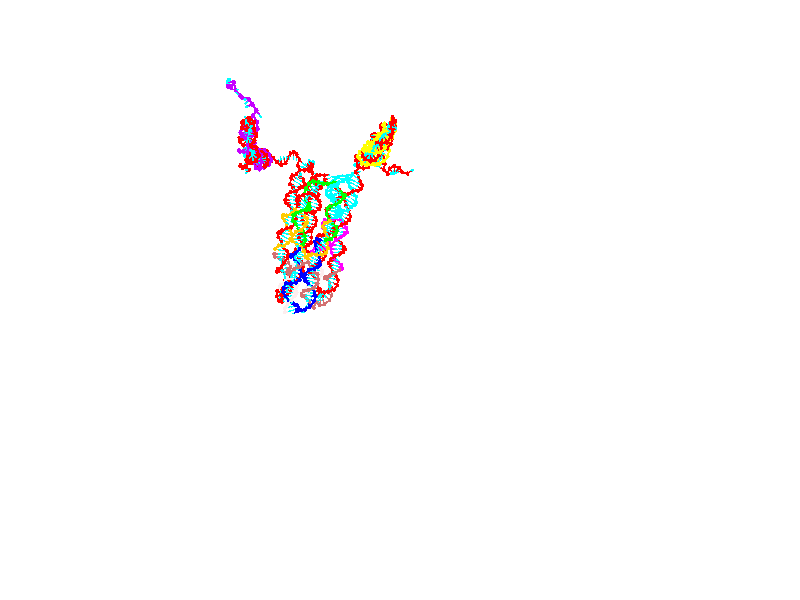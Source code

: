 // switches for output
#declare DRAW_BASES = 1; // possible values are 0, 1; only relevant for DNA ribbons
#declare DRAW_BASES_TYPE = 3; // possible values are 1, 2, 3; only relevant for DNA ribbons
#declare DRAW_FOG = 0; // set to 1 to enable fog

#include "colors.inc"

#include "transforms.inc"
background { rgb <1, 1, 1>}

#default {
   normal{
       ripples 0.25
       frequency 0.20
       turbulence 0.2
       lambda 5
   }
	finish {
		phong 0.1
		phong_size 40.
	}
}

// original window dimensions: 1024x640


// camera settings

camera {
	sky <0, 0.179814, -0.983701>
	up <0, 0.179814, -0.983701>
	right 1.6 * <1, 0, 0>
	location <25.469, 94.9851, 44.8844>
	look_at <25.469, 29.3977, 32.8955>
	direction <0, -65.5874, -11.9889>
	angle 67.0682
}


# declare cpy_camera_pos = <25.469, 94.9851, 44.8844>;
# if (DRAW_FOG = 1)
fog {
	fog_type 2
	up vnormalize(cpy_camera_pos)
	color rgbt<1,1,1,0.3>
	distance 1e-5
	fog_alt 3e-3
	fog_offset 28
}
# end


// LIGHTS

# declare lum = 6;
global_settings {
	ambient_light rgb lum * <0.05, 0.05, 0.05>
	max_trace_level 15
}# declare cpy_direct_light_amount = 0.25;
light_source
{	1000 * <-1, -1.16351, -0.803887>,
	rgb lum * cpy_direct_light_amount
	parallel
}

light_source
{	1000 * <1, 1.16351, 0.803887>,
	rgb lum * cpy_direct_light_amount
	parallel
}

// strand 0

// nucleotide -1

// particle -1
sphere {
	<4.355842, 14.674655, 14.769312> 0.250000
	pigment { color rgbt <1,0,0,0> }
	no_shadow
}
cylinder {
	<4.218849, 14.902346, 15.068294>,  <4.136652, 15.038960, 15.247683>, 0.100000
	pigment { color rgbt <1,0,0,0> }
	no_shadow
}
cylinder {
	<4.218849, 14.902346, 15.068294>,  <4.355842, 14.674655, 14.769312>, 0.100000
	pigment { color rgbt <1,0,0,0> }
	no_shadow
}

// particle -1
sphere {
	<4.218849, 14.902346, 15.068294> 0.100000
	pigment { color rgbt <1,0,0,0> }
	no_shadow
}
sphere {
	0, 1
	scale<0.080000,0.200000,0.300000>
	matrix <-0.134354, 0.757717, -0.638603,
		-0.929868, -0.319134, -0.183028,
		-0.342484, 0.569226, 0.747453,
		4.116104, 15.073113, 15.292530>
	pigment { color rgbt <0,1,1,0> }
	no_shadow
}
cylinder {
	<3.839036, 15.181625, 14.581650>,  <4.355842, 14.674655, 14.769312>, 0.130000
	pigment { color rgbt <1,0,0,0> }
	no_shadow
}

// nucleotide -1

// particle -1
sphere {
	<3.839036, 15.181625, 14.581650> 0.250000
	pigment { color rgbt <1,0,0,0> }
	no_shadow
}
cylinder {
	<4.063356, 15.355823, 14.863316>,  <4.197948, 15.460340, 15.032315>, 0.100000
	pigment { color rgbt <1,0,0,0> }
	no_shadow
}
cylinder {
	<4.063356, 15.355823, 14.863316>,  <3.839036, 15.181625, 14.581650>, 0.100000
	pigment { color rgbt <1,0,0,0> }
	no_shadow
}

// particle -1
sphere {
	<4.063356, 15.355823, 14.863316> 0.100000
	pigment { color rgbt <1,0,0,0> }
	no_shadow
}
sphere {
	0, 1
	scale<0.080000,0.200000,0.300000>
	matrix <-0.262345, 0.900133, -0.347758,
		-0.785289, 0.010289, 0.619044,
		0.560800, 0.435493, 0.704165,
		4.231596, 15.486470, 15.074565>
	pigment { color rgbt <0,1,1,0> }
	no_shadow
}
cylinder {
	<3.459437, 15.787555, 14.645932>,  <3.839036, 15.181625, 14.581650>, 0.130000
	pigment { color rgbt <1,0,0,0> }
	no_shadow
}

// nucleotide -1

// particle -1
sphere {
	<3.459437, 15.787555, 14.645932> 0.250000
	pigment { color rgbt <1,0,0,0> }
	no_shadow
}
cylinder {
	<3.827897, 15.816165, 14.798965>,  <4.048972, 15.833331, 14.890784>, 0.100000
	pigment { color rgbt <1,0,0,0> }
	no_shadow
}
cylinder {
	<3.827897, 15.816165, 14.798965>,  <3.459437, 15.787555, 14.645932>, 0.100000
	pigment { color rgbt <1,0,0,0> }
	no_shadow
}

// particle -1
sphere {
	<3.827897, 15.816165, 14.798965> 0.100000
	pigment { color rgbt <1,0,0,0> }
	no_shadow
}
sphere {
	0, 1
	scale<0.080000,0.200000,0.300000>
	matrix <0.081882, 0.925358, -0.370147,
		-0.380500, 0.372287, 0.846536,
		0.921149, 0.071524, 0.382582,
		4.104241, 15.837623, 14.913739>
	pigment { color rgbt <0,1,1,0> }
	no_shadow
}
cylinder {
	<3.598627, 16.471607, 14.973545>,  <3.459437, 15.787555, 14.645932>, 0.130000
	pigment { color rgbt <1,0,0,0> }
	no_shadow
}

// nucleotide -1

// particle -1
sphere {
	<3.598627, 16.471607, 14.973545> 0.250000
	pigment { color rgbt <1,0,0,0> }
	no_shadow
}
cylinder {
	<3.975809, 16.345612, 14.930426>,  <4.202117, 16.270014, 14.904553>, 0.100000
	pigment { color rgbt <1,0,0,0> }
	no_shadow
}
cylinder {
	<3.975809, 16.345612, 14.930426>,  <3.598627, 16.471607, 14.973545>, 0.100000
	pigment { color rgbt <1,0,0,0> }
	no_shadow
}

// particle -1
sphere {
	<3.975809, 16.345612, 14.930426> 0.100000
	pigment { color rgbt <1,0,0,0> }
	no_shadow
}
sphere {
	0, 1
	scale<0.080000,0.200000,0.300000>
	matrix <0.249762, 0.883397, -0.396521,
		0.220128, 0.346977, 0.911674,
		0.942954, -0.314987, -0.107799,
		4.258695, 16.251116, 14.898086>
	pigment { color rgbt <0,1,1,0> }
	no_shadow
}
cylinder {
	<4.033896, 16.889404, 15.401069>,  <3.598627, 16.471607, 14.973545>, 0.130000
	pigment { color rgbt <1,0,0,0> }
	no_shadow
}

// nucleotide -1

// particle -1
sphere {
	<4.033896, 16.889404, 15.401069> 0.250000
	pigment { color rgbt <1,0,0,0> }
	no_shadow
}
cylinder {
	<4.229344, 16.735876, 15.087653>,  <4.346612, 16.643759, 14.899604>, 0.100000
	pigment { color rgbt <1,0,0,0> }
	no_shadow
}
cylinder {
	<4.229344, 16.735876, 15.087653>,  <4.033896, 16.889404, 15.401069>, 0.100000
	pigment { color rgbt <1,0,0,0> }
	no_shadow
}

// particle -1
sphere {
	<4.229344, 16.735876, 15.087653> 0.100000
	pigment { color rgbt <1,0,0,0> }
	no_shadow
}
sphere {
	0, 1
	scale<0.080000,0.200000,0.300000>
	matrix <0.199354, 0.923399, -0.328013,
		0.849417, 0.004072, 0.527707,
		0.488620, -0.383820, -0.783539,
		4.375930, 16.620729, 14.852592>
	pigment { color rgbt <0,1,1,0> }
	no_shadow
}
cylinder {
	<4.637275, 17.141159, 15.372717>,  <4.033896, 16.889404, 15.401069>, 0.130000
	pigment { color rgbt <1,0,0,0> }
	no_shadow
}

// nucleotide -1

// particle -1
sphere {
	<4.637275, 17.141159, 15.372717> 0.250000
	pigment { color rgbt <1,0,0,0> }
	no_shadow
}
cylinder {
	<4.564181, 17.031881, 14.994940>,  <4.520324, 16.966314, 14.768273>, 0.100000
	pigment { color rgbt <1,0,0,0> }
	no_shadow
}
cylinder {
	<4.564181, 17.031881, 14.994940>,  <4.637275, 17.141159, 15.372717>, 0.100000
	pigment { color rgbt <1,0,0,0> }
	no_shadow
}

// particle -1
sphere {
	<4.564181, 17.031881, 14.994940> 0.100000
	pigment { color rgbt <1,0,0,0> }
	no_shadow
}
sphere {
	0, 1
	scale<0.080000,0.200000,0.300000>
	matrix <0.313126, 0.894423, -0.319311,
		0.931965, -0.354079, -0.077899,
		-0.182736, -0.273195, -0.944443,
		4.509360, 16.949923, 14.711607>
	pigment { color rgbt <0,1,1,0> }
	no_shadow
}
cylinder {
	<4.998785, 17.599400, 15.029358>,  <4.637275, 17.141159, 15.372717>, 0.130000
	pigment { color rgbt <1,0,0,0> }
	no_shadow
}

// nucleotide -1

// particle -1
sphere {
	<4.998785, 17.599400, 15.029358> 0.250000
	pigment { color rgbt <1,0,0,0> }
	no_shadow
}
cylinder {
	<4.821552, 17.428425, 14.714149>,  <4.715212, 17.325840, 14.525024>, 0.100000
	pigment { color rgbt <1,0,0,0> }
	no_shadow
}
cylinder {
	<4.821552, 17.428425, 14.714149>,  <4.998785, 17.599400, 15.029358>, 0.100000
	pigment { color rgbt <1,0,0,0> }
	no_shadow
}

// particle -1
sphere {
	<4.821552, 17.428425, 14.714149> 0.100000
	pigment { color rgbt <1,0,0,0> }
	no_shadow
}
sphere {
	0, 1
	scale<0.080000,0.200000,0.300000>
	matrix <0.252292, 0.784034, -0.567132,
		0.860248, -0.450097, -0.239552,
		-0.443081, -0.427438, -0.788020,
		4.688628, 17.300194, 14.477743>
	pigment { color rgbt <0,1,1,0> }
	no_shadow
}
cylinder {
	<5.519556, 17.659548, 14.485332>,  <4.998785, 17.599400, 15.029358>, 0.130000
	pigment { color rgbt <1,0,0,0> }
	no_shadow
}

// nucleotide -1

// particle -1
sphere {
	<5.519556, 17.659548, 14.485332> 0.250000
	pigment { color rgbt <1,0,0,0> }
	no_shadow
}
cylinder {
	<5.161451, 17.596985, 14.318459>,  <4.946588, 17.559446, 14.218334>, 0.100000
	pigment { color rgbt <1,0,0,0> }
	no_shadow
}
cylinder {
	<5.161451, 17.596985, 14.318459>,  <5.519556, 17.659548, 14.485332>, 0.100000
	pigment { color rgbt <1,0,0,0> }
	no_shadow
}

// particle -1
sphere {
	<5.161451, 17.596985, 14.318459> 0.100000
	pigment { color rgbt <1,0,0,0> }
	no_shadow
}
sphere {
	0, 1
	scale<0.080000,0.200000,0.300000>
	matrix <0.216906, 0.664896, -0.714749,
		0.389175, -0.730377, -0.561330,
		-0.895263, -0.156407, -0.417184,
		4.892872, 17.550062, 14.193303>
	pigment { color rgbt <0,1,1,0> }
	no_shadow
}
cylinder {
	<5.683460, 17.464159, 13.801735>,  <5.519556, 17.659548, 14.485332>, 0.130000
	pigment { color rgbt <1,0,0,0> }
	no_shadow
}

// nucleotide -1

// particle -1
sphere {
	<5.683460, 17.464159, 13.801735> 0.250000
	pigment { color rgbt <1,0,0,0> }
	no_shadow
}
cylinder {
	<5.326213, 17.641335, 13.833096>,  <5.111865, 17.747641, 13.851912>, 0.100000
	pigment { color rgbt <1,0,0,0> }
	no_shadow
}
cylinder {
	<5.326213, 17.641335, 13.833096>,  <5.683460, 17.464159, 13.801735>, 0.100000
	pigment { color rgbt <1,0,0,0> }
	no_shadow
}

// particle -1
sphere {
	<5.326213, 17.641335, 13.833096> 0.100000
	pigment { color rgbt <1,0,0,0> }
	no_shadow
}
sphere {
	0, 1
	scale<0.080000,0.200000,0.300000>
	matrix <0.250710, 0.634874, -0.730808,
		-0.373479, -0.633040, -0.678066,
		-0.893117, 0.442940, 0.078402,
		5.058278, 17.774216, 13.856616>
	pigment { color rgbt <0,1,1,0> }
	no_shadow
}
cylinder {
	<5.620244, 17.862249, 13.187732>,  <5.683460, 17.464159, 13.801735>, 0.130000
	pigment { color rgbt <1,0,0,0> }
	no_shadow
}

// nucleotide -1

// particle -1
sphere {
	<5.620244, 17.862249, 13.187732> 0.250000
	pigment { color rgbt <1,0,0,0> }
	no_shadow
}
cylinder {
	<5.299935, 18.003695, 13.381112>,  <5.107750, 18.088562, 13.497140>, 0.100000
	pigment { color rgbt <1,0,0,0> }
	no_shadow
}
cylinder {
	<5.299935, 18.003695, 13.381112>,  <5.620244, 17.862249, 13.187732>, 0.100000
	pigment { color rgbt <1,0,0,0> }
	no_shadow
}

// particle -1
sphere {
	<5.299935, 18.003695, 13.381112> 0.100000
	pigment { color rgbt <1,0,0,0> }
	no_shadow
}
sphere {
	0, 1
	scale<0.080000,0.200000,0.300000>
	matrix <0.052596, 0.845531, -0.531330,
		-0.596657, -0.400046, -0.695675,
		-0.800771, 0.353612, 0.483451,
		5.059704, 18.109777, 13.526148>
	pigment { color rgbt <0,1,1,0> }
	no_shadow
}
cylinder {
	<5.170949, 18.038464, 12.757336>,  <5.620244, 17.862249, 13.187732>, 0.130000
	pigment { color rgbt <1,0,0,0> }
	no_shadow
}

// nucleotide -1

// particle -1
sphere {
	<5.170949, 18.038464, 12.757336> 0.250000
	pigment { color rgbt <1,0,0,0> }
	no_shadow
}
cylinder {
	<5.071860, 18.262403, 13.073615>,  <5.012407, 18.396767, 13.263383>, 0.100000
	pigment { color rgbt <1,0,0,0> }
	no_shadow
}
cylinder {
	<5.071860, 18.262403, 13.073615>,  <5.170949, 18.038464, 12.757336>, 0.100000
	pigment { color rgbt <1,0,0,0> }
	no_shadow
}

// particle -1
sphere {
	<5.071860, 18.262403, 13.073615> 0.100000
	pigment { color rgbt <1,0,0,0> }
	no_shadow
}
sphere {
	0, 1
	scale<0.080000,0.200000,0.300000>
	matrix <0.199740, 0.828115, -0.523765,
		-0.948018, 0.028186, -0.316966,
		-0.247722, 0.559849, 0.790698,
		4.997543, 18.430359, 13.310824>
	pigment { color rgbt <0,1,1,0> }
	no_shadow
}
cylinder {
	<4.862825, 18.654039, 12.444942>,  <5.170949, 18.038464, 12.757336>, 0.130000
	pigment { color rgbt <1,0,0,0> }
	no_shadow
}

// nucleotide -1

// particle -1
sphere {
	<4.862825, 18.654039, 12.444942> 0.250000
	pigment { color rgbt <1,0,0,0> }
	no_shadow
}
cylinder {
	<4.966371, 18.763769, 12.815397>,  <5.028499, 18.829607, 13.037671>, 0.100000
	pigment { color rgbt <1,0,0,0> }
	no_shadow
}
cylinder {
	<4.966371, 18.763769, 12.815397>,  <4.862825, 18.654039, 12.444942>, 0.100000
	pigment { color rgbt <1,0,0,0> }
	no_shadow
}

// particle -1
sphere {
	<4.966371, 18.763769, 12.815397> 0.100000
	pigment { color rgbt <1,0,0,0> }
	no_shadow
}
sphere {
	0, 1
	scale<0.080000,0.200000,0.300000>
	matrix <0.075943, 0.950074, -0.302640,
		-0.962924, 0.148677, 0.225107,
		0.258864, 0.274324, 0.926140,
		5.044030, 18.846066, 13.093240>
	pigment { color rgbt <0,1,1,0> }
	no_shadow
}
cylinder {
	<4.522812, 19.282640, 12.539479>,  <4.862825, 18.654039, 12.444942>, 0.130000
	pigment { color rgbt <1,0,0,0> }
	no_shadow
}

// nucleotide -1

// particle -1
sphere {
	<4.522812, 19.282640, 12.539479> 0.250000
	pigment { color rgbt <1,0,0,0> }
	no_shadow
}
cylinder {
	<4.785454, 19.281849, 12.841172>,  <4.943039, 19.281374, 13.022188>, 0.100000
	pigment { color rgbt <1,0,0,0> }
	no_shadow
}
cylinder {
	<4.785454, 19.281849, 12.841172>,  <4.522812, 19.282640, 12.539479>, 0.100000
	pigment { color rgbt <1,0,0,0> }
	no_shadow
}

// particle -1
sphere {
	<4.785454, 19.281849, 12.841172> 0.100000
	pigment { color rgbt <1,0,0,0> }
	no_shadow
}
sphere {
	0, 1
	scale<0.080000,0.200000,0.300000>
	matrix <0.135052, 0.984144, -0.114986,
		-0.742046, 0.177361, 0.646460,
		0.656604, -0.001980, 0.754233,
		4.982435, 19.281256, 13.067442>
	pigment { color rgbt <0,1,1,0> }
	no_shadow
}
cylinder {
	<4.294651, 19.907078, 13.064719>,  <4.522812, 19.282640, 12.539479>, 0.130000
	pigment { color rgbt <1,0,0,0> }
	no_shadow
}

// nucleotide -1

// particle -1
sphere {
	<4.294651, 19.907078, 13.064719> 0.250000
	pigment { color rgbt <1,0,0,0> }
	no_shadow
}
cylinder {
	<4.679853, 19.822407, 13.131428>,  <4.910975, 19.771605, 13.171453>, 0.100000
	pigment { color rgbt <1,0,0,0> }
	no_shadow
}
cylinder {
	<4.679853, 19.822407, 13.131428>,  <4.294651, 19.907078, 13.064719>, 0.100000
	pigment { color rgbt <1,0,0,0> }
	no_shadow
}

// particle -1
sphere {
	<4.679853, 19.822407, 13.131428> 0.100000
	pigment { color rgbt <1,0,0,0> }
	no_shadow
}
sphere {
	0, 1
	scale<0.080000,0.200000,0.300000>
	matrix <0.195332, 0.974645, 0.109147,
		-0.185647, -0.072533, 0.979936,
		0.963006, -0.211676, 0.166771,
		4.968755, 19.758904, 13.181459>
	pigment { color rgbt <0,1,1,0> }
	no_shadow
}
cylinder {
	<4.465196, 20.331408, 13.615671>,  <4.294651, 19.907078, 13.064719>, 0.130000
	pigment { color rgbt <1,0,0,0> }
	no_shadow
}

// nucleotide -1

// particle -1
sphere {
	<4.465196, 20.331408, 13.615671> 0.250000
	pigment { color rgbt <1,0,0,0> }
	no_shadow
}
cylinder {
	<4.819748, 20.245470, 13.451636>,  <5.032479, 20.193907, 13.353215>, 0.100000
	pigment { color rgbt <1,0,0,0> }
	no_shadow
}
cylinder {
	<4.819748, 20.245470, 13.451636>,  <4.465196, 20.331408, 13.615671>, 0.100000
	pigment { color rgbt <1,0,0,0> }
	no_shadow
}

// particle -1
sphere {
	<4.819748, 20.245470, 13.451636> 0.100000
	pigment { color rgbt <1,0,0,0> }
	no_shadow
}
sphere {
	0, 1
	scale<0.080000,0.200000,0.300000>
	matrix <0.311152, 0.932364, 0.184072,
		0.342803, -0.290757, 0.893279,
		0.886381, -0.214845, -0.410086,
		5.085662, 20.181017, 13.328610>
	pigment { color rgbt <0,1,1,0> }
	no_shadow
}
cylinder {
	<5.026040, 20.499752, 14.152552>,  <4.465196, 20.331408, 13.615671>, 0.130000
	pigment { color rgbt <1,0,0,0> }
	no_shadow
}

// nucleotide -1

// particle -1
sphere {
	<5.026040, 20.499752, 14.152552> 0.250000
	pigment { color rgbt <1,0,0,0> }
	no_shadow
}
cylinder {
	<5.221450, 20.481529, 13.804008>,  <5.338696, 20.470596, 13.594881>, 0.100000
	pigment { color rgbt <1,0,0,0> }
	no_shadow
}
cylinder {
	<5.221450, 20.481529, 13.804008>,  <5.026040, 20.499752, 14.152552>, 0.100000
	pigment { color rgbt <1,0,0,0> }
	no_shadow
}

// particle -1
sphere {
	<5.221450, 20.481529, 13.804008> 0.100000
	pigment { color rgbt <1,0,0,0> }
	no_shadow
}
sphere {
	0, 1
	scale<0.080000,0.200000,0.300000>
	matrix <0.558896, 0.783221, 0.272396,
		0.670058, -0.620072, 0.408085,
		0.488525, -0.045556, -0.871360,
		5.368007, 20.467863, 13.542600>
	pigment { color rgbt <0,1,1,0> }
	no_shadow
}
cylinder {
	<5.780626, 20.652618, 14.221742>,  <5.026040, 20.499752, 14.152552>, 0.130000
	pigment { color rgbt <1,0,0,0> }
	no_shadow
}

// nucleotide -1

// particle -1
sphere {
	<5.780626, 20.652618, 14.221742> 0.250000
	pigment { color rgbt <1,0,0,0> }
	no_shadow
}
cylinder {
	<5.722637, 20.717503, 13.831322>,  <5.687844, 20.756433, 13.597070>, 0.100000
	pigment { color rgbt <1,0,0,0> }
	no_shadow
}
cylinder {
	<5.722637, 20.717503, 13.831322>,  <5.780626, 20.652618, 14.221742>, 0.100000
	pigment { color rgbt <1,0,0,0> }
	no_shadow
}

// particle -1
sphere {
	<5.722637, 20.717503, 13.831322> 0.100000
	pigment { color rgbt <1,0,0,0> }
	no_shadow
}
sphere {
	0, 1
	scale<0.080000,0.200000,0.300000>
	matrix <0.543756, 0.837211, 0.058372,
		0.826627, -0.522270, -0.209574,
		-0.144971, 0.162209, -0.976049,
		5.679146, 20.766165, 13.538507>
	pigment { color rgbt <0,1,1,0> }
	no_shadow
}
cylinder {
	<6.479847, 20.782181, 13.834394>,  <5.780626, 20.652618, 14.221742>, 0.130000
	pigment { color rgbt <1,0,0,0> }
	no_shadow
}

// nucleotide -1

// particle -1
sphere {
	<6.479847, 20.782181, 13.834394> 0.250000
	pigment { color rgbt <1,0,0,0> }
	no_shadow
}
cylinder {
	<6.173774, 20.945301, 13.635118>,  <5.990130, 21.043173, 13.515552>, 0.100000
	pigment { color rgbt <1,0,0,0> }
	no_shadow
}
cylinder {
	<6.173774, 20.945301, 13.635118>,  <6.479847, 20.782181, 13.834394>, 0.100000
	pigment { color rgbt <1,0,0,0> }
	no_shadow
}

// particle -1
sphere {
	<6.173774, 20.945301, 13.635118> 0.100000
	pigment { color rgbt <1,0,0,0> }
	no_shadow
}
sphere {
	0, 1
	scale<0.080000,0.200000,0.300000>
	matrix <0.488340, 0.871896, -0.036355,
		0.419547, -0.271106, -0.866304,
		-0.765183, 0.407798, -0.498193,
		5.944220, 21.067640, 13.485660>
	pigment { color rgbt <0,1,1,0> }
	no_shadow
}
cylinder {
	<6.791573, 21.117273, 13.325206>,  <6.479847, 20.782181, 13.834394>, 0.130000
	pigment { color rgbt <1,0,0,0> }
	no_shadow
}

// nucleotide -1

// particle -1
sphere {
	<6.791573, 21.117273, 13.325206> 0.250000
	pigment { color rgbt <1,0,0,0> }
	no_shadow
}
cylinder {
	<6.429269, 21.285913, 13.307970>,  <6.211887, 21.387096, 13.297628>, 0.100000
	pigment { color rgbt <1,0,0,0> }
	no_shadow
}
cylinder {
	<6.429269, 21.285913, 13.307970>,  <6.791573, 21.117273, 13.325206>, 0.100000
	pigment { color rgbt <1,0,0,0> }
	no_shadow
}

// particle -1
sphere {
	<6.429269, 21.285913, 13.307970> 0.100000
	pigment { color rgbt <1,0,0,0> }
	no_shadow
}
sphere {
	0, 1
	scale<0.080000,0.200000,0.300000>
	matrix <0.422135, 0.906525, -0.003769,
		0.037472, -0.021604, -0.999064,
		-0.905758, 0.421599, -0.043089,
		6.157542, 21.412394, 13.295043>
	pigment { color rgbt <0,1,1,0> }
	no_shadow
}
cylinder {
	<6.833466, 21.633631, 12.814654>,  <6.791573, 21.117273, 13.325206>, 0.130000
	pigment { color rgbt <1,0,0,0> }
	no_shadow
}

// nucleotide -1

// particle -1
sphere {
	<6.833466, 21.633631, 12.814654> 0.250000
	pigment { color rgbt <1,0,0,0> }
	no_shadow
}
cylinder {
	<6.509364, 21.743345, 13.021827>,  <6.314902, 21.809174, 13.146130>, 0.100000
	pigment { color rgbt <1,0,0,0> }
	no_shadow
}
cylinder {
	<6.509364, 21.743345, 13.021827>,  <6.833466, 21.633631, 12.814654>, 0.100000
	pigment { color rgbt <1,0,0,0> }
	no_shadow
}

// particle -1
sphere {
	<6.509364, 21.743345, 13.021827> 0.100000
	pigment { color rgbt <1,0,0,0> }
	no_shadow
}
sphere {
	0, 1
	scale<0.080000,0.200000,0.300000>
	matrix <0.237887, 0.961571, -0.137081,
		-0.535626, 0.012139, -0.844368,
		-0.810256, 0.274288, 0.517931,
		6.266287, 21.825632, 13.177206>
	pigment { color rgbt <0,1,1,0> }
	no_shadow
}
cylinder {
	<6.496177, 22.041279, 12.372106>,  <6.833466, 21.633631, 12.814654>, 0.130000
	pigment { color rgbt <1,0,0,0> }
	no_shadow
}

// nucleotide -1

// particle -1
sphere {
	<6.496177, 22.041279, 12.372106> 0.250000
	pigment { color rgbt <1,0,0,0> }
	no_shadow
}
cylinder {
	<6.388976, 22.140778, 12.744407>,  <6.324656, 22.200478, 12.967787>, 0.100000
	pigment { color rgbt <1,0,0,0> }
	no_shadow
}
cylinder {
	<6.388976, 22.140778, 12.744407>,  <6.496177, 22.041279, 12.372106>, 0.100000
	pigment { color rgbt <1,0,0,0> }
	no_shadow
}

// particle -1
sphere {
	<6.388976, 22.140778, 12.744407> 0.100000
	pigment { color rgbt <1,0,0,0> }
	no_shadow
}
sphere {
	0, 1
	scale<0.080000,0.200000,0.300000>
	matrix <0.212823, 0.957512, -0.194619,
		-0.939618, 0.145927, -0.309554,
		-0.268002, 0.248748, 0.930752,
		6.308576, 22.215403, 13.023632>
	pigment { color rgbt <0,1,1,0> }
	no_shadow
}
cylinder {
	<6.056478, 22.622835, 12.303192>,  <6.496177, 22.041279, 12.372106>, 0.130000
	pigment { color rgbt <1,0,0,0> }
	no_shadow
}

// nucleotide -1

// particle -1
sphere {
	<6.056478, 22.622835, 12.303192> 0.250000
	pigment { color rgbt <1,0,0,0> }
	no_shadow
}
cylinder {
	<6.194799, 22.617476, 12.678476>,  <6.277792, 22.614260, 12.903647>, 0.100000
	pigment { color rgbt <1,0,0,0> }
	no_shadow
}
cylinder {
	<6.194799, 22.617476, 12.678476>,  <6.056478, 22.622835, 12.303192>, 0.100000
	pigment { color rgbt <1,0,0,0> }
	no_shadow
}

// particle -1
sphere {
	<6.194799, 22.617476, 12.678476> 0.100000
	pigment { color rgbt <1,0,0,0> }
	no_shadow
}
sphere {
	0, 1
	scale<0.080000,0.200000,0.300000>
	matrix <0.012809, 0.999872, 0.009560,
		-0.938220, 0.008712, 0.345930,
		0.345802, -0.013401, 0.938212,
		6.298540, 22.613455, 12.959940>
	pigment { color rgbt <0,1,1,0> }
	no_shadow
}
cylinder {
	<5.666176, 23.164101, 12.609639>,  <6.056478, 22.622835, 12.303192>, 0.130000
	pigment { color rgbt <1,0,0,0> }
	no_shadow
}

// nucleotide -1

// particle -1
sphere {
	<5.666176, 23.164101, 12.609639> 0.250000
	pigment { color rgbt <1,0,0,0> }
	no_shadow
}
cylinder {
	<5.967762, 23.107002, 12.866127>,  <6.148713, 23.072742, 13.020020>, 0.100000
	pigment { color rgbt <1,0,0,0> }
	no_shadow
}
cylinder {
	<5.967762, 23.107002, 12.866127>,  <5.666176, 23.164101, 12.609639>, 0.100000
	pigment { color rgbt <1,0,0,0> }
	no_shadow
}

// particle -1
sphere {
	<5.967762, 23.107002, 12.866127> 0.100000
	pigment { color rgbt <1,0,0,0> }
	no_shadow
}
sphere {
	0, 1
	scale<0.080000,0.200000,0.300000>
	matrix <0.143053, 0.988358, 0.051817,
		-0.641152, 0.052660, 0.765605,
		0.753963, -0.142745, 0.641220,
		6.193951, 23.064178, 13.058493>
	pigment { color rgbt <0,1,1,0> }
	no_shadow
}
cylinder {
	<5.637918, 23.737123, 12.998312>,  <5.666176, 23.164101, 12.609639>, 0.130000
	pigment { color rgbt <1,0,0,0> }
	no_shadow
}

// nucleotide -1

// particle -1
sphere {
	<5.637918, 23.737123, 12.998312> 0.250000
	pigment { color rgbt <1,0,0,0> }
	no_shadow
}
cylinder {
	<6.006219, 23.607105, 13.084620>,  <6.227200, 23.529095, 13.136406>, 0.100000
	pigment { color rgbt <1,0,0,0> }
	no_shadow
}
cylinder {
	<6.006219, 23.607105, 13.084620>,  <5.637918, 23.737123, 12.998312>, 0.100000
	pigment { color rgbt <1,0,0,0> }
	no_shadow
}

// particle -1
sphere {
	<6.006219, 23.607105, 13.084620> 0.100000
	pigment { color rgbt <1,0,0,0> }
	no_shadow
}
sphere {
	0, 1
	scale<0.080000,0.200000,0.300000>
	matrix <0.312951, 0.945587, 0.089029,
		-0.232970, -0.014448, 0.972377,
		0.920753, -0.325048, 0.215772,
		6.282445, 23.509590, 13.149352>
	pigment { color rgbt <0,1,1,0> }
	no_shadow
}
cylinder {
	<5.714171, 24.060366, 13.698074>,  <5.637918, 23.737123, 12.998312>, 0.130000
	pigment { color rgbt <1,0,0,0> }
	no_shadow
}

// nucleotide -1

// particle -1
sphere {
	<5.714171, 24.060366, 13.698074> 0.250000
	pigment { color rgbt <1,0,0,0> }
	no_shadow
}
cylinder {
	<6.036433, 23.957834, 13.484452>,  <6.229791, 23.896317, 13.356278>, 0.100000
	pigment { color rgbt <1,0,0,0> }
	no_shadow
}
cylinder {
	<6.036433, 23.957834, 13.484452>,  <5.714171, 24.060366, 13.698074>, 0.100000
	pigment { color rgbt <1,0,0,0> }
	no_shadow
}

// particle -1
sphere {
	<6.036433, 23.957834, 13.484452> 0.100000
	pigment { color rgbt <1,0,0,0> }
	no_shadow
}
sphere {
	0, 1
	scale<0.080000,0.200000,0.300000>
	matrix <0.263076, 0.962574, -0.065132,
		0.530764, -0.088024, 0.842936,
		0.805655, -0.256326, -0.534056,
		6.278130, 23.880936, 13.324235>
	pigment { color rgbt <0,1,1,0> }
	no_shadow
}
cylinder {
	<6.420576, 24.307835, 14.031047>,  <5.714171, 24.060366, 13.698074>, 0.130000
	pigment { color rgbt <1,0,0,0> }
	no_shadow
}

// nucleotide -1

// particle -1
sphere {
	<6.420576, 24.307835, 14.031047> 0.250000
	pigment { color rgbt <1,0,0,0> }
	no_shadow
}
cylinder {
	<6.409094, 24.304089, 13.631229>,  <6.402205, 24.301842, 13.391338>, 0.100000
	pigment { color rgbt <1,0,0,0> }
	no_shadow
}
cylinder {
	<6.409094, 24.304089, 13.631229>,  <6.420576, 24.307835, 14.031047>, 0.100000
	pigment { color rgbt <1,0,0,0> }
	no_shadow
}

// particle -1
sphere {
	<6.409094, 24.304089, 13.631229> 0.100000
	pigment { color rgbt <1,0,0,0> }
	no_shadow
}
sphere {
	0, 1
	scale<0.080000,0.200000,0.300000>
	matrix <0.119760, 0.992721, -0.012741,
		0.992388, -0.120071, -0.027373,
		-0.028704, -0.009366, -0.999544,
		6.400483, 24.301279, 13.331367>
	pigment { color rgbt <0,1,1,0> }
	no_shadow
}
cylinder {
	<7.005320, 24.675415, 13.603744>,  <6.420576, 24.307835, 14.031047>, 0.130000
	pigment { color rgbt <1,0,0,0> }
	no_shadow
}

// nucleotide -1

// particle -1
sphere {
	<7.005320, 24.675415, 13.603744> 0.250000
	pigment { color rgbt <1,0,0,0> }
	no_shadow
}
cylinder {
	<6.689095, 24.654758, 13.359663>,  <6.499360, 24.642365, 13.213215>, 0.100000
	pigment { color rgbt <1,0,0,0> }
	no_shadow
}
cylinder {
	<6.689095, 24.654758, 13.359663>,  <7.005320, 24.675415, 13.603744>, 0.100000
	pigment { color rgbt <1,0,0,0> }
	no_shadow
}

// particle -1
sphere {
	<6.689095, 24.654758, 13.359663> 0.100000
	pigment { color rgbt <1,0,0,0> }
	no_shadow
}
sphere {
	0, 1
	scale<0.080000,0.200000,0.300000>
	matrix <-0.000996, 0.996545, -0.083048,
		0.612381, -0.065047, -0.787882,
		-0.790562, -0.051642, -0.610201,
		6.451926, 24.639265, 13.176602>
	pigment { color rgbt <0,1,1,0> }
	no_shadow
}
cylinder {
	<6.930600, 25.399643, 13.240636>,  <7.005320, 24.675415, 13.603744>, 0.130000
	pigment { color rgbt <1,0,0,0> }
	no_shadow
}

// nucleotide -1

// particle -1
sphere {
	<6.930600, 25.399643, 13.240636> 0.250000
	pigment { color rgbt <1,0,0,0> }
	no_shadow
}
cylinder {
	<6.611131, 25.195074, 13.113787>,  <6.419449, 25.072332, 13.037677>, 0.100000
	pigment { color rgbt <1,0,0,0> }
	no_shadow
}
cylinder {
	<6.611131, 25.195074, 13.113787>,  <6.930600, 25.399643, 13.240636>, 0.100000
	pigment { color rgbt <1,0,0,0> }
	no_shadow
}

// particle -1
sphere {
	<6.611131, 25.195074, 13.113787> 0.100000
	pigment { color rgbt <1,0,0,0> }
	no_shadow
}
sphere {
	0, 1
	scale<0.080000,0.200000,0.300000>
	matrix <0.482343, -0.228964, -0.845530,
		0.359813, -0.828265, 0.429548,
		-0.798674, -0.511422, -0.317124,
		6.371529, 25.041647, 13.018650>
	pigment { color rgbt <0,1,1,0> }
	no_shadow
}
cylinder {
	<7.579036, 25.372877, 13.657309>,  <6.930600, 25.399643, 13.240636>, 0.130000
	pigment { color rgbt <1,0,0,0> }
	no_shadow
}

// nucleotide -1

// particle -1
sphere {
	<7.579036, 25.372877, 13.657309> 0.250000
	pigment { color rgbt <1,0,0,0> }
	no_shadow
}
cylinder {
	<7.434394, 25.572716, 13.972178>,  <7.347609, 25.692619, 14.161100>, 0.100000
	pigment { color rgbt <1,0,0,0> }
	no_shadow
}
cylinder {
	<7.434394, 25.572716, 13.972178>,  <7.579036, 25.372877, 13.657309>, 0.100000
	pigment { color rgbt <1,0,0,0> }
	no_shadow
}

// particle -1
sphere {
	<7.434394, 25.572716, 13.972178> 0.100000
	pigment { color rgbt <1,0,0,0> }
	no_shadow
}
sphere {
	0, 1
	scale<0.080000,0.200000,0.300000>
	matrix <-0.024615, -0.849130, 0.527611,
		0.932006, 0.171411, 0.319347,
		-0.361605, 0.499597, 0.787175,
		7.325912, 25.722595, 14.208331>
	pigment { color rgbt <0,1,1,0> }
	no_shadow
}
cylinder {
	<7.444908, 24.900337, 14.122705>,  <7.579036, 25.372877, 13.657309>, 0.130000
	pigment { color rgbt <1,0,0,0> }
	no_shadow
}

// nucleotide -1

// particle -1
sphere {
	<7.444908, 24.900337, 14.122705> 0.250000
	pigment { color rgbt <1,0,0,0> }
	no_shadow
}
cylinder {
	<7.268294, 25.178087, 14.349998>,  <7.162326, 25.344738, 14.486375>, 0.100000
	pigment { color rgbt <1,0,0,0> }
	no_shadow
}
cylinder {
	<7.268294, 25.178087, 14.349998>,  <7.444908, 24.900337, 14.122705>, 0.100000
	pigment { color rgbt <1,0,0,0> }
	no_shadow
}

// particle -1
sphere {
	<7.268294, 25.178087, 14.349998> 0.100000
	pigment { color rgbt <1,0,0,0> }
	no_shadow
}
sphere {
	0, 1
	scale<0.080000,0.200000,0.300000>
	matrix <-0.314919, -0.712953, 0.626517,
		0.840163, 0.097681, 0.533465,
		-0.441534, 0.694375, 0.568235,
		7.135834, 25.386400, 14.520469>
	pigment { color rgbt <0,1,1,0> }
	no_shadow
}
cylinder {
	<7.759157, 24.883692, 14.772159>,  <7.444908, 24.900337, 14.122705>, 0.130000
	pigment { color rgbt <1,0,0,0> }
	no_shadow
}

// nucleotide -1

// particle -1
sphere {
	<7.759157, 24.883692, 14.772159> 0.250000
	pigment { color rgbt <1,0,0,0> }
	no_shadow
}
cylinder {
	<7.381168, 25.007675, 14.814027>,  <7.154375, 25.082066, 14.839148>, 0.100000
	pigment { color rgbt <1,0,0,0> }
	no_shadow
}
cylinder {
	<7.381168, 25.007675, 14.814027>,  <7.759157, 24.883692, 14.772159>, 0.100000
	pigment { color rgbt <1,0,0,0> }
	no_shadow
}

// particle -1
sphere {
	<7.381168, 25.007675, 14.814027> 0.100000
	pigment { color rgbt <1,0,0,0> }
	no_shadow
}
sphere {
	0, 1
	scale<0.080000,0.200000,0.300000>
	matrix <-0.170845, -0.740392, 0.650101,
		0.279000, 0.596444, 0.752604,
		-0.944971, 0.309957, 0.104670,
		7.097677, 25.100662, 14.845428>
	pigment { color rgbt <0,1,1,0> }
	no_shadow
}
cylinder {
	<7.566920, 24.878254, 15.437367>,  <7.759157, 24.883692, 14.772159>, 0.130000
	pigment { color rgbt <1,0,0,0> }
	no_shadow
}

// nucleotide -1

// particle -1
sphere {
	<7.566920, 24.878254, 15.437367> 0.250000
	pigment { color rgbt <1,0,0,0> }
	no_shadow
}
cylinder {
	<7.188321, 24.864908, 15.308977>,  <6.961161, 24.856901, 15.231943>, 0.100000
	pigment { color rgbt <1,0,0,0> }
	no_shadow
}
cylinder {
	<7.188321, 24.864908, 15.308977>,  <7.566920, 24.878254, 15.437367>, 0.100000
	pigment { color rgbt <1,0,0,0> }
	no_shadow
}

// particle -1
sphere {
	<7.188321, 24.864908, 15.308977> 0.100000
	pigment { color rgbt <1,0,0,0> }
	no_shadow
}
sphere {
	0, 1
	scale<0.080000,0.200000,0.300000>
	matrix <-0.113574, -0.896564, 0.428105,
		-0.302058, 0.441656, 0.844808,
		-0.946499, -0.033364, -0.320976,
		6.904371, 24.854898, 15.212685>
	pigment { color rgbt <0,1,1,0> }
	no_shadow
}
cylinder {
	<7.022857, 24.461149, 15.784858>,  <7.566920, 24.878254, 15.437367>, 0.130000
	pigment { color rgbt <1,0,0,0> }
	no_shadow
}

// nucleotide -1

// particle -1
sphere {
	<7.022857, 24.461149, 15.784858> 0.250000
	pigment { color rgbt <1,0,0,0> }
	no_shadow
}
cylinder {
	<7.215364, 24.460627, 16.135487>,  <7.330868, 24.460312, 16.345863>, 0.100000
	pigment { color rgbt <1,0,0,0> }
	no_shadow
}
cylinder {
	<7.215364, 24.460627, 16.135487>,  <7.022857, 24.461149, 15.784858>, 0.100000
	pigment { color rgbt <1,0,0,0> }
	no_shadow
}

// particle -1
sphere {
	<7.215364, 24.460627, 16.135487> 0.100000
	pigment { color rgbt <1,0,0,0> }
	no_shadow
}
sphere {
	0, 1
	scale<0.080000,0.200000,0.300000>
	matrix <-0.342001, -0.921028, 0.186395,
		0.807104, -0.389495, -0.443708,
		0.481267, -0.001308, 0.876573,
		7.359744, 24.460234, 16.398458>
	pigment { color rgbt <0,1,1,0> }
	no_shadow
}
cylinder {
	<7.597412, 23.870562, 15.806443>,  <7.022857, 24.461149, 15.784858>, 0.130000
	pigment { color rgbt <1,0,0,0> }
	no_shadow
}

// nucleotide -1

// particle -1
sphere {
	<7.597412, 23.870562, 15.806443> 0.250000
	pigment { color rgbt <1,0,0,0> }
	no_shadow
}
cylinder {
	<7.394093, 23.957741, 16.139702>,  <7.272101, 24.010048, 16.339657>, 0.100000
	pigment { color rgbt <1,0,0,0> }
	no_shadow
}
cylinder {
	<7.394093, 23.957741, 16.139702>,  <7.597412, 23.870562, 15.806443>, 0.100000
	pigment { color rgbt <1,0,0,0> }
	no_shadow
}

// particle -1
sphere {
	<7.394093, 23.957741, 16.139702> 0.100000
	pigment { color rgbt <1,0,0,0> }
	no_shadow
}
sphere {
	0, 1
	scale<0.080000,0.200000,0.300000>
	matrix <-0.361655, -0.932024, 0.023171,
		0.781562, -0.289533, 0.552567,
		-0.508297, 0.217948, 0.833146,
		7.241603, 24.023125, 16.389647>
	pigment { color rgbt <0,1,1,0> }
	no_shadow
}
cylinder {
	<7.793236, 23.309948, 16.429794>,  <7.597412, 23.870562, 15.806443>, 0.130000
	pigment { color rgbt <1,0,0,0> }
	no_shadow
}

// nucleotide -1

// particle -1
sphere {
	<7.793236, 23.309948, 16.429794> 0.250000
	pigment { color rgbt <1,0,0,0> }
	no_shadow
}
cylinder {
	<7.432877, 23.483547, 16.431969>,  <7.216661, 23.587706, 16.433273>, 0.100000
	pigment { color rgbt <1,0,0,0> }
	no_shadow
}
cylinder {
	<7.432877, 23.483547, 16.431969>,  <7.793236, 23.309948, 16.429794>, 0.100000
	pigment { color rgbt <1,0,0,0> }
	no_shadow
}

// particle -1
sphere {
	<7.432877, 23.483547, 16.431969> 0.100000
	pigment { color rgbt <1,0,0,0> }
	no_shadow
}
sphere {
	0, 1
	scale<0.080000,0.200000,0.300000>
	matrix <-0.432671, -0.898996, 0.067833,
		0.034324, 0.058760, 0.997682,
		-0.900898, 0.433996, 0.005434,
		7.162607, 23.613747, 16.433599>
	pigment { color rgbt <0,1,1,0> }
	no_shadow
}
cylinder {
	<7.390458, 23.050018, 16.927204>,  <7.793236, 23.309948, 16.429794>, 0.130000
	pigment { color rgbt <1,0,0,0> }
	no_shadow
}

// nucleotide -1

// particle -1
sphere {
	<7.390458, 23.050018, 16.927204> 0.250000
	pigment { color rgbt <1,0,0,0> }
	no_shadow
}
cylinder {
	<7.157144, 23.156885, 16.620375>,  <7.017156, 23.221004, 16.436277>, 0.100000
	pigment { color rgbt <1,0,0,0> }
	no_shadow
}
cylinder {
	<7.157144, 23.156885, 16.620375>,  <7.390458, 23.050018, 16.927204>, 0.100000
	pigment { color rgbt <1,0,0,0> }
	no_shadow
}

// particle -1
sphere {
	<7.157144, 23.156885, 16.620375> 0.100000
	pigment { color rgbt <1,0,0,0> }
	no_shadow
}
sphere {
	0, 1
	scale<0.080000,0.200000,0.300000>
	matrix <-0.359271, -0.931819, -0.051356,
		-0.728494, 0.245632, 0.639500,
		-0.583284, 0.267167, -0.767074,
		6.982159, 23.237036, 16.390253>
	pigment { color rgbt <0,1,1,0> }
	no_shadow
}
cylinder {
	<6.706891, 22.842270, 17.090815>,  <7.390458, 23.050018, 16.927204>, 0.130000
	pigment { color rgbt <1,0,0,0> }
	no_shadow
}

// nucleotide -1

// particle -1
sphere {
	<6.706891, 22.842270, 17.090815> 0.250000
	pigment { color rgbt <1,0,0,0> }
	no_shadow
}
cylinder {
	<6.759149, 22.834551, 16.694319>,  <6.790504, 22.829920, 16.456421>, 0.100000
	pigment { color rgbt <1,0,0,0> }
	no_shadow
}
cylinder {
	<6.759149, 22.834551, 16.694319>,  <6.706891, 22.842270, 17.090815>, 0.100000
	pigment { color rgbt <1,0,0,0> }
	no_shadow
}

// particle -1
sphere {
	<6.759149, 22.834551, 16.694319> 0.100000
	pigment { color rgbt <1,0,0,0> }
	no_shadow
}
sphere {
	0, 1
	scale<0.080000,0.200000,0.300000>
	matrix <-0.172870, -0.984938, -0.003610,
		-0.976242, 0.171827, -0.132013,
		0.130645, -0.019297, -0.991242,
		6.798342, 22.828762, 16.396946>
	pigment { color rgbt <0,1,1,0> }
	no_shadow
}
cylinder {
	<6.173827, 22.490564, 16.935051>,  <6.706891, 22.842270, 17.090815>, 0.130000
	pigment { color rgbt <1,0,0,0> }
	no_shadow
}

// nucleotide -1

// particle -1
sphere {
	<6.173827, 22.490564, 16.935051> 0.250000
	pigment { color rgbt <1,0,0,0> }
	no_shadow
}
cylinder {
	<6.412933, 22.468122, 16.615170>,  <6.556397, 22.454657, 16.423241>, 0.100000
	pigment { color rgbt <1,0,0,0> }
	no_shadow
}
cylinder {
	<6.412933, 22.468122, 16.615170>,  <6.173827, 22.490564, 16.935051>, 0.100000
	pigment { color rgbt <1,0,0,0> }
	no_shadow
}

// particle -1
sphere {
	<6.412933, 22.468122, 16.615170> 0.100000
	pigment { color rgbt <1,0,0,0> }
	no_shadow
}
sphere {
	0, 1
	scale<0.080000,0.200000,0.300000>
	matrix <-0.136866, -0.990045, -0.032844,
		-0.789900, 0.129086, -0.599495,
		0.597767, -0.056107, -0.799704,
		6.592263, 22.451290, 16.375257>
	pigment { color rgbt <0,1,1,0> }
	no_shadow
}
cylinder {
	<5.881225, 21.975616, 16.456800>,  <6.173827, 22.490564, 16.935051>, 0.130000
	pigment { color rgbt <1,0,0,0> }
	no_shadow
}

// nucleotide -1

// particle -1
sphere {
	<5.881225, 21.975616, 16.456800> 0.250000
	pigment { color rgbt <1,0,0,0> }
	no_shadow
}
cylinder {
	<6.266847, 22.014975, 16.358072>,  <6.498219, 22.038589, 16.298836>, 0.100000
	pigment { color rgbt <1,0,0,0> }
	no_shadow
}
cylinder {
	<6.266847, 22.014975, 16.358072>,  <5.881225, 21.975616, 16.456800>, 0.100000
	pigment { color rgbt <1,0,0,0> }
	no_shadow
}

// particle -1
sphere {
	<6.266847, 22.014975, 16.358072> 0.100000
	pigment { color rgbt <1,0,0,0> }
	no_shadow
}
sphere {
	0, 1
	scale<0.080000,0.200000,0.300000>
	matrix <0.082251, -0.993792, -0.074911,
		-0.252657, 0.051917, -0.966162,
		0.964054, 0.098394, -0.246819,
		6.556063, 22.044493, 16.284027>
	pigment { color rgbt <0,1,1,0> }
	no_shadow
}
cylinder {
	<5.936806, 21.560926, 15.945687>,  <5.881225, 21.975616, 16.456800>, 0.130000
	pigment { color rgbt <1,0,0,0> }
	no_shadow
}

// nucleotide -1

// particle -1
sphere {
	<5.936806, 21.560926, 15.945687> 0.250000
	pigment { color rgbt <1,0,0,0> }
	no_shadow
}
cylinder {
	<6.303603, 21.608667, 16.097940>,  <6.523681, 21.637312, 16.189293>, 0.100000
	pigment { color rgbt <1,0,0,0> }
	no_shadow
}
cylinder {
	<6.303603, 21.608667, 16.097940>,  <5.936806, 21.560926, 15.945687>, 0.100000
	pigment { color rgbt <1,0,0,0> }
	no_shadow
}

// particle -1
sphere {
	<6.303603, 21.608667, 16.097940> 0.100000
	pigment { color rgbt <1,0,0,0> }
	no_shadow
}
sphere {
	0, 1
	scale<0.080000,0.200000,0.300000>
	matrix <0.292157, -0.850628, -0.437123,
		0.271606, 0.512043, -0.814888,
		0.916992, 0.119350, 0.380633,
		6.578701, 21.644472, 16.212130>
	pigment { color rgbt <0,1,1,0> }
	no_shadow
}
cylinder {
	<6.319179, 21.382101, 15.424391>,  <5.936806, 21.560926, 15.945687>, 0.130000
	pigment { color rgbt <1,0,0,0> }
	no_shadow
}

// nucleotide -1

// particle -1
sphere {
	<6.319179, 21.382101, 15.424391> 0.250000
	pigment { color rgbt <1,0,0,0> }
	no_shadow
}
cylinder {
	<6.581919, 21.336634, 15.722552>,  <6.739563, 21.309353, 15.901449>, 0.100000
	pigment { color rgbt <1,0,0,0> }
	no_shadow
}
cylinder {
	<6.581919, 21.336634, 15.722552>,  <6.319179, 21.382101, 15.424391>, 0.100000
	pigment { color rgbt <1,0,0,0> }
	no_shadow
}

// particle -1
sphere {
	<6.581919, 21.336634, 15.722552> 0.100000
	pigment { color rgbt <1,0,0,0> }
	no_shadow
}
sphere {
	0, 1
	scale<0.080000,0.200000,0.300000>
	matrix <0.238455, -0.906522, -0.348363,
		0.715323, 0.406567, -0.568345,
		0.656850, -0.113667, 0.745404,
		6.778974, 21.302534, 15.946174>
	pigment { color rgbt <0,1,1,0> }
	no_shadow
}
cylinder {
	<6.939438, 21.252029, 15.050006>,  <6.319179, 21.382101, 15.424391>, 0.130000
	pigment { color rgbt <1,0,0,0> }
	no_shadow
}

// nucleotide -1

// particle -1
sphere {
	<6.939438, 21.252029, 15.050006> 0.250000
	pigment { color rgbt <1,0,0,0> }
	no_shadow
}
cylinder {
	<6.995766, 21.115780, 15.421844>,  <7.029563, 21.034031, 15.644946>, 0.100000
	pigment { color rgbt <1,0,0,0> }
	no_shadow
}
cylinder {
	<6.995766, 21.115780, 15.421844>,  <6.939438, 21.252029, 15.050006>, 0.100000
	pigment { color rgbt <1,0,0,0> }
	no_shadow
}

// particle -1
sphere {
	<6.995766, 21.115780, 15.421844> 0.100000
	pigment { color rgbt <1,0,0,0> }
	no_shadow
}
sphere {
	0, 1
	scale<0.080000,0.200000,0.300000>
	matrix <0.566554, -0.742285, -0.357812,
		0.811903, 0.577053, 0.088452,
		0.140819, -0.340622, 0.929595,
		7.038012, 21.013594, 15.700722>
	pigment { color rgbt <0,1,1,0> }
	no_shadow
}
cylinder {
	<7.581184, 20.988806, 15.113220>,  <6.939438, 21.252029, 15.050006>, 0.130000
	pigment { color rgbt <1,0,0,0> }
	no_shadow
}

// nucleotide -1

// particle -1
sphere {
	<7.581184, 20.988806, 15.113220> 0.250000
	pigment { color rgbt <1,0,0,0> }
	no_shadow
}
cylinder {
	<7.442318, 20.797436, 15.435856>,  <7.358998, 20.682613, 15.629437>, 0.100000
	pigment { color rgbt <1,0,0,0> }
	no_shadow
}
cylinder {
	<7.442318, 20.797436, 15.435856>,  <7.581184, 20.988806, 15.113220>, 0.100000
	pigment { color rgbt <1,0,0,0> }
	no_shadow
}

// particle -1
sphere {
	<7.442318, 20.797436, 15.435856> 0.100000
	pigment { color rgbt <1,0,0,0> }
	no_shadow
}
sphere {
	0, 1
	scale<0.080000,0.200000,0.300000>
	matrix <0.287642, -0.872950, -0.393981,
		0.892602, 0.095232, 0.440672,
		-0.347165, -0.478424, 0.806589,
		7.338168, 20.653908, 15.677833>
	pigment { color rgbt <0,1,1,0> }
	no_shadow
}
cylinder {
	<8.080774, 20.523357, 15.326000>,  <7.581184, 20.988806, 15.113220>, 0.130000
	pigment { color rgbt <1,0,0,0> }
	no_shadow
}

// nucleotide -1

// particle -1
sphere {
	<8.080774, 20.523357, 15.326000> 0.250000
	pigment { color rgbt <1,0,0,0> }
	no_shadow
}
cylinder {
	<7.726429, 20.389265, 15.454294>,  <7.513823, 20.308809, 15.531271>, 0.100000
	pigment { color rgbt <1,0,0,0> }
	no_shadow
}
cylinder {
	<7.726429, 20.389265, 15.454294>,  <8.080774, 20.523357, 15.326000>, 0.100000
	pigment { color rgbt <1,0,0,0> }
	no_shadow
}

// particle -1
sphere {
	<7.726429, 20.389265, 15.454294> 0.100000
	pigment { color rgbt <1,0,0,0> }
	no_shadow
}
sphere {
	0, 1
	scale<0.080000,0.200000,0.300000>
	matrix <0.266362, -0.933511, -0.240016,
		0.379870, -0.127190, 0.916254,
		-0.885861, -0.335230, 0.320735,
		7.460671, 20.288696, 15.550514>
	pigment { color rgbt <0,1,1,0> }
	no_shadow
}
cylinder {
	<8.148952, 19.946407, 15.603013>,  <8.080774, 20.523357, 15.326000>, 0.130000
	pigment { color rgbt <1,0,0,0> }
	no_shadow
}

// nucleotide -1

// particle -1
sphere {
	<8.148952, 19.946407, 15.603013> 0.250000
	pigment { color rgbt <1,0,0,0> }
	no_shadow
}
cylinder {
	<7.755556, 19.895926, 15.551135>,  <7.519518, 19.865637, 15.520008>, 0.100000
	pigment { color rgbt <1,0,0,0> }
	no_shadow
}
cylinder {
	<7.755556, 19.895926, 15.551135>,  <8.148952, 19.946407, 15.603013>, 0.100000
	pigment { color rgbt <1,0,0,0> }
	no_shadow
}

// particle -1
sphere {
	<7.755556, 19.895926, 15.551135> 0.100000
	pigment { color rgbt <1,0,0,0> }
	no_shadow
}
sphere {
	0, 1
	scale<0.080000,0.200000,0.300000>
	matrix <0.163451, -0.927092, -0.337319,
		-0.077669, -0.352948, 0.932414,
		-0.983489, -0.126204, -0.129696,
		7.460509, 19.858065, 15.512226>
	pigment { color rgbt <0,1,1,0> }
	no_shadow
}
cylinder {
	<7.950356, 19.248470, 15.817670>,  <8.148952, 19.946407, 15.603013>, 0.130000
	pigment { color rgbt <1,0,0,0> }
	no_shadow
}

// nucleotide -1

// particle -1
sphere {
	<7.950356, 19.248470, 15.817670> 0.250000
	pigment { color rgbt <1,0,0,0> }
	no_shadow
}
cylinder {
	<7.638565, 19.358759, 15.592673>,  <7.451491, 19.424932, 15.457675>, 0.100000
	pigment { color rgbt <1,0,0,0> }
	no_shadow
}
cylinder {
	<7.638565, 19.358759, 15.592673>,  <7.950356, 19.248470, 15.817670>, 0.100000
	pigment { color rgbt <1,0,0,0> }
	no_shadow
}

// particle -1
sphere {
	<7.638565, 19.358759, 15.592673> 0.100000
	pigment { color rgbt <1,0,0,0> }
	no_shadow
}
sphere {
	0, 1
	scale<0.080000,0.200000,0.300000>
	matrix <-0.097686, -0.940443, -0.325613,
		-0.618769, -0.198859, 0.759987,
		-0.779476, 0.275719, -0.562491,
		7.404722, 19.441475, 15.423926>
	pigment { color rgbt <0,1,1,0> }
	no_shadow
}
cylinder {
	<7.512395, 18.718681, 15.961663>,  <7.950356, 19.248470, 15.817670>, 0.130000
	pigment { color rgbt <1,0,0,0> }
	no_shadow
}

// nucleotide -1

// particle -1
sphere {
	<7.512395, 18.718681, 15.961663> 0.250000
	pigment { color rgbt <1,0,0,0> }
	no_shadow
}
cylinder {
	<7.358190, 18.870083, 15.625065>,  <7.265667, 18.960924, 15.423106>, 0.100000
	pigment { color rgbt <1,0,0,0> }
	no_shadow
}
cylinder {
	<7.358190, 18.870083, 15.625065>,  <7.512395, 18.718681, 15.961663>, 0.100000
	pigment { color rgbt <1,0,0,0> }
	no_shadow
}

// particle -1
sphere {
	<7.358190, 18.870083, 15.625065> 0.100000
	pigment { color rgbt <1,0,0,0> }
	no_shadow
}
sphere {
	0, 1
	scale<0.080000,0.200000,0.300000>
	matrix <-0.232440, -0.922417, -0.308412,
		-0.892945, 0.076701, 0.443582,
		-0.385513, 0.378502, -0.841496,
		7.242536, 18.983633, 15.372616>
	pigment { color rgbt <0,1,1,0> }
	no_shadow
}
cylinder {
	<6.828395, 18.507631, 15.961654>,  <7.512395, 18.718681, 15.961663>, 0.130000
	pigment { color rgbt <1,0,0,0> }
	no_shadow
}

// nucleotide -1

// particle -1
sphere {
	<6.828395, 18.507631, 15.961654> 0.250000
	pigment { color rgbt <1,0,0,0> }
	no_shadow
}
cylinder {
	<6.952619, 18.578880, 15.588168>,  <7.027153, 18.621630, 15.364077>, 0.100000
	pigment { color rgbt <1,0,0,0> }
	no_shadow
}
cylinder {
	<6.952619, 18.578880, 15.588168>,  <6.828395, 18.507631, 15.961654>, 0.100000
	pigment { color rgbt <1,0,0,0> }
	no_shadow
}

// particle -1
sphere {
	<6.952619, 18.578880, 15.588168> 0.100000
	pigment { color rgbt <1,0,0,0> }
	no_shadow
}
sphere {
	0, 1
	scale<0.080000,0.200000,0.300000>
	matrix <-0.152206, -0.960292, -0.233820,
		-0.938288, 0.214732, -0.271118,
		0.310561, 0.178125, -0.933715,
		7.045787, 18.632318, 15.308054>
	pigment { color rgbt <0,1,1,0> }
	no_shadow
}
cylinder {
	<6.323737, 18.152269, 15.533377>,  <6.828395, 18.507631, 15.961654>, 0.130000
	pigment { color rgbt <1,0,0,0> }
	no_shadow
}

// nucleotide -1

// particle -1
sphere {
	<6.323737, 18.152269, 15.533377> 0.250000
	pigment { color rgbt <1,0,0,0> }
	no_shadow
}
cylinder {
	<6.651936, 18.200827, 15.309932>,  <6.848855, 18.229961, 15.175865>, 0.100000
	pigment { color rgbt <1,0,0,0> }
	no_shadow
}
cylinder {
	<6.651936, 18.200827, 15.309932>,  <6.323737, 18.152269, 15.533377>, 0.100000
	pigment { color rgbt <1,0,0,0> }
	no_shadow
}

// particle -1
sphere {
	<6.651936, 18.200827, 15.309932> 0.100000
	pigment { color rgbt <1,0,0,0> }
	no_shadow
}
sphere {
	0, 1
	scale<0.080000,0.200000,0.300000>
	matrix <-0.214294, -0.840619, -0.497432,
		-0.529964, 0.527849, -0.663712,
		0.820498, 0.121392, -0.558612,
		6.898085, 18.237244, 15.142348>
	pigment { color rgbt <0,1,1,0> }
	no_shadow
}
cylinder {
	<6.162336, 17.979940, 14.964116>,  <6.323737, 18.152269, 15.533377>, 0.130000
	pigment { color rgbt <1,0,0,0> }
	no_shadow
}

// nucleotide -1

// particle -1
sphere {
	<6.162336, 17.979940, 14.964116> 0.250000
	pigment { color rgbt <1,0,0,0> }
	no_shadow
}
cylinder {
	<6.554428, 17.971268, 14.885447>,  <6.789683, 17.966064, 14.838245>, 0.100000
	pigment { color rgbt <1,0,0,0> }
	no_shadow
}
cylinder {
	<6.554428, 17.971268, 14.885447>,  <6.162336, 17.979940, 14.964116>, 0.100000
	pigment { color rgbt <1,0,0,0> }
	no_shadow
}

// particle -1
sphere {
	<6.554428, 17.971268, 14.885447> 0.100000
	pigment { color rgbt <1,0,0,0> }
	no_shadow
}
sphere {
	0, 1
	scale<0.080000,0.200000,0.300000>
	matrix <-0.167587, -0.619401, -0.766979,
		-0.105190, 0.784775, -0.610788,
		0.980229, -0.021681, -0.196673,
		6.848497, 17.964764, 14.826445>
	pigment { color rgbt <0,1,1,0> }
	no_shadow
}
cylinder {
	<6.185287, 18.153713, 14.279437>,  <6.162336, 17.979940, 14.964116>, 0.130000
	pigment { color rgbt <1,0,0,0> }
	no_shadow
}

// nucleotide -1

// particle -1
sphere {
	<6.185287, 18.153713, 14.279437> 0.250000
	pigment { color rgbt <1,0,0,0> }
	no_shadow
}
cylinder {
	<6.514660, 17.948408, 14.376199>,  <6.712284, 17.825224, 14.434256>, 0.100000
	pigment { color rgbt <1,0,0,0> }
	no_shadow
}
cylinder {
	<6.514660, 17.948408, 14.376199>,  <6.185287, 18.153713, 14.279437>, 0.100000
	pigment { color rgbt <1,0,0,0> }
	no_shadow
}

// particle -1
sphere {
	<6.514660, 17.948408, 14.376199> 0.100000
	pigment { color rgbt <1,0,0,0> }
	no_shadow
}
sphere {
	0, 1
	scale<0.080000,0.200000,0.300000>
	matrix <-0.144276, -0.601709, -0.785577,
		0.548764, 0.611969, -0.569519,
		0.823433, -0.513264, 0.241904,
		6.761690, 17.794430, 14.448770>
	pigment { color rgbt <0,1,1,0> }
	no_shadow
}
cylinder {
	<6.454063, 17.833881, 13.652812>,  <6.185287, 18.153713, 14.279437>, 0.130000
	pigment { color rgbt <1,0,0,0> }
	no_shadow
}

// nucleotide -1

// particle -1
sphere {
	<6.454063, 17.833881, 13.652812> 0.250000
	pigment { color rgbt <1,0,0,0> }
	no_shadow
}
cylinder {
	<6.640351, 17.617924, 13.933275>,  <6.752123, 17.488350, 14.101553>, 0.100000
	pigment { color rgbt <1,0,0,0> }
	no_shadow
}
cylinder {
	<6.640351, 17.617924, 13.933275>,  <6.454063, 17.833881, 13.652812>, 0.100000
	pigment { color rgbt <1,0,0,0> }
	no_shadow
}

// particle -1
sphere {
	<6.640351, 17.617924, 13.933275> 0.100000
	pigment { color rgbt <1,0,0,0> }
	no_shadow
}
sphere {
	0, 1
	scale<0.080000,0.200000,0.300000>
	matrix <-0.165885, -0.831546, -0.530107,
		0.869246, 0.130569, -0.476826,
		0.465718, -0.539892, 0.701159,
		6.780066, 17.455956, 14.143622>
	pigment { color rgbt <0,1,1,0> }
	no_shadow
}
cylinder {
	<6.797936, 17.312702, 13.396200>,  <6.454063, 17.833881, 13.652812>, 0.130000
	pigment { color rgbt <1,0,0,0> }
	no_shadow
}

// nucleotide -1

// particle -1
sphere {
	<6.797936, 17.312702, 13.396200> 0.250000
	pigment { color rgbt <1,0,0,0> }
	no_shadow
}
cylinder {
	<6.826890, 17.138083, 13.754906>,  <6.844262, 17.033312, 13.970129>, 0.100000
	pigment { color rgbt <1,0,0,0> }
	no_shadow
}
cylinder {
	<6.826890, 17.138083, 13.754906>,  <6.797936, 17.312702, 13.396200>, 0.100000
	pigment { color rgbt <1,0,0,0> }
	no_shadow
}

// particle -1
sphere {
	<6.826890, 17.138083, 13.754906> 0.100000
	pigment { color rgbt <1,0,0,0> }
	no_shadow
}
sphere {
	0, 1
	scale<0.080000,0.200000,0.300000>
	matrix <-0.068017, -0.899191, -0.432239,
		0.995055, -0.029707, -0.094780,
		0.072385, -0.436548, 0.896765,
		6.848606, 17.007118, 14.023935>
	pigment { color rgbt <0,1,1,0> }
	no_shadow
}
cylinder {
	<7.297380, 16.665192, 13.307735>,  <6.797936, 17.312702, 13.396200>, 0.130000
	pigment { color rgbt <1,0,0,0> }
	no_shadow
}

// nucleotide -1

// particle -1
sphere {
	<7.297380, 16.665192, 13.307735> 0.250000
	pigment { color rgbt <1,0,0,0> }
	no_shadow
}
cylinder {
	<7.104220, 16.618914, 13.654935>,  <6.988325, 16.591146, 13.863255>, 0.100000
	pigment { color rgbt <1,0,0,0> }
	no_shadow
}
cylinder {
	<7.104220, 16.618914, 13.654935>,  <7.297380, 16.665192, 13.307735>, 0.100000
	pigment { color rgbt <1,0,0,0> }
	no_shadow
}

// particle -1
sphere {
	<7.104220, 16.618914, 13.654935> 0.100000
	pigment { color rgbt <1,0,0,0> }
	no_shadow
}
sphere {
	0, 1
	scale<0.080000,0.200000,0.300000>
	matrix <-0.018651, -0.989650, -0.142286,
		0.875477, -0.084899, 0.475743,
		-0.482899, -0.115695, 0.867999,
		6.959351, 16.584206, 13.915335>
	pigment { color rgbt <0,1,1,0> }
	no_shadow
}
cylinder {
	<7.582633, 16.119410, 13.574047>,  <7.297380, 16.665192, 13.307735>, 0.130000
	pigment { color rgbt <1,0,0,0> }
	no_shadow
}

// nucleotide -1

// particle -1
sphere {
	<7.582633, 16.119410, 13.574047> 0.250000
	pigment { color rgbt <1,0,0,0> }
	no_shadow
}
cylinder {
	<7.221971, 16.134466, 13.746372>,  <7.005573, 16.143499, 13.849767>, 0.100000
	pigment { color rgbt <1,0,0,0> }
	no_shadow
}
cylinder {
	<7.221971, 16.134466, 13.746372>,  <7.582633, 16.119410, 13.574047>, 0.100000
	pigment { color rgbt <1,0,0,0> }
	no_shadow
}

// particle -1
sphere {
	<7.221971, 16.134466, 13.746372> 0.100000
	pigment { color rgbt <1,0,0,0> }
	no_shadow
}
sphere {
	0, 1
	scale<0.080000,0.200000,0.300000>
	matrix <-0.062230, -0.997130, -0.043122,
		0.427952, -0.065690, 0.901411,
		-0.901657, 0.037640, 0.430812,
		6.951474, 16.145758, 13.875616>
	pigment { color rgbt <0,1,1,0> }
	no_shadow
}
cylinder {
	<7.607553, 15.558853, 14.042919>,  <7.582633, 16.119410, 13.574047>, 0.130000
	pigment { color rgbt <1,0,0,0> }
	no_shadow
}

// nucleotide -1

// particle -1
sphere {
	<7.607553, 15.558853, 14.042919> 0.250000
	pigment { color rgbt <1,0,0,0> }
	no_shadow
}
cylinder {
	<7.228446, 15.669030, 13.978582>,  <7.000982, 15.735136, 13.939981>, 0.100000
	pigment { color rgbt <1,0,0,0> }
	no_shadow
}
cylinder {
	<7.228446, 15.669030, 13.978582>,  <7.607553, 15.558853, 14.042919>, 0.100000
	pigment { color rgbt <1,0,0,0> }
	no_shadow
}

// particle -1
sphere {
	<7.228446, 15.669030, 13.978582> 0.100000
	pigment { color rgbt <1,0,0,0> }
	no_shadow
}
sphere {
	0, 1
	scale<0.080000,0.200000,0.300000>
	matrix <-0.289118, -0.954841, 0.068472,
		-0.134718, 0.111398, 0.984602,
		-0.947767, 0.275442, -0.160842,
		6.944117, 15.751663, 13.930330>
	pigment { color rgbt <0,1,1,0> }
	no_shadow
}
cylinder {
	<7.843074, 15.213138, 13.520964>,  <7.607553, 15.558853, 14.042919>, 0.130000
	pigment { color rgbt <1,0,0,0> }
	no_shadow
}

// nucleotide -1

// particle -1
sphere {
	<7.843074, 15.213138, 13.520964> 0.250000
	pigment { color rgbt <1,0,0,0> }
	no_shadow
}
cylinder {
	<7.970395, 14.839446, 13.585335>,  <8.046787, 14.615231, 13.623958>, 0.100000
	pigment { color rgbt <1,0,0,0> }
	no_shadow
}
cylinder {
	<7.970395, 14.839446, 13.585335>,  <7.843074, 15.213138, 13.520964>, 0.100000
	pigment { color rgbt <1,0,0,0> }
	no_shadow
}

// particle -1
sphere {
	<7.970395, 14.839446, 13.585335> 0.100000
	pigment { color rgbt <1,0,0,0> }
	no_shadow
}
sphere {
	0, 1
	scale<0.080000,0.200000,0.300000>
	matrix <0.947901, 0.311336, -0.067482,
		0.012940, 0.174024, 0.984656,
		0.318302, -0.934230, 0.160929,
		8.065886, 14.559177, 13.633614>
	pigment { color rgbt <0,1,1,0> }
	no_shadow
}
cylinder {
	<8.341846, 15.242831, 14.067589>,  <7.843074, 15.213138, 13.520964>, 0.130000
	pigment { color rgbt <1,0,0,0> }
	no_shadow
}

// nucleotide -1

// particle -1
sphere {
	<8.341846, 15.242831, 14.067589> 0.250000
	pigment { color rgbt <1,0,0,0> }
	no_shadow
}
cylinder {
	<8.399943, 14.924779, 13.832074>,  <8.434802, 14.733948, 13.690765>, 0.100000
	pigment { color rgbt <1,0,0,0> }
	no_shadow
}
cylinder {
	<8.399943, 14.924779, 13.832074>,  <8.341846, 15.242831, 14.067589>, 0.100000
	pigment { color rgbt <1,0,0,0> }
	no_shadow
}

// particle -1
sphere {
	<8.399943, 14.924779, 13.832074> 0.100000
	pigment { color rgbt <1,0,0,0> }
	no_shadow
}
sphere {
	0, 1
	scale<0.080000,0.200000,0.300000>
	matrix <0.910657, 0.340084, -0.234621,
		0.386792, -0.502106, 0.773487,
		0.145246, -0.795131, -0.588787,
		8.443517, 14.686239, 13.655437>
	pigment { color rgbt <0,1,1,0> }
	no_shadow
}
cylinder {
	<8.832247, 14.642991, 14.184706>,  <8.341846, 15.242831, 14.067589>, 0.130000
	pigment { color rgbt <1,0,0,0> }
	no_shadow
}

// nucleotide -1

// particle -1
sphere {
	<8.832247, 14.642991, 14.184706> 0.250000
	pigment { color rgbt <1,0,0,0> }
	no_shadow
}
cylinder {
	<8.803475, 14.778849, 13.809586>,  <8.786213, 14.860363, 13.584514>, 0.100000
	pigment { color rgbt <1,0,0,0> }
	no_shadow
}
cylinder {
	<8.803475, 14.778849, 13.809586>,  <8.832247, 14.642991, 14.184706>, 0.100000
	pigment { color rgbt <1,0,0,0> }
	no_shadow
}

// particle -1
sphere {
	<8.803475, 14.778849, 13.809586> 0.100000
	pigment { color rgbt <1,0,0,0> }
	no_shadow
}
sphere {
	0, 1
	scale<0.080000,0.200000,0.300000>
	matrix <0.882378, 0.460023, 0.098930,
		0.465011, -0.820378, -0.332783,
		-0.071927, 0.339644, -0.937800,
		8.781898, 14.880742, 13.528246>
	pigment { color rgbt <0,1,1,0> }
	no_shadow
}
cylinder {
	<9.407228, 14.435669, 13.879128>,  <8.832247, 14.642991, 14.184706>, 0.130000
	pigment { color rgbt <1,0,0,0> }
	no_shadow
}

// nucleotide -1

// particle -1
sphere {
	<9.407228, 14.435669, 13.879128> 0.250000
	pigment { color rgbt <1,0,0,0> }
	no_shadow
}
cylinder {
	<9.305152, 14.734066, 13.633080>,  <9.243906, 14.913104, 13.485452>, 0.100000
	pigment { color rgbt <1,0,0,0> }
	no_shadow
}
cylinder {
	<9.305152, 14.734066, 13.633080>,  <9.407228, 14.435669, 13.879128>, 0.100000
	pigment { color rgbt <1,0,0,0> }
	no_shadow
}

// particle -1
sphere {
	<9.305152, 14.734066, 13.633080> 0.100000
	pigment { color rgbt <1,0,0,0> }
	no_shadow
}
sphere {
	0, 1
	scale<0.080000,0.200000,0.300000>
	matrix <0.958113, 0.280629, -0.057151,
		0.129987, -0.603940, -0.786359,
		-0.255191, 0.745992, -0.615121,
		9.228595, 14.957864, 13.448545>
	pigment { color rgbt <0,1,1,0> }
	no_shadow
}
cylinder {
	<9.689731, 14.294527, 13.210464>,  <9.407228, 14.435669, 13.879128>, 0.130000
	pigment { color rgbt <1,0,0,0> }
	no_shadow
}

// nucleotide -1

// particle -1
sphere {
	<9.689731, 14.294527, 13.210464> 0.250000
	pigment { color rgbt <1,0,0,0> }
	no_shadow
}
cylinder {
	<9.666615, 14.674981, 13.331791>,  <9.652745, 14.903254, 13.404588>, 0.100000
	pigment { color rgbt <1,0,0,0> }
	no_shadow
}
cylinder {
	<9.666615, 14.674981, 13.331791>,  <9.689731, 14.294527, 13.210464>, 0.100000
	pigment { color rgbt <1,0,0,0> }
	no_shadow
}

// particle -1
sphere {
	<9.666615, 14.674981, 13.331791> 0.100000
	pigment { color rgbt <1,0,0,0> }
	no_shadow
}
sphere {
	0, 1
	scale<0.080000,0.200000,0.300000>
	matrix <0.977055, -0.008503, 0.212817,
		0.204997, 0.308659, -0.928820,
		-0.057790, 0.951135, 0.303319,
		9.649278, 14.960321, 13.422787>
	pigment { color rgbt <0,1,1,0> }
	no_shadow
}
cylinder {
	<10.066745, 14.693137, 12.765316>,  <9.689731, 14.294527, 13.210464>, 0.130000
	pigment { color rgbt <1,0,0,0> }
	no_shadow
}

// nucleotide -1

// particle -1
sphere {
	<10.066745, 14.693137, 12.765316> 0.250000
	pigment { color rgbt <1,0,0,0> }
	no_shadow
}
cylinder {
	<10.041573, 14.818620, 13.144289>,  <10.026469, 14.893909, 13.371673>, 0.100000
	pigment { color rgbt <1,0,0,0> }
	no_shadow
}
cylinder {
	<10.041573, 14.818620, 13.144289>,  <10.066745, 14.693137, 12.765316>, 0.100000
	pigment { color rgbt <1,0,0,0> }
	no_shadow
}

// particle -1
sphere {
	<10.041573, 14.818620, 13.144289> 0.100000
	pigment { color rgbt <1,0,0,0> }
	no_shadow
}
sphere {
	0, 1
	scale<0.080000,0.200000,0.300000>
	matrix <0.994389, -0.061172, 0.086305,
		0.085031, 0.947547, -0.308097,
		-0.062931, 0.313707, 0.947432,
		10.022694, 14.912732, 13.428518>
	pigment { color rgbt <0,1,1,0> }
	no_shadow
}
cylinder {
	<10.636865, 15.197493, 12.785934>,  <10.066745, 14.693137, 12.765316>, 0.130000
	pigment { color rgbt <1,0,0,0> }
	no_shadow
}

// nucleotide -1

// particle -1
sphere {
	<10.636865, 15.197493, 12.785934> 0.250000
	pigment { color rgbt <1,0,0,0> }
	no_shadow
}
cylinder {
	<10.584733, 15.069071, 13.161155>,  <10.553454, 14.992018, 13.386287>, 0.100000
	pigment { color rgbt <1,0,0,0> }
	no_shadow
}
cylinder {
	<10.584733, 15.069071, 13.161155>,  <10.636865, 15.197493, 12.785934>, 0.100000
	pigment { color rgbt <1,0,0,0> }
	no_shadow
}

// particle -1
sphere {
	<10.584733, 15.069071, 13.161155> 0.100000
	pigment { color rgbt <1,0,0,0> }
	no_shadow
}
sphere {
	0, 1
	scale<0.080000,0.200000,0.300000>
	matrix <0.991461, -0.038023, 0.124736,
		-0.004380, 0.946297, 0.323268,
		-0.130329, -0.321054, 0.938050,
		10.545634, 14.972754, 13.442570>
	pigment { color rgbt <0,1,1,0> }
	no_shadow
}
cylinder {
	<11.124759, 15.521381, 13.199875>,  <10.636865, 15.197493, 12.785934>, 0.130000
	pigment { color rgbt <1,0,0,0> }
	no_shadow
}

// nucleotide -1

// particle -1
sphere {
	<11.124759, 15.521381, 13.199875> 0.250000
	pigment { color rgbt <1,0,0,0> }
	no_shadow
}
cylinder {
	<11.057353, 15.158387, 13.353796>,  <11.016910, 14.940591, 13.446149>, 0.100000
	pigment { color rgbt <1,0,0,0> }
	no_shadow
}
cylinder {
	<11.057353, 15.158387, 13.353796>,  <11.124759, 15.521381, 13.199875>, 0.100000
	pigment { color rgbt <1,0,0,0> }
	no_shadow
}

// particle -1
sphere {
	<11.057353, 15.158387, 13.353796> 0.100000
	pigment { color rgbt <1,0,0,0> }
	no_shadow
}
sphere {
	0, 1
	scale<0.080000,0.200000,0.300000>
	matrix <0.968931, -0.080802, 0.233762,
		-0.181043, 0.412239, 0.892907,
		-0.168515, -0.907486, 0.384802,
		11.006799, 14.886142, 13.469236>
	pigment { color rgbt <0,1,1,0> }
	no_shadow
}
cylinder {
	<11.512467, 15.572852, 13.875762>,  <11.124759, 15.521381, 13.199875>, 0.130000
	pigment { color rgbt <1,0,0,0> }
	no_shadow
}

// nucleotide -1

// particle -1
sphere {
	<11.512467, 15.572852, 13.875762> 0.250000
	pigment { color rgbt <1,0,0,0> }
	no_shadow
}
cylinder {
	<11.798300, 15.424932, 14.113290>,  <11.969799, 15.336179, 14.255807>, 0.100000
	pigment { color rgbt <1,0,0,0> }
	no_shadow
}
cylinder {
	<11.798300, 15.424932, 14.113290>,  <11.512467, 15.572852, 13.875762>, 0.100000
	pigment { color rgbt <1,0,0,0> }
	no_shadow
}

// particle -1
sphere {
	<11.798300, 15.424932, 14.113290> 0.100000
	pigment { color rgbt <1,0,0,0> }
	no_shadow
}
sphere {
	0, 1
	scale<0.080000,0.200000,0.300000>
	matrix <-0.629067, 0.031650, 0.776707,
		-0.306023, -0.928571, -0.210014,
		0.714580, -0.369803, 0.593819,
		12.012674, 15.313992, 14.291435>
	pigment { color rgbt <0,1,1,0> }
	no_shadow
}
cylinder {
	<11.184999, 15.080663, 14.396701>,  <11.512467, 15.572852, 13.875762>, 0.130000
	pigment { color rgbt <1,0,0,0> }
	no_shadow
}

// nucleotide -1

// particle -1
sphere {
	<11.184999, 15.080663, 14.396701> 0.250000
	pigment { color rgbt <1,0,0,0> }
	no_shadow
}
cylinder {
	<11.534328, 15.208387, 14.543859>,  <11.743926, 15.285022, 14.632154>, 0.100000
	pigment { color rgbt <1,0,0,0> }
	no_shadow
}
cylinder {
	<11.534328, 15.208387, 14.543859>,  <11.184999, 15.080663, 14.396701>, 0.100000
	pigment { color rgbt <1,0,0,0> }
	no_shadow
}

// particle -1
sphere {
	<11.534328, 15.208387, 14.543859> 0.100000
	pigment { color rgbt <1,0,0,0> }
	no_shadow
}
sphere {
	0, 1
	scale<0.080000,0.200000,0.300000>
	matrix <-0.385043, -0.010151, 0.922843,
		0.298410, -0.947595, 0.114084,
		0.873323, 0.319313, 0.367894,
		11.796326, 15.304181, 14.654227>
	pigment { color rgbt <0,1,1,0> }
	no_shadow
}
cylinder {
	<11.398681, 14.554258, 14.881005>,  <11.184999, 15.080663, 14.396701>, 0.130000
	pigment { color rgbt <1,0,0,0> }
	no_shadow
}

// nucleotide -1

// particle -1
sphere {
	<11.398681, 14.554258, 14.881005> 0.250000
	pigment { color rgbt <1,0,0,0> }
	no_shadow
}
cylinder {
	<11.583189, 14.897984, 14.969378>,  <11.693894, 15.104218, 15.022402>, 0.100000
	pigment { color rgbt <1,0,0,0> }
	no_shadow
}
cylinder {
	<11.583189, 14.897984, 14.969378>,  <11.398681, 14.554258, 14.881005>, 0.100000
	pigment { color rgbt <1,0,0,0> }
	no_shadow
}

// particle -1
sphere {
	<11.583189, 14.897984, 14.969378> 0.100000
	pigment { color rgbt <1,0,0,0> }
	no_shadow
}
sphere {
	0, 1
	scale<0.080000,0.200000,0.300000>
	matrix <-0.383623, -0.031370, 0.922957,
		0.800039, -0.510487, 0.315182,
		0.461270, 0.859313, 0.220932,
		11.721570, 15.155777, 15.035658>
	pigment { color rgbt <0,1,1,0> }
	no_shadow
}
cylinder {
	<11.438171, 14.407144, 15.551146>,  <11.398681, 14.554258, 14.881005>, 0.130000
	pigment { color rgbt <1,0,0,0> }
	no_shadow
}

// nucleotide -1

// particle -1
sphere {
	<11.438171, 14.407144, 15.551146> 0.250000
	pigment { color rgbt <1,0,0,0> }
	no_shadow
}
cylinder {
	<11.562145, 14.787408, 15.556607>,  <11.636529, 15.015566, 15.559884>, 0.100000
	pigment { color rgbt <1,0,0,0> }
	no_shadow
}
cylinder {
	<11.562145, 14.787408, 15.556607>,  <11.438171, 14.407144, 15.551146>, 0.100000
	pigment { color rgbt <1,0,0,0> }
	no_shadow
}

// particle -1
sphere {
	<11.562145, 14.787408, 15.556607> 0.100000
	pigment { color rgbt <1,0,0,0> }
	no_shadow
}
sphere {
	0, 1
	scale<0.080000,0.200000,0.300000>
	matrix <-0.232159, 0.061747, 0.970716,
		0.921978, -0.304028, 0.239841,
		0.309934, 0.950660, 0.013654,
		11.655126, 15.072606, 15.560703>
	pigment { color rgbt <0,1,1,0> }
	no_shadow
}
cylinder {
	<11.979588, 14.520228, 15.899028>,  <11.438171, 14.407144, 15.551146>, 0.130000
	pigment { color rgbt <1,0,0,0> }
	no_shadow
}

// nucleotide -1

// particle -1
sphere {
	<11.979588, 14.520228, 15.899028> 0.250000
	pigment { color rgbt <1,0,0,0> }
	no_shadow
}
cylinder {
	<11.818249, 14.886174, 15.906310>,  <11.721445, 15.105742, 15.910680>, 0.100000
	pigment { color rgbt <1,0,0,0> }
	no_shadow
}
cylinder {
	<11.818249, 14.886174, 15.906310>,  <11.979588, 14.520228, 15.899028>, 0.100000
	pigment { color rgbt <1,0,0,0> }
	no_shadow
}

// particle -1
sphere {
	<11.818249, 14.886174, 15.906310> 0.100000
	pigment { color rgbt <1,0,0,0> }
	no_shadow
}
sphere {
	0, 1
	scale<0.080000,0.200000,0.300000>
	matrix <-0.081498, -0.055735, 0.995114,
		0.911410, 0.399894, 0.097040,
		-0.403348, 0.914865, 0.018207,
		11.697245, 15.160634, 15.911772>
	pigment { color rgbt <0,1,1,0> }
	no_shadow
}
cylinder {
	<12.245447, 14.846070, 16.525785>,  <11.979588, 14.520228, 15.899028>, 0.130000
	pigment { color rgbt <1,0,0,0> }
	no_shadow
}

// nucleotide -1

// particle -1
sphere {
	<12.245447, 14.846070, 16.525785> 0.250000
	pigment { color rgbt <1,0,0,0> }
	no_shadow
}
cylinder {
	<11.929339, 15.063950, 16.413515>,  <11.739675, 15.194677, 16.346153>, 0.100000
	pigment { color rgbt <1,0,0,0> }
	no_shadow
}
cylinder {
	<11.929339, 15.063950, 16.413515>,  <12.245447, 14.846070, 16.525785>, 0.100000
	pigment { color rgbt <1,0,0,0> }
	no_shadow
}

// particle -1
sphere {
	<11.929339, 15.063950, 16.413515> 0.100000
	pigment { color rgbt <1,0,0,0> }
	no_shadow
}
sphere {
	0, 1
	scale<0.080000,0.200000,0.300000>
	matrix <-0.266352, 0.107160, 0.957900,
		0.551844, 0.831758, 0.060396,
		-0.790269, 0.544698, -0.280676,
		11.692259, 15.227359, 16.329311>
	pigment { color rgbt <0,1,1,0> }
	no_shadow
}
cylinder {
	<12.101727, 15.302053, 17.102390>,  <12.245447, 14.846070, 16.525785>, 0.130000
	pigment { color rgbt <1,0,0,0> }
	no_shadow
}

// nucleotide -1

// particle -1
sphere {
	<12.101727, 15.302053, 17.102390> 0.250000
	pigment { color rgbt <1,0,0,0> }
	no_shadow
}
cylinder {
	<11.760929, 15.343935, 16.897202>,  <11.556450, 15.369063, 16.774088>, 0.100000
	pigment { color rgbt <1,0,0,0> }
	no_shadow
}
cylinder {
	<11.760929, 15.343935, 16.897202>,  <12.101727, 15.302053, 17.102390>, 0.100000
	pigment { color rgbt <1,0,0,0> }
	no_shadow
}

// particle -1
sphere {
	<11.760929, 15.343935, 16.897202> 0.100000
	pigment { color rgbt <1,0,0,0> }
	no_shadow
}
sphere {
	0, 1
	scale<0.080000,0.200000,0.300000>
	matrix <-0.521631, -0.086030, 0.848823,
		0.044744, 0.990775, 0.127913,
		-0.851997, 0.104703, -0.512970,
		11.505330, 15.375346, 16.743311>
	pigment { color rgbt <0,1,1,0> }
	no_shadow
}
cylinder {
	<11.777992, 15.863051, 17.370966>,  <12.101727, 15.302053, 17.102390>, 0.130000
	pigment { color rgbt <1,0,0,0> }
	no_shadow
}

// nucleotide -1

// particle -1
sphere {
	<11.777992, 15.863051, 17.370966> 0.250000
	pigment { color rgbt <1,0,0,0> }
	no_shadow
}
cylinder {
	<11.475859, 15.647348, 17.222012>,  <11.294579, 15.517927, 17.132639>, 0.100000
	pigment { color rgbt <1,0,0,0> }
	no_shadow
}
cylinder {
	<11.475859, 15.647348, 17.222012>,  <11.777992, 15.863051, 17.370966>, 0.100000
	pigment { color rgbt <1,0,0,0> }
	no_shadow
}

// particle -1
sphere {
	<11.475859, 15.647348, 17.222012> 0.100000
	pigment { color rgbt <1,0,0,0> }
	no_shadow
}
sphere {
	0, 1
	scale<0.080000,0.200000,0.300000>
	matrix <-0.376565, -0.107919, 0.920083,
		-0.536349, 0.835198, -0.121550,
		-0.755334, -0.539257, -0.372388,
		11.249259, 15.485571, 17.110294>
	pigment { color rgbt <0,1,1,0> }
	no_shadow
}
cylinder {
	<11.268050, 16.043976, 17.858324>,  <11.777992, 15.863051, 17.370966>, 0.130000
	pigment { color rgbt <1,0,0,0> }
	no_shadow
}

// nucleotide -1

// particle -1
sphere {
	<11.268050, 16.043976, 17.858324> 0.250000
	pigment { color rgbt <1,0,0,0> }
	no_shadow
}
cylinder {
	<11.104445, 15.737782, 17.659630>,  <11.006283, 15.554067, 17.540413>, 0.100000
	pigment { color rgbt <1,0,0,0> }
	no_shadow
}
cylinder {
	<11.104445, 15.737782, 17.659630>,  <11.268050, 16.043976, 17.858324>, 0.100000
	pigment { color rgbt <1,0,0,0> }
	no_shadow
}

// particle -1
sphere {
	<11.104445, 15.737782, 17.659630> 0.100000
	pigment { color rgbt <1,0,0,0> }
	no_shadow
}
sphere {
	0, 1
	scale<0.080000,0.200000,0.300000>
	matrix <-0.548667, -0.228671, 0.804160,
		-0.729160, 0.601454, -0.326465,
		-0.409012, -0.765482, -0.496736,
		10.981742, 15.508138, 17.510609>
	pigment { color rgbt <0,1,1,0> }
	no_shadow
}
cylinder {
	<10.534048, 16.106640, 17.997454>,  <11.268050, 16.043976, 17.858324>, 0.130000
	pigment { color rgbt <1,0,0,0> }
	no_shadow
}

// nucleotide -1

// particle -1
sphere {
	<10.534048, 16.106640, 17.997454> 0.250000
	pigment { color rgbt <1,0,0,0> }
	no_shadow
}
cylinder {
	<10.596931, 15.724148, 17.898733>,  <10.634662, 15.494653, 17.839500>, 0.100000
	pigment { color rgbt <1,0,0,0> }
	no_shadow
}
cylinder {
	<10.596931, 15.724148, 17.898733>,  <10.534048, 16.106640, 17.997454>, 0.100000
	pigment { color rgbt <1,0,0,0> }
	no_shadow
}

// particle -1
sphere {
	<10.596931, 15.724148, 17.898733> 0.100000
	pigment { color rgbt <1,0,0,0> }
	no_shadow
}
sphere {
	0, 1
	scale<0.080000,0.200000,0.300000>
	matrix <-0.374079, -0.288946, 0.881235,
		-0.913975, -0.046214, -0.403130,
		0.157208, -0.956229, -0.246802,
		10.644094, 15.437279, 17.824692>
	pigment { color rgbt <0,1,1,0> }
	no_shadow
}
cylinder {
	<9.921793, 15.817567, 18.279642>,  <10.534048, 16.106640, 17.997454>, 0.130000
	pigment { color rgbt <1,0,0,0> }
	no_shadow
}

// nucleotide -1

// particle -1
sphere {
	<9.921793, 15.817567, 18.279642> 0.250000
	pigment { color rgbt <1,0,0,0> }
	no_shadow
}
cylinder {
	<10.192793, 15.530523, 18.215105>,  <10.355392, 15.358297, 18.176384>, 0.100000
	pigment { color rgbt <1,0,0,0> }
	no_shadow
}
cylinder {
	<10.192793, 15.530523, 18.215105>,  <9.921793, 15.817567, 18.279642>, 0.100000
	pigment { color rgbt <1,0,0,0> }
	no_shadow
}

// particle -1
sphere {
	<10.192793, 15.530523, 18.215105> 0.100000
	pigment { color rgbt <1,0,0,0> }
	no_shadow
}
sphere {
	0, 1
	scale<0.080000,0.200000,0.300000>
	matrix <-0.168728, -0.365138, 0.915536,
		-0.715909, -0.593052, -0.368461,
		0.677499, -0.717609, -0.161341,
		10.396043, 15.315241, 18.166702>
	pigment { color rgbt <0,1,1,0> }
	no_shadow
}
cylinder {
	<9.653545, 15.303054, 18.634678>,  <9.921793, 15.817567, 18.279642>, 0.130000
	pigment { color rgbt <1,0,0,0> }
	no_shadow
}

// nucleotide -1

// particle -1
sphere {
	<9.653545, 15.303054, 18.634678> 0.250000
	pigment { color rgbt <1,0,0,0> }
	no_shadow
}
cylinder {
	<10.030718, 15.182171, 18.578751>,  <10.257022, 15.109641, 18.545195>, 0.100000
	pigment { color rgbt <1,0,0,0> }
	no_shadow
}
cylinder {
	<10.030718, 15.182171, 18.578751>,  <9.653545, 15.303054, 18.634678>, 0.100000
	pigment { color rgbt <1,0,0,0> }
	no_shadow
}

// particle -1
sphere {
	<10.030718, 15.182171, 18.578751> 0.100000
	pigment { color rgbt <1,0,0,0> }
	no_shadow
}
sphere {
	0, 1
	scale<0.080000,0.200000,0.300000>
	matrix <-0.039384, -0.518172, 0.854369,
		-0.330646, -0.800106, -0.500503,
		0.942933, -0.302206, -0.139820,
		10.313598, 15.091509, 18.536804>
	pigment { color rgbt <0,1,1,0> }
	no_shadow
}
cylinder {
	<9.600562, 14.657207, 18.773155>,  <9.653545, 15.303054, 18.634678>, 0.130000
	pigment { color rgbt <1,0,0,0> }
	no_shadow
}

// nucleotide -1

// particle -1
sphere {
	<9.600562, 14.657207, 18.773155> 0.250000
	pigment { color rgbt <1,0,0,0> }
	no_shadow
}
cylinder {
	<9.991021, 14.726516, 18.825481>,  <10.225297, 14.768101, 18.856878>, 0.100000
	pigment { color rgbt <1,0,0,0> }
	no_shadow
}
cylinder {
	<9.991021, 14.726516, 18.825481>,  <9.600562, 14.657207, 18.773155>, 0.100000
	pigment { color rgbt <1,0,0,0> }
	no_shadow
}

// particle -1
sphere {
	<9.991021, 14.726516, 18.825481> 0.100000
	pigment { color rgbt <1,0,0,0> }
	no_shadow
}
sphere {
	0, 1
	scale<0.080000,0.200000,0.300000>
	matrix <-0.019394, -0.530543, 0.847436,
		0.216242, -0.829759, -0.514528,
		0.976147, 0.173272, 0.130818,
		10.283865, 14.778498, 18.864727>
	pigment { color rgbt <0,1,1,0> }
	no_shadow
}
cylinder {
	<9.950140, 13.989680, 18.863844>,  <9.600562, 14.657207, 18.773155>, 0.130000
	pigment { color rgbt <1,0,0,0> }
	no_shadow
}

// nucleotide -1

// particle -1
sphere {
	<9.950140, 13.989680, 18.863844> 0.250000
	pigment { color rgbt <1,0,0,0> }
	no_shadow
}
cylinder {
	<10.191396, 14.256312, 19.039066>,  <10.336149, 14.416291, 19.144199>, 0.100000
	pigment { color rgbt <1,0,0,0> }
	no_shadow
}
cylinder {
	<10.191396, 14.256312, 19.039066>,  <9.950140, 13.989680, 18.863844>, 0.100000
	pigment { color rgbt <1,0,0,0> }
	no_shadow
}

// particle -1
sphere {
	<10.191396, 14.256312, 19.039066> 0.100000
	pigment { color rgbt <1,0,0,0> }
	no_shadow
}
sphere {
	0, 1
	scale<0.080000,0.200000,0.300000>
	matrix <-0.013011, -0.540898, 0.840987,
		0.797529, -0.512933, -0.317565,
		0.603141, 0.666580, 0.438055,
		10.372338, 14.456286, 19.170483>
	pigment { color rgbt <0,1,1,0> }
	no_shadow
}
cylinder {
	<10.302244, 13.494185, 19.262215>,  <9.950140, 13.989680, 18.863844>, 0.130000
	pigment { color rgbt <1,0,0,0> }
	no_shadow
}

// nucleotide -1

// particle -1
sphere {
	<10.302244, 13.494185, 19.262215> 0.250000
	pigment { color rgbt <1,0,0,0> }
	no_shadow
}
cylinder {
	<10.340880, 13.867747, 19.399906>,  <10.364062, 14.091885, 19.482521>, 0.100000
	pigment { color rgbt <1,0,0,0> }
	no_shadow
}
cylinder {
	<10.340880, 13.867747, 19.399906>,  <10.302244, 13.494185, 19.262215>, 0.100000
	pigment { color rgbt <1,0,0,0> }
	no_shadow
}

// particle -1
sphere {
	<10.340880, 13.867747, 19.399906> 0.100000
	pigment { color rgbt <1,0,0,0> }
	no_shadow
}
sphere {
	0, 1
	scale<0.080000,0.200000,0.300000>
	matrix <-0.088140, -0.336461, 0.937564,
		0.991414, -0.120901, 0.049815,
		0.096591, 0.933904, 0.344228,
		10.369858, 14.147919, 19.503174>
	pigment { color rgbt <0,1,1,0> }
	no_shadow
}
cylinder {
	<10.794308, 13.388226, 19.742575>,  <10.302244, 13.494185, 19.262215>, 0.130000
	pigment { color rgbt <1,0,0,0> }
	no_shadow
}

// nucleotide -1

// particle -1
sphere {
	<10.794308, 13.388226, 19.742575> 0.250000
	pigment { color rgbt <1,0,0,0> }
	no_shadow
}
cylinder {
	<10.598464, 13.726553, 19.827307>,  <10.480958, 13.929549, 19.878145>, 0.100000
	pigment { color rgbt <1,0,0,0> }
	no_shadow
}
cylinder {
	<10.598464, 13.726553, 19.827307>,  <10.794308, 13.388226, 19.742575>, 0.100000
	pigment { color rgbt <1,0,0,0> }
	no_shadow
}

// particle -1
sphere {
	<10.598464, 13.726553, 19.827307> 0.100000
	pigment { color rgbt <1,0,0,0> }
	no_shadow
}
sphere {
	0, 1
	scale<0.080000,0.200000,0.300000>
	matrix <-0.121459, -0.306729, 0.944016,
		0.863441, 0.436471, 0.252910,
		-0.489610, 0.845819, 0.211829,
		10.451581, 13.980299, 19.890856>
	pigment { color rgbt <0,1,1,0> }
	no_shadow
}
cylinder {
	<11.008209, 13.597319, 20.479105>,  <10.794308, 13.388226, 19.742575>, 0.130000
	pigment { color rgbt <1,0,0,0> }
	no_shadow
}

// nucleotide -1

// particle -1
sphere {
	<11.008209, 13.597319, 20.479105> 0.250000
	pigment { color rgbt <1,0,0,0> }
	no_shadow
}
cylinder {
	<10.648191, 13.764118, 20.428459>,  <10.432180, 13.864198, 20.398071>, 0.100000
	pigment { color rgbt <1,0,0,0> }
	no_shadow
}
cylinder {
	<10.648191, 13.764118, 20.428459>,  <11.008209, 13.597319, 20.479105>, 0.100000
	pigment { color rgbt <1,0,0,0> }
	no_shadow
}

// particle -1
sphere {
	<10.648191, 13.764118, 20.428459> 0.100000
	pigment { color rgbt <1,0,0,0> }
	no_shadow
}
sphere {
	0, 1
	scale<0.080000,0.200000,0.300000>
	matrix <-0.299269, -0.380212, 0.875144,
		0.316794, 0.825561, 0.467003,
		-0.900045, 0.416999, -0.126616,
		10.378178, 13.889218, 20.390474>
	pigment { color rgbt <0,1,1,0> }
	no_shadow
}
cylinder {
	<10.947171, 13.989001, 21.141777>,  <11.008209, 13.597319, 20.479105>, 0.130000
	pigment { color rgbt <1,0,0,0> }
	no_shadow
}

// nucleotide -1

// particle -1
sphere {
	<10.947171, 13.989001, 21.141777> 0.250000
	pigment { color rgbt <1,0,0,0> }
	no_shadow
}
cylinder {
	<10.589061, 13.934146, 20.972225>,  <10.374194, 13.901233, 20.870495>, 0.100000
	pigment { color rgbt <1,0,0,0> }
	no_shadow
}
cylinder {
	<10.589061, 13.934146, 20.972225>,  <10.947171, 13.989001, 21.141777>, 0.100000
	pigment { color rgbt <1,0,0,0> }
	no_shadow
}

// particle -1
sphere {
	<10.589061, 13.934146, 20.972225> 0.100000
	pigment { color rgbt <1,0,0,0> }
	no_shadow
}
sphere {
	0, 1
	scale<0.080000,0.200000,0.300000>
	matrix <-0.397510, -0.183707, 0.899020,
		-0.201160, 0.973368, 0.109954,
		-0.895277, -0.137139, -0.423878,
		10.320477, 13.893004, 20.845062>
	pigment { color rgbt <0,1,1,0> }
	no_shadow
}
cylinder {
	<10.479314, 14.376704, 21.640236>,  <10.947171, 13.989001, 21.141777>, 0.130000
	pigment { color rgbt <1,0,0,0> }
	no_shadow
}

// nucleotide -1

// particle -1
sphere {
	<10.479314, 14.376704, 21.640236> 0.250000
	pigment { color rgbt <1,0,0,0> }
	no_shadow
}
cylinder {
	<10.246188, 14.129944, 21.428667>,  <10.106313, 13.981888, 21.301725>, 0.100000
	pigment { color rgbt <1,0,0,0> }
	no_shadow
}
cylinder {
	<10.246188, 14.129944, 21.428667>,  <10.479314, 14.376704, 21.640236>, 0.100000
	pigment { color rgbt <1,0,0,0> }
	no_shadow
}

// particle -1
sphere {
	<10.246188, 14.129944, 21.428667> 0.100000
	pigment { color rgbt <1,0,0,0> }
	no_shadow
}
sphere {
	0, 1
	scale<0.080000,0.200000,0.300000>
	matrix <-0.563263, -0.162472, 0.810147,
		-0.585717, 0.770088, -0.252787,
		-0.582813, -0.616902, -0.528924,
		10.071344, 13.944873, 21.269989>
	pigment { color rgbt <0,1,1,0> }
	no_shadow
}
cylinder {
	<9.856810, 14.640704, 21.829762>,  <10.479314, 14.376704, 21.640236>, 0.130000
	pigment { color rgbt <1,0,0,0> }
	no_shadow
}

// nucleotide -1

// particle -1
sphere {
	<9.856810, 14.640704, 21.829762> 0.250000
	pigment { color rgbt <1,0,0,0> }
	no_shadow
}
cylinder {
	<9.815805, 14.270835, 21.683081>,  <9.791203, 14.048913, 21.595072>, 0.100000
	pigment { color rgbt <1,0,0,0> }
	no_shadow
}
cylinder {
	<9.815805, 14.270835, 21.683081>,  <9.856810, 14.640704, 21.829762>, 0.100000
	pigment { color rgbt <1,0,0,0> }
	no_shadow
}

// particle -1
sphere {
	<9.815805, 14.270835, 21.683081> 0.100000
	pigment { color rgbt <1,0,0,0> }
	no_shadow
}
sphere {
	0, 1
	scale<0.080000,0.200000,0.300000>
	matrix <-0.703607, -0.193185, 0.683825,
		-0.703156, 0.328114, -0.630803,
		-0.102511, -0.924673, -0.366703,
		9.785052, 13.993433, 21.573071>
	pigment { color rgbt <0,1,1,0> }
	no_shadow
}
cylinder {
	<9.145571, 14.319927, 21.984461>,  <9.856810, 14.640704, 21.829762>, 0.130000
	pigment { color rgbt <1,0,0,0> }
	no_shadow
}

// nucleotide -1

// particle -1
sphere {
	<9.145571, 14.319927, 21.984461> 0.250000
	pigment { color rgbt <1,0,0,0> }
	no_shadow
}
cylinder {
	<9.307290, 13.964930, 21.896011>,  <9.404322, 13.751931, 21.842941>, 0.100000
	pigment { color rgbt <1,0,0,0> }
	no_shadow
}
cylinder {
	<9.307290, 13.964930, 21.896011>,  <9.145571, 14.319927, 21.984461>, 0.100000
	pigment { color rgbt <1,0,0,0> }
	no_shadow
}

// particle -1
sphere {
	<9.307290, 13.964930, 21.896011> 0.100000
	pigment { color rgbt <1,0,0,0> }
	no_shadow
}
sphere {
	0, 1
	scale<0.080000,0.200000,0.300000>
	matrix <-0.508653, -0.419103, 0.752080,
		-0.760141, -0.191590, -0.620870,
		0.404299, -0.887494, -0.221124,
		9.428580, 13.698681, 21.829674>
	pigment { color rgbt <0,1,1,0> }
	no_shadow
}
cylinder {
	<8.633573, 13.855971, 22.078831>,  <9.145571, 14.319927, 21.984461>, 0.130000
	pigment { color rgbt <1,0,0,0> }
	no_shadow
}

// nucleotide -1

// particle -1
sphere {
	<8.633573, 13.855971, 22.078831> 0.250000
	pigment { color rgbt <1,0,0,0> }
	no_shadow
}
cylinder {
	<8.951564, 13.613917, 22.061764>,  <9.142359, 13.468685, 22.051523>, 0.100000
	pigment { color rgbt <1,0,0,0> }
	no_shadow
}
cylinder {
	<8.951564, 13.613917, 22.061764>,  <8.633573, 13.855971, 22.078831>, 0.100000
	pigment { color rgbt <1,0,0,0> }
	no_shadow
}

// particle -1
sphere {
	<8.951564, 13.613917, 22.061764> 0.100000
	pigment { color rgbt <1,0,0,0> }
	no_shadow
}
sphere {
	0, 1
	scale<0.080000,0.200000,0.300000>
	matrix <-0.419417, -0.599088, 0.682043,
		-0.438291, -0.524313, -0.730066,
		0.794978, -0.605136, -0.042669,
		9.190057, 13.432377, 22.048964>
	pigment { color rgbt <0,1,1,0> }
	no_shadow
}
cylinder {
	<8.394463, 13.173236, 21.962595>,  <8.633573, 13.855971, 22.078831>, 0.130000
	pigment { color rgbt <1,0,0,0> }
	no_shadow
}

// nucleotide -1

// particle -1
sphere {
	<8.394463, 13.173236, 21.962595> 0.250000
	pigment { color rgbt <1,0,0,0> }
	no_shadow
}
cylinder {
	<8.751253, 13.126617, 22.137316>,  <8.965327, 13.098646, 22.242149>, 0.100000
	pigment { color rgbt <1,0,0,0> }
	no_shadow
}
cylinder {
	<8.751253, 13.126617, 22.137316>,  <8.394463, 13.173236, 21.962595>, 0.100000
	pigment { color rgbt <1,0,0,0> }
	no_shadow
}

// particle -1
sphere {
	<8.751253, 13.126617, 22.137316> 0.100000
	pigment { color rgbt <1,0,0,0> }
	no_shadow
}
sphere {
	0, 1
	scale<0.080000,0.200000,0.300000>
	matrix <-0.426466, -0.537552, 0.727437,
		0.150025, -0.835138, -0.529186,
		0.891976, -0.116546, 0.436804,
		9.018846, 13.091654, 22.268356>
	pigment { color rgbt <0,1,1,0> }
	no_shadow
}
cylinder {
	<8.291246, 12.528864, 22.321592>,  <8.394463, 13.173236, 21.962595>, 0.130000
	pigment { color rgbt <1,0,0,0> }
	no_shadow
}

// nucleotide -1

// particle -1
sphere {
	<8.291246, 12.528864, 22.321592> 0.250000
	pigment { color rgbt <1,0,0,0> }
	no_shadow
}
cylinder {
	<8.611389, 12.681113, 22.506874>,  <8.803474, 12.772463, 22.618042>, 0.100000
	pigment { color rgbt <1,0,0,0> }
	no_shadow
}
cylinder {
	<8.611389, 12.681113, 22.506874>,  <8.291246, 12.528864, 22.321592>, 0.100000
	pigment { color rgbt <1,0,0,0> }
	no_shadow
}

// particle -1
sphere {
	<8.611389, 12.681113, 22.506874> 0.100000
	pigment { color rgbt <1,0,0,0> }
	no_shadow
}
sphere {
	0, 1
	scale<0.080000,0.200000,0.300000>
	matrix <-0.301924, -0.411595, 0.859902,
		0.517951, -0.828079, -0.214503,
		0.800355, 0.380624, 0.463202,
		8.851496, 12.795300, 22.645834>
	pigment { color rgbt <0,1,1,0> }
	no_shadow
}
cylinder {
	<8.632153, 11.993689, 22.718889>,  <8.291246, 12.528864, 22.321592>, 0.130000
	pigment { color rgbt <1,0,0,0> }
	no_shadow
}

// nucleotide -1

// particle -1
sphere {
	<8.632153, 11.993689, 22.718889> 0.250000
	pigment { color rgbt <1,0,0,0> }
	no_shadow
}
cylinder {
	<8.743420, 12.324636, 22.914064>,  <8.810180, 12.523205, 23.031170>, 0.100000
	pigment { color rgbt <1,0,0,0> }
	no_shadow
}
cylinder {
	<8.743420, 12.324636, 22.914064>,  <8.632153, 11.993689, 22.718889>, 0.100000
	pigment { color rgbt <1,0,0,0> }
	no_shadow
}

// particle -1
sphere {
	<8.743420, 12.324636, 22.914064> 0.100000
	pigment { color rgbt <1,0,0,0> }
	no_shadow
}
sphere {
	0, 1
	scale<0.080000,0.200000,0.300000>
	matrix <-0.144176, -0.466267, 0.872816,
		0.949651, -0.313137, -0.010413,
		0.278167, 0.827369, 0.487938,
		8.826870, 12.572847, 23.060446>
	pigment { color rgbt <0,1,1,0> }
	no_shadow
}
cylinder {
	<8.935627, 11.771680, 23.380295>,  <8.632153, 11.993689, 22.718889>, 0.130000
	pigment { color rgbt <1,0,0,0> }
	no_shadow
}

// nucleotide -1

// particle -1
sphere {
	<8.935627, 11.771680, 23.380295> 0.250000
	pigment { color rgbt <1,0,0,0> }
	no_shadow
}
cylinder {
	<8.901000, 12.166498, 23.434330>,  <8.880223, 12.403389, 23.466751>, 0.100000
	pigment { color rgbt <1,0,0,0> }
	no_shadow
}
cylinder {
	<8.901000, 12.166498, 23.434330>,  <8.935627, 11.771680, 23.380295>, 0.100000
	pigment { color rgbt <1,0,0,0> }
	no_shadow
}

// particle -1
sphere {
	<8.901000, 12.166498, 23.434330> 0.100000
	pigment { color rgbt <1,0,0,0> }
	no_shadow
}
sphere {
	0, 1
	scale<0.080000,0.200000,0.300000>
	matrix <0.070797, -0.129158, 0.989093,
		0.993727, 0.095188, -0.058699,
		-0.086568, 0.987045, 0.135086,
		8.875030, 12.462612, 23.474855>
	pigment { color rgbt <0,1,1,0> }
	no_shadow
}
cylinder {
	<9.443088, 11.929942, 23.790966>,  <8.935627, 11.771680, 23.380295>, 0.130000
	pigment { color rgbt <1,0,0,0> }
	no_shadow
}

// nucleotide -1

// particle -1
sphere {
	<9.443088, 11.929942, 23.790966> 0.250000
	pigment { color rgbt <1,0,0,0> }
	no_shadow
}
cylinder {
	<9.198455, 12.241748, 23.845112>,  <9.051675, 12.428831, 23.877600>, 0.100000
	pigment { color rgbt <1,0,0,0> }
	no_shadow
}
cylinder {
	<9.198455, 12.241748, 23.845112>,  <9.443088, 11.929942, 23.790966>, 0.100000
	pigment { color rgbt <1,0,0,0> }
	no_shadow
}

// particle -1
sphere {
	<9.198455, 12.241748, 23.845112> 0.100000
	pigment { color rgbt <1,0,0,0> }
	no_shadow
}
sphere {
	0, 1
	scale<0.080000,0.200000,0.300000>
	matrix <0.093482, -0.098699, 0.990717,
		0.785639, 0.618559, -0.012508,
		-0.611582, 0.779515, 0.135366,
		9.014980, 12.475602, 23.885721>
	pigment { color rgbt <0,1,1,0> }
	no_shadow
}
cylinder {
	<9.774973, 12.275270, 24.391745>,  <9.443088, 11.929942, 23.790966>, 0.130000
	pigment { color rgbt <1,0,0,0> }
	no_shadow
}

// nucleotide -1

// particle -1
sphere {
	<9.774973, 12.275270, 24.391745> 0.250000
	pigment { color rgbt <1,0,0,0> }
	no_shadow
}
cylinder {
	<9.397170, 12.404634, 24.368721>,  <9.170488, 12.482253, 24.354908>, 0.100000
	pigment { color rgbt <1,0,0,0> }
	no_shadow
}
cylinder {
	<9.397170, 12.404634, 24.368721>,  <9.774973, 12.275270, 24.391745>, 0.100000
	pigment { color rgbt <1,0,0,0> }
	no_shadow
}

// particle -1
sphere {
	<9.397170, 12.404634, 24.368721> 0.100000
	pigment { color rgbt <1,0,0,0> }
	no_shadow
}
sphere {
	0, 1
	scale<0.080000,0.200000,0.300000>
	matrix <-0.111879, -0.151966, 0.982033,
		0.308852, 0.933977, 0.179716,
		-0.944507, 0.323410, -0.057557,
		9.113818, 12.501657, 24.351454>
	pigment { color rgbt <0,1,1,0> }
	no_shadow
}
cylinder {
	<9.719260, 12.705231, 24.850544>,  <9.774973, 12.275270, 24.391745>, 0.130000
	pigment { color rgbt <1,0,0,0> }
	no_shadow
}

// nucleotide -1

// particle -1
sphere {
	<9.719260, 12.705231, 24.850544> 0.250000
	pigment { color rgbt <1,0,0,0> }
	no_shadow
}
cylinder {
	<9.343284, 12.597668, 24.766451>,  <9.117698, 12.533130, 24.715996>, 0.100000
	pigment { color rgbt <1,0,0,0> }
	no_shadow
}
cylinder {
	<9.343284, 12.597668, 24.766451>,  <9.719260, 12.705231, 24.850544>, 0.100000
	pigment { color rgbt <1,0,0,0> }
	no_shadow
}

// particle -1
sphere {
	<9.343284, 12.597668, 24.766451> 0.100000
	pigment { color rgbt <1,0,0,0> }
	no_shadow
}
sphere {
	0, 1
	scale<0.080000,0.200000,0.300000>
	matrix <-0.120476, -0.314911, 0.941444,
		-0.319367, 0.910231, 0.263601,
		-0.939942, -0.268908, -0.210233,
		9.061301, 12.516995, 24.703381>
	pigment { color rgbt <0,1,1,0> }
	no_shadow
}
cylinder {
	<9.315604, 12.970255, 25.464827>,  <9.719260, 12.705231, 24.850544>, 0.130000
	pigment { color rgbt <1,0,0,0> }
	no_shadow
}

// nucleotide -1

// particle -1
sphere {
	<9.315604, 12.970255, 25.464827> 0.250000
	pigment { color rgbt <1,0,0,0> }
	no_shadow
}
cylinder {
	<9.093578, 12.682548, 25.297707>,  <8.960362, 12.509923, 25.197435>, 0.100000
	pigment { color rgbt <1,0,0,0> }
	no_shadow
}
cylinder {
	<9.093578, 12.682548, 25.297707>,  <9.315604, 12.970255, 25.464827>, 0.100000
	pigment { color rgbt <1,0,0,0> }
	no_shadow
}

// particle -1
sphere {
	<9.093578, 12.682548, 25.297707> 0.100000
	pigment { color rgbt <1,0,0,0> }
	no_shadow
}
sphere {
	0, 1
	scale<0.080000,0.200000,0.300000>
	matrix <0.190264, -0.598749, 0.778010,
		-0.809754, 0.352355, 0.469196,
		-0.555066, -0.719268, -0.417798,
		8.927058, 12.466767, 25.172367>
	pigment { color rgbt <0,1,1,0> }
	no_shadow
}
cylinder {
	<8.876767, 12.702785, 25.974756>,  <9.315604, 12.970255, 25.464827>, 0.130000
	pigment { color rgbt <1,0,0,0> }
	no_shadow
}

// nucleotide -1

// particle -1
sphere {
	<8.876767, 12.702785, 25.974756> 0.250000
	pigment { color rgbt <1,0,0,0> }
	no_shadow
}
cylinder {
	<8.903346, 12.425482, 25.687708>,  <8.919293, 12.259100, 25.515480>, 0.100000
	pigment { color rgbt <1,0,0,0> }
	no_shadow
}
cylinder {
	<8.903346, 12.425482, 25.687708>,  <8.876767, 12.702785, 25.974756>, 0.100000
	pigment { color rgbt <1,0,0,0> }
	no_shadow
}

// particle -1
sphere {
	<8.903346, 12.425482, 25.687708> 0.100000
	pigment { color rgbt <1,0,0,0> }
	no_shadow
}
sphere {
	0, 1
	scale<0.080000,0.200000,0.300000>
	matrix <-0.044274, -0.720548, 0.691989,
		-0.996807, -0.014209, -0.078572,
		0.066448, -0.693259, -0.717619,
		8.923281, 12.217505, 25.472422>
	pigment { color rgbt <0,1,1,0> }
	no_shadow
}
cylinder {
	<8.308871, 12.366175, 26.091595>,  <8.876767, 12.702785, 25.974756>, 0.130000
	pigment { color rgbt <1,0,0,0> }
	no_shadow
}

// nucleotide -1

// particle -1
sphere {
	<8.308871, 12.366175, 26.091595> 0.250000
	pigment { color rgbt <1,0,0,0> }
	no_shadow
}
cylinder {
	<8.548651, 12.118371, 25.888865>,  <8.692518, 11.969689, 25.767227>, 0.100000
	pigment { color rgbt <1,0,0,0> }
	no_shadow
}
cylinder {
	<8.548651, 12.118371, 25.888865>,  <8.308871, 12.366175, 26.091595>, 0.100000
	pigment { color rgbt <1,0,0,0> }
	no_shadow
}

// particle -1
sphere {
	<8.548651, 12.118371, 25.888865> 0.100000
	pigment { color rgbt <1,0,0,0> }
	no_shadow
}
sphere {
	0, 1
	scale<0.080000,0.200000,0.300000>
	matrix <-0.048707, -0.660262, 0.749454,
		-0.798930, -0.424574, -0.425968,
		0.599449, -0.619508, -0.506823,
		8.728485, 11.932518, 25.736818>
	pigment { color rgbt <0,1,1,0> }
	no_shadow
}
cylinder {
	<8.045233, 11.682367, 26.269663>,  <8.308871, 12.366175, 26.091595>, 0.130000
	pigment { color rgbt <1,0,0,0> }
	no_shadow
}

// nucleotide -1

// particle -1
sphere {
	<8.045233, 11.682367, 26.269663> 0.250000
	pigment { color rgbt <1,0,0,0> }
	no_shadow
}
cylinder {
	<8.410213, 11.621959, 26.117542>,  <8.629200, 11.585713, 26.026270>, 0.100000
	pigment { color rgbt <1,0,0,0> }
	no_shadow
}
cylinder {
	<8.410213, 11.621959, 26.117542>,  <8.045233, 11.682367, 26.269663>, 0.100000
	pigment { color rgbt <1,0,0,0> }
	no_shadow
}

// particle -1
sphere {
	<8.410213, 11.621959, 26.117542> 0.100000
	pigment { color rgbt <1,0,0,0> }
	no_shadow
}
sphere {
	0, 1
	scale<0.080000,0.200000,0.300000>
	matrix <0.096104, -0.824311, 0.557921,
		-0.397745, -0.545623, -0.737627,
		0.912449, -0.151021, -0.380302,
		8.683948, 11.576653, 26.003452>
	pigment { color rgbt <0,1,1,0> }
	no_shadow
}
cylinder {
	<8.141097, 10.912450, 26.028246>,  <8.045233, 11.682367, 26.269663>, 0.130000
	pigment { color rgbt <1,0,0,0> }
	no_shadow
}

// nucleotide -1

// particle -1
sphere {
	<8.141097, 10.912450, 26.028246> 0.250000
	pigment { color rgbt <1,0,0,0> }
	no_shadow
}
cylinder {
	<8.497908, 11.084839, 26.082727>,  <8.711994, 11.188272, 26.115417>, 0.100000
	pigment { color rgbt <1,0,0,0> }
	no_shadow
}
cylinder {
	<8.497908, 11.084839, 26.082727>,  <8.141097, 10.912450, 26.028246>, 0.100000
	pigment { color rgbt <1,0,0,0> }
	no_shadow
}

// particle -1
sphere {
	<8.497908, 11.084839, 26.082727> 0.100000
	pigment { color rgbt <1,0,0,0> }
	no_shadow
}
sphere {
	0, 1
	scale<0.080000,0.200000,0.300000>
	matrix <0.255826, -0.729855, 0.633928,
		0.372617, -0.530635, -0.761304,
		0.892026, 0.430974, 0.136206,
		8.765515, 11.214131, 26.123589>
	pigment { color rgbt <0,1,1,0> }
	no_shadow
}
cylinder {
	<8.610943, 10.400467, 25.892038>,  <8.141097, 10.912450, 26.028246>, 0.130000
	pigment { color rgbt <1,0,0,0> }
	no_shadow
}

// nucleotide -1

// particle -1
sphere {
	<8.610943, 10.400467, 25.892038> 0.250000
	pigment { color rgbt <1,0,0,0> }
	no_shadow
}
cylinder {
	<8.797873, 10.662434, 26.129589>,  <8.910032, 10.819613, 26.272120>, 0.100000
	pigment { color rgbt <1,0,0,0> }
	no_shadow
}
cylinder {
	<8.797873, 10.662434, 26.129589>,  <8.610943, 10.400467, 25.892038>, 0.100000
	pigment { color rgbt <1,0,0,0> }
	no_shadow
}

// particle -1
sphere {
	<8.797873, 10.662434, 26.129589> 0.100000
	pigment { color rgbt <1,0,0,0> }
	no_shadow
}
sphere {
	0, 1
	scale<0.080000,0.200000,0.300000>
	matrix <0.330194, -0.752428, 0.569933,
		0.820108, -0.070251, -0.567880,
		0.467328, 0.654917, 0.593875,
		8.938072, 10.858909, 26.307753>
	pigment { color rgbt <0,1,1,0> }
	no_shadow
}
cylinder {
	<9.030006, 10.017710, 26.031448>,  <8.610943, 10.400467, 25.892038>, 0.130000
	pigment { color rgbt <1,0,0,0> }
	no_shadow
}

// nucleotide -1

// particle -1
sphere {
	<9.030006, 10.017710, 26.031448> 0.250000
	pigment { color rgbt <1,0,0,0> }
	no_shadow
}
cylinder {
	<9.050307, 10.301196, 26.312916>,  <9.062488, 10.471288, 26.481796>, 0.100000
	pigment { color rgbt <1,0,0,0> }
	no_shadow
}
cylinder {
	<9.050307, 10.301196, 26.312916>,  <9.030006, 10.017710, 26.031448>, 0.100000
	pigment { color rgbt <1,0,0,0> }
	no_shadow
}

// particle -1
sphere {
	<9.050307, 10.301196, 26.312916> 0.100000
	pigment { color rgbt <1,0,0,0> }
	no_shadow
}
sphere {
	0, 1
	scale<0.080000,0.200000,0.300000>
	matrix <0.137479, -0.702825, 0.697952,
		0.989204, 0.061316, -0.133104,
		0.050753, 0.708716, 0.703666,
		9.065533, 10.513811, 26.524015>
	pigment { color rgbt <0,1,1,0> }
	no_shadow
}
cylinder {
	<9.663321, 9.940512, 26.400871>,  <9.030006, 10.017710, 26.031448>, 0.130000
	pigment { color rgbt <1,0,0,0> }
	no_shadow
}

// nucleotide -1

// particle -1
sphere {
	<9.663321, 9.940512, 26.400871> 0.250000
	pigment { color rgbt <1,0,0,0> }
	no_shadow
}
cylinder {
	<9.412576, 10.122152, 26.654118>,  <9.262129, 10.231136, 26.806065>, 0.100000
	pigment { color rgbt <1,0,0,0> }
	no_shadow
}
cylinder {
	<9.412576, 10.122152, 26.654118>,  <9.663321, 9.940512, 26.400871>, 0.100000
	pigment { color rgbt <1,0,0,0> }
	no_shadow
}

// particle -1
sphere {
	<9.412576, 10.122152, 26.654118> 0.100000
	pigment { color rgbt <1,0,0,0> }
	no_shadow
}
sphere {
	0, 1
	scale<0.080000,0.200000,0.300000>
	matrix <0.217231, -0.678506, 0.701741,
		0.748235, 0.577427, 0.326684,
		-0.626861, 0.454102, 0.633116,
		9.224518, 10.258383, 26.844053>
	pigment { color rgbt <0,1,1,0> }
	no_shadow
}
cylinder {
	<9.979575, 10.050965, 26.955862>,  <9.663321, 9.940512, 26.400871>, 0.130000
	pigment { color rgbt <1,0,0,0> }
	no_shadow
}

// nucleotide -1

// particle -1
sphere {
	<9.979575, 10.050965, 26.955862> 0.250000
	pigment { color rgbt <1,0,0,0> }
	no_shadow
}
cylinder {
	<9.603225, 10.064871, 27.090647>,  <9.377415, 10.073215, 27.171516>, 0.100000
	pigment { color rgbt <1,0,0,0> }
	no_shadow
}
cylinder {
	<9.603225, 10.064871, 27.090647>,  <9.979575, 10.050965, 26.955862>, 0.100000
	pigment { color rgbt <1,0,0,0> }
	no_shadow
}

// particle -1
sphere {
	<9.603225, 10.064871, 27.090647> 0.100000
	pigment { color rgbt <1,0,0,0> }
	no_shadow
}
sphere {
	0, 1
	scale<0.080000,0.200000,0.300000>
	matrix <0.227617, -0.671818, 0.704877,
		0.250880, 0.739901, 0.624185,
		-0.940877, 0.034764, 0.336960,
		9.320962, 10.075300, 27.191734>
	pigment { color rgbt <0,1,1,0> }
	no_shadow
}
cylinder {
	<10.103060, 9.972898, 27.666285>,  <9.979575, 10.050965, 26.955862>, 0.130000
	pigment { color rgbt <1,0,0,0> }
	no_shadow
}

// nucleotide -1

// particle -1
sphere {
	<10.103060, 9.972898, 27.666285> 0.250000
	pigment { color rgbt <1,0,0,0> }
	no_shadow
}
cylinder {
	<9.711386, 9.906435, 27.619659>,  <9.476381, 9.866557, 27.591684>, 0.100000
	pigment { color rgbt <1,0,0,0> }
	no_shadow
}
cylinder {
	<9.711386, 9.906435, 27.619659>,  <10.103060, 9.972898, 27.666285>, 0.100000
	pigment { color rgbt <1,0,0,0> }
	no_shadow
}

// particle -1
sphere {
	<9.711386, 9.906435, 27.619659> 0.100000
	pigment { color rgbt <1,0,0,0> }
	no_shadow
}
sphere {
	0, 1
	scale<0.080000,0.200000,0.300000>
	matrix <0.072871, -0.823804, 0.562172,
		-0.189435, 0.541976, 0.818765,
		-0.979185, -0.166159, -0.116563,
		9.417630, 9.856587, 27.584690>
	pigment { color rgbt <0,1,1,0> }
	no_shadow
}
cylinder {
	<9.731466, 9.987303, 28.358019>,  <10.103060, 9.972898, 27.666285>, 0.130000
	pigment { color rgbt <1,0,0,0> }
	no_shadow
}

// nucleotide -1

// particle -1
sphere {
	<9.731466, 9.987303, 28.358019> 0.250000
	pigment { color rgbt <1,0,0,0> }
	no_shadow
}
cylinder {
	<9.472869, 9.771358, 28.142391>,  <9.317711, 9.641790, 28.013014>, 0.100000
	pigment { color rgbt <1,0,0,0> }
	no_shadow
}
cylinder {
	<9.472869, 9.771358, 28.142391>,  <9.731466, 9.987303, 28.358019>, 0.100000
	pigment { color rgbt <1,0,0,0> }
	no_shadow
}

// particle -1
sphere {
	<9.472869, 9.771358, 28.142391> 0.100000
	pigment { color rgbt <1,0,0,0> }
	no_shadow
}
sphere {
	0, 1
	scale<0.080000,0.200000,0.300000>
	matrix <-0.133455, -0.615668, 0.776623,
		-0.751157, 0.574022, 0.325977,
		-0.646493, -0.539862, -0.539070,
		9.278921, 9.609399, 27.980671>
	pigment { color rgbt <0,1,1,0> }
	no_shadow
}
cylinder {
	<9.101890, 9.870649, 28.832705>,  <9.731466, 9.987303, 28.358019>, 0.130000
	pigment { color rgbt <1,0,0,0> }
	no_shadow
}

// nucleotide -1

// particle -1
sphere {
	<9.101890, 9.870649, 28.832705> 0.250000
	pigment { color rgbt <1,0,0,0> }
	no_shadow
}
cylinder {
	<9.106651, 9.592520, 28.545265>,  <9.109509, 9.425642, 28.372803>, 0.100000
	pigment { color rgbt <1,0,0,0> }
	no_shadow
}
cylinder {
	<9.106651, 9.592520, 28.545265>,  <9.101890, 9.870649, 28.832705>, 0.100000
	pigment { color rgbt <1,0,0,0> }
	no_shadow
}

// particle -1
sphere {
	<9.106651, 9.592520, 28.545265> 0.100000
	pigment { color rgbt <1,0,0,0> }
	no_shadow
}
sphere {
	0, 1
	scale<0.080000,0.200000,0.300000>
	matrix <-0.235122, -0.700445, 0.673866,
		-0.971893, 0.160936, -0.171824,
		0.011904, -0.695325, -0.718597,
		9.110223, 9.383923, 28.329685>
	pigment { color rgbt <0,1,1,0> }
	no_shadow
}
cylinder {
	<8.457413, 9.574711, 28.513571>,  <9.101890, 9.870649, 28.832705>, 0.130000
	pigment { color rgbt <1,0,0,0> }
	no_shadow
}

// nucleotide -1

// particle -1
sphere {
	<8.457413, 9.574711, 28.513571> 0.250000
	pigment { color rgbt <1,0,0,0> }
	no_shadow
}
cylinder {
	<8.763354, 9.333087, 28.603111>,  <8.946919, 9.188112, 28.656836>, 0.100000
	pigment { color rgbt <1,0,0,0> }
	no_shadow
}
cylinder {
	<8.763354, 9.333087, 28.603111>,  <8.457413, 9.574711, 28.513571>, 0.100000
	pigment { color rgbt <1,0,0,0> }
	no_shadow
}

// particle -1
sphere {
	<8.763354, 9.333087, 28.603111> 0.100000
	pigment { color rgbt <1,0,0,0> }
	no_shadow
}
sphere {
	0, 1
	scale<0.080000,0.200000,0.300000>
	matrix <-0.591876, -0.521754, 0.614375,
		-0.254324, -0.602399, -0.756594,
		0.764855, -0.604060, 0.223851,
		8.992811, 9.151869, 28.670267>
	pigment { color rgbt <0,1,1,0> }
	no_shadow
}
cylinder {
	<8.213624, 8.927013, 28.565655>,  <8.457413, 9.574711, 28.513571>, 0.130000
	pigment { color rgbt <1,0,0,0> }
	no_shadow
}

// nucleotide -1

// particle -1
sphere {
	<8.213624, 8.927013, 28.565655> 0.250000
	pigment { color rgbt <1,0,0,0> }
	no_shadow
}
cylinder {
	<8.556554, 8.912838, 28.771076>,  <8.762312, 8.904333, 28.894329>, 0.100000
	pigment { color rgbt <1,0,0,0> }
	no_shadow
}
cylinder {
	<8.556554, 8.912838, 28.771076>,  <8.213624, 8.927013, 28.565655>, 0.100000
	pigment { color rgbt <1,0,0,0> }
	no_shadow
}

// particle -1
sphere {
	<8.556554, 8.912838, 28.771076> 0.100000
	pigment { color rgbt <1,0,0,0> }
	no_shadow
}
sphere {
	0, 1
	scale<0.080000,0.200000,0.300000>
	matrix <-0.474177, -0.442682, 0.761044,
		0.200371, -0.895978, -0.396327,
		0.857325, -0.035438, 0.513553,
		8.813751, 8.902206, 28.925142>
	pigment { color rgbt <0,1,1,0> }
	no_shadow
}
cylinder {
	<8.313688, 8.324712, 28.899555>,  <8.213624, 8.927013, 28.565655>, 0.130000
	pigment { color rgbt <1,0,0,0> }
	no_shadow
}

// nucleotide -1

// particle -1
sphere {
	<8.313688, 8.324712, 28.899555> 0.250000
	pigment { color rgbt <1,0,0,0> }
	no_shadow
}
cylinder {
	<8.497329, 8.613438, 29.106712>,  <8.607512, 8.786673, 29.231007>, 0.100000
	pigment { color rgbt <1,0,0,0> }
	no_shadow
}
cylinder {
	<8.497329, 8.613438, 29.106712>,  <8.313688, 8.324712, 28.899555>, 0.100000
	pigment { color rgbt <1,0,0,0> }
	no_shadow
}

// particle -1
sphere {
	<8.497329, 8.613438, 29.106712> 0.100000
	pigment { color rgbt <1,0,0,0> }
	no_shadow
}
sphere {
	0, 1
	scale<0.080000,0.200000,0.300000>
	matrix <-0.556260, -0.220970, 0.801092,
		0.692677, -0.655864, 0.300068,
		0.459101, 0.721814, 0.517891,
		8.635059, 8.829982, 29.262079>
	pigment { color rgbt <0,1,1,0> }
	no_shadow
}
cylinder {
	<8.143296, 7.720790, 29.225889>,  <8.313688, 8.324712, 28.899555>, 0.130000
	pigment { color rgbt <1,0,0,0> }
	no_shadow
}

// nucleotide -1

// particle -1
sphere {
	<8.143296, 7.720790, 29.225889> 0.250000
	pigment { color rgbt <1,0,0,0> }
	no_shadow
}
cylinder {
	<8.002282, 7.878253, 28.886301>,  <7.917674, 7.972731, 28.682549>, 0.100000
	pigment { color rgbt <1,0,0,0> }
	no_shadow
}
cylinder {
	<8.002282, 7.878253, 28.886301>,  <8.143296, 7.720790, 29.225889>, 0.100000
	pigment { color rgbt <1,0,0,0> }
	no_shadow
}

// particle -1
sphere {
	<8.002282, 7.878253, 28.886301> 0.100000
	pigment { color rgbt <1,0,0,0> }
	no_shadow
}
sphere {
	0, 1
	scale<0.080000,0.200000,0.300000>
	matrix <-0.137851, -0.919165, -0.368962,
		-0.925590, -0.013041, 0.378304,
		-0.352535, 0.393657, -0.848972,
		7.896521, 7.996350, 28.631609>
	pigment { color rgbt <0,1,1,0> }
	no_shadow
}
cylinder {
	<7.604616, 7.260993, 29.009949>,  <8.143296, 7.720790, 29.225889>, 0.130000
	pigment { color rgbt <1,0,0,0> }
	no_shadow
}

// nucleotide -1

// particle -1
sphere {
	<7.604616, 7.260993, 29.009949> 0.250000
	pigment { color rgbt <1,0,0,0> }
	no_shadow
}
cylinder {
	<7.776203, 7.461411, 28.709299>,  <7.879155, 7.581662, 28.528910>, 0.100000
	pigment { color rgbt <1,0,0,0> }
	no_shadow
}
cylinder {
	<7.776203, 7.461411, 28.709299>,  <7.604616, 7.260993, 29.009949>, 0.100000
	pigment { color rgbt <1,0,0,0> }
	no_shadow
}

// particle -1
sphere {
	<7.776203, 7.461411, 28.709299> 0.100000
	pigment { color rgbt <1,0,0,0> }
	no_shadow
}
sphere {
	0, 1
	scale<0.080000,0.200000,0.300000>
	matrix <0.124648, -0.856942, -0.500113,
		-0.894679, 0.120843, -0.430054,
		0.428966, 0.501046, -0.751625,
		7.904892, 7.611725, 28.483812>
	pigment { color rgbt <0,1,1,0> }
	no_shadow
}
cylinder {
	<7.206768, 7.147627, 28.359528>,  <7.604616, 7.260993, 29.009949>, 0.130000
	pigment { color rgbt <1,0,0,0> }
	no_shadow
}

// nucleotide -1

// particle -1
sphere {
	<7.206768, 7.147627, 28.359528> 0.250000
	pigment { color rgbt <1,0,0,0> }
	no_shadow
}
cylinder {
	<7.592288, 7.224698, 28.285812>,  <7.823600, 7.270940, 28.241583>, 0.100000
	pigment { color rgbt <1,0,0,0> }
	no_shadow
}
cylinder {
	<7.592288, 7.224698, 28.285812>,  <7.206768, 7.147627, 28.359528>, 0.100000
	pigment { color rgbt <1,0,0,0> }
	no_shadow
}

// particle -1
sphere {
	<7.592288, 7.224698, 28.285812> 0.100000
	pigment { color rgbt <1,0,0,0> }
	no_shadow
}
sphere {
	0, 1
	scale<0.080000,0.200000,0.300000>
	matrix <0.065285, -0.840709, -0.537537,
		-0.258505, 0.506048, -0.822855,
		0.963802, 0.192676, -0.184290,
		7.881429, 7.282500, 28.230526>
	pigment { color rgbt <0,1,1,0> }
	no_shadow
}
cylinder {
	<7.211192, 7.120046, 27.663145>,  <7.206768, 7.147627, 28.359528>, 0.130000
	pigment { color rgbt <1,0,0,0> }
	no_shadow
}

// nucleotide -1

// particle -1
sphere {
	<7.211192, 7.120046, 27.663145> 0.250000
	pigment { color rgbt <1,0,0,0> }
	no_shadow
}
cylinder {
	<7.561382, 7.031613, 27.835035>,  <7.771497, 6.978553, 27.938169>, 0.100000
	pigment { color rgbt <1,0,0,0> }
	no_shadow
}
cylinder {
	<7.561382, 7.031613, 27.835035>,  <7.211192, 7.120046, 27.663145>, 0.100000
	pigment { color rgbt <1,0,0,0> }
	no_shadow
}

// particle -1
sphere {
	<7.561382, 7.031613, 27.835035> 0.100000
	pigment { color rgbt <1,0,0,0> }
	no_shadow
}
sphere {
	0, 1
	scale<0.080000,0.200000,0.300000>
	matrix <0.018996, -0.872788, -0.487729,
		0.482888, 0.435158, -0.759906,
		0.875476, -0.221083, 0.429726,
		7.824025, 6.965288, 27.963953>
	pigment { color rgbt <0,1,1,0> }
	no_shadow
}
cylinder {
	<7.724580, 7.026911, 27.155584>,  <7.211192, 7.120046, 27.663145>, 0.130000
	pigment { color rgbt <1,0,0,0> }
	no_shadow
}

// nucleotide -1

// particle -1
sphere {
	<7.724580, 7.026911, 27.155584> 0.250000
	pigment { color rgbt <1,0,0,0> }
	no_shadow
}
cylinder {
	<7.774612, 6.832963, 27.501823>,  <7.804631, 6.716594, 27.709566>, 0.100000
	pigment { color rgbt <1,0,0,0> }
	no_shadow
}
cylinder {
	<7.774612, 6.832963, 27.501823>,  <7.724580, 7.026911, 27.155584>, 0.100000
	pigment { color rgbt <1,0,0,0> }
	no_shadow
}

// particle -1
sphere {
	<7.774612, 6.832963, 27.501823> 0.100000
	pigment { color rgbt <1,0,0,0> }
	no_shadow
}
sphere {
	0, 1
	scale<0.080000,0.200000,0.300000>
	matrix <0.068427, -0.866154, -0.495071,
		0.989784, 0.121154, -0.075160,
		0.125080, -0.484870, 0.865596,
		7.812136, 6.687502, 27.761501>
	pigment { color rgbt <0,1,1,0> }
	no_shadow
}
cylinder {
	<7.985323, 6.417698, 26.949854>,  <7.724580, 7.026911, 27.155584>, 0.130000
	pigment { color rgbt <1,0,0,0> }
	no_shadow
}

// nucleotide -1

// particle -1
sphere {
	<7.985323, 6.417698, 26.949854> 0.250000
	pigment { color rgbt <1,0,0,0> }
	no_shadow
}
cylinder {
	<7.931376, 6.330647, 27.336521>,  <7.899007, 6.278417, 27.568521>, 0.100000
	pigment { color rgbt <1,0,0,0> }
	no_shadow
}
cylinder {
	<7.931376, 6.330647, 27.336521>,  <7.985323, 6.417698, 26.949854>, 0.100000
	pigment { color rgbt <1,0,0,0> }
	no_shadow
}

// particle -1
sphere {
	<7.931376, 6.330647, 27.336521> 0.100000
	pigment { color rgbt <1,0,0,0> }
	no_shadow
}
sphere {
	0, 1
	scale<0.080000,0.200000,0.300000>
	matrix <0.085258, -0.974513, -0.207496,
		0.987189, 0.054431, 0.149985,
		-0.134868, -0.217626, 0.966669,
		7.890915, 6.265360, 27.626522>
	pigment { color rgbt <0,1,1,0> }
	no_shadow
}
cylinder {
	<8.595405, 6.072049, 27.366982>,  <7.985323, 6.417698, 26.949854>, 0.130000
	pigment { color rgbt <1,0,0,0> }
	no_shadow
}

// nucleotide -1

// particle -1
sphere {
	<8.595405, 6.072049, 27.366982> 0.250000
	pigment { color rgbt <1,0,0,0> }
	no_shadow
}
cylinder {
	<8.208147, 5.986304, 27.418743>,  <7.975792, 5.934857, 27.449800>, 0.100000
	pigment { color rgbt <1,0,0,0> }
	no_shadow
}
cylinder {
	<8.208147, 5.986304, 27.418743>,  <8.595405, 6.072049, 27.366982>, 0.100000
	pigment { color rgbt <1,0,0,0> }
	no_shadow
}

// particle -1
sphere {
	<8.208147, 5.986304, 27.418743> 0.100000
	pigment { color rgbt <1,0,0,0> }
	no_shadow
}
sphere {
	0, 1
	scale<0.080000,0.200000,0.300000>
	matrix <0.181174, -0.956439, -0.228911,
		0.172835, -0.198174, 0.964808,
		-0.968145, -0.214362, 0.129403,
		7.917704, 5.921995, 27.457563>
	pigment { color rgbt <0,1,1,0> }
	no_shadow
}
cylinder {
	<8.965721, 6.670624, 27.074219>,  <8.595405, 6.072049, 27.366982>, 0.130000
	pigment { color rgbt <1,0,0,0> }
	no_shadow
}

// nucleotide -1

// particle -1
sphere {
	<8.965721, 6.670624, 27.074219> 0.250000
	pigment { color rgbt <1,0,0,0> }
	no_shadow
}
cylinder {
	<8.754168, 6.966681, 27.240337>,  <8.627235, 7.144314, 27.340008>, 0.100000
	pigment { color rgbt <1,0,0,0> }
	no_shadow
}
cylinder {
	<8.754168, 6.966681, 27.240337>,  <8.965721, 6.670624, 27.074219>, 0.100000
	pigment { color rgbt <1,0,0,0> }
	no_shadow
}

// particle -1
sphere {
	<8.754168, 6.966681, 27.240337> 0.100000
	pigment { color rgbt <1,0,0,0> }
	no_shadow
}
sphere {
	0, 1
	scale<0.080000,0.200000,0.300000>
	matrix <0.364475, 0.639995, -0.676436,
		-0.766446, -0.206391, -0.608246,
		-0.528884, 0.740141, 0.415297,
		8.595502, 7.188723, 27.364927>
	pigment { color rgbt <0,1,1,0> }
	no_shadow
}
cylinder {
	<8.579203, 7.014067, 26.461514>,  <8.965721, 6.670624, 27.074219>, 0.130000
	pigment { color rgbt <1,0,0,0> }
	no_shadow
}

// nucleotide -1

// particle -1
sphere {
	<8.579203, 7.014067, 26.461514> 0.250000
	pigment { color rgbt <1,0,0,0> }
	no_shadow
}
cylinder {
	<8.753542, 7.190751, 26.775183>,  <8.858146, 7.296762, 26.963385>, 0.100000
	pigment { color rgbt <1,0,0,0> }
	no_shadow
}
cylinder {
	<8.753542, 7.190751, 26.775183>,  <8.579203, 7.014067, 26.461514>, 0.100000
	pigment { color rgbt <1,0,0,0> }
	no_shadow
}

// particle -1
sphere {
	<8.753542, 7.190751, 26.775183> 0.100000
	pigment { color rgbt <1,0,0,0> }
	no_shadow
}
sphere {
	0, 1
	scale<0.080000,0.200000,0.300000>
	matrix <0.454671, 0.643871, -0.615390,
		-0.776730, 0.624758, 0.079798,
		0.435849, 0.441710, 0.784173,
		8.884296, 7.323264, 27.010435>
	pigment { color rgbt <0,1,1,0> }
	no_shadow
}
cylinder {
	<8.422024, 7.673624, 26.466131>,  <8.579203, 7.014067, 26.461514>, 0.130000
	pigment { color rgbt <1,0,0,0> }
	no_shadow
}

// nucleotide -1

// particle -1
sphere {
	<8.422024, 7.673624, 26.466131> 0.250000
	pigment { color rgbt <1,0,0,0> }
	no_shadow
}
cylinder {
	<8.764644, 7.675385, 26.672548>,  <8.970216, 7.676442, 26.796398>, 0.100000
	pigment { color rgbt <1,0,0,0> }
	no_shadow
}
cylinder {
	<8.764644, 7.675385, 26.672548>,  <8.422024, 7.673624, 26.466131>, 0.100000
	pigment { color rgbt <1,0,0,0> }
	no_shadow
}

// particle -1
sphere {
	<8.764644, 7.675385, 26.672548> 0.100000
	pigment { color rgbt <1,0,0,0> }
	no_shadow
}
sphere {
	0, 1
	scale<0.080000,0.200000,0.300000>
	matrix <0.402346, 0.620501, -0.673124,
		-0.323170, 0.784193, 0.529719,
		0.856550, 0.004403, 0.516045,
		9.021608, 7.676706, 26.827362>
	pigment { color rgbt <0,1,1,0> }
	no_shadow
}
cylinder {
	<8.704492, 8.427869, 26.439396>,  <8.422024, 7.673624, 26.466131>, 0.130000
	pigment { color rgbt <1,0,0,0> }
	no_shadow
}

// nucleotide -1

// particle -1
sphere {
	<8.704492, 8.427869, 26.439396> 0.250000
	pigment { color rgbt <1,0,0,0> }
	no_shadow
}
cylinder {
	<9.031201, 8.221425, 26.542555>,  <9.227227, 8.097559, 26.604450>, 0.100000
	pigment { color rgbt <1,0,0,0> }
	no_shadow
}
cylinder {
	<9.031201, 8.221425, 26.542555>,  <8.704492, 8.427869, 26.439396>, 0.100000
	pigment { color rgbt <1,0,0,0> }
	no_shadow
}

// particle -1
sphere {
	<9.031201, 8.221425, 26.542555> 0.100000
	pigment { color rgbt <1,0,0,0> }
	no_shadow
}
sphere {
	0, 1
	scale<0.080000,0.200000,0.300000>
	matrix <0.571396, 0.661675, -0.485482,
		0.079918, 0.543891, 0.835342,
		0.816774, -0.516109, 0.257897,
		9.276234, 8.066592, 26.619925>
	pigment { color rgbt <0,1,1,0> }
	no_shadow
}
cylinder {
	<9.182297, 8.980296, 26.678801>,  <8.704492, 8.427869, 26.439396>, 0.130000
	pigment { color rgbt <1,0,0,0> }
	no_shadow
}

// nucleotide -1

// particle -1
sphere {
	<9.182297, 8.980296, 26.678801> 0.250000
	pigment { color rgbt <1,0,0,0> }
	no_shadow
}
cylinder {
	<9.408044, 8.658782, 26.603521>,  <9.543492, 8.465874, 26.558353>, 0.100000
	pigment { color rgbt <1,0,0,0> }
	no_shadow
}
cylinder {
	<9.408044, 8.658782, 26.603521>,  <9.182297, 8.980296, 26.678801>, 0.100000
	pigment { color rgbt <1,0,0,0> }
	no_shadow
}

// particle -1
sphere {
	<9.408044, 8.658782, 26.603521> 0.100000
	pigment { color rgbt <1,0,0,0> }
	no_shadow
}
sphere {
	0, 1
	scale<0.080000,0.200000,0.300000>
	matrix <0.656060, 0.575078, -0.488744,
		0.501072, 0.152364, 0.851887,
		0.564369, -0.803785, -0.188196,
		9.577354, 8.417646, 26.547062>
	pigment { color rgbt <0,1,1,0> }
	no_shadow
}
cylinder {
	<9.829049, 9.225577, 26.858124>,  <9.182297, 8.980296, 26.678801>, 0.130000
	pigment { color rgbt <1,0,0,0> }
	no_shadow
}

// nucleotide -1

// particle -1
sphere {
	<9.829049, 9.225577, 26.858124> 0.250000
	pigment { color rgbt <1,0,0,0> }
	no_shadow
}
cylinder {
	<9.906497, 8.924015, 26.607002>,  <9.952966, 8.743077, 26.456329>, 0.100000
	pigment { color rgbt <1,0,0,0> }
	no_shadow
}
cylinder {
	<9.906497, 8.924015, 26.607002>,  <9.829049, 9.225577, 26.858124>, 0.100000
	pigment { color rgbt <1,0,0,0> }
	no_shadow
}

// particle -1
sphere {
	<9.906497, 8.924015, 26.607002> 0.100000
	pigment { color rgbt <1,0,0,0> }
	no_shadow
}
sphere {
	0, 1
	scale<0.080000,0.200000,0.300000>
	matrix <0.578311, 0.604621, -0.547713,
		0.792507, -0.257017, 0.553059,
		0.193620, -0.753907, -0.627803,
		9.964583, 8.697843, 26.418661>
	pigment { color rgbt <0,1,1,0> }
	no_shadow
}
cylinder {
	<10.613287, 9.192595, 26.813236>,  <9.829049, 9.225577, 26.858124>, 0.130000
	pigment { color rgbt <1,0,0,0> }
	no_shadow
}

// nucleotide -1

// particle -1
sphere {
	<10.613287, 9.192595, 26.813236> 0.250000
	pigment { color rgbt <1,0,0,0> }
	no_shadow
}
cylinder {
	<10.432266, 9.039238, 26.491190>,  <10.323653, 8.947225, 26.297962>, 0.100000
	pigment { color rgbt <1,0,0,0> }
	no_shadow
}
cylinder {
	<10.432266, 9.039238, 26.491190>,  <10.613287, 9.192595, 26.813236>, 0.100000
	pigment { color rgbt <1,0,0,0> }
	no_shadow
}

// particle -1
sphere {
	<10.432266, 9.039238, 26.491190> 0.100000
	pigment { color rgbt <1,0,0,0> }
	no_shadow
}
sphere {
	0, 1
	scale<0.080000,0.200000,0.300000>
	matrix <0.587634, 0.550882, -0.592635,
		0.670733, -0.741310, -0.024009,
		-0.452552, -0.383391, -0.805113,
		10.296500, 8.924221, 26.249657>
	pigment { color rgbt <0,1,1,0> }
	no_shadow
}
cylinder {
	<11.038821, 9.265759, 26.215179>,  <10.613287, 9.192595, 26.813236>, 0.130000
	pigment { color rgbt <1,0,0,0> }
	no_shadow
}

// nucleotide -1

// particle -1
sphere {
	<11.038821, 9.265759, 26.215179> 0.250000
	pigment { color rgbt <1,0,0,0> }
	no_shadow
}
cylinder {
	<10.736166, 9.120711, 25.997553>,  <10.554573, 9.033683, 25.866978>, 0.100000
	pigment { color rgbt <1,0,0,0> }
	no_shadow
}
cylinder {
	<10.736166, 9.120711, 25.997553>,  <11.038821, 9.265759, 26.215179>, 0.100000
	pigment { color rgbt <1,0,0,0> }
	no_shadow
}

// particle -1
sphere {
	<10.736166, 9.120711, 25.997553> 0.100000
	pigment { color rgbt <1,0,0,0> }
	no_shadow
}
sphere {
	0, 1
	scale<0.080000,0.200000,0.300000>
	matrix <0.458613, 0.298749, -0.836913,
		0.466019, -0.882755, -0.059743,
		-0.756637, -0.362618, -0.544066,
		10.509174, 9.011926, 25.834333>
	pigment { color rgbt <0,1,1,0> }
	no_shadow
}
cylinder {
	<11.360770, 8.894479, 25.608847>,  <11.038821, 9.265759, 26.215179>, 0.130000
	pigment { color rgbt <1,0,0,0> }
	no_shadow
}

// nucleotide -1

// particle -1
sphere {
	<11.360770, 8.894479, 25.608847> 0.250000
	pigment { color rgbt <1,0,0,0> }
	no_shadow
}
cylinder {
	<10.979968, 8.978964, 25.520235>,  <10.751487, 9.029655, 25.467068>, 0.100000
	pigment { color rgbt <1,0,0,0> }
	no_shadow
}
cylinder {
	<10.979968, 8.978964, 25.520235>,  <11.360770, 8.894479, 25.608847>, 0.100000
	pigment { color rgbt <1,0,0,0> }
	no_shadow
}

// particle -1
sphere {
	<10.979968, 8.978964, 25.520235> 0.100000
	pigment { color rgbt <1,0,0,0> }
	no_shadow
}
sphere {
	0, 1
	scale<0.080000,0.200000,0.300000>
	matrix <0.274881, 0.271625, -0.922312,
		-0.134631, -0.938941, -0.316646,
		-0.952006, 0.211212, -0.221528,
		10.694366, 9.042328, 25.453777>
	pigment { color rgbt <0,1,1,0> }
	no_shadow
}
cylinder {
	<11.274198, 8.595574, 24.986080>,  <11.360770, 8.894479, 25.608847>, 0.130000
	pigment { color rgbt <1,0,0,0> }
	no_shadow
}

// nucleotide -1

// particle -1
sphere {
	<11.274198, 8.595574, 24.986080> 0.250000
	pigment { color rgbt <1,0,0,0> }
	no_shadow
}
cylinder {
	<10.999007, 8.883856, 25.020201>,  <10.833893, 9.056825, 25.040672>, 0.100000
	pigment { color rgbt <1,0,0,0> }
	no_shadow
}
cylinder {
	<10.999007, 8.883856, 25.020201>,  <11.274198, 8.595574, 24.986080>, 0.100000
	pigment { color rgbt <1,0,0,0> }
	no_shadow
}

// particle -1
sphere {
	<10.999007, 8.883856, 25.020201> 0.100000
	pigment { color rgbt <1,0,0,0> }
	no_shadow
}
sphere {
	0, 1
	scale<0.080000,0.200000,0.300000>
	matrix <0.304433, 0.393290, -0.867550,
		-0.658795, -0.570884, -0.489980,
		-0.687975, 0.720704, 0.085302,
		10.792615, 9.100067, 25.045792>
	pigment { color rgbt <0,1,1,0> }
	no_shadow
}
cylinder {
	<10.983269, 8.541470, 24.363375>,  <11.274198, 8.595574, 24.986080>, 0.130000
	pigment { color rgbt <1,0,0,0> }
	no_shadow
}

// nucleotide -1

// particle -1
sphere {
	<10.983269, 8.541470, 24.363375> 0.250000
	pigment { color rgbt <1,0,0,0> }
	no_shadow
}
cylinder {
	<10.903809, 8.904116, 24.512285>,  <10.856133, 9.121703, 24.601631>, 0.100000
	pigment { color rgbt <1,0,0,0> }
	no_shadow
}
cylinder {
	<10.903809, 8.904116, 24.512285>,  <10.983269, 8.541470, 24.363375>, 0.100000
	pigment { color rgbt <1,0,0,0> }
	no_shadow
}

// particle -1
sphere {
	<10.903809, 8.904116, 24.512285> 0.100000
	pigment { color rgbt <1,0,0,0> }
	no_shadow
}
sphere {
	0, 1
	scale<0.080000,0.200000,0.300000>
	matrix <0.415709, 0.421927, -0.805707,
		-0.887538, -0.005297, -0.460704,
		-0.198651, 0.906614, 0.372275,
		10.844213, 9.176100, 24.623968>
	pigment { color rgbt <0,1,1,0> }
	no_shadow
}
cylinder {
	<10.643065, 8.886975, 23.921955>,  <10.983269, 8.541470, 24.363375>, 0.130000
	pigment { color rgbt <1,0,0,0> }
	no_shadow
}

// nucleotide -1

// particle -1
sphere {
	<10.643065, 8.886975, 23.921955> 0.250000
	pigment { color rgbt <1,0,0,0> }
	no_shadow
}
cylinder {
	<10.769056, 9.210865, 24.119999>,  <10.844650, 9.405199, 24.238825>, 0.100000
	pigment { color rgbt <1,0,0,0> }
	no_shadow
}
cylinder {
	<10.769056, 9.210865, 24.119999>,  <10.643065, 8.886975, 23.921955>, 0.100000
	pigment { color rgbt <1,0,0,0> }
	no_shadow
}

// particle -1
sphere {
	<10.769056, 9.210865, 24.119999> 0.100000
	pigment { color rgbt <1,0,0,0> }
	no_shadow
}
sphere {
	0, 1
	scale<0.080000,0.200000,0.300000>
	matrix <0.282772, 0.417911, -0.863360,
		-0.905996, 0.411942, -0.097335,
		0.314977, 0.809725, 0.495112,
		10.863549, 9.453782, 24.268532>
	pigment { color rgbt <0,1,1,0> }
	no_shadow
}
cylinder {
	<10.209616, 9.556701, 23.677429>,  <10.643065, 8.886975, 23.921955>, 0.130000
	pigment { color rgbt <1,0,0,0> }
	no_shadow
}

// nucleotide -1

// particle -1
sphere {
	<10.209616, 9.556701, 23.677429> 0.250000
	pigment { color rgbt <1,0,0,0> }
	no_shadow
}
cylinder {
	<10.551991, 9.659252, 23.857046>,  <10.757417, 9.720783, 23.964815>, 0.100000
	pigment { color rgbt <1,0,0,0> }
	no_shadow
}
cylinder {
	<10.551991, 9.659252, 23.857046>,  <10.209616, 9.556701, 23.677429>, 0.100000
	pigment { color rgbt <1,0,0,0> }
	no_shadow
}

// particle -1
sphere {
	<10.551991, 9.659252, 23.857046> 0.100000
	pigment { color rgbt <1,0,0,0> }
	no_shadow
}
sphere {
	0, 1
	scale<0.080000,0.200000,0.300000>
	matrix <0.234059, 0.582254, -0.778586,
		-0.461068, 0.771524, 0.438367,
		0.855939, 0.256378, 0.449041,
		10.808773, 9.736166, 23.991758>
	pigment { color rgbt <0,1,1,0> }
	no_shadow
}
cylinder {
	<10.161781, 10.261344, 23.642494>,  <10.209616, 9.556701, 23.677429>, 0.130000
	pigment { color rgbt <1,0,0,0> }
	no_shadow
}

// nucleotide -1

// particle -1
sphere {
	<10.161781, 10.261344, 23.642494> 0.250000
	pigment { color rgbt <1,0,0,0> }
	no_shadow
}
cylinder {
	<10.544711, 10.151557, 23.678715>,  <10.774468, 10.085685, 23.700447>, 0.100000
	pigment { color rgbt <1,0,0,0> }
	no_shadow
}
cylinder {
	<10.544711, 10.151557, 23.678715>,  <10.161781, 10.261344, 23.642494>, 0.100000
	pigment { color rgbt <1,0,0,0> }
	no_shadow
}

// particle -1
sphere {
	<10.544711, 10.151557, 23.678715> 0.100000
	pigment { color rgbt <1,0,0,0> }
	no_shadow
}
sphere {
	0, 1
	scale<0.080000,0.200000,0.300000>
	matrix <0.238695, 0.574177, -0.783164,
		0.162961, 0.771355, 0.615187,
		0.957324, -0.274467, 0.090550,
		10.831908, 10.069217, 23.705879>
	pigment { color rgbt <0,1,1,0> }
	no_shadow
}
cylinder {
	<10.485162, 10.849526, 23.353725>,  <10.161781, 10.261344, 23.642494>, 0.130000
	pigment { color rgbt <1,0,0,0> }
	no_shadow
}

// nucleotide -1

// particle -1
sphere {
	<10.485162, 10.849526, 23.353725> 0.250000
	pigment { color rgbt <1,0,0,0> }
	no_shadow
}
cylinder {
	<10.756755, 10.555867, 23.352566>,  <10.919711, 10.379672, 23.351870>, 0.100000
	pigment { color rgbt <1,0,0,0> }
	no_shadow
}
cylinder {
	<10.756755, 10.555867, 23.352566>,  <10.485162, 10.849526, 23.353725>, 0.100000
	pigment { color rgbt <1,0,0,0> }
	no_shadow
}

// particle -1
sphere {
	<10.756755, 10.555867, 23.352566> 0.100000
	pigment { color rgbt <1,0,0,0> }
	no_shadow
}
sphere {
	0, 1
	scale<0.080000,0.200000,0.300000>
	matrix <0.537642, 0.499923, -0.678983,
		0.499923, 0.459460, 0.734148,
		0.678983, -0.734148, -0.002898,
		10.960450, 10.335623, 23.351696>
	pigment { color rgbt <0,1,1,0> }
	no_shadow
}
cylinder {
	<11.026436, 11.251660, 23.325718>,  <10.485162, 10.849526, 23.353725>, 0.130000
	pigment { color rgbt <1,0,0,0> }
	no_shadow
}

// nucleotide -1

// particle -1
sphere {
	<11.026436, 11.251660, 23.325718> 0.250000
	pigment { color rgbt <1,0,0,0> }
	no_shadow
}
cylinder {
	<11.157329, 10.889437, 23.217731>,  <11.235864, 10.672102, 23.152941>, 0.100000
	pigment { color rgbt <1,0,0,0> }
	no_shadow
}
cylinder {
	<11.157329, 10.889437, 23.217731>,  <11.026436, 11.251660, 23.325718>, 0.100000
	pigment { color rgbt <1,0,0,0> }
	no_shadow
}

// particle -1
sphere {
	<11.157329, 10.889437, 23.217731> 0.100000
	pigment { color rgbt <1,0,0,0> }
	no_shadow
}
sphere {
	0, 1
	scale<0.080000,0.200000,0.300000>
	matrix <0.483374, 0.405900, -0.775625,
		0.811954, 0.123315, 0.570548,
		0.327231, -0.905560, -0.269965,
		11.255498, 10.617768, 23.136742>
	pigment { color rgbt <0,1,1,0> }
	no_shadow
}
cylinder {
	<11.683379, 11.402297, 23.113190>,  <11.026436, 11.251660, 23.325718>, 0.130000
	pigment { color rgbt <1,0,0,0> }
	no_shadow
}

// nucleotide -1

// particle -1
sphere {
	<11.683379, 11.402297, 23.113190> 0.250000
	pigment { color rgbt <1,0,0,0> }
	no_shadow
}
cylinder {
	<11.602563, 11.046577, 22.949078>,  <11.554073, 10.833146, 22.850611>, 0.100000
	pigment { color rgbt <1,0,0,0> }
	no_shadow
}
cylinder {
	<11.602563, 11.046577, 22.949078>,  <11.683379, 11.402297, 23.113190>, 0.100000
	pigment { color rgbt <1,0,0,0> }
	no_shadow
}

// particle -1
sphere {
	<11.602563, 11.046577, 22.949078> 0.100000
	pigment { color rgbt <1,0,0,0> }
	no_shadow
}
sphere {
	0, 1
	scale<0.080000,0.200000,0.300000>
	matrix <0.446813, 0.289083, -0.846634,
		0.871514, -0.354372, 0.338944,
		-0.202041, -0.889298, -0.410278,
		11.541951, 10.779788, 22.825994>
	pigment { color rgbt <0,1,1,0> }
	no_shadow
}
cylinder {
	<12.364021, 11.050047, 22.860268>,  <11.683379, 11.402297, 23.113190>, 0.130000
	pigment { color rgbt <1,0,0,0> }
	no_shadow
}

// nucleotide -1

// particle -1
sphere {
	<12.364021, 11.050047, 22.860268> 0.250000
	pigment { color rgbt <1,0,0,0> }
	no_shadow
}
cylinder {
	<12.047183, 10.927990, 22.648808>,  <11.857080, 10.854756, 22.521931>, 0.100000
	pigment { color rgbt <1,0,0,0> }
	no_shadow
}
cylinder {
	<12.047183, 10.927990, 22.648808>,  <12.364021, 11.050047, 22.860268>, 0.100000
	pigment { color rgbt <1,0,0,0> }
	no_shadow
}

// particle -1
sphere {
	<12.047183, 10.927990, 22.648808> 0.100000
	pigment { color rgbt <1,0,0,0> }
	no_shadow
}
sphere {
	0, 1
	scale<0.080000,0.200000,0.300000>
	matrix <0.475869, 0.233696, -0.847900,
		0.382274, -0.923187, -0.039902,
		-0.792095, -0.305142, -0.528652,
		11.809554, 10.836448, 22.490211>
	pigment { color rgbt <0,1,1,0> }
	no_shadow
}
cylinder {
	<12.653787, 10.566675, 22.441339>,  <12.364021, 11.050047, 22.860268>, 0.130000
	pigment { color rgbt <1,0,0,0> }
	no_shadow
}

// nucleotide -1

// particle -1
sphere {
	<12.653787, 10.566675, 22.441339> 0.250000
	pigment { color rgbt <1,0,0,0> }
	no_shadow
}
cylinder {
	<12.313776, 10.692619, 22.272429>,  <12.109770, 10.768186, 22.171082>, 0.100000
	pigment { color rgbt <1,0,0,0> }
	no_shadow
}
cylinder {
	<12.313776, 10.692619, 22.272429>,  <12.653787, 10.566675, 22.441339>, 0.100000
	pigment { color rgbt <1,0,0,0> }
	no_shadow
}

// particle -1
sphere {
	<12.313776, 10.692619, 22.272429> 0.100000
	pigment { color rgbt <1,0,0,0> }
	no_shadow
}
sphere {
	0, 1
	scale<0.080000,0.200000,0.300000>
	matrix <0.466430, 0.077444, -0.881162,
		-0.244741, -0.945973, -0.212690,
		-0.850027, 0.314861, -0.422276,
		12.058768, 10.787078, 22.145746>
	pigment { color rgbt <0,1,1,0> }
	no_shadow
}
cylinder {
	<12.659197, 10.257059, 21.723843>,  <12.653787, 10.566675, 22.441339>, 0.130000
	pigment { color rgbt <1,0,0,0> }
	no_shadow
}

// nucleotide -1

// particle -1
sphere {
	<12.659197, 10.257059, 21.723843> 0.250000
	pigment { color rgbt <1,0,0,0> }
	no_shadow
}
cylinder {
	<12.406409, 10.566376, 21.703308>,  <12.254737, 10.751966, 21.690987>, 0.100000
	pigment { color rgbt <1,0,0,0> }
	no_shadow
}
cylinder {
	<12.406409, 10.566376, 21.703308>,  <12.659197, 10.257059, 21.723843>, 0.100000
	pigment { color rgbt <1,0,0,0> }
	no_shadow
}

// particle -1
sphere {
	<12.406409, 10.566376, 21.703308> 0.100000
	pigment { color rgbt <1,0,0,0> }
	no_shadow
}
sphere {
	0, 1
	scale<0.080000,0.200000,0.300000>
	matrix <0.320135, 0.200157, -0.925986,
		-0.705782, -0.601629, -0.374051,
		-0.631969, 0.773291, -0.051336,
		12.216819, 10.798363, 21.687908>
	pigment { color rgbt <0,1,1,0> }
	no_shadow
}
cylinder {
	<12.626249, 10.401345, 21.028545>,  <12.659197, 10.257059, 21.723843>, 0.130000
	pigment { color rgbt <1,0,0,0> }
	no_shadow
}

// nucleotide -1

// particle -1
sphere {
	<12.626249, 10.401345, 21.028545> 0.250000
	pigment { color rgbt <1,0,0,0> }
	no_shadow
}
cylinder {
	<12.424198, 10.713978, 21.174957>,  <12.302968, 10.901557, 21.262804>, 0.100000
	pigment { color rgbt <1,0,0,0> }
	no_shadow
}
cylinder {
	<12.424198, 10.713978, 21.174957>,  <12.626249, 10.401345, 21.028545>, 0.100000
	pigment { color rgbt <1,0,0,0> }
	no_shadow
}

// particle -1
sphere {
	<12.424198, 10.713978, 21.174957> 0.100000
	pigment { color rgbt <1,0,0,0> }
	no_shadow
}
sphere {
	0, 1
	scale<0.080000,0.200000,0.300000>
	matrix <0.135086, 0.490488, -0.860914,
		-0.852407, -0.385425, -0.353340,
		-0.505127, 0.781581, 0.366030,
		12.272660, 10.948452, 21.284767>
	pigment { color rgbt <0,1,1,0> }
	no_shadow
}
cylinder {
	<12.114442, 10.505319, 20.518604>,  <12.626249, 10.401345, 21.028545>, 0.130000
	pigment { color rgbt <1,0,0,0> }
	no_shadow
}

// nucleotide -1

// particle -1
sphere {
	<12.114442, 10.505319, 20.518604> 0.250000
	pigment { color rgbt <1,0,0,0> }
	no_shadow
}
cylinder {
	<12.145505, 10.851825, 20.716009>,  <12.164143, 11.059729, 20.834452>, 0.100000
	pigment { color rgbt <1,0,0,0> }
	no_shadow
}
cylinder {
	<12.145505, 10.851825, 20.716009>,  <12.114442, 10.505319, 20.518604>, 0.100000
	pigment { color rgbt <1,0,0,0> }
	no_shadow
}

// particle -1
sphere {
	<12.145505, 10.851825, 20.716009> 0.100000
	pigment { color rgbt <1,0,0,0> }
	no_shadow
}
sphere {
	0, 1
	scale<0.080000,0.200000,0.300000>
	matrix <0.025934, 0.493084, -0.869595,
		-0.996643, 0.080329, 0.015825,
		0.077657, 0.866265, 0.493512,
		12.168802, 11.111704, 20.864063>
	pigment { color rgbt <0,1,1,0> }
	no_shadow
}
cylinder {
	<11.568488, 10.910556, 20.308582>,  <12.114442, 10.505319, 20.518604>, 0.130000
	pigment { color rgbt <1,0,0,0> }
	no_shadow
}

// nucleotide -1

// particle -1
sphere {
	<11.568488, 10.910556, 20.308582> 0.250000
	pigment { color rgbt <1,0,0,0> }
	no_shadow
}
cylinder {
	<11.852712, 11.154906, 20.448261>,  <12.023246, 11.301517, 20.532068>, 0.100000
	pigment { color rgbt <1,0,0,0> }
	no_shadow
}
cylinder {
	<11.852712, 11.154906, 20.448261>,  <11.568488, 10.910556, 20.308582>, 0.100000
	pigment { color rgbt <1,0,0,0> }
	no_shadow
}

// particle -1
sphere {
	<11.852712, 11.154906, 20.448261> 0.100000
	pigment { color rgbt <1,0,0,0> }
	no_shadow
}
sphere {
	0, 1
	scale<0.080000,0.200000,0.300000>
	matrix <-0.024595, 0.517533, -0.855310,
		-0.703209, 0.599159, 0.382761,
		0.710558, 0.610875, 0.349197,
		12.065879, 11.338169, 20.553020>
	pigment { color rgbt <0,1,1,0> }
	no_shadow
}
cylinder {
	<11.431602, 11.506881, 19.961597>,  <11.568488, 10.910556, 20.308582>, 0.130000
	pigment { color rgbt <1,0,0,0> }
	no_shadow
}

// nucleotide -1

// particle -1
sphere {
	<11.431602, 11.506881, 19.961597> 0.250000
	pigment { color rgbt <1,0,0,0> }
	no_shadow
}
cylinder {
	<11.813333, 11.560125, 20.068588>,  <12.042371, 11.592072, 20.132782>, 0.100000
	pigment { color rgbt <1,0,0,0> }
	no_shadow
}
cylinder {
	<11.813333, 11.560125, 20.068588>,  <11.431602, 11.506881, 19.961597>, 0.100000
	pigment { color rgbt <1,0,0,0> }
	no_shadow
}

// particle -1
sphere {
	<11.813333, 11.560125, 20.068588> 0.100000
	pigment { color rgbt <1,0,0,0> }
	no_shadow
}
sphere {
	0, 1
	scale<0.080000,0.200000,0.300000>
	matrix <0.196340, 0.395384, -0.897286,
		-0.225194, 0.908819, 0.351191,
		0.954326, 0.133111, 0.267475,
		12.099630, 11.600059, 20.148830>
	pigment { color rgbt <0,1,1,0> }
	no_shadow
}
cylinder {
	<11.616008, 12.096996, 19.685749>,  <11.431602, 11.506881, 19.961597>, 0.130000
	pigment { color rgbt <1,0,0,0> }
	no_shadow
}

// nucleotide -1

// particle -1
sphere {
	<11.616008, 12.096996, 19.685749> 0.250000
	pigment { color rgbt <1,0,0,0> }
	no_shadow
}
cylinder {
	<11.983645, 11.961344, 19.766006>,  <12.204227, 11.879952, 19.814161>, 0.100000
	pigment { color rgbt <1,0,0,0> }
	no_shadow
}
cylinder {
	<11.983645, 11.961344, 19.766006>,  <11.616008, 12.096996, 19.685749>, 0.100000
	pigment { color rgbt <1,0,0,0> }
	no_shadow
}

// particle -1
sphere {
	<11.983645, 11.961344, 19.766006> 0.100000
	pigment { color rgbt <1,0,0,0> }
	no_shadow
}
sphere {
	0, 1
	scale<0.080000,0.200000,0.300000>
	matrix <0.325296, 0.365654, -0.872055,
		0.222375, 0.866768, 0.446389,
		0.919093, -0.339132, 0.200644,
		12.259374, 11.859604, 19.826200>
	pigment { color rgbt <0,1,1,0> }
	no_shadow
}
cylinder {
	<12.066230, 12.633837, 19.394255>,  <11.616008, 12.096996, 19.685749>, 0.130000
	pigment { color rgbt <1,0,0,0> }
	no_shadow
}

// nucleotide -1

// particle -1
sphere {
	<12.066230, 12.633837, 19.394255> 0.250000
	pigment { color rgbt <1,0,0,0> }
	no_shadow
}
cylinder {
	<12.301049, 12.311988, 19.429939>,  <12.441940, 12.118878, 19.451349>, 0.100000
	pigment { color rgbt <1,0,0,0> }
	no_shadow
}
cylinder {
	<12.301049, 12.311988, 19.429939>,  <12.066230, 12.633837, 19.394255>, 0.100000
	pigment { color rgbt <1,0,0,0> }
	no_shadow
}

// particle -1
sphere {
	<12.301049, 12.311988, 19.429939> 0.100000
	pigment { color rgbt <1,0,0,0> }
	no_shadow
}
sphere {
	0, 1
	scale<0.080000,0.200000,0.300000>
	matrix <0.448028, 0.231127, -0.863627,
		0.674274, 0.546959, 0.496176,
		0.587048, -0.804622, 0.089210,
		12.477163, 12.070601, 19.456703>
	pigment { color rgbt <0,1,1,0> }
	no_shadow
}
cylinder {
	<12.790866, 12.885396, 19.302172>,  <12.066230, 12.633837, 19.394255>, 0.130000
	pigment { color rgbt <1,0,0,0> }
	no_shadow
}

// nucleotide -1

// particle -1
sphere {
	<12.790866, 12.885396, 19.302172> 0.250000
	pigment { color rgbt <1,0,0,0> }
	no_shadow
}
cylinder {
	<12.781719, 12.493570, 19.222240>,  <12.776231, 12.258475, 19.174282>, 0.100000
	pigment { color rgbt <1,0,0,0> }
	no_shadow
}
cylinder {
	<12.781719, 12.493570, 19.222240>,  <12.790866, 12.885396, 19.302172>, 0.100000
	pigment { color rgbt <1,0,0,0> }
	no_shadow
}

// particle -1
sphere {
	<12.781719, 12.493570, 19.222240> 0.100000
	pigment { color rgbt <1,0,0,0> }
	no_shadow
}
sphere {
	0, 1
	scale<0.080000,0.200000,0.300000>
	matrix <0.586594, 0.148711, -0.796111,
		0.809558, -0.135423, 0.571206,
		-0.022867, -0.979564, -0.199829,
		12.774859, 12.199701, 19.162292>
	pigment { color rgbt <0,1,1,0> }
	no_shadow
}
cylinder {
	<13.438668, 12.708984, 19.232172>,  <12.790866, 12.885396, 19.302172>, 0.130000
	pigment { color rgbt <1,0,0,0> }
	no_shadow
}

// nucleotide -1

// particle -1
sphere {
	<13.438668, 12.708984, 19.232172> 0.250000
	pigment { color rgbt <1,0,0,0> }
	no_shadow
}
cylinder {
	<13.230141, 12.438954, 19.023365>,  <13.105024, 12.276937, 18.898081>, 0.100000
	pigment { color rgbt <1,0,0,0> }
	no_shadow
}
cylinder {
	<13.230141, 12.438954, 19.023365>,  <13.438668, 12.708984, 19.232172>, 0.100000
	pigment { color rgbt <1,0,0,0> }
	no_shadow
}

// particle -1
sphere {
	<13.230141, 12.438954, 19.023365> 0.100000
	pigment { color rgbt <1,0,0,0> }
	no_shadow
}
sphere {
	0, 1
	scale<0.080000,0.200000,0.300000>
	matrix <0.657165, 0.072649, -0.750237,
		0.544391, -0.734162, 0.405763,
		-0.521318, -0.675076, -0.522015,
		13.073746, 12.236432, 18.866760>
	pigment { color rgbt <0,1,1,0> }
	no_shadow
}
cylinder {
	<13.972953, 12.358279, 18.824581>,  <13.438668, 12.708984, 19.232172>, 0.130000
	pigment { color rgbt <1,0,0,0> }
	no_shadow
}

// nucleotide -1

// particle -1
sphere {
	<13.972953, 12.358279, 18.824581> 0.250000
	pigment { color rgbt <1,0,0,0> }
	no_shadow
}
cylinder {
	<13.620464, 12.279430, 18.652725>,  <13.408971, 12.232121, 18.549612>, 0.100000
	pigment { color rgbt <1,0,0,0> }
	no_shadow
}
cylinder {
	<13.620464, 12.279430, 18.652725>,  <13.972953, 12.358279, 18.824581>, 0.100000
	pigment { color rgbt <1,0,0,0> }
	no_shadow
}

// particle -1
sphere {
	<13.620464, 12.279430, 18.652725> 0.100000
	pigment { color rgbt <1,0,0,0> }
	no_shadow
}
sphere {
	0, 1
	scale<0.080000,0.200000,0.300000>
	matrix <0.391914, 0.203502, -0.897213,
		0.264297, -0.959025, -0.102073,
		-0.881221, -0.197127, -0.429641,
		13.356098, 12.220294, 18.523832>
	pigment { color rgbt <0,1,1,0> }
	no_shadow
}
cylinder {
	<14.093443, 11.958324, 18.287058>,  <13.972953, 12.358279, 18.824581>, 0.130000
	pigment { color rgbt <1,0,0,0> }
	no_shadow
}

// nucleotide -1

// particle -1
sphere {
	<14.093443, 11.958324, 18.287058> 0.250000
	pigment { color rgbt <1,0,0,0> }
	no_shadow
}
cylinder {
	<13.737677, 12.116317, 18.195032>,  <13.524217, 12.211112, 18.139816>, 0.100000
	pigment { color rgbt <1,0,0,0> }
	no_shadow
}
cylinder {
	<13.737677, 12.116317, 18.195032>,  <14.093443, 11.958324, 18.287058>, 0.100000
	pigment { color rgbt <1,0,0,0> }
	no_shadow
}

// particle -1
sphere {
	<13.737677, 12.116317, 18.195032> 0.100000
	pigment { color rgbt <1,0,0,0> }
	no_shadow
}
sphere {
	0, 1
	scale<0.080000,0.200000,0.300000>
	matrix <0.331444, 0.210672, -0.919653,
		-0.314778, -0.894208, -0.318289,
		-0.889416, 0.394981, -0.230065,
		13.470852, 12.234811, 18.126013>
	pigment { color rgbt <0,1,1,0> }
	no_shadow
}
cylinder {
	<13.936098, 11.746791, 17.626780>,  <14.093443, 11.958324, 18.287058>, 0.130000
	pigment { color rgbt <1,0,0,0> }
	no_shadow
}

// nucleotide -1

// particle -1
sphere {
	<13.936098, 11.746791, 17.626780> 0.250000
	pigment { color rgbt <1,0,0,0> }
	no_shadow
}
cylinder {
	<13.664394, 12.037677, 17.666304>,  <13.501372, 12.212209, 17.690018>, 0.100000
	pigment { color rgbt <1,0,0,0> }
	no_shadow
}
cylinder {
	<13.664394, 12.037677, 17.666304>,  <13.936098, 11.746791, 17.626780>, 0.100000
	pigment { color rgbt <1,0,0,0> }
	no_shadow
}

// particle -1
sphere {
	<13.664394, 12.037677, 17.666304> 0.100000
	pigment { color rgbt <1,0,0,0> }
	no_shadow
}
sphere {
	0, 1
	scale<0.080000,0.200000,0.300000>
	matrix <0.050061, 0.180238, -0.982348,
		-0.732189, -0.662322, -0.158834,
		-0.679259, 0.727216, 0.098812,
		13.460616, 12.255841, 17.695948>
	pigment { color rgbt <0,1,1,0> }
	no_shadow
}
cylinder {
	<13.430995, 11.554585, 17.187508>,  <13.936098, 11.746791, 17.626780>, 0.130000
	pigment { color rgbt <1,0,0,0> }
	no_shadow
}

// nucleotide -1

// particle -1
sphere {
	<13.430995, 11.554585, 17.187508> 0.250000
	pigment { color rgbt <1,0,0,0> }
	no_shadow
}
cylinder {
	<13.399491, 11.952774, 17.208784>,  <13.380589, 12.191688, 17.221550>, 0.100000
	pigment { color rgbt <1,0,0,0> }
	no_shadow
}
cylinder {
	<13.399491, 11.952774, 17.208784>,  <13.430995, 11.554585, 17.187508>, 0.100000
	pigment { color rgbt <1,0,0,0> }
	no_shadow
}

// particle -1
sphere {
	<13.399491, 11.952774, 17.208784> 0.100000
	pigment { color rgbt <1,0,0,0> }
	no_shadow
}
sphere {
	0, 1
	scale<0.080000,0.200000,0.300000>
	matrix <-0.116350, 0.043812, -0.992241,
		-0.990080, -0.084338, 0.112373,
		-0.078760, 0.995474, 0.053191,
		13.375863, 12.251416, 17.224741>
	pigment { color rgbt <0,1,1,0> }
	no_shadow
}
cylinder {
	<12.876500, 11.729241, 16.836620>,  <13.430995, 11.554585, 17.187508>, 0.130000
	pigment { color rgbt <1,0,0,0> }
	no_shadow
}

// nucleotide -1

// particle -1
sphere {
	<12.876500, 11.729241, 16.836620> 0.250000
	pigment { color rgbt <1,0,0,0> }
	no_shadow
}
cylinder {
	<13.027462, 12.098584, 16.864840>,  <13.118039, 12.320189, 16.881771>, 0.100000
	pigment { color rgbt <1,0,0,0> }
	no_shadow
}
cylinder {
	<13.027462, 12.098584, 16.864840>,  <12.876500, 11.729241, 16.836620>, 0.100000
	pigment { color rgbt <1,0,0,0> }
	no_shadow
}

// particle -1
sphere {
	<13.027462, 12.098584, 16.864840> 0.100000
	pigment { color rgbt <1,0,0,0> }
	no_shadow
}
sphere {
	0, 1
	scale<0.080000,0.200000,0.300000>
	matrix <-0.270398, 0.182742, -0.945246,
		-0.885692, 0.337665, 0.318642,
		0.377406, 0.923357, 0.070549,
		13.140684, 12.375591, 16.886003>
	pigment { color rgbt <0,1,1,0> }
	no_shadow
}
cylinder {
	<12.360563, 12.263903, 16.500967>,  <12.876500, 11.729241, 16.836620>, 0.130000
	pigment { color rgbt <1,0,0,0> }
	no_shadow
}

// nucleotide -1

// particle -1
sphere {
	<12.360563, 12.263903, 16.500967> 0.250000
	pigment { color rgbt <1,0,0,0> }
	no_shadow
}
cylinder {
	<12.726014, 12.426167, 16.511749>,  <12.945285, 12.523524, 16.518219>, 0.100000
	pigment { color rgbt <1,0,0,0> }
	no_shadow
}
cylinder {
	<12.726014, 12.426167, 16.511749>,  <12.360563, 12.263903, 16.500967>, 0.100000
	pigment { color rgbt <1,0,0,0> }
	no_shadow
}

// particle -1
sphere {
	<12.726014, 12.426167, 16.511749> 0.100000
	pigment { color rgbt <1,0,0,0> }
	no_shadow
}
sphere {
	0, 1
	scale<0.080000,0.200000,0.300000>
	matrix <-0.058933, 0.197744, -0.978481,
		-0.402259, 0.892378, 0.204571,
		0.913627, 0.405659, 0.026954,
		13.000102, 12.547864, 16.519835>
	pigment { color rgbt <0,1,1,0> }
	no_shadow
}
cylinder {
	<12.273078, 12.825982, 16.155851>,  <12.360563, 12.263903, 16.500967>, 0.130000
	pigment { color rgbt <1,0,0,0> }
	no_shadow
}

// nucleotide -1

// particle -1
sphere {
	<12.273078, 12.825982, 16.155851> 0.250000
	pigment { color rgbt <1,0,0,0> }
	no_shadow
}
cylinder {
	<12.668785, 12.768504, 16.145254>,  <12.906209, 12.734017, 16.138895>, 0.100000
	pigment { color rgbt <1,0,0,0> }
	no_shadow
}
cylinder {
	<12.668785, 12.768504, 16.145254>,  <12.273078, 12.825982, 16.155851>, 0.100000
	pigment { color rgbt <1,0,0,0> }
	no_shadow
}

// particle -1
sphere {
	<12.668785, 12.768504, 16.145254> 0.100000
	pigment { color rgbt <1,0,0,0> }
	no_shadow
}
sphere {
	0, 1
	scale<0.080000,0.200000,0.300000>
	matrix <0.024950, 0.344790, -0.938348,
		0.143971, 0.927616, 0.344674,
		0.989267, -0.143695, -0.026495,
		12.965566, 12.725396, 16.137306>
	pigment { color rgbt <0,1,1,0> }
	no_shadow
}
cylinder {
	<12.542901, 13.447768, 16.018002>,  <12.273078, 12.825982, 16.155851>, 0.130000
	pigment { color rgbt <1,0,0,0> }
	no_shadow
}

// nucleotide -1

// particle -1
sphere {
	<12.542901, 13.447768, 16.018002> 0.250000
	pigment { color rgbt <1,0,0,0> }
	no_shadow
}
cylinder {
	<12.806754, 13.174835, 15.891950>,  <12.965066, 13.011075, 15.816319>, 0.100000
	pigment { color rgbt <1,0,0,0> }
	no_shadow
}
cylinder {
	<12.806754, 13.174835, 15.891950>,  <12.542901, 13.447768, 16.018002>, 0.100000
	pigment { color rgbt <1,0,0,0> }
	no_shadow
}

// particle -1
sphere {
	<12.806754, 13.174835, 15.891950> 0.100000
	pigment { color rgbt <1,0,0,0> }
	no_shadow
}
sphere {
	0, 1
	scale<0.080000,0.200000,0.300000>
	matrix <0.016019, 0.431954, -0.901753,
		0.751418, 0.589777, 0.295861,
		0.659632, -0.682333, -0.315130,
		13.004643, 12.970135, 15.797411>
	pigment { color rgbt <0,1,1,0> }
	no_shadow
}
cylinder {
	<13.026970, 13.830920, 15.499186>,  <12.542901, 13.447768, 16.018002>, 0.130000
	pigment { color rgbt <1,0,0,0> }
	no_shadow
}

// nucleotide -1

// particle -1
sphere {
	<13.026970, 13.830920, 15.499186> 0.250000
	pigment { color rgbt <1,0,0,0> }
	no_shadow
}
cylinder {
	<13.089965, 13.440566, 15.438725>,  <13.127762, 13.206354, 15.402448>, 0.100000
	pigment { color rgbt <1,0,0,0> }
	no_shadow
}
cylinder {
	<13.089965, 13.440566, 15.438725>,  <13.026970, 13.830920, 15.499186>, 0.100000
	pigment { color rgbt <1,0,0,0> }
	no_shadow
}

// particle -1
sphere {
	<13.089965, 13.440566, 15.438725> 0.100000
	pigment { color rgbt <1,0,0,0> }
	no_shadow
}
sphere {
	0, 1
	scale<0.080000,0.200000,0.300000>
	matrix <0.132948, 0.172622, -0.975975,
		0.978531, 0.133608, 0.156928,
		0.157488, -0.975884, -0.151153,
		13.137211, 13.147800, 15.393378>
	pigment { color rgbt <0,1,1,0> }
	no_shadow
}
cylinder {
	<13.633971, 13.781981, 15.203153>,  <13.026970, 13.830920, 15.499186>, 0.130000
	pigment { color rgbt <1,0,0,0> }
	no_shadow
}

// nucleotide -1

// particle -1
sphere {
	<13.633971, 13.781981, 15.203153> 0.250000
	pigment { color rgbt <1,0,0,0> }
	no_shadow
}
cylinder {
	<13.449213, 13.437733, 15.117376>,  <13.338358, 13.231184, 15.065910>, 0.100000
	pigment { color rgbt <1,0,0,0> }
	no_shadow
}
cylinder {
	<13.449213, 13.437733, 15.117376>,  <13.633971, 13.781981, 15.203153>, 0.100000
	pigment { color rgbt <1,0,0,0> }
	no_shadow
}

// particle -1
sphere {
	<13.449213, 13.437733, 15.117376> 0.100000
	pigment { color rgbt <1,0,0,0> }
	no_shadow
}
sphere {
	0, 1
	scale<0.080000,0.200000,0.300000>
	matrix <0.093559, 0.193150, -0.976699,
		0.881987, -0.471194, -0.008696,
		-0.461894, -0.860621, -0.214440,
		13.310645, 13.179546, 15.053044>
	pigment { color rgbt <0,1,1,0> }
	no_shadow
}
cylinder {
	<14.085897, 13.283400, 14.908198>,  <13.633971, 13.781981, 15.203153>, 0.130000
	pigment { color rgbt <1,0,0,0> }
	no_shadow
}

// nucleotide -1

// particle -1
sphere {
	<14.085897, 13.283400, 14.908198> 0.250000
	pigment { color rgbt <1,0,0,0> }
	no_shadow
}
cylinder {
	<13.702348, 13.257394, 14.797686>,  <13.472218, 13.241791, 14.731378>, 0.100000
	pigment { color rgbt <1,0,0,0> }
	no_shadow
}
cylinder {
	<13.702348, 13.257394, 14.797686>,  <14.085897, 13.283400, 14.908198>, 0.100000
	pigment { color rgbt <1,0,0,0> }
	no_shadow
}

// particle -1
sphere {
	<13.702348, 13.257394, 14.797686> 0.100000
	pigment { color rgbt <1,0,0,0> }
	no_shadow
}
sphere {
	0, 1
	scale<0.080000,0.200000,0.300000>
	matrix <0.248969, 0.274732, -0.928729,
		0.136284, -0.959320, -0.247247,
		-0.958875, -0.065014, -0.276282,
		13.414685, 13.237889, 14.714801>
	pigment { color rgbt <0,1,1,0> }
	no_shadow
}
cylinder {
	<14.780495, 13.582603, 15.074825>,  <14.085897, 13.283400, 14.908198>, 0.130000
	pigment { color rgbt <1,0,0,0> }
	no_shadow
}

// nucleotide -1

// particle -1
sphere {
	<14.780495, 13.582603, 15.074825> 0.250000
	pigment { color rgbt <1,0,0,0> }
	no_shadow
}
cylinder {
	<15.108652, 13.375691, 14.977358>,  <15.305547, 13.251544, 14.918878>, 0.100000
	pigment { color rgbt <1,0,0,0> }
	no_shadow
}
cylinder {
	<15.108652, 13.375691, 14.977358>,  <14.780495, 13.582603, 15.074825>, 0.100000
	pigment { color rgbt <1,0,0,0> }
	no_shadow
}

// particle -1
sphere {
	<15.108652, 13.375691, 14.977358> 0.100000
	pigment { color rgbt <1,0,0,0> }
	no_shadow
}
sphere {
	0, 1
	scale<0.080000,0.200000,0.300000>
	matrix <0.120127, -0.260714, 0.957913,
		-0.559038, -0.815138, -0.151748,
		0.820394, -0.517281, -0.243669,
		15.354771, 13.220507, 14.904257>
	pigment { color rgbt <0,1,1,0> }
	no_shadow
}
cylinder {
	<14.706238, 12.907915, 15.363258>,  <14.780495, 13.582603, 15.074825>, 0.130000
	pigment { color rgbt <1,0,0,0> }
	no_shadow
}

// nucleotide -1

// particle -1
sphere {
	<14.706238, 12.907915, 15.363258> 0.250000
	pigment { color rgbt <1,0,0,0> }
	no_shadow
}
cylinder {
	<15.086099, 13.015141, 15.298388>,  <15.314015, 13.079477, 15.259465>, 0.100000
	pigment { color rgbt <1,0,0,0> }
	no_shadow
}
cylinder {
	<15.086099, 13.015141, 15.298388>,  <14.706238, 12.907915, 15.363258>, 0.100000
	pigment { color rgbt <1,0,0,0> }
	no_shadow
}

// particle -1
sphere {
	<15.086099, 13.015141, 15.298388> 0.100000
	pigment { color rgbt <1,0,0,0> }
	no_shadow
}
sphere {
	0, 1
	scale<0.080000,0.200000,0.300000>
	matrix <0.254289, -0.357085, 0.898792,
		0.183025, -0.894780, -0.407272,
		0.949652, 0.268066, -0.162177,
		15.370995, 13.095561, 15.249734>
	pigment { color rgbt <0,1,1,0> }
	no_shadow
}
cylinder {
	<15.120155, 12.486929, 15.746501>,  <14.706238, 12.907915, 15.363258>, 0.130000
	pigment { color rgbt <1,0,0,0> }
	no_shadow
}

// nucleotide -1

// particle -1
sphere {
	<15.120155, 12.486929, 15.746501> 0.250000
	pigment { color rgbt <1,0,0,0> }
	no_shadow
}
cylinder {
	<15.406519, 12.755342, 15.669359>,  <15.578337, 12.916389, 15.623074>, 0.100000
	pigment { color rgbt <1,0,0,0> }
	no_shadow
}
cylinder {
	<15.406519, 12.755342, 15.669359>,  <15.120155, 12.486929, 15.746501>, 0.100000
	pigment { color rgbt <1,0,0,0> }
	no_shadow
}

// particle -1
sphere {
	<15.406519, 12.755342, 15.669359> 0.100000
	pigment { color rgbt <1,0,0,0> }
	no_shadow
}
sphere {
	0, 1
	scale<0.080000,0.200000,0.300000>
	matrix <0.464260, -0.251211, 0.849327,
		0.521477, -0.697575, -0.491376,
		0.715908, 0.671031, -0.192855,
		15.621291, 12.956651, 15.611503>
	pigment { color rgbt <0,1,1,0> }
	no_shadow
}
cylinder {
	<15.742083, 12.107628, 15.830901>,  <15.120155, 12.486929, 15.746501>, 0.130000
	pigment { color rgbt <1,0,0,0> }
	no_shadow
}

// nucleotide -1

// particle -1
sphere {
	<15.742083, 12.107628, 15.830901> 0.250000
	pigment { color rgbt <1,0,0,0> }
	no_shadow
}
cylinder {
	<15.777736, 12.501161, 15.893039>,  <15.799128, 12.737280, 15.930322>, 0.100000
	pigment { color rgbt <1,0,0,0> }
	no_shadow
}
cylinder {
	<15.777736, 12.501161, 15.893039>,  <15.742083, 12.107628, 15.830901>, 0.100000
	pigment { color rgbt <1,0,0,0> }
	no_shadow
}

// particle -1
sphere {
	<15.777736, 12.501161, 15.893039> 0.100000
	pigment { color rgbt <1,0,0,0> }
	no_shadow
}
sphere {
	0, 1
	scale<0.080000,0.200000,0.300000>
	matrix <0.359614, -0.177232, 0.916115,
		0.928834, -0.025791, -0.369597,
		0.089132, 0.983831, 0.155344,
		15.804476, 12.796310, 15.939642>
	pigment { color rgbt <0,1,1,0> }
	no_shadow
}
cylinder {
	<16.366531, 12.168046, 16.196068>,  <15.742083, 12.107628, 15.830901>, 0.130000
	pigment { color rgbt <1,0,0,0> }
	no_shadow
}

// nucleotide -1

// particle -1
sphere {
	<16.366531, 12.168046, 16.196068> 0.250000
	pigment { color rgbt <1,0,0,0> }
	no_shadow
}
cylinder {
	<16.171158, 12.513844, 16.243530>,  <16.053934, 12.721324, 16.272007>, 0.100000
	pigment { color rgbt <1,0,0,0> }
	no_shadow
}
cylinder {
	<16.171158, 12.513844, 16.243530>,  <16.366531, 12.168046, 16.196068>, 0.100000
	pigment { color rgbt <1,0,0,0> }
	no_shadow
}

// particle -1
sphere {
	<16.171158, 12.513844, 16.243530> 0.100000
	pigment { color rgbt <1,0,0,0> }
	no_shadow
}
sphere {
	0, 1
	scale<0.080000,0.200000,0.300000>
	matrix <0.133988, -0.060063, 0.989161,
		0.862252, 0.499038, -0.086496,
		-0.488434, 0.864496, 0.118655,
		16.024628, 12.773193, 16.279127>
	pigment { color rgbt <0,1,1,0> }
	no_shadow
}
cylinder {
	<16.860136, 12.560844, 16.518742>,  <16.366531, 12.168046, 16.196068>, 0.130000
	pigment { color rgbt <1,0,0,0> }
	no_shadow
}

// nucleotide -1

// particle -1
sphere {
	<16.860136, 12.560844, 16.518742> 0.250000
	pigment { color rgbt <1,0,0,0> }
	no_shadow
}
cylinder {
	<16.509569, 12.729940, 16.610987>,  <16.299229, 12.831398, 16.666334>, 0.100000
	pigment { color rgbt <1,0,0,0> }
	no_shadow
}
cylinder {
	<16.509569, 12.729940, 16.610987>,  <16.860136, 12.560844, 16.518742>, 0.100000
	pigment { color rgbt <1,0,0,0> }
	no_shadow
}

// particle -1
sphere {
	<16.509569, 12.729940, 16.610987> 0.100000
	pigment { color rgbt <1,0,0,0> }
	no_shadow
}
sphere {
	0, 1
	scale<0.080000,0.200000,0.300000>
	matrix <0.144475, -0.226002, 0.963354,
		0.459368, 0.877618, 0.136997,
		-0.876418, 0.422741, 0.230612,
		16.246643, 12.856763, 16.680170>
	pigment { color rgbt <0,1,1,0> }
	no_shadow
}
cylinder {
	<17.061110, 12.977350, 17.040184>,  <16.860136, 12.560844, 16.518742>, 0.130000
	pigment { color rgbt <1,0,0,0> }
	no_shadow
}

// nucleotide -1

// particle -1
sphere {
	<17.061110, 12.977350, 17.040184> 0.250000
	pigment { color rgbt <1,0,0,0> }
	no_shadow
}
cylinder {
	<16.665695, 12.919186, 17.056467>,  <16.428448, 12.884287, 17.066236>, 0.100000
	pigment { color rgbt <1,0,0,0> }
	no_shadow
}
cylinder {
	<16.665695, 12.919186, 17.056467>,  <17.061110, 12.977350, 17.040184>, 0.100000
	pigment { color rgbt <1,0,0,0> }
	no_shadow
}

// particle -1
sphere {
	<16.665695, 12.919186, 17.056467> 0.100000
	pigment { color rgbt <1,0,0,0> }
	no_shadow
}
sphere {
	0, 1
	scale<0.080000,0.200000,0.300000>
	matrix <0.071612, -0.214118, 0.974179,
		-0.132940, 0.965924, 0.222076,
		-0.988533, -0.145410, 0.040707,
		16.369135, 12.875563, 17.068680>
	pigment { color rgbt <0,1,1,0> }
	no_shadow
}
cylinder {
	<16.858639, 13.279922, 17.740507>,  <17.061110, 12.977350, 17.040184>, 0.130000
	pigment { color rgbt <1,0,0,0> }
	no_shadow
}

// nucleotide -1

// particle -1
sphere {
	<16.858639, 13.279922, 17.740507> 0.250000
	pigment { color rgbt <1,0,0,0> }
	no_shadow
}
cylinder {
	<16.571890, 13.023964, 17.629778>,  <16.399841, 12.870389, 17.563341>, 0.100000
	pigment { color rgbt <1,0,0,0> }
	no_shadow
}
cylinder {
	<16.571890, 13.023964, 17.629778>,  <16.858639, 13.279922, 17.740507>, 0.100000
	pigment { color rgbt <1,0,0,0> }
	no_shadow
}

// particle -1
sphere {
	<16.571890, 13.023964, 17.629778> 0.100000
	pigment { color rgbt <1,0,0,0> }
	no_shadow
}
sphere {
	0, 1
	scale<0.080000,0.200000,0.300000>
	matrix <0.048559, -0.441906, 0.895746,
		-0.695513, 0.628692, 0.347862,
		-0.716871, -0.639895, -0.276823,
		16.356829, 12.831995, 17.546732>
	pigment { color rgbt <0,1,1,0> }
	no_shadow
}
cylinder {
	<16.522770, 13.198965, 18.338060>,  <16.858639, 13.279922, 17.740507>, 0.130000
	pigment { color rgbt <1,0,0,0> }
	no_shadow
}

// nucleotide -1

// particle -1
sphere {
	<16.522770, 13.198965, 18.338060> 0.250000
	pigment { color rgbt <1,0,0,0> }
	no_shadow
}
cylinder {
	<16.367765, 12.901748, 18.119806>,  <16.274763, 12.723417, 17.988853>, 0.100000
	pigment { color rgbt <1,0,0,0> }
	no_shadow
}
cylinder {
	<16.367765, 12.901748, 18.119806>,  <16.522770, 13.198965, 18.338060>, 0.100000
	pigment { color rgbt <1,0,0,0> }
	no_shadow
}

// particle -1
sphere {
	<16.367765, 12.901748, 18.119806> 0.100000
	pigment { color rgbt <1,0,0,0> }
	no_shadow
}
sphere {
	0, 1
	scale<0.080000,0.200000,0.300000>
	matrix <-0.223052, -0.498724, 0.837570,
		-0.894473, 0.446274, 0.027524,
		-0.387512, -0.743044, -0.545637,
		16.251513, 12.678835, 17.956116>
	pigment { color rgbt <0,1,1,0> }
	no_shadow
}
cylinder {
	<15.780731, 13.038832, 18.675447>,  <16.522770, 13.198965, 18.338060>, 0.130000
	pigment { color rgbt <1,0,0,0> }
	no_shadow
}

// nucleotide -1

// particle -1
sphere {
	<15.780731, 13.038832, 18.675447> 0.250000
	pigment { color rgbt <1,0,0,0> }
	no_shadow
}
cylinder {
	<15.915812, 12.725033, 18.467402>,  <15.996860, 12.536754, 18.342573>, 0.100000
	pigment { color rgbt <1,0,0,0> }
	no_shadow
}
cylinder {
	<15.915812, 12.725033, 18.467402>,  <15.780731, 13.038832, 18.675447>, 0.100000
	pigment { color rgbt <1,0,0,0> }
	no_shadow
}

// particle -1
sphere {
	<15.915812, 12.725033, 18.467402> 0.100000
	pigment { color rgbt <1,0,0,0> }
	no_shadow
}
sphere {
	0, 1
	scale<0.080000,0.200000,0.300000>
	matrix <-0.354543, -0.617898, 0.701785,
		-0.871928, -0.052590, -0.486802,
		0.337701, -0.784498, -0.520117,
		16.017122, 12.489683, 18.311367>
	pigment { color rgbt <0,1,1,0> }
	no_shadow
}
cylinder {
	<15.218322, 12.553289, 18.793718>,  <15.780731, 13.038832, 18.675447>, 0.130000
	pigment { color rgbt <1,0,0,0> }
	no_shadow
}

// nucleotide -1

// particle -1
sphere {
	<15.218322, 12.553289, 18.793718> 0.250000
	pigment { color rgbt <1,0,0,0> }
	no_shadow
}
cylinder {
	<15.502007, 12.300570, 18.668592>,  <15.672217, 12.148939, 18.593517>, 0.100000
	pigment { color rgbt <1,0,0,0> }
	no_shadow
}
cylinder {
	<15.502007, 12.300570, 18.668592>,  <15.218322, 12.553289, 18.793718>, 0.100000
	pigment { color rgbt <1,0,0,0> }
	no_shadow
}

// particle -1
sphere {
	<15.502007, 12.300570, 18.668592> 0.100000
	pigment { color rgbt <1,0,0,0> }
	no_shadow
}
sphere {
	0, 1
	scale<0.080000,0.200000,0.300000>
	matrix <-0.253800, -0.642767, 0.722797,
		-0.657733, -0.433219, -0.616205,
		0.709206, -0.631801, -0.312819,
		15.714770, 12.111032, 18.574749>
	pigment { color rgbt <0,1,1,0> }
	no_shadow
}
cylinder {
	<14.895802, 11.926236, 18.712563>,  <15.218322, 12.553289, 18.793718>, 0.130000
	pigment { color rgbt <1,0,0,0> }
	no_shadow
}

// nucleotide -1

// particle -1
sphere {
	<14.895802, 11.926236, 18.712563> 0.250000
	pigment { color rgbt <1,0,0,0> }
	no_shadow
}
cylinder {
	<15.284199, 11.847062, 18.766226>,  <15.517237, 11.799558, 18.798424>, 0.100000
	pigment { color rgbt <1,0,0,0> }
	no_shadow
}
cylinder {
	<15.284199, 11.847062, 18.766226>,  <14.895802, 11.926236, 18.712563>, 0.100000
	pigment { color rgbt <1,0,0,0> }
	no_shadow
}

// particle -1
sphere {
	<15.284199, 11.847062, 18.766226> 0.100000
	pigment { color rgbt <1,0,0,0> }
	no_shadow
}
sphere {
	0, 1
	scale<0.080000,0.200000,0.300000>
	matrix <-0.216011, -0.485490, 0.847136,
		-0.102546, -0.851541, -0.514162,
		0.970991, -0.197935, 0.134157,
		15.575496, 11.787682, 18.806473>
	pigment { color rgbt <0,1,1,0> }
	no_shadow
}
cylinder {
	<14.851961, 11.291091, 19.038713>,  <14.895802, 11.926236, 18.712563>, 0.130000
	pigment { color rgbt <1,0,0,0> }
	no_shadow
}

// nucleotide -1

// particle -1
sphere {
	<14.851961, 11.291091, 19.038713> 0.250000
	pigment { color rgbt <1,0,0,0> }
	no_shadow
}
cylinder {
	<15.210786, 11.449612, 19.116919>,  <15.426081, 11.544724, 19.163841>, 0.100000
	pigment { color rgbt <1,0,0,0> }
	no_shadow
}
cylinder {
	<15.210786, 11.449612, 19.116919>,  <14.851961, 11.291091, 19.038713>, 0.100000
	pigment { color rgbt <1,0,0,0> }
	no_shadow
}

// particle -1
sphere {
	<15.210786, 11.449612, 19.116919> 0.100000
	pigment { color rgbt <1,0,0,0> }
	no_shadow
}
sphere {
	0, 1
	scale<0.080000,0.200000,0.300000>
	matrix <-0.081298, -0.286878, 0.954511,
		0.434362, -0.872150, -0.225129,
		0.897062, 0.396301, 0.195513,
		15.479904, 11.568501, 19.175573>
	pigment { color rgbt <0,1,1,0> }
	no_shadow
}
cylinder {
	<15.289213, 10.728942, 19.234573>,  <14.851961, 11.291091, 19.038713>, 0.130000
	pigment { color rgbt <1,0,0,0> }
	no_shadow
}

// nucleotide -1

// particle -1
sphere {
	<15.289213, 10.728942, 19.234573> 0.250000
	pigment { color rgbt <1,0,0,0> }
	no_shadow
}
cylinder {
	<15.441885, 11.074195, 19.366829>,  <15.533488, 11.281347, 19.446182>, 0.100000
	pigment { color rgbt <1,0,0,0> }
	no_shadow
}
cylinder {
	<15.441885, 11.074195, 19.366829>,  <15.289213, 10.728942, 19.234573>, 0.100000
	pigment { color rgbt <1,0,0,0> }
	no_shadow
}

// particle -1
sphere {
	<15.441885, 11.074195, 19.366829> 0.100000
	pigment { color rgbt <1,0,0,0> }
	no_shadow
}
sphere {
	0, 1
	scale<0.080000,0.200000,0.300000>
	matrix <-0.112504, -0.311674, 0.943505,
		0.917422, -0.397316, -0.021854,
		0.381680, 0.863133, 0.330637,
		15.556389, 11.333135, 19.466021>
	pigment { color rgbt <0,1,1,0> }
	no_shadow
}
cylinder {
	<15.895304, 10.614268, 19.706779>,  <15.289213, 10.728942, 19.234573>, 0.130000
	pigment { color rgbt <1,0,0,0> }
	no_shadow
}

// nucleotide -1

// particle -1
sphere {
	<15.895304, 10.614268, 19.706779> 0.250000
	pigment { color rgbt <1,0,0,0> }
	no_shadow
}
cylinder {
	<15.735458, 10.963246, 19.819313>,  <15.639551, 11.172633, 19.886833>, 0.100000
	pigment { color rgbt <1,0,0,0> }
	no_shadow
}
cylinder {
	<15.735458, 10.963246, 19.819313>,  <15.895304, 10.614268, 19.706779>, 0.100000
	pigment { color rgbt <1,0,0,0> }
	no_shadow
}

// particle -1
sphere {
	<15.735458, 10.963246, 19.819313> 0.100000
	pigment { color rgbt <1,0,0,0> }
	no_shadow
}
sphere {
	0, 1
	scale<0.080000,0.200000,0.300000>
	matrix <-0.112404, -0.351223, 0.929520,
		0.909767, 0.339825, 0.238419,
		-0.399613, 0.872446, 0.281333,
		15.615575, 11.224980, 19.903713>
	pigment { color rgbt <0,1,1,0> }
	no_shadow
}
cylinder {
	<15.986322, 10.514194, 20.404860>,  <15.895304, 10.614268, 19.706779>, 0.130000
	pigment { color rgbt <1,0,0,0> }
	no_shadow
}

// nucleotide -1

// particle -1
sphere {
	<15.986322, 10.514194, 20.404860> 0.250000
	pigment { color rgbt <1,0,0,0> }
	no_shadow
}
cylinder {
	<15.766943, 10.844630, 20.353043>,  <15.635315, 11.042892, 20.321953>, 0.100000
	pigment { color rgbt <1,0,0,0> }
	no_shadow
}
cylinder {
	<15.766943, 10.844630, 20.353043>,  <15.986322, 10.514194, 20.404860>, 0.100000
	pigment { color rgbt <1,0,0,0> }
	no_shadow
}

// particle -1
sphere {
	<15.766943, 10.844630, 20.353043> 0.100000
	pigment { color rgbt <1,0,0,0> }
	no_shadow
}
sphere {
	0, 1
	scale<0.080000,0.200000,0.300000>
	matrix <-0.441139, -0.154238, 0.884085,
		0.710352, 0.542022, 0.449012,
		-0.548449, 0.826089, -0.129544,
		15.602408, 11.092457, 20.314178>
	pigment { color rgbt <0,1,1,0> }
	no_shadow
}
cylinder {
	<16.137735, 10.950780, 20.966297>,  <15.986322, 10.514194, 20.404860>, 0.130000
	pigment { color rgbt <1,0,0,0> }
	no_shadow
}

// nucleotide -1

// particle -1
sphere {
	<16.137735, 10.950780, 20.966297> 0.250000
	pigment { color rgbt <1,0,0,0> }
	no_shadow
}
cylinder {
	<15.773671, 11.039172, 20.826141>,  <15.555232, 11.092208, 20.742048>, 0.100000
	pigment { color rgbt <1,0,0,0> }
	no_shadow
}
cylinder {
	<15.773671, 11.039172, 20.826141>,  <16.137735, 10.950780, 20.966297>, 0.100000
	pigment { color rgbt <1,0,0,0> }
	no_shadow
}

// particle -1
sphere {
	<15.773671, 11.039172, 20.826141> 0.100000
	pigment { color rgbt <1,0,0,0> }
	no_shadow
}
sphere {
	0, 1
	scale<0.080000,0.200000,0.300000>
	matrix <-0.354854, 0.020520, 0.934696,
		0.213740, 0.975062, 0.059740,
		-0.910161, 0.220981, -0.350391,
		15.500623, 11.105467, 20.721024>
	pigment { color rgbt <0,1,1,0> }
	no_shadow
}
cylinder {
	<15.909822, 11.492142, 21.412592>,  <16.137735, 10.950780, 20.966297>, 0.130000
	pigment { color rgbt <1,0,0,0> }
	no_shadow
}

// nucleotide -1

// particle -1
sphere {
	<15.909822, 11.492142, 21.412592> 0.250000
	pigment { color rgbt <1,0,0,0> }
	no_shadow
}
cylinder {
	<15.594010, 11.303822, 21.255117>,  <15.404523, 11.190829, 21.160633>, 0.100000
	pigment { color rgbt <1,0,0,0> }
	no_shadow
}
cylinder {
	<15.594010, 11.303822, 21.255117>,  <15.909822, 11.492142, 21.412592>, 0.100000
	pigment { color rgbt <1,0,0,0> }
	no_shadow
}

// particle -1
sphere {
	<15.594010, 11.303822, 21.255117> 0.100000
	pigment { color rgbt <1,0,0,0> }
	no_shadow
}
sphere {
	0, 1
	scale<0.080000,0.200000,0.300000>
	matrix <-0.386450, -0.116944, 0.914866,
		-0.476758, 0.874455, -0.089610,
		-0.789530, -0.470799, -0.393687,
		15.357151, 11.162581, 21.137011>
	pigment { color rgbt <0,1,1,0> }
	no_shadow
}
cylinder {
	<15.354826, 11.881020, 21.689985>,  <15.909822, 11.492142, 21.412592>, 0.130000
	pigment { color rgbt <1,0,0,0> }
	no_shadow
}

// nucleotide -1

// particle -1
sphere {
	<15.354826, 11.881020, 21.689985> 0.250000
	pigment { color rgbt <1,0,0,0> }
	no_shadow
}
cylinder {
	<15.215859, 11.521760, 21.582186>,  <15.132480, 11.306204, 21.517506>, 0.100000
	pigment { color rgbt <1,0,0,0> }
	no_shadow
}
cylinder {
	<15.215859, 11.521760, 21.582186>,  <15.354826, 11.881020, 21.689985>, 0.100000
	pigment { color rgbt <1,0,0,0> }
	no_shadow
}

// particle -1
sphere {
	<15.215859, 11.521760, 21.582186> 0.100000
	pigment { color rgbt <1,0,0,0> }
	no_shadow
}
sphere {
	0, 1
	scale<0.080000,0.200000,0.300000>
	matrix <-0.550712, -0.037186, 0.833867,
		-0.758959, 0.438115, -0.481703,
		-0.347417, -0.898150, -0.269498,
		15.111634, 11.252316, 21.501337>
	pigment { color rgbt <0,1,1,0> }
	no_shadow
}
cylinder {
	<14.561056, 11.914845, 21.861359>,  <15.354826, 11.881020, 21.689985>, 0.130000
	pigment { color rgbt <1,0,0,0> }
	no_shadow
}

// nucleotide -1

// particle -1
sphere {
	<14.561056, 11.914845, 21.861359> 0.250000
	pigment { color rgbt <1,0,0,0> }
	no_shadow
}
cylinder {
	<14.645091, 11.530189, 21.790812>,  <14.695512, 11.299395, 21.748484>, 0.100000
	pigment { color rgbt <1,0,0,0> }
	no_shadow
}
cylinder {
	<14.645091, 11.530189, 21.790812>,  <14.561056, 11.914845, 21.861359>, 0.100000
	pigment { color rgbt <1,0,0,0> }
	no_shadow
}

// particle -1
sphere {
	<14.645091, 11.530189, 21.790812> 0.100000
	pigment { color rgbt <1,0,0,0> }
	no_shadow
}
sphere {
	0, 1
	scale<0.080000,0.200000,0.300000>
	matrix <-0.627635, -0.270972, 0.729828,
		-0.749625, -0.042632, -0.660488,
		0.210087, -0.961643, -0.176370,
		14.708117, 11.241695, 21.737900>
	pigment { color rgbt <0,1,1,0> }
	no_shadow
}
cylinder {
	<13.911324, 11.499489, 21.711329>,  <14.561056, 11.914845, 21.861359>, 0.130000
	pigment { color rgbt <1,0,0,0> }
	no_shadow
}

// nucleotide -1

// particle -1
sphere {
	<13.911324, 11.499489, 21.711329> 0.250000
	pigment { color rgbt <1,0,0,0> }
	no_shadow
}
cylinder {
	<14.175166, 11.226858, 21.838055>,  <14.333471, 11.063280, 21.914091>, 0.100000
	pigment { color rgbt <1,0,0,0> }
	no_shadow
}
cylinder {
	<14.175166, 11.226858, 21.838055>,  <13.911324, 11.499489, 21.711329>, 0.100000
	pigment { color rgbt <1,0,0,0> }
	no_shadow
}

// particle -1
sphere {
	<14.175166, 11.226858, 21.838055> 0.100000
	pigment { color rgbt <1,0,0,0> }
	no_shadow
}
sphere {
	0, 1
	scale<0.080000,0.200000,0.300000>
	matrix <-0.586319, -0.202869, 0.784266,
		-0.470265, -0.703063, -0.533435,
		0.659606, -0.681577, 0.316817,
		14.373048, 11.022386, 21.933100>
	pigment { color rgbt <0,1,1,0> }
	no_shadow
}
cylinder {
	<13.559337, 10.777840, 21.796589>,  <13.911324, 11.499489, 21.711329>, 0.130000
	pigment { color rgbt <1,0,0,0> }
	no_shadow
}

// nucleotide -1

// particle -1
sphere {
	<13.559337, 10.777840, 21.796589> 0.250000
	pigment { color rgbt <1,0,0,0> }
	no_shadow
}
cylinder {
	<13.887335, 10.772038, 22.025463>,  <14.084134, 10.768556, 22.162788>, 0.100000
	pigment { color rgbt <1,0,0,0> }
	no_shadow
}
cylinder {
	<13.887335, 10.772038, 22.025463>,  <13.559337, 10.777840, 21.796589>, 0.100000
	pigment { color rgbt <1,0,0,0> }
	no_shadow
}

// particle -1
sphere {
	<13.887335, 10.772038, 22.025463> 0.100000
	pigment { color rgbt <1,0,0,0> }
	no_shadow
}
sphere {
	0, 1
	scale<0.080000,0.200000,0.300000>
	matrix <-0.535624, -0.371864, 0.758171,
		0.201778, -0.928174, -0.312697,
		0.819995, -0.014506, 0.572186,
		14.133333, 10.767686, 22.197119>
	pigment { color rgbt <0,1,1,0> }
	no_shadow
}
cylinder {
	<13.495513, 10.184724, 22.208345>,  <13.559337, 10.777840, 21.796589>, 0.130000
	pigment { color rgbt <1,0,0,0> }
	no_shadow
}

// nucleotide -1

// particle -1
sphere {
	<13.495513, 10.184724, 22.208345> 0.250000
	pigment { color rgbt <1,0,0,0> }
	no_shadow
}
cylinder {
	<13.794578, 10.383913, 22.384085>,  <13.974016, 10.503427, 22.489529>, 0.100000
	pigment { color rgbt <1,0,0,0> }
	no_shadow
}
cylinder {
	<13.794578, 10.383913, 22.384085>,  <13.495513, 10.184724, 22.208345>, 0.100000
	pigment { color rgbt <1,0,0,0> }
	no_shadow
}

// particle -1
sphere {
	<13.794578, 10.383913, 22.384085> 0.100000
	pigment { color rgbt <1,0,0,0> }
	no_shadow
}
sphere {
	0, 1
	scale<0.080000,0.200000,0.300000>
	matrix <-0.281462, -0.361603, 0.888832,
		0.601484, -0.788204, -0.130196,
		0.747661, 0.497973, 0.439348,
		14.018876, 10.533305, 22.515888>
	pigment { color rgbt <0,1,1,0> }
	no_shadow
}
cylinder {
	<14.007879, 9.707343, 22.620453>,  <13.495513, 10.184724, 22.208345>, 0.130000
	pigment { color rgbt <1,0,0,0> }
	no_shadow
}

// nucleotide -1

// particle -1
sphere {
	<14.007879, 9.707343, 22.620453> 0.250000
	pigment { color rgbt <1,0,0,0> }
	no_shadow
}
cylinder {
	<14.036001, 10.069703, 22.787498>,  <14.052875, 10.287119, 22.887726>, 0.100000
	pigment { color rgbt <1,0,0,0> }
	no_shadow
}
cylinder {
	<14.036001, 10.069703, 22.787498>,  <14.007879, 9.707343, 22.620453>, 0.100000
	pigment { color rgbt <1,0,0,0> }
	no_shadow
}

// particle -1
sphere {
	<14.036001, 10.069703, 22.787498> 0.100000
	pigment { color rgbt <1,0,0,0> }
	no_shadow
}
sphere {
	0, 1
	scale<0.080000,0.200000,0.300000>
	matrix <-0.054100, -0.414572, 0.908407,
		0.996057, -0.086459, 0.019862,
		0.070306, 0.905900, 0.417615,
		14.057093, 10.341473, 22.912783>
	pigment { color rgbt <0,1,1,0> }
	no_shadow
}
cylinder {
	<14.477076, 9.668259, 23.255941>,  <14.007879, 9.707343, 22.620453>, 0.130000
	pigment { color rgbt <1,0,0,0> }
	no_shadow
}

// nucleotide -1

// particle -1
sphere {
	<14.477076, 9.668259, 23.255941> 0.250000
	pigment { color rgbt <1,0,0,0> }
	no_shadow
}
cylinder {
	<14.276167, 10.009512, 23.312349>,  <14.155622, 10.214264, 23.346195>, 0.100000
	pigment { color rgbt <1,0,0,0> }
	no_shadow
}
cylinder {
	<14.276167, 10.009512, 23.312349>,  <14.477076, 9.668259, 23.255941>, 0.100000
	pigment { color rgbt <1,0,0,0> }
	no_shadow
}

// particle -1
sphere {
	<14.276167, 10.009512, 23.312349> 0.100000
	pigment { color rgbt <1,0,0,0> }
	no_shadow
}
sphere {
	0, 1
	scale<0.080000,0.200000,0.300000>
	matrix <-0.219220, -0.283387, 0.933614,
		0.836461, 0.438012, 0.329361,
		-0.502271, 0.853134, 0.141021,
		14.125485, 10.265452, 23.354656>
	pigment { color rgbt <0,1,1,0> }
	no_shadow
}
cylinder {
	<14.624279, 9.889554, 23.903206>,  <14.477076, 9.668259, 23.255941>, 0.130000
	pigment { color rgbt <1,0,0,0> }
	no_shadow
}

// nucleotide -1

// particle -1
sphere {
	<14.624279, 9.889554, 23.903206> 0.250000
	pigment { color rgbt <1,0,0,0> }
	no_shadow
}
cylinder {
	<14.271532, 10.066103, 23.836874>,  <14.059884, 10.172032, 23.797075>, 0.100000
	pigment { color rgbt <1,0,0,0> }
	no_shadow
}
cylinder {
	<14.271532, 10.066103, 23.836874>,  <14.624279, 9.889554, 23.903206>, 0.100000
	pigment { color rgbt <1,0,0,0> }
	no_shadow
}

// particle -1
sphere {
	<14.271532, 10.066103, 23.836874> 0.100000
	pigment { color rgbt <1,0,0,0> }
	no_shadow
}
sphere {
	0, 1
	scale<0.080000,0.200000,0.300000>
	matrix <-0.306090, -0.268404, 0.913383,
		0.358633, 0.856241, 0.371797,
		-0.881868, 0.441373, -0.165828,
		14.006971, 10.198515, 23.787125>
	pigment { color rgbt <0,1,1,0> }
	no_shadow
}
cylinder {
	<14.427817, 10.422228, 24.427502>,  <14.624279, 9.889554, 23.903206>, 0.130000
	pigment { color rgbt <1,0,0,0> }
	no_shadow
}

// nucleotide -1

// particle -1
sphere {
	<14.427817, 10.422228, 24.427502> 0.250000
	pigment { color rgbt <1,0,0,0> }
	no_shadow
}
cylinder {
	<14.050044, 10.355610, 24.314148>,  <13.823380, 10.315639, 24.246136>, 0.100000
	pigment { color rgbt <1,0,0,0> }
	no_shadow
}
cylinder {
	<14.050044, 10.355610, 24.314148>,  <14.427817, 10.422228, 24.427502>, 0.100000
	pigment { color rgbt <1,0,0,0> }
	no_shadow
}

// particle -1
sphere {
	<14.050044, 10.355610, 24.314148> 0.100000
	pigment { color rgbt <1,0,0,0> }
	no_shadow
}
sphere {
	0, 1
	scale<0.080000,0.200000,0.300000>
	matrix <-0.257048, -0.163125, 0.952532,
		-0.204866, 0.972447, 0.111251,
		-0.944434, -0.166545, -0.283385,
		13.766714, 10.305647, 24.229132>
	pigment { color rgbt <0,1,1,0> }
	no_shadow
}
cylinder {
	<14.068689, 10.713873, 24.933056>,  <14.427817, 10.422228, 24.427502>, 0.130000
	pigment { color rgbt <1,0,0,0> }
	no_shadow
}

// nucleotide -1

// particle -1
sphere {
	<14.068689, 10.713873, 24.933056> 0.250000
	pigment { color rgbt <1,0,0,0> }
	no_shadow
}
cylinder {
	<13.804065, 10.483471, 24.740992>,  <13.645289, 10.345229, 24.625753>, 0.100000
	pigment { color rgbt <1,0,0,0> }
	no_shadow
}
cylinder {
	<13.804065, 10.483471, 24.740992>,  <14.068689, 10.713873, 24.933056>, 0.100000
	pigment { color rgbt <1,0,0,0> }
	no_shadow
}

// particle -1
sphere {
	<13.804065, 10.483471, 24.740992> 0.100000
	pigment { color rgbt <1,0,0,0> }
	no_shadow
}
sphere {
	0, 1
	scale<0.080000,0.200000,0.300000>
	matrix <-0.427172, -0.236790, 0.872613,
		-0.616327, 0.782399, -0.089402,
		-0.661562, -0.576005, -0.480160,
		13.605597, 10.310669, 24.596943>
	pigment { color rgbt <0,1,1,0> }
	no_shadow
}
cylinder {
	<13.414181, 10.957044, 25.188925>,  <14.068689, 10.713873, 24.933056>, 0.130000
	pigment { color rgbt <1,0,0,0> }
	no_shadow
}

// nucleotide -1

// particle -1
sphere {
	<13.414181, 10.957044, 25.188925> 0.250000
	pigment { color rgbt <1,0,0,0> }
	no_shadow
}
cylinder {
	<13.420140, 10.568753, 25.093035>,  <13.423716, 10.335779, 25.035500>, 0.100000
	pigment { color rgbt <1,0,0,0> }
	no_shadow
}
cylinder {
	<13.420140, 10.568753, 25.093035>,  <13.414181, 10.957044, 25.188925>, 0.100000
	pigment { color rgbt <1,0,0,0> }
	no_shadow
}

// particle -1
sphere {
	<13.420140, 10.568753, 25.093035> 0.100000
	pigment { color rgbt <1,0,0,0> }
	no_shadow
}
sphere {
	0, 1
	scale<0.080000,0.200000,0.300000>
	matrix <-0.365832, -0.228421, 0.902214,
		-0.930562, 0.074258, -0.358526,
		0.014898, -0.970726, -0.239726,
		13.424610, 10.277535, 25.021116>
	pigment { color rgbt <0,1,1,0> }
	no_shadow
}
cylinder {
	<12.685551, 10.656388, 25.418442>,  <13.414181, 10.957044, 25.188925>, 0.130000
	pigment { color rgbt <1,0,0,0> }
	no_shadow
}

// nucleotide -1

// particle -1
sphere {
	<12.685551, 10.656388, 25.418442> 0.250000
	pigment { color rgbt <1,0,0,0> }
	no_shadow
}
cylinder {
	<12.977763, 10.386909, 25.373804>,  <13.153090, 10.225221, 25.347021>, 0.100000
	pigment { color rgbt <1,0,0,0> }
	no_shadow
}
cylinder {
	<12.977763, 10.386909, 25.373804>,  <12.685551, 10.656388, 25.418442>, 0.100000
	pigment { color rgbt <1,0,0,0> }
	no_shadow
}

// particle -1
sphere {
	<12.977763, 10.386909, 25.373804> 0.100000
	pigment { color rgbt <1,0,0,0> }
	no_shadow
}
sphere {
	0, 1
	scale<0.080000,0.200000,0.300000>
	matrix <-0.308135, -0.471039, 0.826544,
		-0.609407, -0.569430, -0.551700,
		0.730531, -0.673699, -0.111593,
		13.196922, 10.184799, 25.340326>
	pigment { color rgbt <0,1,1,0> }
	no_shadow
}
cylinder {
	<12.373803, 10.001367, 25.760614>,  <12.685551, 10.656388, 25.418442>, 0.130000
	pigment { color rgbt <1,0,0,0> }
	no_shadow
}

// nucleotide -1

// particle -1
sphere {
	<12.373803, 10.001367, 25.760614> 0.250000
	pigment { color rgbt <1,0,0,0> }
	no_shadow
}
cylinder {
	<12.748598, 9.872256, 25.707142>,  <12.973475, 9.794790, 25.675058>, 0.100000
	pigment { color rgbt <1,0,0,0> }
	no_shadow
}
cylinder {
	<12.748598, 9.872256, 25.707142>,  <12.373803, 10.001367, 25.760614>, 0.100000
	pigment { color rgbt <1,0,0,0> }
	no_shadow
}

// particle -1
sphere {
	<12.748598, 9.872256, 25.707142> 0.100000
	pigment { color rgbt <1,0,0,0> }
	no_shadow
}
sphere {
	0, 1
	scale<0.080000,0.200000,0.300000>
	matrix <-0.069277, -0.546701, 0.834457,
		-0.342426, -0.772614, -0.534613,
		0.936987, -0.322776, -0.133680,
		13.029695, 9.775423, 25.667038>
	pigment { color rgbt <0,1,1,0> }
	no_shadow
}
cylinder {
	<12.358935, 9.154702, 25.845215>,  <12.373803, 10.001367, 25.760614>, 0.130000
	pigment { color rgbt <1,0,0,0> }
	no_shadow
}

// nucleotide -1

// particle -1
sphere {
	<12.358935, 9.154702, 25.845215> 0.250000
	pigment { color rgbt <1,0,0,0> }
	no_shadow
}
cylinder {
	<12.710342, 9.329258, 25.922956>,  <12.921186, 9.433991, 25.969601>, 0.100000
	pigment { color rgbt <1,0,0,0> }
	no_shadow
}
cylinder {
	<12.710342, 9.329258, 25.922956>,  <12.358935, 9.154702, 25.845215>, 0.100000
	pigment { color rgbt <1,0,0,0> }
	no_shadow
}

// particle -1
sphere {
	<12.710342, 9.329258, 25.922956> 0.100000
	pigment { color rgbt <1,0,0,0> }
	no_shadow
}
sphere {
	0, 1
	scale<0.080000,0.200000,0.300000>
	matrix <-0.035565, -0.345969, 0.937572,
		0.476386, -0.830584, -0.288419,
		0.878516, 0.436389, 0.194355,
		12.973897, 9.460175, 25.981262>
	pigment { color rgbt <0,1,1,0> }
	no_shadow
}
cylinder {
	<12.729519, 8.618180, 25.949341>,  <12.358935, 9.154702, 25.845215>, 0.130000
	pigment { color rgbt <1,0,0,0> }
	no_shadow
}

// nucleotide -1

// particle -1
sphere {
	<12.729519, 8.618180, 25.949341> 0.250000
	pigment { color rgbt <1,0,0,0> }
	no_shadow
}
cylinder {
	<12.943683, 8.904685, 26.128363>,  <13.072181, 9.076588, 26.235775>, 0.100000
	pigment { color rgbt <1,0,0,0> }
	no_shadow
}
cylinder {
	<12.943683, 8.904685, 26.128363>,  <12.729519, 8.618180, 25.949341>, 0.100000
	pigment { color rgbt <1,0,0,0> }
	no_shadow
}

// particle -1
sphere {
	<12.943683, 8.904685, 26.128363> 0.100000
	pigment { color rgbt <1,0,0,0> }
	no_shadow
}
sphere {
	0, 1
	scale<0.080000,0.200000,0.300000>
	matrix <-0.284259, -0.346172, 0.894070,
		0.795319, -0.605916, 0.018260,
		0.535410, 0.716262, 0.447555,
		13.104305, 9.119563, 26.262629>
	pigment { color rgbt <0,1,1,0> }
	no_shadow
}
cylinder {
	<12.963742, 8.254043, 26.448336>,  <12.729519, 8.618180, 25.949341>, 0.130000
	pigment { color rgbt <1,0,0,0> }
	no_shadow
}

// nucleotide -1

// particle -1
sphere {
	<12.963742, 8.254043, 26.448336> 0.250000
	pigment { color rgbt <1,0,0,0> }
	no_shadow
}
cylinder {
	<13.009863, 8.633782, 26.565258>,  <13.037536, 8.861627, 26.635410>, 0.100000
	pigment { color rgbt <1,0,0,0> }
	no_shadow
}
cylinder {
	<13.009863, 8.633782, 26.565258>,  <12.963742, 8.254043, 26.448336>, 0.100000
	pigment { color rgbt <1,0,0,0> }
	no_shadow
}

// particle -1
sphere {
	<13.009863, 8.633782, 26.565258> 0.100000
	pigment { color rgbt <1,0,0,0> }
	no_shadow
}
sphere {
	0, 1
	scale<0.080000,0.200000,0.300000>
	matrix <-0.110102, -0.280239, 0.953595,
		0.987210, -0.142134, 0.072214,
		0.115301, 0.949349, 0.292304,
		13.044454, 8.918587, 26.652948>
	pigment { color rgbt <0,1,1,0> }
	no_shadow
}
cylinder {
	<13.293275, 8.178571, 27.039654>,  <12.963742, 8.254043, 26.448336>, 0.130000
	pigment { color rgbt <1,0,0,0> }
	no_shadow
}

// nucleotide -1

// particle -1
sphere {
	<13.293275, 8.178571, 27.039654> 0.250000
	pigment { color rgbt <1,0,0,0> }
	no_shadow
}
cylinder {
	<13.164283, 8.553418, 27.093042>,  <13.086887, 8.778327, 27.125074>, 0.100000
	pigment { color rgbt <1,0,0,0> }
	no_shadow
}
cylinder {
	<13.164283, 8.553418, 27.093042>,  <13.293275, 8.178571, 27.039654>, 0.100000
	pigment { color rgbt <1,0,0,0> }
	no_shadow
}

// particle -1
sphere {
	<13.164283, 8.553418, 27.093042> 0.100000
	pigment { color rgbt <1,0,0,0> }
	no_shadow
}
sphere {
	0, 1
	scale<0.080000,0.200000,0.300000>
	matrix <0.025807, -0.132247, 0.990881,
		0.946224, 0.322984, 0.018463,
		-0.322480, 0.937119, 0.133471,
		13.067539, 8.834554, 27.133083>
	pigment { color rgbt <0,1,1,0> }
	no_shadow
}
cylinder {
	<13.583215, 8.391196, 27.629284>,  <13.293275, 8.178571, 27.039654>, 0.130000
	pigment { color rgbt <1,0,0,0> }
	no_shadow
}

// nucleotide -1

// particle -1
sphere {
	<13.583215, 8.391196, 27.629284> 0.250000
	pigment { color rgbt <1,0,0,0> }
	no_shadow
}
cylinder {
	<13.300258, 8.673714, 27.618359>,  <13.130484, 8.843225, 27.611803>, 0.100000
	pigment { color rgbt <1,0,0,0> }
	no_shadow
}
cylinder {
	<13.300258, 8.673714, 27.618359>,  <13.583215, 8.391196, 27.629284>, 0.100000
	pigment { color rgbt <1,0,0,0> }
	no_shadow
}

// particle -1
sphere {
	<13.300258, 8.673714, 27.618359> 0.100000
	pigment { color rgbt <1,0,0,0> }
	no_shadow
}
sphere {
	0, 1
	scale<0.080000,0.200000,0.300000>
	matrix <-0.001851, 0.036794, 0.999321,
		0.706819, 0.706963, -0.024721,
		-0.707392, 0.706293, -0.027315,
		13.088040, 8.885602, 27.610165>
	pigment { color rgbt <0,1,1,0> }
	no_shadow
}
cylinder {
	<13.752382, 8.928843, 28.114332>,  <13.583215, 8.391196, 27.629284>, 0.130000
	pigment { color rgbt <1,0,0,0> }
	no_shadow
}

// nucleotide -1

// particle -1
sphere {
	<13.752382, 8.928843, 28.114332> 0.250000
	pigment { color rgbt <1,0,0,0> }
	no_shadow
}
cylinder {
	<13.357352, 8.961077, 28.060366>,  <13.120335, 8.980417, 28.027987>, 0.100000
	pigment { color rgbt <1,0,0,0> }
	no_shadow
}
cylinder {
	<13.357352, 8.961077, 28.060366>,  <13.752382, 8.928843, 28.114332>, 0.100000
	pigment { color rgbt <1,0,0,0> }
	no_shadow
}

// particle -1
sphere {
	<13.357352, 8.961077, 28.060366> 0.100000
	pigment { color rgbt <1,0,0,0> }
	no_shadow
}
sphere {
	0, 1
	scale<0.080000,0.200000,0.300000>
	matrix <-0.127408, 0.091994, 0.987575,
		0.091994, 0.992494, -0.080584,
		-0.987575, 0.080584, -0.134915,
		13.061080, 8.985252, 28.019892>
	pigment { color rgbt <0,1,1,0> }
	no_shadow
}
cylinder {
	<13.719995, 9.348044, 28.672068>,  <13.752382, 8.928843, 28.114332>, 0.130000
	pigment { color rgbt <1,0,0,0> }
	no_shadow
}

// nucleotide -1

// particle -1
sphere {
	<13.719995, 9.348044, 28.672068> 0.250000
	pigment { color rgbt <1,0,0,0> }
	no_shadow
}
cylinder {
	<13.357545, 9.230999, 28.549877>,  <13.140075, 9.160772, 28.476562>, 0.100000
	pigment { color rgbt <1,0,0,0> }
	no_shadow
}
cylinder {
	<13.357545, 9.230999, 28.549877>,  <13.719995, 9.348044, 28.672068>, 0.100000
	pigment { color rgbt <1,0,0,0> }
	no_shadow
}

// particle -1
sphere {
	<13.357545, 9.230999, 28.549877> 0.100000
	pigment { color rgbt <1,0,0,0> }
	no_shadow
}
sphere {
	0, 1
	scale<0.080000,0.200000,0.300000>
	matrix <-0.277197, -0.134758, 0.951316,
		-0.319532, 0.946688, 0.040996,
		-0.906124, -0.292612, -0.305478,
		13.085708, 9.143215, 28.458233>
	pigment { color rgbt <0,1,1,0> }
	no_shadow
}
cylinder {
	<14.313575, 9.799070, 28.837227>,  <13.719995, 9.348044, 28.672068>, 0.130000
	pigment { color rgbt <1,0,0,0> }
	no_shadow
}

// nucleotide -1

// particle -1
sphere {
	<14.313575, 9.799070, 28.837227> 0.250000
	pigment { color rgbt <1,0,0,0> }
	no_shadow
}
cylinder {
	<14.044410, 10.071222, 28.953344>,  <13.882911, 10.234513, 29.023014>, 0.100000
	pigment { color rgbt <1,0,0,0> }
	no_shadow
}
cylinder {
	<14.044410, 10.071222, 28.953344>,  <14.313575, 9.799070, 28.837227>, 0.100000
	pigment { color rgbt <1,0,0,0> }
	no_shadow
}

// particle -1
sphere {
	<14.044410, 10.071222, 28.953344> 0.100000
	pigment { color rgbt <1,0,0,0> }
	no_shadow
}
sphere {
	0, 1
	scale<0.080000,0.200000,0.300000>
	matrix <0.588991, 0.730234, -0.346191,
		-0.447524, -0.061977, -0.892122,
		-0.672914, 0.680380, 0.290293,
		13.842536, 10.275336, 29.040432>
	pigment { color rgbt <0,1,1,0> }
	no_shadow
}
cylinder {
	<14.029787, 10.320485, 28.314127>,  <14.313575, 9.799070, 28.837227>, 0.130000
	pigment { color rgbt <1,0,0,0> }
	no_shadow
}

// nucleotide -1

// particle -1
sphere {
	<14.029787, 10.320485, 28.314127> 0.250000
	pigment { color rgbt <1,0,0,0> }
	no_shadow
}
cylinder {
	<14.040336, 10.478067, 28.681627>,  <14.046664, 10.572617, 28.902128>, 0.100000
	pigment { color rgbt <1,0,0,0> }
	no_shadow
}
cylinder {
	<14.040336, 10.478067, 28.681627>,  <14.029787, 10.320485, 28.314127>, 0.100000
	pigment { color rgbt <1,0,0,0> }
	no_shadow
}

// particle -1
sphere {
	<14.040336, 10.478067, 28.681627> 0.100000
	pigment { color rgbt <1,0,0,0> }
	no_shadow
}
sphere {
	0, 1
	scale<0.080000,0.200000,0.300000>
	matrix <0.572938, 0.747184, -0.336834,
		-0.819174, 0.535270, -0.206009,
		0.026371, 0.393956, 0.918751,
		14.048246, 10.596254, 28.957253>
	pigment { color rgbt <0,1,1,0> }
	no_shadow
}
cylinder {
	<14.096029, 10.926783, 28.153795>,  <14.029787, 10.320485, 28.314127>, 0.130000
	pigment { color rgbt <1,0,0,0> }
	no_shadow
}

// nucleotide -1

// particle -1
sphere {
	<14.096029, 10.926783, 28.153795> 0.250000
	pigment { color rgbt <1,0,0,0> }
	no_shadow
}
cylinder {
	<14.197427, 10.948250, 28.540134>,  <14.258265, 10.961130, 28.771938>, 0.100000
	pigment { color rgbt <1,0,0,0> }
	no_shadow
}
cylinder {
	<14.197427, 10.948250, 28.540134>,  <14.096029, 10.926783, 28.153795>, 0.100000
	pigment { color rgbt <1,0,0,0> }
	no_shadow
}

// particle -1
sphere {
	<14.197427, 10.948250, 28.540134> 0.100000
	pigment { color rgbt <1,0,0,0> }
	no_shadow
}
sphere {
	0, 1
	scale<0.080000,0.200000,0.300000>
	matrix <0.708337, 0.669684, -0.223120,
		-0.658787, 0.740704, 0.131745,
		0.253493, 0.053669, 0.965847,
		14.273475, 10.964351, 28.829889>
	pigment { color rgbt <0,1,1,0> }
	no_shadow
}
cylinder {
	<14.062336, 11.530155, 28.334936>,  <14.096029, 10.926783, 28.153795>, 0.130000
	pigment { color rgbt <1,0,0,0> }
	no_shadow
}

// nucleotide -1

// particle -1
sphere {
	<14.062336, 11.530155, 28.334936> 0.250000
	pigment { color rgbt <1,0,0,0> }
	no_shadow
}
cylinder {
	<14.338372, 11.374434, 28.578976>,  <14.503994, 11.281002, 28.725399>, 0.100000
	pigment { color rgbt <1,0,0,0> }
	no_shadow
}
cylinder {
	<14.338372, 11.374434, 28.578976>,  <14.062336, 11.530155, 28.334936>, 0.100000
	pigment { color rgbt <1,0,0,0> }
	no_shadow
}

// particle -1
sphere {
	<14.338372, 11.374434, 28.578976> 0.100000
	pigment { color rgbt <1,0,0,0> }
	no_shadow
}
sphere {
	0, 1
	scale<0.080000,0.200000,0.300000>
	matrix <0.689564, 0.609621, -0.390978,
		-0.219719, 0.690511, 0.689142,
		0.690090, -0.389303, 0.610098,
		14.545400, 11.257644, 28.762005>
	pigment { color rgbt <0,1,1,0> }
	no_shadow
}
cylinder {
	<14.300711, 11.995840, 28.689655>,  <14.062336, 11.530155, 28.334936>, 0.130000
	pigment { color rgbt <1,0,0,0> }
	no_shadow
}

// nucleotide -1

// particle -1
sphere {
	<14.300711, 11.995840, 28.689655> 0.250000
	pigment { color rgbt <1,0,0,0> }
	no_shadow
}
cylinder {
	<14.604872, 11.736289, 28.700592>,  <14.787368, 11.580559, 28.707153>, 0.100000
	pigment { color rgbt <1,0,0,0> }
	no_shadow
}
cylinder {
	<14.604872, 11.736289, 28.700592>,  <14.300711, 11.995840, 28.689655>, 0.100000
	pigment { color rgbt <1,0,0,0> }
	no_shadow
}

// particle -1
sphere {
	<14.604872, 11.736289, 28.700592> 0.100000
	pigment { color rgbt <1,0,0,0> }
	no_shadow
}
sphere {
	0, 1
	scale<0.080000,0.200000,0.300000>
	matrix <0.627464, 0.723143, -0.288711,
		0.167566, 0.236692, 0.957026,
		0.760402, -0.648877, 0.027342,
		14.832993, 11.541626, 28.708794>
	pigment { color rgbt <0,1,1,0> }
	no_shadow
}
cylinder {
	<14.908046, 12.446321, 28.907822>,  <14.300711, 11.995840, 28.689655>, 0.130000
	pigment { color rgbt <1,0,0,0> }
	no_shadow
}

// nucleotide -1

// particle -1
sphere {
	<14.908046, 12.446321, 28.907822> 0.250000
	pigment { color rgbt <1,0,0,0> }
	no_shadow
}
cylinder {
	<15.052865, 12.110728, 28.745325>,  <15.139757, 11.909373, 28.647827>, 0.100000
	pigment { color rgbt <1,0,0,0> }
	no_shadow
}
cylinder {
	<15.052865, 12.110728, 28.745325>,  <14.908046, 12.446321, 28.907822>, 0.100000
	pigment { color rgbt <1,0,0,0> }
	no_shadow
}

// particle -1
sphere {
	<15.052865, 12.110728, 28.745325> 0.100000
	pigment { color rgbt <1,0,0,0> }
	no_shadow
}
sphere {
	0, 1
	scale<0.080000,0.200000,0.300000>
	matrix <0.651627, 0.539425, -0.533294,
		0.666560, -0.071640, 0.742001,
		0.362049, -0.838980, -0.406242,
		15.161480, 11.859035, 28.623453>
	pigment { color rgbt <0,1,1,0> }
	no_shadow
}
cylinder {
	<15.509864, 12.603890, 28.857338>,  <14.908046, 12.446321, 28.907822>, 0.130000
	pigment { color rgbt <1,0,0,0> }
	no_shadow
}

// nucleotide -1

// particle -1
sphere {
	<15.509864, 12.603890, 28.857338> 0.250000
	pigment { color rgbt <1,0,0,0> }
	no_shadow
}
cylinder {
	<15.488325, 12.307216, 28.589905>,  <15.475402, 12.129211, 28.429445>, 0.100000
	pigment { color rgbt <1,0,0,0> }
	no_shadow
}
cylinder {
	<15.488325, 12.307216, 28.589905>,  <15.509864, 12.603890, 28.857338>, 0.100000
	pigment { color rgbt <1,0,0,0> }
	no_shadow
}

// particle -1
sphere {
	<15.488325, 12.307216, 28.589905> 0.100000
	pigment { color rgbt <1,0,0,0> }
	no_shadow
}
sphere {
	0, 1
	scale<0.080000,0.200000,0.300000>
	matrix <0.719864, 0.435187, -0.540747,
		0.692023, -0.510406, 0.510480,
		-0.053846, -0.741686, -0.668582,
		15.472172, 12.084710, 28.389330>
	pigment { color rgbt <0,1,1,0> }
	no_shadow
}
cylinder {
	<16.281677, 12.439644, 28.583035>,  <15.509864, 12.603890, 28.857338>, 0.130000
	pigment { color rgbt <1,0,0,0> }
	no_shadow
}

// nucleotide -1

// particle -1
sphere {
	<16.281677, 12.439644, 28.583035> 0.250000
	pigment { color rgbt <1,0,0,0> }
	no_shadow
}
cylinder {
	<16.024734, 12.314562, 28.303150>,  <15.870568, 12.239512, 28.135220>, 0.100000
	pigment { color rgbt <1,0,0,0> }
	no_shadow
}
cylinder {
	<16.024734, 12.314562, 28.303150>,  <16.281677, 12.439644, 28.583035>, 0.100000
	pigment { color rgbt <1,0,0,0> }
	no_shadow
}

// particle -1
sphere {
	<16.024734, 12.314562, 28.303150> 0.100000
	pigment { color rgbt <1,0,0,0> }
	no_shadow
}
sphere {
	0, 1
	scale<0.080000,0.200000,0.300000>
	matrix <0.607708, 0.348463, -0.713628,
		0.466977, -0.883623, -0.033805,
		-0.642357, -0.312704, -0.699709,
		15.832027, 12.220751, 28.093237>
	pigment { color rgbt <0,1,1,0> }
	no_shadow
}
cylinder {
	<16.691015, 12.206231, 27.994753>,  <16.281677, 12.439644, 28.583035>, 0.130000
	pigment { color rgbt <1,0,0,0> }
	no_shadow
}

// nucleotide -1

// particle -1
sphere {
	<16.691015, 12.206231, 27.994753> 0.250000
	pigment { color rgbt <1,0,0,0> }
	no_shadow
}
cylinder {
	<16.327839, 12.274656, 27.841717>,  <16.109932, 12.315712, 27.749895>, 0.100000
	pigment { color rgbt <1,0,0,0> }
	no_shadow
}
cylinder {
	<16.327839, 12.274656, 27.841717>,  <16.691015, 12.206231, 27.994753>, 0.100000
	pigment { color rgbt <1,0,0,0> }
	no_shadow
}

// particle -1
sphere {
	<16.327839, 12.274656, 27.841717> 0.100000
	pigment { color rgbt <1,0,0,0> }
	no_shadow
}
sphere {
	0, 1
	scale<0.080000,0.200000,0.300000>
	matrix <0.410320, 0.177026, -0.894594,
		-0.085305, -0.969226, -0.230921,
		-0.907943, 0.171065, -0.382592,
		16.055456, 12.325975, 27.726938>
	pigment { color rgbt <0,1,1,0> }
	no_shadow
}
cylinder {
	<16.743309, 11.845368, 27.334417>,  <16.691015, 12.206231, 27.994753>, 0.130000
	pigment { color rgbt <1,0,0,0> }
	no_shadow
}

// nucleotide -1

// particle -1
sphere {
	<16.743309, 11.845368, 27.334417> 0.250000
	pigment { color rgbt <1,0,0,0> }
	no_shadow
}
cylinder {
	<16.435192, 12.099631, 27.314056>,  <16.250322, 12.252189, 27.301840>, 0.100000
	pigment { color rgbt <1,0,0,0> }
	no_shadow
}
cylinder {
	<16.435192, 12.099631, 27.314056>,  <16.743309, 11.845368, 27.334417>, 0.100000
	pigment { color rgbt <1,0,0,0> }
	no_shadow
}

// particle -1
sphere {
	<16.435192, 12.099631, 27.314056> 0.100000
	pigment { color rgbt <1,0,0,0> }
	no_shadow
}
sphere {
	0, 1
	scale<0.080000,0.200000,0.300000>
	matrix <0.235408, 0.209267, -0.949100,
		-0.592650, -0.743067, -0.310835,
		-0.770292, 0.635657, -0.050902,
		16.204105, 12.290328, 27.298786>
	pigment { color rgbt <0,1,1,0> }
	no_shadow
}
cylinder {
	<16.423418, 11.641317, 26.749170>,  <16.743309, 11.845368, 27.334417>, 0.130000
	pigment { color rgbt <1,0,0,0> }
	no_shadow
}

// nucleotide -1

// particle -1
sphere {
	<16.423418, 11.641317, 26.749170> 0.250000
	pigment { color rgbt <1,0,0,0> }
	no_shadow
}
cylinder {
	<16.274160, 12.006552, 26.814939>,  <16.184607, 12.225693, 26.854401>, 0.100000
	pigment { color rgbt <1,0,0,0> }
	no_shadow
}
cylinder {
	<16.274160, 12.006552, 26.814939>,  <16.423418, 11.641317, 26.749170>, 0.100000
	pigment { color rgbt <1,0,0,0> }
	no_shadow
}

// particle -1
sphere {
	<16.274160, 12.006552, 26.814939> 0.100000
	pigment { color rgbt <1,0,0,0> }
	no_shadow
}
sphere {
	0, 1
	scale<0.080000,0.200000,0.300000>
	matrix <0.111506, 0.220078, -0.969088,
		-0.921048, -0.343276, -0.183935,
		-0.373145, 0.913087, 0.164425,
		16.162216, 12.280478, 26.864267>
	pigment { color rgbt <0,1,1,0> }
	no_shadow
}
cylinder {
	<15.928426, 11.655505, 26.263142>,  <16.423418, 11.641317, 26.749170>, 0.130000
	pigment { color rgbt <1,0,0,0> }
	no_shadow
}

// nucleotide -1

// particle -1
sphere {
	<15.928426, 11.655505, 26.263142> 0.250000
	pigment { color rgbt <1,0,0,0> }
	no_shadow
}
cylinder {
	<16.033474, 12.029222, 26.359577>,  <16.096502, 12.253453, 26.417439>, 0.100000
	pigment { color rgbt <1,0,0,0> }
	no_shadow
}
cylinder {
	<16.033474, 12.029222, 26.359577>,  <15.928426, 11.655505, 26.263142>, 0.100000
	pigment { color rgbt <1,0,0,0> }
	no_shadow
}

// particle -1
sphere {
	<16.033474, 12.029222, 26.359577> 0.100000
	pigment { color rgbt <1,0,0,0> }
	no_shadow
}
sphere {
	0, 1
	scale<0.080000,0.200000,0.300000>
	matrix <0.044228, 0.237943, -0.970272,
		-0.963885, 0.265475, 0.021167,
		0.262620, 0.934294, 0.241091,
		16.112259, 12.309511, 26.431904>
	pigment { color rgbt <0,1,1,0> }
	no_shadow
}
cylinder {
	<15.652585, 12.092875, 25.726336>,  <15.928426, 11.655505, 26.263142>, 0.130000
	pigment { color rgbt <1,0,0,0> }
	no_shadow
}

// nucleotide -1

// particle -1
sphere {
	<15.652585, 12.092875, 25.726336> 0.250000
	pigment { color rgbt <1,0,0,0> }
	no_shadow
}
cylinder {
	<15.909513, 12.346138, 25.899094>,  <16.063671, 12.498096, 26.002748>, 0.100000
	pigment { color rgbt <1,0,0,0> }
	no_shadow
}
cylinder {
	<15.909513, 12.346138, 25.899094>,  <15.652585, 12.092875, 25.726336>, 0.100000
	pigment { color rgbt <1,0,0,0> }
	no_shadow
}

// particle -1
sphere {
	<15.909513, 12.346138, 25.899094> 0.100000
	pigment { color rgbt <1,0,0,0> }
	no_shadow
}
sphere {
	0, 1
	scale<0.080000,0.200000,0.300000>
	matrix <0.153920, 0.445470, -0.881967,
		-0.750820, 0.632984, 0.188679,
		0.642322, 0.633157, 0.431897,
		16.102211, 12.536085, 26.028664>
	pigment { color rgbt <0,1,1,0> }
	no_shadow
}
cylinder {
	<15.451496, 12.794672, 25.493217>,  <15.652585, 12.092875, 25.726336>, 0.130000
	pigment { color rgbt <1,0,0,0> }
	no_shadow
}

// nucleotide -1

// particle -1
sphere {
	<15.451496, 12.794672, 25.493217> 0.250000
	pigment { color rgbt <1,0,0,0> }
	no_shadow
}
cylinder {
	<15.834065, 12.766219, 25.606491>,  <16.063606, 12.749147, 25.674456>, 0.100000
	pigment { color rgbt <1,0,0,0> }
	no_shadow
}
cylinder {
	<15.834065, 12.766219, 25.606491>,  <15.451496, 12.794672, 25.493217>, 0.100000
	pigment { color rgbt <1,0,0,0> }
	no_shadow
}

// particle -1
sphere {
	<15.834065, 12.766219, 25.606491> 0.100000
	pigment { color rgbt <1,0,0,0> }
	no_shadow
}
sphere {
	0, 1
	scale<0.080000,0.200000,0.300000>
	matrix <0.289925, 0.116415, -0.949943,
		0.034606, 0.990650, 0.131966,
		0.956424, -0.071133, 0.283185,
		16.120993, 12.744879, 25.691446>
	pigment { color rgbt <0,1,1,0> }
	no_shadow
}
cylinder {
	<15.844930, 13.407248, 25.220610>,  <15.451496, 12.794672, 25.493217>, 0.130000
	pigment { color rgbt <1,0,0,0> }
	no_shadow
}

// nucleotide -1

// particle -1
sphere {
	<15.844930, 13.407248, 25.220610> 0.250000
	pigment { color rgbt <1,0,0,0> }
	no_shadow
}
cylinder {
	<16.096521, 13.101823, 25.279066>,  <16.247477, 12.918568, 25.314140>, 0.100000
	pigment { color rgbt <1,0,0,0> }
	no_shadow
}
cylinder {
	<16.096521, 13.101823, 25.279066>,  <15.844930, 13.407248, 25.220610>, 0.100000
	pigment { color rgbt <1,0,0,0> }
	no_shadow
}

// particle -1
sphere {
	<16.096521, 13.101823, 25.279066> 0.100000
	pigment { color rgbt <1,0,0,0> }
	no_shadow
}
sphere {
	0, 1
	scale<0.080000,0.200000,0.300000>
	matrix <0.358783, 0.118334, -0.925890,
		0.689681, 0.634799, 0.348383,
		0.628979, -0.763562, 0.146142,
		16.285215, 12.872754, 25.322908>
	pigment { color rgbt <0,1,1,0> }
	no_shadow
}
cylinder {
	<16.402006, 13.573530, 24.850693>,  <15.844930, 13.407248, 25.220610>, 0.130000
	pigment { color rgbt <1,0,0,0> }
	no_shadow
}

// nucleotide -1

// particle -1
sphere {
	<16.402006, 13.573530, 24.850693> 0.250000
	pigment { color rgbt <1,0,0,0> }
	no_shadow
}
cylinder {
	<16.479519, 13.186069, 24.912863>,  <16.526026, 12.953591, 24.950165>, 0.100000
	pigment { color rgbt <1,0,0,0> }
	no_shadow
}
cylinder {
	<16.479519, 13.186069, 24.912863>,  <16.402006, 13.573530, 24.850693>, 0.100000
	pigment { color rgbt <1,0,0,0> }
	no_shadow
}

// particle -1
sphere {
	<16.479519, 13.186069, 24.912863> 0.100000
	pigment { color rgbt <1,0,0,0> }
	no_shadow
}
sphere {
	0, 1
	scale<0.080000,0.200000,0.300000>
	matrix <0.508073, -0.036438, -0.860543,
		0.839232, 0.245726, 0.485086,
		0.193783, -0.968654, 0.155426,
		16.537653, 12.895473, 24.959490>
	pigment { color rgbt <0,1,1,0> }
	no_shadow
}
cylinder {
	<17.098364, 13.420389, 24.611420>,  <16.402006, 13.573530, 24.850693>, 0.130000
	pigment { color rgbt <1,0,0,0> }
	no_shadow
}

// nucleotide -1

// particle -1
sphere {
	<17.098364, 13.420389, 24.611420> 0.250000
	pigment { color rgbt <1,0,0,0> }
	no_shadow
}
cylinder {
	<16.911724, 13.067303, 24.589159>,  <16.799740, 12.855451, 24.575802>, 0.100000
	pigment { color rgbt <1,0,0,0> }
	no_shadow
}
cylinder {
	<16.911724, 13.067303, 24.589159>,  <17.098364, 13.420389, 24.611420>, 0.100000
	pigment { color rgbt <1,0,0,0> }
	no_shadow
}

// particle -1
sphere {
	<16.911724, 13.067303, 24.589159> 0.100000
	pigment { color rgbt <1,0,0,0> }
	no_shadow
}
sphere {
	0, 1
	scale<0.080000,0.200000,0.300000>
	matrix <0.390214, -0.148979, -0.908591,
		0.793738, -0.445663, 0.413962,
		-0.466598, -0.882717, -0.055654,
		16.771746, 12.802487, 24.572462>
	pigment { color rgbt <0,1,1,0> }
	no_shadow
}
cylinder {
	<17.570343, 12.966809, 24.238447>,  <17.098364, 13.420389, 24.611420>, 0.130000
	pigment { color rgbt <1,0,0,0> }
	no_shadow
}

// nucleotide -1

// particle -1
sphere {
	<17.570343, 12.966809, 24.238447> 0.250000
	pigment { color rgbt <1,0,0,0> }
	no_shadow
}
cylinder {
	<17.213699, 12.791933, 24.191296>,  <16.999714, 12.687007, 24.163004>, 0.100000
	pigment { color rgbt <1,0,0,0> }
	no_shadow
}
cylinder {
	<17.213699, 12.791933, 24.191296>,  <17.570343, 12.966809, 24.238447>, 0.100000
	pigment { color rgbt <1,0,0,0> }
	no_shadow
}

// particle -1
sphere {
	<17.213699, 12.791933, 24.191296> 0.100000
	pigment { color rgbt <1,0,0,0> }
	no_shadow
}
sphere {
	0, 1
	scale<0.080000,0.200000,0.300000>
	matrix <0.183143, -0.110099, -0.976902,
		0.414115, -0.892604, 0.178234,
		-0.891610, -0.437192, -0.117880,
		16.946217, 12.660775, 24.155931>
	pigment { color rgbt <0,1,1,0> }
	no_shadow
}
cylinder {
	<17.747395, 12.474339, 23.730728>,  <17.570343, 12.966809, 24.238447>, 0.130000
	pigment { color rgbt <1,0,0,0> }
	no_shadow
}

// nucleotide -1

// particle -1
sphere {
	<17.747395, 12.474339, 23.730728> 0.250000
	pigment { color rgbt <1,0,0,0> }
	no_shadow
}
cylinder {
	<17.347841, 12.491017, 23.721857>,  <17.108109, 12.501024, 23.716536>, 0.100000
	pigment { color rgbt <1,0,0,0> }
	no_shadow
}
cylinder {
	<17.347841, 12.491017, 23.721857>,  <17.747395, 12.474339, 23.730728>, 0.100000
	pigment { color rgbt <1,0,0,0> }
	no_shadow
}

// particle -1
sphere {
	<17.347841, 12.491017, 23.721857> 0.100000
	pigment { color rgbt <1,0,0,0> }
	no_shadow
}
sphere {
	0, 1
	scale<0.080000,0.200000,0.300000>
	matrix <0.017693, -0.104957, -0.994319,
		-0.043784, -0.993603, 0.104102,
		-0.998884, 0.041694, -0.022176,
		17.048176, 12.503526, 23.715204>
	pigment { color rgbt <0,1,1,0> }
	no_shadow
}
cylinder {
	<17.525169, 11.837220, 23.365746>,  <17.747395, 12.474339, 23.730728>, 0.130000
	pigment { color rgbt <1,0,0,0> }
	no_shadow
}

// nucleotide -1

// particle -1
sphere {
	<17.525169, 11.837220, 23.365746> 0.250000
	pigment { color rgbt <1,0,0,0> }
	no_shadow
}
cylinder {
	<17.249649, 12.125687, 23.336145>,  <17.084337, 12.298766, 23.318386>, 0.100000
	pigment { color rgbt <1,0,0,0> }
	no_shadow
}
cylinder {
	<17.249649, 12.125687, 23.336145>,  <17.525169, 11.837220, 23.365746>, 0.100000
	pigment { color rgbt <1,0,0,0> }
	no_shadow
}

// particle -1
sphere {
	<17.249649, 12.125687, 23.336145> 0.100000
	pigment { color rgbt <1,0,0,0> }
	no_shadow
}
sphere {
	0, 1
	scale<0.080000,0.200000,0.300000>
	matrix <-0.057340, -0.155950, -0.986099,
		-0.722680, -0.674982, 0.148770,
		-0.688800, 0.721165, -0.073999,
		17.043009, 12.342036, 23.313946>
	pigment { color rgbt <0,1,1,0> }
	no_shadow
}
cylinder {
	<17.087858, 11.620316, 22.805634>,  <17.525169, 11.837220, 23.365746>, 0.130000
	pigment { color rgbt <1,0,0,0> }
	no_shadow
}

// nucleotide -1

// particle -1
sphere {
	<17.087858, 11.620316, 22.805634> 0.250000
	pigment { color rgbt <1,0,0,0> }
	no_shadow
}
cylinder {
	<16.983721, 12.004292, 22.847071>,  <16.921238, 12.234678, 22.871933>, 0.100000
	pigment { color rgbt <1,0,0,0> }
	no_shadow
}
cylinder {
	<16.983721, 12.004292, 22.847071>,  <17.087858, 11.620316, 22.805634>, 0.100000
	pigment { color rgbt <1,0,0,0> }
	no_shadow
}

// particle -1
sphere {
	<16.983721, 12.004292, 22.847071> 0.100000
	pigment { color rgbt <1,0,0,0> }
	no_shadow
}
sphere {
	0, 1
	scale<0.080000,0.200000,0.300000>
	matrix <-0.026476, 0.100157, -0.994619,
		-0.965153, -0.261686, -0.000659,
		-0.260344, 0.959942, 0.103595,
		16.905617, 12.292275, 22.878149>
	pigment { color rgbt <0,1,1,0> }
	no_shadow
}
cylinder {
	<16.591642, 11.656196, 22.422264>,  <17.087858, 11.620316, 22.805634>, 0.130000
	pigment { color rgbt <1,0,0,0> }
	no_shadow
}

// nucleotide -1

// particle -1
sphere {
	<16.591642, 11.656196, 22.422264> 0.250000
	pigment { color rgbt <1,0,0,0> }
	no_shadow
}
cylinder {
	<16.705185, 12.037310, 22.465395>,  <16.773310, 12.265978, 22.491274>, 0.100000
	pigment { color rgbt <1,0,0,0> }
	no_shadow
}
cylinder {
	<16.705185, 12.037310, 22.465395>,  <16.591642, 11.656196, 22.422264>, 0.100000
	pigment { color rgbt <1,0,0,0> }
	no_shadow
}

// particle -1
sphere {
	<16.705185, 12.037310, 22.465395> 0.100000
	pigment { color rgbt <1,0,0,0> }
	no_shadow
}
sphere {
	0, 1
	scale<0.080000,0.200000,0.300000>
	matrix <-0.054633, 0.128339, -0.990224,
		-0.957309, 0.275190, 0.088484,
		0.283856, 0.952785, 0.107825,
		16.790342, 12.323145, 22.497742>
	pigment { color rgbt <0,1,1,0> }
	no_shadow
}
cylinder {
	<16.113291, 12.055853, 22.025318>,  <16.591642, 11.656196, 22.422264>, 0.130000
	pigment { color rgbt <1,0,0,0> }
	no_shadow
}

// nucleotide -1

// particle -1
sphere {
	<16.113291, 12.055853, 22.025318> 0.250000
	pigment { color rgbt <1,0,0,0> }
	no_shadow
}
cylinder {
	<16.458656, 12.255898, 22.051870>,  <16.665874, 12.375926, 22.067802>, 0.100000
	pigment { color rgbt <1,0,0,0> }
	no_shadow
}
cylinder {
	<16.458656, 12.255898, 22.051870>,  <16.113291, 12.055853, 22.025318>, 0.100000
	pigment { color rgbt <1,0,0,0> }
	no_shadow
}

// particle -1
sphere {
	<16.458656, 12.255898, 22.051870> 0.100000
	pigment { color rgbt <1,0,0,0> }
	no_shadow
}
sphere {
	0, 1
	scale<0.080000,0.200000,0.300000>
	matrix <-0.100014, 0.298643, -0.949110,
		-0.494486, 0.812834, 0.307871,
		0.863412, 0.500113, 0.066380,
		16.717680, 12.405932, 22.071785>
	pigment { color rgbt <0,1,1,0> }
	no_shadow
}
cylinder {
	<15.982322, 12.661660, 21.765335>,  <16.113291, 12.055853, 22.025318>, 0.130000
	pigment { color rgbt <1,0,0,0> }
	no_shadow
}

// nucleotide -1

// particle -1
sphere {
	<15.982322, 12.661660, 21.765335> 0.250000
	pigment { color rgbt <1,0,0,0> }
	no_shadow
}
cylinder {
	<16.380411, 12.674852, 21.728580>,  <16.619265, 12.682768, 21.706528>, 0.100000
	pigment { color rgbt <1,0,0,0> }
	no_shadow
}
cylinder {
	<16.380411, 12.674852, 21.728580>,  <15.982322, 12.661660, 21.765335>, 0.100000
	pigment { color rgbt <1,0,0,0> }
	no_shadow
}

// particle -1
sphere {
	<16.380411, 12.674852, 21.728580> 0.100000
	pigment { color rgbt <1,0,0,0> }
	no_shadow
}
sphere {
	0, 1
	scale<0.080000,0.200000,0.300000>
	matrix <-0.097619, 0.349122, -0.931979,
		0.001343, 0.936497, 0.350674,
		0.995223, 0.032981, -0.091889,
		16.678978, 12.684747, 21.701014>
	pigment { color rgbt <0,1,1,0> }
	no_shadow
}
cylinder {
	<16.157885, 13.355118, 21.566439>,  <15.982322, 12.661660, 21.765335>, 0.130000
	pigment { color rgbt <1,0,0,0> }
	no_shadow
}

// nucleotide -1

// particle -1
sphere {
	<16.157885, 13.355118, 21.566439> 0.250000
	pigment { color rgbt <1,0,0,0> }
	no_shadow
}
cylinder {
	<16.502947, 13.160928, 21.509678>,  <16.709984, 13.044414, 21.475622>, 0.100000
	pigment { color rgbt <1,0,0,0> }
	no_shadow
}
cylinder {
	<16.502947, 13.160928, 21.509678>,  <16.157885, 13.355118, 21.566439>, 0.100000
	pigment { color rgbt <1,0,0,0> }
	no_shadow
}

// particle -1
sphere {
	<16.502947, 13.160928, 21.509678> 0.100000
	pigment { color rgbt <1,0,0,0> }
	no_shadow
}
sphere {
	0, 1
	scale<0.080000,0.200000,0.300000>
	matrix <0.179914, 0.556736, -0.810972,
		0.472708, 0.674061, 0.567617,
		0.862657, -0.485476, -0.141901,
		16.761744, 13.015285, 21.467108>
	pigment { color rgbt <0,1,1,0> }
	no_shadow
}
cylinder {
	<16.776363, 13.887327, 21.518154>,  <16.157885, 13.355118, 21.566439>, 0.130000
	pigment { color rgbt <1,0,0,0> }
	no_shadow
}

// nucleotide -1

// particle -1
sphere {
	<16.776363, 13.887327, 21.518154> 0.250000
	pigment { color rgbt <1,0,0,0> }
	no_shadow
}
cylinder {
	<16.904715, 13.557817, 21.331209>,  <16.981726, 13.360110, 21.219042>, 0.100000
	pigment { color rgbt <1,0,0,0> }
	no_shadow
}
cylinder {
	<16.904715, 13.557817, 21.331209>,  <16.776363, 13.887327, 21.518154>, 0.100000
	pigment { color rgbt <1,0,0,0> }
	no_shadow
}

// particle -1
sphere {
	<16.904715, 13.557817, 21.331209> 0.100000
	pigment { color rgbt <1,0,0,0> }
	no_shadow
}
sphere {
	0, 1
	scale<0.080000,0.200000,0.300000>
	matrix <0.306244, 0.557192, -0.771850,
		0.896243, 0.104544, 0.431068,
		0.320880, -0.823776, -0.467363,
		17.000978, 13.310683, 21.191000>
	pigment { color rgbt <0,1,1,0> }
	no_shadow
}
cylinder {
	<17.368351, 14.010494, 21.206442>,  <16.776363, 13.887327, 21.518154>, 0.130000
	pigment { color rgbt <1,0,0,0> }
	no_shadow
}

// nucleotide -1

// particle -1
sphere {
	<17.368351, 14.010494, 21.206442> 0.250000
	pigment { color rgbt <1,0,0,0> }
	no_shadow
}
cylinder {
	<17.272743, 13.675458, 21.009947>,  <17.215380, 13.474436, 20.892050>, 0.100000
	pigment { color rgbt <1,0,0,0> }
	no_shadow
}
cylinder {
	<17.272743, 13.675458, 21.009947>,  <17.368351, 14.010494, 21.206442>, 0.100000
	pigment { color rgbt <1,0,0,0> }
	no_shadow
}

// particle -1
sphere {
	<17.272743, 13.675458, 21.009947> 0.100000
	pigment { color rgbt <1,0,0,0> }
	no_shadow
}
sphere {
	0, 1
	scale<0.080000,0.200000,0.300000>
	matrix <0.439407, 0.357838, -0.823938,
		0.865906, -0.412788, 0.282514,
		-0.239017, -0.837591, -0.491236,
		17.201038, 13.424181, 20.862576>
	pigment { color rgbt <0,1,1,0> }
	no_shadow
}
cylinder {
	<17.954905, 13.804766, 20.988674>,  <17.368351, 14.010494, 21.206442>, 0.130000
	pigment { color rgbt <1,0,0,0> }
	no_shadow
}

// nucleotide -1

// particle -1
sphere {
	<17.954905, 13.804766, 20.988674> 0.250000
	pigment { color rgbt <1,0,0,0> }
	no_shadow
}
cylinder {
	<17.712988, 13.617991, 20.730619>,  <17.567839, 13.505927, 20.575787>, 0.100000
	pigment { color rgbt <1,0,0,0> }
	no_shadow
}
cylinder {
	<17.712988, 13.617991, 20.730619>,  <17.954905, 13.804766, 20.988674>, 0.100000
	pigment { color rgbt <1,0,0,0> }
	no_shadow
}

// particle -1
sphere {
	<17.712988, 13.617991, 20.730619> 0.100000
	pigment { color rgbt <1,0,0,0> }
	no_shadow
}
sphere {
	0, 1
	scale<0.080000,0.200000,0.300000>
	matrix <0.405001, 0.517174, -0.753993,
		0.685715, -0.717287, -0.123672,
		-0.604789, -0.466937, -0.645136,
		17.531551, 13.477911, 20.537079>
	pigment { color rgbt <0,1,1,0> }
	no_shadow
}
cylinder {
	<18.373259, 13.474244, 20.496376>,  <17.954905, 13.804766, 20.988674>, 0.130000
	pigment { color rgbt <1,0,0,0> }
	no_shadow
}

// nucleotide -1

// particle -1
sphere {
	<18.373259, 13.474244, 20.496376> 0.250000
	pigment { color rgbt <1,0,0,0> }
	no_shadow
}
cylinder {
	<18.018040, 13.446906, 20.314516>,  <17.804909, 13.430503, 20.205400>, 0.100000
	pigment { color rgbt <1,0,0,0> }
	no_shadow
}
cylinder {
	<18.018040, 13.446906, 20.314516>,  <18.373259, 13.474244, 20.496376>, 0.100000
	pigment { color rgbt <1,0,0,0> }
	no_shadow
}

// particle -1
sphere {
	<18.018040, 13.446906, 20.314516> 0.100000
	pigment { color rgbt <1,0,0,0> }
	no_shadow
}
sphere {
	0, 1
	scale<0.080000,0.200000,0.300000>
	matrix <0.423619, 0.262662, -0.866923,
		0.178670, -0.962464, -0.204303,
		-0.888045, -0.068346, -0.454648,
		17.751627, 13.426402, 20.178122>
	pigment { color rgbt <0,1,1,0> }
	no_shadow
}
cylinder {
	<18.460096, 13.037668, 19.898163>,  <18.373259, 13.474244, 20.496376>, 0.130000
	pigment { color rgbt <1,0,0,0> }
	no_shadow
}

// nucleotide -1

// particle -1
sphere {
	<18.460096, 13.037668, 19.898163> 0.250000
	pigment { color rgbt <1,0,0,0> }
	no_shadow
}
cylinder {
	<18.148670, 13.282258, 19.841686>,  <17.961815, 13.429012, 19.807800>, 0.100000
	pigment { color rgbt <1,0,0,0> }
	no_shadow
}
cylinder {
	<18.148670, 13.282258, 19.841686>,  <18.460096, 13.037668, 19.898163>, 0.100000
	pigment { color rgbt <1,0,0,0> }
	no_shadow
}

// particle -1
sphere {
	<18.148670, 13.282258, 19.841686> 0.100000
	pigment { color rgbt <1,0,0,0> }
	no_shadow
}
sphere {
	0, 1
	scale<0.080000,0.200000,0.300000>
	matrix <0.383334, 0.285247, -0.878458,
		-0.496881, -0.738060, -0.456483,
		-0.778566, 0.611475, -0.141190,
		17.915100, 13.465700, 19.799330>
	pigment { color rgbt <0,1,1,0> }
	no_shadow
}
cylinder {
	<18.234205, 12.876058, 19.143629>,  <18.460096, 13.037668, 19.898163>, 0.130000
	pigment { color rgbt <1,0,0,0> }
	no_shadow
}

// nucleotide -1

// particle -1
sphere {
	<18.234205, 12.876058, 19.143629> 0.250000
	pigment { color rgbt <1,0,0,0> }
	no_shadow
}
cylinder {
	<18.086456, 13.221007, 19.282122>,  <17.997807, 13.427977, 19.365217>, 0.100000
	pigment { color rgbt <1,0,0,0> }
	no_shadow
}
cylinder {
	<18.086456, 13.221007, 19.282122>,  <18.234205, 12.876058, 19.143629>, 0.100000
	pigment { color rgbt <1,0,0,0> }
	no_shadow
}

// particle -1
sphere {
	<18.086456, 13.221007, 19.282122> 0.100000
	pigment { color rgbt <1,0,0,0> }
	no_shadow
}
sphere {
	0, 1
	scale<0.080000,0.200000,0.300000>
	matrix <0.190359, 0.434896, -0.880130,
		-0.909576, -0.259186, -0.324799,
		-0.369371, 0.862373, 0.346233,
		17.975645, 13.479719, 19.385992>
	pigment { color rgbt <0,1,1,0> }
	no_shadow
}
cylinder {
	<17.826927, 12.990950, 18.566099>,  <18.234205, 12.876058, 19.143629>, 0.130000
	pigment { color rgbt <1,0,0,0> }
	no_shadow
}

// nucleotide -1

// particle -1
sphere {
	<17.826927, 12.990950, 18.566099> 0.250000
	pigment { color rgbt <1,0,0,0> }
	no_shadow
}
cylinder {
	<17.895229, 13.336177, 18.756239>,  <17.936211, 13.543313, 18.870323>, 0.100000
	pigment { color rgbt <1,0,0,0> }
	no_shadow
}
cylinder {
	<17.895229, 13.336177, 18.756239>,  <17.826927, 12.990950, 18.566099>, 0.100000
	pigment { color rgbt <1,0,0,0> }
	no_shadow
}

// particle -1
sphere {
	<17.895229, 13.336177, 18.756239> 0.100000
	pigment { color rgbt <1,0,0,0> }
	no_shadow
}
sphere {
	0, 1
	scale<0.080000,0.200000,0.300000>
	matrix <0.277500, 0.420781, -0.863676,
		-0.945430, 0.279385, -0.167652,
		0.170753, 0.863068, 0.475348,
		17.946455, 13.595098, 18.898844>
	pigment { color rgbt <0,1,1,0> }
	no_shadow
}
cylinder {
	<17.702765, 13.499062, 18.062775>,  <17.826927, 12.990950, 18.566099>, 0.130000
	pigment { color rgbt <1,0,0,0> }
	no_shadow
}

// nucleotide -1

// particle -1
sphere {
	<17.702765, 13.499062, 18.062775> 0.250000
	pigment { color rgbt <1,0,0,0> }
	no_shadow
}
cylinder {
	<17.892122, 13.715108, 18.341105>,  <18.005737, 13.844735, 18.508102>, 0.100000
	pigment { color rgbt <1,0,0,0> }
	no_shadow
}
cylinder {
	<17.892122, 13.715108, 18.341105>,  <17.702765, 13.499062, 18.062775>, 0.100000
	pigment { color rgbt <1,0,0,0> }
	no_shadow
}

// particle -1
sphere {
	<17.892122, 13.715108, 18.341105> 0.100000
	pigment { color rgbt <1,0,0,0> }
	no_shadow
}
sphere {
	0, 1
	scale<0.080000,0.200000,0.300000>
	matrix <0.320254, 0.630351, -0.707174,
		-0.820569, 0.557614, 0.125431,
		0.473396, 0.540115, 0.695825,
		18.034142, 13.877143, 18.549852>
	pigment { color rgbt <0,1,1,0> }
	no_shadow
}
cylinder {
	<17.470985, 14.190597, 18.002632>,  <17.702765, 13.499062, 18.062775>, 0.130000
	pigment { color rgbt <1,0,0,0> }
	no_shadow
}

// nucleotide -1

// particle -1
sphere {
	<17.470985, 14.190597, 18.002632> 0.250000
	pigment { color rgbt <1,0,0,0> }
	no_shadow
}
cylinder {
	<17.828903, 14.191531, 18.181221>,  <18.043653, 14.192092, 18.288374>, 0.100000
	pigment { color rgbt <1,0,0,0> }
	no_shadow
}
cylinder {
	<17.828903, 14.191531, 18.181221>,  <17.470985, 14.190597, 18.002632>, 0.100000
	pigment { color rgbt <1,0,0,0> }
	no_shadow
}

// particle -1
sphere {
	<17.828903, 14.191531, 18.181221> 0.100000
	pigment { color rgbt <1,0,0,0> }
	no_shadow
}
sphere {
	0, 1
	scale<0.080000,0.200000,0.300000>
	matrix <0.355397, 0.601557, -0.715418,
		-0.270248, 0.798827, 0.537440,
		0.894796, 0.002335, 0.446470,
		18.097342, 14.192232, 18.315163>
	pigment { color rgbt <0,1,1,0> }
	no_shadow
}
cylinder {
	<17.770666, 14.823601, 17.781300>,  <17.470985, 14.190597, 18.002632>, 0.130000
	pigment { color rgbt <1,0,0,0> }
	no_shadow
}

// nucleotide -1

// particle -1
sphere {
	<17.770666, 14.823601, 17.781300> 0.250000
	pigment { color rgbt <1,0,0,0> }
	no_shadow
}
cylinder {
	<18.097179, 14.639097, 17.920397>,  <18.293087, 14.528395, 18.003855>, 0.100000
	pigment { color rgbt <1,0,0,0> }
	no_shadow
}
cylinder {
	<18.097179, 14.639097, 17.920397>,  <17.770666, 14.823601, 17.781300>, 0.100000
	pigment { color rgbt <1,0,0,0> }
	no_shadow
}

// particle -1
sphere {
	<18.097179, 14.639097, 17.920397> 0.100000
	pigment { color rgbt <1,0,0,0> }
	no_shadow
}
sphere {
	0, 1
	scale<0.080000,0.200000,0.300000>
	matrix <0.569051, 0.538589, -0.621372,
		0.099324, 0.705097, 0.702121,
		0.816281, -0.461260, 0.347741,
		18.342064, 14.500719, 18.024719>
	pigment { color rgbt <0,1,1,0> }
	no_shadow
}
cylinder {
	<18.321129, 15.367296, 17.960428>,  <17.770666, 14.823601, 17.781300>, 0.130000
	pigment { color rgbt <1,0,0,0> }
	no_shadow
}

// nucleotide -1

// particle -1
sphere {
	<18.321129, 15.367296, 17.960428> 0.250000
	pigment { color rgbt <1,0,0,0> }
	no_shadow
}
cylinder {
	<18.496140, 15.018939, 17.870882>,  <18.601145, 14.809924, 17.817154>, 0.100000
	pigment { color rgbt <1,0,0,0> }
	no_shadow
}
cylinder {
	<18.496140, 15.018939, 17.870882>,  <18.321129, 15.367296, 17.960428>, 0.100000
	pigment { color rgbt <1,0,0,0> }
	no_shadow
}

// particle -1
sphere {
	<18.496140, 15.018939, 17.870882> 0.100000
	pigment { color rgbt <1,0,0,0> }
	no_shadow
}
sphere {
	0, 1
	scale<0.080000,0.200000,0.300000>
	matrix <0.572777, 0.461838, -0.677224,
		0.693180, 0.168077, 0.700893,
		0.437525, -0.870894, -0.223866,
		18.627398, 14.757671, 17.803722>
	pigment { color rgbt <0,1,1,0> }
	no_shadow
}
cylinder {
	<18.965439, 15.518921, 17.689190>,  <18.321129, 15.367296, 17.960428>, 0.130000
	pigment { color rgbt <1,0,0,0> }
	no_shadow
}

// nucleotide -1

// particle -1
sphere {
	<18.965439, 15.518921, 17.689190> 0.250000
	pigment { color rgbt <1,0,0,0> }
	no_shadow
}
cylinder {
	<18.910053, 15.143169, 17.563719>,  <18.876822, 14.917718, 17.488436>, 0.100000
	pigment { color rgbt <1,0,0,0> }
	no_shadow
}
cylinder {
	<18.910053, 15.143169, 17.563719>,  <18.965439, 15.518921, 17.689190>, 0.100000
	pigment { color rgbt <1,0,0,0> }
	no_shadow
}

// particle -1
sphere {
	<18.910053, 15.143169, 17.563719> 0.100000
	pigment { color rgbt <1,0,0,0> }
	no_shadow
}
sphere {
	0, 1
	scale<0.080000,0.200000,0.300000>
	matrix <0.555856, 0.188423, -0.809642,
		0.819666, -0.286465, 0.496070,
		-0.138464, -0.939380, -0.313677,
		18.868515, 14.861356, 17.469616>
	pigment { color rgbt <0,1,1,0> }
	no_shadow
}
cylinder {
	<19.692080, 15.314193, 17.551048>,  <18.965439, 15.518921, 17.689190>, 0.130000
	pigment { color rgbt <1,0,0,0> }
	no_shadow
}

// nucleotide -1

// particle -1
sphere {
	<19.692080, 15.314193, 17.551048> 0.250000
	pigment { color rgbt <1,0,0,0> }
	no_shadow
}
cylinder {
	<19.440182, 15.075866, 17.351681>,  <19.289043, 14.932870, 17.232059>, 0.100000
	pigment { color rgbt <1,0,0,0> }
	no_shadow
}
cylinder {
	<19.440182, 15.075866, 17.351681>,  <19.692080, 15.314193, 17.551048>, 0.100000
	pigment { color rgbt <1,0,0,0> }
	no_shadow
}

// particle -1
sphere {
	<19.440182, 15.075866, 17.351681> 0.100000
	pigment { color rgbt <1,0,0,0> }
	no_shadow
}
sphere {
	0, 1
	scale<0.080000,0.200000,0.300000>
	matrix <0.557444, 0.100234, -0.824142,
		0.540997, -0.796840, 0.269013,
		-0.629745, -0.595818, -0.498420,
		19.251259, 14.897120, 17.202154>
	pigment { color rgbt <0,1,1,0> }
	no_shadow
}
cylinder {
	<20.094746, 14.843974, 17.135208>,  <19.692080, 15.314193, 17.551048>, 0.130000
	pigment { color rgbt <1,0,0,0> }
	no_shadow
}

// nucleotide -1

// particle -1
sphere {
	<20.094746, 14.843974, 17.135208> 0.250000
	pigment { color rgbt <1,0,0,0> }
	no_shadow
}
cylinder {
	<19.744083, 14.825316, 16.943668>,  <19.533686, 14.814122, 16.828745>, 0.100000
	pigment { color rgbt <1,0,0,0> }
	no_shadow
}
cylinder {
	<19.744083, 14.825316, 16.943668>,  <20.094746, 14.843974, 17.135208>, 0.100000
	pigment { color rgbt <1,0,0,0> }
	no_shadow
}

// particle -1
sphere {
	<19.744083, 14.825316, 16.943668> 0.100000
	pigment { color rgbt <1,0,0,0> }
	no_shadow
}
sphere {
	0, 1
	scale<0.080000,0.200000,0.300000>
	matrix <0.475552, 0.066915, -0.877139,
		0.072943, -0.996669, -0.036486,
		-0.876658, -0.046630, -0.478849,
		19.481087, 14.811323, 16.800014>
	pigment { color rgbt <0,1,1,0> }
	no_shadow
}
cylinder {
	<20.179432, 14.429134, 16.599794>,  <20.094746, 14.843974, 17.135208>, 0.130000
	pigment { color rgbt <1,0,0,0> }
	no_shadow
}

// nucleotide -1

// particle -1
sphere {
	<20.179432, 14.429134, 16.599794> 0.250000
	pigment { color rgbt <1,0,0,0> }
	no_shadow
}
cylinder {
	<19.848061, 14.624001, 16.489248>,  <19.649239, 14.740920, 16.422920>, 0.100000
	pigment { color rgbt <1,0,0,0> }
	no_shadow
}
cylinder {
	<19.848061, 14.624001, 16.489248>,  <20.179432, 14.429134, 16.599794>, 0.100000
	pigment { color rgbt <1,0,0,0> }
	no_shadow
}

// particle -1
sphere {
	<19.848061, 14.624001, 16.489248> 0.100000
	pigment { color rgbt <1,0,0,0> }
	no_shadow
}
sphere {
	0, 1
	scale<0.080000,0.200000,0.300000>
	matrix <0.354631, 0.074312, -0.932049,
		-0.433525, -0.870142, -0.234326,
		-0.828428, 0.487165, -0.276363,
		19.599531, 14.770150, 16.406340>
	pigment { color rgbt <0,1,1,0> }
	no_shadow
}
cylinder {
	<19.888704, 14.104865, 16.006933>,  <20.179432, 14.429134, 16.599794>, 0.130000
	pigment { color rgbt <1,0,0,0> }
	no_shadow
}

// nucleotide -1

// particle -1
sphere {
	<19.888704, 14.104865, 16.006933> 0.250000
	pigment { color rgbt <1,0,0,0> }
	no_shadow
}
cylinder {
	<19.729935, 14.471950, 16.000561>,  <19.634672, 14.692201, 15.996737>, 0.100000
	pigment { color rgbt <1,0,0,0> }
	no_shadow
}
cylinder {
	<19.729935, 14.471950, 16.000561>,  <19.888704, 14.104865, 16.006933>, 0.100000
	pigment { color rgbt <1,0,0,0> }
	no_shadow
}

// particle -1
sphere {
	<19.729935, 14.471950, 16.000561> 0.100000
	pigment { color rgbt <1,0,0,0> }
	no_shadow
}
sphere {
	0, 1
	scale<0.080000,0.200000,0.300000>
	matrix <0.488799, 0.196658, -0.849942,
		-0.776869, -0.345152, -0.526636,
		-0.396926, 0.917712, -0.015932,
		19.610857, 14.747263, 15.995781>
	pigment { color rgbt <0,1,1,0> }
	no_shadow
}
cylinder {
	<19.649221, 14.034342, 15.364757>,  <19.888704, 14.104865, 16.006933>, 0.130000
	pigment { color rgbt <1,0,0,0> }
	no_shadow
}

// nucleotide -1

// particle -1
sphere {
	<19.649221, 14.034342, 15.364757> 0.250000
	pigment { color rgbt <1,0,0,0> }
	no_shadow
}
cylinder {
	<19.650255, 14.429397, 15.427450>,  <19.650875, 14.666430, 15.465066>, 0.100000
	pigment { color rgbt <1,0,0,0> }
	no_shadow
}
cylinder {
	<19.650255, 14.429397, 15.427450>,  <19.649221, 14.034342, 15.364757>, 0.100000
	pigment { color rgbt <1,0,0,0> }
	no_shadow
}

// particle -1
sphere {
	<19.650255, 14.429397, 15.427450> 0.100000
	pigment { color rgbt <1,0,0,0> }
	no_shadow
}
sphere {
	0, 1
	scale<0.080000,0.200000,0.300000>
	matrix <0.274817, 0.149998, -0.949724,
		-0.961493, 0.045529, -0.271031,
		0.002586, 0.987637, 0.156734,
		19.651031, 14.725688, 15.474470>
	pigment { color rgbt <0,1,1,0> }
	no_shadow
}
cylinder {
	<19.218569, 14.534019, 14.968287>,  <19.649221, 14.034342, 15.364757>, 0.130000
	pigment { color rgbt <1,0,0,0> }
	no_shadow
}

// nucleotide -1

// particle -1
sphere {
	<19.218569, 14.534019, 14.968287> 0.250000
	pigment { color rgbt <1,0,0,0> }
	no_shadow
}
cylinder {
	<19.530855, 14.768151, 15.055805>,  <19.718227, 14.908630, 15.108316>, 0.100000
	pigment { color rgbt <1,0,0,0> }
	no_shadow
}
cylinder {
	<19.530855, 14.768151, 15.055805>,  <19.218569, 14.534019, 14.968287>, 0.100000
	pigment { color rgbt <1,0,0,0> }
	no_shadow
}

// particle -1
sphere {
	<19.530855, 14.768151, 15.055805> 0.100000
	pigment { color rgbt <1,0,0,0> }
	no_shadow
}
sphere {
	0, 1
	scale<0.080000,0.200000,0.300000>
	matrix <0.136318, 0.182173, -0.973771,
		-0.609836, 0.790065, 0.062434,
		0.780716, 0.585330, 0.218796,
		19.765070, 14.943750, 15.121444>
	pigment { color rgbt <0,1,1,0> }
	no_shadow
}
cylinder {
	<19.700583, 14.780993, 14.528747>,  <19.218569, 14.534019, 14.968287>, 0.130000
	pigment { color rgbt <1,0,0,0> }
	no_shadow
}

// nucleotide -1

// particle -1
sphere {
	<19.700583, 14.780993, 14.528747> 0.250000
	pigment { color rgbt <1,0,0,0> }
	no_shadow
}
cylinder {
	<19.398443, 15.038862, 14.481682>,  <19.217159, 15.193583, 14.453443>, 0.100000
	pigment { color rgbt <1,0,0,0> }
	no_shadow
}
cylinder {
	<19.398443, 15.038862, 14.481682>,  <19.700583, 14.780993, 14.528747>, 0.100000
	pigment { color rgbt <1,0,0,0> }
	no_shadow
}

// particle -1
sphere {
	<19.398443, 15.038862, 14.481682> 0.100000
	pigment { color rgbt <1,0,0,0> }
	no_shadow
}
sphere {
	0, 1
	scale<0.080000,0.200000,0.300000>
	matrix <0.546447, 0.718728, 0.429914,
		0.361720, 0.260439, -0.895170,
		-0.755351, 0.644671, -0.117663,
		19.171839, 15.232264, 14.446383>
	pigment { color rgbt <0,1,1,0> }
	no_shadow
}
cylinder {
	<19.953346, 15.420552, 14.108737>,  <19.700583, 14.780993, 14.528747>, 0.130000
	pigment { color rgbt <1,0,0,0> }
	no_shadow
}

// nucleotide -1

// particle -1
sphere {
	<19.953346, 15.420552, 14.108737> 0.250000
	pigment { color rgbt <1,0,0,0> }
	no_shadow
}
cylinder {
	<19.618151, 15.520884, 14.302587>,  <19.417034, 15.581082, 14.418897>, 0.100000
	pigment { color rgbt <1,0,0,0> }
	no_shadow
}
cylinder {
	<19.618151, 15.520884, 14.302587>,  <19.953346, 15.420552, 14.108737>, 0.100000
	pigment { color rgbt <1,0,0,0> }
	no_shadow
}

// particle -1
sphere {
	<19.618151, 15.520884, 14.302587> 0.100000
	pigment { color rgbt <1,0,0,0> }
	no_shadow
}
sphere {
	0, 1
	scale<0.080000,0.200000,0.300000>
	matrix <0.413340, 0.871581, 0.263622,
		-0.356266, 0.421227, -0.834052,
		-0.837989, 0.250827, 0.484624,
		19.366755, 15.596131, 14.447974>
	pigment { color rgbt <0,1,1,0> }
	no_shadow
}
cylinder {
	<19.489183, 15.960892, 13.766473>,  <19.953346, 15.420552, 14.108737>, 0.130000
	pigment { color rgbt <1,0,0,0> }
	no_shadow
}

// nucleotide -1

// particle -1
sphere {
	<19.489183, 15.960892, 13.766473> 0.250000
	pigment { color rgbt <1,0,0,0> }
	no_shadow
}
cylinder {
	<19.504885, 15.952248, 14.166071>,  <19.514305, 15.947062, 14.405830>, 0.100000
	pigment { color rgbt <1,0,0,0> }
	no_shadow
}
cylinder {
	<19.504885, 15.952248, 14.166071>,  <19.489183, 15.960892, 13.766473>, 0.100000
	pigment { color rgbt <1,0,0,0> }
	no_shadow
}

// particle -1
sphere {
	<19.504885, 15.952248, 14.166071> 0.100000
	pigment { color rgbt <1,0,0,0> }
	no_shadow
}
sphere {
	0, 1
	scale<0.080000,0.200000,0.300000>
	matrix <0.510109, 0.860109, -0.001438,
		-0.859214, 0.509653, 0.044784,
		0.039252, -0.021609, 0.998996,
		19.516661, 15.945765, 14.465770>
	pigment { color rgbt <0,1,1,0> }
	no_shadow
}
cylinder {
	<19.396265, 16.663736, 13.912883>,  <19.489183, 15.960892, 13.766473>, 0.130000
	pigment { color rgbt <1,0,0,0> }
	no_shadow
}

// nucleotide -1

// particle -1
sphere {
	<19.396265, 16.663736, 13.912883> 0.250000
	pigment { color rgbt <1,0,0,0> }
	no_shadow
}
cylinder {
	<19.588898, 16.456493, 14.195624>,  <19.704477, 16.332148, 14.365270>, 0.100000
	pigment { color rgbt <1,0,0,0> }
	no_shadow
}
cylinder {
	<19.588898, 16.456493, 14.195624>,  <19.396265, 16.663736, 13.912883>, 0.100000
	pigment { color rgbt <1,0,0,0> }
	no_shadow
}

// particle -1
sphere {
	<19.588898, 16.456493, 14.195624> 0.100000
	pigment { color rgbt <1,0,0,0> }
	no_shadow
}
sphere {
	0, 1
	scale<0.080000,0.200000,0.300000>
	matrix <0.578268, 0.793905, 0.187936,
		-0.658547, 0.318245, 0.681935,
		0.481582, -0.518106, 0.706855,
		19.733372, 16.301062, 14.407681>
	pigment { color rgbt <0,1,1,0> }
	no_shadow
}
cylinder {
	<19.458797, 17.042240, 14.526347>,  <19.396265, 16.663736, 13.912883>, 0.130000
	pigment { color rgbt <1,0,0,0> }
	no_shadow
}

// nucleotide -1

// particle -1
sphere {
	<19.458797, 17.042240, 14.526347> 0.250000
	pigment { color rgbt <1,0,0,0> }
	no_shadow
}
cylinder {
	<19.765465, 16.786028, 14.543960>,  <19.949465, 16.632299, 14.554527>, 0.100000
	pigment { color rgbt <1,0,0,0> }
	no_shadow
}
cylinder {
	<19.765465, 16.786028, 14.543960>,  <19.458797, 17.042240, 14.526347>, 0.100000
	pigment { color rgbt <1,0,0,0> }
	no_shadow
}

// particle -1
sphere {
	<19.765465, 16.786028, 14.543960> 0.100000
	pigment { color rgbt <1,0,0,0> }
	no_shadow
}
sphere {
	0, 1
	scale<0.080000,0.200000,0.300000>
	matrix <0.606394, 0.744929, 0.278150,
		-0.210964, -0.186548, 0.959528,
		0.766668, -0.640532, 0.044031,
		19.995466, 16.593868, 14.557169>
	pigment { color rgbt <0,1,1,0> }
	no_shadow
}
cylinder {
	<19.752602, 16.894011, 15.234053>,  <19.458797, 17.042240, 14.526347>, 0.130000
	pigment { color rgbt <1,0,0,0> }
	no_shadow
}

// nucleotide -1

// particle -1
sphere {
	<19.752602, 16.894011, 15.234053> 0.250000
	pigment { color rgbt <1,0,0,0> }
	no_shadow
}
cylinder {
	<19.995842, 16.899734, 14.916560>,  <20.141787, 16.903168, 14.726065>, 0.100000
	pigment { color rgbt <1,0,0,0> }
	no_shadow
}
cylinder {
	<19.995842, 16.899734, 14.916560>,  <19.752602, 16.894011, 15.234053>, 0.100000
	pigment { color rgbt <1,0,0,0> }
	no_shadow
}

// particle -1
sphere {
	<19.995842, 16.899734, 14.916560> 0.100000
	pigment { color rgbt <1,0,0,0> }
	no_shadow
}
sphere {
	0, 1
	scale<0.080000,0.200000,0.300000>
	matrix <0.556049, 0.705921, 0.438731,
		0.566588, -0.708146, 0.421316,
		0.608101, 0.014307, -0.793730,
		20.178272, 16.904026, 14.678441>
	pigment { color rgbt <0,1,1,0> }
	no_shadow
}
cylinder {
	<20.480507, 17.001551, 15.472796>,  <19.752602, 16.894011, 15.234053>, 0.130000
	pigment { color rgbt <1,0,0,0> }
	no_shadow
}

// nucleotide -1

// particle -1
sphere {
	<20.480507, 17.001551, 15.472796> 0.250000
	pigment { color rgbt <1,0,0,0> }
	no_shadow
}
cylinder {
	<20.526752, 17.080299, 15.083361>,  <20.554501, 17.127548, 14.849699>, 0.100000
	pigment { color rgbt <1,0,0,0> }
	no_shadow
}
cylinder {
	<20.526752, 17.080299, 15.083361>,  <20.480507, 17.001551, 15.472796>, 0.100000
	pigment { color rgbt <1,0,0,0> }
	no_shadow
}

// particle -1
sphere {
	<20.526752, 17.080299, 15.083361> 0.100000
	pigment { color rgbt <1,0,0,0> }
	no_shadow
}
sphere {
	0, 1
	scale<0.080000,0.200000,0.300000>
	matrix <0.667994, 0.710001, 0.222896,
		0.735131, -0.676121, -0.049425,
		0.115613, 0.196873, -0.973588,
		20.561436, 17.139362, 14.791285>
	pigment { color rgbt <0,1,1,0> }
	no_shadow
}
cylinder {
	<21.166201, 17.258085, 15.399736>,  <20.480507, 17.001551, 15.472796>, 0.130000
	pigment { color rgbt <1,0,0,0> }
	no_shadow
}

// nucleotide -1

// particle -1
sphere {
	<21.166201, 17.258085, 15.399736> 0.250000
	pigment { color rgbt <1,0,0,0> }
	no_shadow
}
cylinder {
	<20.964586, 17.403992, 15.086586>,  <20.843618, 17.491535, 14.898696>, 0.100000
	pigment { color rgbt <1,0,0,0> }
	no_shadow
}
cylinder {
	<20.964586, 17.403992, 15.086586>,  <21.166201, 17.258085, 15.399736>, 0.100000
	pigment { color rgbt <1,0,0,0> }
	no_shadow
}

// particle -1
sphere {
	<20.964586, 17.403992, 15.086586> 0.100000
	pigment { color rgbt <1,0,0,0> }
	no_shadow
}
sphere {
	0, 1
	scale<0.080000,0.200000,0.300000>
	matrix <0.517243, 0.853396, 0.064609,
		0.691671, -0.372373, -0.618813,
		-0.504034, 0.364765, -0.782877,
		20.813375, 17.513422, 14.851723>
	pigment { color rgbt <0,1,1,0> }
	no_shadow
}
cylinder {
	<21.638592, 17.680954, 14.908855>,  <21.166201, 17.258085, 15.399736>, 0.130000
	pigment { color rgbt <1,0,0,0> }
	no_shadow
}

// nucleotide -1

// particle -1
sphere {
	<21.638592, 17.680954, 14.908855> 0.250000
	pigment { color rgbt <1,0,0,0> }
	no_shadow
}
cylinder {
	<21.278099, 17.838236, 14.836009>,  <21.061802, 17.932606, 14.792301>, 0.100000
	pigment { color rgbt <1,0,0,0> }
	no_shadow
}
cylinder {
	<21.278099, 17.838236, 14.836009>,  <21.638592, 17.680954, 14.908855>, 0.100000
	pigment { color rgbt <1,0,0,0> }
	no_shadow
}

// particle -1
sphere {
	<21.278099, 17.838236, 14.836009> 0.100000
	pigment { color rgbt <1,0,0,0> }
	no_shadow
}
sphere {
	0, 1
	scale<0.080000,0.200000,0.300000>
	matrix <0.397944, 0.917340, 0.011328,
		0.171516, -0.062262, -0.983212,
		-0.901234, 0.393206, -0.182115,
		21.007729, 17.956198, 14.781375>
	pigment { color rgbt <0,1,1,0> }
	no_shadow
}
cylinder {
	<21.826139, 18.051180, 14.441409>,  <21.638592, 17.680954, 14.908855>, 0.130000
	pigment { color rgbt <1,0,0,0> }
	no_shadow
}

// nucleotide -1

// particle -1
sphere {
	<21.826139, 18.051180, 14.441409> 0.250000
	pigment { color rgbt <1,0,0,0> }
	no_shadow
}
cylinder {
	<21.469767, 18.182671, 14.566742>,  <21.255943, 18.261566, 14.641942>, 0.100000
	pigment { color rgbt <1,0,0,0> }
	no_shadow
}
cylinder {
	<21.469767, 18.182671, 14.566742>,  <21.826139, 18.051180, 14.441409>, 0.100000
	pigment { color rgbt <1,0,0,0> }
	no_shadow
}

// particle -1
sphere {
	<21.469767, 18.182671, 14.566742> 0.100000
	pigment { color rgbt <1,0,0,0> }
	no_shadow
}
sphere {
	0, 1
	scale<0.080000,0.200000,0.300000>
	matrix <0.388515, 0.908974, 0.151069,
		-0.235150, 0.256327, -0.937550,
		-0.890932, 0.328728, 0.313332,
		21.202486, 18.281288, 14.660742>
	pigment { color rgbt <0,1,1,0> }
	no_shadow
}
cylinder {
	<21.661745, 18.602314, 14.036539>,  <21.826139, 18.051180, 14.441409>, 0.130000
	pigment { color rgbt <1,0,0,0> }
	no_shadow
}

// nucleotide -1

// particle -1
sphere {
	<21.661745, 18.602314, 14.036539> 0.250000
	pigment { color rgbt <1,0,0,0> }
	no_shadow
}
cylinder {
	<21.412436, 18.659136, 14.344137>,  <21.262850, 18.693228, 14.528696>, 0.100000
	pigment { color rgbt <1,0,0,0> }
	no_shadow
}
cylinder {
	<21.412436, 18.659136, 14.344137>,  <21.661745, 18.602314, 14.036539>, 0.100000
	pigment { color rgbt <1,0,0,0> }
	no_shadow
}

// particle -1
sphere {
	<21.412436, 18.659136, 14.344137> 0.100000
	pigment { color rgbt <1,0,0,0> }
	no_shadow
}
sphere {
	0, 1
	scale<0.080000,0.200000,0.300000>
	matrix <0.231829, 0.972722, 0.008211,
		-0.746851, 0.183393, -0.639203,
		-0.623272, 0.142053, 0.768995,
		21.225454, 18.701752, 14.574836>
	pigment { color rgbt <0,1,1,0> }
	no_shadow
}
cylinder {
	<21.311302, 19.203955, 13.902440>,  <21.661745, 18.602314, 14.036539>, 0.130000
	pigment { color rgbt <1,0,0,0> }
	no_shadow
}

// nucleotide -1

// particle -1
sphere {
	<21.311302, 19.203955, 13.902440> 0.250000
	pigment { color rgbt <1,0,0,0> }
	no_shadow
}
cylinder {
	<21.247437, 19.170452, 14.295885>,  <21.209116, 19.150351, 14.531952>, 0.100000
	pigment { color rgbt <1,0,0,0> }
	no_shadow
}
cylinder {
	<21.247437, 19.170452, 14.295885>,  <21.311302, 19.203955, 13.902440>, 0.100000
	pigment { color rgbt <1,0,0,0> }
	no_shadow
}

// particle -1
sphere {
	<21.247437, 19.170452, 14.295885> 0.100000
	pigment { color rgbt <1,0,0,0> }
	no_shadow
}
sphere {
	0, 1
	scale<0.080000,0.200000,0.300000>
	matrix <0.233827, 0.964830, 0.120115,
		-0.959079, 0.249173, -0.134465,
		-0.159665, -0.083758, 0.983612,
		21.199537, 19.145325, 14.590968>
	pigment { color rgbt <0,1,1,0> }
	no_shadow
}
cylinder {
	<20.868788, 19.735153, 14.050376>,  <21.311302, 19.203955, 13.902440>, 0.130000
	pigment { color rgbt <1,0,0,0> }
	no_shadow
}

// nucleotide -1

// particle -1
sphere {
	<20.868788, 19.735153, 14.050376> 0.250000
	pigment { color rgbt <1,0,0,0> }
	no_shadow
}
cylinder {
	<21.059811, 19.617689, 14.381605>,  <21.174425, 19.547211, 14.580342>, 0.100000
	pigment { color rgbt <1,0,0,0> }
	no_shadow
}
cylinder {
	<21.059811, 19.617689, 14.381605>,  <20.868788, 19.735153, 14.050376>, 0.100000
	pigment { color rgbt <1,0,0,0> }
	no_shadow
}

// particle -1
sphere {
	<21.059811, 19.617689, 14.381605> 0.100000
	pigment { color rgbt <1,0,0,0> }
	no_shadow
}
sphere {
	0, 1
	scale<0.080000,0.200000,0.300000>
	matrix <0.182953, 0.955067, 0.233183,
		-0.859341, 0.040140, 0.509826,
		0.477558, -0.293658, 0.828072,
		21.203077, 19.529593, 14.630027>
	pigment { color rgbt <0,1,1,0> }
	no_shadow
}
cylinder {
	<20.589020, 20.097010, 14.705257>,  <20.868788, 19.735153, 14.050376>, 0.130000
	pigment { color rgbt <1,0,0,0> }
	no_shadow
}

// nucleotide -1

// particle -1
sphere {
	<20.589020, 20.097010, 14.705257> 0.250000
	pigment { color rgbt <1,0,0,0> }
	no_shadow
}
cylinder {
	<20.965042, 19.996912, 14.797932>,  <21.190655, 19.936853, 14.853536>, 0.100000
	pigment { color rgbt <1,0,0,0> }
	no_shadow
}
cylinder {
	<20.965042, 19.996912, 14.797932>,  <20.589020, 20.097010, 14.705257>, 0.100000
	pigment { color rgbt <1,0,0,0> }
	no_shadow
}

// particle -1
sphere {
	<20.965042, 19.996912, 14.797932> 0.100000
	pigment { color rgbt <1,0,0,0> }
	no_shadow
}
sphere {
	0, 1
	scale<0.080000,0.200000,0.300000>
	matrix <0.192208, 0.949974, 0.246183,
		-0.281700, -0.186894, 0.941125,
		0.940054, -0.250242, 0.231685,
		21.247059, 19.921839, 14.867437>
	pigment { color rgbt <0,1,1,0> }
	no_shadow
}
cylinder {
	<20.614792, 20.335751, 15.329217>,  <20.589020, 20.097010, 14.705257>, 0.130000
	pigment { color rgbt <1,0,0,0> }
	no_shadow
}

// nucleotide -1

// particle -1
sphere {
	<20.614792, 20.335751, 15.329217> 0.250000
	pigment { color rgbt <1,0,0,0> }
	no_shadow
}
cylinder {
	<20.995693, 20.297119, 15.213365>,  <21.224234, 20.273941, 15.143853>, 0.100000
	pigment { color rgbt <1,0,0,0> }
	no_shadow
}
cylinder {
	<20.995693, 20.297119, 15.213365>,  <20.614792, 20.335751, 15.329217>, 0.100000
	pigment { color rgbt <1,0,0,0> }
	no_shadow
}

// particle -1
sphere {
	<20.995693, 20.297119, 15.213365> 0.100000
	pigment { color rgbt <1,0,0,0> }
	no_shadow
}
sphere {
	0, 1
	scale<0.080000,0.200000,0.300000>
	matrix <0.155717, 0.969620, 0.188648,
		0.262612, -0.224741, 0.938363,
		0.952253, -0.096578, -0.289630,
		21.281370, 20.268147, 15.126475>
	pigment { color rgbt <0,1,1,0> }
	no_shadow
}
cylinder {
	<20.921835, 20.765955, 15.839687>,  <20.614792, 20.335751, 15.329217>, 0.130000
	pigment { color rgbt <1,0,0,0> }
	no_shadow
}

// nucleotide -1

// particle -1
sphere {
	<20.921835, 20.765955, 15.839687> 0.250000
	pigment { color rgbt <1,0,0,0> }
	no_shadow
}
cylinder {
	<21.189146, 20.722788, 15.545271>,  <21.349533, 20.696888, 15.368621>, 0.100000
	pigment { color rgbt <1,0,0,0> }
	no_shadow
}
cylinder {
	<21.189146, 20.722788, 15.545271>,  <20.921835, 20.765955, 15.839687>, 0.100000
	pigment { color rgbt <1,0,0,0> }
	no_shadow
}

// particle -1
sphere {
	<21.189146, 20.722788, 15.545271> 0.100000
	pigment { color rgbt <1,0,0,0> }
	no_shadow
}
sphere {
	0, 1
	scale<0.080000,0.200000,0.300000>
	matrix <0.288261, 0.949687, 0.122478,
		0.685791, -0.294021, 0.665764,
		0.668279, -0.107919, -0.736041,
		21.389629, 20.690413, 15.324458>
	pigment { color rgbt <0,1,1,0> }
	no_shadow
}
cylinder {
	<21.630005, 20.875751, 16.146204>,  <20.921835, 20.765955, 15.839687>, 0.130000
	pigment { color rgbt <1,0,0,0> }
	no_shadow
}

// nucleotide -1

// particle -1
sphere {
	<21.630005, 20.875751, 16.146204> 0.250000
	pigment { color rgbt <1,0,0,0> }
	no_shadow
}
cylinder {
	<21.655386, 20.943565, 15.752811>,  <21.670614, 20.984253, 15.516776>, 0.100000
	pigment { color rgbt <1,0,0,0> }
	no_shadow
}
cylinder {
	<21.655386, 20.943565, 15.752811>,  <21.630005, 20.875751, 16.146204>, 0.100000
	pigment { color rgbt <1,0,0,0> }
	no_shadow
}

// particle -1
sphere {
	<21.655386, 20.943565, 15.752811> 0.100000
	pigment { color rgbt <1,0,0,0> }
	no_shadow
}
sphere {
	0, 1
	scale<0.080000,0.200000,0.300000>
	matrix <0.487313, 0.854730, 0.178779,
		0.870919, -0.490606, -0.028382,
		0.063451, 0.169533, -0.983480,
		21.674421, 20.994425, 15.457767>
	pigment { color rgbt <0,1,1,0> }
	no_shadow
}
cylinder {
	<22.308350, 21.204519, 16.100933>,  <21.630005, 20.875751, 16.146204>, 0.130000
	pigment { color rgbt <1,0,0,0> }
	no_shadow
}

// nucleotide -1

// particle -1
sphere {
	<22.308350, 21.204519, 16.100933> 0.250000
	pigment { color rgbt <1,0,0,0> }
	no_shadow
}
cylinder {
	<22.119074, 21.286060, 15.758114>,  <22.005508, 21.334986, 15.552422>, 0.100000
	pigment { color rgbt <1,0,0,0> }
	no_shadow
}
cylinder {
	<22.119074, 21.286060, 15.758114>,  <22.308350, 21.204519, 16.100933>, 0.100000
	pigment { color rgbt <1,0,0,0> }
	no_shadow
}

// particle -1
sphere {
	<22.119074, 21.286060, 15.758114> 0.100000
	pigment { color rgbt <1,0,0,0> }
	no_shadow
}
sphere {
	0, 1
	scale<0.080000,0.200000,0.300000>
	matrix <0.351425, 0.935781, 0.028553,
		0.807831, -0.287678, -0.514442,
		-0.473191, 0.203854, -0.857050,
		21.977118, 21.347216, 15.500999>
	pigment { color rgbt <0,1,1,0> }
	no_shadow
}
cylinder {
	<22.796724, 21.523600, 15.679190>,  <22.308350, 21.204519, 16.100933>, 0.130000
	pigment { color rgbt <1,0,0,0> }
	no_shadow
}

// nucleotide -1

// particle -1
sphere {
	<22.796724, 21.523600, 15.679190> 0.250000
	pigment { color rgbt <1,0,0,0> }
	no_shadow
}
cylinder {
	<22.465418, 21.658516, 15.500210>,  <22.266634, 21.739466, 15.392822>, 0.100000
	pigment { color rgbt <1,0,0,0> }
	no_shadow
}
cylinder {
	<22.465418, 21.658516, 15.500210>,  <22.796724, 21.523600, 15.679190>, 0.100000
	pigment { color rgbt <1,0,0,0> }
	no_shadow
}

// particle -1
sphere {
	<22.465418, 21.658516, 15.500210> 0.100000
	pigment { color rgbt <1,0,0,0> }
	no_shadow
}
sphere {
	0, 1
	scale<0.080000,0.200000,0.300000>
	matrix <0.523495, 0.750557, -0.403259,
		0.199821, -0.568243, -0.798230,
		-0.828266, 0.337290, -0.447449,
		22.216938, 21.759703, 15.365975>
	pigment { color rgbt <0,1,1,0> }
	no_shadow
}
cylinder {
	<22.947721, 21.722380, 14.977392>,  <22.796724, 21.523600, 15.679190>, 0.130000
	pigment { color rgbt <1,0,0,0> }
	no_shadow
}

// nucleotide -1

// particle -1
sphere {
	<22.947721, 21.722380, 14.977392> 0.250000
	pigment { color rgbt <1,0,0,0> }
	no_shadow
}
cylinder {
	<22.602598, 21.909374, 15.054347>,  <22.395523, 22.021572, 15.100520>, 0.100000
	pigment { color rgbt <1,0,0,0> }
	no_shadow
}
cylinder {
	<22.602598, 21.909374, 15.054347>,  <22.947721, 21.722380, 14.977392>, 0.100000
	pigment { color rgbt <1,0,0,0> }
	no_shadow
}

// particle -1
sphere {
	<22.602598, 21.909374, 15.054347> 0.100000
	pigment { color rgbt <1,0,0,0> }
	no_shadow
}
sphere {
	0, 1
	scale<0.080000,0.200000,0.300000>
	matrix <0.372224, 0.845000, -0.383958,
		-0.342064, -0.259671, -0.903085,
		-0.862810, 0.467488, 0.192388,
		22.343756, 22.049622, 15.112063>
	pigment { color rgbt <0,1,1,0> }
	no_shadow
}
cylinder {
	<22.920475, 22.181969, 14.476865>,  <22.947721, 21.722380, 14.977392>, 0.130000
	pigment { color rgbt <1,0,0,0> }
	no_shadow
}

// nucleotide -1

// particle -1
sphere {
	<22.920475, 22.181969, 14.476865> 0.250000
	pigment { color rgbt <1,0,0,0> }
	no_shadow
}
cylinder {
	<22.651421, 22.307440, 14.744946>,  <22.489988, 22.382723, 14.905794>, 0.100000
	pigment { color rgbt <1,0,0,0> }
	no_shadow
}
cylinder {
	<22.651421, 22.307440, 14.744946>,  <22.920475, 22.181969, 14.476865>, 0.100000
	pigment { color rgbt <1,0,0,0> }
	no_shadow
}

// particle -1
sphere {
	<22.651421, 22.307440, 14.744946> 0.100000
	pigment { color rgbt <1,0,0,0> }
	no_shadow
}
sphere {
	0, 1
	scale<0.080000,0.200000,0.300000>
	matrix <0.299026, 0.943685, -0.141568,
		-0.676866, 0.105184, -0.728553,
		-0.672634, 0.313679, 0.670201,
		22.449631, 22.401543, 14.946006>
	pigment { color rgbt <0,1,1,0> }
	no_shadow
}
cylinder {
	<22.711050, 22.731236, 14.124016>,  <22.920475, 22.181969, 14.476865>, 0.130000
	pigment { color rgbt <1,0,0,0> }
	no_shadow
}

// nucleotide -1

// particle -1
sphere {
	<22.711050, 22.731236, 14.124016> 0.250000
	pigment { color rgbt <1,0,0,0> }
	no_shadow
}
cylinder {
	<22.621300, 22.802639, 14.507221>,  <22.567450, 22.845482, 14.737144>, 0.100000
	pigment { color rgbt <1,0,0,0> }
	no_shadow
}
cylinder {
	<22.621300, 22.802639, 14.507221>,  <22.711050, 22.731236, 14.124016>, 0.100000
	pigment { color rgbt <1,0,0,0> }
	no_shadow
}

// particle -1
sphere {
	<22.621300, 22.802639, 14.507221> 0.100000
	pigment { color rgbt <1,0,0,0> }
	no_shadow
}
sphere {
	0, 1
	scale<0.080000,0.200000,0.300000>
	matrix <0.310074, 0.945065, -0.103474,
		-0.923856, 0.273839, -0.267400,
		-0.224375, 0.178509, 0.958014,
		22.553988, 22.856192, 14.794625>
	pigment { color rgbt <0,1,1,0> }
	no_shadow
}
cylinder {
	<22.287462, 23.331154, 14.100055>,  <22.711050, 22.731236, 14.124016>, 0.130000
	pigment { color rgbt <1,0,0,0> }
	no_shadow
}

// nucleotide -1

// particle -1
sphere {
	<22.287462, 23.331154, 14.100055> 0.250000
	pigment { color rgbt <1,0,0,0> }
	no_shadow
}
cylinder {
	<22.411406, 23.301773, 14.479232>,  <22.485771, 23.284145, 14.706738>, 0.100000
	pigment { color rgbt <1,0,0,0> }
	no_shadow
}
cylinder {
	<22.411406, 23.301773, 14.479232>,  <22.287462, 23.331154, 14.100055>, 0.100000
	pigment { color rgbt <1,0,0,0> }
	no_shadow
}

// particle -1
sphere {
	<22.411406, 23.301773, 14.479232> 0.100000
	pigment { color rgbt <1,0,0,0> }
	no_shadow
}
sphere {
	0, 1
	scale<0.080000,0.200000,0.300000>
	matrix <0.414898, 0.907522, -0.065299,
		-0.855482, 0.413533, 0.311676,
		0.309856, -0.073451, 0.947942,
		22.504362, 23.279737, 14.763615>
	pigment { color rgbt <0,1,1,0> }
	no_shadow
}
cylinder {
	<22.004101, 23.880669, 14.483106>,  <22.287462, 23.331154, 14.100055>, 0.130000
	pigment { color rgbt <1,0,0,0> }
	no_shadow
}

// nucleotide -1

// particle -1
sphere {
	<22.004101, 23.880669, 14.483106> 0.250000
	pigment { color rgbt <1,0,0,0> }
	no_shadow
}
cylinder {
	<22.337580, 23.745834, 14.658066>,  <22.537668, 23.664934, 14.763041>, 0.100000
	pigment { color rgbt <1,0,0,0> }
	no_shadow
}
cylinder {
	<22.337580, 23.745834, 14.658066>,  <22.004101, 23.880669, 14.483106>, 0.100000
	pigment { color rgbt <1,0,0,0> }
	no_shadow
}

// particle -1
sphere {
	<22.337580, 23.745834, 14.658066> 0.100000
	pigment { color rgbt <1,0,0,0> }
	no_shadow
}
sphere {
	0, 1
	scale<0.080000,0.200000,0.300000>
	matrix <0.349491, 0.935342, 0.054685,
		-0.427553, 0.107277, 0.897602,
		0.833699, -0.337085, 0.437401,
		22.587690, 23.644709, 14.789286>
	pigment { color rgbt <0,1,1,0> }
	no_shadow
}
cylinder {
	<22.018843, 24.255064, 15.121839>,  <22.004101, 23.880669, 14.483106>, 0.130000
	pigment { color rgbt <1,0,0,0> }
	no_shadow
}

// nucleotide -1

// particle -1
sphere {
	<22.018843, 24.255064, 15.121839> 0.250000
	pigment { color rgbt <1,0,0,0> }
	no_shadow
}
cylinder {
	<22.392496, 24.119938, 15.075751>,  <22.616688, 24.038862, 15.048100>, 0.100000
	pigment { color rgbt <1,0,0,0> }
	no_shadow
}
cylinder {
	<22.392496, 24.119938, 15.075751>,  <22.018843, 24.255064, 15.121839>, 0.100000
	pigment { color rgbt <1,0,0,0> }
	no_shadow
}

// particle -1
sphere {
	<22.392496, 24.119938, 15.075751> 0.100000
	pigment { color rgbt <1,0,0,0> }
	no_shadow
}
sphere {
	0, 1
	scale<0.080000,0.200000,0.300000>
	matrix <0.351351, 0.927135, 0.130277,
		0.062813, -0.162179, 0.984760,
		0.934134, -0.337814, -0.115218,
		22.672737, 24.018593, 15.041186>
	pigment { color rgbt <0,1,1,0> }
	no_shadow
}
cylinder {
	<22.461832, 24.708902, 15.549590>,  <22.018843, 24.255064, 15.121839>, 0.130000
	pigment { color rgbt <1,0,0,0> }
	no_shadow
}

// nucleotide -1

// particle -1
sphere {
	<22.461832, 24.708902, 15.549590> 0.250000
	pigment { color rgbt <1,0,0,0> }
	no_shadow
}
cylinder {
	<22.705526, 24.534649, 15.284545>,  <22.851744, 24.430098, 15.125518>, 0.100000
	pigment { color rgbt <1,0,0,0> }
	no_shadow
}
cylinder {
	<22.705526, 24.534649, 15.284545>,  <22.461832, 24.708902, 15.549590>, 0.100000
	pigment { color rgbt <1,0,0,0> }
	no_shadow
}

// particle -1
sphere {
	<22.705526, 24.534649, 15.284545> 0.100000
	pigment { color rgbt <1,0,0,0> }
	no_shadow
}
sphere {
	0, 1
	scale<0.080000,0.200000,0.300000>
	matrix <0.491737, 0.863076, -0.115300,
		0.622113, -0.255586, 0.740034,
		0.609237, -0.435632, -0.662612,
		22.888298, 24.403959, 15.085761>
	pigment { color rgbt <0,1,1,0> }
	no_shadow
}
cylinder {
	<23.207989, 24.906595, 15.757065>,  <22.461832, 24.708902, 15.549590>, 0.130000
	pigment { color rgbt <1,0,0,0> }
	no_shadow
}

// nucleotide -1

// particle -1
sphere {
	<23.207989, 24.906595, 15.757065> 0.250000
	pigment { color rgbt <1,0,0,0> }
	no_shadow
}
cylinder {
	<23.230299, 24.801853, 15.371667>,  <23.243685, 24.739008, 15.140429>, 0.100000
	pigment { color rgbt <1,0,0,0> }
	no_shadow
}
cylinder {
	<23.230299, 24.801853, 15.371667>,  <23.207989, 24.906595, 15.757065>, 0.100000
	pigment { color rgbt <1,0,0,0> }
	no_shadow
}

// particle -1
sphere {
	<23.230299, 24.801853, 15.371667> 0.100000
	pigment { color rgbt <1,0,0,0> }
	no_shadow
}
sphere {
	0, 1
	scale<0.080000,0.200000,0.300000>
	matrix <0.445154, 0.870298, -0.210758,
		0.893715, -0.417148, 0.165106,
		0.055774, -0.261855, -0.963494,
		23.247032, 24.723297, 15.082619>
	pigment { color rgbt <0,1,1,0> }
	no_shadow
}
cylinder {
	<23.868719, 24.955883, 15.665851>,  <23.207989, 24.906595, 15.757065>, 0.130000
	pigment { color rgbt <1,0,0,0> }
	no_shadow
}

// nucleotide -1

// particle -1
sphere {
	<23.868719, 24.955883, 15.665851> 0.250000
	pigment { color rgbt <1,0,0,0> }
	no_shadow
}
cylinder {
	<23.658928, 24.998573, 15.327968>,  <23.533052, 25.024187, 15.125237>, 0.100000
	pigment { color rgbt <1,0,0,0> }
	no_shadow
}
cylinder {
	<23.658928, 24.998573, 15.327968>,  <23.868719, 24.955883, 15.665851>, 0.100000
	pigment { color rgbt <1,0,0,0> }
	no_shadow
}

// particle -1
sphere {
	<23.658928, 24.998573, 15.327968> 0.100000
	pigment { color rgbt <1,0,0,0> }
	no_shadow
}
sphere {
	0, 1
	scale<0.080000,0.200000,0.300000>
	matrix <0.579877, 0.771220, -0.262607,
		0.623430, -0.627558, -0.466375,
		-0.524479, 0.106724, -0.844708,
		23.501585, 25.030590, 15.074555>
	pigment { color rgbt <0,1,1,0> }
	no_shadow
}
cylinder {
	<24.393740, 25.076273, 15.103271>,  <23.868719, 24.955883, 15.665851>, 0.130000
	pigment { color rgbt <1,0,0,0> }
	no_shadow
}

// nucleotide -1

// particle -1
sphere {
	<24.393740, 25.076273, 15.103271> 0.250000
	pigment { color rgbt <1,0,0,0> }
	no_shadow
}
cylinder {
	<24.028913, 25.218555, 15.021673>,  <23.810019, 25.303925, 14.972714>, 0.100000
	pigment { color rgbt <1,0,0,0> }
	no_shadow
}
cylinder {
	<24.028913, 25.218555, 15.021673>,  <24.393740, 25.076273, 15.103271>, 0.100000
	pigment { color rgbt <1,0,0,0> }
	no_shadow
}

// particle -1
sphere {
	<24.028913, 25.218555, 15.021673> 0.100000
	pigment { color rgbt <1,0,0,0> }
	no_shadow
}
sphere {
	0, 1
	scale<0.080000,0.200000,0.300000>
	matrix <0.410007, 0.798217, -0.441298,
		0.005859, -0.486130, -0.873867,
		-0.912063, 0.355706, -0.203993,
		23.755295, 25.325268, 14.960475>
	pigment { color rgbt <0,1,1,0> }
	no_shadow
}
cylinder {
	<24.400330, 25.080524, 14.340370>,  <24.393740, 25.076273, 15.103271>, 0.130000
	pigment { color rgbt <1,0,0,0> }
	no_shadow
}

// nucleotide -1

// particle -1
sphere {
	<24.400330, 25.080524, 14.340370> 0.250000
	pigment { color rgbt <1,0,0,0> }
	no_shadow
}
cylinder {
	<24.692501, 24.849966, 14.193814>,  <24.867804, 24.711632, 14.105881>, 0.100000
	pigment { color rgbt <1,0,0,0> }
	no_shadow
}
cylinder {
	<24.692501, 24.849966, 14.193814>,  <24.400330, 25.080524, 14.340370>, 0.100000
	pigment { color rgbt <1,0,0,0> }
	no_shadow
}

// particle -1
sphere {
	<24.692501, 24.849966, 14.193814> 0.100000
	pigment { color rgbt <1,0,0,0> }
	no_shadow
}
sphere {
	0, 1
	scale<0.080000,0.200000,0.300000>
	matrix <-0.656435, -0.444344, -0.609632,
		0.188585, 0.685805, -0.702928,
		0.730431, -0.576394, -0.366389,
		24.911631, 24.677048, 14.083898>
	pigment { color rgbt <0,1,1,0> }
	no_shadow
}
cylinder {
	<24.349815, 24.939865, 13.566361>,  <24.400330, 25.080524, 14.340370>, 0.130000
	pigment { color rgbt <1,0,0,0> }
	no_shadow
}

// nucleotide -1

// particle -1
sphere {
	<24.349815, 24.939865, 13.566361> 0.250000
	pigment { color rgbt <1,0,0,0> }
	no_shadow
}
cylinder {
	<24.586514, 24.635723, 13.673463>,  <24.728533, 24.453238, 13.737724>, 0.100000
	pigment { color rgbt <1,0,0,0> }
	no_shadow
}
cylinder {
	<24.586514, 24.635723, 13.673463>,  <24.349815, 24.939865, 13.566361>, 0.100000
	pigment { color rgbt <1,0,0,0> }
	no_shadow
}

// particle -1
sphere {
	<24.586514, 24.635723, 13.673463> 0.100000
	pigment { color rgbt <1,0,0,0> }
	no_shadow
}
sphere {
	0, 1
	scale<0.080000,0.200000,0.300000>
	matrix <-0.408103, -0.569008, -0.713921,
		0.695189, 0.313189, -0.647012,
		0.591747, -0.760357, 0.267755,
		24.764038, 24.407616, 13.753789>
	pigment { color rgbt <0,1,1,0> }
	no_shadow
}
cylinder {
	<24.607203, 24.673513, 12.983896>,  <24.349815, 24.939865, 13.566361>, 0.130000
	pigment { color rgbt <1,0,0,0> }
	no_shadow
}

// nucleotide -1

// particle -1
sphere {
	<24.607203, 24.673513, 12.983896> 0.250000
	pigment { color rgbt <1,0,0,0> }
	no_shadow
}
cylinder {
	<24.609516, 24.380684, 13.256377>,  <24.610905, 24.204987, 13.419866>, 0.100000
	pigment { color rgbt <1,0,0,0> }
	no_shadow
}
cylinder {
	<24.609516, 24.380684, 13.256377>,  <24.607203, 24.673513, 12.983896>, 0.100000
	pigment { color rgbt <1,0,0,0> }
	no_shadow
}

// particle -1
sphere {
	<24.609516, 24.380684, 13.256377> 0.100000
	pigment { color rgbt <1,0,0,0> }
	no_shadow
}
sphere {
	0, 1
	scale<0.080000,0.200000,0.300000>
	matrix <-0.304687, -0.650114, -0.696073,
		0.952435, -0.203527, -0.226813,
		0.005785, -0.732072, 0.681203,
		24.611252, 24.161062, 13.460738>
	pigment { color rgbt <0,1,1,0> }
	no_shadow
}
cylinder {
	<24.529587, 24.154156, 12.549120>,  <24.607203, 24.673513, 12.983896>, 0.130000
	pigment { color rgbt <1,0,0,0> }
	no_shadow
}

// nucleotide -1

// particle -1
sphere {
	<24.529587, 24.154156, 12.549120> 0.250000
	pigment { color rgbt <1,0,0,0> }
	no_shadow
}
cylinder {
	<24.544125, 23.989920, 12.913558>,  <24.552847, 23.891378, 13.132221>, 0.100000
	pigment { color rgbt <1,0,0,0> }
	no_shadow
}
cylinder {
	<24.544125, 23.989920, 12.913558>,  <24.529587, 24.154156, 12.549120>, 0.100000
	pigment { color rgbt <1,0,0,0> }
	no_shadow
}

// particle -1
sphere {
	<24.544125, 23.989920, 12.913558> 0.100000
	pigment { color rgbt <1,0,0,0> }
	no_shadow
}
sphere {
	0, 1
	scale<0.080000,0.200000,0.300000>
	matrix <-0.409329, -0.837826, -0.361245,
		0.911663, -0.359809, -0.198516,
		0.036343, -0.410592, 0.911095,
		24.555027, 23.866741, 13.186887>
	pigment { color rgbt <0,1,1,0> }
	no_shadow
}
cylinder {
	<24.896606, 23.425308, 12.669423>,  <24.529587, 24.154156, 12.549120>, 0.130000
	pigment { color rgbt <1,0,0,0> }
	no_shadow
}

// nucleotide -1

// particle -1
sphere {
	<24.896606, 23.425308, 12.669423> 0.250000
	pigment { color rgbt <1,0,0,0> }
	no_shadow
}
cylinder {
	<24.598465, 23.487022, 12.928852>,  <24.419580, 23.524052, 13.084510>, 0.100000
	pigment { color rgbt <1,0,0,0> }
	no_shadow
}
cylinder {
	<24.598465, 23.487022, 12.928852>,  <24.896606, 23.425308, 12.669423>, 0.100000
	pigment { color rgbt <1,0,0,0> }
	no_shadow
}

// particle -1
sphere {
	<24.598465, 23.487022, 12.928852> 0.100000
	pigment { color rgbt <1,0,0,0> }
	no_shadow
}
sphere {
	0, 1
	scale<0.080000,0.200000,0.300000>
	matrix <-0.496112, -0.778228, -0.385011,
		0.445336, -0.608734, 0.656597,
		-0.745351, 0.154286, 0.648573,
		24.374859, 23.533308, 13.123424>
	pigment { color rgbt <0,1,1,0> }
	no_shadow
}
cylinder {
	<24.824495, 22.738880, 12.997254>,  <24.896606, 23.425308, 12.669423>, 0.130000
	pigment { color rgbt <1,0,0,0> }
	no_shadow
}

// nucleotide -1

// particle -1
sphere {
	<24.824495, 22.738880, 12.997254> 0.250000
	pigment { color rgbt <1,0,0,0> }
	no_shadow
}
cylinder {
	<24.481289, 22.944330, 12.997573>,  <24.275366, 23.067600, 12.997764>, 0.100000
	pigment { color rgbt <1,0,0,0> }
	no_shadow
}
cylinder {
	<24.481289, 22.944330, 12.997573>,  <24.824495, 22.738880, 12.997254>, 0.100000
	pigment { color rgbt <1,0,0,0> }
	no_shadow
}

// particle -1
sphere {
	<24.481289, 22.944330, 12.997573> 0.100000
	pigment { color rgbt <1,0,0,0> }
	no_shadow
}
sphere {
	0, 1
	scale<0.080000,0.200000,0.300000>
	matrix <-0.499368, -0.833838, -0.235257,
		-0.120170, -0.202252, 0.971933,
		-0.858016, 0.513623, 0.000796,
		24.223885, 23.098417, 12.997811>
	pigment { color rgbt <0,1,1,0> }
	no_shadow
}
cylinder {
	<24.535547, 22.487413, 13.539380>,  <24.824495, 22.738880, 12.997254>, 0.130000
	pigment { color rgbt <1,0,0,0> }
	no_shadow
}

// nucleotide -1

// particle -1
sphere {
	<24.535547, 22.487413, 13.539380> 0.250000
	pigment { color rgbt <1,0,0,0> }
	no_shadow
}
cylinder {
	<24.309586, 22.588421, 13.225152>,  <24.174009, 22.649025, 13.036615>, 0.100000
	pigment { color rgbt <1,0,0,0> }
	no_shadow
}
cylinder {
	<24.309586, 22.588421, 13.225152>,  <24.535547, 22.487413, 13.539380>, 0.100000
	pigment { color rgbt <1,0,0,0> }
	no_shadow
}

// particle -1
sphere {
	<24.309586, 22.588421, 13.225152> 0.100000
	pigment { color rgbt <1,0,0,0> }
	no_shadow
}
sphere {
	0, 1
	scale<0.080000,0.200000,0.300000>
	matrix <-0.387614, -0.921655, -0.017531,
		-0.728451, 0.294595, 0.618525,
		-0.564903, 0.252519, -0.785569,
		24.140116, 22.664177, 12.989481>
	pigment { color rgbt <0,1,1,0> }
	no_shadow
}
cylinder {
	<23.800718, 22.292894, 13.613967>,  <24.535547, 22.487413, 13.539380>, 0.130000
	pigment { color rgbt <1,0,0,0> }
	no_shadow
}

// nucleotide -1

// particle -1
sphere {
	<23.800718, 22.292894, 13.613967> 0.250000
	pigment { color rgbt <1,0,0,0> }
	no_shadow
}
cylinder {
	<23.871481, 22.291050, 13.220280>,  <23.913939, 22.289944, 12.984068>, 0.100000
	pigment { color rgbt <1,0,0,0> }
	no_shadow
}
cylinder {
	<23.871481, 22.291050, 13.220280>,  <23.800718, 22.292894, 13.613967>, 0.100000
	pigment { color rgbt <1,0,0,0> }
	no_shadow
}

// particle -1
sphere {
	<23.871481, 22.291050, 13.220280> 0.100000
	pigment { color rgbt <1,0,0,0> }
	no_shadow
}
sphere {
	0, 1
	scale<0.080000,0.200000,0.300000>
	matrix <-0.408475, -0.910146, -0.069157,
		-0.895462, 0.414263, -0.162893,
		0.176906, -0.004610, -0.984217,
		23.924553, 22.289667, 12.925014>
	pigment { color rgbt <0,1,1,0> }
	no_shadow
}
cylinder {
	<23.144180, 21.941748, 13.279340>,  <23.800718, 22.292894, 13.613967>, 0.130000
	pigment { color rgbt <1,0,0,0> }
	no_shadow
}

// nucleotide -1

// particle -1
sphere {
	<23.144180, 21.941748, 13.279340> 0.250000
	pigment { color rgbt <1,0,0,0> }
	no_shadow
}
cylinder {
	<23.467028, 21.890322, 13.048852>,  <23.660736, 21.859467, 12.910559>, 0.100000
	pigment { color rgbt <1,0,0,0> }
	no_shadow
}
cylinder {
	<23.467028, 21.890322, 13.048852>,  <23.144180, 21.941748, 13.279340>, 0.100000
	pigment { color rgbt <1,0,0,0> }
	no_shadow
}

// particle -1
sphere {
	<23.467028, 21.890322, 13.048852> 0.100000
	pigment { color rgbt <1,0,0,0> }
	no_shadow
}
sphere {
	0, 1
	scale<0.080000,0.200000,0.300000>
	matrix <-0.343997, -0.895619, -0.282014,
		-0.479817, 0.425837, -0.767097,
		0.807119, -0.128564, -0.576221,
		23.709164, 21.851753, 12.875986>
	pigment { color rgbt <0,1,1,0> }
	no_shadow
}
cylinder {
	<22.980465, 21.684759, 12.530123>,  <23.144180, 21.941748, 13.279340>, 0.130000
	pigment { color rgbt <1,0,0,0> }
	no_shadow
}

// nucleotide -1

// particle -1
sphere {
	<22.980465, 21.684759, 12.530123> 0.250000
	pigment { color rgbt <1,0,0,0> }
	no_shadow
}
cylinder {
	<23.359335, 21.577881, 12.601077>,  <23.586657, 21.513754, 12.643649>, 0.100000
	pigment { color rgbt <1,0,0,0> }
	no_shadow
}
cylinder {
	<23.359335, 21.577881, 12.601077>,  <22.980465, 21.684759, 12.530123>, 0.100000
	pigment { color rgbt <1,0,0,0> }
	no_shadow
}

// particle -1
sphere {
	<23.359335, 21.577881, 12.601077> 0.100000
	pigment { color rgbt <1,0,0,0> }
	no_shadow
}
sphere {
	0, 1
	scale<0.080000,0.200000,0.300000>
	matrix <-0.175278, -0.894446, -0.411393,
		0.268584, 0.358569, -0.894031,
		0.947175, -0.267198, 0.177385,
		23.643488, 21.497721, 12.654292>
	pigment { color rgbt <0,1,1,0> }
	no_shadow
}
cylinder {
	<23.030243, 21.160458, 12.077039>,  <22.980465, 21.684759, 12.530123>, 0.130000
	pigment { color rgbt <1,0,0,0> }
	no_shadow
}

// nucleotide -1

// particle -1
sphere {
	<23.030243, 21.160458, 12.077039> 0.250000
	pigment { color rgbt <1,0,0,0> }
	no_shadow
}
cylinder {
	<23.358154, 21.128239, 12.303835>,  <23.554901, 21.108908, 12.439913>, 0.100000
	pigment { color rgbt <1,0,0,0> }
	no_shadow
}
cylinder {
	<23.358154, 21.128239, 12.303835>,  <23.030243, 21.160458, 12.077039>, 0.100000
	pigment { color rgbt <1,0,0,0> }
	no_shadow
}

// particle -1
sphere {
	<23.358154, 21.128239, 12.303835> 0.100000
	pigment { color rgbt <1,0,0,0> }
	no_shadow
}
sphere {
	0, 1
	scale<0.080000,0.200000,0.300000>
	matrix <-0.029834, -0.994722, -0.098173,
		0.571906, 0.063564, -0.817853,
		0.819776, -0.080545, 0.566991,
		23.604088, 21.104074, 12.473932>
	pigment { color rgbt <0,1,1,0> }
	no_shadow
}
cylinder {
	<23.454334, 20.546251, 11.680639>,  <23.030243, 21.160458, 12.077039>, 0.130000
	pigment { color rgbt <1,0,0,0> }
	no_shadow
}

// nucleotide -1

// particle -1
sphere {
	<23.454334, 20.546251, 11.680639> 0.250000
	pigment { color rgbt <1,0,0,0> }
	no_shadow
}
cylinder {
	<23.570465, 20.580738, 12.061853>,  <23.640144, 20.601431, 12.290582>, 0.100000
	pigment { color rgbt <1,0,0,0> }
	no_shadow
}
cylinder {
	<23.570465, 20.580738, 12.061853>,  <23.454334, 20.546251, 11.680639>, 0.100000
	pigment { color rgbt <1,0,0,0> }
	no_shadow
}

// particle -1
sphere {
	<23.570465, 20.580738, 12.061853> 0.100000
	pigment { color rgbt <1,0,0,0> }
	no_shadow
}
sphere {
	0, 1
	scale<0.080000,0.200000,0.300000>
	matrix <0.000417, -0.995944, 0.089973,
		0.956927, -0.025725, -0.289187,
		0.290328, 0.086218, 0.953035,
		23.657564, 20.606604, 12.347764>
	pigment { color rgbt <0,1,1,0> }
	no_shadow
}
cylinder {
	<24.022558, 20.116365, 11.770487>,  <23.454334, 20.546251, 11.680639>, 0.130000
	pigment { color rgbt <1,0,0,0> }
	no_shadow
}

// nucleotide -1

// particle -1
sphere {
	<24.022558, 20.116365, 11.770487> 0.250000
	pigment { color rgbt <1,0,0,0> }
	no_shadow
}
cylinder {
	<23.855146, 20.162785, 12.130790>,  <23.754700, 20.190636, 12.346972>, 0.100000
	pigment { color rgbt <1,0,0,0> }
	no_shadow
}
cylinder {
	<23.855146, 20.162785, 12.130790>,  <24.022558, 20.116365, 11.770487>, 0.100000
	pigment { color rgbt <1,0,0,0> }
	no_shadow
}

// particle -1
sphere {
	<23.855146, 20.162785, 12.130790> 0.100000
	pigment { color rgbt <1,0,0,0> }
	no_shadow
}
sphere {
	0, 1
	scale<0.080000,0.200000,0.300000>
	matrix <0.134841, -0.972871, 0.187990,
		0.898137, 0.200139, 0.391528,
		-0.418531, 0.116047, 0.900758,
		23.729588, 20.197599, 12.401017>
	pigment { color rgbt <0,1,1,0> }
	no_shadow
}
cylinder {
	<24.451698, 19.674404, 12.172507>,  <24.022558, 20.116365, 11.770487>, 0.130000
	pigment { color rgbt <1,0,0,0> }
	no_shadow
}

// nucleotide -1

// particle -1
sphere {
	<24.451698, 19.674404, 12.172507> 0.250000
	pigment { color rgbt <1,0,0,0> }
	no_shadow
}
cylinder {
	<24.126287, 19.748545, 12.392987>,  <23.931042, 19.793028, 12.525275>, 0.100000
	pigment { color rgbt <1,0,0,0> }
	no_shadow
}
cylinder {
	<24.126287, 19.748545, 12.392987>,  <24.451698, 19.674404, 12.172507>, 0.100000
	pigment { color rgbt <1,0,0,0> }
	no_shadow
}

// particle -1
sphere {
	<24.126287, 19.748545, 12.392987> 0.100000
	pigment { color rgbt <1,0,0,0> }
	no_shadow
}
sphere {
	0, 1
	scale<0.080000,0.200000,0.300000>
	matrix <-0.034949, -0.961716, 0.271811,
		0.580479, 0.201861, 0.788858,
		-0.813525, 0.185350, 0.551201,
		23.882231, 19.804150, 12.558348>
	pigment { color rgbt <0,1,1,0> }
	no_shadow
}
cylinder {
	<24.486017, 19.232285, 12.774963>,  <24.451698, 19.674404, 12.172507>, 0.130000
	pigment { color rgbt <1,0,0,0> }
	no_shadow
}

// nucleotide -1

// particle -1
sphere {
	<24.486017, 19.232285, 12.774963> 0.250000
	pigment { color rgbt <1,0,0,0> }
	no_shadow
}
cylinder {
	<24.097948, 19.328911, 12.783036>,  <23.865107, 19.386887, 12.787880>, 0.100000
	pigment { color rgbt <1,0,0,0> }
	no_shadow
}
cylinder {
	<24.097948, 19.328911, 12.783036>,  <24.486017, 19.232285, 12.774963>, 0.100000
	pigment { color rgbt <1,0,0,0> }
	no_shadow
}

// particle -1
sphere {
	<24.097948, 19.328911, 12.783036> 0.100000
	pigment { color rgbt <1,0,0,0> }
	no_shadow
}
sphere {
	0, 1
	scale<0.080000,0.200000,0.300000>
	matrix <-0.223869, -0.924796, 0.307630,
		0.092978, 0.293936, 0.951292,
		-0.970174, 0.241567, 0.020183,
		23.806896, 19.401381, 12.789091>
	pigment { color rgbt <0,1,1,0> }
	no_shadow
}
cylinder {
	<24.260555, 18.999699, 13.391529>,  <24.486017, 19.232285, 12.774963>, 0.130000
	pigment { color rgbt <1,0,0,0> }
	no_shadow
}

// nucleotide -1

// particle -1
sphere {
	<24.260555, 18.999699, 13.391529> 0.250000
	pigment { color rgbt <1,0,0,0> }
	no_shadow
}
cylinder {
	<23.929655, 19.029112, 13.168730>,  <23.731115, 19.046761, 13.035050>, 0.100000
	pigment { color rgbt <1,0,0,0> }
	no_shadow
}
cylinder {
	<23.929655, 19.029112, 13.168730>,  <24.260555, 18.999699, 13.391529>, 0.100000
	pigment { color rgbt <1,0,0,0> }
	no_shadow
}

// particle -1
sphere {
	<23.929655, 19.029112, 13.168730> 0.100000
	pigment { color rgbt <1,0,0,0> }
	no_shadow
}
sphere {
	0, 1
	scale<0.080000,0.200000,0.300000>
	matrix <-0.337781, -0.857311, 0.388487,
		-0.448954, 0.509520, 0.734050,
		-0.827251, 0.073535, -0.556999,
		23.681480, 19.051172, 13.001630>
	pigment { color rgbt <0,1,1,0> }
	no_shadow
}
cylinder {
	<23.771437, 18.816208, 13.823431>,  <24.260555, 18.999699, 13.391529>, 0.130000
	pigment { color rgbt <1,0,0,0> }
	no_shadow
}

// nucleotide -1

// particle -1
sphere {
	<23.771437, 18.816208, 13.823431> 0.250000
	pigment { color rgbt <1,0,0,0> }
	no_shadow
}
cylinder {
	<23.579796, 18.777411, 13.474477>,  <23.464811, 18.754131, 13.265104>, 0.100000
	pigment { color rgbt <1,0,0,0> }
	no_shadow
}
cylinder {
	<23.579796, 18.777411, 13.474477>,  <23.771437, 18.816208, 13.823431>, 0.100000
	pigment { color rgbt <1,0,0,0> }
	no_shadow
}

// particle -1
sphere {
	<23.579796, 18.777411, 13.474477> 0.100000
	pigment { color rgbt <1,0,0,0> }
	no_shadow
}
sphere {
	0, 1
	scale<0.080000,0.200000,0.300000>
	matrix <-0.435294, -0.836800, 0.332094,
		-0.762222, 0.538850, 0.358691,
		-0.479101, -0.096993, -0.872385,
		23.436066, 18.748312, 13.212761>
	pigment { color rgbt <0,1,1,0> }
	no_shadow
}
cylinder {
	<23.130672, 18.857943, 13.988382>,  <23.771437, 18.816208, 13.823431>, 0.130000
	pigment { color rgbt <1,0,0,0> }
	no_shadow
}

// nucleotide -1

// particle -1
sphere {
	<23.130672, 18.857943, 13.988382> 0.250000
	pigment { color rgbt <1,0,0,0> }
	no_shadow
}
cylinder {
	<23.154436, 18.652678, 13.645889>,  <23.168695, 18.529518, 13.440393>, 0.100000
	pigment { color rgbt <1,0,0,0> }
	no_shadow
}
cylinder {
	<23.154436, 18.652678, 13.645889>,  <23.130672, 18.857943, 13.988382>, 0.100000
	pigment { color rgbt <1,0,0,0> }
	no_shadow
}

// particle -1
sphere {
	<23.154436, 18.652678, 13.645889> 0.100000
	pigment { color rgbt <1,0,0,0> }
	no_shadow
}
sphere {
	0, 1
	scale<0.080000,0.200000,0.300000>
	matrix <-0.480775, -0.766420, 0.425976,
		-0.874829, 0.386348, -0.292250,
		0.059411, -0.513163, -0.856233,
		23.172260, 18.498728, 13.389020>
	pigment { color rgbt <0,1,1,0> }
	no_shadow
}
cylinder {
	<22.503239, 18.526344, 13.925833>,  <23.130672, 18.857943, 13.988382>, 0.130000
	pigment { color rgbt <1,0,0,0> }
	no_shadow
}

// nucleotide -1

// particle -1
sphere {
	<22.503239, 18.526344, 13.925833> 0.250000
	pigment { color rgbt <1,0,0,0> }
	no_shadow
}
cylinder {
	<22.735619, 18.323076, 13.671508>,  <22.875048, 18.201115, 13.518913>, 0.100000
	pigment { color rgbt <1,0,0,0> }
	no_shadow
}
cylinder {
	<22.735619, 18.323076, 13.671508>,  <22.503239, 18.526344, 13.925833>, 0.100000
	pigment { color rgbt <1,0,0,0> }
	no_shadow
}

// particle -1
sphere {
	<22.735619, 18.323076, 13.671508> 0.100000
	pigment { color rgbt <1,0,0,0> }
	no_shadow
}
sphere {
	0, 1
	scale<0.080000,0.200000,0.300000>
	matrix <-0.425226, -0.855568, 0.295274,
		-0.694030, 0.098824, -0.713131,
		0.580952, -0.508171, -0.635812,
		22.909904, 18.170626, 13.480764>
	pigment { color rgbt <0,1,1,0> }
	no_shadow
}
cylinder {
	<22.072475, 18.005466, 13.574584>,  <22.503239, 18.526344, 13.925833>, 0.130000
	pigment { color rgbt <1,0,0,0> }
	no_shadow
}

// nucleotide -1

// particle -1
sphere {
	<22.072475, 18.005466, 13.574584> 0.250000
	pigment { color rgbt <1,0,0,0> }
	no_shadow
}
cylinder {
	<22.448441, 17.870810, 13.551830>,  <22.674019, 17.790014, 13.538177>, 0.100000
	pigment { color rgbt <1,0,0,0> }
	no_shadow
}
cylinder {
	<22.448441, 17.870810, 13.551830>,  <22.072475, 18.005466, 13.574584>, 0.100000
	pigment { color rgbt <1,0,0,0> }
	no_shadow
}

// particle -1
sphere {
	<22.448441, 17.870810, 13.551830> 0.100000
	pigment { color rgbt <1,0,0,0> }
	no_shadow
}
sphere {
	0, 1
	scale<0.080000,0.200000,0.300000>
	matrix <-0.302610, -0.898584, 0.317765,
		-0.158090, -0.281457, -0.946462,
		0.939912, -0.336644, -0.056885,
		22.730413, 17.769815, 13.534765>
	pigment { color rgbt <0,1,1,0> }
	no_shadow
}
cylinder {
	<22.105875, 17.340891, 13.168075>,  <22.072475, 18.005466, 13.574584>, 0.130000
	pigment { color rgbt <1,0,0,0> }
	no_shadow
}

// nucleotide -1

// particle -1
sphere {
	<22.105875, 17.340891, 13.168075> 0.250000
	pigment { color rgbt <1,0,0,0> }
	no_shadow
}
cylinder {
	<22.420527, 17.333139, 13.414924>,  <22.609318, 17.328489, 13.563033>, 0.100000
	pigment { color rgbt <1,0,0,0> }
	no_shadow
}
cylinder {
	<22.420527, 17.333139, 13.414924>,  <22.105875, 17.340891, 13.168075>, 0.100000
	pigment { color rgbt <1,0,0,0> }
	no_shadow
}

// particle -1
sphere {
	<22.420527, 17.333139, 13.414924> 0.100000
	pigment { color rgbt <1,0,0,0> }
	no_shadow
}
sphere {
	0, 1
	scale<0.080000,0.200000,0.300000>
	matrix <-0.240867, -0.929945, 0.277822,
		0.568506, -0.367187, -0.736189,
		0.786628, -0.019379, 0.617123,
		22.656515, 17.327326, 13.600060>
	pigment { color rgbt <0,1,1,0> }
	no_shadow
}
cylinder {
	<22.180367, 16.663965, 13.189299>,  <22.105875, 17.340891, 13.168075>, 0.130000
	pigment { color rgbt <1,0,0,0> }
	no_shadow
}

// nucleotide -1

// particle -1
sphere {
	<22.180367, 16.663965, 13.189299> 0.250000
	pigment { color rgbt <1,0,0,0> }
	no_shadow
}
cylinder {
	<22.445627, 16.793272, 13.459329>,  <22.604784, 16.870855, 13.621346>, 0.100000
	pigment { color rgbt <1,0,0,0> }
	no_shadow
}
cylinder {
	<22.445627, 16.793272, 13.459329>,  <22.180367, 16.663965, 13.189299>, 0.100000
	pigment { color rgbt <1,0,0,0> }
	no_shadow
}

// particle -1
sphere {
	<22.445627, 16.793272, 13.459329> 0.100000
	pigment { color rgbt <1,0,0,0> }
	no_shadow
}
sphere {
	0, 1
	scale<0.080000,0.200000,0.300000>
	matrix <0.022514, -0.910131, 0.413709,
		0.748145, -0.259153, -0.610834,
		0.663153, 0.323267, 0.675075,
		22.644573, 16.890251, 13.661851>
	pigment { color rgbt <0,1,1,0> }
	no_shadow
}
cylinder {
	<22.809975, 16.223490, 13.178663>,  <22.180367, 16.663965, 13.189299>, 0.130000
	pigment { color rgbt <1,0,0,0> }
	no_shadow
}

// nucleotide -1

// particle -1
sphere {
	<22.809975, 16.223490, 13.178663> 0.250000
	pigment { color rgbt <1,0,0,0> }
	no_shadow
}
cylinder {
	<22.754971, 16.384085, 13.540856>,  <22.721968, 16.480442, 13.758172>, 0.100000
	pigment { color rgbt <1,0,0,0> }
	no_shadow
}
cylinder {
	<22.754971, 16.384085, 13.540856>,  <22.809975, 16.223490, 13.178663>, 0.100000
	pigment { color rgbt <1,0,0,0> }
	no_shadow
}

// particle -1
sphere {
	<22.754971, 16.384085, 13.540856> 0.100000
	pigment { color rgbt <1,0,0,0> }
	no_shadow
}
sphere {
	0, 1
	scale<0.080000,0.200000,0.300000>
	matrix <0.008793, -0.913636, 0.406437,
		0.990461, 0.063851, 0.122104,
		-0.137510, 0.401487, 0.905483,
		22.713718, 16.504530, 13.812501>
	pigment { color rgbt <0,1,1,0> }
	no_shadow
}
cylinder {
	<23.155296, 15.704977, 13.669975>,  <22.809975, 16.223490, 13.178663>, 0.130000
	pigment { color rgbt <1,0,0,0> }
	no_shadow
}

// nucleotide -1

// particle -1
sphere {
	<23.155296, 15.704977, 13.669975> 0.250000
	pigment { color rgbt <1,0,0,0> }
	no_shadow
}
cylinder {
	<22.930256, 15.933060, 13.909423>,  <22.795231, 16.069910, 14.053091>, 0.100000
	pigment { color rgbt <1,0,0,0> }
	no_shadow
}
cylinder {
	<22.930256, 15.933060, 13.909423>,  <23.155296, 15.704977, 13.669975>, 0.100000
	pigment { color rgbt <1,0,0,0> }
	no_shadow
}

// particle -1
sphere {
	<22.930256, 15.933060, 13.909423> 0.100000
	pigment { color rgbt <1,0,0,0> }
	no_shadow
}
sphere {
	0, 1
	scale<0.080000,0.200000,0.300000>
	matrix <-0.009819, -0.728638, 0.684829,
		0.826671, 0.379407, 0.415531,
		-0.562601, 0.570208, 0.598618,
		22.761477, 16.104122, 14.089008>
	pigment { color rgbt <0,1,1,0> }
	no_shadow
}
cylinder {
	<23.376139, 15.576365, 14.414156>,  <23.155296, 15.704977, 13.669975>, 0.130000
	pigment { color rgbt <1,0,0,0> }
	no_shadow
}

// nucleotide -1

// particle -1
sphere {
	<23.376139, 15.576365, 14.414156> 0.250000
	pigment { color rgbt <1,0,0,0> }
	no_shadow
}
cylinder {
	<23.010983, 15.736671, 14.445186>,  <22.791889, 15.832855, 14.463803>, 0.100000
	pigment { color rgbt <1,0,0,0> }
	no_shadow
}
cylinder {
	<23.010983, 15.736671, 14.445186>,  <23.376139, 15.576365, 14.414156>, 0.100000
	pigment { color rgbt <1,0,0,0> }
	no_shadow
}

// particle -1
sphere {
	<23.010983, 15.736671, 14.445186> 0.100000
	pigment { color rgbt <1,0,0,0> }
	no_shadow
}
sphere {
	0, 1
	scale<0.080000,0.200000,0.300000>
	matrix <-0.253945, -0.706346, 0.660747,
		0.319600, 0.583490, 0.746589,
		-0.912890, 0.400768, 0.077573,
		22.737116, 15.856902, 14.468457>
	pigment { color rgbt <0,1,1,0> }
	no_shadow
}
cylinder {
	<23.227266, 15.708739, 15.107944>,  <23.376139, 15.576365, 14.414156>, 0.130000
	pigment { color rgbt <1,0,0,0> }
	no_shadow
}

// nucleotide -1

// particle -1
sphere {
	<23.227266, 15.708739, 15.107944> 0.250000
	pigment { color rgbt <1,0,0,0> }
	no_shadow
}
cylinder {
	<22.868828, 15.682943, 14.932284>,  <22.653765, 15.667466, 14.826889>, 0.100000
	pigment { color rgbt <1,0,0,0> }
	no_shadow
}
cylinder {
	<22.868828, 15.682943, 14.932284>,  <23.227266, 15.708739, 15.107944>, 0.100000
	pigment { color rgbt <1,0,0,0> }
	no_shadow
}

// particle -1
sphere {
	<22.868828, 15.682943, 14.932284> 0.100000
	pigment { color rgbt <1,0,0,0> }
	no_shadow
}
sphere {
	0, 1
	scale<0.080000,0.200000,0.300000>
	matrix <-0.329422, -0.566459, 0.755385,
		-0.297473, 0.821563, 0.486358,
		-0.896098, -0.064489, -0.439147,
		22.599998, 15.663596, 14.800540>
	pigment { color rgbt <0,1,1,0> }
	no_shadow
}
cylinder {
	<23.733349, 15.248749, 15.519190>,  <23.227266, 15.708739, 15.107944>, 0.130000
	pigment { color rgbt <1,0,0,0> }
	no_shadow
}

// nucleotide -1

// particle -1
sphere {
	<23.733349, 15.248749, 15.519190> 0.250000
	pigment { color rgbt <1,0,0,0> }
	no_shadow
}
cylinder {
	<24.031048, 15.510696, 15.571716>,  <24.209667, 15.667865, 15.603232>, 0.100000
	pigment { color rgbt <1,0,0,0> }
	no_shadow
}
cylinder {
	<24.031048, 15.510696, 15.571716>,  <23.733349, 15.248749, 15.519190>, 0.100000
	pigment { color rgbt <1,0,0,0> }
	no_shadow
}

// particle -1
sphere {
	<24.031048, 15.510696, 15.571716> 0.100000
	pigment { color rgbt <1,0,0,0> }
	no_shadow
}
sphere {
	0, 1
	scale<0.080000,0.200000,0.300000>
	matrix <0.602375, -0.573196, -0.555509,
		-0.288516, 0.492537, -0.821076,
		0.744247, 0.654869, 0.131316,
		24.254322, 15.707157, 15.611111>
	pigment { color rgbt <0,1,1,0> }
	no_shadow
}
cylinder {
	<24.016190, 15.540818, 14.951125>,  <23.733349, 15.248749, 15.519190>, 0.130000
	pigment { color rgbt <1,0,0,0> }
	no_shadow
}

// nucleotide -1

// particle -1
sphere {
	<24.016190, 15.540818, 14.951125> 0.250000
	pigment { color rgbt <1,0,0,0> }
	no_shadow
}
cylinder {
	<24.277275, 15.464197, 15.244320>,  <24.433928, 15.418224, 15.420237>, 0.100000
	pigment { color rgbt <1,0,0,0> }
	no_shadow
}
cylinder {
	<24.277275, 15.464197, 15.244320>,  <24.016190, 15.540818, 14.951125>, 0.100000
	pigment { color rgbt <1,0,0,0> }
	no_shadow
}

// particle -1
sphere {
	<24.277275, 15.464197, 15.244320> 0.100000
	pigment { color rgbt <1,0,0,0> }
	no_shadow
}
sphere {
	0, 1
	scale<0.080000,0.200000,0.300000>
	matrix <0.466241, -0.661029, -0.587928,
		0.597145, 0.725499, -0.342155,
		0.652716, -0.191552, 0.732987,
		24.473089, 15.406732, 15.464216>
	pigment { color rgbt <0,1,1,0> }
	no_shadow
}
cylinder {
	<24.659222, 15.445420, 14.593674>,  <24.016190, 15.540818, 14.951125>, 0.130000
	pigment { color rgbt <1,0,0,0> }
	no_shadow
}

// nucleotide -1

// particle -1
sphere {
	<24.659222, 15.445420, 14.593674> 0.250000
	pigment { color rgbt <1,0,0,0> }
	no_shadow
}
cylinder {
	<24.687033, 15.283018, 14.958162>,  <24.703718, 15.185576, 15.176856>, 0.100000
	pigment { color rgbt <1,0,0,0> }
	no_shadow
}
cylinder {
	<24.687033, 15.283018, 14.958162>,  <24.659222, 15.445420, 14.593674>, 0.100000
	pigment { color rgbt <1,0,0,0> }
	no_shadow
}

// particle -1
sphere {
	<24.687033, 15.283018, 14.958162> 0.100000
	pigment { color rgbt <1,0,0,0> }
	no_shadow
}
sphere {
	0, 1
	scale<0.080000,0.200000,0.300000>
	matrix <0.450676, -0.802121, -0.391781,
		0.889976, 0.437905, 0.127208,
		0.069526, -0.406006, 0.911222,
		24.707891, 15.161217, 15.231529>
	pigment { color rgbt <0,1,1,0> }
	no_shadow
}
cylinder {
	<25.357468, 15.296162, 14.764617>,  <24.659222, 15.445420, 14.593674>, 0.130000
	pigment { color rgbt <1,0,0,0> }
	no_shadow
}

// nucleotide -1

// particle -1
sphere {
	<25.357468, 15.296162, 14.764617> 0.250000
	pigment { color rgbt <1,0,0,0> }
	no_shadow
}
cylinder {
	<25.115982, 15.047664, 14.964450>,  <24.971090, 14.898564, 15.084350>, 0.100000
	pigment { color rgbt <1,0,0,0> }
	no_shadow
}
cylinder {
	<25.115982, 15.047664, 14.964450>,  <25.357468, 15.296162, 14.764617>, 0.100000
	pigment { color rgbt <1,0,0,0> }
	no_shadow
}

// particle -1
sphere {
	<25.115982, 15.047664, 14.964450> 0.100000
	pigment { color rgbt <1,0,0,0> }
	no_shadow
}
sphere {
	0, 1
	scale<0.080000,0.200000,0.300000>
	matrix <0.395669, -0.777539, -0.488752,
		0.692079, -0.097398, 0.715220,
		-0.603716, -0.621246, 0.499581,
		24.934868, 14.861290, 15.114325>
	pigment { color rgbt <0,1,1,0> }
	no_shadow
}
cylinder {
	<25.773584, 14.783401, 15.096609>,  <25.357468, 15.296162, 14.764617>, 0.130000
	pigment { color rgbt <1,0,0,0> }
	no_shadow
}

// nucleotide -1

// particle -1
sphere {
	<25.773584, 14.783401, 15.096609> 0.250000
	pigment { color rgbt <1,0,0,0> }
	no_shadow
}
cylinder {
	<25.407721, 14.671495, 14.979901>,  <25.188202, 14.604352, 14.909877>, 0.100000
	pigment { color rgbt <1,0,0,0> }
	no_shadow
}
cylinder {
	<25.407721, 14.671495, 14.979901>,  <25.773584, 14.783401, 15.096609>, 0.100000
	pigment { color rgbt <1,0,0,0> }
	no_shadow
}

// particle -1
sphere {
	<25.407721, 14.671495, 14.979901> 0.100000
	pigment { color rgbt <1,0,0,0> }
	no_shadow
}
sphere {
	0, 1
	scale<0.080000,0.200000,0.300000>
	matrix <0.388528, -0.807640, -0.443580,
		-0.111548, -0.519086, 0.847412,
		-0.914660, -0.279763, -0.291770,
		25.133322, 14.587566, 14.892370>
	pigment { color rgbt <0,1,1,0> }
	no_shadow
}
cylinder {
	<26.543526, 14.721327, 15.263720>,  <25.773584, 14.783401, 15.096609>, 0.130000
	pigment { color rgbt <1,0,0,0> }
	no_shadow
}

// nucleotide -1

// particle -1
sphere {
	<26.543526, 14.721327, 15.263720> 0.250000
	pigment { color rgbt <1,0,0,0> }
	no_shadow
}
cylinder {
	<26.872063, 14.876042, 15.096010>,  <27.069185, 14.968872, 14.995384>, 0.100000
	pigment { color rgbt <1,0,0,0> }
	no_shadow
}
cylinder {
	<26.872063, 14.876042, 15.096010>,  <26.543526, 14.721327, 15.263720>, 0.100000
	pigment { color rgbt <1,0,0,0> }
	no_shadow
}

// particle -1
sphere {
	<26.872063, 14.876042, 15.096010> 0.100000
	pigment { color rgbt <1,0,0,0> }
	no_shadow
}
sphere {
	0, 1
	scale<0.080000,0.200000,0.300000>
	matrix <-0.109866, -0.613982, -0.781636,
		-0.559756, 0.688055, -0.461794,
		0.821342, 0.386790, -0.419274,
		27.118465, 14.992080, 14.970228>
	pigment { color rgbt <0,1,1,0> }
	no_shadow
}
// strand 1

// nucleotide -1

// particle -1
sphere {
	<12.449483, 15.959261, 24.073359> 0.250000
	pigment { color rgbt <0,1,0,0> }
	no_shadow
}
cylinder {
	<12.111006, 15.774538, 23.967007>,  <11.907920, 15.663705, 23.903194>, 0.100000
	pigment { color rgbt <0,1,0,0> }
	no_shadow
}
cylinder {
	<12.111006, 15.774538, 23.967007>,  <12.449483, 15.959261, 24.073359>, 0.100000
	pigment { color rgbt <0,1,0,0> }
	no_shadow
}

// particle -1
sphere {
	<12.111006, 15.774538, 23.967007> 0.100000
	pigment { color rgbt <0,1,0,0> }
	no_shadow
}
sphere {
	0, 1
	scale<0.080000,0.200000,0.300000>
	matrix <0.139070, 0.290277, -0.946783,
		0.514409, -0.838138, -0.181407,
		-0.846193, -0.461806, -0.265881,
		11.857148, 15.635996, 23.887243>
	pigment { color rgbt <0,1,1,0> }
	no_shadow
}
cylinder {
	<12.657017, 15.576287, 23.470015>,  <12.449483, 15.959261, 24.073359>, 0.130000
	pigment { color rgbt <0,1,0,0> }
	no_shadow
}

// nucleotide -1

// particle -1
sphere {
	<12.657017, 15.576287, 23.470015> 0.250000
	pigment { color rgbt <0,1,0,0> }
	no_shadow
}
cylinder {
	<12.258644, 15.586762, 23.435524>,  <12.019621, 15.593047, 23.414829>, 0.100000
	pigment { color rgbt <0,1,0,0> }
	no_shadow
}
cylinder {
	<12.258644, 15.586762, 23.435524>,  <12.657017, 15.576287, 23.470015>, 0.100000
	pigment { color rgbt <0,1,0,0> }
	no_shadow
}

// particle -1
sphere {
	<12.258644, 15.586762, 23.435524> 0.100000
	pigment { color rgbt <0,1,0,0> }
	no_shadow
}
sphere {
	0, 1
	scale<0.080000,0.200000,0.300000>
	matrix <0.088233, 0.088715, -0.992141,
		-0.018333, -0.995713, -0.090665,
		-0.995931, 0.026189, -0.086229,
		11.959865, 15.594619, 23.409655>
	pigment { color rgbt <0,1,1,0> }
	no_shadow
}
cylinder {
	<12.477479, 15.090522, 22.884382>,  <12.657017, 15.576287, 23.470015>, 0.130000
	pigment { color rgbt <0,1,0,0> }
	no_shadow
}

// nucleotide -1

// particle -1
sphere {
	<12.477479, 15.090522, 22.884382> 0.250000
	pigment { color rgbt <0,1,0,0> }
	no_shadow
}
cylinder {
	<12.167441, 15.338910, 22.931074>,  <11.981419, 15.487943, 22.959089>, 0.100000
	pigment { color rgbt <0,1,0,0> }
	no_shadow
}
cylinder {
	<12.167441, 15.338910, 22.931074>,  <12.477479, 15.090522, 22.884382>, 0.100000
	pigment { color rgbt <0,1,0,0> }
	no_shadow
}

// particle -1
sphere {
	<12.167441, 15.338910, 22.931074> 0.100000
	pigment { color rgbt <0,1,0,0> }
	no_shadow
}
sphere {
	0, 1
	scale<0.080000,0.200000,0.300000>
	matrix <0.013288, 0.200723, -0.979558,
		-0.631707, -0.757698, -0.163830,
		-0.775094, 0.620970, 0.116730,
		11.934914, 15.525201, 22.966093>
	pigment { color rgbt <0,1,1,0> }
	no_shadow
}
cylinder {
	<12.135646, 15.002005, 22.264318>,  <12.477479, 15.090522, 22.884382>, 0.130000
	pigment { color rgbt <0,1,0,0> }
	no_shadow
}

// nucleotide -1

// particle -1
sphere {
	<12.135646, 15.002005, 22.264318> 0.250000
	pigment { color rgbt <0,1,0,0> }
	no_shadow
}
cylinder {
	<12.013177, 15.356022, 22.404581>,  <11.939695, 15.568432, 22.488739>, 0.100000
	pigment { color rgbt <0,1,0,0> }
	no_shadow
}
cylinder {
	<12.013177, 15.356022, 22.404581>,  <12.135646, 15.002005, 22.264318>, 0.100000
	pigment { color rgbt <0,1,0,0> }
	no_shadow
}

// particle -1
sphere {
	<12.013177, 15.356022, 22.404581> 0.100000
	pigment { color rgbt <0,1,0,0> }
	no_shadow
}
sphere {
	0, 1
	scale<0.080000,0.200000,0.300000>
	matrix <-0.098361, 0.336962, -0.936366,
		-0.946881, -0.321179, -0.016115,
		-0.306171, 0.885043, 0.350654,
		11.921326, 15.621534, 22.509777>
	pigment { color rgbt <0,1,1,0> }
	no_shadow
}
cylinder {
	<11.538639, 15.100226, 22.016806>,  <12.135646, 15.002005, 22.264318>, 0.130000
	pigment { color rgbt <0,1,0,0> }
	no_shadow
}

// nucleotide -1

// particle -1
sphere {
	<11.538639, 15.100226, 22.016806> 0.250000
	pigment { color rgbt <0,1,0,0> }
	no_shadow
}
cylinder {
	<11.658380, 15.472659, 22.100210>,  <11.730224, 15.696118, 22.150253>, 0.100000
	pigment { color rgbt <0,1,0,0> }
	no_shadow
}
cylinder {
	<11.658380, 15.472659, 22.100210>,  <11.538639, 15.100226, 22.016806>, 0.100000
	pigment { color rgbt <0,1,0,0> }
	no_shadow
}

// particle -1
sphere {
	<11.658380, 15.472659, 22.100210> 0.100000
	pigment { color rgbt <0,1,0,0> }
	no_shadow
}
sphere {
	0, 1
	scale<0.080000,0.200000,0.300000>
	matrix <-0.117805, 0.252926, -0.960287,
		-0.946842, 0.262901, 0.185400,
		0.299352, 0.931081, 0.208510,
		11.748185, 15.751984, 22.162764>
	pigment { color rgbt <0,1,1,0> }
	no_shadow
}
cylinder {
	<11.232336, 15.438786, 21.550283>,  <11.538639, 15.100226, 22.016806>, 0.130000
	pigment { color rgbt <0,1,0,0> }
	no_shadow
}

// nucleotide -1

// particle -1
sphere {
	<11.232336, 15.438786, 21.550283> 0.250000
	pigment { color rgbt <0,1,0,0> }
	no_shadow
}
cylinder {
	<11.496142, 15.706317, 21.687517>,  <11.654427, 15.866836, 21.769857>, 0.100000
	pigment { color rgbt <0,1,0,0> }
	no_shadow
}
cylinder {
	<11.496142, 15.706317, 21.687517>,  <11.232336, 15.438786, 21.550283>, 0.100000
	pigment { color rgbt <0,1,0,0> }
	no_shadow
}

// particle -1
sphere {
	<11.496142, 15.706317, 21.687517> 0.100000
	pigment { color rgbt <0,1,0,0> }
	no_shadow
}
sphere {
	0, 1
	scale<0.080000,0.200000,0.300000>
	matrix <0.062217, 0.406281, -0.911628,
		-0.749110, 0.622580, 0.226337,
		0.659517, 0.668828, 0.343085,
		11.693997, 15.906965, 21.790443>
	pigment { color rgbt <0,1,1,0> }
	no_shadow
}
cylinder {
	<10.953067, 16.163532, 21.385633>,  <11.232336, 15.438786, 21.550283>, 0.130000
	pigment { color rgbt <0,1,0,0> }
	no_shadow
}

// nucleotide -1

// particle -1
sphere {
	<10.953067, 16.163532, 21.385633> 0.250000
	pigment { color rgbt <0,1,0,0> }
	no_shadow
}
cylinder {
	<11.350186, 16.193836, 21.422752>,  <11.588458, 16.212019, 21.445024>, 0.100000
	pigment { color rgbt <0,1,0,0> }
	no_shadow
}
cylinder {
	<11.350186, 16.193836, 21.422752>,  <10.953067, 16.163532, 21.385633>, 0.100000
	pigment { color rgbt <0,1,0,0> }
	no_shadow
}

// particle -1
sphere {
	<11.350186, 16.193836, 21.422752> 0.100000
	pigment { color rgbt <0,1,0,0> }
	no_shadow
}
sphere {
	0, 1
	scale<0.080000,0.200000,0.300000>
	matrix <0.057250, 0.380419, -0.923040,
		-0.105230, 0.921706, 0.373342,
		0.992799, 0.075758, 0.092799,
		11.648026, 16.216564, 21.450592>
	pigment { color rgbt <0,1,1,0> }
	no_shadow
}
cylinder {
	<11.094688, 16.786377, 20.946478>,  <10.953067, 16.163532, 21.385633>, 0.130000
	pigment { color rgbt <0,1,0,0> }
	no_shadow
}

// nucleotide -1

// particle -1
sphere {
	<11.094688, 16.786377, 20.946478> 0.250000
	pigment { color rgbt <0,1,0,0> }
	no_shadow
}
cylinder {
	<11.438644, 16.589363, 21.000143>,  <11.645018, 16.471155, 21.032343>, 0.100000
	pigment { color rgbt <0,1,0,0> }
	no_shadow
}
cylinder {
	<11.438644, 16.589363, 21.000143>,  <11.094688, 16.786377, 20.946478>, 0.100000
	pigment { color rgbt <0,1,0,0> }
	no_shadow
}

// particle -1
sphere {
	<11.438644, 16.589363, 21.000143> 0.100000
	pigment { color rgbt <0,1,0,0> }
	no_shadow
}
sphere {
	0, 1
	scale<0.080000,0.200000,0.300000>
	matrix <0.269552, 0.214899, -0.938701,
		0.433510, 0.843344, 0.317553,
		0.859890, -0.492533, 0.134164,
		11.696611, 16.441603, 21.040392>
	pigment { color rgbt <0,1,1,0> }
	no_shadow
}
cylinder {
	<11.524524, 17.215218, 20.815573>,  <11.094688, 16.786377, 20.946478>, 0.130000
	pigment { color rgbt <0,1,0,0> }
	no_shadow
}

// nucleotide -1

// particle -1
sphere {
	<11.524524, 17.215218, 20.815573> 0.250000
	pigment { color rgbt <0,1,0,0> }
	no_shadow
}
cylinder {
	<11.719433, 16.871464, 20.753572>,  <11.836378, 16.665213, 20.716372>, 0.100000
	pigment { color rgbt <0,1,0,0> }
	no_shadow
}
cylinder {
	<11.719433, 16.871464, 20.753572>,  <11.524524, 17.215218, 20.815573>, 0.100000
	pigment { color rgbt <0,1,0,0> }
	no_shadow
}

// particle -1
sphere {
	<11.719433, 16.871464, 20.753572> 0.100000
	pigment { color rgbt <0,1,0,0> }
	no_shadow
}
sphere {
	0, 1
	scale<0.080000,0.200000,0.300000>
	matrix <0.245546, 0.305178, -0.920094,
		0.838017, 0.410277, 0.359723,
		0.487273, -0.859383, -0.155002,
		11.865615, 16.613649, 20.707071>
	pigment { color rgbt <0,1,1,0> }
	no_shadow
}
cylinder {
	<12.239604, 17.366127, 20.592346>,  <11.524524, 17.215218, 20.815573>, 0.130000
	pigment { color rgbt <0,1,0,0> }
	no_shadow
}

// nucleotide -1

// particle -1
sphere {
	<12.239604, 17.366127, 20.592346> 0.250000
	pigment { color rgbt <0,1,0,0> }
	no_shadow
}
cylinder {
	<12.149818, 16.992205, 20.482254>,  <12.095947, 16.767851, 20.416199>, 0.100000
	pigment { color rgbt <0,1,0,0> }
	no_shadow
}
cylinder {
	<12.149818, 16.992205, 20.482254>,  <12.239604, 17.366127, 20.592346>, 0.100000
	pigment { color rgbt <0,1,0,0> }
	no_shadow
}

// particle -1
sphere {
	<12.149818, 16.992205, 20.482254> 0.100000
	pigment { color rgbt <0,1,0,0> }
	no_shadow
}
sphere {
	0, 1
	scale<0.080000,0.200000,0.300000>
	matrix <0.401472, 0.168643, -0.900211,
		0.887939, -0.312563, 0.337444,
		-0.224465, -0.934807, -0.275229,
		12.082479, 16.711763, 20.399685>
	pigment { color rgbt <0,1,1,0> }
	no_shadow
}
cylinder {
	<12.886756, 17.028824, 20.366356>,  <12.239604, 17.366127, 20.592346>, 0.130000
	pigment { color rgbt <0,1,0,0> }
	no_shadow
}

// nucleotide -1

// particle -1
sphere {
	<12.886756, 17.028824, 20.366356> 0.250000
	pigment { color rgbt <0,1,0,0> }
	no_shadow
}
cylinder {
	<12.607734, 16.803150, 20.189669>,  <12.440320, 16.667746, 20.083656>, 0.100000
	pigment { color rgbt <0,1,0,0> }
	no_shadow
}
cylinder {
	<12.607734, 16.803150, 20.189669>,  <12.886756, 17.028824, 20.366356>, 0.100000
	pigment { color rgbt <0,1,0,0> }
	no_shadow
}

// particle -1
sphere {
	<12.607734, 16.803150, 20.189669> 0.100000
	pigment { color rgbt <0,1,0,0> }
	no_shadow
}
sphere {
	0, 1
	scale<0.080000,0.200000,0.300000>
	matrix <0.515401, 0.033190, -0.856306,
		0.497773, -0.824983, 0.267628,
		-0.697556, -0.564182, -0.441718,
		12.398467, 16.633896, 20.057154>
	pigment { color rgbt <0,1,1,0> }
	no_shadow
}
cylinder {
	<13.160238, 16.406813, 20.116917>,  <12.886756, 17.028824, 20.366356>, 0.130000
	pigment { color rgbt <0,1,0,0> }
	no_shadow
}

// nucleotide -1

// particle -1
sphere {
	<13.160238, 16.406813, 20.116917> 0.250000
	pigment { color rgbt <0,1,0,0> }
	no_shadow
}
cylinder {
	<12.823953, 16.409801, 19.900345>,  <12.622182, 16.411594, 19.770401>, 0.100000
	pigment { color rgbt <0,1,0,0> }
	no_shadow
}
cylinder {
	<12.823953, 16.409801, 19.900345>,  <13.160238, 16.406813, 20.116917>, 0.100000
	pigment { color rgbt <0,1,0,0> }
	no_shadow
}

// particle -1
sphere {
	<12.823953, 16.409801, 19.900345> 0.100000
	pigment { color rgbt <0,1,0,0> }
	no_shadow
}
sphere {
	0, 1
	scale<0.080000,0.200000,0.300000>
	matrix <0.537842, -0.104205, -0.836581,
		-0.062666, -0.994528, 0.083591,
		-0.840713, 0.007467, -0.541429,
		12.571739, 16.412043, 19.737917>
	pigment { color rgbt <0,1,1,0> }
	no_shadow
}
cylinder {
	<13.072115, 15.737378, 19.732508>,  <13.160238, 16.406813, 20.116917>, 0.130000
	pigment { color rgbt <0,1,0,0> }
	no_shadow
}

// nucleotide -1

// particle -1
sphere {
	<13.072115, 15.737378, 19.732508> 0.250000
	pigment { color rgbt <0,1,0,0> }
	no_shadow
}
cylinder {
	<12.834086, 15.982755, 19.524824>,  <12.691269, 16.129980, 19.400213>, 0.100000
	pigment { color rgbt <0,1,0,0> }
	no_shadow
}
cylinder {
	<12.834086, 15.982755, 19.524824>,  <13.072115, 15.737378, 19.732508>, 0.100000
	pigment { color rgbt <0,1,0,0> }
	no_shadow
}

// particle -1
sphere {
	<12.834086, 15.982755, 19.524824> 0.100000
	pigment { color rgbt <0,1,0,0> }
	no_shadow
}
sphere {
	0, 1
	scale<0.080000,0.200000,0.300000>
	matrix <0.403737, -0.330427, -0.853121,
		-0.694901, -0.717292, -0.051041,
		-0.595071, 0.613441, -0.519211,
		12.655565, 16.166786, 19.369061>
	pigment { color rgbt <0,1,1,0> }
	no_shadow
}
cylinder {
	<12.993051, 15.383488, 19.154713>,  <13.072115, 15.737378, 19.732508>, 0.130000
	pigment { color rgbt <0,1,0,0> }
	no_shadow
}

// nucleotide -1

// particle -1
sphere {
	<12.993051, 15.383488, 19.154713> 0.250000
	pigment { color rgbt <0,1,0,0> }
	no_shadow
}
cylinder {
	<12.865320, 15.746849, 19.046761>,  <12.788682, 15.964866, 18.981989>, 0.100000
	pigment { color rgbt <0,1,0,0> }
	no_shadow
}
cylinder {
	<12.865320, 15.746849, 19.046761>,  <12.993051, 15.383488, 19.154713>, 0.100000
	pigment { color rgbt <0,1,0,0> }
	no_shadow
}

// particle -1
sphere {
	<12.865320, 15.746849, 19.046761> 0.100000
	pigment { color rgbt <0,1,0,0> }
	no_shadow
}
sphere {
	0, 1
	scale<0.080000,0.200000,0.300000>
	matrix <0.378278, -0.138928, -0.915207,
		-0.868871, -0.394340, -0.299265,
		-0.319327, 0.908402, -0.269881,
		12.769522, 16.019369, 18.965796>
	pigment { color rgbt <0,1,1,0> }
	no_shadow
}
cylinder {
	<12.481449, 15.291545, 18.647585>,  <12.993051, 15.383488, 19.154713>, 0.130000
	pigment { color rgbt <0,1,0,0> }
	no_shadow
}

// nucleotide -1

// particle -1
sphere {
	<12.481449, 15.291545, 18.647585> 0.250000
	pigment { color rgbt <0,1,0,0> }
	no_shadow
}
cylinder {
	<12.637126, 15.659582, 18.629879>,  <12.730533, 15.880404, 18.619255>, 0.100000
	pigment { color rgbt <0,1,0,0> }
	no_shadow
}
cylinder {
	<12.637126, 15.659582, 18.629879>,  <12.481449, 15.291545, 18.647585>, 0.100000
	pigment { color rgbt <0,1,0,0> }
	no_shadow
}

// particle -1
sphere {
	<12.637126, 15.659582, 18.629879> 0.100000
	pigment { color rgbt <0,1,0,0> }
	no_shadow
}
sphere {
	0, 1
	scale<0.080000,0.200000,0.300000>
	matrix <0.217323, -0.138412, -0.966236,
		-0.895153, 0.366432, -0.253826,
		0.389193, 0.920092, -0.044266,
		12.753883, 15.935610, 18.616600>
	pigment { color rgbt <0,1,1,0> }
	no_shadow
}
cylinder {
	<12.266079, 15.567039, 18.029650>,  <12.481449, 15.291545, 18.647585>, 0.130000
	pigment { color rgbt <0,1,0,0> }
	no_shadow
}

// nucleotide -1

// particle -1
sphere {
	<12.266079, 15.567039, 18.029650> 0.250000
	pigment { color rgbt <0,1,0,0> }
	no_shadow
}
cylinder {
	<12.607871, 15.746091, 18.135094>,  <12.812946, 15.853521, 18.198360>, 0.100000
	pigment { color rgbt <0,1,0,0> }
	no_shadow
}
cylinder {
	<12.607871, 15.746091, 18.135094>,  <12.266079, 15.567039, 18.029650>, 0.100000
	pigment { color rgbt <0,1,0,0> }
	no_shadow
}

// particle -1
sphere {
	<12.607871, 15.746091, 18.135094> 0.100000
	pigment { color rgbt <0,1,0,0> }
	no_shadow
}
sphere {
	0, 1
	scale<0.080000,0.200000,0.300000>
	matrix <0.343024, -0.105101, -0.933428,
		-0.390123, 0.888022, -0.243354,
		0.854481, 0.447628, 0.263611,
		12.864216, 15.880380, 18.214176>
	pigment { color rgbt <0,1,1,0> }
	no_shadow
}
cylinder {
	<12.580305, 15.815413, 17.448887>,  <12.266079, 15.567039, 18.029650>, 0.130000
	pigment { color rgbt <0,1,0,0> }
	no_shadow
}

// nucleotide -1

// particle -1
sphere {
	<12.580305, 15.815413, 17.448887> 0.250000
	pigment { color rgbt <0,1,0,0> }
	no_shadow
}
cylinder {
	<12.892574, 15.877375, 17.691063>,  <13.079936, 15.914552, 17.836369>, 0.100000
	pigment { color rgbt <0,1,0,0> }
	no_shadow
}
cylinder {
	<12.892574, 15.877375, 17.691063>,  <12.580305, 15.815413, 17.448887>, 0.100000
	pigment { color rgbt <0,1,0,0> }
	no_shadow
}

// particle -1
sphere {
	<12.892574, 15.877375, 17.691063> 0.100000
	pigment { color rgbt <0,1,0,0> }
	no_shadow
}
sphere {
	0, 1
	scale<0.080000,0.200000,0.300000>
	matrix <0.607897, 0.036489, -0.793177,
		-0.144957, 0.987256, -0.065679,
		0.780672, 0.154903, 0.605439,
		13.126776, 15.923845, 17.872694>
	pigment { color rgbt <0,1,1,0> }
	no_shadow
}
cylinder {
	<13.036031, 16.297033, 17.041523>,  <12.580305, 15.815413, 17.448887>, 0.130000
	pigment { color rgbt <0,1,0,0> }
	no_shadow
}

// nucleotide -1

// particle -1
sphere {
	<13.036031, 16.297033, 17.041523> 0.250000
	pigment { color rgbt <0,1,0,0> }
	no_shadow
}
cylinder {
	<13.252912, 16.093155, 17.308725>,  <13.383039, 15.970828, 17.469046>, 0.100000
	pigment { color rgbt <0,1,0,0> }
	no_shadow
}
cylinder {
	<13.252912, 16.093155, 17.308725>,  <13.036031, 16.297033, 17.041523>, 0.100000
	pigment { color rgbt <0,1,0,0> }
	no_shadow
}

// particle -1
sphere {
	<13.252912, 16.093155, 17.308725> 0.100000
	pigment { color rgbt <0,1,0,0> }
	no_shadow
}
sphere {
	0, 1
	scale<0.080000,0.200000,0.300000>
	matrix <0.764044, -0.031752, -0.644382,
		0.349648, 0.859770, 0.372213,
		0.542201, -0.509694, 0.668004,
		13.415572, 15.940247, 17.509127>
	pigment { color rgbt <0,1,1,0> }
	no_shadow
}
cylinder {
	<13.634854, 16.607376, 16.852394>,  <13.036031, 16.297033, 17.041523>, 0.130000
	pigment { color rgbt <0,1,0,0> }
	no_shadow
}

// nucleotide -1

// particle -1
sphere {
	<13.634854, 16.607376, 16.852394> 0.250000
	pigment { color rgbt <0,1,0,0> }
	no_shadow
}
cylinder {
	<13.734107, 16.304939, 17.094635>,  <13.793658, 16.123476, 17.239979>, 0.100000
	pigment { color rgbt <0,1,0,0> }
	no_shadow
}
cylinder {
	<13.734107, 16.304939, 17.094635>,  <13.634854, 16.607376, 16.852394>, 0.100000
	pigment { color rgbt <0,1,0,0> }
	no_shadow
}

// particle -1
sphere {
	<13.734107, 16.304939, 17.094635> 0.100000
	pigment { color rgbt <0,1,0,0> }
	no_shadow
}
sphere {
	0, 1
	scale<0.080000,0.200000,0.300000>
	matrix <0.783589, -0.210913, -0.584383,
		0.569577, 0.619547, 0.540133,
		0.248131, -0.756094, 0.605602,
		13.808546, 16.078112, 17.276316>
	pigment { color rgbt <0,1,1,0> }
	no_shadow
}
cylinder {
	<14.373684, 16.721468, 17.005779>,  <13.634854, 16.607376, 16.852394>, 0.130000
	pigment { color rgbt <0,1,0,0> }
	no_shadow
}

// nucleotide -1

// particle -1
sphere {
	<14.373684, 16.721468, 17.005779> 0.250000
	pigment { color rgbt <0,1,0,0> }
	no_shadow
}
cylinder {
	<14.275472, 16.336720, 17.053972>,  <14.216544, 16.105869, 17.082888>, 0.100000
	pigment { color rgbt <0,1,0,0> }
	no_shadow
}
cylinder {
	<14.275472, 16.336720, 17.053972>,  <14.373684, 16.721468, 17.005779>, 0.100000
	pigment { color rgbt <0,1,0,0> }
	no_shadow
}

// particle -1
sphere {
	<14.275472, 16.336720, 17.053972> 0.100000
	pigment { color rgbt <0,1,0,0> }
	no_shadow
}
sphere {
	0, 1
	scale<0.080000,0.200000,0.300000>
	matrix <0.744301, -0.266686, -0.612286,
		0.621073, -0.060659, 0.781402,
		-0.245529, -0.961873, 0.120483,
		14.201813, 16.048157, 17.090117>
	pigment { color rgbt <0,1,1,0> }
	no_shadow
}
cylinder {
	<15.030701, 16.386763, 17.076441>,  <14.373684, 16.721468, 17.005779>, 0.130000
	pigment { color rgbt <0,1,0,0> }
	no_shadow
}

// nucleotide -1

// particle -1
sphere {
	<15.030701, 16.386763, 17.076441> 0.250000
	pigment { color rgbt <0,1,0,0> }
	no_shadow
}
cylinder {
	<14.794826, 16.077829, 16.981977>,  <14.653300, 15.892470, 16.925299>, 0.100000
	pigment { color rgbt <0,1,0,0> }
	no_shadow
}
cylinder {
	<14.794826, 16.077829, 16.981977>,  <15.030701, 16.386763, 17.076441>, 0.100000
	pigment { color rgbt <0,1,0,0> }
	no_shadow
}

// particle -1
sphere {
	<14.794826, 16.077829, 16.981977> 0.100000
	pigment { color rgbt <0,1,0,0> }
	no_shadow
}
sphere {
	0, 1
	scale<0.080000,0.200000,0.300000>
	matrix <0.610524, -0.234866, -0.756372,
		0.528704, -0.590206, 0.610024,
		-0.589689, -0.772331, -0.236161,
		14.617919, 15.846130, 16.911129>
	pigment { color rgbt <0,1,1,0> }
	no_shadow
}
cylinder {
	<15.563112, 15.838552, 16.882160>,  <15.030701, 16.386763, 17.076441>, 0.130000
	pigment { color rgbt <0,1,0,0> }
	no_shadow
}

// nucleotide -1

// particle -1
sphere {
	<15.563112, 15.838552, 16.882160> 0.250000
	pigment { color rgbt <0,1,0,0> }
	no_shadow
}
cylinder {
	<15.198050, 15.742764, 16.749666>,  <14.979013, 15.685292, 16.670170>, 0.100000
	pigment { color rgbt <0,1,0,0> }
	no_shadow
}
cylinder {
	<15.198050, 15.742764, 16.749666>,  <15.563112, 15.838552, 16.882160>, 0.100000
	pigment { color rgbt <0,1,0,0> }
	no_shadow
}

// particle -1
sphere {
	<15.198050, 15.742764, 16.749666> 0.100000
	pigment { color rgbt <0,1,0,0> }
	no_shadow
}
sphere {
	0, 1
	scale<0.080000,0.200000,0.300000>
	matrix <0.398910, -0.345245, -0.849516,
		0.089075, -0.907447, 0.410616,
		-0.912654, -0.239469, -0.331237,
		14.924254, 15.670924, 16.650295>
	pigment { color rgbt <0,1,1,0> }
	no_shadow
}
cylinder {
	<16.347542, 15.812494, 16.737461>,  <15.563112, 15.838552, 16.882160>, 0.130000
	pigment { color rgbt <0,1,0,0> }
	no_shadow
}

// nucleotide -1

// particle -1
sphere {
	<16.347542, 15.812494, 16.737461> 0.250000
	pigment { color rgbt <0,1,0,0> }
	no_shadow
}
cylinder {
	<16.668283, 16.043484, 16.798847>,  <16.860729, 16.182077, 16.835680>, 0.100000
	pigment { color rgbt <0,1,0,0> }
	no_shadow
}
cylinder {
	<16.668283, 16.043484, 16.798847>,  <16.347542, 15.812494, 16.737461>, 0.100000
	pigment { color rgbt <0,1,0,0> }
	no_shadow
}

// particle -1
sphere {
	<16.668283, 16.043484, 16.798847> 0.100000
	pigment { color rgbt <0,1,0,0> }
	no_shadow
}
sphere {
	0, 1
	scale<0.080000,0.200000,0.300000>
	matrix <-0.036172, -0.209456, 0.977149,
		0.596423, -0.789083, -0.147065,
		0.801855, 0.577474, 0.153467,
		16.908840, 16.216726, 16.844887>
	pigment { color rgbt <0,1,1,0> }
	no_shadow
}
cylinder {
	<16.828077, 15.460970, 17.207684>,  <16.347542, 15.812494, 16.737461>, 0.130000
	pigment { color rgbt <0,1,0,0> }
	no_shadow
}

// nucleotide -1

// particle -1
sphere {
	<16.828077, 15.460970, 17.207684> 0.250000
	pigment { color rgbt <0,1,0,0> }
	no_shadow
}
cylinder {
	<16.913794, 15.851007, 17.230566>,  <16.965223, 16.085030, 17.244295>, 0.100000
	pigment { color rgbt <0,1,0,0> }
	no_shadow
}
cylinder {
	<16.913794, 15.851007, 17.230566>,  <16.828077, 15.460970, 17.207684>, 0.100000
	pigment { color rgbt <0,1,0,0> }
	no_shadow
}

// particle -1
sphere {
	<16.913794, 15.851007, 17.230566> 0.100000
	pigment { color rgbt <0,1,0,0> }
	no_shadow
}
sphere {
	0, 1
	scale<0.080000,0.200000,0.300000>
	matrix <-0.122877, -0.031192, 0.991932,
		0.969010, -0.219593, 0.113132,
		0.214292, 0.975093, 0.057208,
		16.978081, 16.143536, 17.247728>
	pigment { color rgbt <0,1,1,0> }
	no_shadow
}
cylinder {
	<17.337490, 15.465921, 17.737902>,  <16.828077, 15.460970, 17.207684>, 0.130000
	pigment { color rgbt <0,1,0,0> }
	no_shadow
}

// nucleotide -1

// particle -1
sphere {
	<17.337490, 15.465921, 17.737902> 0.250000
	pigment { color rgbt <0,1,0,0> }
	no_shadow
}
cylinder {
	<17.205183, 15.842013, 17.705498>,  <17.125799, 16.067669, 17.686056>, 0.100000
	pigment { color rgbt <0,1,0,0> }
	no_shadow
}
cylinder {
	<17.205183, 15.842013, 17.705498>,  <17.337490, 15.465921, 17.737902>, 0.100000
	pigment { color rgbt <0,1,0,0> }
	no_shadow
}

// particle -1
sphere {
	<17.205183, 15.842013, 17.705498> 0.100000
	pigment { color rgbt <0,1,0,0> }
	no_shadow
}
sphere {
	0, 1
	scale<0.080000,0.200000,0.300000>
	matrix <-0.039009, 0.072145, 0.996631,
		0.942906, 0.332813, 0.012814,
		-0.330767, 0.940229, -0.081008,
		17.105953, 16.124083, 17.681194>
	pigment { color rgbt <0,1,1,0> }
	no_shadow
}
cylinder {
	<17.810068, 15.886559, 18.213209>,  <17.337490, 15.465921, 17.737902>, 0.130000
	pigment { color rgbt <0,1,0,0> }
	no_shadow
}

// nucleotide -1

// particle -1
sphere {
	<17.810068, 15.886559, 18.213209> 0.250000
	pigment { color rgbt <0,1,0,0> }
	no_shadow
}
cylinder {
	<17.465376, 16.078770, 18.148081>,  <17.258560, 16.194096, 18.109003>, 0.100000
	pigment { color rgbt <0,1,0,0> }
	no_shadow
}
cylinder {
	<17.465376, 16.078770, 18.148081>,  <17.810068, 15.886559, 18.213209>, 0.100000
	pigment { color rgbt <0,1,0,0> }
	no_shadow
}

// particle -1
sphere {
	<17.465376, 16.078770, 18.148081> 0.100000
	pigment { color rgbt <0,1,0,0> }
	no_shadow
}
sphere {
	0, 1
	scale<0.080000,0.200000,0.300000>
	matrix <-0.084769, 0.180049, 0.979998,
		0.500232, 0.858299, -0.114420,
		-0.861732, 0.480527, -0.162823,
		17.206856, 16.222927, 18.099234>
	pigment { color rgbt <0,1,1,0> }
	no_shadow
}
cylinder {
	<17.998373, 16.529001, 18.533888>,  <17.810068, 15.886559, 18.213209>, 0.130000
	pigment { color rgbt <0,1,0,0> }
	no_shadow
}

// nucleotide -1

// particle -1
sphere {
	<17.998373, 16.529001, 18.533888> 0.250000
	pigment { color rgbt <0,1,0,0> }
	no_shadow
}
cylinder {
	<17.598953, 16.542351, 18.516968>,  <17.359303, 16.550360, 18.506815>, 0.100000
	pigment { color rgbt <0,1,0,0> }
	no_shadow
}
cylinder {
	<17.598953, 16.542351, 18.516968>,  <17.998373, 16.529001, 18.533888>, 0.100000
	pigment { color rgbt <0,1,0,0> }
	no_shadow
}

// particle -1
sphere {
	<17.598953, 16.542351, 18.516968> 0.100000
	pigment { color rgbt <0,1,0,0> }
	no_shadow
}
sphere {
	0, 1
	scale<0.080000,0.200000,0.300000>
	matrix <-0.037065, 0.144333, 0.988835,
		0.039105, 0.988966, -0.142886,
		-0.998547, 0.033372, -0.042301,
		17.299389, 16.552362, 18.504278>
	pigment { color rgbt <0,1,1,0> }
	no_shadow
}
cylinder {
	<17.857197, 17.067305, 19.029655>,  <17.998373, 16.529001, 18.533888>, 0.130000
	pigment { color rgbt <0,1,0,0> }
	no_shadow
}

// nucleotide -1

// particle -1
sphere {
	<17.857197, 17.067305, 19.029655> 0.250000
	pigment { color rgbt <0,1,0,0> }
	no_shadow
}
cylinder {
	<17.518810, 16.857368, 18.991953>,  <17.315779, 16.731407, 18.969332>, 0.100000
	pigment { color rgbt <0,1,0,0> }
	no_shadow
}
cylinder {
	<17.518810, 16.857368, 18.991953>,  <17.857197, 17.067305, 19.029655>, 0.100000
	pigment { color rgbt <0,1,0,0> }
	no_shadow
}

// particle -1
sphere {
	<17.518810, 16.857368, 18.991953> 0.100000
	pigment { color rgbt <0,1,0,0> }
	no_shadow
}
sphere {
	0, 1
	scale<0.080000,0.200000,0.300000>
	matrix <-0.060284, -0.081499, 0.994848,
		-0.529817, 0.847291, 0.037306,
		-0.845967, -0.524838, -0.094258,
		17.265020, 16.699917, 18.963675>
	pigment { color rgbt <0,1,1,0> }
	no_shadow
}
cylinder {
	<17.411615, 17.313869, 19.535435>,  <17.857197, 17.067305, 19.029655>, 0.130000
	pigment { color rgbt <0,1,0,0> }
	no_shadow
}

// nucleotide -1

// particle -1
sphere {
	<17.411615, 17.313869, 19.535435> 0.250000
	pigment { color rgbt <0,1,0,0> }
	no_shadow
}
cylinder {
	<17.216520, 16.979650, 19.434259>,  <17.099464, 16.779119, 19.373554>, 0.100000
	pigment { color rgbt <0,1,0,0> }
	no_shadow
}
cylinder {
	<17.216520, 16.979650, 19.434259>,  <17.411615, 17.313869, 19.535435>, 0.100000
	pigment { color rgbt <0,1,0,0> }
	no_shadow
}

// particle -1
sphere {
	<17.216520, 16.979650, 19.434259> 0.100000
	pigment { color rgbt <0,1,0,0> }
	no_shadow
}
sphere {
	0, 1
	scale<0.080000,0.200000,0.300000>
	matrix <-0.213738, -0.166628, 0.962575,
		-0.846422, 0.523545, -0.097318,
		-0.487735, -0.835545, -0.252939,
		17.070200, 16.728987, 19.358377>
	pigment { color rgbt <0,1,1,0> }
	no_shadow
}
cylinder {
	<16.830044, 17.403671, 19.866940>,  <17.411615, 17.313869, 19.535435>, 0.130000
	pigment { color rgbt <0,1,0,0> }
	no_shadow
}

// nucleotide -1

// particle -1
sphere {
	<16.830044, 17.403671, 19.866940> 0.250000
	pigment { color rgbt <0,1,0,0> }
	no_shadow
}
cylinder {
	<16.819138, 17.015972, 19.769108>,  <16.812593, 16.783354, 19.710409>, 0.100000
	pigment { color rgbt <0,1,0,0> }
	no_shadow
}
cylinder {
	<16.819138, 17.015972, 19.769108>,  <16.830044, 17.403671, 19.866940>, 0.100000
	pigment { color rgbt <0,1,0,0> }
	no_shadow
}

// particle -1
sphere {
	<16.819138, 17.015972, 19.769108> 0.100000
	pigment { color rgbt <0,1,0,0> }
	no_shadow
}
sphere {
	0, 1
	scale<0.080000,0.200000,0.300000>
	matrix <-0.434706, -0.208827, 0.876026,
		-0.900160, 0.130207, -0.415643,
		-0.027267, -0.969246, -0.244579,
		16.810957, 16.725199, 19.695734>
	pigment { color rgbt <0,1,1,0> }
	no_shadow
}
cylinder {
	<16.110313, 17.201887, 20.001457>,  <16.830044, 17.403671, 19.866940>, 0.130000
	pigment { color rgbt <0,1,0,0> }
	no_shadow
}

// nucleotide -1

// particle -1
sphere {
	<16.110313, 17.201887, 20.001457> 0.250000
	pigment { color rgbt <0,1,0,0> }
	no_shadow
}
cylinder {
	<16.368202, 16.897287, 20.028149>,  <16.522936, 16.714527, 20.044163>, 0.100000
	pigment { color rgbt <0,1,0,0> }
	no_shadow
}
cylinder {
	<16.368202, 16.897287, 20.028149>,  <16.110313, 17.201887, 20.001457>, 0.100000
	pigment { color rgbt <0,1,0,0> }
	no_shadow
}

// particle -1
sphere {
	<16.368202, 16.897287, 20.028149> 0.100000
	pigment { color rgbt <0,1,0,0> }
	no_shadow
}
sphere {
	0, 1
	scale<0.080000,0.200000,0.300000>
	matrix <-0.388272, -0.251034, 0.886694,
		-0.658465, -0.597581, -0.457516,
		0.644723, -0.761498, 0.066727,
		16.561619, 16.668839, 20.048166>
	pigment { color rgbt <0,1,1,0> }
	no_shadow
}
cylinder {
	<15.652980, 16.631907, 20.116055>,  <16.110313, 17.201887, 20.001457>, 0.130000
	pigment { color rgbt <0,1,0,0> }
	no_shadow
}

// nucleotide -1

// particle -1
sphere {
	<15.652980, 16.631907, 20.116055> 0.250000
	pigment { color rgbt <0,1,0,0> }
	no_shadow
}
cylinder {
	<16.022591, 16.552952, 20.247026>,  <16.244358, 16.505579, 20.325609>, 0.100000
	pigment { color rgbt <0,1,0,0> }
	no_shadow
}
cylinder {
	<16.022591, 16.552952, 20.247026>,  <15.652980, 16.631907, 20.116055>, 0.100000
	pigment { color rgbt <0,1,0,0> }
	no_shadow
}

// particle -1
sphere {
	<16.022591, 16.552952, 20.247026> 0.100000
	pigment { color rgbt <0,1,0,0> }
	no_shadow
}
sphere {
	0, 1
	scale<0.080000,0.200000,0.300000>
	matrix <-0.380149, -0.383103, 0.841854,
		-0.040732, -0.902369, -0.429035,
		0.924028, -0.197388, 0.327430,
		16.299799, 16.493734, 20.345255>
	pigment { color rgbt <0,1,1,0> }
	no_shadow
}
cylinder {
	<15.489069, 16.156105, 20.620523>,  <15.652980, 16.631907, 20.116055>, 0.130000
	pigment { color rgbt <0,1,0,0> }
	no_shadow
}

// nucleotide -1

// particle -1
sphere {
	<15.489069, 16.156105, 20.620523> 0.250000
	pigment { color rgbt <0,1,0,0> }
	no_shadow
}
cylinder {
	<15.883483, 16.203959, 20.666866>,  <16.120131, 16.232670, 20.694672>, 0.100000
	pigment { color rgbt <0,1,0,0> }
	no_shadow
}
cylinder {
	<15.883483, 16.203959, 20.666866>,  <15.489069, 16.156105, 20.620523>, 0.100000
	pigment { color rgbt <0,1,0,0> }
	no_shadow
}

// particle -1
sphere {
	<15.883483, 16.203959, 20.666866> 0.100000
	pigment { color rgbt <0,1,0,0> }
	no_shadow
}
sphere {
	0, 1
	scale<0.080000,0.200000,0.300000>
	matrix <-0.076806, -0.290603, 0.953756,
		0.147771, -0.949335, -0.277356,
		0.986035, 0.119635, 0.115857,
		16.179293, 16.239849, 20.701624>
	pigment { color rgbt <0,1,1,0> }
	no_shadow
}
cylinder {
	<15.699328, 15.602909, 21.045763>,  <15.489069, 16.156105, 20.620523>, 0.130000
	pigment { color rgbt <0,1,0,0> }
	no_shadow
}

// nucleotide -1

// particle -1
sphere {
	<15.699328, 15.602909, 21.045763> 0.250000
	pigment { color rgbt <0,1,0,0> }
	no_shadow
}
cylinder {
	<15.958107, 15.904128, 21.093731>,  <16.113375, 16.084860, 21.122513>, 0.100000
	pigment { color rgbt <0,1,0,0> }
	no_shadow
}
cylinder {
	<15.958107, 15.904128, 21.093731>,  <15.699328, 15.602909, 21.045763>, 0.100000
	pigment { color rgbt <0,1,0,0> }
	no_shadow
}

// particle -1
sphere {
	<15.958107, 15.904128, 21.093731> 0.100000
	pigment { color rgbt <0,1,0,0> }
	no_shadow
}
sphere {
	0, 1
	scale<0.080000,0.200000,0.300000>
	matrix <-0.071310, -0.096829, 0.992743,
		0.759195, -0.650802, -0.008944,
		0.646946, 0.753047, 0.119921,
		16.152191, 16.130043, 21.129707>
	pigment { color rgbt <0,1,1,0> }
	no_shadow
}
cylinder {
	<16.269535, 15.388173, 21.546221>,  <15.699328, 15.602909, 21.045763>, 0.130000
	pigment { color rgbt <0,1,0,0> }
	no_shadow
}

// nucleotide -1

// particle -1
sphere {
	<16.269535, 15.388173, 21.546221> 0.250000
	pigment { color rgbt <0,1,0,0> }
	no_shadow
}
cylinder {
	<16.260834, 15.787991, 21.554598>,  <16.255613, 16.027882, 21.559624>, 0.100000
	pigment { color rgbt <0,1,0,0> }
	no_shadow
}
cylinder {
	<16.260834, 15.787991, 21.554598>,  <16.269535, 15.388173, 21.546221>, 0.100000
	pigment { color rgbt <0,1,0,0> }
	no_shadow
}

// particle -1
sphere {
	<16.260834, 15.787991, 21.554598> 0.100000
	pigment { color rgbt <0,1,0,0> }
	no_shadow
}
sphere {
	0, 1
	scale<0.080000,0.200000,0.300000>
	matrix <0.047374, -0.019895, 0.998679,
		0.998640, 0.022715, -0.046920,
		-0.021752, 0.999544, 0.020944,
		16.254309, 16.087854, 21.560881>
	pigment { color rgbt <0,1,1,0> }
	no_shadow
}
cylinder {
	<16.823505, 15.664238, 21.979641>,  <16.269535, 15.388173, 21.546221>, 0.130000
	pigment { color rgbt <0,1,0,0> }
	no_shadow
}

// nucleotide -1

// particle -1
sphere {
	<16.823505, 15.664238, 21.979641> 0.250000
	pigment { color rgbt <0,1,0,0> }
	no_shadow
}
cylinder {
	<16.561491, 15.966462, 21.976719>,  <16.404282, 16.147797, 21.974966>, 0.100000
	pigment { color rgbt <0,1,0,0> }
	no_shadow
}
cylinder {
	<16.561491, 15.966462, 21.976719>,  <16.823505, 15.664238, 21.979641>, 0.100000
	pigment { color rgbt <0,1,0,0> }
	no_shadow
}

// particle -1
sphere {
	<16.561491, 15.966462, 21.976719> 0.100000
	pigment { color rgbt <0,1,0,0> }
	no_shadow
}
sphere {
	0, 1
	scale<0.080000,0.200000,0.300000>
	matrix <-0.059319, -0.041784, 0.997364,
		0.753264, 0.653744, 0.072189,
		-0.655037, 0.755561, -0.007305,
		16.364981, 16.193130, 21.974527>
	pigment { color rgbt <0,1,1,0> }
	no_shadow
}
cylinder {
	<16.917551, 16.003170, 22.583418>,  <16.823505, 15.664238, 21.979641>, 0.130000
	pigment { color rgbt <0,1,0,0> }
	no_shadow
}

// nucleotide -1

// particle -1
sphere {
	<16.917551, 16.003170, 22.583418> 0.250000
	pigment { color rgbt <0,1,0,0> }
	no_shadow
}
cylinder {
	<16.539570, 16.081614, 22.478645>,  <16.312782, 16.128679, 22.415781>, 0.100000
	pigment { color rgbt <0,1,0,0> }
	no_shadow
}
cylinder {
	<16.539570, 16.081614, 22.478645>,  <16.917551, 16.003170, 22.583418>, 0.100000
	pigment { color rgbt <0,1,0,0> }
	no_shadow
}

// particle -1
sphere {
	<16.539570, 16.081614, 22.478645> 0.100000
	pigment { color rgbt <0,1,0,0> }
	no_shadow
}
sphere {
	0, 1
	scale<0.080000,0.200000,0.300000>
	matrix <-0.282016, -0.082172, 0.955884,
		0.165935, 0.977133, 0.132955,
		-0.944951, 0.196111, -0.261932,
		16.256084, 16.140448, 22.400066>
	pigment { color rgbt <0,1,1,0> }
	no_shadow
}
cylinder {
	<16.734800, 16.466780, 23.065062>,  <16.917551, 16.003170, 22.583418>, 0.130000
	pigment { color rgbt <0,1,0,0> }
	no_shadow
}

// nucleotide -1

// particle -1
sphere {
	<16.734800, 16.466780, 23.065062> 0.250000
	pigment { color rgbt <0,1,0,0> }
	no_shadow
}
cylinder {
	<16.396475, 16.318380, 22.911720>,  <16.193480, 16.229340, 22.819715>, 0.100000
	pigment { color rgbt <0,1,0,0> }
	no_shadow
}
cylinder {
	<16.396475, 16.318380, 22.911720>,  <16.734800, 16.466780, 23.065062>, 0.100000
	pigment { color rgbt <0,1,0,0> }
	no_shadow
}

// particle -1
sphere {
	<16.396475, 16.318380, 22.911720> 0.100000
	pigment { color rgbt <0,1,0,0> }
	no_shadow
}
sphere {
	0, 1
	scale<0.080000,0.200000,0.300000>
	matrix <-0.388064, -0.065223, 0.919322,
		-0.366073, 0.926340, -0.088805,
		-0.845812, -0.371001, -0.383355,
		16.142731, 16.207081, 22.796713>
	pigment { color rgbt <0,1,1,0> }
	no_shadow
}
cylinder {
	<16.209532, 16.487080, 23.624750>,  <16.734800, 16.466780, 23.065062>, 0.130000
	pigment { color rgbt <0,1,0,0> }
	no_shadow
}

// nucleotide -1

// particle -1
sphere {
	<16.209532, 16.487080, 23.624750> 0.250000
	pigment { color rgbt <0,1,0,0> }
	no_shadow
}
cylinder {
	<15.995152, 16.265282, 23.370098>,  <15.866526, 16.132204, 23.217306>, 0.100000
	pigment { color rgbt <0,1,0,0> }
	no_shadow
}
cylinder {
	<15.995152, 16.265282, 23.370098>,  <16.209532, 16.487080, 23.624750>, 0.100000
	pigment { color rgbt <0,1,0,0> }
	no_shadow
}

// particle -1
sphere {
	<15.995152, 16.265282, 23.370098> 0.100000
	pigment { color rgbt <0,1,0,0> }
	no_shadow
}
sphere {
	0, 1
	scale<0.080000,0.200000,0.300000>
	matrix <-0.633441, -0.234412, 0.737430,
		-0.558133, 0.798492, -0.225606,
		-0.535947, -0.554492, -0.636631,
		15.834369, 16.098934, 23.179110>
	pigment { color rgbt <0,1,1,0> }
	no_shadow
}
cylinder {
	<15.492813, 16.724024, 23.749533>,  <16.209532, 16.487080, 23.624750>, 0.130000
	pigment { color rgbt <0,1,0,0> }
	no_shadow
}

// nucleotide -1

// particle -1
sphere {
	<15.492813, 16.724024, 23.749533> 0.250000
	pigment { color rgbt <0,1,0,0> }
	no_shadow
}
cylinder {
	<15.464646, 16.357531, 23.591766>,  <15.447746, 16.137634, 23.497107>, 0.100000
	pigment { color rgbt <0,1,0,0> }
	no_shadow
}
cylinder {
	<15.464646, 16.357531, 23.591766>,  <15.492813, 16.724024, 23.749533>, 0.100000
	pigment { color rgbt <0,1,0,0> }
	no_shadow
}

// particle -1
sphere {
	<15.464646, 16.357531, 23.591766> 0.100000
	pigment { color rgbt <0,1,0,0> }
	no_shadow
}
sphere {
	0, 1
	scale<0.080000,0.200000,0.300000>
	matrix <-0.640214, -0.261704, 0.722245,
		-0.764963, 0.303368, -0.568155,
		-0.070417, -0.916231, -0.394414,
		15.443521, 16.082661, 23.473442>
	pigment { color rgbt <0,1,1,0> }
	no_shadow
}
// strand 2

// nucleotide -1

// particle -1
sphere {
	<14.742641, 16.568943, 23.739374> 0.250000
	pigment { color rgbt <0,0,1,0> }
	no_shadow
}
cylinder {
	<14.911234, 16.209015, 23.694338>,  <15.012389, 15.993058, 23.667316>, 0.100000
	pigment { color rgbt <0,0,1,0> }
	no_shadow
}
cylinder {
	<14.911234, 16.209015, 23.694338>,  <14.742641, 16.568943, 23.739374>, 0.100000
	pigment { color rgbt <0,0,1,0> }
	no_shadow
}

// particle -1
sphere {
	<14.911234, 16.209015, 23.694338> 0.100000
	pigment { color rgbt <0,0,1,0> }
	no_shadow
}
sphere {
	0, 1
	scale<0.080000,0.200000,0.300000>
	matrix <-0.631087, -0.380209, 0.676144,
		-0.651217, -0.213925, -0.728116,
		0.421480, -0.899821, -0.112594,
		15.037678, 15.939069, 23.660561>
	pigment { color rgbt <0,1,1,0> }
	no_shadow
}
cylinder {
	<14.211346, 16.125866, 23.489841>,  <14.742641, 16.568943, 23.739374>, 0.130000
	pigment { color rgbt <0,0,1,0> }
	no_shadow
}

// nucleotide -1

// particle -1
sphere {
	<14.211346, 16.125866, 23.489841> 0.250000
	pigment { color rgbt <0,0,1,0> }
	no_shadow
}
cylinder {
	<14.504745, 15.919799, 23.667191>,  <14.680785, 15.796159, 23.773600>, 0.100000
	pigment { color rgbt <0,0,1,0> }
	no_shadow
}
cylinder {
	<14.504745, 15.919799, 23.667191>,  <14.211346, 16.125866, 23.489841>, 0.100000
	pigment { color rgbt <0,0,1,0> }
	no_shadow
}

// particle -1
sphere {
	<14.504745, 15.919799, 23.667191> 0.100000
	pigment { color rgbt <0,0,1,0> }
	no_shadow
}
sphere {
	0, 1
	scale<0.080000,0.200000,0.300000>
	matrix <-0.675840, -0.483479, 0.556316,
		-0.072235, -0.707707, -0.702803,
		0.733500, -0.515168, 0.443373,
		14.724795, 15.765248, 23.800203>
	pigment { color rgbt <0,1,1,0> }
	no_shadow
}
cylinder {
	<13.879329, 15.556124, 23.665979>,  <14.211346, 16.125866, 23.489841>, 0.130000
	pigment { color rgbt <0,0,1,0> }
	no_shadow
}

// nucleotide -1

// particle -1
sphere {
	<13.879329, 15.556124, 23.665979> 0.250000
	pigment { color rgbt <0,0,1,0> }
	no_shadow
}
cylinder {
	<14.196762, 15.541544, 23.908926>,  <14.387222, 15.532796, 24.054695>, 0.100000
	pigment { color rgbt <0,0,1,0> }
	no_shadow
}
cylinder {
	<14.196762, 15.541544, 23.908926>,  <13.879329, 15.556124, 23.665979>, 0.100000
	pigment { color rgbt <0,0,1,0> }
	no_shadow
}

// particle -1
sphere {
	<14.196762, 15.541544, 23.908926> 0.100000
	pigment { color rgbt <0,0,1,0> }
	no_shadow
}
sphere {
	0, 1
	scale<0.080000,0.200000,0.300000>
	matrix <-0.534071, -0.520006, 0.666605,
		0.291537, -0.853385, -0.432135,
		0.793583, -0.036450, 0.607369,
		14.434837, 15.530609, 24.091137>
	pigment { color rgbt <0,1,1,0> }
	no_shadow
}
cylinder {
	<13.934532, 14.851590, 23.869377>,  <13.879329, 15.556124, 23.665979>, 0.130000
	pigment { color rgbt <0,0,1,0> }
	no_shadow
}

// nucleotide -1

// particle -1
sphere {
	<13.934532, 14.851590, 23.869377> 0.250000
	pigment { color rgbt <0,0,1,0> }
	no_shadow
}
cylinder {
	<14.135023, 15.064342, 24.142397>,  <14.255318, 15.191993, 24.306210>, 0.100000
	pigment { color rgbt <0,0,1,0> }
	no_shadow
}
cylinder {
	<14.135023, 15.064342, 24.142397>,  <13.934532, 14.851590, 23.869377>, 0.100000
	pigment { color rgbt <0,0,1,0> }
	no_shadow
}

// particle -1
sphere {
	<14.135023, 15.064342, 24.142397> 0.100000
	pigment { color rgbt <0,0,1,0> }
	no_shadow
}
sphere {
	0, 1
	scale<0.080000,0.200000,0.300000>
	matrix <-0.421128, -0.539135, 0.729373,
		0.755925, -0.653023, -0.046240,
		0.501227, 0.531879, 0.682552,
		14.285391, 15.223906, 24.347162>
	pigment { color rgbt <0,1,1,0> }
	no_shadow
}
cylinder {
	<14.012385, 14.303820, 24.333296>,  <13.934532, 14.851590, 23.869377>, 0.130000
	pigment { color rgbt <0,0,1,0> }
	no_shadow
}

// nucleotide -1

// particle -1
sphere {
	<14.012385, 14.303820, 24.333296> 0.250000
	pigment { color rgbt <0,0,1,0> }
	no_shadow
}
cylinder {
	<14.079659, 14.658191, 24.506199>,  <14.120024, 14.870813, 24.609940>, 0.100000
	pigment { color rgbt <0,0,1,0> }
	no_shadow
}
cylinder {
	<14.079659, 14.658191, 24.506199>,  <14.012385, 14.303820, 24.333296>, 0.100000
	pigment { color rgbt <0,0,1,0> }
	no_shadow
}

// particle -1
sphere {
	<14.079659, 14.658191, 24.506199> 0.100000
	pigment { color rgbt <0,0,1,0> }
	no_shadow
}
sphere {
	0, 1
	scale<0.080000,0.200000,0.300000>
	matrix <-0.318671, -0.366093, 0.874314,
		0.932825, -0.284794, 0.220748,
		0.168185, 0.885928, 0.432256,
		14.130115, 14.923969, 24.635876>
	pigment { color rgbt <0,1,1,0> }
	no_shadow
}
cylinder {
	<14.326411, 14.126539, 24.928551>,  <14.012385, 14.303820, 24.333296>, 0.130000
	pigment { color rgbt <0,0,1,0> }
	no_shadow
}

// nucleotide -1

// particle -1
sphere {
	<14.326411, 14.126539, 24.928551> 0.250000
	pigment { color rgbt <0,0,1,0> }
	no_shadow
}
cylinder {
	<14.196832, 14.498020, 25.000740>,  <14.119084, 14.720908, 25.044054>, 0.100000
	pigment { color rgbt <0,0,1,0> }
	no_shadow
}
cylinder {
	<14.196832, 14.498020, 25.000740>,  <14.326411, 14.126539, 24.928551>, 0.100000
	pigment { color rgbt <0,0,1,0> }
	no_shadow
}

// particle -1
sphere {
	<14.196832, 14.498020, 25.000740> 0.100000
	pigment { color rgbt <0,0,1,0> }
	no_shadow
}
sphere {
	0, 1
	scale<0.080000,0.200000,0.300000>
	matrix <-0.401985, -0.307803, 0.862360,
		0.856426, 0.206812, 0.473036,
		-0.323949, 0.928701, 0.180476,
		14.099648, 14.776630, 25.054882>
	pigment { color rgbt <0,1,1,0> }
	no_shadow
}
cylinder {
	<14.444884, 14.135967, 25.621429>,  <14.326411, 14.126539, 24.928551>, 0.130000
	pigment { color rgbt <0,0,1,0> }
	no_shadow
}

// nucleotide -1

// particle -1
sphere {
	<14.444884, 14.135967, 25.621429> 0.250000
	pigment { color rgbt <0,0,1,0> }
	no_shadow
}
cylinder {
	<14.222404, 14.464103, 25.568237>,  <14.088915, 14.660984, 25.536322>, 0.100000
	pigment { color rgbt <0,0,1,0> }
	no_shadow
}
cylinder {
	<14.222404, 14.464103, 25.568237>,  <14.444884, 14.135967, 25.621429>, 0.100000
	pigment { color rgbt <0,0,1,0> }
	no_shadow
}

// particle -1
sphere {
	<14.222404, 14.464103, 25.568237> 0.100000
	pigment { color rgbt <0,0,1,0> }
	no_shadow
}
sphere {
	0, 1
	scale<0.080000,0.200000,0.300000>
	matrix <-0.473047, -0.180955, 0.862254,
		0.683276, 0.542494, 0.488707,
		-0.556201, 0.820339, -0.132983,
		14.055543, 14.710204, 25.528343>
	pigment { color rgbt <0,1,1,0> }
	no_shadow
}
cylinder {
	<14.606590, 14.620122, 26.103617>,  <14.444884, 14.135967, 25.621429>, 0.130000
	pigment { color rgbt <0,0,1,0> }
	no_shadow
}

// nucleotide -1

// particle -1
sphere {
	<14.606590, 14.620122, 26.103617> 0.250000
	pigment { color rgbt <0,0,1,0> }
	no_shadow
}
cylinder {
	<14.231728, 14.695456, 25.986132>,  <14.006810, 14.740656, 25.915640>, 0.100000
	pigment { color rgbt <0,0,1,0> }
	no_shadow
}
cylinder {
	<14.231728, 14.695456, 25.986132>,  <14.606590, 14.620122, 26.103617>, 0.100000
	pigment { color rgbt <0,0,1,0> }
	no_shadow
}

// particle -1
sphere {
	<14.231728, 14.695456, 25.986132> 0.100000
	pigment { color rgbt <0,0,1,0> }
	no_shadow
}
sphere {
	0, 1
	scale<0.080000,0.200000,0.300000>
	matrix <-0.282451, 0.084701, 0.955535,
		0.204838, 0.978446, -0.026183,
		-0.937157, 0.188335, -0.293713,
		13.950581, 14.751956, 25.898018>
	pigment { color rgbt <0,1,1,0> }
	no_shadow
}
cylinder {
	<14.375317, 15.250167, 26.514561>,  <14.606590, 14.620122, 26.103617>, 0.130000
	pigment { color rgbt <0,0,1,0> }
	no_shadow
}

// nucleotide -1

// particle -1
sphere {
	<14.375317, 15.250167, 26.514561> 0.250000
	pigment { color rgbt <0,0,1,0> }
	no_shadow
}
cylinder {
	<14.082525, 15.029214, 26.355021>,  <13.906851, 14.896642, 26.259296>, 0.100000
	pigment { color rgbt <0,0,1,0> }
	no_shadow
}
cylinder {
	<14.082525, 15.029214, 26.355021>,  <14.375317, 15.250167, 26.514561>, 0.100000
	pigment { color rgbt <0,0,1,0> }
	no_shadow
}

// particle -1
sphere {
	<14.082525, 15.029214, 26.355021> 0.100000
	pigment { color rgbt <0,0,1,0> }
	no_shadow
}
sphere {
	0, 1
	scale<0.080000,0.200000,0.300000>
	matrix <-0.467739, -0.018246, 0.883678,
		-0.495407, 0.833391, -0.245015,
		-0.731978, -0.552383, -0.398849,
		13.862932, 14.863499, 26.235365>
	pigment { color rgbt <0,1,1,0> }
	no_shadow
}
cylinder {
	<13.910623, 15.520914, 26.824261>,  <14.375317, 15.250167, 26.514561>, 0.130000
	pigment { color rgbt <0,0,1,0> }
	no_shadow
}

// nucleotide -1

// particle -1
sphere {
	<13.910623, 15.520914, 26.824261> 0.250000
	pigment { color rgbt <0,0,1,0> }
	no_shadow
}
cylinder {
	<13.747540, 15.191117, 26.667295>,  <13.649690, 14.993239, 26.573116>, 0.100000
	pigment { color rgbt <0,0,1,0> }
	no_shadow
}
cylinder {
	<13.747540, 15.191117, 26.667295>,  <13.910623, 15.520914, 26.824261>, 0.100000
	pigment { color rgbt <0,0,1,0> }
	no_shadow
}

// particle -1
sphere {
	<13.747540, 15.191117, 26.667295> 0.100000
	pigment { color rgbt <0,0,1,0> }
	no_shadow
}
sphere {
	0, 1
	scale<0.080000,0.200000,0.300000>
	matrix <-0.449665, -0.192740, 0.872154,
		-0.794717, 0.532039, -0.292163,
		-0.407709, -0.824491, -0.392413,
		13.625227, 14.943769, 26.549572>
	pigment { color rgbt <0,1,1,0> }
	no_shadow
}
cylinder {
	<13.114963, 15.522234, 26.911304>,  <13.910623, 15.520914, 26.824261>, 0.130000
	pigment { color rgbt <0,0,1,0> }
	no_shadow
}

// nucleotide -1

// particle -1
sphere {
	<13.114963, 15.522234, 26.911304> 0.250000
	pigment { color rgbt <0,0,1,0> }
	no_shadow
}
cylinder {
	<13.227348, 15.138386, 26.916803>,  <13.294780, 14.908077, 26.920103>, 0.100000
	pigment { color rgbt <0,0,1,0> }
	no_shadow
}
cylinder {
	<13.227348, 15.138386, 26.916803>,  <13.114963, 15.522234, 26.911304>, 0.100000
	pigment { color rgbt <0,0,1,0> }
	no_shadow
}

// particle -1
sphere {
	<13.227348, 15.138386, 26.916803> 0.100000
	pigment { color rgbt <0,0,1,0> }
	no_shadow
}
sphere {
	0, 1
	scale<0.080000,0.200000,0.300000>
	matrix <-0.463548, -0.123150, 0.877472,
		-0.840347, -0.252911, -0.479430,
		0.280964, -0.959620, 0.013747,
		13.311638, 14.850500, 26.920927>
	pigment { color rgbt <0,1,1,0> }
	no_shadow
}
cylinder {
	<12.614311, 15.188428, 27.378958>,  <13.114963, 15.522234, 26.911304>, 0.130000
	pigment { color rgbt <0,0,1,0> }
	no_shadow
}

// nucleotide -1

// particle -1
sphere {
	<12.614311, 15.188428, 27.378958> 0.250000
	pigment { color rgbt <0,0,1,0> }
	no_shadow
}
cylinder {
	<12.892403, 14.906122, 27.324472>,  <13.059258, 14.736738, 27.291782>, 0.100000
	pigment { color rgbt <0,0,1,0> }
	no_shadow
}
cylinder {
	<12.892403, 14.906122, 27.324472>,  <12.614311, 15.188428, 27.378958>, 0.100000
	pigment { color rgbt <0,0,1,0> }
	no_shadow
}

// particle -1
sphere {
	<12.892403, 14.906122, 27.324472> 0.100000
	pigment { color rgbt <0,0,1,0> }
	no_shadow
}
sphere {
	0, 1
	scale<0.080000,0.200000,0.300000>
	matrix <-0.170826, -0.346305, 0.922438,
		-0.698195, -0.618036, -0.361324,
		0.695228, -0.705765, -0.136211,
		13.100971, 14.694392, 27.283609>
	pigment { color rgbt <0,1,1,0> }
	no_shadow
}
cylinder {
	<12.307317, 14.464218, 27.550657>,  <12.614311, 15.188428, 27.378958>, 0.130000
	pigment { color rgbt <0,0,1,0> }
	no_shadow
}

// nucleotide -1

// particle -1
sphere {
	<12.307317, 14.464218, 27.550657> 0.250000
	pigment { color rgbt <0,0,1,0> }
	no_shadow
}
cylinder {
	<12.703722, 14.431553, 27.593035>,  <12.941566, 14.411954, 27.618462>, 0.100000
	pigment { color rgbt <0,0,1,0> }
	no_shadow
}
cylinder {
	<12.703722, 14.431553, 27.593035>,  <12.307317, 14.464218, 27.550657>, 0.100000
	pigment { color rgbt <0,0,1,0> }
	no_shadow
}

// particle -1
sphere {
	<12.703722, 14.431553, 27.593035> 0.100000
	pigment { color rgbt <0,0,1,0> }
	no_shadow
}
sphere {
	0, 1
	scale<0.080000,0.200000,0.300000>
	matrix <-0.133255, -0.533639, 0.835148,
		-0.011665, -0.841760, -0.539725,
		0.991013, -0.081663, 0.105944,
		13.001026, 14.407054, 27.624817>
	pigment { color rgbt <0,1,1,0> }
	no_shadow
}
cylinder {
	<12.441256, 13.838833, 27.805285>,  <12.307317, 14.464218, 27.550657>, 0.130000
	pigment { color rgbt <0,0,1,0> }
	no_shadow
}

// nucleotide -1

// particle -1
sphere {
	<12.441256, 13.838833, 27.805285> 0.250000
	pigment { color rgbt <0,0,1,0> }
	no_shadow
}
cylinder {
	<12.808247, 13.978817, 27.880930>,  <13.028441, 14.062808, 27.926317>, 0.100000
	pigment { color rgbt <0,0,1,0> }
	no_shadow
}
cylinder {
	<12.808247, 13.978817, 27.880930>,  <12.441256, 13.838833, 27.805285>, 0.100000
	pigment { color rgbt <0,0,1,0> }
	no_shadow
}

// particle -1
sphere {
	<12.808247, 13.978817, 27.880930> 0.100000
	pigment { color rgbt <0,0,1,0> }
	no_shadow
}
sphere {
	0, 1
	scale<0.080000,0.200000,0.300000>
	matrix <0.055620, -0.583596, 0.810137,
		0.393881, -0.732764, -0.554901,
		0.917477, 0.349961, 0.189111,
		13.083489, 14.083805, 27.937664>
	pigment { color rgbt <0,1,1,0> }
	no_shadow
}
cylinder {
	<12.817261, 13.248256, 28.073179>,  <12.441256, 13.838833, 27.805285>, 0.130000
	pigment { color rgbt <0,0,1,0> }
	no_shadow
}

// nucleotide -1

// particle -1
sphere {
	<12.817261, 13.248256, 28.073179> 0.250000
	pigment { color rgbt <0,0,1,0> }
	no_shadow
}
cylinder {
	<12.980515, 13.581229, 28.223103>,  <13.078467, 13.781013, 28.313057>, 0.100000
	pigment { color rgbt <0,0,1,0> }
	no_shadow
}
cylinder {
	<12.980515, 13.581229, 28.223103>,  <12.817261, 13.248256, 28.073179>, 0.100000
	pigment { color rgbt <0,0,1,0> }
	no_shadow
}

// particle -1
sphere {
	<12.980515, 13.581229, 28.223103> 0.100000
	pigment { color rgbt <0,0,1,0> }
	no_shadow
}
sphere {
	0, 1
	scale<0.080000,0.200000,0.300000>
	matrix <0.077987, -0.440850, 0.894187,
		0.909584, -0.335719, -0.244845,
		0.408135, 0.832433, 0.374808,
		13.102955, 13.830959, 28.335545>
	pigment { color rgbt <0,1,1,0> }
	no_shadow
}
cylinder {
	<13.317993, 12.955286, 28.432728>,  <12.817261, 13.248256, 28.073179>, 0.130000
	pigment { color rgbt <0,0,1,0> }
	no_shadow
}

// nucleotide -1

// particle -1
sphere {
	<13.317993, 12.955286, 28.432728> 0.250000
	pigment { color rgbt <0,0,1,0> }
	no_shadow
}
cylinder {
	<13.285414, 13.314225, 28.606224>,  <13.265866, 13.529589, 28.710321>, 0.100000
	pigment { color rgbt <0,0,1,0> }
	no_shadow
}
cylinder {
	<13.285414, 13.314225, 28.606224>,  <13.317993, 12.955286, 28.432728>, 0.100000
	pigment { color rgbt <0,0,1,0> }
	no_shadow
}

// particle -1
sphere {
	<13.285414, 13.314225, 28.606224> 0.100000
	pigment { color rgbt <0,0,1,0> }
	no_shadow
}
sphere {
	0, 1
	scale<0.080000,0.200000,0.300000>
	matrix <0.204636, -0.410860, 0.888436,
		0.975444, 0.161121, -0.150166,
		-0.081449, 0.897348, 0.433742,
		13.260980, 13.583429, 28.736347>
	pigment { color rgbt <0,1,1,0> }
	no_shadow
}
cylinder {
	<13.637446, 13.093273, 29.066936>,  <13.317993, 12.955286, 28.432728>, 0.130000
	pigment { color rgbt <0,0,1,0> }
	no_shadow
}

// nucleotide -1

// particle -1
sphere {
	<13.637446, 13.093273, 29.066936> 0.250000
	pigment { color rgbt <0,0,1,0> }
	no_shadow
}
cylinder {
	<13.448142, 13.442905, 29.110769>,  <13.334559, 13.652684, 29.137070>, 0.100000
	pigment { color rgbt <0,0,1,0> }
	no_shadow
}
cylinder {
	<13.448142, 13.442905, 29.110769>,  <13.637446, 13.093273, 29.066936>, 0.100000
	pigment { color rgbt <0,0,1,0> }
	no_shadow
}

// particle -1
sphere {
	<13.448142, 13.442905, 29.110769> 0.100000
	pigment { color rgbt <0,0,1,0> }
	no_shadow
}
sphere {
	0, 1
	scale<0.080000,0.200000,0.300000>
	matrix <-0.132440, -0.193581, 0.972104,
		0.870910, 0.445545, 0.207377,
		-0.473261, 0.874080, 0.109583,
		13.306164, 13.705130, 29.143644>
	pigment { color rgbt <0,1,1,0> }
	no_shadow
}
cylinder {
	<13.915481, 13.673104, 29.607754>,  <13.637446, 13.093273, 29.066936>, 0.130000
	pigment { color rgbt <0,0,1,0> }
	no_shadow
}

// nucleotide -1

// particle -1
sphere {
	<13.915481, 13.673104, 29.607754> 0.250000
	pigment { color rgbt <0,0,1,0> }
	no_shadow
}
cylinder {
	<13.520533, 13.724414, 29.570559>,  <13.283564, 13.755199, 29.548243>, 0.100000
	pigment { color rgbt <0,0,1,0> }
	no_shadow
}
cylinder {
	<13.520533, 13.724414, 29.570559>,  <13.915481, 13.673104, 29.607754>, 0.100000
	pigment { color rgbt <0,0,1,0> }
	no_shadow
}

// particle -1
sphere {
	<13.520533, 13.724414, 29.570559> 0.100000
	pigment { color rgbt <0,0,1,0> }
	no_shadow
}
sphere {
	0, 1
	scale<0.080000,0.200000,0.300000>
	matrix <-0.112451, -0.153969, 0.981656,
		0.111603, 0.979714, 0.166449,
		-0.987370, 0.128274, -0.092987,
		13.224321, 13.762896, 29.542662>
	pigment { color rgbt <0,1,1,0> }
	no_shadow
}
cylinder {
	<13.743419, 14.072158, 30.238739>,  <13.915481, 13.673104, 29.607754>, 0.130000
	pigment { color rgbt <0,0,1,0> }
	no_shadow
}

// nucleotide -1

// particle -1
sphere {
	<13.743419, 14.072158, 30.238739> 0.250000
	pigment { color rgbt <0,0,1,0> }
	no_shadow
}
cylinder {
	<13.433469, 13.860343, 30.100662>,  <13.247499, 13.733253, 30.017817>, 0.100000
	pigment { color rgbt <0,0,1,0> }
	no_shadow
}
cylinder {
	<13.433469, 13.860343, 30.100662>,  <13.743419, 14.072158, 30.238739>, 0.100000
	pigment { color rgbt <0,0,1,0> }
	no_shadow
}

// particle -1
sphere {
	<13.433469, 13.860343, 30.100662> 0.100000
	pigment { color rgbt <0,0,1,0> }
	no_shadow
}
sphere {
	0, 1
	scale<0.080000,0.200000,0.300000>
	matrix <-0.137720, -0.391548, 0.909793,
		-0.616930, 0.752516, 0.230472,
		-0.774875, -0.529538, -0.345194,
		13.201006, 13.701482, 29.997105>
	pigment { color rgbt <0,1,1,0> }
	no_shadow
}
cylinder {
	<13.192038, 14.141833, 30.891140>,  <13.743419, 14.072158, 30.238739>, 0.130000
	pigment { color rgbt <0,0,1,0> }
	no_shadow
}

// nucleotide -1

// particle -1
sphere {
	<13.192038, 14.141833, 30.891140> 0.250000
	pigment { color rgbt <0,0,1,0> }
	no_shadow
}
cylinder {
	<13.054823, 13.850316, 30.654097>,  <12.972494, 13.675406, 30.511869>, 0.100000
	pigment { color rgbt <0,0,1,0> }
	no_shadow
}
cylinder {
	<13.054823, 13.850316, 30.654097>,  <13.192038, 14.141833, 30.891140>, 0.100000
	pigment { color rgbt <0,0,1,0> }
	no_shadow
}

// particle -1
sphere {
	<13.054823, 13.850316, 30.654097> 0.100000
	pigment { color rgbt <0,0,1,0> }
	no_shadow
}
sphere {
	0, 1
	scale<0.080000,0.200000,0.300000>
	matrix <-0.518047, -0.379483, 0.766564,
		-0.783552, 0.569959, -0.247373,
		-0.343036, -0.728793, -0.592610,
		12.951912, 13.631679, 30.476313>
	pigment { color rgbt <0,1,1,0> }
	no_shadow
}
cylinder {
	<12.581904, 14.015038, 31.186705>,  <13.192038, 14.141833, 30.891140>, 0.130000
	pigment { color rgbt <0,0,1,0> }
	no_shadow
}

// nucleotide -1

// particle -1
sphere {
	<12.581904, 14.015038, 31.186705> 0.250000
	pigment { color rgbt <0,0,1,0> }
	no_shadow
}
cylinder {
	<12.626219, 13.693022, 30.953592>,  <12.652807, 13.499812, 30.813725>, 0.100000
	pigment { color rgbt <0,0,1,0> }
	no_shadow
}
cylinder {
	<12.626219, 13.693022, 30.953592>,  <12.581904, 14.015038, 31.186705>, 0.100000
	pigment { color rgbt <0,0,1,0> }
	no_shadow
}

// particle -1
sphere {
	<12.626219, 13.693022, 30.953592> 0.100000
	pigment { color rgbt <0,0,1,0> }
	no_shadow
}
sphere {
	0, 1
	scale<0.080000,0.200000,0.300000>
	matrix <-0.351665, -0.580210, 0.734635,
		-0.929547, 0.123557, -0.347384,
		0.110787, -0.805040, -0.582783,
		12.659454, 13.451509, 30.778757>
	pigment { color rgbt <0,1,1,0> }
	no_shadow
}
cylinder {
	<11.928957, 13.670062, 31.152727>,  <12.581904, 14.015038, 31.186705>, 0.130000
	pigment { color rgbt <0,0,1,0> }
	no_shadow
}

// nucleotide -1

// particle -1
sphere {
	<11.928957, 13.670062, 31.152727> 0.250000
	pigment { color rgbt <0,0,1,0> }
	no_shadow
}
cylinder {
	<12.182043, 13.375638, 31.056488>,  <12.333895, 13.198983, 30.998745>, 0.100000
	pigment { color rgbt <0,0,1,0> }
	no_shadow
}
cylinder {
	<12.182043, 13.375638, 31.056488>,  <11.928957, 13.670062, 31.152727>, 0.100000
	pigment { color rgbt <0,0,1,0> }
	no_shadow
}

// particle -1
sphere {
	<12.182043, 13.375638, 31.056488> 0.100000
	pigment { color rgbt <0,0,1,0> }
	no_shadow
}
sphere {
	0, 1
	scale<0.080000,0.200000,0.300000>
	matrix <-0.505417, -0.627913, 0.591844,
		-0.586703, -0.252871, -0.769309,
		0.632719, -0.736059, -0.240593,
		12.371858, 13.154819, 30.984308>
	pigment { color rgbt <0,1,1,0> }
	no_shadow
}
cylinder {
	<11.435934, 13.072713, 31.143726>,  <11.928957, 13.670062, 31.152727>, 0.130000
	pigment { color rgbt <0,0,1,0> }
	no_shadow
}

// nucleotide -1

// particle -1
sphere {
	<11.435934, 13.072713, 31.143726> 0.250000
	pigment { color rgbt <0,0,1,0> }
	no_shadow
}
cylinder {
	<11.789229, 12.889262, 31.182821>,  <12.001206, 12.779192, 31.206278>, 0.100000
	pigment { color rgbt <0,0,1,0> }
	no_shadow
}
cylinder {
	<11.789229, 12.889262, 31.182821>,  <11.435934, 13.072713, 31.143726>, 0.100000
	pigment { color rgbt <0,0,1,0> }
	no_shadow
}

// particle -1
sphere {
	<11.789229, 12.889262, 31.182821> 0.100000
	pigment { color rgbt <0,0,1,0> }
	no_shadow
}
sphere {
	0, 1
	scale<0.080000,0.200000,0.300000>
	matrix <-0.468274, -0.851660, 0.235362,
		-0.024705, -0.253648, -0.966981,
		0.883238, -0.458626, 0.097737,
		12.054201, 12.751675, 31.212143>
	pigment { color rgbt <0,1,1,0> }
	no_shadow
}
cylinder {
	<11.176764, 12.463760, 31.112871>,  <11.435934, 13.072713, 31.143726>, 0.130000
	pigment { color rgbt <0,0,1,0> }
	no_shadow
}

// nucleotide -1

// particle -1
sphere {
	<11.176764, 12.463760, 31.112871> 0.250000
	pigment { color rgbt <0,0,1,0> }
	no_shadow
}
cylinder {
	<10.890830, 12.198938, 31.202930>,  <10.719269, 12.040045, 31.256966>, 0.100000
	pigment { color rgbt <0,0,1,0> }
	no_shadow
}
cylinder {
	<10.890830, 12.198938, 31.202930>,  <11.176764, 12.463760, 31.112871>, 0.100000
	pigment { color rgbt <0,0,1,0> }
	no_shadow
}

// particle -1
sphere {
	<10.890830, 12.198938, 31.202930> 0.100000
	pigment { color rgbt <0,0,1,0> }
	no_shadow
}
sphere {
	0, 1
	scale<0.080000,0.200000,0.300000>
	matrix <-0.333490, 0.039753, -0.941915,
		0.614649, -0.748401, -0.249205,
		-0.714837, -0.662055, 0.225150,
		10.676379, 12.000322, 31.270475>
	pigment { color rgbt <0,1,1,0> }
	no_shadow
}
cylinder {
	<11.284326, 11.967230, 30.667440>,  <11.176764, 12.463760, 31.112871>, 0.130000
	pigment { color rgbt <0,0,1,0> }
	no_shadow
}

// nucleotide -1

// particle -1
sphere {
	<11.284326, 11.967230, 30.667440> 0.250000
	pigment { color rgbt <0,0,1,0> }
	no_shadow
}
cylinder {
	<10.904031, 11.994969, 30.788298>,  <10.675854, 12.011613, 30.860813>, 0.100000
	pigment { color rgbt <0,0,1,0> }
	no_shadow
}
cylinder {
	<10.904031, 11.994969, 30.788298>,  <11.284326, 11.967230, 30.667440>, 0.100000
	pigment { color rgbt <0,0,1,0> }
	no_shadow
}

// particle -1
sphere {
	<10.904031, 11.994969, 30.788298> 0.100000
	pigment { color rgbt <0,0,1,0> }
	no_shadow
}
sphere {
	0, 1
	scale<0.080000,0.200000,0.300000>
	matrix <-0.272324, 0.278870, -0.920908,
		-0.148123, -0.957822, -0.246247,
		-0.950736, 0.069349, 0.302144,
		10.618810, 12.015774, 30.878941>
	pigment { color rgbt <0,1,1,0> }
	no_shadow
}
cylinder {
	<10.984168, 11.499387, 30.232122>,  <11.284326, 11.967230, 30.667440>, 0.130000
	pigment { color rgbt <0,0,1,0> }
	no_shadow
}

// nucleotide -1

// particle -1
sphere {
	<10.984168, 11.499387, 30.232122> 0.250000
	pigment { color rgbt <0,0,1,0> }
	no_shadow
}
cylinder {
	<10.680333, 11.718275, 30.372738>,  <10.498033, 11.849607, 30.457108>, 0.100000
	pigment { color rgbt <0,0,1,0> }
	no_shadow
}
cylinder {
	<10.680333, 11.718275, 30.372738>,  <10.984168, 11.499387, 30.232122>, 0.100000
	pigment { color rgbt <0,0,1,0> }
	no_shadow
}

// particle -1
sphere {
	<10.680333, 11.718275, 30.372738> 0.100000
	pigment { color rgbt <0,0,1,0> }
	no_shadow
}
sphere {
	0, 1
	scale<0.080000,0.200000,0.300000>
	matrix <-0.332238, 0.138202, -0.933016,
		-0.559148, -0.825500, 0.076831,
		-0.759586, 0.547220, 0.351538,
		10.452457, 11.882441, 30.478199>
	pigment { color rgbt <0,1,1,0> }
	no_shadow
}
cylinder {
	<10.379404, 11.225597, 29.961447>,  <10.984168, 11.499387, 30.232122>, 0.130000
	pigment { color rgbt <0,0,1,0> }
	no_shadow
}

// nucleotide -1

// particle -1
sphere {
	<10.379404, 11.225597, 29.961447> 0.250000
	pigment { color rgbt <0,0,1,0> }
	no_shadow
}
cylinder {
	<10.333723, 11.617113, 30.029480>,  <10.306314, 11.852022, 30.070299>, 0.100000
	pigment { color rgbt <0,0,1,0> }
	no_shadow
}
cylinder {
	<10.333723, 11.617113, 30.029480>,  <10.379404, 11.225597, 29.961447>, 0.100000
	pigment { color rgbt <0,0,1,0> }
	no_shadow
}

// particle -1
sphere {
	<10.333723, 11.617113, 30.029480> 0.100000
	pigment { color rgbt <0,0,1,0> }
	no_shadow
}
sphere {
	0, 1
	scale<0.080000,0.200000,0.300000>
	matrix <-0.370000, 0.116981, -0.921637,
		-0.921986, -0.168185, 0.348792,
		-0.114203, 0.978789, 0.170083,
		10.299462, 11.910750, 30.080505>
	pigment { color rgbt <0,1,1,0> }
	no_shadow
}
cylinder {
	<9.760151, 11.418061, 29.636848>,  <10.379404, 11.225597, 29.961447>, 0.130000
	pigment { color rgbt <0,0,1,0> }
	no_shadow
}

// nucleotide -1

// particle -1
sphere {
	<9.760151, 11.418061, 29.636848> 0.250000
	pigment { color rgbt <0,0,1,0> }
	no_shadow
}
cylinder {
	<9.929092, 11.777966, 29.680752>,  <10.030457, 11.993908, 29.707094>, 0.100000
	pigment { color rgbt <0,0,1,0> }
	no_shadow
}
cylinder {
	<9.929092, 11.777966, 29.680752>,  <9.760151, 11.418061, 29.636848>, 0.100000
	pigment { color rgbt <0,0,1,0> }
	no_shadow
}

// particle -1
sphere {
	<9.929092, 11.777966, 29.680752> 0.100000
	pigment { color rgbt <0,0,1,0> }
	no_shadow
}
sphere {
	0, 1
	scale<0.080000,0.200000,0.300000>
	matrix <-0.115533, 0.173540, -0.978027,
		-0.899038, 0.400392, 0.177247,
		0.422354, 0.899761, 0.109761,
		10.055799, 12.047894, 29.713680>
	pigment { color rgbt <0,1,1,0> }
	no_shadow
}
cylinder {
	<9.381083, 11.798054, 29.223560>,  <9.760151, 11.418061, 29.636848>, 0.130000
	pigment { color rgbt <0,0,1,0> }
	no_shadow
}

// nucleotide -1

// particle -1
sphere {
	<9.381083, 11.798054, 29.223560> 0.250000
	pigment { color rgbt <0,0,1,0> }
	no_shadow
}
cylinder {
	<9.696925, 12.038537, 29.272673>,  <9.886430, 12.182827, 29.302141>, 0.100000
	pigment { color rgbt <0,0,1,0> }
	no_shadow
}
cylinder {
	<9.696925, 12.038537, 29.272673>,  <9.381083, 11.798054, 29.223560>, 0.100000
	pigment { color rgbt <0,0,1,0> }
	no_shadow
}

// particle -1
sphere {
	<9.696925, 12.038537, 29.272673> 0.100000
	pigment { color rgbt <0,0,1,0> }
	no_shadow
}
sphere {
	0, 1
	scale<0.080000,0.200000,0.300000>
	matrix <-0.044161, 0.255255, -0.965865,
		-0.612027, 0.757228, 0.228100,
		0.789603, 0.601208, 0.122783,
		9.933806, 12.218900, 29.309507>
	pigment { color rgbt <0,1,1,0> }
	no_shadow
}
cylinder {
	<9.142050, 12.342642, 28.851780>,  <9.381083, 11.798054, 29.223560>, 0.130000
	pigment { color rgbt <0,0,1,0> }
	no_shadow
}

// nucleotide -1

// particle -1
sphere {
	<9.142050, 12.342642, 28.851780> 0.250000
	pigment { color rgbt <0,0,1,0> }
	no_shadow
}
cylinder {
	<9.536212, 12.402422, 28.884371>,  <9.772710, 12.438291, 28.903925>, 0.100000
	pigment { color rgbt <0,0,1,0> }
	no_shadow
}
cylinder {
	<9.536212, 12.402422, 28.884371>,  <9.142050, 12.342642, 28.851780>, 0.100000
	pigment { color rgbt <0,0,1,0> }
	no_shadow
}

// particle -1
sphere {
	<9.536212, 12.402422, 28.884371> 0.100000
	pigment { color rgbt <0,0,1,0> }
	no_shadow
}
sphere {
	0, 1
	scale<0.080000,0.200000,0.300000>
	matrix <0.069027, 0.086694, -0.993841,
		-0.155595, 0.984961, 0.075113,
		0.985406, 0.149451, 0.081478,
		9.831834, 12.447257, 28.908813>
	pigment { color rgbt <0,1,1,0> }
	no_shadow
}
cylinder {
	<9.329495, 12.874952, 28.434849>,  <9.142050, 12.342642, 28.851780>, 0.130000
	pigment { color rgbt <0,0,1,0> }
	no_shadow
}

// nucleotide -1

// particle -1
sphere {
	<9.329495, 12.874952, 28.434849> 0.250000
	pigment { color rgbt <0,0,1,0> }
	no_shadow
}
cylinder {
	<9.711264, 12.757460, 28.456022>,  <9.940325, 12.686964, 28.468725>, 0.100000
	pigment { color rgbt <0,0,1,0> }
	no_shadow
}
cylinder {
	<9.711264, 12.757460, 28.456022>,  <9.329495, 12.874952, 28.434849>, 0.100000
	pigment { color rgbt <0,0,1,0> }
	no_shadow
}

// particle -1
sphere {
	<9.711264, 12.757460, 28.456022> 0.100000
	pigment { color rgbt <0,0,1,0> }
	no_shadow
}
sphere {
	0, 1
	scale<0.080000,0.200000,0.300000>
	matrix <0.131682, 0.255260, -0.957864,
		0.267843, 0.921176, 0.282304,
		0.954422, -0.293731, 0.052932,
		9.997590, 12.669340, 28.471903>
	pigment { color rgbt <0,1,1,0> }
	no_shadow
}
cylinder {
	<9.724789, 13.440217, 28.013119>,  <9.329495, 12.874952, 28.434849>, 0.130000
	pigment { color rgbt <0,0,1,0> }
	no_shadow
}

// nucleotide -1

// particle -1
sphere {
	<9.724789, 13.440217, 28.013119> 0.250000
	pigment { color rgbt <0,0,1,0> }
	no_shadow
}
cylinder {
	<9.955479, 13.113551, 28.021599>,  <10.093892, 12.917552, 28.026686>, 0.100000
	pigment { color rgbt <0,0,1,0> }
	no_shadow
}
cylinder {
	<9.955479, 13.113551, 28.021599>,  <9.724789, 13.440217, 28.013119>, 0.100000
	pigment { color rgbt <0,0,1,0> }
	no_shadow
}

// particle -1
sphere {
	<9.955479, 13.113551, 28.021599> 0.100000
	pigment { color rgbt <0,0,1,0> }
	no_shadow
}
sphere {
	0, 1
	scale<0.080000,0.200000,0.300000>
	matrix <0.529223, 0.353715, -0.771238,
		0.622344, 0.456011, 0.636194,
		0.576724, -0.816664, 0.021199,
		10.128496, 12.868552, 28.027958>
	pigment { color rgbt <0,1,1,0> }
	no_shadow
}
cylinder {
	<10.487964, 13.652413, 28.092590>,  <9.724789, 13.440217, 28.013119>, 0.130000
	pigment { color rgbt <0,0,1,0> }
	no_shadow
}

// nucleotide -1

// particle -1
sphere {
	<10.487964, 13.652413, 28.092590> 0.250000
	pigment { color rgbt <0,0,1,0> }
	no_shadow
}
cylinder {
	<10.492290, 13.281907, 27.941904>,  <10.494884, 13.059604, 27.851492>, 0.100000
	pigment { color rgbt <0,0,1,0> }
	no_shadow
}
cylinder {
	<10.492290, 13.281907, 27.941904>,  <10.487964, 13.652413, 28.092590>, 0.100000
	pigment { color rgbt <0,0,1,0> }
	no_shadow
}

// particle -1
sphere {
	<10.492290, 13.281907, 27.941904> 0.100000
	pigment { color rgbt <0,0,1,0> }
	no_shadow
}
sphere {
	0, 1
	scale<0.080000,0.200000,0.300000>
	matrix <0.634274, 0.297602, -0.713534,
		0.773033, -0.231225, 0.590724,
		0.010814, -0.926266, -0.376716,
		10.495534, 13.004027, 27.828890>
	pigment { color rgbt <0,1,1,0> }
	no_shadow
}
cylinder {
	<11.157735, 13.472222, 27.961620>,  <10.487964, 13.652413, 28.092590>, 0.130000
	pigment { color rgbt <0,0,1,0> }
	no_shadow
}

// nucleotide -1

// particle -1
sphere {
	<11.157735, 13.472222, 27.961620> 0.250000
	pigment { color rgbt <0,0,1,0> }
	no_shadow
}
cylinder {
	<10.933008, 13.234937, 27.730984>,  <10.798172, 13.092566, 27.592602>, 0.100000
	pigment { color rgbt <0,0,1,0> }
	no_shadow
}
cylinder {
	<10.933008, 13.234937, 27.730984>,  <11.157735, 13.472222, 27.961620>, 0.100000
	pigment { color rgbt <0,0,1,0> }
	no_shadow
}

// particle -1
sphere {
	<10.933008, 13.234937, 27.730984> 0.100000
	pigment { color rgbt <0,0,1,0> }
	no_shadow
}
sphere {
	0, 1
	scale<0.080000,0.200000,0.300000>
	matrix <0.573107, 0.223539, -0.788403,
		0.596582, -0.773387, 0.214387,
		-0.561817, -0.593214, -0.576593,
		10.764463, 13.056973, 27.558006>
	pigment { color rgbt <0,1,1,0> }
	no_shadow
}
cylinder {
	<11.594240, 13.097829, 27.556749>,  <11.157735, 13.472222, 27.961620>, 0.130000
	pigment { color rgbt <0,0,1,0> }
	no_shadow
}

// nucleotide -1

// particle -1
sphere {
	<11.594240, 13.097829, 27.556749> 0.250000
	pigment { color rgbt <0,0,1,0> }
	no_shadow
}
cylinder {
	<11.250628, 13.066602, 27.354376>,  <11.044460, 13.047865, 27.232952>, 0.100000
	pigment { color rgbt <0,0,1,0> }
	no_shadow
}
cylinder {
	<11.250628, 13.066602, 27.354376>,  <11.594240, 13.097829, 27.556749>, 0.100000
	pigment { color rgbt <0,0,1,0> }
	no_shadow
}

// particle -1
sphere {
	<11.250628, 13.066602, 27.354376> 0.100000
	pigment { color rgbt <0,0,1,0> }
	no_shadow
}
sphere {
	0, 1
	scale<0.080000,0.200000,0.300000>
	matrix <0.426610, 0.437114, -0.791793,
		0.282965, -0.896012, -0.342190,
		-0.859031, -0.078068, -0.505935,
		10.992918, 13.043181, 27.202595>
	pigment { color rgbt <0,1,1,0> }
	no_shadow
}
cylinder {
	<11.767991, 12.908613, 26.818962>,  <11.594240, 13.097829, 27.556749>, 0.130000
	pigment { color rgbt <0,0,1,0> }
	no_shadow
}

// nucleotide -1

// particle -1
sphere {
	<11.767991, 12.908613, 26.818962> 0.250000
	pigment { color rgbt <0,0,1,0> }
	no_shadow
}
cylinder {
	<11.398656, 13.061778, 26.807484>,  <11.177054, 13.153677, 26.800596>, 0.100000
	pigment { color rgbt <0,0,1,0> }
	no_shadow
}
cylinder {
	<11.398656, 13.061778, 26.807484>,  <11.767991, 12.908613, 26.818962>, 0.100000
	pigment { color rgbt <0,0,1,0> }
	no_shadow
}

// particle -1
sphere {
	<11.398656, 13.061778, 26.807484> 0.100000
	pigment { color rgbt <0,0,1,0> }
	no_shadow
}
sphere {
	0, 1
	scale<0.080000,0.200000,0.300000>
	matrix <0.215347, 0.454508, -0.864319,
		-0.317917, -0.804239, -0.502124,
		-0.923339, 0.382912, -0.028694,
		11.121655, 13.176652, 26.798876>
	pigment { color rgbt <0,1,1,0> }
	no_shadow
}
cylinder {
	<11.488916, 12.654677, 26.214928>,  <11.767991, 12.908613, 26.818962>, 0.130000
	pigment { color rgbt <0,0,1,0> }
	no_shadow
}

// nucleotide -1

// particle -1
sphere {
	<11.488916, 12.654677, 26.214928> 0.250000
	pigment { color rgbt <0,0,1,0> }
	no_shadow
}
cylinder {
	<11.302811, 12.998894, 26.297873>,  <11.191148, 13.205423, 26.347639>, 0.100000
	pigment { color rgbt <0,0,1,0> }
	no_shadow
}
cylinder {
	<11.302811, 12.998894, 26.297873>,  <11.488916, 12.654677, 26.214928>, 0.100000
	pigment { color rgbt <0,0,1,0> }
	no_shadow
}

// particle -1
sphere {
	<11.302811, 12.998894, 26.297873> 0.100000
	pigment { color rgbt <0,0,1,0> }
	no_shadow
}
sphere {
	0, 1
	scale<0.080000,0.200000,0.300000>
	matrix <0.299762, 0.373595, -0.877821,
		-0.832870, -0.346260, -0.431777,
		-0.465264, 0.860541, 0.207360,
		11.163232, 13.257056, 26.360081>
	pigment { color rgbt <0,1,1,0> }
	no_shadow
}
cylinder {
	<11.317775, 12.900023, 25.532185>,  <11.488916, 12.654677, 26.214928>, 0.130000
	pigment { color rgbt <0,0,1,0> }
	no_shadow
}

// nucleotide -1

// particle -1
sphere {
	<11.317775, 12.900023, 25.532185> 0.250000
	pigment { color rgbt <0,0,1,0> }
	no_shadow
}
cylinder {
	<11.246948, 13.226976, 25.751469>,  <11.204453, 13.423148, 25.883039>, 0.100000
	pigment { color rgbt <0,0,1,0> }
	no_shadow
}
cylinder {
	<11.246948, 13.226976, 25.751469>,  <11.317775, 12.900023, 25.532185>, 0.100000
	pigment { color rgbt <0,0,1,0> }
	no_shadow
}

// particle -1
sphere {
	<11.246948, 13.226976, 25.751469> 0.100000
	pigment { color rgbt <0,0,1,0> }
	no_shadow
}
sphere {
	0, 1
	scale<0.080000,0.200000,0.300000>
	matrix <0.097257, 0.568815, -0.816695,
		-0.979382, -0.091291, -0.180214,
		-0.177066, 0.817383, 0.548209,
		11.193829, 13.472191, 25.915932>
	pigment { color rgbt <0,1,1,0> }
	no_shadow
}
cylinder {
	<10.798453, 13.335880, 25.125431>,  <11.317775, 12.900023, 25.532185>, 0.130000
	pigment { color rgbt <0,0,1,0> }
	no_shadow
}

// nucleotide -1

// particle -1
sphere {
	<10.798453, 13.335880, 25.125431> 0.250000
	pigment { color rgbt <0,0,1,0> }
	no_shadow
}
cylinder {
	<10.945007, 13.606922, 25.380497>,  <11.032940, 13.769547, 25.533537>, 0.100000
	pigment { color rgbt <0,0,1,0> }
	no_shadow
}
cylinder {
	<10.945007, 13.606922, 25.380497>,  <10.798453, 13.335880, 25.125431>, 0.100000
	pigment { color rgbt <0,0,1,0> }
	no_shadow
}

// particle -1
sphere {
	<10.945007, 13.606922, 25.380497> 0.100000
	pigment { color rgbt <0,0,1,0> }
	no_shadow
}
sphere {
	0, 1
	scale<0.080000,0.200000,0.300000>
	matrix <0.008698, 0.682795, -0.730558,
		-0.930423, 0.273211, 0.244271,
		0.366384, 0.677604, 0.637665,
		11.054922, 13.810204, 25.571796>
	pigment { color rgbt <0,1,1,0> }
	no_shadow
}
cylinder {
	<10.582676, 14.036741, 24.833147>,  <10.798453, 13.335880, 25.125431>, 0.130000
	pigment { color rgbt <0,0,1,0> }
	no_shadow
}

// nucleotide -1

// particle -1
sphere {
	<10.582676, 14.036741, 24.833147> 0.250000
	pigment { color rgbt <0,0,1,0> }
	no_shadow
}
cylinder {
	<10.878961, 14.141037, 25.080812>,  <11.056731, 14.203615, 25.229412>, 0.100000
	pigment { color rgbt <0,0,1,0> }
	no_shadow
}
cylinder {
	<10.878961, 14.141037, 25.080812>,  <10.582676, 14.036741, 24.833147>, 0.100000
	pigment { color rgbt <0,0,1,0> }
	no_shadow
}

// particle -1
sphere {
	<10.878961, 14.141037, 25.080812> 0.100000
	pigment { color rgbt <0,0,1,0> }
	no_shadow
}
sphere {
	0, 1
	scale<0.080000,0.200000,0.300000>
	matrix <0.249312, 0.749123, -0.613725,
		-0.623851, 0.608957, 0.489879,
		0.740711, 0.260741, 0.619162,
		11.101174, 14.219259, 25.266562>
	pigment { color rgbt <0,1,1,0> }
	no_shadow
}
cylinder {
	<10.513242, 14.726709, 25.202177>,  <10.582676, 14.036741, 24.833147>, 0.130000
	pigment { color rgbt <0,0,1,0> }
	no_shadow
}

// nucleotide -1

// particle -1
sphere {
	<10.513242, 14.726709, 25.202177> 0.250000
	pigment { color rgbt <0,0,1,0> }
	no_shadow
}
cylinder {
	<10.898042, 14.631804, 25.148123>,  <11.128922, 14.574860, 25.115690>, 0.100000
	pigment { color rgbt <0,0,1,0> }
	no_shadow
}
cylinder {
	<10.898042, 14.631804, 25.148123>,  <10.513242, 14.726709, 25.202177>, 0.100000
	pigment { color rgbt <0,0,1,0> }
	no_shadow
}

// particle -1
sphere {
	<10.898042, 14.631804, 25.148123> 0.100000
	pigment { color rgbt <0,0,1,0> }
	no_shadow
}
sphere {
	0, 1
	scale<0.080000,0.200000,0.300000>
	matrix <0.114523, 0.799882, -0.589129,
		0.247871, 0.551266, 0.796659,
		0.962000, -0.237264, -0.135135,
		11.186642, 14.560624, 25.107582>
	pigment { color rgbt <0,1,1,0> }
	no_shadow
}
cylinder {
	<10.719770, 15.277694, 25.107252>,  <10.513242, 14.726709, 25.202177>, 0.130000
	pigment { color rgbt <0,0,1,0> }
	no_shadow
}

// nucleotide -1

// particle -1
sphere {
	<10.719770, 15.277694, 25.107252> 0.250000
	pigment { color rgbt <0,0,1,0> }
	no_shadow
}
cylinder {
	<11.042459, 15.073348, 24.988447>,  <11.236073, 14.950741, 24.917164>, 0.100000
	pigment { color rgbt <0,0,1,0> }
	no_shadow
}
cylinder {
	<11.042459, 15.073348, 24.988447>,  <10.719770, 15.277694, 25.107252>, 0.100000
	pigment { color rgbt <0,0,1,0> }
	no_shadow
}

// particle -1
sphere {
	<11.042459, 15.073348, 24.988447> 0.100000
	pigment { color rgbt <0,0,1,0> }
	no_shadow
}
sphere {
	0, 1
	scale<0.080000,0.200000,0.300000>
	matrix <0.168084, 0.680231, -0.713466,
		0.566523, 0.525645, 0.634626,
		0.806722, -0.510865, -0.297014,
		11.284476, 14.920089, 24.899343>
	pigment { color rgbt <0,1,1,0> }
	no_shadow
}
cylinder {
	<11.380203, 15.814516, 25.063009>,  <10.719770, 15.277694, 25.107252>, 0.130000
	pigment { color rgbt <0,0,1,0> }
	no_shadow
}

// nucleotide -1

// particle -1
sphere {
	<11.380203, 15.814516, 25.063009> 0.250000
	pigment { color rgbt <0,0,1,0> }
	no_shadow
}
cylinder {
	<11.447360, 15.501868, 24.822716>,  <11.487654, 15.314280, 24.678539>, 0.100000
	pigment { color rgbt <0,0,1,0> }
	no_shadow
}
cylinder {
	<11.447360, 15.501868, 24.822716>,  <11.380203, 15.814516, 25.063009>, 0.100000
	pigment { color rgbt <0,0,1,0> }
	no_shadow
}

// particle -1
sphere {
	<11.447360, 15.501868, 24.822716> 0.100000
	pigment { color rgbt <0,0,1,0> }
	no_shadow
}
sphere {
	0, 1
	scale<0.080000,0.200000,0.300000>
	matrix <0.166951, 0.623127, -0.764094,
		0.971566, 0.027992, 0.235110,
		0.167892, -0.781619, -0.600736,
		11.497727, 15.267383, 24.642494>
	pigment { color rgbt <0,1,1,0> }
	no_shadow
}
cylinder {
	<11.932551, 16.057259, 24.641296>,  <11.380203, 15.814516, 25.063009>, 0.130000
	pigment { color rgbt <0,0,1,0> }
	no_shadow
}

// nucleotide -1

// particle -1
sphere {
	<11.932551, 16.057259, 24.641296> 0.250000
	pigment { color rgbt <0,0,1,0> }
	no_shadow
}
cylinder {
	<11.776805, 15.746381, 24.443563>,  <11.683357, 15.559855, 24.324923>, 0.100000
	pigment { color rgbt <0,0,1,0> }
	no_shadow
}
cylinder {
	<11.776805, 15.746381, 24.443563>,  <11.932551, 16.057259, 24.641296>, 0.100000
	pigment { color rgbt <0,0,1,0> }
	no_shadow
}

// particle -1
sphere {
	<11.776805, 15.746381, 24.443563> 0.100000
	pigment { color rgbt <0,0,1,0> }
	no_shadow
}
sphere {
	0, 1
	scale<0.080000,0.200000,0.300000>
	matrix <0.209256, 0.448015, -0.869192,
		0.896998, -0.441876, -0.011810,
		-0.389366, -0.777192, -0.494334,
		11.659995, 15.513223, 24.295263>
	pigment { color rgbt <0,1,1,0> }
	no_shadow
}
// strand 3

// nucleotide -1

// particle -1
sphere {
	<20.922564, 24.424692, 16.248367> 0.250000
	pigment { color rgbt <1,1,0,0> }
	no_shadow
}
cylinder {
	<21.073757, 24.546606, 16.598049>,  <21.164473, 24.619755, 16.807859>, 0.100000
	pigment { color rgbt <1,1,0,0> }
	no_shadow
}
cylinder {
	<21.073757, 24.546606, 16.598049>,  <20.922564, 24.424692, 16.248367>, 0.100000
	pigment { color rgbt <1,1,0,0> }
	no_shadow
}

// particle -1
sphere {
	<21.073757, 24.546606, 16.598049> 0.100000
	pigment { color rgbt <1,1,0,0> }
	no_shadow
}
sphere {
	0, 1
	scale<0.080000,0.200000,0.300000>
	matrix <-0.683107, 0.729158, 0.041145,
		-0.624894, -0.612729, 0.483810,
		0.377984, 0.304783, 0.874206,
		21.187153, 24.638041, 16.860312>
	pigment { color rgbt <0,1,1,0> }
	no_shadow
}
cylinder {
	<21.443134, 24.914738, 16.478874>,  <20.922564, 24.424692, 16.248367>, 0.130000
	pigment { color rgbt <1,1,0,0> }
	no_shadow
}

// nucleotide -1

// particle -1
sphere {
	<21.443134, 24.914738, 16.478874> 0.250000
	pigment { color rgbt <1,1,0,0> }
	no_shadow
}
cylinder {
	<21.831476, 24.965158, 16.560415>,  <22.064482, 24.995411, 16.609339>, 0.100000
	pigment { color rgbt <1,1,0,0> }
	no_shadow
}
cylinder {
	<21.831476, 24.965158, 16.560415>,  <21.443134, 24.914738, 16.478874>, 0.100000
	pigment { color rgbt <1,1,0,0> }
	no_shadow
}

// particle -1
sphere {
	<21.831476, 24.965158, 16.560415> 0.100000
	pigment { color rgbt <1,1,0,0> }
	no_shadow
}
sphere {
	0, 1
	scale<0.080000,0.200000,0.300000>
	matrix <0.095648, 0.576102, -0.811762,
		-0.219763, 0.807600, 0.547254,
		0.970853, 0.126051, 0.203851,
		22.122732, 25.002974, 16.621571>
	pigment { color rgbt <0,1,1,0> }
	no_shadow
}
cylinder {
	<21.642015, 25.698320, 16.635277>,  <21.443134, 24.914738, 16.478874>, 0.130000
	pigment { color rgbt <1,1,0,0> }
	no_shadow
}

// nucleotide -1

// particle -1
sphere {
	<21.642015, 25.698320, 16.635277> 0.250000
	pigment { color rgbt <1,1,0,0> }
	no_shadow
}
cylinder {
	<21.959604, 25.506943, 16.485235>,  <22.150158, 25.392117, 16.395210>, 0.100000
	pigment { color rgbt <1,1,0,0> }
	no_shadow
}
cylinder {
	<21.959604, 25.506943, 16.485235>,  <21.642015, 25.698320, 16.635277>, 0.100000
	pigment { color rgbt <1,1,0,0> }
	no_shadow
}

// particle -1
sphere {
	<21.959604, 25.506943, 16.485235> 0.100000
	pigment { color rgbt <1,1,0,0> }
	no_shadow
}
sphere {
	0, 1
	scale<0.080000,0.200000,0.300000>
	matrix <-0.020730, 0.595327, -0.803216,
		0.607602, 0.645507, 0.462754,
		0.793971, -0.478442, -0.375103,
		22.197796, 25.363409, 16.372704>
	pigment { color rgbt <0,1,1,0> }
	no_shadow
}
cylinder {
	<22.058331, 26.186783, 16.257204>,  <21.642015, 25.698320, 16.635277>, 0.130000
	pigment { color rgbt <1,1,0,0> }
	no_shadow
}

// nucleotide -1

// particle -1
sphere {
	<22.058331, 26.186783, 16.257204> 0.250000
	pigment { color rgbt <1,1,0,0> }
	no_shadow
}
cylinder {
	<22.149078, 25.829504, 16.101908>,  <22.203527, 25.615137, 16.008730>, 0.100000
	pigment { color rgbt <1,1,0,0> }
	no_shadow
}
cylinder {
	<22.149078, 25.829504, 16.101908>,  <22.058331, 26.186783, 16.257204>, 0.100000
	pigment { color rgbt <1,1,0,0> }
	no_shadow
}

// particle -1
sphere {
	<22.149078, 25.829504, 16.101908> 0.100000
	pigment { color rgbt <1,1,0,0> }
	no_shadow
}
sphere {
	0, 1
	scale<0.080000,0.200000,0.300000>
	matrix <0.067722, 0.412136, -0.908602,
		0.971568, 0.179842, 0.153990,
		0.226870, -0.893197, -0.388239,
		22.217140, 25.561544, 15.985436>
	pigment { color rgbt <0,1,1,0> }
	no_shadow
}
cylinder {
	<22.657412, 26.229496, 15.818279>,  <22.058331, 26.186783, 16.257204>, 0.130000
	pigment { color rgbt <1,1,0,0> }
	no_shadow
}

// nucleotide -1

// particle -1
sphere {
	<22.657412, 26.229496, 15.818279> 0.250000
	pigment { color rgbt <1,1,0,0> }
	no_shadow
}
cylinder {
	<22.366730, 25.971645, 15.723324>,  <22.192320, 25.816935, 15.666350>, 0.100000
	pigment { color rgbt <1,1,0,0> }
	no_shadow
}
cylinder {
	<22.366730, 25.971645, 15.723324>,  <22.657412, 26.229496, 15.818279>, 0.100000
	pigment { color rgbt <1,1,0,0> }
	no_shadow
}

// particle -1
sphere {
	<22.366730, 25.971645, 15.723324> 0.100000
	pigment { color rgbt <1,1,0,0> }
	no_shadow
}
sphere {
	0, 1
	scale<0.080000,0.200000,0.300000>
	matrix <-0.035922, 0.380759, -0.923977,
		0.686009, -0.662932, -0.299856,
		-0.726706, -0.644627, -0.237390,
		22.148718, 25.778257, 15.652107>
	pigment { color rgbt <0,1,1,0> }
	no_shadow
}
cylinder {
	<22.875305, 25.716839, 15.264071>,  <22.657412, 26.229496, 15.818279>, 0.130000
	pigment { color rgbt <1,1,0,0> }
	no_shadow
}

// nucleotide -1

// particle -1
sphere {
	<22.875305, 25.716839, 15.264071> 0.250000
	pigment { color rgbt <1,1,0,0> }
	no_shadow
}
cylinder {
	<22.492765, 25.828175, 15.299664>,  <22.263241, 25.894976, 15.321019>, 0.100000
	pigment { color rgbt <1,1,0,0> }
	no_shadow
}
cylinder {
	<22.492765, 25.828175, 15.299664>,  <22.875305, 25.716839, 15.264071>, 0.100000
	pigment { color rgbt <1,1,0,0> }
	no_shadow
}

// particle -1
sphere {
	<22.492765, 25.828175, 15.299664> 0.100000
	pigment { color rgbt <1,1,0,0> }
	no_shadow
}
sphere {
	0, 1
	scale<0.080000,0.200000,0.300000>
	matrix <0.015162, 0.351361, -0.936117,
		-0.291825, -0.893908, -0.340245,
		-0.956352, 0.278342, 0.088982,
		22.205860, 25.911676, 15.326358>
	pigment { color rgbt <0,1,1,0> }
	no_shadow
}
cylinder {
	<23.504017, 25.902199, 14.813375>,  <22.875305, 25.716839, 15.264071>, 0.130000
	pigment { color rgbt <1,1,0,0> }
	no_shadow
}

// nucleotide -1

// particle -1
sphere {
	<23.504017, 25.902199, 14.813375> 0.250000
	pigment { color rgbt <1,1,0,0> }
	no_shadow
}
cylinder {
	<23.847731, 25.699682, 14.784254>,  <24.053959, 25.578173, 14.766782>, 0.100000
	pigment { color rgbt <1,1,0,0> }
	no_shadow
}
cylinder {
	<23.847731, 25.699682, 14.784254>,  <23.504017, 25.902199, 14.813375>, 0.100000
	pigment { color rgbt <1,1,0,0> }
	no_shadow
}

// particle -1
sphere {
	<23.847731, 25.699682, 14.784254> 0.100000
	pigment { color rgbt <1,1,0,0> }
	no_shadow
}
sphere {
	0, 1
	scale<0.080000,0.200000,0.300000>
	matrix <-0.456087, -0.693960, -0.557139,
		0.231554, 0.511944, -0.827222,
		0.859283, -0.506293, -0.072801,
		24.105516, 25.547794, 14.762414>
	pigment { color rgbt <0,1,1,0> }
	no_shadow
}
cylinder {
	<23.543787, 25.703005, 14.011216>,  <23.504017, 25.902199, 14.813375>, 0.130000
	pigment { color rgbt <1,1,0,0> }
	no_shadow
}

// nucleotide -1

// particle -1
sphere {
	<23.543787, 25.703005, 14.011216> 0.250000
	pigment { color rgbt <1,1,0,0> }
	no_shadow
}
cylinder {
	<23.739401, 25.487005, 14.285222>,  <23.856770, 25.357407, 14.449626>, 0.100000
	pigment { color rgbt <1,1,0,0> }
	no_shadow
}
cylinder {
	<23.739401, 25.487005, 14.285222>,  <23.543787, 25.703005, 14.011216>, 0.100000
	pigment { color rgbt <1,1,0,0> }
	no_shadow
}

// particle -1
sphere {
	<23.739401, 25.487005, 14.285222> 0.100000
	pigment { color rgbt <1,1,0,0> }
	no_shadow
}
sphere {
	0, 1
	scale<0.080000,0.200000,0.300000>
	matrix <-0.398617, -0.836883, -0.375140,
		0.775853, -0.089602, -0.624519,
		0.489036, -0.539998, 0.685015,
		23.886112, 25.325006, 14.490726>
	pigment { color rgbt <0,1,1,0> }
	no_shadow
}
cylinder {
	<23.411057, 25.053799, 13.840425>,  <23.543787, 25.703005, 14.011216>, 0.130000
	pigment { color rgbt <1,1,0,0> }
	no_shadow
}

// nucleotide -1

// particle -1
sphere {
	<23.411057, 25.053799, 13.840425> 0.250000
	pigment { color rgbt <1,1,0,0> }
	no_shadow
}
cylinder {
	<23.517054, 24.980085, 14.219015>,  <23.580652, 24.935858, 14.446170>, 0.100000
	pigment { color rgbt <1,1,0,0> }
	no_shadow
}
cylinder {
	<23.517054, 24.980085, 14.219015>,  <23.411057, 25.053799, 13.840425>, 0.100000
	pigment { color rgbt <1,1,0,0> }
	no_shadow
}

// particle -1
sphere {
	<23.517054, 24.980085, 14.219015> 0.100000
	pigment { color rgbt <1,1,0,0> }
	no_shadow
}
sphere {
	0, 1
	scale<0.080000,0.200000,0.300000>
	matrix <-0.344706, -0.934809, -0.085503,
		0.900532, -0.303599, -0.311240,
		0.264992, -0.184284, 0.946477,
		23.596552, 24.924801, 14.502958>
	pigment { color rgbt <0,1,1,0> }
	no_shadow
}
cylinder {
	<23.536772, 24.356180, 13.891558>,  <23.411057, 25.053799, 13.840425>, 0.130000
	pigment { color rgbt <1,1,0,0> }
	no_shadow
}

// nucleotide -1

// particle -1
sphere {
	<23.536772, 24.356180, 13.891558> 0.250000
	pigment { color rgbt <1,1,0,0> }
	no_shadow
}
cylinder {
	<23.442724, 24.462702, 14.265467>,  <23.386295, 24.526615, 14.489812>, 0.100000
	pigment { color rgbt <1,1,0,0> }
	no_shadow
}
cylinder {
	<23.442724, 24.462702, 14.265467>,  <23.536772, 24.356180, 13.891558>, 0.100000
	pigment { color rgbt <1,1,0,0> }
	no_shadow
}

// particle -1
sphere {
	<23.442724, 24.462702, 14.265467> 0.100000
	pigment { color rgbt <1,1,0,0> }
	no_shadow
}
sphere {
	0, 1
	scale<0.080000,0.200000,0.300000>
	matrix <-0.418160, -0.895895, 0.150052,
		0.877417, -0.355604, 0.322001,
		-0.235120, 0.266306, 0.934772,
		23.372189, 24.542593, 14.545898>
	pigment { color rgbt <0,1,1,0> }
	no_shadow
}
cylinder {
	<23.766249, 23.777079, 14.366947>,  <23.536772, 24.356180, 13.891558>, 0.130000
	pigment { color rgbt <1,1,0,0> }
	no_shadow
}

// nucleotide -1

// particle -1
sphere {
	<23.766249, 23.777079, 14.366947> 0.250000
	pigment { color rgbt <1,1,0,0> }
	no_shadow
}
cylinder {
	<23.492876, 23.976036, 14.580684>,  <23.328852, 24.095411, 14.708926>, 0.100000
	pigment { color rgbt <1,1,0,0> }
	no_shadow
}
cylinder {
	<23.492876, 23.976036, 14.580684>,  <23.766249, 23.777079, 14.366947>, 0.100000
	pigment { color rgbt <1,1,0,0> }
	no_shadow
}

// particle -1
sphere {
	<23.492876, 23.976036, 14.580684> 0.100000
	pigment { color rgbt <1,1,0,0> }
	no_shadow
}
sphere {
	0, 1
	scale<0.080000,0.200000,0.300000>
	matrix <-0.350435, -0.865642, 0.357574,
		0.640404, 0.057125, 0.765911,
		-0.683431, 0.497394, 0.534342,
		23.287848, 24.125254, 14.740986>
	pigment { color rgbt <0,1,1,0> }
	no_shadow
}
cylinder {
	<23.855902, 23.433582, 14.950768>,  <23.766249, 23.777079, 14.366947>, 0.130000
	pigment { color rgbt <1,1,0,0> }
	no_shadow
}

// nucleotide -1

// particle -1
sphere {
	<23.855902, 23.433582, 14.950768> 0.250000
	pigment { color rgbt <1,1,0,0> }
	no_shadow
}
cylinder {
	<23.503836, 23.617937, 14.996188>,  <23.292597, 23.728550, 15.023440>, 0.100000
	pigment { color rgbt <1,1,0,0> }
	no_shadow
}
cylinder {
	<23.503836, 23.617937, 14.996188>,  <23.855902, 23.433582, 14.950768>, 0.100000
	pigment { color rgbt <1,1,0,0> }
	no_shadow
}

// particle -1
sphere {
	<23.503836, 23.617937, 14.996188> 0.100000
	pigment { color rgbt <1,1,0,0> }
	no_shadow
}
sphere {
	0, 1
	scale<0.080000,0.200000,0.300000>
	matrix <-0.446666, -0.885140, 0.130449,
		0.160630, 0.064098, 0.984931,
		-0.880164, 0.460889, 0.113550,
		23.239786, 23.756205, 15.030253>
	pigment { color rgbt <0,1,1,0> }
	no_shadow
}
cylinder {
	<23.568457, 23.137348, 15.549043>,  <23.855902, 23.433582, 14.950768>, 0.130000
	pigment { color rgbt <1,1,0,0> }
	no_shadow
}

// nucleotide -1

// particle -1
sphere {
	<23.568457, 23.137348, 15.549043> 0.250000
	pigment { color rgbt <1,1,0,0> }
	no_shadow
}
cylinder {
	<23.283716, 23.288013, 15.311929>,  <23.112873, 23.378412, 15.169661>, 0.100000
	pigment { color rgbt <1,1,0,0> }
	no_shadow
}
cylinder {
	<23.283716, 23.288013, 15.311929>,  <23.568457, 23.137348, 15.549043>, 0.100000
	pigment { color rgbt <1,1,0,0> }
	no_shadow
}

// particle -1
sphere {
	<23.283716, 23.288013, 15.311929> 0.100000
	pigment { color rgbt <1,1,0,0> }
	no_shadow
}
sphere {
	0, 1
	scale<0.080000,0.200000,0.300000>
	matrix <-0.525751, -0.845410, 0.094165,
		-0.465677, 0.378689, 0.799837,
		-0.711850, 0.376665, -0.592784,
		23.070162, 23.401012, 15.134093>
	pigment { color rgbt <0,1,1,0> }
	no_shadow
}
cylinder {
	<23.008831, 23.016163, 15.953662>,  <23.568457, 23.137348, 15.549043>, 0.130000
	pigment { color rgbt <1,1,0,0> }
	no_shadow
}

// nucleotide -1

// particle -1
sphere {
	<23.008831, 23.016163, 15.953662> 0.250000
	pigment { color rgbt <1,1,0,0> }
	no_shadow
}
cylinder {
	<22.848366, 23.112419, 15.600128>,  <22.752087, 23.170174, 15.388008>, 0.100000
	pigment { color rgbt <1,1,0,0> }
	no_shadow
}
cylinder {
	<22.848366, 23.112419, 15.600128>,  <23.008831, 23.016163, 15.953662>, 0.100000
	pigment { color rgbt <1,1,0,0> }
	no_shadow
}

// particle -1
sphere {
	<22.848366, 23.112419, 15.600128> 0.100000
	pigment { color rgbt <1,1,0,0> }
	no_shadow
}
sphere {
	0, 1
	scale<0.080000,0.200000,0.300000>
	matrix <-0.647545, -0.756950, 0.087819,
		-0.647885, 0.607552, 0.459485,
		-0.401162, 0.240641, -0.883833,
		22.728018, 23.184610, 15.334978>
	pigment { color rgbt <0,1,1,0> }
	no_shadow
}
cylinder {
	<22.277004, 23.015100, 16.055027>,  <23.008831, 23.016163, 15.953662>, 0.130000
	pigment { color rgbt <1,1,0,0> }
	no_shadow
}

// nucleotide -1

// particle -1
sphere {
	<22.277004, 23.015100, 16.055027> 0.250000
	pigment { color rgbt <1,1,0,0> }
	no_shadow
}
cylinder {
	<22.333267, 22.969006, 15.661695>,  <22.367025, 22.941349, 15.425695>, 0.100000
	pigment { color rgbt <1,1,0,0> }
	no_shadow
}
cylinder {
	<22.333267, 22.969006, 15.661695>,  <22.277004, 23.015100, 16.055027>, 0.100000
	pigment { color rgbt <1,1,0,0> }
	no_shadow
}

// particle -1
sphere {
	<22.333267, 22.969006, 15.661695> 0.100000
	pigment { color rgbt <1,1,0,0> }
	no_shadow
}
sphere {
	0, 1
	scale<0.080000,0.200000,0.300000>
	matrix <-0.725155, -0.688199, -0.023077,
		-0.674067, 0.716312, -0.180363,
		0.140656, -0.115236, -0.983329,
		22.375463, 22.934435, 15.366695>
	pigment { color rgbt <0,1,1,0> }
	no_shadow
}
cylinder {
	<21.657162, 23.027912, 15.804047>,  <22.277004, 23.015100, 16.055027>, 0.130000
	pigment { color rgbt <1,1,0,0> }
	no_shadow
}

// nucleotide -1

// particle -1
sphere {
	<21.657162, 23.027912, 15.804047> 0.250000
	pigment { color rgbt <1,1,0,0> }
	no_shadow
}
cylinder {
	<21.869017, 22.832972, 15.526349>,  <21.996130, 22.716007, 15.359731>, 0.100000
	pigment { color rgbt <1,1,0,0> }
	no_shadow
}
cylinder {
	<21.869017, 22.832972, 15.526349>,  <21.657162, 23.027912, 15.804047>, 0.100000
	pigment { color rgbt <1,1,0,0> }
	no_shadow
}

// particle -1
sphere {
	<21.869017, 22.832972, 15.526349> 0.100000
	pigment { color rgbt <1,1,0,0> }
	no_shadow
}
sphere {
	0, 1
	scale<0.080000,0.200000,0.300000>
	matrix <-0.762718, -0.631750, -0.138394,
		-0.371143, 0.602811, -0.706308,
		0.529636, -0.487350, -0.694245,
		22.027908, 22.686766, 15.318075>
	pigment { color rgbt <0,1,1,0> }
	no_shadow
}
cylinder {
	<21.203060, 22.482412, 15.533727>,  <21.657162, 23.027912, 15.804047>, 0.130000
	pigment { color rgbt <1,1,0,0> }
	no_shadow
}

// nucleotide -1

// particle -1
sphere {
	<21.203060, 22.482412, 15.533727> 0.250000
	pigment { color rgbt <1,1,0,0> }
	no_shadow
}
cylinder {
	<21.551229, 22.370886, 15.371428>,  <21.760130, 22.303970, 15.274050>, 0.100000
	pigment { color rgbt <1,1,0,0> }
	no_shadow
}
cylinder {
	<21.551229, 22.370886, 15.371428>,  <21.203060, 22.482412, 15.533727>, 0.100000
	pigment { color rgbt <1,1,0,0> }
	no_shadow
}

// particle -1
sphere {
	<21.551229, 22.370886, 15.371428> 0.100000
	pigment { color rgbt <1,1,0,0> }
	no_shadow
}
sphere {
	0, 1
	scale<0.080000,0.200000,0.300000>
	matrix <-0.325391, -0.944301, -0.049150,
		-0.369441, 0.174807, -0.912664,
		0.870421, -0.278815, -0.405744,
		21.812355, 22.287241, 15.249705>
	pigment { color rgbt <0,1,1,0> }
	no_shadow
}
cylinder {
	<21.002571, 22.088938, 14.890462>,  <21.203060, 22.482412, 15.533727>, 0.130000
	pigment { color rgbt <1,1,0,0> }
	no_shadow
}

// nucleotide -1

// particle -1
sphere {
	<21.002571, 22.088938, 14.890462> 0.250000
	pigment { color rgbt <1,1,0,0> }
	no_shadow
}
cylinder {
	<21.365339, 21.979239, 15.018389>,  <21.583000, 21.913420, 15.095144>, 0.100000
	pigment { color rgbt <1,1,0,0> }
	no_shadow
}
cylinder {
	<21.365339, 21.979239, 15.018389>,  <21.002571, 22.088938, 14.890462>, 0.100000
	pigment { color rgbt <1,1,0,0> }
	no_shadow
}

// particle -1
sphere {
	<21.365339, 21.979239, 15.018389> 0.100000
	pigment { color rgbt <1,1,0,0> }
	no_shadow
}
sphere {
	0, 1
	scale<0.080000,0.200000,0.300000>
	matrix <-0.179679, -0.938398, -0.295170,
		0.381065, 0.210231, -0.900329,
		0.906921, -0.274249, 0.319816,
		21.637415, 21.896963, 15.114333>
	pigment { color rgbt <0,1,1,0> }
	no_shadow
}
cylinder {
	<21.357651, 21.689428, 14.364786>,  <21.002571, 22.088938, 14.890462>, 0.130000
	pigment { color rgbt <1,1,0,0> }
	no_shadow
}

// nucleotide -1

// particle -1
sphere {
	<21.357651, 21.689428, 14.364786> 0.250000
	pigment { color rgbt <1,1,0,0> }
	no_shadow
}
cylinder {
	<21.538971, 21.590673, 14.707380>,  <21.647764, 21.531422, 14.912936>, 0.100000
	pigment { color rgbt <1,1,0,0> }
	no_shadow
}
cylinder {
	<21.538971, 21.590673, 14.707380>,  <21.357651, 21.689428, 14.364786>, 0.100000
	pigment { color rgbt <1,1,0,0> }
	no_shadow
}

// particle -1
sphere {
	<21.538971, 21.590673, 14.707380> 0.100000
	pigment { color rgbt <1,1,0,0> }
	no_shadow
}
sphere {
	0, 1
	scale<0.080000,0.200000,0.300000>
	matrix <-0.066406, -0.967560, -0.243757,
		0.888880, 0.053619, -0.454991,
		0.453301, -0.246885, 0.856485,
		21.674961, 21.516607, 14.964326>
	pigment { color rgbt <0,1,1,0> }
	no_shadow
}
cylinder {
	<21.907921, 21.273560, 14.212781>,  <21.357651, 21.689428, 14.364786>, 0.130000
	pigment { color rgbt <1,1,0,0> }
	no_shadow
}

// nucleotide -1

// particle -1
sphere {
	<21.907921, 21.273560, 14.212781> 0.250000
	pigment { color rgbt <1,1,0,0> }
	no_shadow
}
cylinder {
	<21.837755, 21.182131, 14.595819>,  <21.795656, 21.127274, 14.825641>, 0.100000
	pigment { color rgbt <1,1,0,0> }
	no_shadow
}
cylinder {
	<21.837755, 21.182131, 14.595819>,  <21.907921, 21.273560, 14.212781>, 0.100000
	pigment { color rgbt <1,1,0,0> }
	no_shadow
}

// particle -1
sphere {
	<21.837755, 21.182131, 14.595819> 0.100000
	pigment { color rgbt <1,1,0,0> }
	no_shadow
}
sphere {
	0, 1
	scale<0.080000,0.200000,0.300000>
	matrix <-0.034176, -0.970674, -0.237956,
		0.983902, -0.074468, 0.162458,
		-0.175414, -0.228573, 0.957593,
		21.785131, 21.113560, 14.883097>
	pigment { color rgbt <0,1,1,0> }
	no_shadow
}
cylinder {
	<22.346170, 20.621300, 14.407323>,  <21.907921, 21.273560, 14.212781>, 0.130000
	pigment { color rgbt <1,1,0,0> }
	no_shadow
}

// nucleotide -1

// particle -1
sphere {
	<22.346170, 20.621300, 14.407323> 0.250000
	pigment { color rgbt <1,1,0,0> }
	no_shadow
}
cylinder {
	<22.059296, 20.646297, 14.684951>,  <21.887171, 20.661295, 14.851528>, 0.100000
	pigment { color rgbt <1,1,0,0> }
	no_shadow
}
cylinder {
	<22.059296, 20.646297, 14.684951>,  <22.346170, 20.621300, 14.407323>, 0.100000
	pigment { color rgbt <1,1,0,0> }
	no_shadow
}

// particle -1
sphere {
	<22.059296, 20.646297, 14.684951> 0.100000
	pigment { color rgbt <1,1,0,0> }
	no_shadow
}
sphere {
	0, 1
	scale<0.080000,0.200000,0.300000>
	matrix <-0.090329, -0.995905, -0.003669,
		0.690999, -0.065326, 0.719897,
		-0.717189, 0.062493, 0.694071,
		21.844139, 20.665045, 14.893172>
	pigment { color rgbt <0,1,1,0> }
	no_shadow
}
cylinder {
	<22.585381, 20.067240, 14.870180>,  <22.346170, 20.621300, 14.407323>, 0.130000
	pigment { color rgbt <1,1,0,0> }
	no_shadow
}

// nucleotide -1

// particle -1
sphere {
	<22.585381, 20.067240, 14.870180> 0.250000
	pigment { color rgbt <1,1,0,0> }
	no_shadow
}
cylinder {
	<22.198896, 20.142122, 14.941056>,  <21.967007, 20.187052, 14.983582>, 0.100000
	pigment { color rgbt <1,1,0,0> }
	no_shadow
}
cylinder {
	<22.198896, 20.142122, 14.941056>,  <22.585381, 20.067240, 14.870180>, 0.100000
	pigment { color rgbt <1,1,0,0> }
	no_shadow
}

// particle -1
sphere {
	<22.198896, 20.142122, 14.941056> 0.100000
	pigment { color rgbt <1,1,0,0> }
	no_shadow
}
sphere {
	0, 1
	scale<0.080000,0.200000,0.300000>
	matrix <-0.194436, -0.980616, -0.024215,
		0.169222, -0.057849, 0.983879,
		-0.966208, 0.187204, 0.177190,
		21.909035, 20.198284, 14.994213>
	pigment { color rgbt <0,1,1,0> }
	no_shadow
}
cylinder {
	<22.408075, 19.572962, 15.397151>,  <22.585381, 20.067240, 14.870180>, 0.130000
	pigment { color rgbt <1,1,0,0> }
	no_shadow
}

// nucleotide -1

// particle -1
sphere {
	<22.408075, 19.572962, 15.397151> 0.250000
	pigment { color rgbt <1,1,0,0> }
	no_shadow
}
cylinder {
	<22.071287, 19.667759, 15.203277>,  <21.869215, 19.724636, 15.086952>, 0.100000
	pigment { color rgbt <1,1,0,0> }
	no_shadow
}
cylinder {
	<22.071287, 19.667759, 15.203277>,  <22.408075, 19.572962, 15.397151>, 0.100000
	pigment { color rgbt <1,1,0,0> }
	no_shadow
}

// particle -1
sphere {
	<22.071287, 19.667759, 15.203277> 0.100000
	pigment { color rgbt <1,1,0,0> }
	no_shadow
}
sphere {
	0, 1
	scale<0.080000,0.200000,0.300000>
	matrix <-0.246554, -0.968081, -0.045052,
		-0.479892, 0.081568, 0.873527,
		-0.841971, 0.236992, -0.484685,
		21.818695, 19.738857, 15.057871>
	pigment { color rgbt <0,1,1,0> }
	no_shadow
}
cylinder {
	<21.811783, 19.230070, 15.799791>,  <22.408075, 19.572962, 15.397151>, 0.130000
	pigment { color rgbt <1,1,0,0> }
	no_shadow
}

// nucleotide -1

// particle -1
sphere {
	<21.811783, 19.230070, 15.799791> 0.250000
	pigment { color rgbt <1,1,0,0> }
	no_shadow
}
cylinder {
	<21.627237, 19.321692, 15.456939>,  <21.516510, 19.376665, 15.251226>, 0.100000
	pigment { color rgbt <1,1,0,0> }
	no_shadow
}
cylinder {
	<21.627237, 19.321692, 15.456939>,  <21.811783, 19.230070, 15.799791>, 0.100000
	pigment { color rgbt <1,1,0,0> }
	no_shadow
}

// particle -1
sphere {
	<21.627237, 19.321692, 15.456939> 0.100000
	pigment { color rgbt <1,1,0,0> }
	no_shadow
}
sphere {
	0, 1
	scale<0.080000,0.200000,0.300000>
	matrix <-0.482770, -0.875363, 0.025933,
		-0.744363, 0.425762, 0.514443,
		-0.461365, 0.229054, -0.857133,
		21.488829, 19.390408, 15.199799>
	pigment { color rgbt <0,1,1,0> }
	no_shadow
}
cylinder {
	<21.062922, 19.006815, 15.858260>,  <21.811783, 19.230070, 15.799791>, 0.130000
	pigment { color rgbt <1,1,0,0> }
	no_shadow
}

// nucleotide -1

// particle -1
sphere {
	<21.062922, 19.006815, 15.858260> 0.250000
	pigment { color rgbt <1,1,0,0> }
	no_shadow
}
cylinder {
	<21.107826, 19.051392, 15.463296>,  <21.134769, 19.078138, 15.226317>, 0.100000
	pigment { color rgbt <1,1,0,0> }
	no_shadow
}
cylinder {
	<21.107826, 19.051392, 15.463296>,  <21.062922, 19.006815, 15.858260>, 0.100000
	pigment { color rgbt <1,1,0,0> }
	no_shadow
}

// particle -1
sphere {
	<21.107826, 19.051392, 15.463296> 0.100000
	pigment { color rgbt <1,1,0,0> }
	no_shadow
}
sphere {
	0, 1
	scale<0.080000,0.200000,0.300000>
	matrix <-0.545290, -0.823798, -0.154972,
		-0.830696, 0.555822, -0.031712,
		0.112261, 0.111443, -0.987410,
		21.141504, 19.084824, 15.167073>
	pigment { color rgbt <0,1,1,0> }
	no_shadow
}
cylinder {
	<20.424988, 18.819258, 15.589869>,  <21.062922, 19.006815, 15.858260>, 0.130000
	pigment { color rgbt <1,1,0,0> }
	no_shadow
}

// nucleotide -1

// particle -1
sphere {
	<20.424988, 18.819258, 15.589869> 0.250000
	pigment { color rgbt <1,1,0,0> }
	no_shadow
}
cylinder {
	<20.683052, 18.797726, 15.285008>,  <20.837891, 18.784805, 15.102093>, 0.100000
	pigment { color rgbt <1,1,0,0> }
	no_shadow
}
cylinder {
	<20.683052, 18.797726, 15.285008>,  <20.424988, 18.819258, 15.589869>, 0.100000
	pigment { color rgbt <1,1,0,0> }
	no_shadow
}

// particle -1
sphere {
	<20.683052, 18.797726, 15.285008> 0.100000
	pigment { color rgbt <1,1,0,0> }
	no_shadow
}
sphere {
	0, 1
	scale<0.080000,0.200000,0.300000>
	matrix <-0.369321, -0.895210, -0.249401,
		-0.668858, 0.442381, -0.597434,
		0.645159, -0.053831, -0.762150,
		20.876600, 18.781576, 15.056363>
	pigment { color rgbt <0,1,1,0> }
	no_shadow
}
cylinder {
	<20.019712, 18.748716, 14.958633>,  <20.424988, 18.819258, 15.589869>, 0.130000
	pigment { color rgbt <1,1,0,0> }
	no_shadow
}

// nucleotide -1

// particle -1
sphere {
	<20.019712, 18.748716, 14.958633> 0.250000
	pigment { color rgbt <1,1,0,0> }
	no_shadow
}
cylinder {
	<20.375895, 18.581173, 14.887470>,  <20.589603, 18.480646, 14.844772>, 0.100000
	pigment { color rgbt <1,1,0,0> }
	no_shadow
}
cylinder {
	<20.375895, 18.581173, 14.887470>,  <20.019712, 18.748716, 14.958633>, 0.100000
	pigment { color rgbt <1,1,0,0> }
	no_shadow
}

// particle -1
sphere {
	<20.375895, 18.581173, 14.887470> 0.100000
	pigment { color rgbt <1,1,0,0> }
	no_shadow
}
sphere {
	0, 1
	scale<0.080000,0.200000,0.300000>
	matrix <-0.454098, -0.792229, -0.407637,
		0.029798, 0.443769, -0.895646,
		0.890453, -0.418858, -0.177908,
		20.643030, 18.455515, 14.834098>
	pigment { color rgbt <0,1,1,0> }
	no_shadow
}
cylinder {
	<19.800097, 18.270231, 14.573867>,  <20.019712, 18.748716, 14.958633>, 0.130000
	pigment { color rgbt <1,1,0,0> }
	no_shadow
}

// nucleotide -1

// particle -1
sphere {
	<19.800097, 18.270231, 14.573867> 0.250000
	pigment { color rgbt <1,1,0,0> }
	no_shadow
}
cylinder {
	<20.190332, 18.189030, 14.607364>,  <20.424475, 18.140308, 14.627462>, 0.100000
	pigment { color rgbt <1,1,0,0> }
	no_shadow
}
cylinder {
	<20.190332, 18.189030, 14.607364>,  <19.800097, 18.270231, 14.573867>, 0.100000
	pigment { color rgbt <1,1,0,0> }
	no_shadow
}

// particle -1
sphere {
	<20.190332, 18.189030, 14.607364> 0.100000
	pigment { color rgbt <1,1,0,0> }
	no_shadow
}
sphere {
	0, 1
	scale<0.080000,0.200000,0.300000>
	matrix <-0.136524, -0.859382, -0.492771,
		0.172002, 0.469310, -0.866120,
		0.975590, -0.203004, 0.083743,
		20.483009, 18.128128, 14.632486>
	pigment { color rgbt <0,1,1,0> }
	no_shadow
}
cylinder {
	<20.040779, 17.964956, 13.886604>,  <19.800097, 18.270231, 14.573867>, 0.130000
	pigment { color rgbt <1,1,0,0> }
	no_shadow
}

// nucleotide -1

// particle -1
sphere {
	<20.040779, 17.964956, 13.886604> 0.250000
	pigment { color rgbt <1,1,0,0> }
	no_shadow
}
cylinder {
	<20.276621, 17.854431, 14.190187>,  <20.418127, 17.788116, 14.372337>, 0.100000
	pigment { color rgbt <1,1,0,0> }
	no_shadow
}
cylinder {
	<20.276621, 17.854431, 14.190187>,  <20.040779, 17.964956, 13.886604>, 0.100000
	pigment { color rgbt <1,1,0,0> }
	no_shadow
}

// particle -1
sphere {
	<20.276621, 17.854431, 14.190187> 0.100000
	pigment { color rgbt <1,1,0,0> }
	no_shadow
}
sphere {
	0, 1
	scale<0.080000,0.200000,0.300000>
	matrix <-0.036813, -0.947880, -0.316492,
		0.806852, 0.158666, -0.569048,
		0.589606, -0.276311, 0.758958,
		20.453503, 17.771538, 14.417875>
	pigment { color rgbt <0,1,1,0> }
	no_shadow
}
cylinder {
	<20.592531, 17.637653, 13.622356>,  <20.040779, 17.964956, 13.886604>, 0.130000
	pigment { color rgbt <1,1,0,0> }
	no_shadow
}

// nucleotide -1

// particle -1
sphere {
	<20.592531, 17.637653, 13.622356> 0.250000
	pigment { color rgbt <1,1,0,0> }
	no_shadow
}
cylinder {
	<20.558105, 17.489059, 13.992133>,  <20.537451, 17.399904, 14.213999>, 0.100000
	pigment { color rgbt <1,1,0,0> }
	no_shadow
}
cylinder {
	<20.558105, 17.489059, 13.992133>,  <20.592531, 17.637653, 13.622356>, 0.100000
	pigment { color rgbt <1,1,0,0> }
	no_shadow
}

// particle -1
sphere {
	<20.558105, 17.489059, 13.992133> 0.100000
	pigment { color rgbt <1,1,0,0> }
	no_shadow
}
sphere {
	0, 1
	scale<0.080000,0.200000,0.300000>
	matrix <-0.072837, -0.923056, -0.377707,
		0.993623, -0.099841, 0.052384,
		-0.086064, -0.371484, 0.924442,
		20.532286, 17.377615, 14.269465>
	pigment { color rgbt <0,1,1,0> }
	no_shadow
}
cylinder {
	<20.882399, 17.001272, 13.507457>,  <20.592531, 17.637653, 13.622356>, 0.130000
	pigment { color rgbt <1,1,0,0> }
	no_shadow
}

// nucleotide -1

// particle -1
sphere {
	<20.882399, 17.001272, 13.507457> 0.250000
	pigment { color rgbt <1,1,0,0> }
	no_shadow
}
cylinder {
	<20.670158, 16.991253, 13.846357>,  <20.542814, 16.985241, 14.049698>, 0.100000
	pigment { color rgbt <1,1,0,0> }
	no_shadow
}
cylinder {
	<20.670158, 16.991253, 13.846357>,  <20.882399, 17.001272, 13.507457>, 0.100000
	pigment { color rgbt <1,1,0,0> }
	no_shadow
}

// particle -1
sphere {
	<20.670158, 16.991253, 13.846357> 0.100000
	pigment { color rgbt <1,1,0,0> }
	no_shadow
}
sphere {
	0, 1
	scale<0.080000,0.200000,0.300000>
	matrix <-0.171632, -0.975683, -0.136329,
		0.830064, -0.217752, 0.513398,
		-0.530600, -0.025047, 0.847252,
		20.510979, 16.983740, 14.100533>
	pigment { color rgbt <0,1,1,0> }
	no_shadow
}
cylinder {
	<21.080572, 16.550913, 13.982515>,  <20.882399, 17.001272, 13.507457>, 0.130000
	pigment { color rgbt <1,1,0,0> }
	no_shadow
}

// nucleotide -1

// particle -1
sphere {
	<21.080572, 16.550913, 13.982515> 0.250000
	pigment { color rgbt <1,1,0,0> }
	no_shadow
}
cylinder {
	<20.681133, 16.557098, 14.002769>,  <20.441469, 16.560810, 14.014922>, 0.100000
	pigment { color rgbt <1,1,0,0> }
	no_shadow
}
cylinder {
	<20.681133, 16.557098, 14.002769>,  <21.080572, 16.550913, 13.982515>, 0.100000
	pigment { color rgbt <1,1,0,0> }
	no_shadow
}

// particle -1
sphere {
	<20.681133, 16.557098, 14.002769> 0.100000
	pigment { color rgbt <1,1,0,0> }
	no_shadow
}
sphere {
	0, 1
	scale<0.080000,0.200000,0.300000>
	matrix <-0.032982, -0.929852, -0.366452,
		0.041415, -0.367608, 0.929058,
		-0.998597, 0.015466, 0.050634,
		20.381554, 16.561739, 14.017960>
	pigment { color rgbt <0,1,1,0> }
	no_shadow
}
cylinder {
	<20.738024, 15.940286, 14.328999>,  <21.080572, 16.550913, 13.982515>, 0.130000
	pigment { color rgbt <1,1,0,0> }
	no_shadow
}

// nucleotide -1

// particle -1
sphere {
	<20.738024, 15.940286, 14.328999> 0.250000
	pigment { color rgbt <1,1,0,0> }
	no_shadow
}
cylinder {
	<20.493366, 16.090393, 14.050411>,  <20.346573, 16.180458, 13.883259>, 0.100000
	pigment { color rgbt <1,1,0,0> }
	no_shadow
}
cylinder {
	<20.493366, 16.090393, 14.050411>,  <20.738024, 15.940286, 14.328999>, 0.100000
	pigment { color rgbt <1,1,0,0> }
	no_shadow
}

// particle -1
sphere {
	<20.493366, 16.090393, 14.050411> 0.100000
	pigment { color rgbt <1,1,0,0> }
	no_shadow
}
sphere {
	0, 1
	scale<0.080000,0.200000,0.300000>
	matrix <-0.118992, -0.913963, -0.387960,
		-0.782135, -0.154419, 0.603672,
		-0.611642, 0.375269, -0.696468,
		20.309874, 16.202974, 13.841471>
	pigment { color rgbt <0,1,1,0> }
	no_shadow
}
cylinder {
	<21.422909, 15.778005, 14.337328>,  <20.738024, 15.940286, 14.328999>, 0.130000
	pigment { color rgbt <1,1,0,0> }
	no_shadow
}

// nucleotide -1

// particle -1
sphere {
	<21.422909, 15.778005, 14.337328> 0.250000
	pigment { color rgbt <1,1,0,0> }
	no_shadow
}
cylinder {
	<21.788042, 15.719501, 14.489822>,  <22.007122, 15.684400, 14.581319>, 0.100000
	pigment { color rgbt <1,1,0,0> }
	no_shadow
}
cylinder {
	<21.788042, 15.719501, 14.489822>,  <21.422909, 15.778005, 14.337328>, 0.100000
	pigment { color rgbt <1,1,0,0> }
	no_shadow
}

// particle -1
sphere {
	<21.788042, 15.719501, 14.489822> 0.100000
	pigment { color rgbt <1,1,0,0> }
	no_shadow
}
sphere {
	0, 1
	scale<0.080000,0.200000,0.300000>
	matrix <0.292462, 0.885738, -0.360464,
		-0.284955, 0.440541, 0.851307,
		0.912834, -0.146258, 0.381237,
		22.061892, 15.675624, 14.604194>
	pigment { color rgbt <0,1,1,0> }
	no_shadow
}
cylinder {
	<21.572687, 16.342855, 14.659570>,  <21.422909, 15.778005, 14.337328>, 0.130000
	pigment { color rgbt <1,1,0,0> }
	no_shadow
}

// nucleotide -1

// particle -1
sphere {
	<21.572687, 16.342855, 14.659570> 0.250000
	pigment { color rgbt <1,1,0,0> }
	no_shadow
}
cylinder {
	<21.932304, 16.180302, 14.594368>,  <22.148075, 16.082769, 14.555247>, 0.100000
	pigment { color rgbt <1,1,0,0> }
	no_shadow
}
cylinder {
	<21.932304, 16.180302, 14.594368>,  <21.572687, 16.342855, 14.659570>, 0.100000
	pigment { color rgbt <1,1,0,0> }
	no_shadow
}

// particle -1
sphere {
	<21.932304, 16.180302, 14.594368> 0.100000
	pigment { color rgbt <1,1,0,0> }
	no_shadow
}
sphere {
	0, 1
	scale<0.080000,0.200000,0.300000>
	matrix <0.357614, 0.896313, -0.262173,
		0.252645, 0.177413, 0.951155,
		0.899046, -0.406383, -0.163004,
		22.202019, 16.058386, 14.545466>
	pigment { color rgbt <0,1,1,0> }
	no_shadow
}
cylinder {
	<22.043716, 16.781961, 14.995588>,  <21.572687, 16.342855, 14.659570>, 0.130000
	pigment { color rgbt <1,1,0,0> }
	no_shadow
}

// nucleotide -1

// particle -1
sphere {
	<22.043716, 16.781961, 14.995588> 0.250000
	pigment { color rgbt <1,1,0,0> }
	no_shadow
}
cylinder {
	<22.247299, 16.586361, 14.712225>,  <22.369448, 16.469000, 14.542207>, 0.100000
	pigment { color rgbt <1,1,0,0> }
	no_shadow
}
cylinder {
	<22.247299, 16.586361, 14.712225>,  <22.043716, 16.781961, 14.995588>, 0.100000
	pigment { color rgbt <1,1,0,0> }
	no_shadow
}

// particle -1
sphere {
	<22.247299, 16.586361, 14.712225> 0.100000
	pigment { color rgbt <1,1,0,0> }
	no_shadow
}
sphere {
	0, 1
	scale<0.080000,0.200000,0.300000>
	matrix <0.388398, 0.864892, -0.317976,
		0.768188, -0.113308, 0.630118,
		0.508955, -0.489002, -0.708408,
		22.399986, 16.439661, 14.499702>
	pigment { color rgbt <0,1,1,0> }
	no_shadow
}
cylinder {
	<22.669346, 17.121189, 14.996293>,  <22.043716, 16.781961, 14.995588>, 0.130000
	pigment { color rgbt <1,1,0,0> }
	no_shadow
}

// nucleotide -1

// particle -1
sphere {
	<22.669346, 17.121189, 14.996293> 0.250000
	pigment { color rgbt <1,1,0,0> }
	no_shadow
}
cylinder {
	<22.666002, 16.927448, 14.646359>,  <22.663996, 16.811203, 14.436399>, 0.100000
	pigment { color rgbt <1,1,0,0> }
	no_shadow
}
cylinder {
	<22.666002, 16.927448, 14.646359>,  <22.669346, 17.121189, 14.996293>, 0.100000
	pigment { color rgbt <1,1,0,0> }
	no_shadow
}

// particle -1
sphere {
	<22.666002, 16.927448, 14.646359> 0.100000
	pigment { color rgbt <1,1,0,0> }
	no_shadow
}
sphere {
	0, 1
	scale<0.080000,0.200000,0.300000>
	matrix <0.348395, 0.818637, -0.456567,
		0.937311, -0.308604, 0.161903,
		-0.008359, -0.484351, -0.874834,
		22.663494, 16.782143, 14.383909>
	pigment { color rgbt <0,1,1,0> }
	no_shadow
}
cylinder {
	<23.286081, 17.301113, 14.728152>,  <22.669346, 17.121189, 14.996293>, 0.130000
	pigment { color rgbt <1,1,0,0> }
	no_shadow
}

// nucleotide -1

// particle -1
sphere {
	<23.286081, 17.301113, 14.728152> 0.250000
	pigment { color rgbt <1,1,0,0> }
	no_shadow
}
cylinder {
	<23.097160, 17.166594, 14.402248>,  <22.983809, 17.085882, 14.206706>, 0.100000
	pigment { color rgbt <1,1,0,0> }
	no_shadow
}
cylinder {
	<23.097160, 17.166594, 14.402248>,  <23.286081, 17.301113, 14.728152>, 0.100000
	pigment { color rgbt <1,1,0,0> }
	no_shadow
}

// particle -1
sphere {
	<23.097160, 17.166594, 14.402248> 0.100000
	pigment { color rgbt <1,1,0,0> }
	no_shadow
}
sphere {
	0, 1
	scale<0.080000,0.200000,0.300000>
	matrix <0.281694, 0.818289, -0.501050,
		0.835215, -0.466158, -0.291741,
		-0.472297, -0.336303, -0.814761,
		22.955469, 17.065704, 14.157821>
	pigment { color rgbt <0,1,1,0> }
	no_shadow
}
cylinder {
	<23.808767, 17.307489, 14.173701>,  <23.286081, 17.301113, 14.728152>, 0.130000
	pigment { color rgbt <1,1,0,0> }
	no_shadow
}

// nucleotide -1

// particle -1
sphere {
	<23.808767, 17.307489, 14.173701> 0.250000
	pigment { color rgbt <1,1,0,0> }
	no_shadow
}
cylinder {
	<23.446520, 17.336279, 14.006526>,  <23.229172, 17.353552, 13.906220>, 0.100000
	pigment { color rgbt <1,1,0,0> }
	no_shadow
}
cylinder {
	<23.446520, 17.336279, 14.006526>,  <23.808767, 17.307489, 14.173701>, 0.100000
	pigment { color rgbt <1,1,0,0> }
	no_shadow
}

// particle -1
sphere {
	<23.446520, 17.336279, 14.006526> 0.100000
	pigment { color rgbt <1,1,0,0> }
	no_shadow
}
sphere {
	0, 1
	scale<0.080000,0.200000,0.300000>
	matrix <0.304154, 0.796993, -0.521816,
		0.295537, -0.599684, -0.743664,
		-0.905620, 0.071973, -0.417938,
		23.174833, 17.357870, 13.881145>
	pigment { color rgbt <0,1,1,0> }
	no_shadow
}
cylinder {
	<23.992004, 17.440834, 13.520367>,  <23.808767, 17.307489, 14.173701>, 0.130000
	pigment { color rgbt <1,1,0,0> }
	no_shadow
}

// nucleotide -1

// particle -1
sphere {
	<23.992004, 17.440834, 13.520367> 0.250000
	pigment { color rgbt <1,1,0,0> }
	no_shadow
}
cylinder {
	<23.606314, 17.546785, 13.524470>,  <23.374899, 17.610355, 13.526933>, 0.100000
	pigment { color rgbt <1,1,0,0> }
	no_shadow
}
cylinder {
	<23.606314, 17.546785, 13.524470>,  <23.992004, 17.440834, 13.520367>, 0.100000
	pigment { color rgbt <1,1,0,0> }
	no_shadow
}

// particle -1
sphere {
	<23.606314, 17.546785, 13.524470> 0.100000
	pigment { color rgbt <1,1,0,0> }
	no_shadow
}
sphere {
	0, 1
	scale<0.080000,0.200000,0.300000>
	matrix <0.206348, 0.774335, -0.598186,
		-0.166389, -0.574670, -0.801292,
		-0.964228, 0.264877, 0.010258,
		23.317045, 17.626247, 13.527548>
	pigment { color rgbt <0,1,1,0> }
	no_shadow
}
cylinder {
	<23.858603, 17.518194, 12.841116>,  <23.992004, 17.440834, 13.520367>, 0.130000
	pigment { color rgbt <1,1,0,0> }
	no_shadow
}

// nucleotide -1

// particle -1
sphere {
	<23.858603, 17.518194, 12.841116> 0.250000
	pigment { color rgbt <1,1,0,0> }
	no_shadow
}
cylinder {
	<23.573521, 17.729965, 13.025184>,  <23.402472, 17.857029, 13.135624>, 0.100000
	pigment { color rgbt <1,1,0,0> }
	no_shadow
}
cylinder {
	<23.573521, 17.729965, 13.025184>,  <23.858603, 17.518194, 12.841116>, 0.100000
	pigment { color rgbt <1,1,0,0> }
	no_shadow
}

// particle -1
sphere {
	<23.573521, 17.729965, 13.025184> 0.100000
	pigment { color rgbt <1,1,0,0> }
	no_shadow
}
sphere {
	0, 1
	scale<0.080000,0.200000,0.300000>
	matrix <0.235550, 0.798551, -0.553924,
		-0.660733, -0.286392, -0.693839,
		-0.712705, 0.529430, 0.460169,
		23.359709, 17.888794, 13.163235>
	pigment { color rgbt <0,1,1,0> }
	no_shadow
}
cylinder {
	<23.422480, 17.889938, 12.269111>,  <23.858603, 17.518194, 12.841116>, 0.130000
	pigment { color rgbt <1,1,0,0> }
	no_shadow
}

// nucleotide -1

// particle -1
sphere {
	<23.422480, 17.889938, 12.269111> 0.250000
	pigment { color rgbt <1,1,0,0> }
	no_shadow
}
cylinder {
	<23.357090, 18.055256, 12.627432>,  <23.317856, 18.154448, 12.842424>, 0.100000
	pigment { color rgbt <1,1,0,0> }
	no_shadow
}
cylinder {
	<23.357090, 18.055256, 12.627432>,  <23.422480, 17.889938, 12.269111>, 0.100000
	pigment { color rgbt <1,1,0,0> }
	no_shadow
}

// particle -1
sphere {
	<23.357090, 18.055256, 12.627432> 0.100000
	pigment { color rgbt <1,1,0,0> }
	no_shadow
}
sphere {
	0, 1
	scale<0.080000,0.200000,0.300000>
	matrix <0.108284, 0.910049, -0.400108,
		-0.980587, 0.031593, -0.193524,
		-0.163476, 0.413296, 0.895802,
		23.308046, 18.179245, 12.896173>
	pigment { color rgbt <0,1,1,0> }
	no_shadow
}
cylinder {
	<23.081606, 18.475670, 12.019512>,  <23.422480, 17.889938, 12.269111>, 0.130000
	pigment { color rgbt <1,1,0,0> }
	no_shadow
}

// nucleotide -1

// particle -1
sphere {
	<23.081606, 18.475670, 12.019512> 0.250000
	pigment { color rgbt <1,1,0,0> }
	no_shadow
}
cylinder {
	<23.194454, 18.574007, 12.390450>,  <23.262163, 18.633009, 12.613013>, 0.100000
	pigment { color rgbt <1,1,0,0> }
	no_shadow
}
cylinder {
	<23.194454, 18.574007, 12.390450>,  <23.081606, 18.475670, 12.019512>, 0.100000
	pigment { color rgbt <1,1,0,0> }
	no_shadow
}

// particle -1
sphere {
	<23.194454, 18.574007, 12.390450> 0.100000
	pigment { color rgbt <1,1,0,0> }
	no_shadow
}
sphere {
	0, 1
	scale<0.080000,0.200000,0.300000>
	matrix <0.230240, 0.921012, -0.314208,
		-0.931341, 0.302157, 0.203235,
		0.282122, 0.245842, 0.927345,
		23.279091, 18.647760, 12.668653>
	pigment { color rgbt <0,1,1,0> }
	no_shadow
}
cylinder {
	<22.618248, 19.148930, 12.257516>,  <23.081606, 18.475670, 12.019512>, 0.130000
	pigment { color rgbt <1,1,0,0> }
	no_shadow
}

// nucleotide -1

// particle -1
sphere {
	<22.618248, 19.148930, 12.257516> 0.250000
	pigment { color rgbt <1,1,0,0> }
	no_shadow
}
cylinder {
	<22.954782, 19.120226, 12.471807>,  <23.156704, 19.103004, 12.600381>, 0.100000
	pigment { color rgbt <1,1,0,0> }
	no_shadow
}
cylinder {
	<22.954782, 19.120226, 12.471807>,  <22.618248, 19.148930, 12.257516>, 0.100000
	pigment { color rgbt <1,1,0,0> }
	no_shadow
}

// particle -1
sphere {
	<22.954782, 19.120226, 12.471807> 0.100000
	pigment { color rgbt <1,1,0,0> }
	no_shadow
}
sphere {
	0, 1
	scale<0.080000,0.200000,0.300000>
	matrix <0.191602, 0.966379, -0.171463,
		-0.505411, 0.246905, 0.826800,
		0.841337, -0.071757, 0.535727,
		23.207184, 19.098700, 12.632524>
	pigment { color rgbt <0,1,1,0> }
	no_shadow
}
cylinder {
	<22.588779, 19.704456, 12.686526>,  <22.618248, 19.148930, 12.257516>, 0.130000
	pigment { color rgbt <1,1,0,0> }
	no_shadow
}

// nucleotide -1

// particle -1
sphere {
	<22.588779, 19.704456, 12.686526> 0.250000
	pigment { color rgbt <1,1,0,0> }
	no_shadow
}
cylinder {
	<22.972757, 19.593538, 12.702599>,  <23.203144, 19.526987, 12.712242>, 0.100000
	pigment { color rgbt <1,1,0,0> }
	no_shadow
}
cylinder {
	<22.972757, 19.593538, 12.702599>,  <22.588779, 19.704456, 12.686526>, 0.100000
	pigment { color rgbt <1,1,0,0> }
	no_shadow
}

// particle -1
sphere {
	<22.972757, 19.593538, 12.702599> 0.100000
	pigment { color rgbt <1,1,0,0> }
	no_shadow
}
sphere {
	0, 1
	scale<0.080000,0.200000,0.300000>
	matrix <0.277620, 0.960687, -0.002638,
		-0.037869, 0.013688, 0.999189,
		0.959944, -0.277295, 0.040181,
		23.260740, 19.510349, 12.714653>
	pigment { color rgbt <0,1,1,0> }
	no_shadow
}
cylinder {
	<22.770695, 20.106916, 13.186378>,  <22.588779, 19.704456, 12.686526>, 0.130000
	pigment { color rgbt <1,1,0,0> }
	no_shadow
}

// nucleotide -1

// particle -1
sphere {
	<22.770695, 20.106916, 13.186378> 0.250000
	pigment { color rgbt <1,1,0,0> }
	no_shadow
}
cylinder {
	<23.100384, 19.994843, 12.989542>,  <23.298197, 19.927597, 12.871441>, 0.100000
	pigment { color rgbt <1,1,0,0> }
	no_shadow
}
cylinder {
	<23.100384, 19.994843, 12.989542>,  <22.770695, 20.106916, 13.186378>, 0.100000
	pigment { color rgbt <1,1,0,0> }
	no_shadow
}

// particle -1
sphere {
	<23.100384, 19.994843, 12.989542> 0.100000
	pigment { color rgbt <1,1,0,0> }
	no_shadow
}
sphere {
	0, 1
	scale<0.080000,0.200000,0.300000>
	matrix <0.378150, 0.919184, 0.110017,
		0.421494, -0.276762, 0.863565,
		0.824224, -0.280186, -0.492088,
		23.347651, 19.910788, 12.841915>
	pigment { color rgbt <0,1,1,0> }
	no_shadow
}
cylinder {
	<23.343473, 20.339081, 13.616374>,  <22.770695, 20.106916, 13.186378>, 0.130000
	pigment { color rgbt <1,1,0,0> }
	no_shadow
}

// nucleotide -1

// particle -1
sphere {
	<23.343473, 20.339081, 13.616374> 0.250000
	pigment { color rgbt <1,1,0,0> }
	no_shadow
}
cylinder {
	<23.511728, 20.294212, 13.256267>,  <23.612680, 20.267292, 13.040202>, 0.100000
	pigment { color rgbt <1,1,0,0> }
	no_shadow
}
cylinder {
	<23.511728, 20.294212, 13.256267>,  <23.343473, 20.339081, 13.616374>, 0.100000
	pigment { color rgbt <1,1,0,0> }
	no_shadow
}

// particle -1
sphere {
	<23.511728, 20.294212, 13.256267> 0.100000
	pigment { color rgbt <1,1,0,0> }
	no_shadow
}
sphere {
	0, 1
	scale<0.080000,0.200000,0.300000>
	matrix <0.445289, 0.890100, 0.097151,
		0.790431, -0.441745, 0.424358,
		0.420638, -0.112171, -0.900268,
		23.637920, 20.260561, 12.986186>
	pigment { color rgbt <0,1,1,0> }
	no_shadow
}
cylinder {
	<23.989176, 20.669596, 13.612326>,  <23.343473, 20.339081, 13.616374>, 0.130000
	pigment { color rgbt <1,1,0,0> }
	no_shadow
}

// nucleotide -1

// particle -1
sphere {
	<23.989176, 20.669596, 13.612326> 0.250000
	pigment { color rgbt <1,1,0,0> }
	no_shadow
}
cylinder {
	<23.889980, 20.651827, 13.225228>,  <23.830463, 20.641165, 12.992970>, 0.100000
	pigment { color rgbt <1,1,0,0> }
	no_shadow
}
cylinder {
	<23.889980, 20.651827, 13.225228>,  <23.989176, 20.669596, 13.612326>, 0.100000
	pigment { color rgbt <1,1,0,0> }
	no_shadow
}

// particle -1
sphere {
	<23.889980, 20.651827, 13.225228> 0.100000
	pigment { color rgbt <1,1,0,0> }
	no_shadow
}
sphere {
	0, 1
	scale<0.080000,0.200000,0.300000>
	matrix <0.383662, 0.912767, -0.140214,
		0.889553, -0.406058, -0.209313,
		-0.247989, -0.044423, -0.967744,
		23.815584, 20.638500, 12.934905>
	pigment { color rgbt <0,1,1,0> }
	no_shadow
}
cylinder {
	<24.495531, 20.897438, 13.390415>,  <23.989176, 20.669596, 13.612326>, 0.130000
	pigment { color rgbt <1,1,0,0> }
	no_shadow
}

// nucleotide -1

// particle -1
sphere {
	<24.495531, 20.897438, 13.390415> 0.250000
	pigment { color rgbt <1,1,0,0> }
	no_shadow
}
cylinder {
	<24.211403, 20.953722, 13.114547>,  <24.040926, 20.987492, 12.949025>, 0.100000
	pigment { color rgbt <1,1,0,0> }
	no_shadow
}
cylinder {
	<24.211403, 20.953722, 13.114547>,  <24.495531, 20.897438, 13.390415>, 0.100000
	pigment { color rgbt <1,1,0,0> }
	no_shadow
}

// particle -1
sphere {
	<24.211403, 20.953722, 13.114547> 0.100000
	pigment { color rgbt <1,1,0,0> }
	no_shadow
}
sphere {
	0, 1
	scale<0.080000,0.200000,0.300000>
	matrix <0.366158, 0.910672, -0.191324,
		0.601144, -0.388430, -0.698389,
		-0.710320, 0.140708, -0.689672,
		23.998306, 20.995934, 12.907645>
	pigment { color rgbt <0,1,1,0> }
	no_shadow
}
cylinder {
	<24.871481, 21.148817, 12.737576>,  <24.495531, 20.897438, 13.390415>, 0.130000
	pigment { color rgbt <1,1,0,0> }
	no_shadow
}

// nucleotide -1

// particle -1
sphere {
	<24.871481, 21.148817, 12.737576> 0.250000
	pigment { color rgbt <1,1,0,0> }
	no_shadow
}
cylinder {
	<24.487303, 21.259998, 12.730837>,  <24.256796, 21.326708, 12.726793>, 0.100000
	pigment { color rgbt <1,1,0,0> }
	no_shadow
}
cylinder {
	<24.487303, 21.259998, 12.730837>,  <24.871481, 21.148817, 12.737576>, 0.100000
	pigment { color rgbt <1,1,0,0> }
	no_shadow
}

// particle -1
sphere {
	<24.487303, 21.259998, 12.730837> 0.100000
	pigment { color rgbt <1,1,0,0> }
	no_shadow
}
sphere {
	0, 1
	scale<0.080000,0.200000,0.300000>
	matrix <0.266387, 0.899490, -0.346347,
		-0.081113, -0.337136, -0.937955,
		-0.960447, 0.277953, -0.016848,
		24.199169, 21.343384, 12.725782>
	pigment { color rgbt <0,1,1,0> }
	no_shadow
}
cylinder {
	<24.817764, 21.631430, 12.248507>,  <24.871481, 21.148817, 12.737576>, 0.130000
	pigment { color rgbt <1,1,0,0> }
	no_shadow
}

// nucleotide -1

// particle -1
sphere {
	<24.817764, 21.631430, 12.248507> 0.250000
	pigment { color rgbt <1,1,0,0> }
	no_shadow
}
cylinder {
	<24.464966, 21.694294, 12.426220>,  <24.253286, 21.732012, 12.532847>, 0.100000
	pigment { color rgbt <1,1,0,0> }
	no_shadow
}
cylinder {
	<24.464966, 21.694294, 12.426220>,  <24.817764, 21.631430, 12.248507>, 0.100000
	pigment { color rgbt <1,1,0,0> }
	no_shadow
}

// particle -1
sphere {
	<24.464966, 21.694294, 12.426220> 0.100000
	pigment { color rgbt <1,1,0,0> }
	no_shadow
}
sphere {
	0, 1
	scale<0.080000,0.200000,0.300000>
	matrix <0.045574, 0.966779, -0.251517,
		-0.469051, -0.201589, -0.859856,
		-0.881994, 0.157161, 0.444282,
		24.200367, 21.741442, 12.559505>
	pigment { color rgbt <0,1,1,0> }
	no_shadow
}
cylinder {
	<24.407770, 22.049709, 11.808439>,  <24.817764, 21.631430, 12.248507>, 0.130000
	pigment { color rgbt <1,1,0,0> }
	no_shadow
}

// nucleotide -1

// particle -1
sphere {
	<24.407770, 22.049709, 11.808439> 0.250000
	pigment { color rgbt <1,1,0,0> }
	no_shadow
}
cylinder {
	<24.229446, 22.147615, 12.152845>,  <24.122452, 22.206360, 12.359488>, 0.100000
	pigment { color rgbt <1,1,0,0> }
	no_shadow
}
cylinder {
	<24.229446, 22.147615, 12.152845>,  <24.407770, 22.049709, 11.808439>, 0.100000
	pigment { color rgbt <1,1,0,0> }
	no_shadow
}

// particle -1
sphere {
	<24.229446, 22.147615, 12.152845> 0.100000
	pigment { color rgbt <1,1,0,0> }
	no_shadow
}
sphere {
	0, 1
	scale<0.080000,0.200000,0.300000>
	matrix <-0.027938, 0.957615, -0.286692,
		-0.894693, -0.151864, -0.420073,
		-0.445807, 0.244766, 0.861015,
		24.095705, 22.221045, 12.411150>
	pigment { color rgbt <0,1,1,0> }
	no_shadow
}
// strand 4

// nucleotide -1

// particle -1
sphere {
	<16.893728, 17.181753, 21.284678> 0.250000
	pigment { color rgbt <0,1,1,0> }
	no_shadow
}
cylinder {
	<16.678221, 16.848490, 21.234755>,  <16.548916, 16.648531, 21.204802>, 0.100000
	pigment { color rgbt <0,1,1,0> }
	no_shadow
}
cylinder {
	<16.678221, 16.848490, 21.234755>,  <16.893728, 17.181753, 21.284678>, 0.100000
	pigment { color rgbt <0,1,1,0> }
	no_shadow
}

// particle -1
sphere {
	<16.678221, 16.848490, 21.234755> 0.100000
	pigment { color rgbt <0,1,1,0> }
	no_shadow
}
sphere {
	0, 1
	scale<0.080000,0.200000,0.300000>
	matrix <0.342810, -0.081490, -0.935863,
		0.769552, -0.546999, 0.329519,
		-0.538769, -0.833158, -0.124806,
		16.516590, 16.598543, 21.197313>
	pigment { color rgbt <0,1,1,0> }
	no_shadow
}
cylinder {
	<17.376589, 16.630959, 20.963985>,  <16.893728, 17.181753, 21.284678>, 0.130000
	pigment { color rgbt <0,1,1,0> }
	no_shadow
}

// nucleotide -1

// particle -1
sphere {
	<17.376589, 16.630959, 20.963985> 0.250000
	pigment { color rgbt <0,1,1,0> }
	no_shadow
}
cylinder {
	<16.997921, 16.527458, 20.887182>,  <16.770721, 16.465359, 20.841101>, 0.100000
	pigment { color rgbt <0,1,1,0> }
	no_shadow
}
cylinder {
	<16.997921, 16.527458, 20.887182>,  <17.376589, 16.630959, 20.963985>, 0.100000
	pigment { color rgbt <0,1,1,0> }
	no_shadow
}

// particle -1
sphere {
	<16.997921, 16.527458, 20.887182> 0.100000
	pigment { color rgbt <0,1,1,0> }
	no_shadow
}
sphere {
	0, 1
	scale<0.080000,0.200000,0.300000>
	matrix <0.246239, -0.196643, -0.949051,
		0.207811, -0.945716, 0.249870,
		-0.946668, -0.258751, -0.192008,
		16.713921, 16.449833, 20.829580>
	pigment { color rgbt <0,1,1,0> }
	no_shadow
}
cylinder {
	<17.491907, 16.076698, 20.618372>,  <17.376589, 16.630959, 20.963985>, 0.130000
	pigment { color rgbt <0,1,1,0> }
	no_shadow
}

// nucleotide -1

// particle -1
sphere {
	<17.491907, 16.076698, 20.618372> 0.250000
	pigment { color rgbt <0,1,1,0> }
	no_shadow
}
cylinder {
	<17.118240, 16.202991, 20.551867>,  <16.894041, 16.278767, 20.511963>, 0.100000
	pigment { color rgbt <0,1,1,0> }
	no_shadow
}
cylinder {
	<17.118240, 16.202991, 20.551867>,  <17.491907, 16.076698, 20.618372>, 0.100000
	pigment { color rgbt <0,1,1,0> }
	no_shadow
}

// particle -1
sphere {
	<17.118240, 16.202991, 20.551867> 0.100000
	pigment { color rgbt <0,1,1,0> }
	no_shadow
}
sphere {
	0, 1
	scale<0.080000,0.200000,0.300000>
	matrix <0.080575, -0.267264, -0.960249,
		-0.347622, -0.910429, 0.224228,
		-0.934166, 0.315736, -0.166264,
		16.837990, 16.297712, 20.501987>
	pigment { color rgbt <0,1,1,0> }
	no_shadow
}
cylinder {
	<17.399603, 15.645416, 20.104000>,  <17.491907, 16.076698, 20.618372>, 0.130000
	pigment { color rgbt <0,1,1,0> }
	no_shadow
}

// nucleotide -1

// particle -1
sphere {
	<17.399603, 15.645416, 20.104000> 0.250000
	pigment { color rgbt <0,1,1,0> }
	no_shadow
}
cylinder {
	<17.137896, 15.947857, 20.097775>,  <16.980871, 16.129322, 20.094038>, 0.100000
	pigment { color rgbt <0,1,1,0> }
	no_shadow
}
cylinder {
	<17.137896, 15.947857, 20.097775>,  <17.399603, 15.645416, 20.104000>, 0.100000
	pigment { color rgbt <0,1,1,0> }
	no_shadow
}

// particle -1
sphere {
	<17.137896, 15.947857, 20.097775> 0.100000
	pigment { color rgbt <0,1,1,0> }
	no_shadow
}
sphere {
	0, 1
	scale<0.080000,0.200000,0.300000>
	matrix <0.046523, 0.019697, -0.998723,
		-0.754830, -0.654157, -0.048063,
		-0.654269, 0.756102, -0.015565,
		16.941614, 16.174688, 20.093105>
	pigment { color rgbt <0,1,1,0> }
	no_shadow
}
cylinder {
	<17.118534, 15.493277, 19.532148>,  <17.399603, 15.645416, 20.104000>, 0.130000
	pigment { color rgbt <0,1,1,0> }
	no_shadow
}

// nucleotide -1

// particle -1
sphere {
	<17.118534, 15.493277, 19.532148> 0.250000
	pigment { color rgbt <0,1,1,0> }
	no_shadow
}
cylinder {
	<16.993023, 15.868703, 19.589615>,  <16.917717, 16.093958, 19.624094>, 0.100000
	pigment { color rgbt <0,1,1,0> }
	no_shadow
}
cylinder {
	<16.993023, 15.868703, 19.589615>,  <17.118534, 15.493277, 19.532148>, 0.100000
	pigment { color rgbt <0,1,1,0> }
	no_shadow
}

// particle -1
sphere {
	<16.993023, 15.868703, 19.589615> 0.100000
	pigment { color rgbt <0,1,1,0> }
	no_shadow
}
sphere {
	0, 1
	scale<0.080000,0.200000,0.300000>
	matrix <0.111993, 0.186834, -0.975987,
		-0.942869, -0.290153, -0.163737,
		-0.313778, 0.938565, 0.143665,
		16.898890, 16.150272, 19.632713>
	pigment { color rgbt <0,1,1,0> }
	no_shadow
}
cylinder {
	<16.533381, 15.603879, 19.199953>,  <17.118534, 15.493277, 19.532148>, 0.130000
	pigment { color rgbt <0,1,1,0> }
	no_shadow
}

// nucleotide -1

// particle -1
sphere {
	<16.533381, 15.603879, 19.199953> 0.250000
	pigment { color rgbt <0,1,1,0> }
	no_shadow
}
cylinder {
	<16.709219, 15.960722, 19.241713>,  <16.814722, 16.174828, 19.266768>, 0.100000
	pigment { color rgbt <0,1,1,0> }
	no_shadow
}
cylinder {
	<16.709219, 15.960722, 19.241713>,  <16.533381, 15.603879, 19.199953>, 0.100000
	pigment { color rgbt <0,1,1,0> }
	no_shadow
}

// particle -1
sphere {
	<16.709219, 15.960722, 19.241713> 0.100000
	pigment { color rgbt <0,1,1,0> }
	no_shadow
}
sphere {
	0, 1
	scale<0.080000,0.200000,0.300000>
	matrix <-0.181080, 0.201869, -0.962527,
		-0.879754, 0.404217, 0.250283,
		0.439595, 0.892108, 0.104399,
		16.841097, 16.228355, 19.273033>
	pigment { color rgbt <0,1,1,0> }
	no_shadow
}
cylinder {
	<16.137445, 15.999897, 18.881927>,  <16.533381, 15.603879, 19.199953>, 0.130000
	pigment { color rgbt <0,1,1,0> }
	no_shadow
}

// nucleotide -1

// particle -1
sphere {
	<16.137445, 15.999897, 18.881927> 0.250000
	pigment { color rgbt <0,1,1,0> }
	no_shadow
}
cylinder {
	<16.477592, 16.209946, 18.895321>,  <16.681681, 16.335974, 18.903357>, 0.100000
	pigment { color rgbt <0,1,1,0> }
	no_shadow
}
cylinder {
	<16.477592, 16.209946, 18.895321>,  <16.137445, 15.999897, 18.881927>, 0.100000
	pigment { color rgbt <0,1,1,0> }
	no_shadow
}

// particle -1
sphere {
	<16.477592, 16.209946, 18.895321> 0.100000
	pigment { color rgbt <0,1,1,0> }
	no_shadow
}
sphere {
	0, 1
	scale<0.080000,0.200000,0.300000>
	matrix <-0.043930, 0.134260, -0.989972,
		-0.524350, 0.840370, 0.137239,
		0.850369, 0.525121, 0.033482,
		16.732702, 16.367481, 18.905365>
	pigment { color rgbt <0,1,1,0> }
	no_shadow
}
cylinder {
	<15.987507, 16.573006, 18.481544>,  <16.137445, 15.999897, 18.881927>, 0.130000
	pigment { color rgbt <0,1,1,0> }
	no_shadow
}

// nucleotide -1

// particle -1
sphere {
	<15.987507, 16.573006, 18.481544> 0.250000
	pigment { color rgbt <0,1,1,0> }
	no_shadow
}
cylinder {
	<16.387310, 16.574604, 18.469114>,  <16.627192, 16.575563, 18.461657>, 0.100000
	pigment { color rgbt <0,1,1,0> }
	no_shadow
}
cylinder {
	<16.387310, 16.574604, 18.469114>,  <15.987507, 16.573006, 18.481544>, 0.100000
	pigment { color rgbt <0,1,1,0> }
	no_shadow
}

// particle -1
sphere {
	<16.387310, 16.574604, 18.469114> 0.100000
	pigment { color rgbt <0,1,1,0> }
	no_shadow
}
sphere {
	0, 1
	scale<0.080000,0.200000,0.300000>
	matrix <-0.030572, -0.092995, -0.995197,
		-0.006865, 0.995659, -0.092827,
		0.999509, 0.003995, -0.031078,
		16.687162, 16.575802, 18.459791>
	pigment { color rgbt <0,1,1,0> }
	no_shadow
}
cylinder {
	<16.198099, 17.055407, 17.971312>,  <15.987507, 16.573006, 18.481544>, 0.130000
	pigment { color rgbt <0,1,1,0> }
	no_shadow
}

// nucleotide -1

// particle -1
sphere {
	<16.198099, 17.055407, 17.971312> 0.250000
	pigment { color rgbt <0,1,1,0> }
	no_shadow
}
cylinder {
	<16.511631, 16.808346, 17.996975>,  <16.699751, 16.660110, 18.012373>, 0.100000
	pigment { color rgbt <0,1,1,0> }
	no_shadow
}
cylinder {
	<16.511631, 16.808346, 17.996975>,  <16.198099, 17.055407, 17.971312>, 0.100000
	pigment { color rgbt <0,1,1,0> }
	no_shadow
}

// particle -1
sphere {
	<16.511631, 16.808346, 17.996975> 0.100000
	pigment { color rgbt <0,1,1,0> }
	no_shadow
}
sphere {
	0, 1
	scale<0.080000,0.200000,0.300000>
	matrix <0.170370, 0.114546, -0.978700,
		0.597144, 0.778067, 0.195014,
		0.783832, -0.617650, 0.064158,
		16.746780, 16.623051, 18.016222>
	pigment { color rgbt <0,1,1,0> }
	no_shadow
}
cylinder {
	<16.604536, 17.343607, 17.590275>,  <16.198099, 17.055407, 17.971312>, 0.130000
	pigment { color rgbt <0,1,1,0> }
	no_shadow
}

// nucleotide -1

// particle -1
sphere {
	<16.604536, 17.343607, 17.590275> 0.250000
	pigment { color rgbt <0,1,1,0> }
	no_shadow
}
cylinder {
	<16.751127, 16.972162, 17.613499>,  <16.839083, 16.749294, 17.627432>, 0.100000
	pigment { color rgbt <0,1,1,0> }
	no_shadow
}
cylinder {
	<16.751127, 16.972162, 17.613499>,  <16.604536, 17.343607, 17.590275>, 0.100000
	pigment { color rgbt <0,1,1,0> }
	no_shadow
}

// particle -1
sphere {
	<16.751127, 16.972162, 17.613499> 0.100000
	pigment { color rgbt <0,1,1,0> }
	no_shadow
}
sphere {
	0, 1
	scale<0.080000,0.200000,0.300000>
	matrix <0.232087, 0.030810, -0.972207,
		0.901016, 0.369766, 0.226810,
		0.366478, -0.928614, 0.058058,
		16.861071, 16.693579, 17.630917>
	pigment { color rgbt <0,1,1,0> }
	no_shadow
}
cylinder {
	<17.236639, 17.419872, 17.275461>,  <16.604536, 17.343607, 17.590275>, 0.130000
	pigment { color rgbt <0,1,1,0> }
	no_shadow
}

// nucleotide -1

// particle -1
sphere {
	<17.236639, 17.419872, 17.275461> 0.250000
	pigment { color rgbt <0,1,1,0> }
	no_shadow
}
cylinder {
	<17.167858, 17.025917, 17.283716>,  <17.126589, 16.789543, 17.288670>, 0.100000
	pigment { color rgbt <0,1,1,0> }
	no_shadow
}
cylinder {
	<17.167858, 17.025917, 17.283716>,  <17.236639, 17.419872, 17.275461>, 0.100000
	pigment { color rgbt <0,1,1,0> }
	no_shadow
}

// particle -1
sphere {
	<17.167858, 17.025917, 17.283716> 0.100000
	pigment { color rgbt <0,1,1,0> }
	no_shadow
}
sphere {
	0, 1
	scale<0.080000,0.200000,0.300000>
	matrix <0.194618, -0.054499, -0.979364,
		0.965689, -0.164390, 0.201049,
		-0.171954, -0.984889, 0.020636,
		17.116272, 16.730450, 17.289907>
	pigment { color rgbt <0,1,1,0> }
	no_shadow
}
cylinder {
	<17.825850, 17.101580, 16.993837>,  <17.236639, 17.419872, 17.275461>, 0.130000
	pigment { color rgbt <0,1,1,0> }
	no_shadow
}

// nucleotide -1

// particle -1
sphere {
	<17.825850, 17.101580, 16.993837> 0.250000
	pigment { color rgbt <0,1,1,0> }
	no_shadow
}
cylinder {
	<17.539684, 16.825306, 16.951614>,  <17.367985, 16.659542, 16.926281>, 0.100000
	pigment { color rgbt <0,1,1,0> }
	no_shadow
}
cylinder {
	<17.539684, 16.825306, 16.951614>,  <17.825850, 17.101580, 16.993837>, 0.100000
	pigment { color rgbt <0,1,1,0> }
	no_shadow
}

// particle -1
sphere {
	<17.539684, 16.825306, 16.951614> 0.100000
	pigment { color rgbt <0,1,1,0> }
	no_shadow
}
sphere {
	0, 1
	scale<0.080000,0.200000,0.300000>
	matrix <0.263598, -0.126895, -0.956250,
		0.647071, -0.711937, 0.272845,
		-0.715413, -0.690683, -0.105555,
		17.325060, 16.618101, 16.919949>
	pigment { color rgbt <0,1,1,0> }
	no_shadow
}
cylinder {
	<18.159010, 16.579504, 16.636913>,  <17.825850, 17.101580, 16.993837>, 0.130000
	pigment { color rgbt <0,1,1,0> }
	no_shadow
}

// nucleotide -1

// particle -1
sphere {
	<18.159010, 16.579504, 16.636913> 0.250000
	pigment { color rgbt <0,1,1,0> }
	no_shadow
}
cylinder {
	<17.768953, 16.505192, 16.588610>,  <17.534920, 16.460604, 16.559628>, 0.100000
	pigment { color rgbt <0,1,1,0> }
	no_shadow
}
cylinder {
	<17.768953, 16.505192, 16.588610>,  <18.159010, 16.579504, 16.636913>, 0.100000
	pigment { color rgbt <0,1,1,0> }
	no_shadow
}

// particle -1
sphere {
	<17.768953, 16.505192, 16.588610> 0.100000
	pigment { color rgbt <0,1,1,0> }
	no_shadow
}
sphere {
	0, 1
	scale<0.080000,0.200000,0.300000>
	matrix <0.148108, -0.141157, -0.978846,
		0.164807, -0.972399, 0.165164,
		-0.975143, -0.185783, -0.120757,
		17.476410, 16.449457, 16.552383>
	pigment { color rgbt <0,1,1,0> }
	no_shadow
}
cylinder {
	<18.247309, 16.155514, 16.053610>,  <18.159010, 16.579504, 16.636913>, 0.130000
	pigment { color rgbt <0,1,1,0> }
	no_shadow
}

// nucleotide -1

// particle -1
sphere {
	<18.247309, 16.155514, 16.053610> 0.250000
	pigment { color rgbt <0,1,1,0> }
	no_shadow
}
cylinder {
	<17.863119, 16.258266, 16.096506>,  <17.632605, 16.319918, 16.122244>, 0.100000
	pigment { color rgbt <0,1,1,0> }
	no_shadow
}
cylinder {
	<17.863119, 16.258266, 16.096506>,  <18.247309, 16.155514, 16.053610>, 0.100000
	pigment { color rgbt <0,1,1,0> }
	no_shadow
}

// particle -1
sphere {
	<17.863119, 16.258266, 16.096506> 0.100000
	pigment { color rgbt <0,1,1,0> }
	no_shadow
}
sphere {
	0, 1
	scale<0.080000,0.200000,0.300000>
	matrix <-0.229016, -0.510203, -0.829002,
		-0.158242, -0.820795, 0.548867,
		-0.960474, 0.256883, 0.107240,
		17.574976, 16.335331, 16.128677>
	pigment { color rgbt <0,1,1,0> }
	no_shadow
}
cylinder {
	<18.931545, 15.805491, 15.746851>,  <18.247309, 16.155514, 16.053610>, 0.130000
	pigment { color rgbt <0,1,1,0> }
	no_shadow
}

// nucleotide -1

// particle -1
sphere {
	<18.931545, 15.805491, 15.746851> 0.250000
	pigment { color rgbt <0,1,1,0> }
	no_shadow
}
cylinder {
	<19.163443, 15.488863, 15.824116>,  <19.302582, 15.298886, 15.870475>, 0.100000
	pigment { color rgbt <0,1,1,0> }
	no_shadow
}
cylinder {
	<19.163443, 15.488863, 15.824116>,  <18.931545, 15.805491, 15.746851>, 0.100000
	pigment { color rgbt <0,1,1,0> }
	no_shadow
}

// particle -1
sphere {
	<19.163443, 15.488863, 15.824116> 0.100000
	pigment { color rgbt <0,1,1,0> }
	no_shadow
}
sphere {
	0, 1
	scale<0.080000,0.200000,0.300000>
	matrix <-0.619292, -0.274019, 0.735792,
		-0.529502, -0.546195, -0.649075,
		0.579745, -0.791571, 0.193161,
		19.337366, 15.251392, 15.882064>
	pigment { color rgbt <0,1,1,0> }
	no_shadow
}
cylinder {
	<18.491922, 15.428074, 16.192795>,  <18.931545, 15.805491, 15.746851>, 0.130000
	pigment { color rgbt <0,1,1,0> }
	no_shadow
}

// nucleotide -1

// particle -1
sphere {
	<18.491922, 15.428074, 16.192795> 0.250000
	pigment { color rgbt <0,1,1,0> }
	no_shadow
}
cylinder {
	<18.832493, 15.225376, 16.246883>,  <19.036835, 15.103758, 16.279337>, 0.100000
	pigment { color rgbt <0,1,1,0> }
	no_shadow
}
cylinder {
	<18.832493, 15.225376, 16.246883>,  <18.491922, 15.428074, 16.192795>, 0.100000
	pigment { color rgbt <0,1,1,0> }
	no_shadow
}

// particle -1
sphere {
	<18.832493, 15.225376, 16.246883> 0.100000
	pigment { color rgbt <0,1,1,0> }
	no_shadow
}
sphere {
	0, 1
	scale<0.080000,0.200000,0.300000>
	matrix <-0.408987, -0.480097, 0.776039,
		-0.328333, -0.716044, -0.616019,
		0.851427, -0.506742, 0.135221,
		19.087921, 15.073353, 16.287449>
	pigment { color rgbt <0,1,1,0> }
	no_shadow
}
cylinder {
	<18.249249, 14.726487, 16.323029>,  <18.491922, 15.428074, 16.192795>, 0.130000
	pigment { color rgbt <0,1,1,0> }
	no_shadow
}

// nucleotide -1

// particle -1
sphere {
	<18.249249, 14.726487, 16.323029> 0.250000
	pigment { color rgbt <0,1,1,0> }
	no_shadow
}
cylinder {
	<18.632208, 14.747340, 16.436636>,  <18.861984, 14.759852, 16.504801>, 0.100000
	pigment { color rgbt <0,1,1,0> }
	no_shadow
}
cylinder {
	<18.632208, 14.747340, 16.436636>,  <18.249249, 14.726487, 16.323029>, 0.100000
	pigment { color rgbt <0,1,1,0> }
	no_shadow
}

// particle -1
sphere {
	<18.632208, 14.747340, 16.436636> 0.100000
	pigment { color rgbt <0,1,1,0> }
	no_shadow
}
sphere {
	0, 1
	scale<0.080000,0.200000,0.300000>
	matrix <-0.254377, -0.313222, 0.914978,
		0.136662, -0.948248, -0.286617,
		0.957401, 0.052134, 0.284018,
		18.919428, 14.762980, 16.521841>
	pigment { color rgbt <0,1,1,0> }
	no_shadow
}
cylinder {
	<18.447294, 14.041011, 16.638685>,  <18.249249, 14.726487, 16.323029>, 0.130000
	pigment { color rgbt <0,1,1,0> }
	no_shadow
}

// nucleotide -1

// particle -1
sphere {
	<18.447294, 14.041011, 16.638685> 0.250000
	pigment { color rgbt <0,1,1,0> }
	no_shadow
}
cylinder {
	<18.709549, 14.296011, 16.800541>,  <18.866901, 14.449011, 16.897654>, 0.100000
	pigment { color rgbt <0,1,1,0> }
	no_shadow
}
cylinder {
	<18.709549, 14.296011, 16.800541>,  <18.447294, 14.041011, 16.638685>, 0.100000
	pigment { color rgbt <0,1,1,0> }
	no_shadow
}

// particle -1
sphere {
	<18.709549, 14.296011, 16.800541> 0.100000
	pigment { color rgbt <0,1,1,0> }
	no_shadow
}
sphere {
	0, 1
	scale<0.080000,0.200000,0.300000>
	matrix <-0.245170, -0.327121, 0.912625,
		0.714163, -0.697557, -0.058178,
		0.655639, 0.637500, 0.404638,
		18.906240, 14.487261, 16.921932>
	pigment { color rgbt <0,1,1,0> }
	no_shadow
}
cylinder {
	<18.824760, 13.611085, 17.157772>,  <18.447294, 14.041011, 16.638685>, 0.130000
	pigment { color rgbt <0,1,1,0> }
	no_shadow
}

// nucleotide -1

// particle -1
sphere {
	<18.824760, 13.611085, 17.157772> 0.250000
	pigment { color rgbt <0,1,1,0> }
	no_shadow
}
cylinder {
	<18.828447, 14.000504, 17.249094>,  <18.830660, 14.234155, 17.303886>, 0.100000
	pigment { color rgbt <0,1,1,0> }
	no_shadow
}
cylinder {
	<18.828447, 14.000504, 17.249094>,  <18.824760, 13.611085, 17.157772>, 0.100000
	pigment { color rgbt <0,1,1,0> }
	no_shadow
}

// particle -1
sphere {
	<18.828447, 14.000504, 17.249094> 0.100000
	pigment { color rgbt <0,1,1,0> }
	no_shadow
}
sphere {
	0, 1
	scale<0.080000,0.200000,0.300000>
	matrix <-0.253269, -0.218596, 0.942375,
		0.967352, -0.066510, 0.244554,
		0.009219, 0.973546, 0.228304,
		18.831213, 14.292567, 17.317585>
	pigment { color rgbt <0,1,1,0> }
	no_shadow
}
cylinder {
	<19.326157, 13.675986, 17.720999>,  <18.824760, 13.611085, 17.157772>, 0.130000
	pigment { color rgbt <0,1,1,0> }
	no_shadow
}

// nucleotide -1

// particle -1
sphere {
	<19.326157, 13.675986, 17.720999> 0.250000
	pigment { color rgbt <0,1,1,0> }
	no_shadow
}
cylinder {
	<19.104630, 14.007365, 17.754366>,  <18.971712, 14.206193, 17.774387>, 0.100000
	pigment { color rgbt <0,1,1,0> }
	no_shadow
}
cylinder {
	<19.104630, 14.007365, 17.754366>,  <19.326157, 13.675986, 17.720999>, 0.100000
	pigment { color rgbt <0,1,1,0> }
	no_shadow
}

// particle -1
sphere {
	<19.104630, 14.007365, 17.754366> 0.100000
	pigment { color rgbt <0,1,1,0> }
	no_shadow
}
sphere {
	0, 1
	scale<0.080000,0.200000,0.300000>
	matrix <-0.285727, -0.283196, 0.915511,
		0.782077, 0.483192, 0.393550,
		-0.553819, 0.828448, 0.083420,
		18.938484, 14.255899, 17.779392>
	pigment { color rgbt <0,1,1,0> }
	no_shadow
}
cylinder {
	<19.335676, 13.814816, 18.476261>,  <19.326157, 13.675986, 17.720999>, 0.130000
	pigment { color rgbt <0,1,1,0> }
	no_shadow
}

// nucleotide -1

// particle -1
sphere {
	<19.335676, 13.814816, 18.476261> 0.250000
	pigment { color rgbt <0,1,1,0> }
	no_shadow
}
cylinder {
	<19.033094, 14.018758, 18.312393>,  <18.851545, 14.141123, 18.214073>, 0.100000
	pigment { color rgbt <0,1,1,0> }
	no_shadow
}
cylinder {
	<19.033094, 14.018758, 18.312393>,  <19.335676, 13.814816, 18.476261>, 0.100000
	pigment { color rgbt <0,1,1,0> }
	no_shadow
}

// particle -1
sphere {
	<19.033094, 14.018758, 18.312393> 0.100000
	pigment { color rgbt <0,1,1,0> }
	no_shadow
}
sphere {
	0, 1
	scale<0.080000,0.200000,0.300000>
	matrix <-0.579773, -0.232809, 0.780809,
		0.302723, 0.828160, 0.471708,
		-0.756453, 0.509853, -0.409669,
		18.806158, 14.171714, 18.189493>
	pigment { color rgbt <0,1,1,0> }
	no_shadow
}
cylinder {
	<19.171799, 14.314075, 18.973377>,  <19.335676, 13.814816, 18.476261>, 0.130000
	pigment { color rgbt <0,1,1,0> }
	no_shadow
}

// nucleotide -1

// particle -1
sphere {
	<19.171799, 14.314075, 18.973377> 0.250000
	pigment { color rgbt <0,1,1,0> }
	no_shadow
}
cylinder {
	<18.842224, 14.276857, 18.749781>,  <18.644480, 14.254527, 18.615623>, 0.100000
	pigment { color rgbt <0,1,1,0> }
	no_shadow
}
cylinder {
	<18.842224, 14.276857, 18.749781>,  <19.171799, 14.314075, 18.973377>, 0.100000
	pigment { color rgbt <0,1,1,0> }
	no_shadow
}

// particle -1
sphere {
	<18.842224, 14.276857, 18.749781> 0.100000
	pigment { color rgbt <0,1,1,0> }
	no_shadow
}
sphere {
	0, 1
	scale<0.080000,0.200000,0.300000>
	matrix <-0.524397, -0.248709, 0.814341,
		-0.214795, 0.964099, 0.156129,
		-0.823936, -0.093043, -0.558992,
		18.595043, 14.248944, 18.582083>
	pigment { color rgbt <0,1,1,0> }
	no_shadow
}
cylinder {
	<18.694084, 14.666050, 19.316120>,  <19.171799, 14.314075, 18.973377>, 0.130000
	pigment { color rgbt <0,1,1,0> }
	no_shadow
}

// nucleotide -1

// particle -1
sphere {
	<18.694084, 14.666050, 19.316120> 0.250000
	pigment { color rgbt <0,1,1,0> }
	no_shadow
}
cylinder {
	<18.472809, 14.426711, 19.084270>,  <18.340044, 14.283108, 18.945162>, 0.100000
	pigment { color rgbt <0,1,1,0> }
	no_shadow
}
cylinder {
	<18.472809, 14.426711, 19.084270>,  <18.694084, 14.666050, 19.316120>, 0.100000
	pigment { color rgbt <0,1,1,0> }
	no_shadow
}

// particle -1
sphere {
	<18.472809, 14.426711, 19.084270> 0.100000
	pigment { color rgbt <0,1,1,0> }
	no_shadow
}
sphere {
	0, 1
	scale<0.080000,0.200000,0.300000>
	matrix <-0.503930, -0.313688, 0.804770,
		-0.663352, 0.737279, -0.127996,
		-0.553189, -0.598347, -0.579623,
		18.306852, 14.247207, 18.910383>
	pigment { color rgbt <0,1,1,0> }
	no_shadow
}
cylinder {
	<18.225088, 14.560810, 19.724749>,  <18.694084, 14.666050, 19.316120>, 0.130000
	pigment { color rgbt <0,1,1,0> }
	no_shadow
}

// nucleotide -1

// particle -1
sphere {
	<18.225088, 14.560810, 19.724749> 0.250000
	pigment { color rgbt <0,1,1,0> }
	no_shadow
}
cylinder {
	<18.123228, 14.286575, 19.451948>,  <18.062111, 14.122035, 19.288269>, 0.100000
	pigment { color rgbt <0,1,1,0> }
	no_shadow
}
cylinder {
	<18.123228, 14.286575, 19.451948>,  <18.225088, 14.560810, 19.724749>, 0.100000
	pigment { color rgbt <0,1,1,0> }
	no_shadow
}

// particle -1
sphere {
	<18.123228, 14.286575, 19.451948> 0.100000
	pigment { color rgbt <0,1,1,0> }
	no_shadow
}
sphere {
	0, 1
	scale<0.080000,0.200000,0.300000>
	matrix <-0.508134, -0.505176, 0.697565,
		-0.822771, 0.524183, -0.219725,
		-0.254652, -0.685586, -0.682000,
		18.046833, 14.080899, 19.247349>
	pigment { color rgbt <0,1,1,0> }
	no_shadow
}
cylinder {
	<17.378532, 14.560951, 19.693357>,  <18.225088, 14.560810, 19.724749>, 0.130000
	pigment { color rgbt <0,1,1,0> }
	no_shadow
}

// nucleotide -1

// particle -1
sphere {
	<17.378532, 14.560951, 19.693357> 0.250000
	pigment { color rgbt <0,1,1,0> }
	no_shadow
}
cylinder {
	<17.550076, 14.221067, 19.570671>,  <17.653002, 14.017138, 19.497059>, 0.100000
	pigment { color rgbt <0,1,1,0> }
	no_shadow
}
cylinder {
	<17.550076, 14.221067, 19.570671>,  <17.378532, 14.560951, 19.693357>, 0.100000
	pigment { color rgbt <0,1,1,0> }
	no_shadow
}

// particle -1
sphere {
	<17.550076, 14.221067, 19.570671> 0.100000
	pigment { color rgbt <0,1,1,0> }
	no_shadow
}
sphere {
	0, 1
	scale<0.080000,0.200000,0.300000>
	matrix <-0.532927, -0.512120, 0.673589,
		-0.729431, -0.125416, -0.672460,
		0.428858, -0.849708, -0.306718,
		17.678734, 13.966155, 19.478655>
	pigment { color rgbt <0,1,1,0> }
	no_shadow
}
cylinder {
	<16.820608, 14.160142, 19.659073>,  <17.378532, 14.560951, 19.693357>, 0.130000
	pigment { color rgbt <0,1,1,0> }
	no_shadow
}

// nucleotide -1

// particle -1
sphere {
	<16.820608, 14.160142, 19.659073> 0.250000
	pigment { color rgbt <0,1,1,0> }
	no_shadow
}
cylinder {
	<17.150665, 13.935352, 19.682119>,  <17.348700, 13.800478, 19.695948>, 0.100000
	pigment { color rgbt <0,1,1,0> }
	no_shadow
}
cylinder {
	<17.150665, 13.935352, 19.682119>,  <16.820608, 14.160142, 19.659073>, 0.100000
	pigment { color rgbt <0,1,1,0> }
	no_shadow
}

// particle -1
sphere {
	<17.150665, 13.935352, 19.682119> 0.100000
	pigment { color rgbt <0,1,1,0> }
	no_shadow
}
sphere {
	0, 1
	scale<0.080000,0.200000,0.300000>
	matrix <-0.455894, -0.602194, 0.655381,
		-0.333611, -0.567051, -0.753098,
		0.825145, -0.561975, 0.057617,
		17.398209, 13.766760, 19.699404>
	pigment { color rgbt <0,1,1,0> }
	no_shadow
}
cylinder {
	<16.623459, 13.479005, 19.524071>,  <16.820608, 14.160142, 19.659073>, 0.130000
	pigment { color rgbt <0,1,1,0> }
	no_shadow
}

// nucleotide -1

// particle -1
sphere {
	<16.623459, 13.479005, 19.524071> 0.250000
	pigment { color rgbt <0,1,1,0> }
	no_shadow
}
cylinder {
	<16.970848, 13.457632, 19.721209>,  <17.179281, 13.444808, 19.839491>, 0.100000
	pigment { color rgbt <0,1,1,0> }
	no_shadow
}
cylinder {
	<16.970848, 13.457632, 19.721209>,  <16.623459, 13.479005, 19.524071>, 0.100000
	pigment { color rgbt <0,1,1,0> }
	no_shadow
}

// particle -1
sphere {
	<16.970848, 13.457632, 19.721209> 0.100000
	pigment { color rgbt <0,1,1,0> }
	no_shadow
}
sphere {
	0, 1
	scale<0.080000,0.200000,0.300000>
	matrix <-0.446786, -0.515121, 0.731459,
		0.214791, -0.855450, -0.471242,
		0.868474, -0.053433, 0.492846,
		17.231390, 13.441602, 19.869062>
	pigment { color rgbt <0,1,1,0> }
	no_shadow
}
cylinder {
	<16.721170, 12.838062, 19.721794>,  <16.623459, 13.479005, 19.524071>, 0.130000
	pigment { color rgbt <0,1,1,0> }
	no_shadow
}

// nucleotide -1

// particle -1
sphere {
	<16.721170, 12.838062, 19.721794> 0.250000
	pigment { color rgbt <0,1,1,0> }
	no_shadow
}
cylinder {
	<16.968983, 13.041276, 19.961155>,  <17.117670, 13.163204, 20.104771>, 0.100000
	pigment { color rgbt <0,1,1,0> }
	no_shadow
}
cylinder {
	<16.968983, 13.041276, 19.961155>,  <16.721170, 12.838062, 19.721794>, 0.100000
	pigment { color rgbt <0,1,1,0> }
	no_shadow
}

// particle -1
sphere {
	<16.968983, 13.041276, 19.961155> 0.100000
	pigment { color rgbt <0,1,1,0> }
	no_shadow
}
sphere {
	0, 1
	scale<0.080000,0.200000,0.300000>
	matrix <-0.270748, -0.577245, 0.770379,
		0.736803, -0.639289, -0.220071,
		0.619530, 0.508034, 0.598402,
		17.154842, 13.193686, 20.140675>
	pigment { color rgbt <0,1,1,0> }
	no_shadow
}
cylinder {
	<16.612257, 12.145352, 19.481752>,  <16.721170, 12.838062, 19.721794>, 0.130000
	pigment { color rgbt <0,1,1,0> }
	no_shadow
}

// nucleotide -1

// particle -1
sphere {
	<16.612257, 12.145352, 19.481752> 0.250000
	pigment { color rgbt <0,1,1,0> }
	no_shadow
}
cylinder {
	<16.276924, 11.945064, 19.395519>,  <16.075724, 11.824890, 19.343779>, 0.100000
	pigment { color rgbt <0,1,1,0> }
	no_shadow
}
cylinder {
	<16.276924, 11.945064, 19.395519>,  <16.612257, 12.145352, 19.481752>, 0.100000
	pigment { color rgbt <0,1,1,0> }
	no_shadow
}

// particle -1
sphere {
	<16.276924, 11.945064, 19.395519> 0.100000
	pigment { color rgbt <0,1,1,0> }
	no_shadow
}
sphere {
	0, 1
	scale<0.080000,0.200000,0.300000>
	matrix <0.153669, 0.162371, -0.974691,
		0.523055, -0.850242, -0.059175,
		-0.838332, -0.500723, -0.215585,
		16.025425, 11.794847, 19.330843>
	pigment { color rgbt <0,1,1,0> }
	no_shadow
}
cylinder {
	<16.830784, 11.608654, 18.935537>,  <16.612257, 12.145352, 19.481752>, 0.130000
	pigment { color rgbt <0,1,1,0> }
	no_shadow
}

// nucleotide -1

// particle -1
sphere {
	<16.830784, 11.608654, 18.935537> 0.250000
	pigment { color rgbt <0,1,1,0> }
	no_shadow
}
cylinder {
	<16.435150, 11.638437, 18.884682>,  <16.197769, 11.656307, 18.854168>, 0.100000
	pigment { color rgbt <0,1,1,0> }
	no_shadow
}
cylinder {
	<16.435150, 11.638437, 18.884682>,  <16.830784, 11.608654, 18.935537>, 0.100000
	pigment { color rgbt <0,1,1,0> }
	no_shadow
}

// particle -1
sphere {
	<16.435150, 11.638437, 18.884682> 0.100000
	pigment { color rgbt <0,1,1,0> }
	no_shadow
}
sphere {
	0, 1
	scale<0.080000,0.200000,0.300000>
	matrix <0.144921, 0.335971, -0.930656,
		-0.026579, -0.938925, -0.343095,
		-0.989086, 0.074458, -0.127140,
		16.138424, 11.660774, 18.846540>
	pigment { color rgbt <0,1,1,0> }
	no_shadow
}
cylinder {
	<16.597233, 11.269559, 18.221281>,  <16.830784, 11.608654, 18.935537>, 0.130000
	pigment { color rgbt <0,1,1,0> }
	no_shadow
}

// nucleotide -1

// particle -1
sphere {
	<16.597233, 11.269559, 18.221281> 0.250000
	pigment { color rgbt <0,1,1,0> }
	no_shadow
}
cylinder {
	<16.352543, 11.564263, 18.336500>,  <16.205729, 11.741086, 18.405632>, 0.100000
	pigment { color rgbt <0,1,1,0> }
	no_shadow
}
cylinder {
	<16.352543, 11.564263, 18.336500>,  <16.597233, 11.269559, 18.221281>, 0.100000
	pigment { color rgbt <0,1,1,0> }
	no_shadow
}

// particle -1
sphere {
	<16.352543, 11.564263, 18.336500> 0.100000
	pigment { color rgbt <0,1,1,0> }
	no_shadow
}
sphere {
	0, 1
	scale<0.080000,0.200000,0.300000>
	matrix <0.000596, 0.364556, -0.931182,
		-0.791069, -0.569457, -0.223448,
		-0.611727, 0.736762, 0.288049,
		16.169025, 11.785292, 18.422915>
	pigment { color rgbt <0,1,1,0> }
	no_shadow
}
cylinder {
	<16.335087, 11.432660, 17.622799>,  <16.597233, 11.269559, 18.221281>, 0.130000
	pigment { color rgbt <0,1,1,0> }
	no_shadow
}

// nucleotide -1

// particle -1
sphere {
	<16.335087, 11.432660, 17.622799> 0.250000
	pigment { color rgbt <0,1,1,0> }
	no_shadow
}
cylinder {
	<16.213755, 11.738708, 17.849985>,  <16.140955, 11.922337, 17.986296>, 0.100000
	pigment { color rgbt <0,1,1,0> }
	no_shadow
}
cylinder {
	<16.213755, 11.738708, 17.849985>,  <16.335087, 11.432660, 17.622799>, 0.100000
	pigment { color rgbt <0,1,1,0> }
	no_shadow
}

// particle -1
sphere {
	<16.213755, 11.738708, 17.849985> 0.100000
	pigment { color rgbt <0,1,1,0> }
	no_shadow
}
sphere {
	0, 1
	scale<0.080000,0.200000,0.300000>
	matrix <-0.068846, 0.576891, -0.813914,
		-0.950395, -0.285987, -0.122313,
		-0.303330, 0.765120, 0.567964,
		16.122755, 11.968244, 18.020374>
	pigment { color rgbt <0,1,1,0> }
	no_shadow
}
cylinder {
	<15.828176, 11.630401, 17.311132>,  <16.335087, 11.432660, 17.622799>, 0.130000
	pigment { color rgbt <0,1,1,0> }
	no_shadow
}

// nucleotide -1

// particle -1
sphere {
	<15.828176, 11.630401, 17.311132> 0.250000
	pigment { color rgbt <0,1,1,0> }
	no_shadow
}
cylinder {
	<15.933025, 11.954643, 17.520592>,  <15.995935, 12.149189, 17.646267>, 0.100000
	pigment { color rgbt <0,1,1,0> }
	no_shadow
}
cylinder {
	<15.933025, 11.954643, 17.520592>,  <15.828176, 11.630401, 17.311132>, 0.100000
	pigment { color rgbt <0,1,1,0> }
	no_shadow
}

// particle -1
sphere {
	<15.933025, 11.954643, 17.520592> 0.100000
	pigment { color rgbt <0,1,1,0> }
	no_shadow
}
sphere {
	0, 1
	scale<0.080000,0.200000,0.300000>
	matrix <-0.194318, 0.575842, -0.794133,
		-0.945268, 0.106408, 0.308458,
		0.262125, 0.810607, 0.523647,
		16.011663, 12.197825, 17.677687>
	pigment { color rgbt <0,1,1,0> }
	no_shadow
}
cylinder {
	<15.283243, 12.087602, 17.234867>,  <15.828176, 11.630401, 17.311132>, 0.130000
	pigment { color rgbt <0,1,1,0> }
	no_shadow
}

// nucleotide -1

// particle -1
sphere {
	<15.283243, 12.087602, 17.234867> 0.250000
	pigment { color rgbt <0,1,1,0> }
	no_shadow
}
cylinder {
	<15.619843, 12.295516, 17.293793>,  <15.821802, 12.420265, 17.329149>, 0.100000
	pigment { color rgbt <0,1,1,0> }
	no_shadow
}
cylinder {
	<15.619843, 12.295516, 17.293793>,  <15.283243, 12.087602, 17.234867>, 0.100000
	pigment { color rgbt <0,1,1,0> }
	no_shadow
}

// particle -1
sphere {
	<15.619843, 12.295516, 17.293793> 0.100000
	pigment { color rgbt <0,1,1,0> }
	no_shadow
}
sphere {
	0, 1
	scale<0.080000,0.200000,0.300000>
	matrix <-0.257984, 0.626184, -0.735757,
		-0.474684, 0.581133, 0.661029,
		0.841498, 0.519787, 0.147316,
		15.872293, 12.451452, 17.337988>
	pigment { color rgbt <0,1,1,0> }
	no_shadow
}
cylinder {
	<15.040654, 12.696806, 17.169992>,  <15.283243, 12.087602, 17.234867>, 0.130000
	pigment { color rgbt <0,1,1,0> }
	no_shadow
}

// nucleotide -1

// particle -1
sphere {
	<15.040654, 12.696806, 17.169992> 0.250000
	pigment { color rgbt <0,1,1,0> }
	no_shadow
}
cylinder {
	<15.433829, 12.766922, 17.147699>,  <15.669734, 12.808991, 17.134323>, 0.100000
	pigment { color rgbt <0,1,1,0> }
	no_shadow
}
cylinder {
	<15.433829, 12.766922, 17.147699>,  <15.040654, 12.696806, 17.169992>, 0.100000
	pigment { color rgbt <0,1,1,0> }
	no_shadow
}

// particle -1
sphere {
	<15.433829, 12.766922, 17.147699> 0.100000
	pigment { color rgbt <0,1,1,0> }
	no_shadow
}
sphere {
	0, 1
	scale<0.080000,0.200000,0.300000>
	matrix <-0.153437, 0.614304, -0.774008,
		-0.101438, 0.769353, 0.630719,
		0.982938, 0.175290, -0.055734,
		15.728711, 12.819509, 17.130980>
	pigment { color rgbt <0,1,1,0> }
	no_shadow
}
cylinder {
	<15.099047, 13.356014, 16.920198>,  <15.040654, 12.696806, 17.169992>, 0.130000
	pigment { color rgbt <0,1,1,0> }
	no_shadow
}

// nucleotide -1

// particle -1
sphere {
	<15.099047, 13.356014, 16.920198> 0.250000
	pigment { color rgbt <0,1,1,0> }
	no_shadow
}
cylinder {
	<15.454135, 13.192718, 16.835073>,  <15.667188, 13.094740, 16.783998>, 0.100000
	pigment { color rgbt <0,1,1,0> }
	no_shadow
}
cylinder {
	<15.454135, 13.192718, 16.835073>,  <15.099047, 13.356014, 16.920198>, 0.100000
	pigment { color rgbt <0,1,1,0> }
	no_shadow
}

// particle -1
sphere {
	<15.454135, 13.192718, 16.835073> 0.100000
	pigment { color rgbt <0,1,1,0> }
	no_shadow
}
sphere {
	0, 1
	scale<0.080000,0.200000,0.300000>
	matrix <-0.041163, 0.390019, -0.919886,
		0.458537, 0.825363, 0.329424,
		0.887721, -0.408242, -0.212813,
		15.720451, 13.070245, 16.771229>
	pigment { color rgbt <0,1,1,0> }
	no_shadow
}
cylinder {
	<15.405092, 13.862876, 16.542143>,  <15.099047, 13.356014, 16.920198>, 0.130000
	pigment { color rgbt <0,1,1,0> }
	no_shadow
}

// nucleotide -1

// particle -1
sphere {
	<15.405092, 13.862876, 16.542143> 0.250000
	pigment { color rgbt <0,1,1,0> }
	no_shadow
}
cylinder {
	<15.595515, 13.523473, 16.449705>,  <15.709769, 13.319831, 16.394241>, 0.100000
	pigment { color rgbt <0,1,1,0> }
	no_shadow
}
cylinder {
	<15.595515, 13.523473, 16.449705>,  <15.405092, 13.862876, 16.542143>, 0.100000
	pigment { color rgbt <0,1,1,0> }
	no_shadow
}

// particle -1
sphere {
	<15.595515, 13.523473, 16.449705> 0.100000
	pigment { color rgbt <0,1,1,0> }
	no_shadow
}
sphere {
	0, 1
	scale<0.080000,0.200000,0.300000>
	matrix <-0.057660, 0.232102, -0.970981,
		0.877522, 0.475567, 0.061569,
		0.476056, -0.848507, -0.231096,
		15.738332, 13.268921, 16.380377>
	pigment { color rgbt <0,1,1,0> }
	no_shadow
}
cylinder {
	<16.041136, 14.053546, 16.165531>,  <15.405092, 13.862876, 16.542143>, 0.130000
	pigment { color rgbt <0,1,1,0> }
	no_shadow
}

// nucleotide -1

// particle -1
sphere {
	<16.041136, 14.053546, 16.165531> 0.250000
	pigment { color rgbt <0,1,1,0> }
	no_shadow
}
cylinder {
	<15.932674, 13.680221, 16.071383>,  <15.867598, 13.456225, 16.014893>, 0.100000
	pigment { color rgbt <0,1,1,0> }
	no_shadow
}
cylinder {
	<15.932674, 13.680221, 16.071383>,  <16.041136, 14.053546, 16.165531>, 0.100000
	pigment { color rgbt <0,1,1,0> }
	no_shadow
}

// particle -1
sphere {
	<15.932674, 13.680221, 16.071383> 0.100000
	pigment { color rgbt <0,1,1,0> }
	no_shadow
}
sphere {
	0, 1
	scale<0.080000,0.200000,0.300000>
	matrix <0.138175, 0.204257, -0.969116,
		0.952566, -0.295304, 0.073576,
		-0.271155, -0.933314, -0.235372,
		15.851328, 13.400227, 16.000771>
	pigment { color rgbt <0,1,1,0> }
	no_shadow
}
cylinder {
	<16.409088, 13.943865, 15.564158>,  <16.041136, 14.053546, 16.165531>, 0.130000
	pigment { color rgbt <0,1,1,0> }
	no_shadow
}

// nucleotide -1

// particle -1
sphere {
	<16.409088, 13.943865, 15.564158> 0.250000
	pigment { color rgbt <0,1,1,0> }
	no_shadow
}
cylinder {
	<16.147909, 13.640916, 15.561356>,  <15.991202, 13.459146, 15.559674>, 0.100000
	pigment { color rgbt <0,1,1,0> }
	no_shadow
}
cylinder {
	<16.147909, 13.640916, 15.561356>,  <16.409088, 13.943865, 15.564158>, 0.100000
	pigment { color rgbt <0,1,1,0> }
	no_shadow
}

// particle -1
sphere {
	<16.147909, 13.640916, 15.561356> 0.100000
	pigment { color rgbt <0,1,1,0> }
	no_shadow
}
sphere {
	0, 1
	scale<0.080000,0.200000,0.300000>
	matrix <-0.047538, 0.050211, -0.997607,
		0.755910, -0.651051, -0.068789,
		-0.652947, -0.757371, -0.007006,
		15.952025, 13.413705, 15.559254>
	pigment { color rgbt <0,1,1,0> }
	no_shadow
}
cylinder {
	<16.693327, 13.358987, 15.156709>,  <16.409088, 13.943865, 15.564158>, 0.130000
	pigment { color rgbt <0,1,1,0> }
	no_shadow
}

// nucleotide -1

// particle -1
sphere {
	<16.693327, 13.358987, 15.156709> 0.250000
	pigment { color rgbt <0,1,1,0> }
	no_shadow
}
cylinder {
	<16.293459, 13.363828, 15.165751>,  <16.053537, 13.366733, 15.171176>, 0.100000
	pigment { color rgbt <0,1,1,0> }
	no_shadow
}
cylinder {
	<16.293459, 13.363828, 15.165751>,  <16.693327, 13.358987, 15.156709>, 0.100000
	pigment { color rgbt <0,1,1,0> }
	no_shadow
}

// particle -1
sphere {
	<16.293459, 13.363828, 15.165751> 0.100000
	pigment { color rgbt <0,1,1,0> }
	no_shadow
}
sphere {
	0, 1
	scale<0.080000,0.200000,0.300000>
	matrix <-0.022617, -0.000827, -0.999744,
		-0.012074, -0.999927, 0.001101,
		-0.999672, 0.012096, 0.022605,
		15.993558, 13.367458, 15.172532>
	pigment { color rgbt <0,1,1,0> }
	no_shadow
}
// strand 5

// nucleotide -1

// particle -1
sphere {
	<12.668841, 10.085178, 23.590061> 0.250000
	pigment { color rgbt <1,0,1,0> }
	no_shadow
}
cylinder {
	<13.005883, 10.150216, 23.795422>,  <13.208109, 10.189239, 23.918638>, 0.100000
	pigment { color rgbt <1,0,1,0> }
	no_shadow
}
cylinder {
	<13.005883, 10.150216, 23.795422>,  <12.668841, 10.085178, 23.590061>, 0.100000
	pigment { color rgbt <1,0,1,0> }
	no_shadow
}

// particle -1
sphere {
	<13.005883, 10.150216, 23.795422> 0.100000
	pigment { color rgbt <1,0,1,0> }
	no_shadow
}
sphere {
	0, 1
	scale<0.080000,0.200000,0.300000>
	matrix <0.320910, 0.613986, -0.721137,
		-0.432473, 0.772389, 0.465170,
		0.842605, 0.162594, 0.513400,
		13.258665, 10.198995, 23.949442>
	pigment { color rgbt <0,1,1,0> }
	no_shadow
}
cylinder {
	<12.849111, 10.852540, 23.612110>,  <12.668841, 10.085178, 23.590061>, 0.130000
	pigment { color rgbt <1,0,1,0> }
	no_shadow
}

// nucleotide -1

// particle -1
sphere {
	<12.849111, 10.852540, 23.612110> 0.250000
	pigment { color rgbt <1,0,1,0> }
	no_shadow
}
cylinder {
	<13.192213, 10.652603, 23.660128>,  <13.398075, 10.532640, 23.688938>, 0.100000
	pigment { color rgbt <1,0,1,0> }
	no_shadow
}
cylinder {
	<13.192213, 10.652603, 23.660128>,  <12.849111, 10.852540, 23.612110>, 0.100000
	pigment { color rgbt <1,0,1,0> }
	no_shadow
}

// particle -1
sphere {
	<13.192213, 10.652603, 23.660128> 0.100000
	pigment { color rgbt <1,0,1,0> }
	no_shadow
}
sphere {
	0, 1
	scale<0.080000,0.200000,0.300000>
	matrix <0.354029, 0.405086, -0.842953,
		0.372716, 0.765547, 0.524424,
		0.857757, -0.499843, 0.120044,
		13.449540, 10.502650, 23.696140>
	pigment { color rgbt <0,1,1,0> }
	no_shadow
}
cylinder {
	<13.340107, 11.279325, 23.284472>,  <12.849111, 10.852540, 23.612110>, 0.130000
	pigment { color rgbt <1,0,1,0> }
	no_shadow
}

// nucleotide -1

// particle -1
sphere {
	<13.340107, 11.279325, 23.284472> 0.250000
	pigment { color rgbt <1,0,1,0> }
	no_shadow
}
cylinder {
	<13.575461, 10.958678, 23.326832>,  <13.716674, 10.766291, 23.352249>, 0.100000
	pigment { color rgbt <1,0,1,0> }
	no_shadow
}
cylinder {
	<13.575461, 10.958678, 23.326832>,  <13.340107, 11.279325, 23.284472>, 0.100000
	pigment { color rgbt <1,0,1,0> }
	no_shadow
}

// particle -1
sphere {
	<13.575461, 10.958678, 23.326832> 0.100000
	pigment { color rgbt <1,0,1,0> }
	no_shadow
}
sphere {
	0, 1
	scale<0.080000,0.200000,0.300000>
	matrix <0.605747, 0.350234, -0.714427,
		0.535605, 0.484509, 0.691649,
		0.588386, -0.801615, 0.105903,
		13.751977, 10.718194, 23.358603>
	pigment { color rgbt <0,1,1,0> }
	no_shadow
}
cylinder {
	<14.178529, 11.524266, 23.435909>,  <13.340107, 11.279325, 23.284472>, 0.130000
	pigment { color rgbt <1,0,1,0> }
	no_shadow
}

// nucleotide -1

// particle -1
sphere {
	<14.178529, 11.524266, 23.435909> 0.250000
	pigment { color rgbt <1,0,1,0> }
	no_shadow
}
cylinder {
	<14.124091, 11.164294, 23.270208>,  <14.091429, 10.948311, 23.170788>, 0.100000
	pigment { color rgbt <1,0,1,0> }
	no_shadow
}
cylinder {
	<14.124091, 11.164294, 23.270208>,  <14.178529, 11.524266, 23.435909>, 0.100000
	pigment { color rgbt <1,0,1,0> }
	no_shadow
}

// particle -1
sphere {
	<14.124091, 11.164294, 23.270208> 0.100000
	pigment { color rgbt <1,0,1,0> }
	no_shadow
}
sphere {
	0, 1
	scale<0.080000,0.200000,0.300000>
	matrix <0.542278, 0.282271, -0.791364,
		0.829104, -0.332341, 0.449596,
		-0.136095, -0.899929, -0.414253,
		14.083262, 10.894316, 23.145933>
	pigment { color rgbt <0,1,1,0> }
	no_shadow
}
cylinder {
	<14.782659, 11.232519, 23.306698>,  <14.178529, 11.524266, 23.435909>, 0.130000
	pigment { color rgbt <1,0,1,0> }
	no_shadow
}

// nucleotide -1

// particle -1
sphere {
	<14.782659, 11.232519, 23.306698> 0.250000
	pigment { color rgbt <1,0,1,0> }
	no_shadow
}
cylinder {
	<14.568378, 10.995310, 23.066248>,  <14.439810, 10.852984, 22.921978>, 0.100000
	pigment { color rgbt <1,0,1,0> }
	no_shadow
}
cylinder {
	<14.568378, 10.995310, 23.066248>,  <14.782659, 11.232519, 23.306698>, 0.100000
	pigment { color rgbt <1,0,1,0> }
	no_shadow
}

// particle -1
sphere {
	<14.568378, 10.995310, 23.066248> 0.100000
	pigment { color rgbt <1,0,1,0> }
	no_shadow
}
sphere {
	0, 1
	scale<0.080000,0.200000,0.300000>
	matrix <0.674381, 0.127952, -0.727213,
		0.508169, -0.794954, 0.331380,
		-0.535701, -0.593023, -0.601123,
		14.407668, 10.817403, 22.885912>
	pigment { color rgbt <0,1,1,0> }
	no_shadow
}
cylinder {
	<15.240261, 10.767999, 22.895702>,  <14.782659, 11.232519, 23.306698>, 0.130000
	pigment { color rgbt <1,0,1,0> }
	no_shadow
}

// nucleotide -1

// particle -1
sphere {
	<15.240261, 10.767999, 22.895702> 0.250000
	pigment { color rgbt <1,0,1,0> }
	no_shadow
}
cylinder {
	<14.892838, 10.776531, 22.697651>,  <14.684383, 10.781651, 22.578819>, 0.100000
	pigment { color rgbt <1,0,1,0> }
	no_shadow
}
cylinder {
	<14.892838, 10.776531, 22.697651>,  <15.240261, 10.767999, 22.895702>, 0.100000
	pigment { color rgbt <1,0,1,0> }
	no_shadow
}

// particle -1
sphere {
	<14.892838, 10.776531, 22.697651> 0.100000
	pigment { color rgbt <1,0,1,0> }
	no_shadow
}
sphere {
	0, 1
	scale<0.080000,0.200000,0.300000>
	matrix <0.494328, 0.108460, -0.862482,
		0.035299, -0.993872, -0.104752,
		-0.868559, 0.021337, -0.495128,
		14.632270, 10.782930, 22.549112>
	pigment { color rgbt <0,1,1,0> }
	no_shadow
}
cylinder {
	<15.299606, 10.261679, 22.393709>,  <15.240261, 10.767999, 22.895702>, 0.130000
	pigment { color rgbt <1,0,1,0> }
	no_shadow
}

// nucleotide -1

// particle -1
sphere {
	<15.299606, 10.261679, 22.393709> 0.250000
	pigment { color rgbt <1,0,1,0> }
	no_shadow
}
cylinder {
	<15.011440, 10.505606, 22.261572>,  <14.838541, 10.651962, 22.182289>, 0.100000
	pigment { color rgbt <1,0,1,0> }
	no_shadow
}
cylinder {
	<15.011440, 10.505606, 22.261572>,  <15.299606, 10.261679, 22.393709>, 0.100000
	pigment { color rgbt <1,0,1,0> }
	no_shadow
}

// particle -1
sphere {
	<15.011440, 10.505606, 22.261572> 0.100000
	pigment { color rgbt <1,0,1,0> }
	no_shadow
}
sphere {
	0, 1
	scale<0.080000,0.200000,0.300000>
	matrix <0.453882, 0.054405, -0.889400,
		-0.524400, -0.790672, -0.315979,
		-0.720414, 0.609818, -0.330341,
		14.795316, 10.688551, 22.162470>
	pigment { color rgbt <0,1,1,0> }
	no_shadow
}
cylinder {
	<15.115284, 10.038380, 21.697426>,  <15.299606, 10.261679, 22.393709>, 0.130000
	pigment { color rgbt <1,0,1,0> }
	no_shadow
}

// nucleotide -1

// particle -1
sphere {
	<15.115284, 10.038380, 21.697426> 0.250000
	pigment { color rgbt <1,0,1,0> }
	no_shadow
}
cylinder {
	<14.979964, 10.414595, 21.709723>,  <14.898772, 10.640324, 21.717100>, 0.100000
	pigment { color rgbt <1,0,1,0> }
	no_shadow
}
cylinder {
	<14.979964, 10.414595, 21.709723>,  <15.115284, 10.038380, 21.697426>, 0.100000
	pigment { color rgbt <1,0,1,0> }
	no_shadow
}

// particle -1
sphere {
	<14.979964, 10.414595, 21.709723> 0.100000
	pigment { color rgbt <1,0,1,0> }
	no_shadow
}
sphere {
	0, 1
	scale<0.080000,0.200000,0.300000>
	matrix <0.195972, 0.102364, -0.975252,
		-0.920407, -0.323901, -0.218948,
		-0.338298, 0.940537, 0.030741,
		14.878475, 10.696755, 21.718945>
	pigment { color rgbt <0,1,1,0> }
	no_shadow
}
cylinder {
	<14.689942, 10.072467, 21.076473>,  <15.115284, 10.038380, 21.697426>, 0.130000
	pigment { color rgbt <1,0,1,0> }
	no_shadow
}

// nucleotide -1

// particle -1
sphere {
	<14.689942, 10.072467, 21.076473> 0.250000
	pigment { color rgbt <1,0,1,0> }
	no_shadow
}
cylinder {
	<14.815532, 10.428495, 21.208651>,  <14.890885, 10.642113, 21.287956>, 0.100000
	pigment { color rgbt <1,0,1,0> }
	no_shadow
}
cylinder {
	<14.815532, 10.428495, 21.208651>,  <14.689942, 10.072467, 21.076473>, 0.100000
	pigment { color rgbt <1,0,1,0> }
	no_shadow
}

// particle -1
sphere {
	<14.815532, 10.428495, 21.208651> 0.100000
	pigment { color rgbt <1,0,1,0> }
	no_shadow
}
sphere {
	0, 1
	scale<0.080000,0.200000,0.300000>
	matrix <0.268591, 0.250556, -0.930097,
		-0.910648, 0.380780, -0.160397,
		0.313974, 0.890072, 0.330443,
		14.909724, 10.695517, 21.307783>
	pigment { color rgbt <0,1,1,0> }
	no_shadow
}
cylinder {
	<14.315251, 10.574445, 20.641031>,  <14.689942, 10.072467, 21.076473>, 0.130000
	pigment { color rgbt <1,0,1,0> }
	no_shadow
}

// nucleotide -1

// particle -1
sphere {
	<14.315251, 10.574445, 20.641031> 0.250000
	pigment { color rgbt <1,0,1,0> }
	no_shadow
}
cylinder {
	<14.629832, 10.769098, 20.793179>,  <14.818581, 10.885891, 20.884466>, 0.100000
	pigment { color rgbt <1,0,1,0> }
	no_shadow
}
cylinder {
	<14.629832, 10.769098, 20.793179>,  <14.315251, 10.574445, 20.641031>, 0.100000
	pigment { color rgbt <1,0,1,0> }
	no_shadow
}

// particle -1
sphere {
	<14.629832, 10.769098, 20.793179> 0.100000
	pigment { color rgbt <1,0,1,0> }
	no_shadow
}
sphere {
	0, 1
	scale<0.080000,0.200000,0.300000>
	matrix <0.278044, 0.270969, -0.921557,
		-0.551530, 0.830519, 0.077799,
		0.786452, 0.486635, 0.380368,
		14.865767, 10.915089, 20.907290>
	pigment { color rgbt <0,1,1,0> }
	no_shadow
}
cylinder {
	<14.311506, 11.344939, 20.304995>,  <14.315251, 10.574445, 20.641031>, 0.130000
	pigment { color rgbt <1,0,1,0> }
	no_shadow
}

// nucleotide -1

// particle -1
sphere {
	<14.311506, 11.344939, 20.304995> 0.250000
	pigment { color rgbt <1,0,1,0> }
	no_shadow
}
cylinder {
	<14.680928, 11.280286, 20.444090>,  <14.902581, 11.241494, 20.527546>, 0.100000
	pigment { color rgbt <1,0,1,0> }
	no_shadow
}
cylinder {
	<14.680928, 11.280286, 20.444090>,  <14.311506, 11.344939, 20.304995>, 0.100000
	pigment { color rgbt <1,0,1,0> }
	no_shadow
}

// particle -1
sphere {
	<14.680928, 11.280286, 20.444090> 0.100000
	pigment { color rgbt <1,0,1,0> }
	no_shadow
}
sphere {
	0, 1
	scale<0.080000,0.200000,0.300000>
	matrix <0.378212, 0.234345, -0.895566,
		0.063263, 0.958622, 0.277562,
		0.923555, -0.161634, 0.347737,
		14.957994, 11.231795, 20.548410>
	pigment { color rgbt <0,1,1,0> }
	no_shadow
}
cylinder {
	<14.679110, 12.078994, 20.057100>,  <14.311506, 11.344939, 20.304995>, 0.130000
	pigment { color rgbt <1,0,1,0> }
	no_shadow
}

// nucleotide -1

// particle -1
sphere {
	<14.679110, 12.078994, 20.057100> 0.250000
	pigment { color rgbt <1,0,1,0> }
	no_shadow
}
cylinder {
	<14.957882, 11.813039, 20.164589>,  <15.125146, 11.653466, 20.229082>, 0.100000
	pigment { color rgbt <1,0,1,0> }
	no_shadow
}
cylinder {
	<14.957882, 11.813039, 20.164589>,  <14.679110, 12.078994, 20.057100>, 0.100000
	pigment { color rgbt <1,0,1,0> }
	no_shadow
}

// particle -1
sphere {
	<14.957882, 11.813039, 20.164589> 0.100000
	pigment { color rgbt <1,0,1,0> }
	no_shadow
}
sphere {
	0, 1
	scale<0.080000,0.200000,0.300000>
	matrix <0.526601, 0.220116, -0.821121,
		0.486803, 0.713774, 0.503536,
		0.696931, -0.664887, 0.268721,
		15.166962, 11.613572, 20.245205>
	pigment { color rgbt <0,1,1,0> }
	no_shadow
}
cylinder {
	<15.335463, 12.419854, 20.100466>,  <14.679110, 12.078994, 20.057100>, 0.130000
	pigment { color rgbt <1,0,1,0> }
	no_shadow
}

// nucleotide -1

// particle -1
sphere {
	<15.335463, 12.419854, 20.100466> 0.250000
	pigment { color rgbt <1,0,1,0> }
	no_shadow
}
cylinder {
	<15.406655, 12.034073, 20.022337>,  <15.449371, 11.802604, 19.975460>, 0.100000
	pigment { color rgbt <1,0,1,0> }
	no_shadow
}
cylinder {
	<15.406655, 12.034073, 20.022337>,  <15.335463, 12.419854, 20.100466>, 0.100000
	pigment { color rgbt <1,0,1,0> }
	no_shadow
}

// particle -1
sphere {
	<15.406655, 12.034073, 20.022337> 0.100000
	pigment { color rgbt <1,0,1,0> }
	no_shadow
}
sphere {
	0, 1
	scale<0.080000,0.200000,0.300000>
	matrix <0.453736, 0.256565, -0.853404,
		0.873182, 0.063266, 0.483271,
		0.177982, -0.964454, -0.195322,
		15.460050, 11.744737, 19.963739>
	pigment { color rgbt <0,1,1,0> }
	no_shadow
}
cylinder {
	<16.130148, 12.380490, 20.010933>,  <15.335463, 12.419854, 20.100466>, 0.130000
	pigment { color rgbt <1,0,1,0> }
	no_shadow
}

// nucleotide -1

// particle -1
sphere {
	<16.130148, 12.380490, 20.010933> 0.250000
	pigment { color rgbt <1,0,1,0> }
	no_shadow
}
cylinder {
	<15.952413, 12.069944, 19.832127>,  <15.845772, 11.883617, 19.724842>, 0.100000
	pigment { color rgbt <1,0,1,0> }
	no_shadow
}
cylinder {
	<15.952413, 12.069944, 19.832127>,  <16.130148, 12.380490, 20.010933>, 0.100000
	pigment { color rgbt <1,0,1,0> }
	no_shadow
}

// particle -1
sphere {
	<15.952413, 12.069944, 19.832127> 0.100000
	pigment { color rgbt <1,0,1,0> }
	no_shadow
}
sphere {
	0, 1
	scale<0.080000,0.200000,0.300000>
	matrix <0.413761, 0.264724, -0.871047,
		0.794585, -0.571997, 0.203603,
		-0.444338, -0.776364, -0.447016,
		15.819111, 11.837035, 19.698021>
	pigment { color rgbt <0,1,1,0> }
	no_shadow
}
cylinder {
	<16.925102, 12.326967, 20.149490>,  <16.130148, 12.380490, 20.010933>, 0.130000
	pigment { color rgbt <1,0,1,0> }
	no_shadow
}

// nucleotide -1

// particle -1
sphere {
	<16.925102, 12.326967, 20.149490> 0.250000
	pigment { color rgbt <1,0,1,0> }
	no_shadow
}
cylinder {
	<16.998964, 12.657812, 20.361826>,  <17.043282, 12.856319, 20.489227>, 0.100000
	pigment { color rgbt <1,0,1,0> }
	no_shadow
}
cylinder {
	<16.998964, 12.657812, 20.361826>,  <16.925102, 12.326967, 20.149490>, 0.100000
	pigment { color rgbt <1,0,1,0> }
	no_shadow
}

// particle -1
sphere {
	<16.998964, 12.657812, 20.361826> 0.100000
	pigment { color rgbt <1,0,1,0> }
	no_shadow
}
sphere {
	0, 1
	scale<0.080000,0.200000,0.300000>
	matrix <-0.027395, -0.535584, 0.844037,
		0.982421, -0.170399, -0.076240,
		0.184656, 0.827112, 0.530837,
		17.054361, 12.905946, 20.521078>
	pigment { color rgbt <0,1,1,0> }
	no_shadow
}
cylinder {
	<17.497311, 12.211854, 20.602188>,  <16.925102, 12.326967, 20.149490>, 0.130000
	pigment { color rgbt <1,0,1,0> }
	no_shadow
}

// nucleotide -1

// particle -1
sphere {
	<17.497311, 12.211854, 20.602188> 0.250000
	pigment { color rgbt <1,0,1,0> }
	no_shadow
}
cylinder {
	<17.327955, 12.532817, 20.770418>,  <17.226341, 12.725395, 20.871357>, 0.100000
	pigment { color rgbt <1,0,1,0> }
	no_shadow
}
cylinder {
	<17.327955, 12.532817, 20.770418>,  <17.497311, 12.211854, 20.602188>, 0.100000
	pigment { color rgbt <1,0,1,0> }
	no_shadow
}

// particle -1
sphere {
	<17.327955, 12.532817, 20.770418> 0.100000
	pigment { color rgbt <1,0,1,0> }
	no_shadow
}
sphere {
	0, 1
	scale<0.080000,0.200000,0.300000>
	matrix <-0.008770, -0.467846, 0.883767,
		0.905906, 0.370488, 0.205118,
		-0.423389, 0.802408, 0.420575,
		17.200939, 12.773540, 20.896591>
	pigment { color rgbt <0,1,1,0> }
	no_shadow
}
cylinder {
	<17.879679, 12.387468, 21.113956>,  <17.497311, 12.211854, 20.602188>, 0.130000
	pigment { color rgbt <1,0,1,0> }
	no_shadow
}

// nucleotide -1

// particle -1
sphere {
	<17.879679, 12.387468, 21.113956> 0.250000
	pigment { color rgbt <1,0,1,0> }
	no_shadow
}
cylinder {
	<17.527813, 12.557794, 21.198692>,  <17.316694, 12.659988, 21.249535>, 0.100000
	pigment { color rgbt <1,0,1,0> }
	no_shadow
}
cylinder {
	<17.527813, 12.557794, 21.198692>,  <17.879679, 12.387468, 21.113956>, 0.100000
	pigment { color rgbt <1,0,1,0> }
	no_shadow
}

// particle -1
sphere {
	<17.527813, 12.557794, 21.198692> 0.100000
	pigment { color rgbt <1,0,1,0> }
	no_shadow
}
sphere {
	0, 1
	scale<0.080000,0.200000,0.300000>
	matrix <0.088479, -0.291126, 0.952585,
		0.467295, 0.856697, 0.218417,
		-0.879663, 0.425813, 0.211841,
		17.263914, 12.685537, 21.262245>
	pigment { color rgbt <0,1,1,0> }
	no_shadow
}
cylinder {
	<18.003153, 12.595771, 21.739195>,  <17.879679, 12.387468, 21.113956>, 0.130000
	pigment { color rgbt <1,0,1,0> }
	no_shadow
}

// nucleotide -1

// particle -1
sphere {
	<18.003153, 12.595771, 21.739195> 0.250000
	pigment { color rgbt <1,0,1,0> }
	no_shadow
}
cylinder {
	<17.603788, 12.616590, 21.730566>,  <17.364170, 12.629081, 21.725389>, 0.100000
	pigment { color rgbt <1,0,1,0> }
	no_shadow
}
cylinder {
	<17.603788, 12.616590, 21.730566>,  <18.003153, 12.595771, 21.739195>, 0.100000
	pigment { color rgbt <1,0,1,0> }
	no_shadow
}

// particle -1
sphere {
	<17.603788, 12.616590, 21.730566> 0.100000
	pigment { color rgbt <1,0,1,0> }
	no_shadow
}
sphere {
	0, 1
	scale<0.080000,0.200000,0.300000>
	matrix <-0.022151, -0.010581, 0.999699,
		0.051803, 0.998588, 0.011717,
		-0.998412, 0.052047, -0.021572,
		17.304264, 12.632204, 21.724094>
	pigment { color rgbt <0,1,1,0> }
	no_shadow
}
cylinder {
	<17.748474, 13.219918, 22.164305>,  <18.003153, 12.595771, 21.739195>, 0.130000
	pigment { color rgbt <1,0,1,0> }
	no_shadow
}

// nucleotide -1

// particle -1
sphere {
	<17.748474, 13.219918, 22.164305> 0.250000
	pigment { color rgbt <1,0,1,0> }
	no_shadow
}
cylinder {
	<17.428247, 12.980674, 22.149567>,  <17.236111, 12.837128, 22.140724>, 0.100000
	pigment { color rgbt <1,0,1,0> }
	no_shadow
}
cylinder {
	<17.428247, 12.980674, 22.149567>,  <17.748474, 13.219918, 22.164305>, 0.100000
	pigment { color rgbt <1,0,1,0> }
	no_shadow
}

// particle -1
sphere {
	<17.428247, 12.980674, 22.149567> 0.100000
	pigment { color rgbt <1,0,1,0> }
	no_shadow
}
sphere {
	0, 1
	scale<0.080000,0.200000,0.300000>
	matrix <-0.093957, 0.064560, 0.993481,
		-0.591832, 0.798809, -0.107881,
		-0.800567, -0.598110, -0.036845,
		17.188078, 12.801241, 22.138514>
	pigment { color rgbt <0,1,1,0> }
	no_shadow
}
cylinder {
	<17.207237, 13.566444, 22.599018>,  <17.748474, 13.219918, 22.164305>, 0.130000
	pigment { color rgbt <1,0,1,0> }
	no_shadow
}

// nucleotide -1

// particle -1
sphere {
	<17.207237, 13.566444, 22.599018> 0.250000
	pigment { color rgbt <1,0,1,0> }
	no_shadow
}
cylinder {
	<17.071466, 13.190860, 22.576601>,  <16.990004, 12.965509, 22.563150>, 0.100000
	pigment { color rgbt <1,0,1,0> }
	no_shadow
}
cylinder {
	<17.071466, 13.190860, 22.576601>,  <17.207237, 13.566444, 22.599018>, 0.100000
	pigment { color rgbt <1,0,1,0> }
	no_shadow
}

// particle -1
sphere {
	<17.071466, 13.190860, 22.576601> 0.100000
	pigment { color rgbt <1,0,1,0> }
	no_shadow
}
sphere {
	0, 1
	scale<0.080000,0.200000,0.300000>
	matrix <-0.016552, -0.053610, 0.998425,
		-0.940487, 0.339819, 0.002655,
		-0.339426, -0.938962, -0.056044,
		16.969639, 12.909171, 22.559788>
	pigment { color rgbt <0,1,1,0> }
	no_shadow
}
cylinder {
	<16.477398, 13.503235, 22.920509>,  <17.207237, 13.566444, 22.599018>, 0.130000
	pigment { color rgbt <1,0,1,0> }
	no_shadow
}

// nucleotide -1

// particle -1
sphere {
	<16.477398, 13.503235, 22.920509> 0.250000
	pigment { color rgbt <1,0,1,0> }
	no_shadow
}
cylinder {
	<16.657364, 13.146128, 22.929825>,  <16.765343, 12.931864, 22.935415>, 0.100000
	pigment { color rgbt <1,0,1,0> }
	no_shadow
}
cylinder {
	<16.657364, 13.146128, 22.929825>,  <16.477398, 13.503235, 22.920509>, 0.100000
	pigment { color rgbt <1,0,1,0> }
	no_shadow
}

// particle -1
sphere {
	<16.657364, 13.146128, 22.929825> 0.100000
	pigment { color rgbt <1,0,1,0> }
	no_shadow
}
sphere {
	0, 1
	scale<0.080000,0.200000,0.300000>
	matrix <-0.219937, -0.085486, 0.971761,
		-0.865567, -0.442331, -0.234814,
		0.449914, -0.892769, 0.023291,
		16.792337, 12.878297, 22.936811>
	pigment { color rgbt <0,1,1,0> }
	no_shadow
}
cylinder {
	<16.038673, 13.128489, 23.332773>,  <16.477398, 13.503235, 22.920509>, 0.130000
	pigment { color rgbt <1,0,1,0> }
	no_shadow
}

// nucleotide -1

// particle -1
sphere {
	<16.038673, 13.128489, 23.332773> 0.250000
	pigment { color rgbt <1,0,1,0> }
	no_shadow
}
cylinder {
	<16.354025, 12.882993, 23.315905>,  <16.543236, 12.735695, 23.305784>, 0.100000
	pigment { color rgbt <1,0,1,0> }
	no_shadow
}
cylinder {
	<16.354025, 12.882993, 23.315905>,  <16.038673, 13.128489, 23.332773>, 0.100000
	pigment { color rgbt <1,0,1,0> }
	no_shadow
}

// particle -1
sphere {
	<16.354025, 12.882993, 23.315905> 0.100000
	pigment { color rgbt <1,0,1,0> }
	no_shadow
}
sphere {
	0, 1
	scale<0.080000,0.200000,0.300000>
	matrix <-0.099072, -0.194316, 0.975923,
		-0.607160, -0.765219, -0.213999,
		0.788379, -0.613743, -0.042169,
		16.590538, 12.698870, 23.303253>
	pigment { color rgbt <0,1,1,0> }
	no_shadow
}
cylinder {
	<15.760165, 12.599504, 23.715237>,  <16.038673, 13.128489, 23.332773>, 0.130000
	pigment { color rgbt <1,0,1,0> }
	no_shadow
}

// nucleotide -1

// particle -1
sphere {
	<15.760165, 12.599504, 23.715237> 0.250000
	pigment { color rgbt <1,0,1,0> }
	no_shadow
}
cylinder {
	<16.159323, 12.588390, 23.738684>,  <16.398817, 12.581722, 23.752752>, 0.100000
	pigment { color rgbt <1,0,1,0> }
	no_shadow
}
cylinder {
	<16.159323, 12.588390, 23.738684>,  <15.760165, 12.599504, 23.715237>, 0.100000
	pigment { color rgbt <1,0,1,0> }
	no_shadow
}

// particle -1
sphere {
	<16.159323, 12.588390, 23.738684> 0.100000
	pigment { color rgbt <1,0,1,0> }
	no_shadow
}
sphere {
	0, 1
	scale<0.080000,0.200000,0.300000>
	matrix <-0.060864, -0.088413, 0.994223,
		-0.022437, -0.995697, -0.089918,
		0.997894, -0.027780, 0.058619,
		16.458691, 12.580055, 23.756269>
	pigment { color rgbt <0,1,1,0> }
	no_shadow
}
cylinder {
	<15.829484, 12.072557, 24.061172>,  <15.760165, 12.599504, 23.715237>, 0.130000
	pigment { color rgbt <1,0,1,0> }
	no_shadow
}

// nucleotide -1

// particle -1
sphere {
	<15.829484, 12.072557, 24.061172> 0.250000
	pigment { color rgbt <1,0,1,0> }
	no_shadow
}
cylinder {
	<16.182402, 12.257675, 24.095530>,  <16.394152, 12.368746, 24.116144>, 0.100000
	pigment { color rgbt <1,0,1,0> }
	no_shadow
}
cylinder {
	<16.182402, 12.257675, 24.095530>,  <15.829484, 12.072557, 24.061172>, 0.100000
	pigment { color rgbt <1,0,1,0> }
	no_shadow
}

// particle -1
sphere {
	<16.182402, 12.257675, 24.095530> 0.100000
	pigment { color rgbt <1,0,1,0> }
	no_shadow
}
sphere {
	0, 1
	scale<0.080000,0.200000,0.300000>
	matrix <-0.066961, -0.057216, 0.996114,
		0.465910, -0.884617, -0.019492,
		0.882295, 0.462794, 0.085892,
		16.447090, 12.396513, 24.121298>
	pigment { color rgbt <0,1,1,0> }
	no_shadow
}
cylinder {
	<16.078871, 11.742470, 24.726627>,  <15.829484, 12.072557, 24.061172>, 0.130000
	pigment { color rgbt <1,0,1,0> }
	no_shadow
}

// nucleotide -1

// particle -1
sphere {
	<16.078871, 11.742470, 24.726627> 0.250000
	pigment { color rgbt <1,0,1,0> }
	no_shadow
}
cylinder {
	<16.288322, 12.073340, 24.645050>,  <16.413994, 12.271863, 24.596104>, 0.100000
	pigment { color rgbt <1,0,1,0> }
	no_shadow
}
cylinder {
	<16.288322, 12.073340, 24.645050>,  <16.078871, 11.742470, 24.726627>, 0.100000
	pigment { color rgbt <1,0,1,0> }
	no_shadow
}

// particle -1
sphere {
	<16.288322, 12.073340, 24.645050> 0.100000
	pigment { color rgbt <1,0,1,0> }
	no_shadow
}
sphere {
	0, 1
	scale<0.080000,0.200000,0.300000>
	matrix <0.052860, 0.207378, 0.976832,
		0.850305, -0.522278, 0.064865,
		0.523629, 0.827176, -0.203942,
		16.445412, 12.321493, 24.583868>
	pigment { color rgbt <0,1,1,0> }
	no_shadow
}
cylinder {
	<16.683620, 11.622701, 25.108706>,  <16.078871, 11.742470, 24.726627>, 0.130000
	pigment { color rgbt <1,0,1,0> }
	no_shadow
}

// nucleotide -1

// particle -1
sphere {
	<16.683620, 11.622701, 25.108706> 0.250000
	pigment { color rgbt <1,0,1,0> }
	no_shadow
}
cylinder {
	<16.651499, 12.017081, 25.050119>,  <16.632225, 12.253710, 25.014969>, 0.100000
	pigment { color rgbt <1,0,1,0> }
	no_shadow
}
cylinder {
	<16.651499, 12.017081, 25.050119>,  <16.683620, 11.622701, 25.108706>, 0.100000
	pigment { color rgbt <1,0,1,0> }
	no_shadow
}

// particle -1
sphere {
	<16.651499, 12.017081, 25.050119> 0.100000
	pigment { color rgbt <1,0,1,0> }
	no_shadow
}
sphere {
	0, 1
	scale<0.080000,0.200000,0.300000>
	matrix <0.008964, 0.147647, 0.989000,
		0.996730, 0.078110, -0.020695,
		-0.080307, 0.985951, -0.146464,
		16.627407, 12.312866, 25.006180>
	pigment { color rgbt <0,1,1,0> }
	no_shadow
}
cylinder {
	<17.248194, 12.056661, 25.575207>,  <16.683620, 11.622701, 25.108706>, 0.130000
	pigment { color rgbt <1,0,1,0> }
	no_shadow
}

// nucleotide -1

// particle -1
sphere {
	<17.248194, 12.056661, 25.575207> 0.250000
	pigment { color rgbt <1,0,1,0> }
	no_shadow
}
cylinder {
	<16.926205, 12.278990, 25.492182>,  <16.733011, 12.412387, 25.442368>, 0.100000
	pigment { color rgbt <1,0,1,0> }
	no_shadow
}
cylinder {
	<16.926205, 12.278990, 25.492182>,  <17.248194, 12.056661, 25.575207>, 0.100000
	pigment { color rgbt <1,0,1,0> }
	no_shadow
}

// particle -1
sphere {
	<16.926205, 12.278990, 25.492182> 0.100000
	pigment { color rgbt <1,0,1,0> }
	no_shadow
}
sphere {
	0, 1
	scale<0.080000,0.200000,0.300000>
	matrix <-0.114671, 0.197492, 0.973575,
		0.582127, 0.807501, -0.095238,
		-0.804972, 0.555823, -0.207562,
		16.684713, 12.445737, 25.429913>
	pigment { color rgbt <0,1,1,0> }
	no_shadow
}
cylinder {
	<17.349960, 12.584576, 26.086544>,  <17.248194, 12.056661, 25.575207>, 0.130000
	pigment { color rgbt <1,0,1,0> }
	no_shadow
}

// nucleotide -1

// particle -1
sphere {
	<17.349960, 12.584576, 26.086544> 0.250000
	pigment { color rgbt <1,0,1,0> }
	no_shadow
}
cylinder {
	<16.976830, 12.635080, 25.951553>,  <16.752951, 12.665383, 25.870558>, 0.100000
	pigment { color rgbt <1,0,1,0> }
	no_shadow
}
cylinder {
	<16.976830, 12.635080, 25.951553>,  <17.349960, 12.584576, 26.086544>, 0.100000
	pigment { color rgbt <1,0,1,0> }
	no_shadow
}

// particle -1
sphere {
	<16.976830, 12.635080, 25.951553> 0.100000
	pigment { color rgbt <1,0,1,0> }
	no_shadow
}
sphere {
	0, 1
	scale<0.080000,0.200000,0.300000>
	matrix <-0.309681, 0.197875, 0.930023,
		0.184205, 0.972062, -0.145483,
		-0.932827, 0.126261, -0.337479,
		16.696981, 12.672958, 25.850309>
	pigment { color rgbt <0,1,1,0> }
	no_shadow
}
// strand 6

// nucleotide -1

// particle -1
sphere {
	<8.076818, 13.360593, 23.924473> 0.250000
	pigment { color rgbt <1,0.6,0,0> }
	no_shadow
}
cylinder {
	<8.389152, 13.111011, 23.936956>,  <8.576552, 12.961261, 23.944447>, 0.100000
	pigment { color rgbt <1,0.6,0,0> }
	no_shadow
}
cylinder {
	<8.389152, 13.111011, 23.936956>,  <8.076818, 13.360593, 23.924473>, 0.100000
	pigment { color rgbt <1,0.6,0,0> }
	no_shadow
}

// particle -1
sphere {
	<8.389152, 13.111011, 23.936956> 0.100000
	pigment { color rgbt <1,0.6,0,0> }
	no_shadow
}
sphere {
	0, 1
	scale<0.080000,0.200000,0.300000>
	matrix <0.202329, 0.205306, -0.957555,
		0.591066, 0.754008, 0.286555,
		0.780836, -0.623957, 0.031208,
		8.623403, 12.923823, 23.946320>
	pigment { color rgbt <0,1,1,0> }
	no_shadow
}
cylinder {
	<8.617100, 13.704676, 23.614683>,  <8.076818, 13.360593, 23.924473>, 0.130000
	pigment { color rgbt <1,0.6,0,0> }
	no_shadow
}

// nucleotide -1

// particle -1
sphere {
	<8.617100, 13.704676, 23.614683> 0.250000
	pigment { color rgbt <1,0.6,0,0> }
	no_shadow
}
cylinder {
	<8.703774, 13.314825, 23.592239>,  <8.755779, 13.080914, 23.578773>, 0.100000
	pigment { color rgbt <1,0.6,0,0> }
	no_shadow
}
cylinder {
	<8.703774, 13.314825, 23.592239>,  <8.617100, 13.704676, 23.614683>, 0.100000
	pigment { color rgbt <1,0.6,0,0> }
	no_shadow
}

// particle -1
sphere {
	<8.703774, 13.314825, 23.592239> 0.100000
	pigment { color rgbt <1,0.6,0,0> }
	no_shadow
}
sphere {
	0, 1
	scale<0.080000,0.200000,0.300000>
	matrix <0.345497, 0.130315, -0.929328,
		0.913060, 0.181987, 0.364968,
		0.216687, -0.974627, -0.056110,
		8.768781, 13.022437, 23.575407>
	pigment { color rgbt <0,1,1,0> }
	no_shadow
}
cylinder {
	<9.360391, 13.667665, 23.644026>,  <8.617100, 13.704676, 23.614683>, 0.130000
	pigment { color rgbt <1,0.6,0,0> }
	no_shadow
}

// nucleotide -1

// particle -1
sphere {
	<9.360391, 13.667665, 23.644026> 0.250000
	pigment { color rgbt <1,0.6,0,0> }
	no_shadow
}
cylinder {
	<9.197475, 13.350178, 23.463303>,  <9.099727, 13.159686, 23.354868>, 0.100000
	pigment { color rgbt <1,0.6,0,0> }
	no_shadow
}
cylinder {
	<9.197475, 13.350178, 23.463303>,  <9.360391, 13.667665, 23.644026>, 0.100000
	pigment { color rgbt <1,0.6,0,0> }
	no_shadow
}

// particle -1
sphere {
	<9.197475, 13.350178, 23.463303> 0.100000
	pigment { color rgbt <1,0.6,0,0> }
	no_shadow
}
sphere {
	0, 1
	scale<0.080000,0.200000,0.300000>
	matrix <0.403941, 0.287130, -0.868555,
		0.819115, -0.536255, 0.203670,
		-0.407287, -0.793717, -0.451808,
		9.075290, 13.112062, 23.327761>
	pigment { color rgbt <0,1,1,0> }
	no_shadow
}
cylinder {
	<9.875406, 13.380491, 23.199730>,  <9.360391, 13.667665, 23.644026>, 0.130000
	pigment { color rgbt <1,0.6,0,0> }
	no_shadow
}

// nucleotide -1

// particle -1
sphere {
	<9.875406, 13.380491, 23.199730> 0.250000
	pigment { color rgbt <1,0.6,0,0> }
	no_shadow
}
cylinder {
	<9.550967, 13.207277, 23.042452>,  <9.356304, 13.103349, 22.948086>, 0.100000
	pigment { color rgbt <1,0.6,0,0> }
	no_shadow
}
cylinder {
	<9.550967, 13.207277, 23.042452>,  <9.875406, 13.380491, 23.199730>, 0.100000
	pigment { color rgbt <1,0.6,0,0> }
	no_shadow
}

// particle -1
sphere {
	<9.550967, 13.207277, 23.042452> 0.100000
	pigment { color rgbt <1,0.6,0,0> }
	no_shadow
}
sphere {
	0, 1
	scale<0.080000,0.200000,0.300000>
	matrix <0.325101, 0.225072, -0.918505,
		0.486242, -0.872825, -0.041775,
		-0.811097, -0.433035, -0.393196,
		9.307638, 13.077367, 22.924494>
	pigment { color rgbt <0,1,1,0> }
	no_shadow
}
cylinder {
	<10.172997, 12.879010, 22.730833>,  <9.875406, 13.380491, 23.199730>, 0.130000
	pigment { color rgbt <1,0.6,0,0> }
	no_shadow
}

// nucleotide -1

// particle -1
sphere {
	<10.172997, 12.879010, 22.730833> 0.250000
	pigment { color rgbt <1,0.6,0,0> }
	no_shadow
}
cylinder {
	<9.797727, 12.953790, 22.614300>,  <9.572564, 12.998657, 22.544380>, 0.100000
	pigment { color rgbt <1,0.6,0,0> }
	no_shadow
}
cylinder {
	<9.797727, 12.953790, 22.614300>,  <10.172997, 12.879010, 22.730833>, 0.100000
	pigment { color rgbt <1,0.6,0,0> }
	no_shadow
}

// particle -1
sphere {
	<9.797727, 12.953790, 22.614300> 0.100000
	pigment { color rgbt <1,0.6,0,0> }
	no_shadow
}
sphere {
	0, 1
	scale<0.080000,0.200000,0.300000>
	matrix <0.314258, 0.107093, -0.943278,
		-0.145144, -0.976515, -0.159222,
		-0.938177, 0.186948, -0.291334,
		9.516273, 13.009874, 22.526899>
	pigment { color rgbt <0,1,1,0> }
	no_shadow
}
cylinder {
	<10.245248, 12.756367, 22.017933>,  <10.172997, 12.879010, 22.730833>, 0.130000
	pigment { color rgbt <1,0.6,0,0> }
	no_shadow
}

// nucleotide -1

// particle -1
sphere {
	<10.245248, 12.756367, 22.017933> 0.250000
	pigment { color rgbt <1,0.6,0,0> }
	no_shadow
}
cylinder {
	<9.903998, 12.961778, 22.054745>,  <9.699248, 13.085025, 22.076832>, 0.100000
	pigment { color rgbt <1,0.6,0,0> }
	no_shadow
}
cylinder {
	<9.903998, 12.961778, 22.054745>,  <10.245248, 12.756367, 22.017933>, 0.100000
	pigment { color rgbt <1,0.6,0,0> }
	no_shadow
}

// particle -1
sphere {
	<9.903998, 12.961778, 22.054745> 0.100000
	pigment { color rgbt <1,0.6,0,0> }
	no_shadow
}
sphere {
	0, 1
	scale<0.080000,0.200000,0.300000>
	matrix <0.151995, 0.413400, -0.897774,
		-0.499077, -0.751924, -0.430735,
		-0.853123, 0.513528, 0.092029,
		9.648062, 13.115836, 22.082354>
	pigment { color rgbt <0,1,1,0> }
	no_shadow
}
cylinder {
	<9.899206, 12.576815, 21.459541>,  <10.245248, 12.756367, 22.017933>, 0.130000
	pigment { color rgbt <1,0.6,0,0> }
	no_shadow
}

// nucleotide -1

// particle -1
sphere {
	<9.899206, 12.576815, 21.459541> 0.250000
	pigment { color rgbt <1,0.6,0,0> }
	no_shadow
}
cylinder {
	<9.771906, 12.932606, 21.590719>,  <9.695526, 13.146080, 21.669426>, 0.100000
	pigment { color rgbt <1,0.6,0,0> }
	no_shadow
}
cylinder {
	<9.771906, 12.932606, 21.590719>,  <9.899206, 12.576815, 21.459541>, 0.100000
	pigment { color rgbt <1,0.6,0,0> }
	no_shadow
}

// particle -1
sphere {
	<9.771906, 12.932606, 21.590719> 0.100000
	pigment { color rgbt <1,0.6,0,0> }
	no_shadow
}
sphere {
	0, 1
	scale<0.080000,0.200000,0.300000>
	matrix <0.115082, 0.379621, -0.917957,
		-0.940996, -0.254399, -0.223177,
		-0.318250, 0.889477, 0.327945,
		9.676431, 13.199449, 21.689102>
	pigment { color rgbt <0,1,1,0> }
	no_shadow
}
cylinder {
	<9.439258, 12.816491, 21.017282>,  <9.899206, 12.576815, 21.459541>, 0.130000
	pigment { color rgbt <1,0.6,0,0> }
	no_shadow
}

// nucleotide -1

// particle -1
sphere {
	<9.439258, 12.816491, 21.017282> 0.250000
	pigment { color rgbt <1,0.6,0,0> }
	no_shadow
}
cylinder {
	<9.574346, 13.158775, 21.174103>,  <9.655398, 13.364146, 21.268196>, 0.100000
	pigment { color rgbt <1,0.6,0,0> }
	no_shadow
}
cylinder {
	<9.574346, 13.158775, 21.174103>,  <9.439258, 12.816491, 21.017282>, 0.100000
	pigment { color rgbt <1,0.6,0,0> }
	no_shadow
}

// particle -1
sphere {
	<9.574346, 13.158775, 21.174103> 0.100000
	pigment { color rgbt <1,0.6,0,0> }
	no_shadow
}
sphere {
	0, 1
	scale<0.080000,0.200000,0.300000>
	matrix <0.242158, 0.323512, -0.914712,
		-0.909563, 0.403855, -0.097961,
		0.337719, 0.855711, 0.392052,
		9.675661, 13.415488, 21.291718>
	pigment { color rgbt <0,1,1,0> }
	no_shadow
}
cylinder {
	<9.267266, 13.322392, 20.500010>,  <9.439258, 12.816491, 21.017282>, 0.130000
	pigment { color rgbt <1,0.6,0,0> }
	no_shadow
}

// nucleotide -1

// particle -1
sphere {
	<9.267266, 13.322392, 20.500010> 0.250000
	pigment { color rgbt <1,0.6,0,0> }
	no_shadow
}
cylinder {
	<9.512617, 13.527118, 20.740614>,  <9.659827, 13.649954, 20.884975>, 0.100000
	pigment { color rgbt <1,0.6,0,0> }
	no_shadow
}
cylinder {
	<9.512617, 13.527118, 20.740614>,  <9.267266, 13.322392, 20.500010>, 0.100000
	pigment { color rgbt <1,0.6,0,0> }
	no_shadow
}

// particle -1
sphere {
	<9.512617, 13.527118, 20.740614> 0.100000
	pigment { color rgbt <1,0.6,0,0> }
	no_shadow
}
sphere {
	0, 1
	scale<0.080000,0.200000,0.300000>
	matrix <0.369052, 0.487604, -0.791228,
		-0.698261, 0.707310, 0.110199,
		0.613377, 0.511815, 0.601510,
		9.696630, 13.680662, 20.921066>
	pigment { color rgbt <0,1,1,0> }
	no_shadow
}
cylinder {
	<9.102527, 14.036914, 20.366655>,  <9.267266, 13.322392, 20.500010>, 0.130000
	pigment { color rgbt <1,0.6,0,0> }
	no_shadow
}

// nucleotide -1

// particle -1
sphere {
	<9.102527, 14.036914, 20.366655> 0.250000
	pigment { color rgbt <1,0.6,0,0> }
	no_shadow
}
cylinder {
	<9.472642, 13.990085, 20.510952>,  <9.694711, 13.961987, 20.597530>, 0.100000
	pigment { color rgbt <1,0.6,0,0> }
	no_shadow
}
cylinder {
	<9.472642, 13.990085, 20.510952>,  <9.102527, 14.036914, 20.366655>, 0.100000
	pigment { color rgbt <1,0.6,0,0> }
	no_shadow
}

// particle -1
sphere {
	<9.472642, 13.990085, 20.510952> 0.100000
	pigment { color rgbt <1,0.6,0,0> }
	no_shadow
}
sphere {
	0, 1
	scale<0.080000,0.200000,0.300000>
	matrix <0.367795, 0.509131, -0.778147,
		-0.092565, 0.852690, 0.514152,
		0.925288, -0.117073, 0.360743,
		9.750229, 13.954963, 20.619175>
	pigment { color rgbt <0,1,1,0> }
	no_shadow
}
cylinder {
	<9.316383, 14.648095, 20.241524>,  <9.102527, 14.036914, 20.366655>, 0.130000
	pigment { color rgbt <1,0.6,0,0> }
	no_shadow
}

// nucleotide -1

// particle -1
sphere {
	<9.316383, 14.648095, 20.241524> 0.250000
	pigment { color rgbt <1,0.6,0,0> }
	no_shadow
}
cylinder {
	<9.632363, 14.408228, 20.292713>,  <9.821952, 14.264308, 20.323427>, 0.100000
	pigment { color rgbt <1,0.6,0,0> }
	no_shadow
}
cylinder {
	<9.632363, 14.408228, 20.292713>,  <9.316383, 14.648095, 20.241524>, 0.100000
	pigment { color rgbt <1,0.6,0,0> }
	no_shadow
}

// particle -1
sphere {
	<9.632363, 14.408228, 20.292713> 0.100000
	pigment { color rgbt <1,0.6,0,0> }
	no_shadow
}
sphere {
	0, 1
	scale<0.080000,0.200000,0.300000>
	matrix <0.489457, 0.490971, -0.720680,
		0.369338, 0.631938, 0.681355,
		0.789950, -0.599668, 0.127972,
		9.869349, 14.228328, 20.331104>
	pigment { color rgbt <0,1,1,0> }
	no_shadow
}
cylinder {
	<9.856884, 15.003667, 20.423582>,  <9.316383, 14.648095, 20.241524>, 0.130000
	pigment { color rgbt <1,0.6,0,0> }
	no_shadow
}

// nucleotide -1

// particle -1
sphere {
	<9.856884, 15.003667, 20.423582> 0.250000
	pigment { color rgbt <1,0.6,0,0> }
	no_shadow
}
cylinder {
	<10.033769, 14.687852, 20.253368>,  <10.139899, 14.498363, 20.151241>, 0.100000
	pigment { color rgbt <1,0.6,0,0> }
	no_shadow
}
cylinder {
	<10.033769, 14.687852, 20.253368>,  <9.856884, 15.003667, 20.423582>, 0.100000
	pigment { color rgbt <1,0.6,0,0> }
	no_shadow
}

// particle -1
sphere {
	<10.033769, 14.687852, 20.253368> 0.100000
	pigment { color rgbt <1,0.6,0,0> }
	no_shadow
}
sphere {
	0, 1
	scale<0.080000,0.200000,0.300000>
	matrix <0.370361, 0.592847, -0.715098,
		0.816872, 0.158625, 0.554579,
		0.442213, -0.789538, -0.425532,
		10.166432, 14.450991, 20.125710>
	pigment { color rgbt <0,1,1,0> }
	no_shadow
}
cylinder {
	<10.567776, 15.212387, 20.261042>,  <9.856884, 15.003667, 20.423582>, 0.130000
	pigment { color rgbt <1,0.6,0,0> }
	no_shadow
}

// nucleotide -1

// particle -1
sphere {
	<10.567776, 15.212387, 20.261042> 0.250000
	pigment { color rgbt <1,0.6,0,0> }
	no_shadow
}
cylinder {
	<10.496543, 14.904497, 20.015829>,  <10.453803, 14.719763, 19.868702>, 0.100000
	pigment { color rgbt <1,0.6,0,0> }
	no_shadow
}
cylinder {
	<10.496543, 14.904497, 20.015829>,  <10.567776, 15.212387, 20.261042>, 0.100000
	pigment { color rgbt <1,0.6,0,0> }
	no_shadow
}

// particle -1
sphere {
	<10.496543, 14.904497, 20.015829> 0.100000
	pigment { color rgbt <1,0.6,0,0> }
	no_shadow
}
sphere {
	0, 1
	scale<0.080000,0.200000,0.300000>
	matrix <0.277978, 0.558265, -0.781709,
		0.943936, -0.309618, 0.114550,
		-0.178082, -0.769725, -0.613033,
		10.443118, 14.673579, 19.831919>
	pigment { color rgbt <0,1,1,0> }
	no_shadow
}
cylinder {
	<11.087846, 15.297261, 19.795088>,  <10.567776, 15.212387, 20.261042>, 0.130000
	pigment { color rgbt <1,0.6,0,0> }
	no_shadow
}

// nucleotide -1

// particle -1
sphere {
	<11.087846, 15.297261, 19.795088> 0.250000
	pigment { color rgbt <1,0.6,0,0> }
	no_shadow
}
cylinder {
	<10.847309, 15.044714, 19.599226>,  <10.702987, 14.893186, 19.481709>, 0.100000
	pigment { color rgbt <1,0.6,0,0> }
	no_shadow
}
cylinder {
	<10.847309, 15.044714, 19.599226>,  <11.087846, 15.297261, 19.795088>, 0.100000
	pigment { color rgbt <1,0.6,0,0> }
	no_shadow
}

// particle -1
sphere {
	<10.847309, 15.044714, 19.599226> 0.100000
	pigment { color rgbt <1,0.6,0,0> }
	no_shadow
}
sphere {
	0, 1
	scale<0.080000,0.200000,0.300000>
	matrix <0.165027, 0.501480, -0.849284,
		0.781763, -0.591517, -0.197368,
		-0.601343, -0.631368, -0.489655,
		10.666906, 14.855304, 19.452330>
	pigment { color rgbt <0,1,1,0> }
	no_shadow
}
cylinder {
	<11.803450, 15.479631, 20.181229>,  <11.087846, 15.297261, 19.795088>, 0.130000
	pigment { color rgbt <1,0.6,0,0> }
	no_shadow
}

// nucleotide -1

// particle -1
sphere {
	<11.803450, 15.479631, 20.181229> 0.250000
	pigment { color rgbt <1,0.6,0,0> }
	no_shadow
}
cylinder {
	<11.902507, 15.863190, 20.236647>,  <11.961941, 16.093325, 20.269897>, 0.100000
	pigment { color rgbt <1,0.6,0,0> }
	no_shadow
}
cylinder {
	<11.902507, 15.863190, 20.236647>,  <11.803450, 15.479631, 20.181229>, 0.100000
	pigment { color rgbt <1,0.6,0,0> }
	no_shadow
}

// particle -1
sphere {
	<11.902507, 15.863190, 20.236647> 0.100000
	pigment { color rgbt <1,0.6,0,0> }
	no_shadow
}
sphere {
	0, 1
	scale<0.080000,0.200000,0.300000>
	matrix <0.060472, -0.158017, 0.985583,
		0.966962, -0.235694, -0.097118,
		0.247642, 0.958894, 0.138543,
		11.976799, 16.150858, 20.278210>
	pigment { color rgbt <0,1,1,0> }
	no_shadow
}
cylinder {
	<12.390866, 15.437988, 20.568947>,  <11.803450, 15.479631, 20.181229>, 0.130000
	pigment { color rgbt <1,0.6,0,0> }
	no_shadow
}

// nucleotide -1

// particle -1
sphere {
	<12.390866, 15.437988, 20.568947> 0.250000
	pigment { color rgbt <1,0.6,0,0> }
	no_shadow
}
cylinder {
	<12.264218, 15.815104, 20.610704>,  <12.188230, 16.041374, 20.635759>, 0.100000
	pigment { color rgbt <1,0.6,0,0> }
	no_shadow
}
cylinder {
	<12.264218, 15.815104, 20.610704>,  <12.390866, 15.437988, 20.568947>, 0.100000
	pigment { color rgbt <1,0.6,0,0> }
	no_shadow
}

// particle -1
sphere {
	<12.264218, 15.815104, 20.610704> 0.100000
	pigment { color rgbt <1,0.6,0,0> }
	no_shadow
}
sphere {
	0, 1
	scale<0.080000,0.200000,0.300000>
	matrix <0.020358, -0.103274, 0.994445,
		0.948334, 0.316985, 0.013505,
		-0.316619, 0.942791, 0.104392,
		12.169232, 16.097942, 20.642021>
	pigment { color rgbt <0,1,1,0> }
	no_shadow
}
cylinder {
	<12.799217, 15.795084, 20.997234>,  <12.390866, 15.437988, 20.568947>, 0.130000
	pigment { color rgbt <1,0.6,0,0> }
	no_shadow
}

// nucleotide -1

// particle -1
sphere {
	<12.799217, 15.795084, 20.997234> 0.250000
	pigment { color rgbt <1,0.6,0,0> }
	no_shadow
}
cylinder {
	<12.448208, 15.983816, 21.031477>,  <12.237602, 16.097055, 21.052023>, 0.100000
	pigment { color rgbt <1,0.6,0,0> }
	no_shadow
}
cylinder {
	<12.448208, 15.983816, 21.031477>,  <12.799217, 15.795084, 20.997234>, 0.100000
	pigment { color rgbt <1,0.6,0,0> }
	no_shadow
}

// particle -1
sphere {
	<12.448208, 15.983816, 21.031477> 0.100000
	pigment { color rgbt <1,0.6,0,0> }
	no_shadow
}
sphere {
	0, 1
	scale<0.080000,0.200000,0.300000>
	matrix <0.083400, -0.025631, 0.996186,
		0.472226, 0.881316, -0.016859,
		-0.877523, 0.471831, 0.085606,
		12.184951, 16.125366, 21.057159>
	pigment { color rgbt <0,1,1,0> }
	no_shadow
}
cylinder {
	<12.911885, 16.194717, 21.610434>,  <12.799217, 15.795084, 20.997234>, 0.130000
	pigment { color rgbt <1,0.6,0,0> }
	no_shadow
}

// nucleotide -1

// particle -1
sphere {
	<12.911885, 16.194717, 21.610434> 0.250000
	pigment { color rgbt <1,0.6,0,0> }
	no_shadow
}
cylinder {
	<12.517258, 16.195322, 21.545099>,  <12.280481, 16.195684, 21.505899>, 0.100000
	pigment { color rgbt <1,0.6,0,0> }
	no_shadow
}
cylinder {
	<12.517258, 16.195322, 21.545099>,  <12.911885, 16.194717, 21.610434>, 0.100000
	pigment { color rgbt <1,0.6,0,0> }
	no_shadow
}

// particle -1
sphere {
	<12.517258, 16.195322, 21.545099> 0.100000
	pigment { color rgbt <1,0.6,0,0> }
	no_shadow
}
sphere {
	0, 1
	scale<0.080000,0.200000,0.300000>
	matrix <-0.162614, 0.085161, 0.983008,
		0.015396, 0.996366, -0.083771,
		-0.986570, 0.001512, -0.163335,
		12.221287, 16.195776, 21.496099>
	pigment { color rgbt <0,1,1,0> }
	no_shadow
}
cylinder {
	<12.695548, 16.701433, 22.105087>,  <12.911885, 16.194717, 21.610434>, 0.130000
	pigment { color rgbt <1,0.6,0,0> }
	no_shadow
}

// nucleotide -1

// particle -1
sphere {
	<12.695548, 16.701433, 22.105087> 0.250000
	pigment { color rgbt <1,0.6,0,0> }
	no_shadow
}
cylinder {
	<12.374181, 16.478956, 22.020073>,  <12.181360, 16.345470, 21.969065>, 0.100000
	pigment { color rgbt <1,0.6,0,0> }
	no_shadow
}
cylinder {
	<12.374181, 16.478956, 22.020073>,  <12.695548, 16.701433, 22.105087>, 0.100000
	pigment { color rgbt <1,0.6,0,0> }
	no_shadow
}

// particle -1
sphere {
	<12.374181, 16.478956, 22.020073> 0.100000
	pigment { color rgbt <1,0.6,0,0> }
	no_shadow
}
sphere {
	0, 1
	scale<0.080000,0.200000,0.300000>
	matrix <-0.233233, -0.034453, 0.971810,
		-0.547834, 0.830340, -0.102042,
		-0.803418, -0.556191, -0.212538,
		12.133156, 16.312099, 21.956312>
	pigment { color rgbt <0,1,1,0> }
	no_shadow
}
cylinder {
	<12.232861, 16.801525, 22.632050>,  <12.695548, 16.701433, 22.105087>, 0.130000
	pigment { color rgbt <1,0.6,0,0> }
	no_shadow
}

// nucleotide -1

// particle -1
sphere {
	<12.232861, 16.801525, 22.632050> 0.250000
	pigment { color rgbt <1,0.6,0,0> }
	no_shadow
}
cylinder {
	<12.062258, 16.482763, 22.460918>,  <11.959896, 16.291506, 22.358240>, 0.100000
	pigment { color rgbt <1,0.6,0,0> }
	no_shadow
}
cylinder {
	<12.062258, 16.482763, 22.460918>,  <12.232861, 16.801525, 22.632050>, 0.100000
	pigment { color rgbt <1,0.6,0,0> }
	no_shadow
}

// particle -1
sphere {
	<12.062258, 16.482763, 22.460918> 0.100000
	pigment { color rgbt <1,0.6,0,0> }
	no_shadow
}
sphere {
	0, 1
	scale<0.080000,0.200000,0.300000>
	matrix <-0.317492, -0.311005, 0.895810,
		-0.846930, 0.517902, -0.120364,
		-0.426508, -0.796902, -0.427829,
		11.934305, 16.243692, 22.332569>
	pigment { color rgbt <0,1,1,0> }
	no_shadow
}
cylinder {
	<11.511767, 16.784853, 22.845711>,  <12.232861, 16.801525, 22.632050>, 0.130000
	pigment { color rgbt <1,0.6,0,0> }
	no_shadow
}

// nucleotide -1

// particle -1
sphere {
	<11.511767, 16.784853, 22.845711> 0.250000
	pigment { color rgbt <1,0.6,0,0> }
	no_shadow
}
cylinder {
	<11.631116, 16.411768, 22.764692>,  <11.702725, 16.187918, 22.716080>, 0.100000
	pigment { color rgbt <1,0.6,0,0> }
	no_shadow
}
cylinder {
	<11.631116, 16.411768, 22.764692>,  <11.511767, 16.784853, 22.845711>, 0.100000
	pigment { color rgbt <1,0.6,0,0> }
	no_shadow
}

// particle -1
sphere {
	<11.631116, 16.411768, 22.764692> 0.100000
	pigment { color rgbt <1,0.6,0,0> }
	no_shadow
}
sphere {
	0, 1
	scale<0.080000,0.200000,0.300000>
	matrix <-0.256710, -0.282817, 0.924183,
		-0.919280, -0.223753, -0.323820,
		0.298371, -0.932710, -0.202549,
		11.720627, 16.131954, 22.703928>
	pigment { color rgbt <0,1,1,0> }
	no_shadow
}
cylinder {
	<10.961761, 16.322971, 23.151352>,  <11.511767, 16.784853, 22.845711>, 0.130000
	pigment { color rgbt <1,0.6,0,0> }
	no_shadow
}

// nucleotide -1

// particle -1
sphere {
	<10.961761, 16.322971, 23.151352> 0.250000
	pigment { color rgbt <1,0.6,0,0> }
	no_shadow
}
cylinder {
	<11.267591, 16.072565, 23.089996>,  <11.451090, 15.922322, 23.053183>, 0.100000
	pigment { color rgbt <1,0.6,0,0> }
	no_shadow
}
cylinder {
	<11.267591, 16.072565, 23.089996>,  <10.961761, 16.322971, 23.151352>, 0.100000
	pigment { color rgbt <1,0.6,0,0> }
	no_shadow
}

// particle -1
sphere {
	<11.267591, 16.072565, 23.089996> 0.100000
	pigment { color rgbt <1,0.6,0,0> }
	no_shadow
}
sphere {
	0, 1
	scale<0.080000,0.200000,0.300000>
	matrix <-0.263818, -0.521100, 0.811699,
		-0.588066, -0.580139, -0.563575,
		0.764577, -0.626014, -0.153390,
		11.496964, 15.884761, 23.043980>
	pigment { color rgbt <0,1,1,0> }
	no_shadow
}
cylinder {
	<10.670861, 15.687366, 23.368269>,  <10.961761, 16.322971, 23.151352>, 0.130000
	pigment { color rgbt <1,0.6,0,0> }
	no_shadow
}

// nucleotide -1

// particle -1
sphere {
	<10.670861, 15.687366, 23.368269> 0.250000
	pigment { color rgbt <1,0.6,0,0> }
	no_shadow
}
cylinder {
	<11.068041, 15.640731, 23.376825>,  <11.306349, 15.612750, 23.381960>, 0.100000
	pigment { color rgbt <1,0.6,0,0> }
	no_shadow
}
cylinder {
	<11.068041, 15.640731, 23.376825>,  <10.670861, 15.687366, 23.368269>, 0.100000
	pigment { color rgbt <1,0.6,0,0> }
	no_shadow
}

// particle -1
sphere {
	<11.068041, 15.640731, 23.376825> 0.100000
	pigment { color rgbt <1,0.6,0,0> }
	no_shadow
}
sphere {
	0, 1
	scale<0.080000,0.200000,0.300000>
	matrix <-0.076135, -0.488992, 0.868960,
		-0.090849, -0.864462, -0.494421,
		0.992950, -0.116587, 0.021391,
		11.365926, 15.605755, 23.383244>
	pigment { color rgbt <0,1,1,0> }
	no_shadow
}
cylinder {
	<10.782351, 14.994146, 23.457506>,  <10.670861, 15.687366, 23.368269>, 0.130000
	pigment { color rgbt <1,0.6,0,0> }
	no_shadow
}

// nucleotide -1

// particle -1
sphere {
	<10.782351, 14.994146, 23.457506> 0.250000
	pigment { color rgbt <1,0.6,0,0> }
	no_shadow
}
cylinder {
	<11.116489, 15.180644, 23.573996>,  <11.316973, 15.292542, 23.643888>, 0.100000
	pigment { color rgbt <1,0.6,0,0> }
	no_shadow
}
cylinder {
	<11.116489, 15.180644, 23.573996>,  <10.782351, 14.994146, 23.457506>, 0.100000
	pigment { color rgbt <1,0.6,0,0> }
	no_shadow
}

// particle -1
sphere {
	<11.116489, 15.180644, 23.573996> 0.100000
	pigment { color rgbt <1,0.6,0,0> }
	no_shadow
}
sphere {
	0, 1
	scale<0.080000,0.200000,0.300000>
	matrix <-0.037673, -0.479964, 0.876479,
		0.548429, -0.743136, -0.383372,
		0.835348, 0.466244, 0.291222,
		11.367094, 15.320518, 23.661362>
	pigment { color rgbt <0,1,1,0> }
	no_shadow
}
cylinder {
	<11.241407, 14.447116, 23.657410>,  <10.782351, 14.994146, 23.457506>, 0.130000
	pigment { color rgbt <1,0.6,0,0> }
	no_shadow
}

// nucleotide -1

// particle -1
sphere {
	<11.241407, 14.447116, 23.657410> 0.250000
	pigment { color rgbt <1,0.6,0,0> }
	no_shadow
}
cylinder {
	<11.362540, 14.780770, 23.841805>,  <11.435220, 14.980963, 23.952442>, 0.100000
	pigment { color rgbt <1,0.6,0,0> }
	no_shadow
}
cylinder {
	<11.362540, 14.780770, 23.841805>,  <11.241407, 14.447116, 23.657410>, 0.100000
	pigment { color rgbt <1,0.6,0,0> }
	no_shadow
}

// particle -1
sphere {
	<11.362540, 14.780770, 23.841805> 0.100000
	pigment { color rgbt <1,0.6,0,0> }
	no_shadow
}
sphere {
	0, 1
	scale<0.080000,0.200000,0.300000>
	matrix <0.165790, -0.522434, 0.836407,
		0.938513, -0.176863, -0.296500,
		0.302831, 0.834136, 0.460989,
		11.453389, 15.031011, 23.980101>
	pigment { color rgbt <0,1,1,0> }
	no_shadow
}
cylinder {
	<11.798878, 14.266216, 23.898142>,  <11.241407, 14.447116, 23.657410>, 0.130000
	pigment { color rgbt <1,0.6,0,0> }
	no_shadow
}

// nucleotide -1

// particle -1
sphere {
	<11.798878, 14.266216, 23.898142> 0.250000
	pigment { color rgbt <1,0.6,0,0> }
	no_shadow
}
cylinder {
	<11.699018, 14.584764, 24.118494>,  <11.639101, 14.775893, 24.250706>, 0.100000
	pigment { color rgbt <1,0.6,0,0> }
	no_shadow
}
cylinder {
	<11.699018, 14.584764, 24.118494>,  <11.798878, 14.266216, 23.898142>, 0.100000
	pigment { color rgbt <1,0.6,0,0> }
	no_shadow
}

// particle -1
sphere {
	<11.699018, 14.584764, 24.118494> 0.100000
	pigment { color rgbt <1,0.6,0,0> }
	no_shadow
}
sphere {
	0, 1
	scale<0.080000,0.200000,0.300000>
	matrix <0.140282, -0.533148, 0.834311,
		0.958121, 0.285565, 0.021385,
		-0.249651, 0.796370, 0.550880,
		11.624123, 14.823675, 24.283758>
	pigment { color rgbt <0,1,1,0> }
	no_shadow
}
cylinder {
	<12.261645, 14.194184, 24.449881>,  <11.798878, 14.266216, 23.898142>, 0.130000
	pigment { color rgbt <1,0.6,0,0> }
	no_shadow
}

// nucleotide -1

// particle -1
sphere {
	<12.261645, 14.194184, 24.449881> 0.250000
	pigment { color rgbt <1,0.6,0,0> }
	no_shadow
}
cylinder {
	<11.972238, 14.434239, 24.586323>,  <11.798593, 14.578272, 24.668188>, 0.100000
	pigment { color rgbt <1,0.6,0,0> }
	no_shadow
}
cylinder {
	<11.972238, 14.434239, 24.586323>,  <12.261645, 14.194184, 24.449881>, 0.100000
	pigment { color rgbt <1,0.6,0,0> }
	no_shadow
}

// particle -1
sphere {
	<11.972238, 14.434239, 24.586323> 0.100000
	pigment { color rgbt <1,0.6,0,0> }
	no_shadow
}
sphere {
	0, 1
	scale<0.080000,0.200000,0.300000>
	matrix <0.016706, -0.478773, 0.877780,
		0.690101, 0.640790, 0.336376,
		-0.723520, 0.600137, 0.341107,
		11.755181, 14.614281, 24.688654>
	pigment { color rgbt <0,1,1,0> }
	no_shadow
}
cylinder {
	<12.463338, 14.299788, 25.091053>,  <12.261645, 14.194184, 24.449881>, 0.130000
	pigment { color rgbt <1,0.6,0,0> }
	no_shadow
}

// nucleotide -1

// particle -1
sphere {
	<12.463338, 14.299788, 25.091053> 0.250000
	pigment { color rgbt <1,0.6,0,0> }
	no_shadow
}
cylinder {
	<12.072473, 14.384285, 25.100231>,  <11.837954, 14.434983, 25.105738>, 0.100000
	pigment { color rgbt <1,0.6,0,0> }
	no_shadow
}
cylinder {
	<12.072473, 14.384285, 25.100231>,  <12.463338, 14.299788, 25.091053>, 0.100000
	pigment { color rgbt <1,0.6,0,0> }
	no_shadow
}

// particle -1
sphere {
	<12.072473, 14.384285, 25.100231> 0.100000
	pigment { color rgbt <1,0.6,0,0> }
	no_shadow
}
sphere {
	0, 1
	scale<0.080000,0.200000,0.300000>
	matrix <-0.101662, -0.559611, 0.822496,
		0.186589, 0.801381, 0.568308,
		-0.977164, 0.211244, 0.022947,
		11.779324, 14.447659, 25.107115>
	pigment { color rgbt <0,1,1,0> }
	no_shadow
}
cylinder {
	<12.796075, 14.918648, 25.369263>,  <12.463338, 14.299788, 25.091053>, 0.130000
	pigment { color rgbt <1,0.6,0,0> }
	no_shadow
}

// nucleotide -1

// particle -1
sphere {
	<12.796075, 14.918648, 25.369263> 0.250000
	pigment { color rgbt <1,0.6,0,0> }
	no_shadow
}
cylinder {
	<13.148845, 14.895148, 25.556349>,  <13.360507, 14.881048, 25.668600>, 0.100000
	pigment { color rgbt <1,0.6,0,0> }
	no_shadow
}
cylinder {
	<13.148845, 14.895148, 25.556349>,  <12.796075, 14.918648, 25.369263>, 0.100000
	pigment { color rgbt <1,0.6,0,0> }
	no_shadow
}

// particle -1
sphere {
	<13.148845, 14.895148, 25.556349> 0.100000
	pigment { color rgbt <1,0.6,0,0> }
	no_shadow
}
sphere {
	0, 1
	scale<0.080000,0.200000,0.300000>
	matrix <0.448262, 0.411492, -0.793559,
		-0.145840, 0.909518, 0.389240,
		0.881925, -0.058749, 0.467715,
		13.413423, 14.877523, 25.696663>
	pigment { color rgbt <0,1,1,0> }
	no_shadow
}
cylinder {
	<13.080534, 15.524916, 25.194286>,  <12.796075, 14.918648, 25.369263>, 0.130000
	pigment { color rgbt <1,0.6,0,0> }
	no_shadow
}

// nucleotide -1

// particle -1
sphere {
	<13.080534, 15.524916, 25.194286> 0.250000
	pigment { color rgbt <1,0.6,0,0> }
	no_shadow
}
cylinder {
	<13.381252, 15.296958, 25.326965>,  <13.561684, 15.160184, 25.406572>, 0.100000
	pigment { color rgbt <1,0.6,0,0> }
	no_shadow
}
cylinder {
	<13.381252, 15.296958, 25.326965>,  <13.080534, 15.524916, 25.194286>, 0.100000
	pigment { color rgbt <1,0.6,0,0> }
	no_shadow
}

// particle -1
sphere {
	<13.381252, 15.296958, 25.326965> 0.100000
	pigment { color rgbt <1,0.6,0,0> }
	no_shadow
}
sphere {
	0, 1
	scale<0.080000,0.200000,0.300000>
	matrix <0.568973, 0.306404, -0.763143,
		0.333276, 0.762456, 0.554607,
		0.751796, -0.569893, 0.331699,
		13.606791, 15.125990, 25.426476>
	pigment { color rgbt <0,1,1,0> }
	no_shadow
}
cylinder {
	<13.602561, 15.953186, 25.193653>,  <13.080534, 15.524916, 25.194286>, 0.130000
	pigment { color rgbt <1,0.6,0,0> }
	no_shadow
}

// nucleotide -1

// particle -1
sphere {
	<13.602561, 15.953186, 25.193653> 0.250000
	pigment { color rgbt <1,0.6,0,0> }
	no_shadow
}
cylinder {
	<13.760992, 15.587362, 25.160898>,  <13.856050, 15.367868, 25.141245>, 0.100000
	pigment { color rgbt <1,0.6,0,0> }
	no_shadow
}
cylinder {
	<13.760992, 15.587362, 25.160898>,  <13.602561, 15.953186, 25.193653>, 0.100000
	pigment { color rgbt <1,0.6,0,0> }
	no_shadow
}

// particle -1
sphere {
	<13.760992, 15.587362, 25.160898> 0.100000
	pigment { color rgbt <1,0.6,0,0> }
	no_shadow
}
sphere {
	0, 1
	scale<0.080000,0.200000,0.300000>
	matrix <0.549704, 0.307608, -0.776661,
		0.735491, 0.262604, 0.624573,
		0.396078, -0.914558, -0.081889,
		13.879815, 15.312995, 25.136332>
	pigment { color rgbt <0,1,1,0> }
	no_shadow
}
cylinder {
	<14.296610, 16.054867, 25.296350>,  <13.602561, 15.953186, 25.193653>, 0.130000
	pigment { color rgbt <1,0.6,0,0> }
	no_shadow
}

// nucleotide -1

// particle -1
sphere {
	<14.296610, 16.054867, 25.296350> 0.250000
	pigment { color rgbt <1,0.6,0,0> }
	no_shadow
}
cylinder {
	<14.258086, 15.709896, 25.097574>,  <14.234972, 15.502914, 24.978310>, 0.100000
	pigment { color rgbt <1,0.6,0,0> }
	no_shadow
}
cylinder {
	<14.258086, 15.709896, 25.097574>,  <14.296610, 16.054867, 25.296350>, 0.100000
	pigment { color rgbt <1,0.6,0,0> }
	no_shadow
}

// particle -1
sphere {
	<14.258086, 15.709896, 25.097574> 0.100000
	pigment { color rgbt <1,0.6,0,0> }
	no_shadow
}
sphere {
	0, 1
	scale<0.080000,0.200000,0.300000>
	matrix <0.638741, 0.329349, -0.695369,
		0.763370, -0.384386, 0.519147,
		-0.096309, -0.862425, -0.496939,
		14.229194, 15.451169, 24.948492>
	pigment { color rgbt <0,1,1,0> }
	no_shadow
}
cylinder {
	<14.956810, 15.824698, 25.264614>,  <14.296610, 16.054867, 25.296350>, 0.130000
	pigment { color rgbt <1,0.6,0,0> }
	no_shadow
}

// nucleotide -1

// particle -1
sphere {
	<14.956810, 15.824698, 25.264614> 0.250000
	pigment { color rgbt <1,0.6,0,0> }
	no_shadow
}
cylinder {
	<14.744443, 15.635405, 24.983423>,  <14.617023, 15.521829, 24.814709>, 0.100000
	pigment { color rgbt <1,0.6,0,0> }
	no_shadow
}
cylinder {
	<14.744443, 15.635405, 24.983423>,  <14.956810, 15.824698, 25.264614>, 0.100000
	pigment { color rgbt <1,0.6,0,0> }
	no_shadow
}

// particle -1
sphere {
	<14.744443, 15.635405, 24.983423> 0.100000
	pigment { color rgbt <1,0.6,0,0> }
	no_shadow
}
sphere {
	0, 1
	scale<0.080000,0.200000,0.300000>
	matrix <0.735078, 0.155572, -0.659892,
		0.421648, -0.867091, 0.265268,
		-0.530918, -0.473235, -0.702976,
		14.585168, 15.493434, 24.772530>
	pigment { color rgbt <0,1,1,0> }
	no_shadow
}
cylinder {
	<15.391397, 15.309446, 24.877209>,  <14.956810, 15.824698, 25.264614>, 0.130000
	pigment { color rgbt <1,0.6,0,0> }
	no_shadow
}

// nucleotide -1

// particle -1
sphere {
	<15.391397, 15.309446, 24.877209> 0.250000
	pigment { color rgbt <1,0.6,0,0> }
	no_shadow
}
cylinder {
	<15.090741, 15.369396, 24.620281>,  <14.910347, 15.405366, 24.466125>, 0.100000
	pigment { color rgbt <1,0.6,0,0> }
	no_shadow
}
cylinder {
	<15.090741, 15.369396, 24.620281>,  <15.391397, 15.309446, 24.877209>, 0.100000
	pigment { color rgbt <1,0.6,0,0> }
	no_shadow
}

// particle -1
sphere {
	<15.090741, 15.369396, 24.620281> 0.100000
	pigment { color rgbt <1,0.6,0,0> }
	no_shadow
}
sphere {
	0, 1
	scale<0.080000,0.200000,0.300000>
	matrix <0.657645, 0.095893, -0.747200,
		-0.050394, -0.984044, -0.170642,
		-0.751640, 0.149876, -0.642319,
		14.865249, 15.414359, 24.427586>
	pigment { color rgbt <0,1,1,0> }
	no_shadow
}
cylinder {
	<15.622491, 14.943870, 24.282467>,  <15.391397, 15.309446, 24.877209>, 0.130000
	pigment { color rgbt <1,0.6,0,0> }
	no_shadow
}

// nucleotide -1

// particle -1
sphere {
	<15.622491, 14.943870, 24.282467> 0.250000
	pigment { color rgbt <1,0.6,0,0> }
	no_shadow
}
cylinder {
	<15.344086, 15.200605, 24.153715>,  <15.177042, 15.354647, 24.076464>, 0.100000
	pigment { color rgbt <1,0.6,0,0> }
	no_shadow
}
cylinder {
	<15.344086, 15.200605, 24.153715>,  <15.622491, 14.943870, 24.282467>, 0.100000
	pigment { color rgbt <1,0.6,0,0> }
	no_shadow
}

// particle -1
sphere {
	<15.344086, 15.200605, 24.153715> 0.100000
	pigment { color rgbt <1,0.6,0,0> }
	no_shadow
}
sphere {
	0, 1
	scale<0.080000,0.200000,0.300000>
	matrix <0.553918, 0.194720, -0.809481,
		-0.456881, -0.741704, -0.491055,
		-0.696014, 0.641840, -0.321879,
		15.135282, 15.393157, 24.057152>
	pigment { color rgbt <0,1,1,0> }
	no_shadow
}
cylinder {
	<15.490035, 14.727021, 23.639181>,  <15.622491, 14.943870, 24.282467>, 0.130000
	pigment { color rgbt <1,0.6,0,0> }
	no_shadow
}

// nucleotide -1

// particle -1
sphere {
	<15.490035, 14.727021, 23.639181> 0.250000
	pigment { color rgbt <1,0.6,0,0> }
	no_shadow
}
cylinder {
	<15.334861, 15.095655, 23.633728>,  <15.241756, 15.316836, 23.630457>, 0.100000
	pigment { color rgbt <1,0.6,0,0> }
	no_shadow
}
cylinder {
	<15.334861, 15.095655, 23.633728>,  <15.490035, 14.727021, 23.639181>, 0.100000
	pigment { color rgbt <1,0.6,0,0> }
	no_shadow
}

// particle -1
sphere {
	<15.334861, 15.095655, 23.633728> 0.100000
	pigment { color rgbt <1,0.6,0,0> }
	no_shadow
}
sphere {
	0, 1
	scale<0.080000,0.200000,0.300000>
	matrix <0.475183, 0.187306, -0.859720,
		-0.789752, -0.339993, -0.510584,
		-0.387935, 0.921586, -0.013633,
		15.218480, 15.372131, 23.629639>
	pigment { color rgbt <0,1,1,0> }
	no_shadow
}
cylinder {
	<15.444466, 14.846264, 22.930952>,  <15.490035, 14.727021, 23.639181>, 0.130000
	pigment { color rgbt <1,0.6,0,0> }
	no_shadow
}

// nucleotide -1

// particle -1
sphere {
	<15.444466, 14.846264, 22.930952> 0.250000
	pigment { color rgbt <1,0.6,0,0> }
	no_shadow
}
cylinder {
	<15.455439, 15.209645, 23.097786>,  <15.462023, 15.427674, 23.197886>, 0.100000
	pigment { color rgbt <1,0.6,0,0> }
	no_shadow
}
cylinder {
	<15.455439, 15.209645, 23.097786>,  <15.444466, 14.846264, 22.930952>, 0.100000
	pigment { color rgbt <1,0.6,0,0> }
	no_shadow
}

// particle -1
sphere {
	<15.455439, 15.209645, 23.097786> 0.100000
	pigment { color rgbt <1,0.6,0,0> }
	no_shadow
}
sphere {
	0, 1
	scale<0.080000,0.200000,0.300000>
	matrix <0.428531, 0.366269, -0.825959,
		-0.903111, 0.201391, -0.379253,
		0.027432, 0.908454, 0.417084,
		15.463668, 15.482182, 23.222912>
	pigment { color rgbt <0,1,1,0> }
	no_shadow
}
cylinder {
	<15.221319, 15.230711, 22.379971>,  <15.444466, 14.846264, 22.930952>, 0.130000
	pigment { color rgbt <1,0.6,0,0> }
	no_shadow
}

// nucleotide -1

// particle -1
sphere {
	<15.221319, 15.230711, 22.379971> 0.250000
	pigment { color rgbt <1,0.6,0,0> }
	no_shadow
}
cylinder {
	<15.414536, 15.486199, 22.619539>,  <15.530465, 15.639492, 22.763281>, 0.100000
	pigment { color rgbt <1,0.6,0,0> }
	no_shadow
}
cylinder {
	<15.414536, 15.486199, 22.619539>,  <15.221319, 15.230711, 22.379971>, 0.100000
	pigment { color rgbt <1,0.6,0,0> }
	no_shadow
}

// particle -1
sphere {
	<15.414536, 15.486199, 22.619539> 0.100000
	pigment { color rgbt <1,0.6,0,0> }
	no_shadow
}
sphere {
	0, 1
	scale<0.080000,0.200000,0.300000>
	matrix <0.416240, 0.434278, -0.798841,
		-0.770335, 0.635168, -0.056087,
		0.483041, 0.638721, 0.598922,
		15.559447, 15.677815, 22.799215>
	pigment { color rgbt <0,1,1,0> }
	no_shadow
}
cylinder {
	<15.102812, 15.814255, 22.076401>,  <15.221319, 15.230711, 22.379971>, 0.130000
	pigment { color rgbt <1,0.6,0,0> }
	no_shadow
}

// nucleotide -1

// particle -1
sphere {
	<15.102812, 15.814255, 22.076401> 0.250000
	pigment { color rgbt <1,0.6,0,0> }
	no_shadow
}
cylinder {
	<15.409562, 15.902028, 22.317648>,  <15.593613, 15.954692, 22.462397>, 0.100000
	pigment { color rgbt <1,0.6,0,0> }
	no_shadow
}
cylinder {
	<15.409562, 15.902028, 22.317648>,  <15.102812, 15.814255, 22.076401>, 0.100000
	pigment { color rgbt <1,0.6,0,0> }
	no_shadow
}

// particle -1
sphere {
	<15.409562, 15.902028, 22.317648> 0.100000
	pigment { color rgbt <1,0.6,0,0> }
	no_shadow
}
sphere {
	0, 1
	scale<0.080000,0.200000,0.300000>
	matrix <0.419977, 0.539019, -0.730122,
		-0.485304, 0.813208, 0.321205,
		0.766877, 0.219432, 0.603117,
		15.639626, 15.967857, 22.498583>
	pigment { color rgbt <0,1,1,0> }
	no_shadow
}
cylinder {
	<15.039241, 16.555437, 22.164366>,  <15.102812, 15.814255, 22.076401>, 0.130000
	pigment { color rgbt <1,0.6,0,0> }
	no_shadow
}

// nucleotide -1

// particle -1
sphere {
	<15.039241, 16.555437, 22.164366> 0.250000
	pigment { color rgbt <1,0.6,0,0> }
	no_shadow
}
cylinder {
	<15.410880, 16.427671, 22.238930>,  <15.633863, 16.351011, 22.283669>, 0.100000
	pigment { color rgbt <1,0.6,0,0> }
	no_shadow
}
cylinder {
	<15.410880, 16.427671, 22.238930>,  <15.039241, 16.555437, 22.164366>, 0.100000
	pigment { color rgbt <1,0.6,0,0> }
	no_shadow
}

// particle -1
sphere {
	<15.410880, 16.427671, 22.238930> 0.100000
	pigment { color rgbt <1,0.6,0,0> }
	no_shadow
}
sphere {
	0, 1
	scale<0.080000,0.200000,0.300000>
	matrix <0.297326, 0.345370, -0.890122,
		0.219936, 0.882437, 0.415853,
		0.929099, -0.319414, 0.186412,
		15.689610, 16.331848, 22.294853>
	pigment { color rgbt <0,1,1,0> }
	no_shadow
}
cylinder {
	<15.416607, 17.057592, 21.892988>,  <15.039241, 16.555437, 22.164366>, 0.130000
	pigment { color rgbt <1,0.6,0,0> }
	no_shadow
}

// nucleotide -1

// particle -1
sphere {
	<15.416607, 17.057592, 21.892988> 0.250000
	pigment { color rgbt <1,0.6,0,0> }
	no_shadow
}
cylinder {
	<15.710689, 16.788160, 21.923357>,  <15.887137, 16.626501, 21.941578>, 0.100000
	pigment { color rgbt <1,0.6,0,0> }
	no_shadow
}
cylinder {
	<15.710689, 16.788160, 21.923357>,  <15.416607, 17.057592, 21.892988>, 0.100000
	pigment { color rgbt <1,0.6,0,0> }
	no_shadow
}

// particle -1
sphere {
	<15.710689, 16.788160, 21.923357> 0.100000
	pigment { color rgbt <1,0.6,0,0> }
	no_shadow
}
sphere {
	0, 1
	scale<0.080000,0.200000,0.300000>
	matrix <0.299512, 0.222334, -0.927825,
		0.608084, 0.704881, 0.365207,
		0.735205, -0.673580, 0.075923,
		15.931250, 16.586086, 21.946135>
	pigment { color rgbt <0,1,1,0> }
	no_shadow
}
cylinder {
	<16.126261, 17.367847, 21.745634>,  <15.416607, 17.057592, 21.892988>, 0.130000
	pigment { color rgbt <1,0.6,0,0> }
	no_shadow
}

// nucleotide -1

// particle -1
sphere {
	<16.126261, 17.367847, 21.745634> 0.250000
	pigment { color rgbt <1,0.6,0,0> }
	no_shadow
}
cylinder {
	<16.171450, 16.976864, 21.674295>,  <16.198563, 16.742273, 21.631493>, 0.100000
	pigment { color rgbt <1,0.6,0,0> }
	no_shadow
}
cylinder {
	<16.171450, 16.976864, 21.674295>,  <16.126261, 17.367847, 21.745634>, 0.100000
	pigment { color rgbt <1,0.6,0,0> }
	no_shadow
}

// particle -1
sphere {
	<16.171450, 16.976864, 21.674295> 0.100000
	pigment { color rgbt <1,0.6,0,0> }
	no_shadow
}
sphere {
	0, 1
	scale<0.080000,0.200000,0.300000>
	matrix <0.402711, 0.209136, -0.891115,
		0.908329, 0.028851, 0.417261,
		0.112974, -0.977461, -0.178346,
		16.205341, 16.683626, 21.620792>
	pigment { color rgbt <0,1,1,0> }
	no_shadow
}
// strand 7

// nucleotide -1

// particle -1
sphere {
	<3.801555, 24.290388, 9.171429> 0.250000
	pigment { color rgbt <0.56,0,1,0> }
	no_shadow
}
cylinder {
	<3.980962, 24.546707, 8.922202>,  <4.088605, 24.700499, 8.772666>, 0.100000
	pigment { color rgbt <0.56,0,1,0> }
	no_shadow
}
cylinder {
	<3.980962, 24.546707, 8.922202>,  <3.801555, 24.290388, 9.171429>, 0.100000
	pigment { color rgbt <0.56,0,1,0> }
	no_shadow
}

// particle -1
sphere {
	<3.980962, 24.546707, 8.922202> 0.100000
	pigment { color rgbt <0.56,0,1,0> }
	no_shadow
}
sphere {
	0, 1
	scale<0.080000,0.200000,0.300000>
	matrix <0.051773, 0.677321, 0.733864,
		0.892274, -0.361408, 0.270613,
		0.448516, 0.640797, -0.623067,
		4.115517, 24.738947, 8.735282>
	pigment { color rgbt <0,1,1,0> }
	no_shadow
}
cylinder {
	<4.337893, 24.612864, 9.479515>,  <3.801555, 24.290388, 9.171429>, 0.130000
	pigment { color rgbt <0.56,0,1,0> }
	no_shadow
}

// nucleotide -1

// particle -1
sphere {
	<4.337893, 24.612864, 9.479515> 0.250000
	pigment { color rgbt <0.56,0,1,0> }
	no_shadow
}
cylinder {
	<4.180699, 24.852776, 9.200710>,  <4.086383, 24.996723, 9.033427>, 0.100000
	pigment { color rgbt <0.56,0,1,0> }
	no_shadow
}
cylinder {
	<4.180699, 24.852776, 9.200710>,  <4.337893, 24.612864, 9.479515>, 0.100000
	pigment { color rgbt <0.56,0,1,0> }
	no_shadow
}

// particle -1
sphere {
	<4.180699, 24.852776, 9.200710> 0.100000
	pigment { color rgbt <0.56,0,1,0> }
	no_shadow
}
sphere {
	0, 1
	scale<0.080000,0.200000,0.300000>
	matrix <-0.018780, 0.752604, 0.658205,
		0.919353, 0.271755, -0.284498,
		-0.392985, 0.599780, -0.697013,
		4.062804, 25.032709, 8.991607>
	pigment { color rgbt <0,1,1,0> }
	no_shadow
}
cylinder {
	<4.804995, 25.239622, 9.210541>,  <4.337893, 24.612864, 9.479515>, 0.130000
	pigment { color rgbt <0.56,0,1,0> }
	no_shadow
}

// nucleotide -1

// particle -1
sphere {
	<4.804995, 25.239622, 9.210541> 0.250000
	pigment { color rgbt <0.56,0,1,0> }
	no_shadow
}
cylinder {
	<4.409164, 25.290810, 9.236957>,  <4.171666, 25.321522, 9.252806>, 0.100000
	pigment { color rgbt <0.56,0,1,0> }
	no_shadow
}
cylinder {
	<4.409164, 25.290810, 9.236957>,  <4.804995, 25.239622, 9.210541>, 0.100000
	pigment { color rgbt <0.56,0,1,0> }
	no_shadow
}

// particle -1
sphere {
	<4.409164, 25.290810, 9.236957> 0.100000
	pigment { color rgbt <0.56,0,1,0> }
	no_shadow
}
sphere {
	0, 1
	scale<0.080000,0.200000,0.300000>
	matrix <0.140414, 0.755694, 0.639695,
		0.031956, 0.642301, -0.765786,
		-0.989577, 0.127969, 0.066039,
		4.112291, 25.329201, 9.256768>
	pigment { color rgbt <0,1,1,0> }
	no_shadow
}
cylinder {
	<4.986334, 24.996660, 9.915257>,  <4.804995, 25.239622, 9.210541>, 0.130000
	pigment { color rgbt <0.56,0,1,0> }
	no_shadow
}

// nucleotide -1

// particle -1
sphere {
	<4.986334, 24.996660, 9.915257> 0.250000
	pigment { color rgbt <0.56,0,1,0> }
	no_shadow
}
cylinder {
	<5.189328, 25.309734, 10.059403>,  <5.311124, 25.497580, 10.145892>, 0.100000
	pigment { color rgbt <0.56,0,1,0> }
	no_shadow
}
cylinder {
	<5.189328, 25.309734, 10.059403>,  <4.986334, 24.996660, 9.915257>, 0.100000
	pigment { color rgbt <0.56,0,1,0> }
	no_shadow
}

// particle -1
sphere {
	<5.189328, 25.309734, 10.059403> 0.100000
	pigment { color rgbt <0.56,0,1,0> }
	no_shadow
}
sphere {
	0, 1
	scale<0.080000,0.200000,0.300000>
	matrix <-0.261951, -0.258292, 0.929875,
		0.820879, -0.566295, 0.073946,
		0.507484, 0.782685, 0.360368,
		5.341573, 25.544540, 10.167514>
	pigment { color rgbt <0,1,1,0> }
	no_shadow
}
cylinder {
	<5.535464, 24.741842, 10.443679>,  <4.986334, 24.996660, 9.915257>, 0.130000
	pigment { color rgbt <0.56,0,1,0> }
	no_shadow
}

// nucleotide -1

// particle -1
sphere {
	<5.535464, 24.741842, 10.443679> 0.250000
	pigment { color rgbt <0.56,0,1,0> }
	no_shadow
}
cylinder {
	<5.405872, 25.116854, 10.494400>,  <5.328116, 25.341860, 10.524833>, 0.100000
	pigment { color rgbt <0.56,0,1,0> }
	no_shadow
}
cylinder {
	<5.405872, 25.116854, 10.494400>,  <5.535464, 24.741842, 10.443679>, 0.100000
	pigment { color rgbt <0.56,0,1,0> }
	no_shadow
}

// particle -1
sphere {
	<5.405872, 25.116854, 10.494400> 0.100000
	pigment { color rgbt <0.56,0,1,0> }
	no_shadow
}
sphere {
	0, 1
	scale<0.080000,0.200000,0.300000>
	matrix <-0.322646, -0.235490, 0.916757,
		0.889346, 0.256100, 0.378784,
		-0.323982, 0.937527, 0.126802,
		5.308677, 25.398111, 10.532440>
	pigment { color rgbt <0,1,1,0> }
	no_shadow
}
cylinder {
	<5.867948, 25.198553, 10.874467>,  <5.535464, 24.741842, 10.443679>, 0.130000
	pigment { color rgbt <0.56,0,1,0> }
	no_shadow
}

// nucleotide -1

// particle -1
sphere {
	<5.867948, 25.198553, 10.874467> 0.250000
	pigment { color rgbt <0.56,0,1,0> }
	no_shadow
}
cylinder {
	<6.134146, 25.399483, 11.095296>,  <6.293866, 25.520041, 11.227793>, 0.100000
	pigment { color rgbt <0.56,0,1,0> }
	no_shadow
}
cylinder {
	<6.134146, 25.399483, 11.095296>,  <5.867948, 25.198553, 10.874467>, 0.100000
	pigment { color rgbt <0.56,0,1,0> }
	no_shadow
}

// particle -1
sphere {
	<6.134146, 25.399483, 11.095296> 0.100000
	pigment { color rgbt <0.56,0,1,0> }
	no_shadow
}
sphere {
	0, 1
	scale<0.080000,0.200000,0.300000>
	matrix <0.055460, -0.770880, 0.634562,
		0.744337, -0.391681, -0.540877,
		0.665497, 0.502325, 0.552072,
		6.333795, 25.550180, 11.260918>
	pigment { color rgbt <0,1,1,0> }
	no_shadow
}
cylinder {
	<6.624893, 24.851700, 10.877216>,  <5.867948, 25.198553, 10.874467>, 0.130000
	pigment { color rgbt <0.56,0,1,0> }
	no_shadow
}

// nucleotide -1

// particle -1
sphere {
	<6.624893, 24.851700, 10.877216> 0.250000
	pigment { color rgbt <0.56,0,1,0> }
	no_shadow
}
cylinder {
	<6.510853, 25.040188, 11.211083>,  <6.442429, 25.153280, 11.411404>, 0.100000
	pigment { color rgbt <0.56,0,1,0> }
	no_shadow
}
cylinder {
	<6.510853, 25.040188, 11.211083>,  <6.624893, 24.851700, 10.877216>, 0.100000
	pigment { color rgbt <0.56,0,1,0> }
	no_shadow
}

// particle -1
sphere {
	<6.510853, 25.040188, 11.211083> 0.100000
	pigment { color rgbt <0.56,0,1,0> }
	no_shadow
}
sphere {
	0, 1
	scale<0.080000,0.200000,0.300000>
	matrix <0.136387, -0.842003, 0.521948,
		0.948744, 0.262646, 0.175787,
		-0.285101, 0.471221, 0.834667,
		6.425323, 25.181555, 11.461483>
	pigment { color rgbt <0,1,1,0> }
	no_shadow
}
cylinder {
	<7.129940, 24.738384, 11.443435>,  <6.624893, 24.851700, 10.877216>, 0.130000
	pigment { color rgbt <0.56,0,1,0> }
	no_shadow
}

// nucleotide -1

// particle -1
sphere {
	<7.129940, 24.738384, 11.443435> 0.250000
	pigment { color rgbt <0.56,0,1,0> }
	no_shadow
}
cylinder {
	<6.754375, 24.790192, 11.570975>,  <6.529036, 24.821276, 11.647500>, 0.100000
	pigment { color rgbt <0.56,0,1,0> }
	no_shadow
}
cylinder {
	<6.754375, 24.790192, 11.570975>,  <7.129940, 24.738384, 11.443435>, 0.100000
	pigment { color rgbt <0.56,0,1,0> }
	no_shadow
}

// particle -1
sphere {
	<6.754375, 24.790192, 11.570975> 0.100000
	pigment { color rgbt <0.56,0,1,0> }
	no_shadow
}
sphere {
	0, 1
	scale<0.080000,0.200000,0.300000>
	matrix <0.024816, -0.898590, 0.438088,
		0.343259, 0.419239, 0.840483,
		-0.938913, 0.129520, 0.318853,
		6.472701, 24.829048, 11.666631>
	pigment { color rgbt <0,1,1,0> }
	no_shadow
}
cylinder {
	<7.587505, 24.541729, 12.008831>,  <7.129940, 24.738384, 11.443435>, 0.130000
	pigment { color rgbt <0.56,0,1,0> }
	no_shadow
}

// nucleotide -1

// particle -1
sphere {
	<7.587505, 24.541729, 12.008831> 0.250000
	pigment { color rgbt <0.56,0,1,0> }
	no_shadow
}
cylinder {
	<7.835874, 24.422041, 12.298637>,  <7.984895, 24.350227, 12.472521>, 0.100000
	pigment { color rgbt <0.56,0,1,0> }
	no_shadow
}
cylinder {
	<7.835874, 24.422041, 12.298637>,  <7.587505, 24.541729, 12.008831>, 0.100000
	pigment { color rgbt <0.56,0,1,0> }
	no_shadow
}

// particle -1
sphere {
	<7.835874, 24.422041, 12.298637> 0.100000
	pigment { color rgbt <0.56,0,1,0> }
	no_shadow
}
sphere {
	0, 1
	scale<0.080000,0.200000,0.300000>
	matrix <-0.739767, -0.529347, 0.415375,
		0.259231, -0.793888, -0.550037,
		0.620921, -0.299222, 0.724515,
		8.022151, 24.332273, 12.515992>
	pigment { color rgbt <0,1,1,0> }
	no_shadow
}
cylinder {
	<7.032412, 24.018007, 12.319607>,  <7.587505, 24.541729, 12.008831>, 0.130000
	pigment { color rgbt <0.56,0,1,0> }
	no_shadow
}

// nucleotide -1

// particle -1
sphere {
	<7.032412, 24.018007, 12.319607> 0.250000
	pigment { color rgbt <0.56,0,1,0> }
	no_shadow
}
cylinder {
	<6.912691, 24.063528, 12.698546>,  <6.840859, 24.090839, 12.925910>, 0.100000
	pigment { color rgbt <0.56,0,1,0> }
	no_shadow
}
cylinder {
	<6.912691, 24.063528, 12.698546>,  <7.032412, 24.018007, 12.319607>, 0.100000
	pigment { color rgbt <0.56,0,1,0> }
	no_shadow
}

// particle -1
sphere {
	<6.912691, 24.063528, 12.698546> 0.100000
	pigment { color rgbt <0.56,0,1,0> }
	no_shadow
}
sphere {
	0, 1
	scale<0.080000,0.200000,0.300000>
	matrix <-0.112275, -0.990165, 0.083471,
		0.947530, -0.081380, 0.309135,
		-0.299301, 0.113800, 0.947348,
		6.822901, 24.097668, 12.982751>
	pigment { color rgbt <0,1,1,0> }
	no_shadow
}
cylinder {
	<7.479069, 23.627470, 12.853821>,  <7.032412, 24.018007, 12.319607>, 0.130000
	pigment { color rgbt <0.56,0,1,0> }
	no_shadow
}

// nucleotide -1

// particle -1
sphere {
	<7.479069, 23.627470, 12.853821> 0.250000
	pigment { color rgbt <0.56,0,1,0> }
	no_shadow
}
cylinder {
	<7.107621, 23.673380, 12.994953>,  <6.884752, 23.700926, 13.079633>, 0.100000
	pigment { color rgbt <0.56,0,1,0> }
	no_shadow
}
cylinder {
	<7.107621, 23.673380, 12.994953>,  <7.479069, 23.627470, 12.853821>, 0.100000
	pigment { color rgbt <0.56,0,1,0> }
	no_shadow
}

// particle -1
sphere {
	<7.107621, 23.673380, 12.994953> 0.100000
	pigment { color rgbt <0.56,0,1,0> }
	no_shadow
}
sphere {
	0, 1
	scale<0.080000,0.200000,0.300000>
	matrix <-0.099490, -0.993154, 0.061218,
		0.357441, 0.021745, 0.933683,
		-0.928621, 0.114774, 0.352831,
		6.829034, 23.707811, 13.100802>
	pigment { color rgbt <0,1,1,0> }
	no_shadow
}
cylinder {
	<7.455533, 23.055241, 13.365548>,  <7.479069, 23.627470, 12.853821>, 0.130000
	pigment { color rgbt <0.56,0,1,0> }
	no_shadow
}

// nucleotide -1

// particle -1
sphere {
	<7.455533, 23.055241, 13.365548> 0.250000
	pigment { color rgbt <0.56,0,1,0> }
	no_shadow
}
cylinder {
	<7.084785, 23.198149, 13.319464>,  <6.862337, 23.283894, 13.291813>, 0.100000
	pigment { color rgbt <0.56,0,1,0> }
	no_shadow
}
cylinder {
	<7.084785, 23.198149, 13.319464>,  <7.455533, 23.055241, 13.365548>, 0.100000
	pigment { color rgbt <0.56,0,1,0> }
	no_shadow
}

// particle -1
sphere {
	<7.084785, 23.198149, 13.319464> 0.100000
	pigment { color rgbt <0.56,0,1,0> }
	no_shadow
}
sphere {
	0, 1
	scale<0.080000,0.200000,0.300000>
	matrix <-0.373244, -0.909856, 0.181250,
		-0.040069, 0.210996, 0.976665,
		-0.926867, 0.357272, -0.115210,
		6.806726, 23.305330, 13.284901>
	pigment { color rgbt <0,1,1,0> }
	no_shadow
}
cylinder {
	<7.092334, 22.812592, 13.969443>,  <7.455533, 23.055241, 13.365548>, 0.130000
	pigment { color rgbt <0.56,0,1,0> }
	no_shadow
}

// nucleotide -1

// particle -1
sphere {
	<7.092334, 22.812592, 13.969443> 0.250000
	pigment { color rgbt <0.56,0,1,0> }
	no_shadow
}
cylinder {
	<6.820378, 22.908342, 13.692186>,  <6.657205, 22.965794, 13.525832>, 0.100000
	pigment { color rgbt <0.56,0,1,0> }
	no_shadow
}
cylinder {
	<6.820378, 22.908342, 13.692186>,  <7.092334, 22.812592, 13.969443>, 0.100000
	pigment { color rgbt <0.56,0,1,0> }
	no_shadow
}

// particle -1
sphere {
	<6.820378, 22.908342, 13.692186> 0.100000
	pigment { color rgbt <0.56,0,1,0> }
	no_shadow
}
sphere {
	0, 1
	scale<0.080000,0.200000,0.300000>
	matrix <-0.497839, -0.844691, 0.196604,
		-0.538429, 0.478743, 0.693469,
		-0.679890, 0.239379, -0.693143,
		6.616412, 22.980156, 13.484243>
	pigment { color rgbt <0,1,1,0> }
	no_shadow
}
cylinder {
	<6.419940, 22.837114, 14.269154>,  <7.092334, 22.812592, 13.969443>, 0.130000
	pigment { color rgbt <0.56,0,1,0> }
	no_shadow
}

// nucleotide -1

// particle -1
sphere {
	<6.419940, 22.837114, 14.269154> 0.250000
	pigment { color rgbt <0.56,0,1,0> }
	no_shadow
}
cylinder {
	<6.408700, 22.742954, 13.880556>,  <6.401957, 22.686459, 13.647398>, 0.100000
	pigment { color rgbt <0.56,0,1,0> }
	no_shadow
}
cylinder {
	<6.408700, 22.742954, 13.880556>,  <6.419940, 22.837114, 14.269154>, 0.100000
	pigment { color rgbt <0.56,0,1,0> }
	no_shadow
}

// particle -1
sphere {
	<6.408700, 22.742954, 13.880556> 0.100000
	pigment { color rgbt <0.56,0,1,0> }
	no_shadow
}
sphere {
	0, 1
	scale<0.080000,0.200000,0.300000>
	matrix <-0.532504, -0.818969, 0.213842,
		-0.845961, 0.523332, -0.102340,
		-0.028097, -0.235398, -0.971493,
		6.400271, 22.672335, 13.589108>
	pigment { color rgbt <0,1,1,0> }
	no_shadow
}
cylinder {
	<5.803039, 22.544376, 14.185739>,  <6.419940, 22.837114, 14.269154>, 0.130000
	pigment { color rgbt <0.56,0,1,0> }
	no_shadow
}

// nucleotide -1

// particle -1
sphere {
	<5.803039, 22.544376, 14.185739> 0.250000
	pigment { color rgbt <0.56,0,1,0> }
	no_shadow
}
cylinder {
	<5.940839, 22.442547, 13.824294>,  <6.023519, 22.381449, 13.607428>, 0.100000
	pigment { color rgbt <0.56,0,1,0> }
	no_shadow
}
cylinder {
	<5.940839, 22.442547, 13.824294>,  <5.803039, 22.544376, 14.185739>, 0.100000
	pigment { color rgbt <0.56,0,1,0> }
	no_shadow
}

// particle -1
sphere {
	<5.940839, 22.442547, 13.824294> 0.100000
	pigment { color rgbt <0.56,0,1,0> }
	no_shadow
}
sphere {
	0, 1
	scale<0.080000,0.200000,0.300000>
	matrix <-0.452373, -0.888426, 0.077828,
		-0.822604, 0.381957, -0.421226,
		0.344501, -0.254573, -0.903611,
		6.044189, 22.366175, 13.553211>
	pigment { color rgbt <0,1,1,0> }
	no_shadow
}
cylinder {
	<5.239028, 22.303211, 13.824086>,  <5.803039, 22.544376, 14.185739>, 0.130000
	pigment { color rgbt <0.56,0,1,0> }
	no_shadow
}

// nucleotide -1

// particle -1
sphere {
	<5.239028, 22.303211, 13.824086> 0.250000
	pigment { color rgbt <0.56,0,1,0> }
	no_shadow
}
cylinder {
	<5.561559, 22.156090, 13.638806>,  <5.755078, 22.067818, 13.527638>, 0.100000
	pigment { color rgbt <0.56,0,1,0> }
	no_shadow
}
cylinder {
	<5.561559, 22.156090, 13.638806>,  <5.239028, 22.303211, 13.824086>, 0.100000
	pigment { color rgbt <0.56,0,1,0> }
	no_shadow
}

// particle -1
sphere {
	<5.561559, 22.156090, 13.638806> 0.100000
	pigment { color rgbt <0.56,0,1,0> }
	no_shadow
}
sphere {
	0, 1
	scale<0.080000,0.200000,0.300000>
	matrix <-0.422199, -0.906375, -0.015252,
		-0.414222, 0.207861, -0.886123,
		0.806330, -0.367803, -0.463199,
		5.803458, 22.045750, 13.499846>
	pigment { color rgbt <0,1,1,0> }
	no_shadow
}
cylinder {
	<4.970395, 21.933098, 13.312708>,  <5.239028, 22.303211, 13.824086>, 0.130000
	pigment { color rgbt <0.56,0,1,0> }
	no_shadow
}

// nucleotide -1

// particle -1
sphere {
	<4.970395, 21.933098, 13.312708> 0.250000
	pigment { color rgbt <0.56,0,1,0> }
	no_shadow
}
cylinder {
	<5.340163, 21.780628, 13.307745>,  <5.562024, 21.689146, 13.304767>, 0.100000
	pigment { color rgbt <0.56,0,1,0> }
	no_shadow
}
cylinder {
	<5.340163, 21.780628, 13.307745>,  <4.970395, 21.933098, 13.312708>, 0.100000
	pigment { color rgbt <0.56,0,1,0> }
	no_shadow
}

// particle -1
sphere {
	<5.340163, 21.780628, 13.307745> 0.100000
	pigment { color rgbt <0.56,0,1,0> }
	no_shadow
}
sphere {
	0, 1
	scale<0.080000,0.200000,0.300000>
	matrix <-0.378981, -0.914490, -0.141708,
		0.042669, 0.135700, -0.989831,
		0.924420, -0.381174, -0.012408,
		5.617489, 21.666277, 13.304023>
	pigment { color rgbt <0,1,1,0> }
	no_shadow
}
cylinder {
	<5.171764, 21.632059, 12.575928>,  <4.970395, 21.933098, 13.312708>, 0.130000
	pigment { color rgbt <0.56,0,1,0> }
	no_shadow
}

// nucleotide -1

// particle -1
sphere {
	<5.171764, 21.632059, 12.575928> 0.250000
	pigment { color rgbt <0.56,0,1,0> }
	no_shadow
}
cylinder {
	<5.399371, 21.456923, 12.854357>,  <5.535935, 21.351841, 13.021414>, 0.100000
	pigment { color rgbt <0.56,0,1,0> }
	no_shadow
}
cylinder {
	<5.399371, 21.456923, 12.854357>,  <5.171764, 21.632059, 12.575928>, 0.100000
	pigment { color rgbt <0.56,0,1,0> }
	no_shadow
}

// particle -1
sphere {
	<5.399371, 21.456923, 12.854357> 0.100000
	pigment { color rgbt <0.56,0,1,0> }
	no_shadow
}
sphere {
	0, 1
	scale<0.080000,0.200000,0.300000>
	matrix <-0.386557, -0.889531, -0.243533,
		0.725806, -0.130497, -0.675408,
		0.569016, -0.437841, 0.696071,
		5.570076, 21.325571, 13.063178>
	pigment { color rgbt <0,1,1,0> }
	no_shadow
}
cylinder {
	<5.494431, 21.062284, 12.243168>,  <5.171764, 21.632059, 12.575928>, 0.130000
	pigment { color rgbt <0.56,0,1,0> }
	no_shadow
}

// nucleotide -1

// particle -1
sphere {
	<5.494431, 21.062284, 12.243168> 0.250000
	pigment { color rgbt <0.56,0,1,0> }
	no_shadow
}
cylinder {
	<5.549299, 20.967358, 12.627848>,  <5.582220, 20.910402, 12.858656>, 0.100000
	pigment { color rgbt <0.56,0,1,0> }
	no_shadow
}
cylinder {
	<5.549299, 20.967358, 12.627848>,  <5.494431, 21.062284, 12.243168>, 0.100000
	pigment { color rgbt <0.56,0,1,0> }
	no_shadow
}

// particle -1
sphere {
	<5.549299, 20.967358, 12.627848> 0.100000
	pigment { color rgbt <0.56,0,1,0> }
	no_shadow
}
sphere {
	0, 1
	scale<0.080000,0.200000,0.300000>
	matrix <-0.071400, -0.970720, -0.229358,
		0.987971, -0.037204, -0.150098,
		0.137170, -0.237316, 0.961699,
		5.590450, 20.896162, 12.916357>
	pigment { color rgbt <0,1,1,0> }
	no_shadow
}
cylinder {
	<5.829214, 20.383488, 12.300273>,  <5.494431, 21.062284, 12.243168>, 0.130000
	pigment { color rgbt <0.56,0,1,0> }
	no_shadow
}

// nucleotide -1

// particle -1
sphere {
	<5.829214, 20.383488, 12.300273> 0.250000
	pigment { color rgbt <0.56,0,1,0> }
	no_shadow
}
cylinder {
	<5.707712, 20.407263, 12.680631>,  <5.634810, 20.421528, 12.908845>, 0.100000
	pigment { color rgbt <0.56,0,1,0> }
	no_shadow
}
cylinder {
	<5.707712, 20.407263, 12.680631>,  <5.829214, 20.383488, 12.300273>, 0.100000
	pigment { color rgbt <0.56,0,1,0> }
	no_shadow
}

// particle -1
sphere {
	<5.707712, 20.407263, 12.680631> 0.100000
	pigment { color rgbt <0.56,0,1,0> }
	no_shadow
}
sphere {
	0, 1
	scale<0.080000,0.200000,0.300000>
	matrix <-0.130604, -0.991228, 0.020240,
		0.943756, -0.118042, 0.308853,
		-0.303755, 0.059439, 0.950894,
		5.616585, 20.425095, 12.965899>
	pigment { color rgbt <0,1,1,0> }
	no_shadow
}
cylinder {
	<6.323800, 20.026772, 12.819345>,  <5.829214, 20.383488, 12.300273>, 0.130000
	pigment { color rgbt <0.56,0,1,0> }
	no_shadow
}

// nucleotide -1

// particle -1
sphere {
	<6.323800, 20.026772, 12.819345> 0.250000
	pigment { color rgbt <0.56,0,1,0> }
	no_shadow
}
cylinder {
	<5.958089, 20.049328, 12.979803>,  <5.738662, 20.062860, 13.076078>, 0.100000
	pigment { color rgbt <0.56,0,1,0> }
	no_shadow
}
cylinder {
	<5.958089, 20.049328, 12.979803>,  <6.323800, 20.026772, 12.819345>, 0.100000
	pigment { color rgbt <0.56,0,1,0> }
	no_shadow
}

// particle -1
sphere {
	<5.958089, 20.049328, 12.979803> 0.100000
	pigment { color rgbt <0.56,0,1,0> }
	no_shadow
}
sphere {
	0, 1
	scale<0.080000,0.200000,0.300000>
	matrix <-0.007461, -0.992440, 0.122501,
		0.405021, 0.109007, 0.907786,
		-0.914277, 0.056389, 0.401146,
		5.683806, 20.066244, 13.100146>
	pigment { color rgbt <0,1,1,0> }
	no_shadow
}
cylinder {
	<6.245994, 19.486351, 13.442643>,  <6.323800, 20.026772, 12.819345>, 0.130000
	pigment { color rgbt <0.56,0,1,0> }
	no_shadow
}

// nucleotide -1

// particle -1
sphere {
	<6.245994, 19.486351, 13.442643> 0.250000
	pigment { color rgbt <0.56,0,1,0> }
	no_shadow
}
cylinder {
	<5.863900, 19.567556, 13.356561>,  <5.634644, 19.616280, 13.304912>, 0.100000
	pigment { color rgbt <0.56,0,1,0> }
	no_shadow
}
cylinder {
	<5.863900, 19.567556, 13.356561>,  <6.245994, 19.486351, 13.442643>, 0.100000
	pigment { color rgbt <0.56,0,1,0> }
	no_shadow
}

// particle -1
sphere {
	<5.863900, 19.567556, 13.356561> 0.100000
	pigment { color rgbt <0.56,0,1,0> }
	no_shadow
}
sphere {
	0, 1
	scale<0.080000,0.200000,0.300000>
	matrix <-0.234137, -0.963414, 0.130433,
		-0.180852, 0.174982, 0.967819,
		-0.955234, 0.203013, -0.215205,
		5.577330, 19.628460, 13.291999>
	pigment { color rgbt <0,1,1,0> }
	no_shadow
}
cylinder {
	<5.927277, 19.218208, 14.001691>,  <6.245994, 19.486351, 13.442643>, 0.130000
	pigment { color rgbt <0.56,0,1,0> }
	no_shadow
}

// nucleotide -1

// particle -1
sphere {
	<5.927277, 19.218208, 14.001691> 0.250000
	pigment { color rgbt <0.56,0,1,0> }
	no_shadow
}
cylinder {
	<5.638604, 19.252619, 13.726948>,  <5.465401, 19.273266, 13.562101>, 0.100000
	pigment { color rgbt <0.56,0,1,0> }
	no_shadow
}
cylinder {
	<5.638604, 19.252619, 13.726948>,  <5.927277, 19.218208, 14.001691>, 0.100000
	pigment { color rgbt <0.56,0,1,0> }
	no_shadow
}

// particle -1
sphere {
	<5.638604, 19.252619, 13.726948> 0.100000
	pigment { color rgbt <0.56,0,1,0> }
	no_shadow
}
sphere {
	0, 1
	scale<0.080000,0.200000,0.300000>
	matrix <-0.444465, -0.818280, 0.364513,
		-0.530685, 0.568347, 0.628773,
		-0.721682, 0.086026, -0.686859,
		5.422100, 19.278427, 13.520890>
	pigment { color rgbt <0,1,1,0> }
	no_shadow
}
cylinder {
	<5.345983, 19.240318, 14.391917>,  <5.927277, 19.218208, 14.001691>, 0.130000
	pigment { color rgbt <0.56,0,1,0> }
	no_shadow
}

// nucleotide -1

// particle -1
sphere {
	<5.345983, 19.240318, 14.391917> 0.250000
	pigment { color rgbt <0.56,0,1,0> }
	no_shadow
}
cylinder {
	<5.259573, 19.104412, 14.025771>,  <5.207727, 19.022869, 13.806084>, 0.100000
	pigment { color rgbt <0.56,0,1,0> }
	no_shadow
}
cylinder {
	<5.259573, 19.104412, 14.025771>,  <5.345983, 19.240318, 14.391917>, 0.100000
	pigment { color rgbt <0.56,0,1,0> }
	no_shadow
}

// particle -1
sphere {
	<5.259573, 19.104412, 14.025771> 0.100000
	pigment { color rgbt <0.56,0,1,0> }
	no_shadow
}
sphere {
	0, 1
	scale<0.080000,0.200000,0.300000>
	matrix <-0.594380, -0.698014, 0.399362,
		-0.774626, 0.630346, -0.051161,
		-0.216025, -0.339765, -0.915365,
		5.194766, 19.002483, 13.751162>
	pigment { color rgbt <0,1,1,0> }
	no_shadow
}
cylinder {
	<4.721108, 19.097422, 14.327846>,  <5.345983, 19.240318, 14.391917>, 0.130000
	pigment { color rgbt <0.56,0,1,0> }
	no_shadow
}

// nucleotide -1

// particle -1
sphere {
	<4.721108, 19.097422, 14.327846> 0.250000
	pigment { color rgbt <0.56,0,1,0> }
	no_shadow
}
cylinder {
	<4.809118, 18.868387, 14.011938>,  <4.861924, 18.730967, 13.822393>, 0.100000
	pigment { color rgbt <0.56,0,1,0> }
	no_shadow
}
cylinder {
	<4.809118, 18.868387, 14.011938>,  <4.721108, 19.097422, 14.327846>, 0.100000
	pigment { color rgbt <0.56,0,1,0> }
	no_shadow
}

// particle -1
sphere {
	<4.809118, 18.868387, 14.011938> 0.100000
	pigment { color rgbt <0.56,0,1,0> }
	no_shadow
}
sphere {
	0, 1
	scale<0.080000,0.200000,0.300000>
	matrix <-0.591553, -0.722077, 0.358705,
		-0.775664, 0.388267, -0.497588,
		0.220024, -0.572585, -0.789770,
		4.875125, 18.696611, 13.775007>
	pigment { color rgbt <0,1,1,0> }
	no_shadow
}
cylinder {
	<4.063764, 18.703491, 14.143859>,  <4.721108, 19.097422, 14.327846>, 0.130000
	pigment { color rgbt <0.56,0,1,0> }
	no_shadow
}

// nucleotide -1

// particle -1
sphere {
	<4.063764, 18.703491, 14.143859> 0.250000
	pigment { color rgbt <0.56,0,1,0> }
	no_shadow
}
cylinder {
	<4.353064, 18.504879, 13.951872>,  <4.526644, 18.385712, 13.836679>, 0.100000
	pigment { color rgbt <0.56,0,1,0> }
	no_shadow
}
cylinder {
	<4.353064, 18.504879, 13.951872>,  <4.063764, 18.703491, 14.143859>, 0.100000
	pigment { color rgbt <0.56,0,1,0> }
	no_shadow
}

// particle -1
sphere {
	<4.353064, 18.504879, 13.951872> 0.100000
	pigment { color rgbt <0.56,0,1,0> }
	no_shadow
}
sphere {
	0, 1
	scale<0.080000,0.200000,0.300000>
	matrix <-0.419076, -0.867980, 0.266433,
		-0.548894, 0.008445, -0.835850,
		0.723250, -0.496528, -0.479968,
		4.570038, 18.355921, 13.807881>
	pigment { color rgbt <0,1,1,0> }
	no_shadow
}
cylinder {
	<3.800105, 18.211351, 13.810277>,  <4.063764, 18.703491, 14.143859>, 0.130000
	pigment { color rgbt <0.56,0,1,0> }
	no_shadow
}

// nucleotide -1

// particle -1
sphere {
	<3.800105, 18.211351, 13.810277> 0.250000
	pigment { color rgbt <0.56,0,1,0> }
	no_shadow
}
cylinder {
	<4.170738, 18.060928, 13.808202>,  <4.393117, 17.970675, 13.806956>, 0.100000
	pigment { color rgbt <0.56,0,1,0> }
	no_shadow
}
cylinder {
	<4.170738, 18.060928, 13.808202>,  <3.800105, 18.211351, 13.810277>, 0.100000
	pigment { color rgbt <0.56,0,1,0> }
	no_shadow
}

// particle -1
sphere {
	<4.170738, 18.060928, 13.808202> 0.100000
	pigment { color rgbt <0.56,0,1,0> }
	no_shadow
}
sphere {
	0, 1
	scale<0.080000,0.200000,0.300000>
	matrix <-0.366041, -0.904903, 0.217173,
		-0.086364, -0.199330, -0.976119,
		0.926582, -0.376056, -0.005188,
		4.448712, 17.948112, 13.806645>
	pigment { color rgbt <0,1,1,0> }
	no_shadow
}
cylinder {
	<3.685252, 17.595175, 13.573085>,  <3.800105, 18.211351, 13.810277>, 0.130000
	pigment { color rgbt <0.56,0,1,0> }
	no_shadow
}

// nucleotide -1

// particle -1
sphere {
	<3.685252, 17.595175, 13.573085> 0.250000
	pigment { color rgbt <0.56,0,1,0> }
	no_shadow
}
cylinder {
	<4.036930, 17.568714, 13.761825>,  <4.247937, 17.552837, 13.875069>, 0.100000
	pigment { color rgbt <0.56,0,1,0> }
	no_shadow
}
cylinder {
	<4.036930, 17.568714, 13.761825>,  <3.685252, 17.595175, 13.573085>, 0.100000
	pigment { color rgbt <0.56,0,1,0> }
	no_shadow
}

// particle -1
sphere {
	<4.036930, 17.568714, 13.761825> 0.100000
	pigment { color rgbt <0.56,0,1,0> }
	no_shadow
}
sphere {
	0, 1
	scale<0.080000,0.200000,0.300000>
	matrix <-0.239228, -0.917727, 0.317093,
		0.412054, -0.391665, -0.822685,
		0.879194, -0.066150, 0.471850,
		4.300688, 17.548870, 13.903379>
	pigment { color rgbt <0,1,1,0> }
	no_shadow
}
cylinder {
	<4.112884, 16.970293, 13.420281>,  <3.685252, 17.595175, 13.573085>, 0.130000
	pigment { color rgbt <0.56,0,1,0> }
	no_shadow
}

// nucleotide -1

// particle -1
sphere {
	<4.112884, 16.970293, 13.420281> 0.250000
	pigment { color rgbt <0.56,0,1,0> }
	no_shadow
}
cylinder {
	<4.248924, 17.085598, 13.778329>,  <4.330548, 17.154781, 13.993157>, 0.100000
	pigment { color rgbt <0.56,0,1,0> }
	no_shadow
}
cylinder {
	<4.248924, 17.085598, 13.778329>,  <4.112884, 16.970293, 13.420281>, 0.100000
	pigment { color rgbt <0.56,0,1,0> }
	no_shadow
}

// particle -1
sphere {
	<4.248924, 17.085598, 13.778329> 0.100000
	pigment { color rgbt <0.56,0,1,0> }
	no_shadow
}
sphere {
	0, 1
	scale<0.080000,0.200000,0.300000>
	matrix <-0.136137, -0.926740, 0.350172,
		0.930483, -0.240952, -0.275941,
		0.340100, 0.288263, 0.895118,
		4.350954, 17.172077, 14.046865>
	pigment { color rgbt <0,1,1,0> }
	no_shadow
}
cylinder {
	<4.518418, 16.497828, 13.495937>,  <4.112884, 16.970293, 13.420281>, 0.130000
	pigment { color rgbt <0.56,0,1,0> }
	no_shadow
}

// nucleotide -1

// particle -1
sphere {
	<4.518418, 16.497828, 13.495937> 0.250000
	pigment { color rgbt <0.56,0,1,0> }
	no_shadow
}
cylinder {
	<4.474957, 16.640110, 13.867241>,  <4.448880, 16.725479, 14.090023>, 0.100000
	pigment { color rgbt <0.56,0,1,0> }
	no_shadow
}
cylinder {
	<4.474957, 16.640110, 13.867241>,  <4.518418, 16.497828, 13.495937>, 0.100000
	pigment { color rgbt <0.56,0,1,0> }
	no_shadow
}

// particle -1
sphere {
	<4.474957, 16.640110, 13.867241> 0.100000
	pigment { color rgbt <0.56,0,1,0> }
	no_shadow
}
sphere {
	0, 1
	scale<0.080000,0.200000,0.300000>
	matrix <0.019437, -0.932849, 0.359742,
		0.993890, 0.057130, 0.094444,
		-0.108654, 0.355708, 0.928260,
		4.442360, 16.746822, 14.145719>
	pigment { color rgbt <0,1,1,0> }
	no_shadow
}
cylinder {
	<4.988338, 16.116316, 13.788355>,  <4.518418, 16.497828, 13.495937>, 0.130000
	pigment { color rgbt <0.56,0,1,0> }
	no_shadow
}

// nucleotide -1

// particle -1
sphere {
	<4.988338, 16.116316, 13.788355> 0.250000
	pigment { color rgbt <0.56,0,1,0> }
	no_shadow
}
cylinder {
	<4.766430, 16.271118, 14.082962>,  <4.633286, 16.364000, 14.259727>, 0.100000
	pigment { color rgbt <0.56,0,1,0> }
	no_shadow
}
cylinder {
	<4.766430, 16.271118, 14.082962>,  <4.988338, 16.116316, 13.788355>, 0.100000
	pigment { color rgbt <0.56,0,1,0> }
	no_shadow
}

// particle -1
sphere {
	<4.766430, 16.271118, 14.082962> 0.100000
	pigment { color rgbt <0.56,0,1,0> }
	no_shadow
}
sphere {
	0, 1
	scale<0.080000,0.200000,0.300000>
	matrix <0.035718, -0.873339, 0.485803,
		0.831238, 0.295815, 0.470677,
		-0.554768, 0.387006, 0.736518,
		4.600000, 16.387220, 14.303918>
	pigment { color rgbt <0,1,1,0> }
	no_shadow
}
cylinder {
	<5.701305, 16.024651, 13.861727>,  <4.988338, 16.116316, 13.788355>, 0.130000
	pigment { color rgbt <0.56,0,1,0> }
	no_shadow
}

// nucleotide -1

// particle -1
sphere {
	<5.701305, 16.024651, 13.861727> 0.250000
	pigment { color rgbt <0.56,0,1,0> }
	no_shadow
}
cylinder {
	<6.085378, 15.927642, 13.917196>,  <6.315822, 15.869436, 13.950479>, 0.100000
	pigment { color rgbt <0.56,0,1,0> }
	no_shadow
}
cylinder {
	<6.085378, 15.927642, 13.917196>,  <5.701305, 16.024651, 13.861727>, 0.100000
	pigment { color rgbt <0.56,0,1,0> }
	no_shadow
}

// particle -1
sphere {
	<6.085378, 15.927642, 13.917196> 0.100000
	pigment { color rgbt <0.56,0,1,0> }
	no_shadow
}
sphere {
	0, 1
	scale<0.080000,0.200000,0.300000>
	matrix <0.156640, 0.878372, 0.451582,
		-0.231328, -0.411879, 0.881387,
		0.960183, -0.242524, 0.138675,
		6.373433, 15.854885, 13.958798>
	pigment { color rgbt <0,1,1,0> }
	no_shadow
}
cylinder {
	<5.803180, 16.126036, 14.584130>,  <5.701305, 16.024651, 13.861727>, 0.130000
	pigment { color rgbt <0.56,0,1,0> }
	no_shadow
}

// nucleotide -1

// particle -1
sphere {
	<5.803180, 16.126036, 14.584130> 0.250000
	pigment { color rgbt <0.56,0,1,0> }
	no_shadow
}
cylinder {
	<6.149822, 16.157398, 14.387012>,  <6.357808, 16.176216, 14.268742>, 0.100000
	pigment { color rgbt <0.56,0,1,0> }
	no_shadow
}
cylinder {
	<6.149822, 16.157398, 14.387012>,  <5.803180, 16.126036, 14.584130>, 0.100000
	pigment { color rgbt <0.56,0,1,0> }
	no_shadow
}

// particle -1
sphere {
	<6.149822, 16.157398, 14.387012> 0.100000
	pigment { color rgbt <0.56,0,1,0> }
	no_shadow
}
sphere {
	0, 1
	scale<0.080000,0.200000,0.300000>
	matrix <0.152732, 0.898502, 0.411542,
		0.475044, -0.431911, 0.766672,
		0.866606, 0.078405, -0.492794,
		6.409804, 16.180920, 14.239174>
	pigment { color rgbt <0,1,1,0> }
	no_shadow
}
cylinder {
	<6.328080, 16.410673, 15.032798>,  <5.803180, 16.126036, 14.584130>, 0.130000
	pigment { color rgbt <0.56,0,1,0> }
	no_shadow
}

// nucleotide -1

// particle -1
sphere {
	<6.328080, 16.410673, 15.032798> 0.250000
	pigment { color rgbt <0.56,0,1,0> }
	no_shadow
}
cylinder {
	<6.541090, 16.459040, 14.697704>,  <6.668895, 16.488060, 14.496648>, 0.100000
	pigment { color rgbt <0.56,0,1,0> }
	no_shadow
}
cylinder {
	<6.541090, 16.459040, 14.697704>,  <6.328080, 16.410673, 15.032798>, 0.100000
	pigment { color rgbt <0.56,0,1,0> }
	no_shadow
}

// particle -1
sphere {
	<6.541090, 16.459040, 14.697704> 0.100000
	pigment { color rgbt <0.56,0,1,0> }
	no_shadow
}
sphere {
	0, 1
	scale<0.080000,0.200000,0.300000>
	matrix <0.417513, 0.823427, 0.384254,
		0.736275, -0.554390, 0.388010,
		0.532524, 0.120917, -0.837733,
		6.700847, 16.495316, 14.446384>
	pigment { color rgbt <0,1,1,0> }
	no_shadow
}
cylinder {
	<6.923565, 16.578609, 15.236896>,  <6.328080, 16.410673, 15.032798>, 0.130000
	pigment { color rgbt <0.56,0,1,0> }
	no_shadow
}

// nucleotide -1

// particle -1
sphere {
	<6.923565, 16.578609, 15.236896> 0.250000
	pigment { color rgbt <0.56,0,1,0> }
	no_shadow
}
cylinder {
	<6.888497, 16.724131, 14.865959>,  <6.867456, 16.811443, 14.643397>, 0.100000
	pigment { color rgbt <0.56,0,1,0> }
	no_shadow
}
cylinder {
	<6.888497, 16.724131, 14.865959>,  <6.923565, 16.578609, 15.236896>, 0.100000
	pigment { color rgbt <0.56,0,1,0> }
	no_shadow
}

// particle -1
sphere {
	<6.888497, 16.724131, 14.865959> 0.100000
	pigment { color rgbt <0.56,0,1,0> }
	no_shadow
}
sphere {
	0, 1
	scale<0.080000,0.200000,0.300000>
	matrix <0.266656, 0.905522, 0.330036,
		0.959796, -0.218347, -0.176398,
		-0.087670, 0.363805, -0.927340,
		6.862196, 16.833273, 14.587757>
	pigment { color rgbt <0,1,1,0> }
	no_shadow
}
cylinder {
	<7.586607, 16.837696, 15.016988>,  <6.923565, 16.578609, 15.236896>, 0.130000
	pigment { color rgbt <0.56,0,1,0> }
	no_shadow
}

// nucleotide -1

// particle -1
sphere {
	<7.586607, 16.837696, 15.016988> 0.250000
	pigment { color rgbt <0.56,0,1,0> }
	no_shadow
}
cylinder {
	<7.321186, 17.020742, 14.780249>,  <7.161933, 17.130569, 14.638205>, 0.100000
	pigment { color rgbt <0.56,0,1,0> }
	no_shadow
}
cylinder {
	<7.321186, 17.020742, 14.780249>,  <7.586607, 16.837696, 15.016988>, 0.100000
	pigment { color rgbt <0.56,0,1,0> }
	no_shadow
}

// particle -1
sphere {
	<7.321186, 17.020742, 14.780249> 0.100000
	pigment { color rgbt <0.56,0,1,0> }
	no_shadow
}
sphere {
	0, 1
	scale<0.080000,0.200000,0.300000>
	matrix <0.395911, 0.886043, 0.241211,
		0.634786, -0.074263, -0.769111,
		-0.663552, 0.457617, -0.591849,
		7.122120, 17.158028, 14.602694>
	pigment { color rgbt <0,1,1,0> }
	no_shadow
}
cylinder {
	<7.944308, 17.336859, 14.720616>,  <7.586607, 16.837696, 15.016988>, 0.130000
	pigment { color rgbt <0.56,0,1,0> }
	no_shadow
}

// nucleotide -1

// particle -1
sphere {
	<7.944308, 17.336859, 14.720616> 0.250000
	pigment { color rgbt <0.56,0,1,0> }
	no_shadow
}
cylinder {
	<7.569226, 17.458437, 14.653294>,  <7.344177, 17.531384, 14.612900>, 0.100000
	pigment { color rgbt <0.56,0,1,0> }
	no_shadow
}
cylinder {
	<7.569226, 17.458437, 14.653294>,  <7.944308, 17.336859, 14.720616>, 0.100000
	pigment { color rgbt <0.56,0,1,0> }
	no_shadow
}

// particle -1
sphere {
	<7.569226, 17.458437, 14.653294> 0.100000
	pigment { color rgbt <0.56,0,1,0> }
	no_shadow
}
sphere {
	0, 1
	scale<0.080000,0.200000,0.300000>
	matrix <0.238137, 0.915006, 0.325660,
		0.252986, 0.265293, -0.930386,
		-0.937704, 0.303947, -0.168307,
		7.287915, 17.549622, 14.602801>
	pigment { color rgbt <0,1,1,0> }
	no_shadow
}
cylinder {
	<8.087082, 17.958193, 14.771032>,  <7.944308, 17.336859, 14.720616>, 0.130000
	pigment { color rgbt <0.56,0,1,0> }
	no_shadow
}

// nucleotide -1

// particle -1
sphere {
	<8.087082, 17.958193, 14.771032> 0.250000
	pigment { color rgbt <0.56,0,1,0> }
	no_shadow
}
cylinder {
	<7.690684, 17.949625, 14.718166>,  <7.452845, 17.944485, 14.686447>, 0.100000
	pigment { color rgbt <0.56,0,1,0> }
	no_shadow
}
cylinder {
	<7.690684, 17.949625, 14.718166>,  <8.087082, 17.958193, 14.771032>, 0.100000
	pigment { color rgbt <0.56,0,1,0> }
	no_shadow
}

// particle -1
sphere {
	<7.690684, 17.949625, 14.718166> 0.100000
	pigment { color rgbt <0.56,0,1,0> }
	no_shadow
}
sphere {
	0, 1
	scale<0.080000,0.200000,0.300000>
	matrix <-0.052504, 0.970225, 0.236445,
		0.123165, 0.241255, -0.962614,
		-0.990996, -0.021420, -0.132165,
		7.393385, 17.943199, 14.678517>
	pigment { color rgbt <0,1,1,0> }
	no_shadow
}
cylinder {
	<7.988464, 18.629417, 14.456175>,  <8.087082, 17.958193, 14.771032>, 0.130000
	pigment { color rgbt <0.56,0,1,0> }
	no_shadow
}

// nucleotide -1

// particle -1
sphere {
	<7.988464, 18.629417, 14.456175> 0.250000
	pigment { color rgbt <0.56,0,1,0> }
	no_shadow
}
cylinder {
	<7.647940, 18.476845, 14.600273>,  <7.443625, 18.385302, 14.686732>, 0.100000
	pigment { color rgbt <0.56,0,1,0> }
	no_shadow
}
cylinder {
	<7.647940, 18.476845, 14.600273>,  <7.988464, 18.629417, 14.456175>, 0.100000
	pigment { color rgbt <0.56,0,1,0> }
	no_shadow
}

// particle -1
sphere {
	<7.647940, 18.476845, 14.600273> 0.100000
	pigment { color rgbt <0.56,0,1,0> }
	no_shadow
}
sphere {
	0, 1
	scale<0.080000,0.200000,0.300000>
	matrix <-0.316631, 0.921004, 0.226928,
		-0.418346, 0.079121, -0.904835,
		-0.851311, -0.381433, 0.360247,
		7.392546, 18.362415, 14.708347>
	pigment { color rgbt <0,1,1,0> }
	no_shadow
}
cylinder {
	<7.427279, 18.900490, 14.092586>,  <7.988464, 18.629417, 14.456175>, 0.130000
	pigment { color rgbt <0.56,0,1,0> }
	no_shadow
}

// nucleotide -1

// particle -1
sphere {
	<7.427279, 18.900490, 14.092586> 0.250000
	pigment { color rgbt <0.56,0,1,0> }
	no_shadow
}
cylinder {
	<7.312192, 18.803865, 14.463286>,  <7.243140, 18.745892, 14.685707>, 0.100000
	pigment { color rgbt <0.56,0,1,0> }
	no_shadow
}
cylinder {
	<7.312192, 18.803865, 14.463286>,  <7.427279, 18.900490, 14.092586>, 0.100000
	pigment { color rgbt <0.56,0,1,0> }
	no_shadow
}

// particle -1
sphere {
	<7.312192, 18.803865, 14.463286> 0.100000
	pigment { color rgbt <0.56,0,1,0> }
	no_shadow
}
sphere {
	0, 1
	scale<0.080000,0.200000,0.300000>
	matrix <-0.253742, 0.952314, 0.169446,
		-0.923490, -0.186404, -0.335290,
		-0.287716, -0.241559, 0.926752,
		7.225877, 18.731398, 14.741312>
	pigment { color rgbt <0,1,1,0> }
	no_shadow
}
cylinder {
	<6.811842, 19.197947, 14.205917>,  <7.427279, 18.900490, 14.092586>, 0.130000
	pigment { color rgbt <0.56,0,1,0> }
	no_shadow
}

// nucleotide -1

// particle -1
sphere {
	<6.811842, 19.197947, 14.205917> 0.250000
	pigment { color rgbt <0.56,0,1,0> }
	no_shadow
}
cylinder {
	<6.997136, 19.151518, 14.557358>,  <7.108312, 19.123661, 14.768222>, 0.100000
	pigment { color rgbt <0.56,0,1,0> }
	no_shadow
}
cylinder {
	<6.997136, 19.151518, 14.557358>,  <6.811842, 19.197947, 14.205917>, 0.100000
	pigment { color rgbt <0.56,0,1,0> }
	no_shadow
}

// particle -1
sphere {
	<6.997136, 19.151518, 14.557358> 0.100000
	pigment { color rgbt <0.56,0,1,0> }
	no_shadow
}
sphere {
	0, 1
	scale<0.080000,0.200000,0.300000>
	matrix <-0.298152, 0.913187, 0.277840,
		-0.834577, -0.390661, 0.388413,
		0.463235, -0.116073, 0.878602,
		7.136106, 19.116695, 14.820938>
	pigment { color rgbt <0,1,1,0> }
	no_shadow
}
cylinder {
	<6.515164, 19.769501, 14.587929>,  <6.811842, 19.197947, 14.205917>, 0.130000
	pigment { color rgbt <0.56,0,1,0> }
	no_shadow
}

// nucleotide -1

// particle -1
sphere {
	<6.515164, 19.769501, 14.587929> 0.250000
	pigment { color rgbt <0.56,0,1,0> }
	no_shadow
}
cylinder {
	<6.778999, 19.639727, 14.859130>,  <6.937300, 19.561863, 15.021851>, 0.100000
	pigment { color rgbt <0.56,0,1,0> }
	no_shadow
}
cylinder {
	<6.778999, 19.639727, 14.859130>,  <6.515164, 19.769501, 14.587929>, 0.100000
	pigment { color rgbt <0.56,0,1,0> }
	no_shadow
}

// particle -1
sphere {
	<6.778999, 19.639727, 14.859130> 0.100000
	pigment { color rgbt <0.56,0,1,0> }
	no_shadow
}
sphere {
	0, 1
	scale<0.080000,0.200000,0.300000>
	matrix <-0.193375, 0.798434, 0.570184,
		-0.726326, -0.507195, 0.463900,
		0.659588, -0.324433, 0.678002,
		6.976875, 19.542397, 15.062531>
	pigment { color rgbt <0,1,1,0> }
	no_shadow
}
cylinder {
	<6.215708, 19.857632, 15.209100>,  <6.515164, 19.769501, 14.587929>, 0.130000
	pigment { color rgbt <0.56,0,1,0> }
	no_shadow
}

// nucleotide -1

// particle -1
sphere {
	<6.215708, 19.857632, 15.209100> 0.250000
	pigment { color rgbt <0.56,0,1,0> }
	no_shadow
}
cylinder {
	<6.606612, 19.844036, 15.292824>,  <6.841154, 19.835878, 15.343059>, 0.100000
	pigment { color rgbt <0.56,0,1,0> }
	no_shadow
}
cylinder {
	<6.606612, 19.844036, 15.292824>,  <6.215708, 19.857632, 15.209100>, 0.100000
	pigment { color rgbt <0.56,0,1,0> }
	no_shadow
}

// particle -1
sphere {
	<6.606612, 19.844036, 15.292824> 0.100000
	pigment { color rgbt <0.56,0,1,0> }
	no_shadow
}
sphere {
	0, 1
	scale<0.080000,0.200000,0.300000>
	matrix <-0.090536, 0.825707, 0.556786,
		-0.191753, -0.563074, 0.803852,
		0.977258, -0.033988, 0.209310,
		6.899789, 19.833839, 15.355617>
	pigment { color rgbt <0,1,1,0> }
	no_shadow
}
cylinder {
	<6.285961, 19.939905, 15.959898>,  <6.215708, 19.857632, 15.209100>, 0.130000
	pigment { color rgbt <0.56,0,1,0> }
	no_shadow
}

// nucleotide -1

// particle -1
sphere {
	<6.285961, 19.939905, 15.959898> 0.250000
	pigment { color rgbt <0.56,0,1,0> }
	no_shadow
}
cylinder {
	<6.636519, 20.064985, 15.813393>,  <6.846854, 20.140034, 15.725490>, 0.100000
	pigment { color rgbt <0.56,0,1,0> }
	no_shadow
}
cylinder {
	<6.636519, 20.064985, 15.813393>,  <6.285961, 19.939905, 15.959898>, 0.100000
	pigment { color rgbt <0.56,0,1,0> }
	no_shadow
}

// particle -1
sphere {
	<6.636519, 20.064985, 15.813393> 0.100000
	pigment { color rgbt <0.56,0,1,0> }
	no_shadow
}
sphere {
	0, 1
	scale<0.080000,0.200000,0.300000>
	matrix <-0.063953, 0.829357, 0.555047,
		0.477327, -0.463017, 0.746843,
		0.876396, 0.312701, -0.366263,
		6.899438, 20.158796, 15.703513>
	pigment { color rgbt <0,1,1,0> }
	no_shadow
}
cylinder {
	<6.636680, 20.075232, 16.584885>,  <6.285961, 19.939905, 15.959898>, 0.130000
	pigment { color rgbt <0.56,0,1,0> }
	no_shadow
}

// nucleotide -1

// particle -1
sphere {
	<6.636680, 20.075232, 16.584885> 0.250000
	pigment { color rgbt <0.56,0,1,0> }
	no_shadow
}
cylinder {
	<6.827044, 20.263605, 16.287771>,  <6.941263, 20.376629, 16.109503>, 0.100000
	pigment { color rgbt <0.56,0,1,0> }
	no_shadow
}
cylinder {
	<6.827044, 20.263605, 16.287771>,  <6.636680, 20.075232, 16.584885>, 0.100000
	pigment { color rgbt <0.56,0,1,0> }
	no_shadow
}

// particle -1
sphere {
	<6.827044, 20.263605, 16.287771> 0.100000
	pigment { color rgbt <0.56,0,1,0> }
	no_shadow
}
sphere {
	0, 1
	scale<0.080000,0.200000,0.300000>
	matrix <0.024246, 0.837213, 0.546340,
		0.879161, -0.278017, 0.387019,
		0.475909, 0.470937, -0.742785,
		6.969817, 20.404886, 16.064936>
	pigment { color rgbt <0,1,1,0> }
	no_shadow
}
cylinder {
	<7.206955, 20.539759, 16.918198>,  <6.636680, 20.075232, 16.584885>, 0.130000
	pigment { color rgbt <0.56,0,1,0> }
	no_shadow
}

// nucleotide -1

// particle -1
sphere {
	<7.206955, 20.539759, 16.918198> 0.250000
	pigment { color rgbt <0.56,0,1,0> }
	no_shadow
}
cylinder {
	<7.145232, 20.685705, 16.550924>,  <7.108198, 20.773273, 16.330561>, 0.100000
	pigment { color rgbt <0.56,0,1,0> }
	no_shadow
}
cylinder {
	<7.145232, 20.685705, 16.550924>,  <7.206955, 20.539759, 16.918198>, 0.100000
	pigment { color rgbt <0.56,0,1,0> }
	no_shadow
}

// particle -1
sphere {
	<7.145232, 20.685705, 16.550924> 0.100000
	pigment { color rgbt <0.56,0,1,0> }
	no_shadow
}
sphere {
	0, 1
	scale<0.080000,0.200000,0.300000>
	matrix <0.063790, 0.931055, 0.359259,
		0.985961, -0.003134, -0.166945,
		-0.154309, 0.364865, -0.918184,
		7.098939, 20.795164, 16.275469>
	pigment { color rgbt <0,1,1,0> }
	no_shadow
}
cylinder {
	<7.558537, 21.163012, 16.978731>,  <7.206955, 20.539759, 16.918198>, 0.130000
	pigment { color rgbt <0.56,0,1,0> }
	no_shadow
}

// nucleotide -1

// particle -1
sphere {
	<7.558537, 21.163012, 16.978731> 0.250000
	pigment { color rgbt <0.56,0,1,0> }
	no_shadow
}
cylinder {
	<7.324776, 21.201405, 16.656424>,  <7.184520, 21.224440, 16.463039>, 0.100000
	pigment { color rgbt <0.56,0,1,0> }
	no_shadow
}
cylinder {
	<7.324776, 21.201405, 16.656424>,  <7.558537, 21.163012, 16.978731>, 0.100000
	pigment { color rgbt <0.56,0,1,0> }
	no_shadow
}

// particle -1
sphere {
	<7.324776, 21.201405, 16.656424> 0.100000
	pigment { color rgbt <0.56,0,1,0> }
	no_shadow
}
sphere {
	0, 1
	scale<0.080000,0.200000,0.300000>
	matrix <-0.144498, 0.964800, 0.219728,
		0.798495, 0.244841, -0.549962,
		-0.584402, 0.095983, -0.805767,
		7.149456, 21.230200, 16.414694>
	pigment { color rgbt <0,1,1,0> }
	no_shadow
}
cylinder {
	<7.811865, 21.805773, 16.545595>,  <7.558537, 21.163012, 16.978731>, 0.130000
	pigment { color rgbt <0.56,0,1,0> }
	no_shadow
}

// nucleotide -1

// particle -1
sphere {
	<7.811865, 21.805773, 16.545595> 0.250000
	pigment { color rgbt <0.56,0,1,0> }
	no_shadow
}
cylinder {
	<7.425108, 21.756197, 16.456369>,  <7.193054, 21.726452, 16.402834>, 0.100000
	pigment { color rgbt <0.56,0,1,0> }
	no_shadow
}
cylinder {
	<7.425108, 21.756197, 16.456369>,  <7.811865, 21.805773, 16.545595>, 0.100000
	pigment { color rgbt <0.56,0,1,0> }
	no_shadow
}

// particle -1
sphere {
	<7.425108, 21.756197, 16.456369> 0.100000
	pigment { color rgbt <0.56,0,1,0> }
	no_shadow
}
sphere {
	0, 1
	scale<0.080000,0.200000,0.300000>
	matrix <-0.121162, 0.992288, -0.026159,
		0.224587, 0.001734, -0.974453,
		-0.966892, -0.123942, -0.223065,
		7.135040, 21.719015, 16.389450>
	pigment { color rgbt <0,1,1,0> }
	no_shadow
}
cylinder {
	<7.743996, 22.065756, 15.873748>,  <7.811865, 21.805773, 16.545595>, 0.130000
	pigment { color rgbt <0.56,0,1,0> }
	no_shadow
}

// nucleotide -1

// particle -1
sphere {
	<7.743996, 22.065756, 15.873748> 0.250000
	pigment { color rgbt <0.56,0,1,0> }
	no_shadow
}
cylinder {
	<7.374451, 22.057152, 16.026594>,  <7.152723, 22.051989, 16.118301>, 0.100000
	pigment { color rgbt <0.56,0,1,0> }
	no_shadow
}
cylinder {
	<7.374451, 22.057152, 16.026594>,  <7.743996, 22.065756, 15.873748>, 0.100000
	pigment { color rgbt <0.56,0,1,0> }
	no_shadow
}

// particle -1
sphere {
	<7.374451, 22.057152, 16.026594> 0.100000
	pigment { color rgbt <0.56,0,1,0> }
	no_shadow
}
sphere {
	0, 1
	scale<0.080000,0.200000,0.300000>
	matrix <-0.132583, 0.954584, -0.266817,
		-0.359023, -0.297165, -0.884757,
		-0.923864, -0.021510, 0.382117,
		7.097291, 22.050699, 16.141230>
	pigment { color rgbt <0,1,1,0> }
	no_shadow
}
cylinder {
	<7.352318, 22.313543, 15.311091>,  <7.743996, 22.065756, 15.873748>, 0.130000
	pigment { color rgbt <0.56,0,1,0> }
	no_shadow
}

// nucleotide -1

// particle -1
sphere {
	<7.352318, 22.313543, 15.311091> 0.250000
	pigment { color rgbt <0.56,0,1,0> }
	no_shadow
}
cylinder {
	<7.143151, 22.372492, 15.646910>,  <7.017651, 22.407862, 15.848401>, 0.100000
	pigment { color rgbt <0.56,0,1,0> }
	no_shadow
}
cylinder {
	<7.143151, 22.372492, 15.646910>,  <7.352318, 22.313543, 15.311091>, 0.100000
	pigment { color rgbt <0.56,0,1,0> }
	no_shadow
}

// particle -1
sphere {
	<7.143151, 22.372492, 15.646910> 0.100000
	pigment { color rgbt <0.56,0,1,0> }
	no_shadow
}
sphere {
	0, 1
	scale<0.080000,0.200000,0.300000>
	matrix <-0.131055, 0.959328, -0.250027,
		-0.842248, -0.240770, -0.482335,
		-0.522917, 0.147373, 0.839547,
		6.986276, 22.416704, 15.898774>
	pigment { color rgbt <0,1,1,0> }
	no_shadow
}
cylinder {
	<6.764217, 22.679756, 15.140214>,  <7.352318, 22.313543, 15.311091>, 0.130000
	pigment { color rgbt <0.56,0,1,0> }
	no_shadow
}

// nucleotide -1

// particle -1
sphere {
	<6.764217, 22.679756, 15.140214> 0.250000
	pigment { color rgbt <0.56,0,1,0> }
	no_shadow
}
cylinder {
	<6.833051, 22.728743, 15.531190>,  <6.874352, 22.758135, 15.765776>, 0.100000
	pigment { color rgbt <0.56,0,1,0> }
	no_shadow
}
cylinder {
	<6.833051, 22.728743, 15.531190>,  <6.764217, 22.679756, 15.140214>, 0.100000
	pigment { color rgbt <0.56,0,1,0> }
	no_shadow
}

// particle -1
sphere {
	<6.833051, 22.728743, 15.531190> 0.100000
	pigment { color rgbt <0.56,0,1,0> }
	no_shadow
}
sphere {
	0, 1
	scale<0.080000,0.200000,0.300000>
	matrix <-0.199272, 0.976056, -0.087210,
		-0.964716, -0.179768, 0.192368,
		0.172084, 0.122466, 0.977440,
		6.884676, 22.765482, 15.824422>
	pigment { color rgbt <0,1,1,0> }
	no_shadow
}
cylinder {
	<6.305114, 23.274303, 15.297895>,  <6.764217, 22.679756, 15.140214>, 0.130000
	pigment { color rgbt <0.56,0,1,0> }
	no_shadow
}

// nucleotide -1

// particle -1
sphere {
	<6.305114, 23.274303, 15.297895> 0.250000
	pigment { color rgbt <0.56,0,1,0> }
	no_shadow
}
cylinder {
	<6.564799, 23.275126, 15.602138>,  <6.720610, 23.275618, 15.784682>, 0.100000
	pigment { color rgbt <0.56,0,1,0> }
	no_shadow
}
cylinder {
	<6.564799, 23.275126, 15.602138>,  <6.305114, 23.274303, 15.297895>, 0.100000
	pigment { color rgbt <0.56,0,1,0> }
	no_shadow
}

// particle -1
sphere {
	<6.564799, 23.275126, 15.602138> 0.100000
	pigment { color rgbt <0.56,0,1,0> }
	no_shadow
}
sphere {
	0, 1
	scale<0.080000,0.200000,0.300000>
	matrix <-0.105471, 0.990579, 0.087349,
		-0.753259, -0.136930, 0.643313,
		0.649213, 0.002054, 0.760604,
		6.759563, 23.275742, 15.830318>
	pigment { color rgbt <0,1,1,0> }
	no_shadow
}
// strand 8

// nucleotide -1

// particle -1
sphere {
	<17.102777, 13.239099, 26.438118> 0.250000
	pigment { color rgbt <0.647,0.165,0.165,0> }
	no_shadow
}
cylinder {
	<16.787352, 13.016741, 26.332932>,  <16.598097, 12.883327, 26.269819>, 0.100000
	pigment { color rgbt <0.647,0.165,0.165,0> }
	no_shadow
}
cylinder {
	<16.787352, 13.016741, 26.332932>,  <17.102777, 13.239099, 26.438118>, 0.100000
	pigment { color rgbt <0.647,0.165,0.165,0> }
	no_shadow
}

// particle -1
sphere {
	<16.787352, 13.016741, 26.332932> 0.100000
	pigment { color rgbt <0.647,0.165,0.165,0> }
	no_shadow
}
sphere {
	0, 1
	scale<0.080000,0.200000,0.300000>
	matrix <-0.305236, -0.017406, 0.952118,
		-0.533854, 0.831071, -0.155953,
		-0.788563, -0.555894, -0.262965,
		16.550783, 12.849973, 26.254042>
	pigment { color rgbt <0,1,1,0> }
	no_shadow
}
cylinder {
	<16.489836, 13.480502, 26.820757>,  <17.102777, 13.239099, 26.438118>, 0.130000
	pigment { color rgbt <0.647,0.165,0.165,0> }
	no_shadow
}

// nucleotide -1

// particle -1
sphere {
	<16.489836, 13.480502, 26.820757> 0.250000
	pigment { color rgbt <0.647,0.165,0.165,0> }
	no_shadow
}
cylinder {
	<16.353945, 13.128379, 26.688307>,  <16.272409, 12.917105, 26.608837>, 0.100000
	pigment { color rgbt <0.647,0.165,0.165,0> }
	no_shadow
}
cylinder {
	<16.353945, 13.128379, 26.688307>,  <16.489836, 13.480502, 26.820757>, 0.100000
	pigment { color rgbt <0.647,0.165,0.165,0> }
	no_shadow
}

// particle -1
sphere {
	<16.353945, 13.128379, 26.688307> 0.100000
	pigment { color rgbt <0.647,0.165,0.165,0> }
	no_shadow
}
sphere {
	0, 1
	scale<0.080000,0.200000,0.300000>
	matrix <-0.477934, -0.141640, 0.866901,
		-0.810040, 0.452767, -0.372610,
		-0.339727, -0.880307, -0.331127,
		16.252028, 12.864286, 26.588968>
	pigment { color rgbt <0,1,1,0> }
	no_shadow
}
cylinder {
	<15.816562, 13.505871, 27.110382>,  <16.489836, 13.480502, 26.820757>, 0.130000
	pigment { color rgbt <0.647,0.165,0.165,0> }
	no_shadow
}

// nucleotide -1

// particle -1
sphere {
	<15.816562, 13.505871, 27.110382> 0.250000
	pigment { color rgbt <0.647,0.165,0.165,0> }
	no_shadow
}
cylinder {
	<15.906190, 13.124055, 27.031750>,  <15.959967, 12.894965, 26.984570>, 0.100000
	pigment { color rgbt <0.647,0.165,0.165,0> }
	no_shadow
}
cylinder {
	<15.906190, 13.124055, 27.031750>,  <15.816562, 13.505871, 27.110382>, 0.100000
	pigment { color rgbt <0.647,0.165,0.165,0> }
	no_shadow
}

// particle -1
sphere {
	<15.906190, 13.124055, 27.031750> 0.100000
	pigment { color rgbt <0.647,0.165,0.165,0> }
	no_shadow
}
sphere {
	0, 1
	scale<0.080000,0.200000,0.300000>
	matrix <-0.544847, -0.289938, 0.786815,
		-0.808043, -0.069196, -0.585045,
		0.224071, -0.954540, -0.196581,
		15.973412, 12.837692, 26.972776>
	pigment { color rgbt <0,1,1,0> }
	no_shadow
}
cylinder {
	<15.189549, 13.121751, 27.199860>,  <15.816562, 13.505871, 27.110382>, 0.130000
	pigment { color rgbt <0.647,0.165,0.165,0> }
	no_shadow
}

// nucleotide -1

// particle -1
sphere {
	<15.189549, 13.121751, 27.199860> 0.250000
	pigment { color rgbt <0.647,0.165,0.165,0> }
	no_shadow
}
cylinder {
	<15.497109, 12.866852, 27.220680>,  <15.681645, 12.713912, 27.233173>, 0.100000
	pigment { color rgbt <0.647,0.165,0.165,0> }
	no_shadow
}
cylinder {
	<15.497109, 12.866852, 27.220680>,  <15.189549, 13.121751, 27.199860>, 0.100000
	pigment { color rgbt <0.647,0.165,0.165,0> }
	no_shadow
}

// particle -1
sphere {
	<15.497109, 12.866852, 27.220680> 0.100000
	pigment { color rgbt <0.647,0.165,0.165,0> }
	no_shadow
}
sphere {
	0, 1
	scale<0.080000,0.200000,0.300000>
	matrix <-0.397894, -0.413190, 0.819118,
		-0.500476, -0.650529, -0.571258,
		0.768898, -0.637250, 0.052050,
		15.727779, 12.675677, 27.236296>
	pigment { color rgbt <0,1,1,0> }
	no_shadow
}
cylinder {
	<14.934494, 12.457582, 27.210630>,  <15.189549, 13.121751, 27.199860>, 0.130000
	pigment { color rgbt <0.647,0.165,0.165,0> }
	no_shadow
}

// nucleotide -1

// particle -1
sphere {
	<14.934494, 12.457582, 27.210630> 0.250000
	pigment { color rgbt <0.647,0.165,0.165,0> }
	no_shadow
}
cylinder {
	<15.299029, 12.441228, 27.374479>,  <15.517751, 12.431416, 27.472788>, 0.100000
	pigment { color rgbt <0.647,0.165,0.165,0> }
	no_shadow
}
cylinder {
	<15.299029, 12.441228, 27.374479>,  <14.934494, 12.457582, 27.210630>, 0.100000
	pigment { color rgbt <0.647,0.165,0.165,0> }
	no_shadow
}

// particle -1
sphere {
	<15.299029, 12.441228, 27.374479> 0.100000
	pigment { color rgbt <0.647,0.165,0.165,0> }
	no_shadow
}
sphere {
	0, 1
	scale<0.080000,0.200000,0.300000>
	matrix <-0.382960, -0.449225, 0.807180,
		0.151012, -0.892483, -0.425053,
		0.911338, -0.040884, 0.409623,
		15.572431, 12.428963, 27.497366>
	pigment { color rgbt <0,1,1,0> }
	no_shadow
}
cylinder {
	<15.225399, 11.662766, 27.103968>,  <14.934494, 12.457582, 27.210630>, 0.130000
	pigment { color rgbt <0.647,0.165,0.165,0> }
	no_shadow
}

// nucleotide -1

// particle -1
sphere {
	<15.225399, 11.662766, 27.103968> 0.250000
	pigment { color rgbt <0.647,0.165,0.165,0> }
	no_shadow
}
cylinder {
	<15.384293, 11.811496, 27.439575>,  <15.479629, 11.900734, 27.640940>, 0.100000
	pigment { color rgbt <0.647,0.165,0.165,0> }
	no_shadow
}
cylinder {
	<15.384293, 11.811496, 27.439575>,  <15.225399, 11.662766, 27.103968>, 0.100000
	pigment { color rgbt <0.647,0.165,0.165,0> }
	no_shadow
}

// particle -1
sphere {
	<15.384293, 11.811496, 27.439575> 0.100000
	pigment { color rgbt <0.647,0.165,0.165,0> }
	no_shadow
}
sphere {
	0, 1
	scale<0.080000,0.200000,0.300000>
	matrix <-0.440538, -0.724760, 0.529763,
		0.805066, -0.580059, -0.124096,
		0.397233, 0.371826, 0.839018,
		15.503463, 11.923043, 27.691280>
	pigment { color rgbt <0,1,1,0> }
	no_shadow
}
cylinder {
	<15.431953, 11.098822, 27.526514>,  <15.225399, 11.662766, 27.103968>, 0.130000
	pigment { color rgbt <0.647,0.165,0.165,0> }
	no_shadow
}

// nucleotide -1

// particle -1
sphere {
	<15.431953, 11.098822, 27.526514> 0.250000
	pigment { color rgbt <0.647,0.165,0.165,0> }
	no_shadow
}
cylinder {
	<15.473971, 11.372907, 27.814806>,  <15.499183, 11.537357, 27.987782>, 0.100000
	pigment { color rgbt <0.647,0.165,0.165,0> }
	no_shadow
}
cylinder {
	<15.473971, 11.372907, 27.814806>,  <15.431953, 11.098822, 27.526514>, 0.100000
	pigment { color rgbt <0.647,0.165,0.165,0> }
	no_shadow
}

// particle -1
sphere {
	<15.473971, 11.372907, 27.814806> 0.100000
	pigment { color rgbt <0.647,0.165,0.165,0> }
	no_shadow
}
sphere {
	0, 1
	scale<0.080000,0.200000,0.300000>
	matrix <-0.435733, -0.619752, 0.652720,
		0.893925, -0.382610, 0.233468,
		0.105045, 0.685212, 0.720728,
		15.505485, 11.578470, 28.031025>
	pigment { color rgbt <0,1,1,0> }
	no_shadow
}
cylinder {
	<15.634766, 10.756087, 28.173328>,  <15.431953, 11.098822, 27.526514>, 0.130000
	pigment { color rgbt <0.647,0.165,0.165,0> }
	no_shadow
}

// nucleotide -1

// particle -1
sphere {
	<15.634766, 10.756087, 28.173328> 0.250000
	pigment { color rgbt <0.647,0.165,0.165,0> }
	no_shadow
}
cylinder {
	<15.477897, 11.102201, 28.298216>,  <15.383775, 11.309870, 28.373148>, 0.100000
	pigment { color rgbt <0.647,0.165,0.165,0> }
	no_shadow
}
cylinder {
	<15.477897, 11.102201, 28.298216>,  <15.634766, 10.756087, 28.173328>, 0.100000
	pigment { color rgbt <0.647,0.165,0.165,0> }
	no_shadow
}

// particle -1
sphere {
	<15.477897, 11.102201, 28.298216> 0.100000
	pigment { color rgbt <0.647,0.165,0.165,0> }
	no_shadow
}
sphere {
	0, 1
	scale<0.080000,0.200000,0.300000>
	matrix <-0.493594, -0.484350, 0.722337,
		0.776251, 0.129172, 0.617049,
		-0.392173, 0.865286, 0.312219,
		15.360245, 11.361787, 28.391882>
	pigment { color rgbt <0,1,1,0> }
	no_shadow
}
cylinder {
	<15.756773, 10.683628, 28.886734>,  <15.634766, 10.756087, 28.173328>, 0.130000
	pigment { color rgbt <0.647,0.165,0.165,0> }
	no_shadow
}

// nucleotide -1

// particle -1
sphere {
	<15.756773, 10.683628, 28.886734> 0.250000
	pigment { color rgbt <0.647,0.165,0.165,0> }
	no_shadow
}
cylinder {
	<15.466237, 10.946010, 28.804607>,  <15.291915, 11.103438, 28.755331>, 0.100000
	pigment { color rgbt <0.647,0.165,0.165,0> }
	no_shadow
}
cylinder {
	<15.466237, 10.946010, 28.804607>,  <15.756773, 10.683628, 28.886734>, 0.100000
	pigment { color rgbt <0.647,0.165,0.165,0> }
	no_shadow
}

// particle -1
sphere {
	<15.466237, 10.946010, 28.804607> 0.100000
	pigment { color rgbt <0.647,0.165,0.165,0> }
	no_shadow
}
sphere {
	0, 1
	scale<0.080000,0.200000,0.300000>
	matrix <-0.640937, -0.538499, 0.547009,
		0.248250, 0.528909, 0.811558,
		-0.726341, 0.655953, -0.205315,
		15.248335, 11.142796, 28.743013>
	pigment { color rgbt <0,1,1,0> }
	no_shadow
}
cylinder {
	<15.476600, 10.773747, 29.533262>,  <15.756773, 10.683628, 28.886734>, 0.130000
	pigment { color rgbt <0.647,0.165,0.165,0> }
	no_shadow
}

// nucleotide -1

// particle -1
sphere {
	<15.476600, 10.773747, 29.533262> 0.250000
	pigment { color rgbt <0.647,0.165,0.165,0> }
	no_shadow
}
cylinder {
	<15.182467, 10.923010, 29.306973>,  <15.005988, 11.012568, 29.171198>, 0.100000
	pigment { color rgbt <0.647,0.165,0.165,0> }
	no_shadow
}
cylinder {
	<15.182467, 10.923010, 29.306973>,  <15.476600, 10.773747, 29.533262>, 0.100000
	pigment { color rgbt <0.647,0.165,0.165,0> }
	no_shadow
}

// particle -1
sphere {
	<15.182467, 10.923010, 29.306973> 0.100000
	pigment { color rgbt <0.647,0.165,0.165,0> }
	no_shadow
}
sphere {
	0, 1
	scale<0.080000,0.200000,0.300000>
	matrix <-0.664255, -0.562353, 0.492467,
		-0.134369, 0.737911, 0.661386,
		-0.735330, 0.373157, -0.565724,
		14.961868, 11.034957, 29.137255>
	pigment { color rgbt <0,1,1,0> }
	no_shadow
}
cylinder {
	<14.779263, 10.880133, 30.022461>,  <15.476600, 10.773747, 29.533262>, 0.130000
	pigment { color rgbt <0.647,0.165,0.165,0> }
	no_shadow
}

// nucleotide -1

// particle -1
sphere {
	<14.779263, 10.880133, 30.022461> 0.250000
	pigment { color rgbt <0.647,0.165,0.165,0> }
	no_shadow
}
cylinder {
	<14.628435, 10.916314, 29.653759>,  <14.537938, 10.938023, 29.432537>, 0.100000
	pigment { color rgbt <0.647,0.165,0.165,0> }
	no_shadow
}
cylinder {
	<14.628435, 10.916314, 29.653759>,  <14.779263, 10.880133, 30.022461>, 0.100000
	pigment { color rgbt <0.647,0.165,0.165,0> }
	no_shadow
}

// particle -1
sphere {
	<14.628435, 10.916314, 29.653759> 0.100000
	pigment { color rgbt <0.647,0.165,0.165,0> }
	no_shadow
}
sphere {
	0, 1
	scale<0.080000,0.200000,0.300000>
	matrix <-0.899750, -0.271848, 0.341392,
		-0.219697, 0.958080, 0.183892,
		-0.377072, 0.090454, -0.921757,
		14.515314, 10.943450, 29.377232>
	pigment { color rgbt <0,1,1,0> }
	no_shadow
}
cylinder {
	<14.159710, 11.111157, 30.166340>,  <14.779263, 10.880133, 30.022461>, 0.130000
	pigment { color rgbt <0.647,0.165,0.165,0> }
	no_shadow
}

// nucleotide -1

// particle -1
sphere {
	<14.159710, 11.111157, 30.166340> 0.250000
	pigment { color rgbt <0.647,0.165,0.165,0> }
	no_shadow
}
cylinder {
	<14.175628, 10.942586, 29.803946>,  <14.185179, 10.841443, 29.586508>, 0.100000
	pigment { color rgbt <0.647,0.165,0.165,0> }
	no_shadow
}
cylinder {
	<14.175628, 10.942586, 29.803946>,  <14.159710, 11.111157, 30.166340>, 0.100000
	pigment { color rgbt <0.647,0.165,0.165,0> }
	no_shadow
}

// particle -1
sphere {
	<14.175628, 10.942586, 29.803946> 0.100000
	pigment { color rgbt <0.647,0.165,0.165,0> }
	no_shadow
}
sphere {
	0, 1
	scale<0.080000,0.200000,0.300000>
	matrix <-0.735983, -0.625626, 0.258688,
		-0.675829, 0.656498, -0.335061,
		0.039795, -0.421429, -0.905988,
		14.187566, 10.816157, 29.532148>
	pigment { color rgbt <0,1,1,0> }
	no_shadow
}
cylinder {
	<13.600179, 11.361452, 29.838451>,  <14.159710, 11.111157, 30.166340>, 0.130000
	pigment { color rgbt <0.647,0.165,0.165,0> }
	no_shadow
}

// nucleotide -1

// particle -1
sphere {
	<13.600179, 11.361452, 29.838451> 0.250000
	pigment { color rgbt <0.647,0.165,0.165,0> }
	no_shadow
}
cylinder {
	<13.744758, 11.002237, 29.738144>,  <13.831505, 10.786708, 29.677959>, 0.100000
	pigment { color rgbt <0.647,0.165,0.165,0> }
	no_shadow
}
cylinder {
	<13.744758, 11.002237, 29.738144>,  <13.600179, 11.361452, 29.838451>, 0.100000
	pigment { color rgbt <0.647,0.165,0.165,0> }
	no_shadow
}

// particle -1
sphere {
	<13.744758, 11.002237, 29.738144> 0.100000
	pigment { color rgbt <0.647,0.165,0.165,0> }
	no_shadow
}
sphere {
	0, 1
	scale<0.080000,0.200000,0.300000>
	matrix <-0.719140, -0.439691, 0.538061,
		-0.593459, -0.014144, -0.804740,
		0.361447, -0.898038, -0.250767,
		13.853191, 10.732826, 29.662914>
	pigment { color rgbt <0,1,1,0> }
	no_shadow
}
cylinder {
	<13.412034, 11.583127, 30.552664>,  <13.600179, 11.361452, 29.838451>, 0.130000
	pigment { color rgbt <0.647,0.165,0.165,0> }
	no_shadow
}

// nucleotide -1

// particle -1
sphere {
	<13.412034, 11.583127, 30.552664> 0.250000
	pigment { color rgbt <0.647,0.165,0.165,0> }
	no_shadow
}
cylinder {
	<13.238676, 11.322858, 30.303251>,  <13.134662, 11.166697, 30.153603>, 0.100000
	pigment { color rgbt <0.647,0.165,0.165,0> }
	no_shadow
}
cylinder {
	<13.238676, 11.322858, 30.303251>,  <13.412034, 11.583127, 30.552664>, 0.100000
	pigment { color rgbt <0.647,0.165,0.165,0> }
	no_shadow
}

// particle -1
sphere {
	<13.238676, 11.322858, 30.303251> 0.100000
	pigment { color rgbt <0.647,0.165,0.165,0> }
	no_shadow
}
sphere {
	0, 1
	scale<0.080000,0.200000,0.300000>
	matrix <-0.662117, -0.239472, 0.710109,
		-0.611367, 0.720609, -0.327036,
		-0.433395, -0.650673, -0.623533,
		13.108658, 11.127656, 30.116192>
	pigment { color rgbt <0,1,1,0> }
	no_shadow
}
cylinder {
	<13.295026, 12.340711, 30.516476>,  <13.412034, 11.583127, 30.552664>, 0.130000
	pigment { color rgbt <0.647,0.165,0.165,0> }
	no_shadow
}

// nucleotide -1

// particle -1
sphere {
	<13.295026, 12.340711, 30.516476> 0.250000
	pigment { color rgbt <0.647,0.165,0.165,0> }
	no_shadow
}
cylinder {
	<12.982536, 12.564484, 30.627274>,  <12.795043, 12.698748, 30.693752>, 0.100000
	pigment { color rgbt <0.647,0.165,0.165,0> }
	no_shadow
}
cylinder {
	<12.982536, 12.564484, 30.627274>,  <13.295026, 12.340711, 30.516476>, 0.100000
	pigment { color rgbt <0.647,0.165,0.165,0> }
	no_shadow
}

// particle -1
sphere {
	<12.982536, 12.564484, 30.627274> 0.100000
	pigment { color rgbt <0.647,0.165,0.165,0> }
	no_shadow
}
sphere {
	0, 1
	scale<0.080000,0.200000,0.300000>
	matrix <0.025341, 0.471778, -0.881353,
		-0.623737, -0.681514, -0.382741,
		-0.781223, 0.559432, 0.276995,
		12.748169, 12.732313, 30.710373>
	pigment { color rgbt <0,1,1,0> }
	no_shadow
}
cylinder {
	<12.835479, 12.395517, 29.934668>,  <13.295026, 12.340711, 30.516476>, 0.130000
	pigment { color rgbt <0.647,0.165,0.165,0> }
	no_shadow
}

// nucleotide -1

// particle -1
sphere {
	<12.835479, 12.395517, 29.934668> 0.250000
	pigment { color rgbt <0.647,0.165,0.165,0> }
	no_shadow
}
cylinder {
	<12.798088, 12.711720, 30.176779>,  <12.775654, 12.901441, 30.322046>, 0.100000
	pigment { color rgbt <0.647,0.165,0.165,0> }
	no_shadow
}
cylinder {
	<12.798088, 12.711720, 30.176779>,  <12.835479, 12.395517, 29.934668>, 0.100000
	pigment { color rgbt <0.647,0.165,0.165,0> }
	no_shadow
}

// particle -1
sphere {
	<12.798088, 12.711720, 30.176779> 0.100000
	pigment { color rgbt <0.647,0.165,0.165,0> }
	no_shadow
}
sphere {
	0, 1
	scale<0.080000,0.200000,0.300000>
	matrix <0.123298, 0.612453, -0.780832,
		-0.987957, 0.001640, -0.154718,
		-0.093477, 0.790505, 0.605279,
		12.770045, 12.948872, 30.358362>
	pigment { color rgbt <0,1,1,0> }
	no_shadow
}
cylinder {
	<12.391047, 12.846709, 29.561403>,  <12.835479, 12.395517, 29.934668>, 0.130000
	pigment { color rgbt <0.647,0.165,0.165,0> }
	no_shadow
}

// nucleotide -1

// particle -1
sphere {
	<12.391047, 12.846709, 29.561403> 0.250000
	pigment { color rgbt <0.647,0.165,0.165,0> }
	no_shadow
}
cylinder {
	<12.568611, 13.075378, 29.837414>,  <12.675150, 13.212580, 30.003019>, 0.100000
	pigment { color rgbt <0.647,0.165,0.165,0> }
	no_shadow
}
cylinder {
	<12.568611, 13.075378, 29.837414>,  <12.391047, 12.846709, 29.561403>, 0.100000
	pigment { color rgbt <0.647,0.165,0.165,0> }
	no_shadow
}

// particle -1
sphere {
	<12.568611, 13.075378, 29.837414> 0.100000
	pigment { color rgbt <0.647,0.165,0.165,0> }
	no_shadow
}
sphere {
	0, 1
	scale<0.080000,0.200000,0.300000>
	matrix <0.198199, 0.688342, -0.697784,
		-0.873877, 0.446516, 0.192257,
		0.443910, 0.571672, 0.690025,
		12.701784, 13.246881, 30.044422>
	pigment { color rgbt <0,1,1,0> }
	no_shadow
}
cylinder {
	<12.027368, 13.427949, 29.547976>,  <12.391047, 12.846709, 29.561403>, 0.130000
	pigment { color rgbt <0.647,0.165,0.165,0> }
	no_shadow
}

// nucleotide -1

// particle -1
sphere {
	<12.027368, 13.427949, 29.547976> 0.250000
	pigment { color rgbt <0.647,0.165,0.165,0> }
	no_shadow
}
cylinder {
	<12.402300, 13.485020, 29.675131>,  <12.627259, 13.519262, 29.751425>, 0.100000
	pigment { color rgbt <0.647,0.165,0.165,0> }
	no_shadow
}
cylinder {
	<12.402300, 13.485020, 29.675131>,  <12.027368, 13.427949, 29.547976>, 0.100000
	pigment { color rgbt <0.647,0.165,0.165,0> }
	no_shadow
}

// particle -1
sphere {
	<12.402300, 13.485020, 29.675131> 0.100000
	pigment { color rgbt <0.647,0.165,0.165,0> }
	no_shadow
}
sphere {
	0, 1
	scale<0.080000,0.200000,0.300000>
	matrix <0.187873, 0.561400, -0.805937,
		-0.293452, 0.815153, 0.499412,
		0.937331, 0.142678, 0.317889,
		12.683499, 13.527823, 29.770498>
	pigment { color rgbt <0,1,1,0> }
	no_shadow
}
cylinder {
	<12.036572, 14.189727, 29.459869>,  <12.027368, 13.427949, 29.547976>, 0.130000
	pigment { color rgbt <0.647,0.165,0.165,0> }
	no_shadow
}

// nucleotide -1

// particle -1
sphere {
	<12.036572, 14.189727, 29.459869> 0.250000
	pigment { color rgbt <0.647,0.165,0.165,0> }
	no_shadow
}
cylinder {
	<12.406148, 14.040217, 29.492424>,  <12.627894, 13.950512, 29.511957>, 0.100000
	pigment { color rgbt <0.647,0.165,0.165,0> }
	no_shadow
}
cylinder {
	<12.406148, 14.040217, 29.492424>,  <12.036572, 14.189727, 29.459869>, 0.100000
	pigment { color rgbt <0.647,0.165,0.165,0> }
	no_shadow
}

// particle -1
sphere {
	<12.406148, 14.040217, 29.492424> 0.100000
	pigment { color rgbt <0.647,0.165,0.165,0> }
	no_shadow
}
sphere {
	0, 1
	scale<0.080000,0.200000,0.300000>
	matrix <0.241564, 0.405134, -0.881767,
		0.296610, 0.834362, 0.464611,
		0.923942, -0.373774, 0.081385,
		12.683331, 13.928085, 29.516840>
	pigment { color rgbt <0,1,1,0> }
	no_shadow
}
cylinder {
	<12.438389, 14.654294, 29.155342>,  <12.036572, 14.189727, 29.459869>, 0.130000
	pigment { color rgbt <0.647,0.165,0.165,0> }
	no_shadow
}

// nucleotide -1

// particle -1
sphere {
	<12.438389, 14.654294, 29.155342> 0.250000
	pigment { color rgbt <0.647,0.165,0.165,0> }
	no_shadow
}
cylinder {
	<12.693276, 14.346225, 29.144123>,  <12.846209, 14.161384, 29.137392>, 0.100000
	pigment { color rgbt <0.647,0.165,0.165,0> }
	no_shadow
}
cylinder {
	<12.693276, 14.346225, 29.144123>,  <12.438389, 14.654294, 29.155342>, 0.100000
	pigment { color rgbt <0.647,0.165,0.165,0> }
	no_shadow
}

// particle -1
sphere {
	<12.693276, 14.346225, 29.144123> 0.100000
	pigment { color rgbt <0.647,0.165,0.165,0> }
	no_shadow
}
sphere {
	0, 1
	scale<0.080000,0.200000,0.300000>
	matrix <0.298172, 0.279930, -0.912542,
		0.710666, 0.573126, 0.408020,
		0.637218, -0.770173, -0.028047,
		12.884441, 14.115173, 29.135710>
	pigment { color rgbt <0,1,1,0> }
	no_shadow
}
cylinder {
	<13.117810, 14.878555, 29.103354>,  <12.438389, 14.654294, 29.155342>, 0.130000
	pigment { color rgbt <0.647,0.165,0.165,0> }
	no_shadow
}

// nucleotide -1

// particle -1
sphere {
	<13.117810, 14.878555, 29.103354> 0.250000
	pigment { color rgbt <0.647,0.165,0.165,0> }
	no_shadow
}
cylinder {
	<13.182411, 14.496257, 29.004995>,  <13.221171, 14.266877, 28.945980>, 0.100000
	pigment { color rgbt <0.647,0.165,0.165,0> }
	no_shadow
}
cylinder {
	<13.182411, 14.496257, 29.004995>,  <13.117810, 14.878555, 29.103354>, 0.100000
	pigment { color rgbt <0.647,0.165,0.165,0> }
	no_shadow
}

// particle -1
sphere {
	<13.182411, 14.496257, 29.004995> 0.100000
	pigment { color rgbt <0.647,0.165,0.165,0> }
	no_shadow
}
sphere {
	0, 1
	scale<0.080000,0.200000,0.300000>
	matrix <0.382435, 0.290308, -0.877191,
		0.909758, 0.047630, 0.412397,
		0.161503, -0.955747, -0.245895,
		13.230862, 14.209533, 28.931227>
	pigment { color rgbt <0,1,1,0> }
	no_shadow
}
cylinder {
	<13.786502, 14.824312, 28.829168>,  <13.117810, 14.878555, 29.103354>, 0.130000
	pigment { color rgbt <0.647,0.165,0.165,0> }
	no_shadow
}

// nucleotide -1

// particle -1
sphere {
	<13.786502, 14.824312, 28.829168> 0.250000
	pigment { color rgbt <0.647,0.165,0.165,0> }
	no_shadow
}
cylinder {
	<13.566101, 14.521832, 28.687998>,  <13.433861, 14.340343, 28.603296>, 0.100000
	pigment { color rgbt <0.647,0.165,0.165,0> }
	no_shadow
}
cylinder {
	<13.566101, 14.521832, 28.687998>,  <13.786502, 14.824312, 28.829168>, 0.100000
	pigment { color rgbt <0.647,0.165,0.165,0> }
	no_shadow
}

// particle -1
sphere {
	<13.566101, 14.521832, 28.687998> 0.100000
	pigment { color rgbt <0.647,0.165,0.165,0> }
	no_shadow
}
sphere {
	0, 1
	scale<0.080000,0.200000,0.300000>
	matrix <0.197741, 0.292559, -0.935579,
		0.810737, -0.585294, -0.011669,
		-0.551003, -0.756201, -0.352924,
		13.400801, 14.294971, 28.582121>
	pigment { color rgbt <0,1,1,0> }
	no_shadow
}
cylinder {
	<14.274342, 14.476163, 28.280413>,  <13.786502, 14.824312, 28.829168>, 0.130000
	pigment { color rgbt <0.647,0.165,0.165,0> }
	no_shadow
}

// nucleotide -1

// particle -1
sphere {
	<14.274342, 14.476163, 28.280413> 0.250000
	pigment { color rgbt <0.647,0.165,0.165,0> }
	no_shadow
}
cylinder {
	<13.904943, 14.369186, 28.170408>,  <13.683305, 14.305000, 28.104406>, 0.100000
	pigment { color rgbt <0.647,0.165,0.165,0> }
	no_shadow
}
cylinder {
	<13.904943, 14.369186, 28.170408>,  <14.274342, 14.476163, 28.280413>, 0.100000
	pigment { color rgbt <0.647,0.165,0.165,0> }
	no_shadow
}

// particle -1
sphere {
	<13.904943, 14.369186, 28.170408> 0.100000
	pigment { color rgbt <0.647,0.165,0.165,0> }
	no_shadow
}
sphere {
	0, 1
	scale<0.080000,0.200000,0.300000>
	matrix <0.202822, 0.268097, -0.941800,
		0.325610, -0.925525, -0.193342,
		-0.923494, -0.267445, -0.275012,
		13.627895, 14.288954, 28.087904>
	pigment { color rgbt <0,1,1,0> }
	no_shadow
}
cylinder {
	<14.279240, 14.105272, 27.684597>,  <14.274342, 14.476163, 28.280413>, 0.130000
	pigment { color rgbt <0.647,0.165,0.165,0> }
	no_shadow
}

// nucleotide -1

// particle -1
sphere {
	<14.279240, 14.105272, 27.684597> 0.250000
	pigment { color rgbt <0.647,0.165,0.165,0> }
	no_shadow
}
cylinder {
	<13.886488, 14.179932, 27.671486>,  <13.650837, 14.224728, 27.663618>, 0.100000
	pigment { color rgbt <0.647,0.165,0.165,0> }
	no_shadow
}
cylinder {
	<13.886488, 14.179932, 27.671486>,  <14.279240, 14.105272, 27.684597>, 0.100000
	pigment { color rgbt <0.647,0.165,0.165,0> }
	no_shadow
}

// particle -1
sphere {
	<13.886488, 14.179932, 27.671486> 0.100000
	pigment { color rgbt <0.647,0.165,0.165,0> }
	no_shadow
}
sphere {
	0, 1
	scale<0.080000,0.200000,0.300000>
	matrix <0.053679, 0.108049, -0.992695,
		-0.181743, -0.976467, -0.116110,
		-0.981880, 0.186648, -0.032779,
		13.591924, 14.235926, 27.661652>
	pigment { color rgbt <0,1,1,0> }
	no_shadow
}
cylinder {
	<14.163745, 13.926370, 27.068745>,  <14.279240, 14.105272, 27.684597>, 0.130000
	pigment { color rgbt <0.647,0.165,0.165,0> }
	no_shadow
}

// nucleotide -1

// particle -1
sphere {
	<14.163745, 13.926370, 27.068745> 0.250000
	pigment { color rgbt <0.647,0.165,0.165,0> }
	no_shadow
}
cylinder {
	<13.823500, 14.121184, 27.147993>,  <13.619352, 14.238073, 27.195541>, 0.100000
	pigment { color rgbt <0.647,0.165,0.165,0> }
	no_shadow
}
cylinder {
	<13.823500, 14.121184, 27.147993>,  <14.163745, 13.926370, 27.068745>, 0.100000
	pigment { color rgbt <0.647,0.165,0.165,0> }
	no_shadow
}

// particle -1
sphere {
	<13.823500, 14.121184, 27.147993> 0.100000
	pigment { color rgbt <0.647,0.165,0.165,0> }
	no_shadow
}
sphere {
	0, 1
	scale<0.080000,0.200000,0.300000>
	matrix <-0.052124, 0.296839, -0.953504,
		-0.523201, -0.821391, -0.227109,
		-0.850614, 0.487036, 0.198120,
		13.568316, 14.267295, 27.207430>
	pigment { color rgbt <0,1,1,0> }
	no_shadow
}
cylinder {
	<13.579807, 13.598423, 26.769581>,  <14.163745, 13.926370, 27.068745>, 0.130000
	pigment { color rgbt <0.647,0.165,0.165,0> }
	no_shadow
}

// nucleotide -1

// particle -1
sphere {
	<13.579807, 13.598423, 26.769581> 0.250000
	pigment { color rgbt <0.647,0.165,0.165,0> }
	no_shadow
}
cylinder {
	<13.504099, 13.991009, 26.781618>,  <13.458674, 14.226560, 26.788841>, 0.100000
	pigment { color rgbt <0.647,0.165,0.165,0> }
	no_shadow
}
cylinder {
	<13.504099, 13.991009, 26.781618>,  <13.579807, 13.598423, 26.769581>, 0.100000
	pigment { color rgbt <0.647,0.165,0.165,0> }
	no_shadow
}

// particle -1
sphere {
	<13.504099, 13.991009, 26.781618> 0.100000
	pigment { color rgbt <0.647,0.165,0.165,0> }
	no_shadow
}
sphere {
	0, 1
	scale<0.080000,0.200000,0.300000>
	matrix <0.087097, 0.047309, -0.995076,
		-0.978055, -0.185717, -0.094437,
		-0.189270, 0.981464, 0.030095,
		13.447318, 14.285448, 26.790648>
	pigment { color rgbt <0,1,1,0> }
	no_shadow
}
cylinder {
	<13.106797, 13.735514, 26.265915>,  <13.579807, 13.598423, 26.769581>, 0.130000
	pigment { color rgbt <0.647,0.165,0.165,0> }
	no_shadow
}

// nucleotide -1

// particle -1
sphere {
	<13.106797, 13.735514, 26.265915> 0.250000
	pigment { color rgbt <0.647,0.165,0.165,0> }
	no_shadow
}
cylinder {
	<13.246428, 14.102760, 26.340973>,  <13.330206, 14.323108, 26.386007>, 0.100000
	pigment { color rgbt <0.647,0.165,0.165,0> }
	no_shadow
}
cylinder {
	<13.246428, 14.102760, 26.340973>,  <13.106797, 13.735514, 26.265915>, 0.100000
	pigment { color rgbt <0.647,0.165,0.165,0> }
	no_shadow
}

// particle -1
sphere {
	<13.246428, 14.102760, 26.340973> 0.100000
	pigment { color rgbt <0.647,0.165,0.165,0> }
	no_shadow
}
sphere {
	0, 1
	scale<0.080000,0.200000,0.300000>
	matrix <0.131105, 0.150421, -0.979890,
		-0.927878, 0.366657, -0.067861,
		0.349076, 0.918116, 0.187643,
		13.351151, 14.378195, 26.397266>
	pigment { color rgbt <0,1,1,0> }
	no_shadow
}
cylinder {
	<12.847144, 14.140438, 25.713125>,  <13.106797, 13.735514, 26.265915>, 0.130000
	pigment { color rgbt <0.647,0.165,0.165,0> }
	no_shadow
}

// nucleotide -1

// particle -1
sphere {
	<12.847144, 14.140438, 25.713125> 0.250000
	pigment { color rgbt <0.647,0.165,0.165,0> }
	no_shadow
}
cylinder {
	<13.162056, 14.328057, 25.873219>,  <13.351003, 14.440629, 25.969275>, 0.100000
	pigment { color rgbt <0.647,0.165,0.165,0> }
	no_shadow
}
cylinder {
	<13.162056, 14.328057, 25.873219>,  <12.847144, 14.140438, 25.713125>, 0.100000
	pigment { color rgbt <0.647,0.165,0.165,0> }
	no_shadow
}

// particle -1
sphere {
	<13.162056, 14.328057, 25.873219> 0.100000
	pigment { color rgbt <0.647,0.165,0.165,0> }
	no_shadow
}
sphere {
	0, 1
	scale<0.080000,0.200000,0.300000>
	matrix <0.276204, 0.312064, -0.909026,
		-0.551274, 0.826203, 0.116129,
		0.787279, 0.469047, 0.400233,
		13.398240, 14.468771, 25.993288>
	pigment { color rgbt <0,1,1,0> }
	no_shadow
}
cylinder {
	<12.205189, 14.384133, 25.992533>,  <12.847144, 14.140438, 25.713125>, 0.130000
	pigment { color rgbt <0.647,0.165,0.165,0> }
	no_shadow
}

// nucleotide -1

// particle -1
sphere {
	<12.205189, 14.384133, 25.992533> 0.250000
	pigment { color rgbt <0.647,0.165,0.165,0> }
	no_shadow
}
cylinder {
	<11.866964, 14.341419, 25.783297>,  <11.664030, 14.315790, 25.657755>, 0.100000
	pigment { color rgbt <0.647,0.165,0.165,0> }
	no_shadow
}
cylinder {
	<11.866964, 14.341419, 25.783297>,  <12.205189, 14.384133, 25.992533>, 0.100000
	pigment { color rgbt <0.647,0.165,0.165,0> }
	no_shadow
}

// particle -1
sphere {
	<11.866964, 14.341419, 25.783297> 0.100000
	pigment { color rgbt <0.647,0.165,0.165,0> }
	no_shadow
}
sphere {
	0, 1
	scale<0.080000,0.200000,0.300000>
	matrix <-0.323170, -0.677519, 0.660704,
		-0.424958, 0.727712, 0.538373,
		-0.845560, -0.106786, -0.523092,
		11.613297, 14.309383, 25.626369>
	pigment { color rgbt <0,1,1,0> }
	no_shadow
}
cylinder {
	<11.716140, 14.587150, 26.367964>,  <12.205189, 14.384133, 25.992533>, 0.130000
	pigment { color rgbt <0.647,0.165,0.165,0> }
	no_shadow
}

// nucleotide -1

// particle -1
sphere {
	<11.716140, 14.587150, 26.367964> 0.250000
	pigment { color rgbt <0.647,0.165,0.165,0> }
	no_shadow
}
cylinder {
	<11.511224, 14.353218, 26.116398>,  <11.388274, 14.212859, 25.965458>, 0.100000
	pigment { color rgbt <0.647,0.165,0.165,0> }
	no_shadow
}
cylinder {
	<11.511224, 14.353218, 26.116398>,  <11.716140, 14.587150, 26.367964>, 0.100000
	pigment { color rgbt <0.647,0.165,0.165,0> }
	no_shadow
}

// particle -1
sphere {
	<11.511224, 14.353218, 26.116398> 0.100000
	pigment { color rgbt <0.647,0.165,0.165,0> }
	no_shadow
}
sphere {
	0, 1
	scale<0.080000,0.200000,0.300000>
	matrix <-0.435192, -0.454546, 0.777172,
		-0.740384, 0.671836, -0.021653,
		-0.512289, -0.584829, -0.628916,
		11.357537, 14.177770, 25.927723>
	pigment { color rgbt <0,1,1,0> }
	no_shadow
}
cylinder {
	<11.005072, 14.569891, 26.622007>,  <11.716140, 14.587150, 26.367964>, 0.130000
	pigment { color rgbt <0.647,0.165,0.165,0> }
	no_shadow
}

// nucleotide -1

// particle -1
sphere {
	<11.005072, 14.569891, 26.622007> 0.250000
	pigment { color rgbt <0.647,0.165,0.165,0> }
	no_shadow
}
cylinder {
	<11.087490, 14.242308, 26.407772>,  <11.136941, 14.045758, 26.279232>, 0.100000
	pigment { color rgbt <0.647,0.165,0.165,0> }
	no_shadow
}
cylinder {
	<11.087490, 14.242308, 26.407772>,  <11.005072, 14.569891, 26.622007>, 0.100000
	pigment { color rgbt <0.647,0.165,0.165,0> }
	no_shadow
}

// particle -1
sphere {
	<11.087490, 14.242308, 26.407772> 0.100000
	pigment { color rgbt <0.647,0.165,0.165,0> }
	no_shadow
}
sphere {
	0, 1
	scale<0.080000,0.200000,0.300000>
	matrix <-0.241606, -0.572964, 0.783160,
		-0.948246, -0.031967, -0.315922,
		0.206047, -0.818957, -0.535587,
		11.149304, 13.996620, 26.247095>
	pigment { color rgbt <0,1,1,0> }
	no_shadow
}
cylinder {
	<10.452498, 14.242327, 26.956303>,  <11.005072, 14.569891, 26.622007>, 0.130000
	pigment { color rgbt <0.647,0.165,0.165,0> }
	no_shadow
}

// nucleotide -1

// particle -1
sphere {
	<10.452498, 14.242327, 26.956303> 0.250000
	pigment { color rgbt <0.647,0.165,0.165,0> }
	no_shadow
}
cylinder {
	<10.652070, 13.969164, 26.742870>,  <10.771813, 13.805266, 26.614811>, 0.100000
	pigment { color rgbt <0.647,0.165,0.165,0> }
	no_shadow
}
cylinder {
	<10.652070, 13.969164, 26.742870>,  <10.452498, 14.242327, 26.956303>, 0.100000
	pigment { color rgbt <0.647,0.165,0.165,0> }
	no_shadow
}

// particle -1
sphere {
	<10.652070, 13.969164, 26.742870> 0.100000
	pigment { color rgbt <0.647,0.165,0.165,0> }
	no_shadow
}
sphere {
	0, 1
	scale<0.080000,0.200000,0.300000>
	matrix <-0.511183, -0.729075, 0.455128,
		-0.699826, 0.045675, -0.712852,
		0.498934, -0.682908, -0.533574,
		10.801749, 13.764292, 26.582796>
	pigment { color rgbt <0,1,1,0> }
	no_shadow
}
cylinder {
	<10.015539, 13.740800, 26.592422>,  <10.452498, 14.242327, 26.956303>, 0.130000
	pigment { color rgbt <0.647,0.165,0.165,0> }
	no_shadow
}

// nucleotide -1

// particle -1
sphere {
	<10.015539, 13.740800, 26.592422> 0.250000
	pigment { color rgbt <0.647,0.165,0.165,0> }
	no_shadow
}
cylinder {
	<10.361480, 13.559384, 26.678522>,  <10.569044, 13.450535, 26.730181>, 0.100000
	pigment { color rgbt <0.647,0.165,0.165,0> }
	no_shadow
}
cylinder {
	<10.361480, 13.559384, 26.678522>,  <10.015539, 13.740800, 26.592422>, 0.100000
	pigment { color rgbt <0.647,0.165,0.165,0> }
	no_shadow
}

// particle -1
sphere {
	<10.361480, 13.559384, 26.678522> 0.100000
	pigment { color rgbt <0.647,0.165,0.165,0> }
	no_shadow
}
sphere {
	0, 1
	scale<0.080000,0.200000,0.300000>
	matrix <-0.498815, -0.727913, 0.470453,
		-0.056687, -0.514242, -0.855770,
		0.864852, -0.453540, 0.215248,
		10.620935, 13.423323, 26.743097>
	pigment { color rgbt <0,1,1,0> }
	no_shadow
}
cylinder {
	<9.804244, 13.094577, 26.631651>,  <10.015539, 13.740800, 26.592422>, 0.130000
	pigment { color rgbt <0.647,0.165,0.165,0> }
	no_shadow
}

// nucleotide -1

// particle -1
sphere {
	<9.804244, 13.094577, 26.631651> 0.250000
	pigment { color rgbt <0.647,0.165,0.165,0> }
	no_shadow
}
cylinder {
	<10.163963, 13.077376, 26.805737>,  <10.379795, 13.067057, 26.910189>, 0.100000
	pigment { color rgbt <0.647,0.165,0.165,0> }
	no_shadow
}
cylinder {
	<10.163963, 13.077376, 26.805737>,  <9.804244, 13.094577, 26.631651>, 0.100000
	pigment { color rgbt <0.647,0.165,0.165,0> }
	no_shadow
}

// particle -1
sphere {
	<10.163963, 13.077376, 26.805737> 0.100000
	pigment { color rgbt <0.647,0.165,0.165,0> }
	no_shadow
}
sphere {
	0, 1
	scale<0.080000,0.200000,0.300000>
	matrix <-0.374693, -0.588966, 0.716047,
		0.225537, -0.807013, -0.545768,
		0.899299, -0.043001, 0.435216,
		10.433753, 13.064476, 26.936302>
	pigment { color rgbt <0,1,1,0> }
	no_shadow
}
cylinder {
	<9.892201, 12.396952, 26.736782>,  <9.804244, 13.094577, 26.631651>, 0.130000
	pigment { color rgbt <0.647,0.165,0.165,0> }
	no_shadow
}

// nucleotide -1

// particle -1
sphere {
	<9.892201, 12.396952, 26.736782> 0.250000
	pigment { color rgbt <0.647,0.165,0.165,0> }
	no_shadow
}
cylinder {
	<10.157766, 12.587243, 26.967573>,  <10.317105, 12.701418, 27.106049>, 0.100000
	pigment { color rgbt <0.647,0.165,0.165,0> }
	no_shadow
}
cylinder {
	<10.157766, 12.587243, 26.967573>,  <9.892201, 12.396952, 26.736782>, 0.100000
	pigment { color rgbt <0.647,0.165,0.165,0> }
	no_shadow
}

// particle -1
sphere {
	<10.157766, 12.587243, 26.967573> 0.100000
	pigment { color rgbt <0.647,0.165,0.165,0> }
	no_shadow
}
sphere {
	0, 1
	scale<0.080000,0.200000,0.300000>
	matrix <-0.151130, -0.670278, 0.726558,
		0.732380, -0.569569, -0.373108,
		0.663912, 0.475729, 0.576978,
		10.356940, 12.729961, 27.140667>
	pigment { color rgbt <0,1,1,0> }
	no_shadow
}
cylinder {
	<9.909369, 11.750040, 26.336914>,  <9.892201, 12.396952, 26.736782>, 0.130000
	pigment { color rgbt <0.647,0.165,0.165,0> }
	no_shadow
}

// nucleotide -1

// particle -1
sphere {
	<9.909369, 11.750040, 26.336914> 0.250000
	pigment { color rgbt <0.647,0.165,0.165,0> }
	no_shadow
}
cylinder {
	<9.575672, 11.546114, 26.252884>,  <9.375455, 11.423759, 26.202465>, 0.100000
	pigment { color rgbt <0.647,0.165,0.165,0> }
	no_shadow
}
cylinder {
	<9.575672, 11.546114, 26.252884>,  <9.909369, 11.750040, 26.336914>, 0.100000
	pigment { color rgbt <0.647,0.165,0.165,0> }
	no_shadow
}

// particle -1
sphere {
	<9.575672, 11.546114, 26.252884> 0.100000
	pigment { color rgbt <0.647,0.165,0.165,0> }
	no_shadow
}
sphere {
	0, 1
	scale<0.080000,0.200000,0.300000>
	matrix <-0.111617, 0.529231, -0.841104,
		0.539999, -0.678226, -0.498407,
		-0.834231, -0.509827, -0.210083,
		9.325400, 11.393169, 26.189861>
	pigment { color rgbt <0,1,1,0> }
	no_shadow
}
cylinder {
	<9.946507, 11.530144, 25.666620>,  <9.909369, 11.750040, 26.336914>, 0.130000
	pigment { color rgbt <0.647,0.165,0.165,0> }
	no_shadow
}

// nucleotide -1

// particle -1
sphere {
	<9.946507, 11.530144, 25.666620> 0.250000
	pigment { color rgbt <0.647,0.165,0.165,0> }
	no_shadow
}
cylinder {
	<9.554640, 11.534784, 25.746733>,  <9.319519, 11.537569, 25.794800>, 0.100000
	pigment { color rgbt <0.647,0.165,0.165,0> }
	no_shadow
}
cylinder {
	<9.554640, 11.534784, 25.746733>,  <9.946507, 11.530144, 25.666620>, 0.100000
	pigment { color rgbt <0.647,0.165,0.165,0> }
	no_shadow
}

// particle -1
sphere {
	<9.554640, 11.534784, 25.746733> 0.100000
	pigment { color rgbt <0.647,0.165,0.165,0> }
	no_shadow
}
sphere {
	0, 1
	scale<0.080000,0.200000,0.300000>
	matrix <-0.150647, 0.616747, -0.772612,
		-0.132487, -0.787076, -0.602461,
		-0.979670, 0.011602, 0.200281,
		9.260738, 11.538265, 25.806816>
	pigment { color rgbt <0,1,1,0> }
	no_shadow
}
cylinder {
	<9.617744, 11.371224, 25.075043>,  <9.946507, 11.530144, 25.666620>, 0.130000
	pigment { color rgbt <0.647,0.165,0.165,0> }
	no_shadow
}

// nucleotide -1

// particle -1
sphere {
	<9.617744, 11.371224, 25.075043> 0.250000
	pigment { color rgbt <0.647,0.165,0.165,0> }
	no_shadow
}
cylinder {
	<9.357373, 11.575183, 25.300005>,  <9.201151, 11.697558, 25.434982>, 0.100000
	pigment { color rgbt <0.647,0.165,0.165,0> }
	no_shadow
}
cylinder {
	<9.357373, 11.575183, 25.300005>,  <9.617744, 11.371224, 25.075043>, 0.100000
	pigment { color rgbt <0.647,0.165,0.165,0> }
	no_shadow
}

// particle -1
sphere {
	<9.357373, 11.575183, 25.300005> 0.100000
	pigment { color rgbt <0.647,0.165,0.165,0> }
	no_shadow
}
sphere {
	0, 1
	scale<0.080000,0.200000,0.300000>
	matrix <-0.224823, 0.578128, -0.784362,
		-0.725085, -0.637004, -0.261683,
		-0.650928, 0.509896, 0.562405,
		9.162095, 11.728151, 25.468727>
	pigment { color rgbt <0,1,1,0> }
	no_shadow
}
cylinder {
	<8.906982, 11.229875, 24.664316>,  <9.617744, 11.371224, 25.075043>, 0.130000
	pigment { color rgbt <0.647,0.165,0.165,0> }
	no_shadow
}

// nucleotide -1

// particle -1
sphere {
	<8.906982, 11.229875, 24.664316> 0.250000
	pigment { color rgbt <0.647,0.165,0.165,0> }
	no_shadow
}
cylinder {
	<8.865376, 11.541459, 24.911669>,  <8.840411, 11.728410, 25.060081>, 0.100000
	pigment { color rgbt <0.647,0.165,0.165,0> }
	no_shadow
}
cylinder {
	<8.865376, 11.541459, 24.911669>,  <8.906982, 11.229875, 24.664316>, 0.100000
	pigment { color rgbt <0.647,0.165,0.165,0> }
	no_shadow
}

// particle -1
sphere {
	<8.865376, 11.541459, 24.911669> 0.100000
	pigment { color rgbt <0.647,0.165,0.165,0> }
	no_shadow
}
sphere {
	0, 1
	scale<0.080000,0.200000,0.300000>
	matrix <-0.343444, 0.555378, -0.757365,
		-0.933395, -0.291159, 0.209761,
		-0.104017, 0.778962, 0.618384,
		8.834170, 11.775147, 25.097183>
	pigment { color rgbt <0,1,1,0> }
	no_shadow
}
cylinder {
	<8.251044, 11.530530, 24.568699>,  <8.906982, 11.229875, 24.664316>, 0.130000
	pigment { color rgbt <0.647,0.165,0.165,0> }
	no_shadow
}

// nucleotide -1

// particle -1
sphere {
	<8.251044, 11.530530, 24.568699> 0.250000
	pigment { color rgbt <0.647,0.165,0.165,0> }
	no_shadow
}
cylinder {
	<8.456439, 11.823875, 24.746918>,  <8.579676, 11.999883, 24.853849>, 0.100000
	pigment { color rgbt <0.647,0.165,0.165,0> }
	no_shadow
}
cylinder {
	<8.456439, 11.823875, 24.746918>,  <8.251044, 11.530530, 24.568699>, 0.100000
	pigment { color rgbt <0.647,0.165,0.165,0> }
	no_shadow
}

// particle -1
sphere {
	<8.456439, 11.823875, 24.746918> 0.100000
	pigment { color rgbt <0.647,0.165,0.165,0> }
	no_shadow
}
sphere {
	0, 1
	scale<0.080000,0.200000,0.300000>
	matrix <-0.432187, 0.669588, -0.604042,
		-0.741314, 0.117608, 0.660774,
		0.513486, 0.733362, 0.445546,
		8.610485, 12.043884, 24.880581>
	pigment { color rgbt <0,1,1,0> }
	no_shadow
}
cylinder {
	<7.799066, 12.023540, 24.558758>,  <8.251044, 11.530530, 24.568699>, 0.130000
	pigment { color rgbt <0.647,0.165,0.165,0> }
	no_shadow
}

// nucleotide -1

// particle -1
sphere {
	<7.799066, 12.023540, 24.558758> 0.250000
	pigment { color rgbt <0.647,0.165,0.165,0> }
	no_shadow
}
cylinder {
	<8.159828, 12.191953, 24.597326>,  <8.376286, 12.293000, 24.620466>, 0.100000
	pigment { color rgbt <0.647,0.165,0.165,0> }
	no_shadow
}
cylinder {
	<8.159828, 12.191953, 24.597326>,  <7.799066, 12.023540, 24.558758>, 0.100000
	pigment { color rgbt <0.647,0.165,0.165,0> }
	no_shadow
}

// particle -1
sphere {
	<8.159828, 12.191953, 24.597326> 0.100000
	pigment { color rgbt <0.647,0.165,0.165,0> }
	no_shadow
}
sphere {
	0, 1
	scale<0.080000,0.200000,0.300000>
	matrix <-0.220498, 0.640751, -0.735404,
		-0.371409, 0.642005, 0.670734,
		0.901907, 0.421032, 0.096420,
		8.430400, 12.318262, 24.626253>
	pigment { color rgbt <0,1,1,0> }
	no_shadow
}
cylinder {
	<7.817666, 12.747317, 24.354670>,  <7.799066, 12.023540, 24.558758>, 0.130000
	pigment { color rgbt <0.647,0.165,0.165,0> }
	no_shadow
}

// nucleotide -1

// particle -1
sphere {
	<7.817666, 12.747317, 24.354670> 0.250000
	pigment { color rgbt <0.647,0.165,0.165,0> }
	no_shadow
}
cylinder {
	<8.213634, 12.691758, 24.343626>,  <8.451216, 12.658422, 24.337000>, 0.100000
	pigment { color rgbt <0.647,0.165,0.165,0> }
	no_shadow
}
cylinder {
	<8.213634, 12.691758, 24.343626>,  <7.817666, 12.747317, 24.354670>, 0.100000
	pigment { color rgbt <0.647,0.165,0.165,0> }
	no_shadow
}

// particle -1
sphere {
	<8.213634, 12.691758, 24.343626> 0.100000
	pigment { color rgbt <0.647,0.165,0.165,0> }
	no_shadow
}
sphere {
	0, 1
	scale<0.080000,0.200000,0.300000>
	matrix <0.045132, 0.494230, -0.868159,
		0.134231, 0.858163, 0.495518,
		0.989922, -0.138898, -0.027611,
		8.510611, 12.650089, 24.335342>
	pigment { color rgbt <0,1,1,0> }
	no_shadow
}
// strand 9

// nucleotide -1

// particle -1
sphere {
	<12.385605, 8.279786, 28.799067> 0.250000
	pigment { color rgbt <0.98,0.855,0.867,0> }
	no_shadow
}
cylinder {
	<12.498617, 8.662795, 28.776003>,  <12.566424, 8.892601, 28.762165>, 0.100000
	pigment { color rgbt <0.98,0.855,0.867,0> }
	no_shadow
}
cylinder {
	<12.498617, 8.662795, 28.776003>,  <12.385605, 8.279786, 28.799067>, 0.100000
	pigment { color rgbt <0.98,0.855,0.867,0> }
	no_shadow
}

// particle -1
sphere {
	<12.498617, 8.662795, 28.776003> 0.100000
	pigment { color rgbt <0.98,0.855,0.867,0> }
	no_shadow
}
sphere {
	0, 1
	scale<0.080000,0.200000,0.300000>
	matrix <0.035255, -0.070435, -0.996893,
		-0.958610, 0.279621, -0.053658,
		0.282532, 0.957523, -0.057661,
		12.583377, 8.950052, 28.758705>
	pigment { color rgbt <0,1,1,0> }
	no_shadow
}
cylinder {
	<11.972238, 8.534491, 28.170521>,  <12.385605, 8.279786, 28.799067>, 0.130000
	pigment { color rgbt <0.98,0.855,0.867,0> }
	no_shadow
}

// nucleotide -1

// particle -1
sphere {
	<11.972238, 8.534491, 28.170521> 0.250000
	pigment { color rgbt <0.98,0.855,0.867,0> }
	no_shadow
}
cylinder {
	<12.302761, 8.745950, 28.248230>,  <12.501076, 8.872826, 28.294855>, 0.100000
	pigment { color rgbt <0.98,0.855,0.867,0> }
	no_shadow
}
cylinder {
	<12.302761, 8.745950, 28.248230>,  <11.972238, 8.534491, 28.170521>, 0.100000
	pigment { color rgbt <0.98,0.855,0.867,0> }
	no_shadow
}

// particle -1
sphere {
	<12.302761, 8.745950, 28.248230> 0.100000
	pigment { color rgbt <0.98,0.855,0.867,0> }
	no_shadow
}
sphere {
	0, 1
	scale<0.080000,0.200000,0.300000>
	matrix <0.008923, 0.332606, -0.943024,
		-0.563145, 0.780963, 0.270118,
		0.826310, 0.528649, 0.194274,
		12.550654, 8.904545, 28.306513>
	pigment { color rgbt <0,1,1,0> }
	no_shadow
}
cylinder {
	<11.807189, 9.061981, 27.831299>,  <11.972238, 8.534491, 28.170521>, 0.130000
	pigment { color rgbt <0.98,0.855,0.867,0> }
	no_shadow
}

// nucleotide -1

// particle -1
sphere {
	<11.807189, 9.061981, 27.831299> 0.250000
	pigment { color rgbt <0.98,0.855,0.867,0> }
	no_shadow
}
cylinder {
	<12.200815, 9.064984, 27.902357>,  <12.436991, 9.066786, 27.944992>, 0.100000
	pigment { color rgbt <0.98,0.855,0.867,0> }
	no_shadow
}
cylinder {
	<12.200815, 9.064984, 27.902357>,  <11.807189, 9.061981, 27.831299>, 0.100000
	pigment { color rgbt <0.98,0.855,0.867,0> }
	no_shadow
}

// particle -1
sphere {
	<12.200815, 9.064984, 27.902357> 0.100000
	pigment { color rgbt <0.98,0.855,0.867,0> }
	no_shadow
}
sphere {
	0, 1
	scale<0.080000,0.200000,0.300000>
	matrix <0.173822, 0.169573, -0.970068,
		-0.037407, 0.985489, 0.165566,
		0.984066, 0.007508, 0.177643,
		12.496035, 9.067237, 27.955650>
	pigment { color rgbt <0,1,1,0> }
	no_shadow
}
cylinder {
	<12.102265, 9.675650, 27.469860>,  <11.807189, 9.061981, 27.831299>, 0.130000
	pigment { color rgbt <0.98,0.855,0.867,0> }
	no_shadow
}

// nucleotide -1

// particle -1
sphere {
	<12.102265, 9.675650, 27.469860> 0.250000
	pigment { color rgbt <0.98,0.855,0.867,0> }
	no_shadow
}
cylinder {
	<12.432940, 9.454236, 27.510239>,  <12.631344, 9.321387, 27.534466>, 0.100000
	pigment { color rgbt <0.98,0.855,0.867,0> }
	no_shadow
}
cylinder {
	<12.432940, 9.454236, 27.510239>,  <12.102265, 9.675650, 27.469860>, 0.100000
	pigment { color rgbt <0.98,0.855,0.867,0> }
	no_shadow
}

// particle -1
sphere {
	<12.432940, 9.454236, 27.510239> 0.100000
	pigment { color rgbt <0.98,0.855,0.867,0> }
	no_shadow
}
sphere {
	0, 1
	scale<0.080000,0.200000,0.300000>
	matrix <0.193183, 0.110724, -0.974895,
		0.528461, 0.825433, 0.198467,
		0.826686, -0.553535, 0.100946,
		12.680945, 9.288176, 27.540522>
	pigment { color rgbt <0,1,1,0> }
	no_shadow
}
cylinder {
	<12.503816, 10.029472, 27.121206>,  <12.102265, 9.675650, 27.469860>, 0.130000
	pigment { color rgbt <0.98,0.855,0.867,0> }
	no_shadow
}

// nucleotide -1

// particle -1
sphere {
	<12.503816, 10.029472, 27.121206> 0.250000
	pigment { color rgbt <0.98,0.855,0.867,0> }
	no_shadow
}
cylinder {
	<12.672531, 9.667279, 27.139956>,  <12.773760, 9.449964, 27.151205>, 0.100000
	pigment { color rgbt <0.98,0.855,0.867,0> }
	no_shadow
}
cylinder {
	<12.672531, 9.667279, 27.139956>,  <12.503816, 10.029472, 27.121206>, 0.100000
	pigment { color rgbt <0.98,0.855,0.867,0> }
	no_shadow
}

// particle -1
sphere {
	<12.672531, 9.667279, 27.139956> 0.100000
	pigment { color rgbt <0.98,0.855,0.867,0> }
	no_shadow
}
sphere {
	0, 1
	scale<0.080000,0.200000,0.300000>
	matrix <0.302010, 0.091560, -0.948898,
		0.854918, 0.414390, 0.312083,
		0.421788, -0.905482, 0.046873,
		12.799067, 9.395635, 27.154016>
	pigment { color rgbt <0,1,1,0> }
	no_shadow
}
cylinder {
	<13.168932, 10.100825, 27.093433>,  <12.503816, 10.029472, 27.121206>, 0.130000
	pigment { color rgbt <0.98,0.855,0.867,0> }
	no_shadow
}

// nucleotide -1

// particle -1
sphere {
	<13.168932, 10.100825, 27.093433> 0.250000
	pigment { color rgbt <0.98,0.855,0.867,0> }
	no_shadow
}
cylinder {
	<13.115367, 9.728512, 26.957369>,  <13.083228, 9.505124, 26.875731>, 0.100000
	pigment { color rgbt <0.98,0.855,0.867,0> }
	no_shadow
}
cylinder {
	<13.115367, 9.728512, 26.957369>,  <13.168932, 10.100825, 27.093433>, 0.100000
	pigment { color rgbt <0.98,0.855,0.867,0> }
	no_shadow
}

// particle -1
sphere {
	<13.115367, 9.728512, 26.957369> 0.100000
	pigment { color rgbt <0.98,0.855,0.867,0> }
	no_shadow
}
sphere {
	0, 1
	scale<0.080000,0.200000,0.300000>
	matrix <0.447100, 0.249589, -0.858957,
		0.884403, -0.267112, 0.382730,
		-0.133913, -0.930783, -0.340163,
		13.075193, 9.449277, 26.855320>
	pigment { color rgbt <0,1,1,0> }
	no_shadow
}
cylinder {
	<13.818665, 10.031535, 26.826973>,  <13.168932, 10.100825, 27.093433>, 0.130000
	pigment { color rgbt <0.98,0.855,0.867,0> }
	no_shadow
}

// nucleotide -1

// particle -1
sphere {
	<13.818665, 10.031535, 26.826973> 0.250000
	pigment { color rgbt <0.98,0.855,0.867,0> }
	no_shadow
}
cylinder {
	<13.613777, 9.730790, 26.660921>,  <13.490845, 9.550343, 26.561289>, 0.100000
	pigment { color rgbt <0.98,0.855,0.867,0> }
	no_shadow
}
cylinder {
	<13.613777, 9.730790, 26.660921>,  <13.818665, 10.031535, 26.826973>, 0.100000
	pigment { color rgbt <0.98,0.855,0.867,0> }
	no_shadow
}

// particle -1
sphere {
	<13.613777, 9.730790, 26.660921> 0.100000
	pigment { color rgbt <0.98,0.855,0.867,0> }
	no_shadow
}
sphere {
	0, 1
	scale<0.080000,0.200000,0.300000>
	matrix <0.302357, 0.294551, -0.906543,
		0.803874, -0.589865, 0.076457,
		-0.512217, -0.751864, -0.415132,
		13.460112, 9.505231, 26.536381>
	pigment { color rgbt <0,1,1,0> }
	no_shadow
}
cylinder {
	<14.205339, 9.891319, 26.196726>,  <13.818665, 10.031535, 26.826973>, 0.130000
	pigment { color rgbt <0.98,0.855,0.867,0> }
	no_shadow
}

// nucleotide -1

// particle -1
sphere {
	<14.205339, 9.891319, 26.196726> 0.250000
	pigment { color rgbt <0.98,0.855,0.867,0> }
	no_shadow
}
cylinder {
	<13.840650, 9.744676, 26.122583>,  <13.621836, 9.656690, 26.078098>, 0.100000
	pigment { color rgbt <0.98,0.855,0.867,0> }
	no_shadow
}
cylinder {
	<13.840650, 9.744676, 26.122583>,  <14.205339, 9.891319, 26.196726>, 0.100000
	pigment { color rgbt <0.98,0.855,0.867,0> }
	no_shadow
}

// particle -1
sphere {
	<13.840650, 9.744676, 26.122583> 0.100000
	pigment { color rgbt <0.98,0.855,0.867,0> }
	no_shadow
}
sphere {
	0, 1
	scale<0.080000,0.200000,0.300000>
	matrix <0.025643, 0.399531, -0.916361,
		0.410021, -0.840214, -0.354857,
		-0.911716, -0.366628, -0.185362,
		13.567132, 9.634692, 26.066977>
	pigment { color rgbt <0,1,1,0> }
	no_shadow
}
cylinder {
	<14.214418, 9.314795, 25.665001>,  <14.205339, 9.891319, 26.196726>, 0.130000
	pigment { color rgbt <0.98,0.855,0.867,0> }
	no_shadow
}

// nucleotide -1

// particle -1
sphere {
	<14.214418, 9.314795, 25.665001> 0.250000
	pigment { color rgbt <0.98,0.855,0.867,0> }
	no_shadow
}
cylinder {
	<13.852865, 9.484249, 25.641239>,  <13.635933, 9.585921, 25.626982>, 0.100000
	pigment { color rgbt <0.98,0.855,0.867,0> }
	no_shadow
}
cylinder {
	<13.852865, 9.484249, 25.641239>,  <14.214418, 9.314795, 25.665001>, 0.100000
	pigment { color rgbt <0.98,0.855,0.867,0> }
	no_shadow
}

// particle -1
sphere {
	<13.852865, 9.484249, 25.641239> 0.100000
	pigment { color rgbt <0.98,0.855,0.867,0> }
	no_shadow
}
sphere {
	0, 1
	scale<0.080000,0.200000,0.300000>
	matrix <0.126630, 0.132326, -0.983084,
		-0.408607, -0.896116, -0.173252,
		-0.903883, 0.423634, -0.059406,
		13.581700, 9.611340, 25.623417>
	pigment { color rgbt <0,1,1,0> }
	no_shadow
}
cylinder {
	<13.862092, 9.122224, 25.002146>,  <14.214418, 9.314795, 25.665001>, 0.130000
	pigment { color rgbt <0.98,0.855,0.867,0> }
	no_shadow
}

// nucleotide -1

// particle -1
sphere {
	<13.862092, 9.122224, 25.002146> 0.250000
	pigment { color rgbt <0.98,0.855,0.867,0> }
	no_shadow
}
cylinder {
	<13.671642, 9.454562, 25.117386>,  <13.557373, 9.653965, 25.186529>, 0.100000
	pigment { color rgbt <0.98,0.855,0.867,0> }
	no_shadow
}
cylinder {
	<13.671642, 9.454562, 25.117386>,  <13.862092, 9.122224, 25.002146>, 0.100000
	pigment { color rgbt <0.98,0.855,0.867,0> }
	no_shadow
}

// particle -1
sphere {
	<13.671642, 9.454562, 25.117386> 0.100000
	pigment { color rgbt <0.98,0.855,0.867,0> }
	no_shadow
}
sphere {
	0, 1
	scale<0.080000,0.200000,0.300000>
	matrix <-0.000682, 0.327268, -0.944932,
		-0.879378, -0.450100, -0.155253,
		-0.476123, 0.830846, 0.288099,
		13.528806, 9.703816, 25.203815>
	pigment { color rgbt <0,1,1,0> }
	no_shadow
}
cylinder {
	<13.267520, 9.134838, 24.512703>,  <13.862092, 9.122224, 25.002146>, 0.130000
	pigment { color rgbt <0.98,0.855,0.867,0> }
	no_shadow
}

// nucleotide -1

// particle -1
sphere {
	<13.267520, 9.134838, 24.512703> 0.250000
	pigment { color rgbt <0.98,0.855,0.867,0> }
	no_shadow
}
cylinder {
	<13.282989, 9.511003, 24.647833>,  <13.292270, 9.736703, 24.728910>, 0.100000
	pigment { color rgbt <0.98,0.855,0.867,0> }
	no_shadow
}
cylinder {
	<13.282989, 9.511003, 24.647833>,  <13.267520, 9.134838, 24.512703>, 0.100000
	pigment { color rgbt <0.98,0.855,0.867,0> }
	no_shadow
}

// particle -1
sphere {
	<13.282989, 9.511003, 24.647833> 0.100000
	pigment { color rgbt <0.98,0.855,0.867,0> }
	no_shadow
}
sphere {
	0, 1
	scale<0.080000,0.200000,0.300000>
	matrix <-0.172264, 0.339290, -0.924774,
		-0.984292, -0.022434, 0.175120,
		0.038670, 0.940414, 0.337825,
		13.294590, 9.793128, 24.749180>
	pigment { color rgbt <0,1,1,0> }
	no_shadow
}
cylinder {
	<12.695100, 9.525891, 24.141943>,  <13.267520, 9.134838, 24.512703>, 0.130000
	pigment { color rgbt <0.98,0.855,0.867,0> }
	no_shadow
}

// nucleotide -1

// particle -1
sphere {
	<12.695100, 9.525891, 24.141943> 0.250000
	pigment { color rgbt <0.98,0.855,0.867,0> }
	no_shadow
}
cylinder {
	<12.973459, 9.785560, 24.264778>,  <13.140475, 9.941360, 24.338480>, 0.100000
	pigment { color rgbt <0.98,0.855,0.867,0> }
	no_shadow
}
cylinder {
	<12.973459, 9.785560, 24.264778>,  <12.695100, 9.525891, 24.141943>, 0.100000
	pigment { color rgbt <0.98,0.855,0.867,0> }
	no_shadow
}

// particle -1
sphere {
	<12.973459, 9.785560, 24.264778> 0.100000
	pigment { color rgbt <0.98,0.855,0.867,0> }
	no_shadow
}
sphere {
	0, 1
	scale<0.080000,0.200000,0.300000>
	matrix <0.049271, 0.383451, -0.922246,
		-0.716448, 0.656920, 0.234858,
		0.695898, 0.649170, 0.307090,
		13.182229, 9.980310, 24.356905>
	pigment { color rgbt <0,1,1,0> }
	no_shadow
}
cylinder {
	<12.083505, 9.811226, 23.933031>,  <12.695100, 9.525891, 24.141943>, 0.130000
	pigment { color rgbt <0.98,0.855,0.867,0> }
	no_shadow
}

// nucleotide -1

// particle -1
sphere {
	<12.083505, 9.811226, 23.933031> 0.250000
	pigment { color rgbt <0.98,0.855,0.867,0> }
	no_shadow
}
cylinder {
	<11.697801, 9.893364, 23.866056>,  <11.466378, 9.942647, 23.825871>, 0.100000
	pigment { color rgbt <0.98,0.855,0.867,0> }
	no_shadow
}
cylinder {
	<11.697801, 9.893364, 23.866056>,  <12.083505, 9.811226, 23.933031>, 0.100000
	pigment { color rgbt <0.98,0.855,0.867,0> }
	no_shadow
}

// particle -1
sphere {
	<11.697801, 9.893364, 23.866056> 0.100000
	pigment { color rgbt <0.98,0.855,0.867,0> }
	no_shadow
}
sphere {
	0, 1
	scale<0.080000,0.200000,0.300000>
	matrix <-0.216974, -0.249285, 0.943811,
		0.152066, 0.946409, 0.284930,
		-0.964260, 0.205344, -0.167439,
		11.408523, 9.954967, 23.815825>
	pigment { color rgbt <0,1,1,0> }
	no_shadow
}
cylinder {
	<11.895636, 10.053720, 24.613085>,  <12.083505, 9.811226, 23.933031>, 0.130000
	pigment { color rgbt <0.98,0.855,0.867,0> }
	no_shadow
}

// nucleotide -1

// particle -1
sphere {
	<11.895636, 10.053720, 24.613085> 0.250000
	pigment { color rgbt <0.98,0.855,0.867,0> }
	no_shadow
}
cylinder {
	<11.554493, 9.973718, 24.420156>,  <11.349808, 9.925716, 24.304399>, 0.100000
	pigment { color rgbt <0.98,0.855,0.867,0> }
	no_shadow
}
cylinder {
	<11.554493, 9.973718, 24.420156>,  <11.895636, 10.053720, 24.613085>, 0.100000
	pigment { color rgbt <0.98,0.855,0.867,0> }
	no_shadow
}

// particle -1
sphere {
	<11.554493, 9.973718, 24.420156> 0.100000
	pigment { color rgbt <0.98,0.855,0.867,0> }
	no_shadow
}
sphere {
	0, 1
	scale<0.080000,0.200000,0.300000>
	matrix <-0.424842, -0.271213, 0.863685,
		-0.303553, 0.941510, 0.146335,
		-0.852857, -0.200005, -0.482321,
		11.298635, 9.913716, 24.275459>
	pigment { color rgbt <0,1,1,0> }
	no_shadow
}
cylinder {
	<11.320251, 10.367428, 25.015593>,  <11.895636, 10.053720, 24.613085>, 0.130000
	pigment { color rgbt <0.98,0.855,0.867,0> }
	no_shadow
}

// nucleotide -1

// particle -1
sphere {
	<11.320251, 10.367428, 25.015593> 0.250000
	pigment { color rgbt <0.98,0.855,0.867,0> }
	no_shadow
}
cylinder {
	<11.182235, 10.068036, 24.789062>,  <11.099425, 9.888401, 24.653145>, 0.100000
	pigment { color rgbt <0.98,0.855,0.867,0> }
	no_shadow
}
cylinder {
	<11.182235, 10.068036, 24.789062>,  <11.320251, 10.367428, 25.015593>, 0.100000
	pigment { color rgbt <0.98,0.855,0.867,0> }
	no_shadow
}

// particle -1
sphere {
	<11.182235, 10.068036, 24.789062> 0.100000
	pigment { color rgbt <0.98,0.855,0.867,0> }
	no_shadow
}
sphere {
	0, 1
	scale<0.080000,0.200000,0.300000>
	matrix <-0.451949, -0.396333, 0.799163,
		-0.822612, 0.531694, -0.201524,
		-0.345039, -0.748480, -0.566327,
		11.078723, 9.843493, 24.619164>
	pigment { color rgbt <0,1,1,0> }
	no_shadow
}
cylinder {
	<10.549686, 10.366332, 25.145315>,  <11.320251, 10.367428, 25.015593>, 0.130000
	pigment { color rgbt <0.98,0.855,0.867,0> }
	no_shadow
}

// nucleotide -1

// particle -1
sphere {
	<10.549686, 10.366332, 25.145315> 0.250000
	pigment { color rgbt <0.98,0.855,0.867,0> }
	no_shadow
}
cylinder {
	<10.652272, 10.014942, 24.984066>,  <10.713823, 9.804109, 24.887316>, 0.100000
	pigment { color rgbt <0.98,0.855,0.867,0> }
	no_shadow
}
cylinder {
	<10.652272, 10.014942, 24.984066>,  <10.549686, 10.366332, 25.145315>, 0.100000
	pigment { color rgbt <0.98,0.855,0.867,0> }
	no_shadow
}

// particle -1
sphere {
	<10.652272, 10.014942, 24.984066> 0.100000
	pigment { color rgbt <0.98,0.855,0.867,0> }
	no_shadow
}
sphere {
	0, 1
	scale<0.080000,0.200000,0.300000>
	matrix <-0.614612, -0.470112, 0.633441,
		-0.745975, 0.085310, -0.660488,
		0.256465, -0.878474, -0.403124,
		10.729212, 9.751400, 24.863129>
	pigment { color rgbt <0,1,1,0> }
	no_shadow
}
cylinder {
	<9.938701, 10.042167, 25.033104>,  <10.549686, 10.366332, 25.145315>, 0.130000
	pigment { color rgbt <0.98,0.855,0.867,0> }
	no_shadow
}

// nucleotide -1

// particle -1
sphere {
	<9.938701, 10.042167, 25.033104> 0.250000
	pigment { color rgbt <0.98,0.855,0.867,0> }
	no_shadow
}
cylinder {
	<10.201085, 9.740739, 25.050303>,  <10.358516, 9.559882, 25.060621>, 0.100000
	pigment { color rgbt <0.98,0.855,0.867,0> }
	no_shadow
}
cylinder {
	<10.201085, 9.740739, 25.050303>,  <9.938701, 10.042167, 25.033104>, 0.100000
	pigment { color rgbt <0.98,0.855,0.867,0> }
	no_shadow
}

// particle -1
sphere {
	<10.201085, 9.740739, 25.050303> 0.100000
	pigment { color rgbt <0.98,0.855,0.867,0> }
	no_shadow
}
sphere {
	0, 1
	scale<0.080000,0.200000,0.300000>
	matrix <-0.623491, -0.508863, 0.593564,
		-0.425410, -0.416164, -0.803638,
		0.655961, -0.753569, 0.042999,
		10.397874, 9.514668, 25.063202>
	pigment { color rgbt <0,1,1,0> }
	no_shadow
}
cylinder {
	<9.540278, 9.365706, 24.969193>,  <9.938701, 10.042167, 25.033104>, 0.130000
	pigment { color rgbt <0.98,0.855,0.867,0> }
	no_shadow
}

// nucleotide -1

// particle -1
sphere {
	<9.540278, 9.365706, 24.969193> 0.250000
	pigment { color rgbt <0.98,0.855,0.867,0> }
	no_shadow
}
cylinder {
	<9.893568, 9.258335, 25.123005>,  <10.105541, 9.193913, 25.215292>, 0.100000
	pigment { color rgbt <0.98,0.855,0.867,0> }
	no_shadow
}
cylinder {
	<9.893568, 9.258335, 25.123005>,  <9.540278, 9.365706, 24.969193>, 0.100000
	pigment { color rgbt <0.98,0.855,0.867,0> }
	no_shadow
}

// particle -1
sphere {
	<9.893568, 9.258335, 25.123005> 0.100000
	pigment { color rgbt <0.98,0.855,0.867,0> }
	no_shadow
}
sphere {
	0, 1
	scale<0.080000,0.200000,0.300000>
	matrix <-0.468771, -0.528255, 0.707955,
		0.013095, -0.805538, -0.592399,
		0.883223, -0.268429, 0.384530,
		10.158535, 9.177807, 25.238363>
	pigment { color rgbt <0,1,1,0> }
	no_shadow
}
cylinder {
	<9.426790, 8.745511, 25.135908>,  <9.540278, 9.365706, 24.969193>, 0.130000
	pigment { color rgbt <0.98,0.855,0.867,0> }
	no_shadow
}

// nucleotide -1

// particle -1
sphere {
	<9.426790, 8.745511, 25.135908> 0.250000
	pigment { color rgbt <0.98,0.855,0.867,0> }
	no_shadow
}
cylinder {
	<9.775301, 8.814729, 25.319616>,  <9.984407, 8.856259, 25.429842>, 0.100000
	pigment { color rgbt <0.98,0.855,0.867,0> }
	no_shadow
}
cylinder {
	<9.775301, 8.814729, 25.319616>,  <9.426790, 8.745511, 25.135908>, 0.100000
	pigment { color rgbt <0.98,0.855,0.867,0> }
	no_shadow
}

// particle -1
sphere {
	<9.775301, 8.814729, 25.319616> 0.100000
	pigment { color rgbt <0.98,0.855,0.867,0> }
	no_shadow
}
sphere {
	0, 1
	scale<0.080000,0.200000,0.300000>
	matrix <-0.259538, -0.631780, 0.730407,
		0.416551, -0.755586, -0.505545,
		0.871278, 0.173044, 0.459272,
		10.036684, 8.866642, 25.457397>
	pigment { color rgbt <0,1,1,0> }
	no_shadow
}
cylinder {
	<9.789585, 8.128037, 25.276854>,  <9.426790, 8.745511, 25.135908>, 0.130000
	pigment { color rgbt <0.98,0.855,0.867,0> }
	no_shadow
}

// nucleotide -1

// particle -1
sphere {
	<9.789585, 8.128037, 25.276854> 0.250000
	pigment { color rgbt <0.98,0.855,0.867,0> }
	no_shadow
}
cylinder {
	<9.906637, 8.377027, 25.567204>,  <9.976869, 8.526420, 25.741413>, 0.100000
	pigment { color rgbt <0.98,0.855,0.867,0> }
	no_shadow
}
cylinder {
	<9.906637, 8.377027, 25.567204>,  <9.789585, 8.128037, 25.276854>, 0.100000
	pigment { color rgbt <0.98,0.855,0.867,0> }
	no_shadow
}

// particle -1
sphere {
	<9.906637, 8.377027, 25.567204> 0.100000
	pigment { color rgbt <0.98,0.855,0.867,0> }
	no_shadow
}
sphere {
	0, 1
	scale<0.080000,0.200000,0.300000>
	matrix <-0.153314, -0.718742, 0.678163,
		0.943855, -0.309738, -0.114891,
		0.292630, 0.622473, 0.725875,
		9.994426, 8.563768, 25.784966>
	pigment { color rgbt <0,1,1,0> }
	no_shadow
}
cylinder {
	<10.170890, 7.696491, 25.690439>,  <9.789585, 8.128037, 25.276854>, 0.130000
	pigment { color rgbt <0.98,0.855,0.867,0> }
	no_shadow
}

// nucleotide -1

// particle -1
sphere {
	<10.170890, 7.696491, 25.690439> 0.250000
	pigment { color rgbt <0.98,0.855,0.867,0> }
	no_shadow
}
cylinder {
	<10.118032, 8.022592, 25.915972>,  <10.086318, 8.218252, 26.051291>, 0.100000
	pigment { color rgbt <0.98,0.855,0.867,0> }
	no_shadow
}
cylinder {
	<10.118032, 8.022592, 25.915972>,  <10.170890, 7.696491, 25.690439>, 0.100000
	pigment { color rgbt <0.98,0.855,0.867,0> }
	no_shadow
}

// particle -1
sphere {
	<10.118032, 8.022592, 25.915972> 0.100000
	pigment { color rgbt <0.98,0.855,0.867,0> }
	no_shadow
}
sphere {
	0, 1
	scale<0.080000,0.200000,0.300000>
	matrix <-0.319253, -0.573512, 0.754428,
		0.938411, -0.080313, 0.336056,
		-0.132143, 0.815251, 0.563831,
		10.078390, 8.267167, 26.085121>
	pigment { color rgbt <0,1,1,0> }
	no_shadow
}
cylinder {
	<10.411527, 7.485085, 26.308235>,  <10.170890, 7.696491, 25.690439>, 0.130000
	pigment { color rgbt <0.98,0.855,0.867,0> }
	no_shadow
}

// nucleotide -1

// particle -1
sphere {
	<10.411527, 7.485085, 26.308235> 0.250000
	pigment { color rgbt <0.98,0.855,0.867,0> }
	no_shadow
}
cylinder {
	<10.137455, 7.764300, 26.391443>,  <9.973012, 7.931829, 26.441368>, 0.100000
	pigment { color rgbt <0.98,0.855,0.867,0> }
	no_shadow
}
cylinder {
	<10.137455, 7.764300, 26.391443>,  <10.411527, 7.485085, 26.308235>, 0.100000
	pigment { color rgbt <0.98,0.855,0.867,0> }
	no_shadow
}

// particle -1
sphere {
	<10.137455, 7.764300, 26.391443> 0.100000
	pigment { color rgbt <0.98,0.855,0.867,0> }
	no_shadow
}
sphere {
	0, 1
	scale<0.080000,0.200000,0.300000>
	matrix <-0.412519, -0.607270, 0.679008,
		0.600298, 0.379429, 0.704042,
		-0.685179, 0.698038, 0.208021,
		9.931901, 7.973711, 26.453850>
	pigment { color rgbt <0,1,1,0> }
	no_shadow
}
cylinder {
	<10.366447, 7.416786, 26.943447>,  <10.411527, 7.485085, 26.308235>, 0.130000
	pigment { color rgbt <0.98,0.855,0.867,0> }
	no_shadow
}

// nucleotide -1

// particle -1
sphere {
	<10.366447, 7.416786, 26.943447> 0.250000
	pigment { color rgbt <0.98,0.855,0.867,0> }
	no_shadow
}
cylinder {
	<10.039291, 7.630963, 26.859201>,  <9.842998, 7.759470, 26.808655>, 0.100000
	pigment { color rgbt <0.98,0.855,0.867,0> }
	no_shadow
}
cylinder {
	<10.039291, 7.630963, 26.859201>,  <10.366447, 7.416786, 26.943447>, 0.100000
	pigment { color rgbt <0.98,0.855,0.867,0> }
	no_shadow
}

// particle -1
sphere {
	<10.039291, 7.630963, 26.859201> 0.100000
	pigment { color rgbt <0.98,0.855,0.867,0> }
	no_shadow
}
sphere {
	0, 1
	scale<0.080000,0.200000,0.300000>
	matrix <-0.504294, -0.490855, 0.710457,
		0.277029, 0.687286, 0.671485,
		-0.817889, 0.535443, -0.210613,
		9.793924, 7.791596, 26.796017>
	pigment { color rgbt <0,1,1,0> }
	no_shadow
}
cylinder {
	<10.118456, 7.739681, 27.527452>,  <10.366447, 7.416786, 26.943447>, 0.130000
	pigment { color rgbt <0.98,0.855,0.867,0> }
	no_shadow
}

// nucleotide -1

// particle -1
sphere {
	<10.118456, 7.739681, 27.527452> 0.250000
	pigment { color rgbt <0.98,0.855,0.867,0> }
	no_shadow
}
cylinder {
	<9.795232, 7.706701, 27.294132>,  <9.601297, 7.686913, 27.154140>, 0.100000
	pigment { color rgbt <0.98,0.855,0.867,0> }
	no_shadow
}
cylinder {
	<9.795232, 7.706701, 27.294132>,  <10.118456, 7.739681, 27.527452>, 0.100000
	pigment { color rgbt <0.98,0.855,0.867,0> }
	no_shadow
}

// particle -1
sphere {
	<9.795232, 7.706701, 27.294132> 0.100000
	pigment { color rgbt <0.98,0.855,0.867,0> }
	no_shadow
}
sphere {
	0, 1
	scale<0.080000,0.200000,0.300000>
	matrix <-0.449134, -0.554503, 0.700575,
		-0.381205, 0.828087, 0.411040,
		-0.808060, -0.082450, -0.583302,
		9.552814, 7.681966, 27.119143>
	pigment { color rgbt <0,1,1,0> }
	no_shadow
}
cylinder {
	<9.599228, 7.917619, 27.916206>,  <10.118456, 7.739681, 27.527452>, 0.130000
	pigment { color rgbt <0.98,0.855,0.867,0> }
	no_shadow
}

// nucleotide -1

// particle -1
sphere {
	<9.599228, 7.917619, 27.916206> 0.250000
	pigment { color rgbt <0.98,0.855,0.867,0> }
	no_shadow
}
cylinder {
	<9.418982, 7.702894, 27.630892>,  <9.310834, 7.574059, 27.459703>, 0.100000
	pigment { color rgbt <0.98,0.855,0.867,0> }
	no_shadow
}
cylinder {
	<9.418982, 7.702894, 27.630892>,  <9.599228, 7.917619, 27.916206>, 0.100000
	pigment { color rgbt <0.98,0.855,0.867,0> }
	no_shadow
}

// particle -1
sphere {
	<9.418982, 7.702894, 27.630892> 0.100000
	pigment { color rgbt <0.98,0.855,0.867,0> }
	no_shadow
}
sphere {
	0, 1
	scale<0.080000,0.200000,0.300000>
	matrix <-0.470117, -0.536543, 0.700793,
		-0.758904, 0.651117, -0.010589,
		-0.450617, -0.536813, -0.713286,
		9.283796, 7.541850, 27.416906>
	pigment { color rgbt <0,1,1,0> }
	no_shadow
}
cylinder {
	<8.845102, 7.976954, 27.945072>,  <9.599228, 7.917619, 27.916206>, 0.130000
	pigment { color rgbt <0.98,0.855,0.867,0> }
	no_shadow
}

// nucleotide -1

// particle -1
sphere {
	<8.845102, 7.976954, 27.945072> 0.250000
	pigment { color rgbt <0.98,0.855,0.867,0> }
	no_shadow
}
cylinder {
	<8.965784, 7.619699, 27.811638>,  <9.038194, 7.405346, 27.731577>, 0.100000
	pigment { color rgbt <0.98,0.855,0.867,0> }
	no_shadow
}
cylinder {
	<8.965784, 7.619699, 27.811638>,  <8.845102, 7.976954, 27.945072>, 0.100000
	pigment { color rgbt <0.98,0.855,0.867,0> }
	no_shadow
}

// particle -1
sphere {
	<8.965784, 7.619699, 27.811638> 0.100000
	pigment { color rgbt <0.98,0.855,0.867,0> }
	no_shadow
}
sphere {
	0, 1
	scale<0.080000,0.200000,0.300000>
	matrix <-0.661687, -0.448059, 0.601176,
		-0.686399, 0.039351, -0.726160,
		0.301706, -0.893138, -0.333586,
		9.056295, 7.351758, 27.711563>
	pigment { color rgbt <0,1,1,0> }
	no_shadow
}
cylinder {
	<8.927166, 8.533763, 27.340414>,  <8.845102, 7.976954, 27.945072>, 0.130000
	pigment { color rgbt <0.98,0.855,0.867,0> }
	no_shadow
}

// nucleotide -1

// particle -1
sphere {
	<8.927166, 8.533763, 27.340414> 0.250000
	pigment { color rgbt <0.98,0.855,0.867,0> }
	no_shadow
}
cylinder {
	<8.995789, 8.792254, 27.637857>,  <9.036962, 8.947350, 27.816324>, 0.100000
	pigment { color rgbt <0.98,0.855,0.867,0> }
	no_shadow
}
cylinder {
	<8.995789, 8.792254, 27.637857>,  <8.927166, 8.533763, 27.340414>, 0.100000
	pigment { color rgbt <0.98,0.855,0.867,0> }
	no_shadow
}

// particle -1
sphere {
	<8.995789, 8.792254, 27.637857> 0.100000
	pigment { color rgbt <0.98,0.855,0.867,0> }
	no_shadow
}
sphere {
	0, 1
	scale<0.080000,0.200000,0.300000>
	matrix <-0.430557, 0.728081, -0.533402,
		-0.886109, -0.228658, 0.403145,
		0.171555, 0.646230, 0.743610,
		9.047256, 8.986123, 27.860941>
	pigment { color rgbt <0,1,1,0> }
	no_shadow
}
cylinder {
	<8.394063, 9.039195, 27.269411>,  <8.927166, 8.533763, 27.340414>, 0.130000
	pigment { color rgbt <0.98,0.855,0.867,0> }
	no_shadow
}

// nucleotide -1

// particle -1
sphere {
	<8.394063, 9.039195, 27.269411> 0.250000
	pigment { color rgbt <0.98,0.855,0.867,0> }
	no_shadow
}
cylinder {
	<8.653774, 9.220898, 27.513407>,  <8.809601, 9.329919, 27.659805>, 0.100000
	pigment { color rgbt <0.98,0.855,0.867,0> }
	no_shadow
}
cylinder {
	<8.653774, 9.220898, 27.513407>,  <8.394063, 9.039195, 27.269411>, 0.100000
	pigment { color rgbt <0.98,0.855,0.867,0> }
	no_shadow
}

// particle -1
sphere {
	<8.653774, 9.220898, 27.513407> 0.100000
	pigment { color rgbt <0.98,0.855,0.867,0> }
	no_shadow
}
sphere {
	0, 1
	scale<0.080000,0.200000,0.300000>
	matrix <-0.209369, 0.877805, -0.430841,
		-0.731165, 0.152022, 0.665047,
		0.649278, 0.454256, 0.609991,
		8.848557, 9.357175, 27.696404>
	pigment { color rgbt <0,1,1,0> }
	no_shadow
}
cylinder {
	<8.107180, 9.613002, 27.600935>,  <8.394063, 9.039195, 27.269411>, 0.130000
	pigment { color rgbt <0.98,0.855,0.867,0> }
	no_shadow
}

// nucleotide -1

// particle -1
sphere {
	<8.107180, 9.613002, 27.600935> 0.250000
	pigment { color rgbt <0.98,0.855,0.867,0> }
	no_shadow
}
cylinder {
	<8.499900, 9.687147, 27.584408>,  <8.735532, 9.731634, 27.574492>, 0.100000
	pigment { color rgbt <0.98,0.855,0.867,0> }
	no_shadow
}
cylinder {
	<8.499900, 9.687147, 27.584408>,  <8.107180, 9.613002, 27.600935>, 0.100000
	pigment { color rgbt <0.98,0.855,0.867,0> }
	no_shadow
}

// particle -1
sphere {
	<8.499900, 9.687147, 27.584408> 0.100000
	pigment { color rgbt <0.98,0.855,0.867,0> }
	no_shadow
}
sphere {
	0, 1
	scale<0.080000,0.200000,0.300000>
	matrix <-0.181538, 0.852132, -0.490831,
		-0.055772, 0.489399, 0.870275,
		0.981801, 0.185363, -0.041319,
		8.794440, 9.742756, 27.572012>
	pigment { color rgbt <0,1,1,0> }
	no_shadow
}
cylinder {
	<8.202774, 10.259397, 27.848543>,  <8.107180, 9.613002, 27.600935>, 0.130000
	pigment { color rgbt <0.98,0.855,0.867,0> }
	no_shadow
}

// nucleotide -1

// particle -1
sphere {
	<8.202774, 10.259397, 27.848543> 0.250000
	pigment { color rgbt <0.98,0.855,0.867,0> }
	no_shadow
}
cylinder {
	<8.526331, 10.193103, 27.622898>,  <8.720466, 10.153327, 27.487511>, 0.100000
	pigment { color rgbt <0.98,0.855,0.867,0> }
	no_shadow
}
cylinder {
	<8.526331, 10.193103, 27.622898>,  <8.202774, 10.259397, 27.848543>, 0.100000
	pigment { color rgbt <0.98,0.855,0.867,0> }
	no_shadow
}

// particle -1
sphere {
	<8.526331, 10.193103, 27.622898> 0.100000
	pigment { color rgbt <0.98,0.855,0.867,0> }
	no_shadow
}
sphere {
	0, 1
	scale<0.080000,0.200000,0.300000>
	matrix <0.023731, 0.967870, -0.250327,
		0.587477, 0.189101, 0.786836,
		0.808893, -0.165734, -0.564114,
		8.768999, 10.143383, 27.453665>
	pigment { color rgbt <0,1,1,0> }
	no_shadow
}
cylinder {
	<8.505543, 10.938677, 27.690834>,  <8.202774, 10.259397, 27.848543>, 0.130000
	pigment { color rgbt <0.98,0.855,0.867,0> }
	no_shadow
}

// nucleotide -1

// particle -1
sphere {
	<8.505543, 10.938677, 27.690834> 0.250000
	pigment { color rgbt <0.98,0.855,0.867,0> }
	no_shadow
}
cylinder {
	<8.751737, 10.738797, 27.447039>,  <8.899453, 10.618869, 27.300760>, 0.100000
	pigment { color rgbt <0.98,0.855,0.867,0> }
	no_shadow
}
cylinder {
	<8.751737, 10.738797, 27.447039>,  <8.505543, 10.938677, 27.690834>, 0.100000
	pigment { color rgbt <0.98,0.855,0.867,0> }
	no_shadow
}

// particle -1
sphere {
	<8.751737, 10.738797, 27.447039> 0.100000
	pigment { color rgbt <0.98,0.855,0.867,0> }
	no_shadow
}
sphere {
	0, 1
	scale<0.080000,0.200000,0.300000>
	matrix <0.175971, 0.840924, -0.511743,
		0.768253, 0.207718, 0.605509,
		0.615485, -0.499700, -0.609490,
		8.936382, 10.588887, 27.264193>
	pigment { color rgbt <0,1,1,0> }
	no_shadow
}
cylinder {
	<9.038662, 11.263014, 27.530140>,  <8.505543, 10.938677, 27.690834>, 0.130000
	pigment { color rgbt <0.98,0.855,0.867,0> }
	no_shadow
}

// nucleotide -1

// particle -1
sphere {
	<9.038662, 11.263014, 27.530140> 0.250000
	pigment { color rgbt <0.98,0.855,0.867,0> }
	no_shadow
}
cylinder {
	<9.059036, 11.027966, 27.207127>,  <9.071260, 10.886938, 27.013319>, 0.100000
	pigment { color rgbt <0.98,0.855,0.867,0> }
	no_shadow
}
cylinder {
	<9.059036, 11.027966, 27.207127>,  <9.038662, 11.263014, 27.530140>, 0.100000
	pigment { color rgbt <0.98,0.855,0.867,0> }
	no_shadow
}

// particle -1
sphere {
	<9.059036, 11.027966, 27.207127> 0.100000
	pigment { color rgbt <0.98,0.855,0.867,0> }
	no_shadow
}
sphere {
	0, 1
	scale<0.080000,0.200000,0.300000>
	matrix <0.426986, 0.743770, -0.514286,
		0.902823, -0.318610, 0.288788,
		0.050936, -0.587618, -0.807534,
		9.074317, 10.851682, 26.964867>
	pigment { color rgbt <0,1,1,0> }
	no_shadow
}
cylinder {
	<9.619614, 11.649796, 27.062143>,  <9.038662, 11.263014, 27.530140>, 0.130000
	pigment { color rgbt <0.98,0.855,0.867,0> }
	no_shadow
}

// nucleotide -1

// particle -1
sphere {
	<9.619614, 11.649796, 27.062143> 0.250000
	pigment { color rgbt <0.98,0.855,0.867,0> }
	no_shadow
}
cylinder {
	<9.411134, 11.403709, 26.825548>,  <9.286046, 11.256057, 26.683592>, 0.100000
	pigment { color rgbt <0.98,0.855,0.867,0> }
	no_shadow
}
cylinder {
	<9.411134, 11.403709, 26.825548>,  <9.619614, 11.649796, 27.062143>, 0.100000
	pigment { color rgbt <0.98,0.855,0.867,0> }
	no_shadow
}

// particle -1
sphere {
	<9.411134, 11.403709, 26.825548> 0.100000
	pigment { color rgbt <0.98,0.855,0.867,0> }
	no_shadow
}
sphere {
	0, 1
	scale<0.080000,0.200000,0.300000>
	matrix <-0.073802, 0.722962, -0.686935,
		0.850237, -0.314378, -0.422212,
		-0.521200, -0.615218, -0.591488,
		9.254774, 11.219144, 26.648102>
	pigment { color rgbt <0,1,1,0> }
	no_shadow
}
cylinder {
	<10.343523, 11.825577, 27.300406>,  <9.619614, 11.649796, 27.062143>, 0.130000
	pigment { color rgbt <0.98,0.855,0.867,0> }
	no_shadow
}

// nucleotide -1

// particle -1
sphere {
	<10.343523, 11.825577, 27.300406> 0.250000
	pigment { color rgbt <0.98,0.855,0.867,0> }
	no_shadow
}
cylinder {
	<10.415847, 12.184121, 27.462317>,  <10.459241, 12.399248, 27.559464>, 0.100000
	pigment { color rgbt <0.98,0.855,0.867,0> }
	no_shadow
}
cylinder {
	<10.415847, 12.184121, 27.462317>,  <10.343523, 11.825577, 27.300406>, 0.100000
	pigment { color rgbt <0.98,0.855,0.867,0> }
	no_shadow
}

// particle -1
sphere {
	<10.415847, 12.184121, 27.462317> 0.100000
	pigment { color rgbt <0.98,0.855,0.867,0> }
	no_shadow
}
sphere {
	0, 1
	scale<0.080000,0.200000,0.300000>
	matrix <-0.307471, -0.339415, 0.888965,
		0.934221, -0.285191, 0.214235,
		0.180810, 0.896361, 0.404777,
		10.470090, 12.453030, 27.583750>
	pigment { color rgbt <0,1,1,0> }
	no_shadow
}
cylinder {
	<10.681273, 11.691046, 27.980211>,  <10.343523, 11.825577, 27.300406>, 0.130000
	pigment { color rgbt <0.98,0.855,0.867,0> }
	no_shadow
}

// nucleotide -1

// particle -1
sphere {
	<10.681273, 11.691046, 27.980211> 0.250000
	pigment { color rgbt <0.98,0.855,0.867,0> }
	no_shadow
}
cylinder {
	<10.505726, 12.049729, 28.003212>,  <10.400397, 12.264939, 28.017012>, 0.100000
	pigment { color rgbt <0.98,0.855,0.867,0> }
	no_shadow
}
cylinder {
	<10.505726, 12.049729, 28.003212>,  <10.681273, 11.691046, 27.980211>, 0.100000
	pigment { color rgbt <0.98,0.855,0.867,0> }
	no_shadow
}

// particle -1
sphere {
	<10.505726, 12.049729, 28.003212> 0.100000
	pigment { color rgbt <0.98,0.855,0.867,0> }
	no_shadow
}
sphere {
	0, 1
	scale<0.080000,0.200000,0.300000>
	matrix <-0.367029, -0.237309, 0.899430,
		0.820172, 0.373628, 0.433266,
		-0.438870, 0.896709, 0.057502,
		10.374064, 12.318742, 28.020462>
	pigment { color rgbt <0,1,1,0> }
	no_shadow
}
cylinder {
	<10.905418, 11.840341, 28.638462>,  <10.681273, 11.691046, 27.980211>, 0.130000
	pigment { color rgbt <0.98,0.855,0.867,0> }
	no_shadow
}

// nucleotide -1

// particle -1
sphere {
	<10.905418, 11.840341, 28.638462> 0.250000
	pigment { color rgbt <0.98,0.855,0.867,0> }
	no_shadow
}
cylinder {
	<10.648850, 12.140569, 28.574932>,  <10.494909, 12.320705, 28.536814>, 0.100000
	pigment { color rgbt <0.98,0.855,0.867,0> }
	no_shadow
}
cylinder {
	<10.648850, 12.140569, 28.574932>,  <10.905418, 11.840341, 28.638462>, 0.100000
	pigment { color rgbt <0.98,0.855,0.867,0> }
	no_shadow
}

// particle -1
sphere {
	<10.648850, 12.140569, 28.574932> 0.100000
	pigment { color rgbt <0.98,0.855,0.867,0> }
	no_shadow
}
sphere {
	0, 1
	scale<0.080000,0.200000,0.300000>
	matrix <-0.074040, 0.145497, 0.986584,
		0.763609, 0.644575, -0.037752,
		-0.641420, 0.750569, -0.158827,
		10.456425, 12.365740, 28.527285>
	pigment { color rgbt <0,1,1,0> }
	no_shadow
}
cylinder {
	<11.105535, 12.526740, 28.965555>,  <10.905418, 11.840341, 28.638462>, 0.130000
	pigment { color rgbt <0.98,0.855,0.867,0> }
	no_shadow
}

// nucleotide -1

// particle -1
sphere {
	<11.105535, 12.526740, 28.965555> 0.250000
	pigment { color rgbt <0.98,0.855,0.867,0> }
	no_shadow
}
cylinder {
	<10.706065, 12.516982, 28.947414>,  <10.466384, 12.511127, 28.936531>, 0.100000
	pigment { color rgbt <0.98,0.855,0.867,0> }
	no_shadow
}
cylinder {
	<10.706065, 12.516982, 28.947414>,  <11.105535, 12.526740, 28.965555>, 0.100000
	pigment { color rgbt <0.98,0.855,0.867,0> }
	no_shadow
}

// particle -1
sphere {
	<10.706065, 12.516982, 28.947414> 0.100000
	pigment { color rgbt <0.98,0.855,0.867,0> }
	no_shadow
}
sphere {
	0, 1
	scale<0.080000,0.200000,0.300000>
	matrix <-0.045351, -0.000522, 0.998971,
		-0.024394, 0.999702, -0.000585,
		-0.998673, -0.024395, -0.045350,
		10.406464, 12.509664, 28.933809>
	pigment { color rgbt <0,1,1,0> }
	no_shadow
}
cylinder {
	<10.952529, 12.970116, 29.419796>,  <11.105535, 12.526740, 28.965555>, 0.130000
	pigment { color rgbt <0.98,0.855,0.867,0> }
	no_shadow
}

// nucleotide -1

// particle -1
sphere {
	<10.952529, 12.970116, 29.419796> 0.250000
	pigment { color rgbt <0.98,0.855,0.867,0> }
	no_shadow
}
cylinder {
	<10.624818, 12.743519, 29.384314>,  <10.428191, 12.607561, 29.363024>, 0.100000
	pigment { color rgbt <0.98,0.855,0.867,0> }
	no_shadow
}
cylinder {
	<10.624818, 12.743519, 29.384314>,  <10.952529, 12.970116, 29.419796>, 0.100000
	pigment { color rgbt <0.98,0.855,0.867,0> }
	no_shadow
}

// particle -1
sphere {
	<10.624818, 12.743519, 29.384314> 0.100000
	pigment { color rgbt <0.98,0.855,0.867,0> }
	no_shadow
}
sphere {
	0, 1
	scale<0.080000,0.200000,0.300000>
	matrix <-0.123566, 0.023364, 0.992061,
		-0.559923, 0.823736, -0.089141,
		-0.819279, -0.566492, -0.088704,
		10.379034, 12.573571, 29.357702>
	pigment { color rgbt <0,1,1,0> }
	no_shadow
}
cylinder {
	<10.540193, 13.228187, 29.926195>,  <10.952529, 12.970116, 29.419796>, 0.130000
	pigment { color rgbt <0.98,0.855,0.867,0> }
	no_shadow
}

// nucleotide -1

// particle -1
sphere {
	<10.540193, 13.228187, 29.926195> 0.250000
	pigment { color rgbt <0.98,0.855,0.867,0> }
	no_shadow
}
cylinder {
	<10.379911, 12.870091, 29.848236>,  <10.283743, 12.655234, 29.801460>, 0.100000
	pigment { color rgbt <0.98,0.855,0.867,0> }
	no_shadow
}
cylinder {
	<10.379911, 12.870091, 29.848236>,  <10.540193, 13.228187, 29.926195>, 0.100000
	pigment { color rgbt <0.98,0.855,0.867,0> }
	no_shadow
}

// particle -1
sphere {
	<10.379911, 12.870091, 29.848236> 0.100000
	pigment { color rgbt <0.98,0.855,0.867,0> }
	no_shadow
}
sphere {
	0, 1
	scale<0.080000,0.200000,0.300000>
	matrix <-0.126484, -0.156634, 0.979524,
		-0.907435, 0.417151, -0.050469,
		-0.400704, -0.895238, -0.194898,
		10.259700, 12.601520, 29.789766>
	pigment { color rgbt <0,1,1,0> }
	no_shadow
}
cylinder {
	<10.014885, 13.155406, 30.362638>,  <10.540193, 13.228187, 29.926195>, 0.130000
	pigment { color rgbt <0.98,0.855,0.867,0> }
	no_shadow
}

// nucleotide -1

// particle -1
sphere {
	<10.014885, 13.155406, 30.362638> 0.250000
	pigment { color rgbt <0.98,0.855,0.867,0> }
	no_shadow
}
cylinder {
	<10.110402, 12.776644, 30.276522>,  <10.167712, 12.549387, 30.224852>, 0.100000
	pigment { color rgbt <0.98,0.855,0.867,0> }
	no_shadow
}
cylinder {
	<10.110402, 12.776644, 30.276522>,  <10.014885, 13.155406, 30.362638>, 0.100000
	pigment { color rgbt <0.98,0.855,0.867,0> }
	no_shadow
}

// particle -1
sphere {
	<10.110402, 12.776644, 30.276522> 0.100000
	pigment { color rgbt <0.98,0.855,0.867,0> }
	no_shadow
}
sphere {
	0, 1
	scale<0.080000,0.200000,0.300000>
	matrix <-0.083298, -0.240860, 0.966979,
		-0.967491, -0.212974, -0.136390,
		0.238793, -0.946904, -0.215290,
		10.182040, 12.492573, 30.211935>
	pigment { color rgbt <0,1,1,0> }
	no_shadow
}
cylinder {
	<9.531416, 12.713880, 30.807625>,  <10.014885, 13.155406, 30.362638>, 0.130000
	pigment { color rgbt <0.98,0.855,0.867,0> }
	no_shadow
}

// nucleotide -1

// particle -1
sphere {
	<9.531416, 12.713880, 30.807625> 0.250000
	pigment { color rgbt <0.98,0.855,0.867,0> }
	no_shadow
}
cylinder {
	<9.835905, 12.479687, 30.696091>,  <10.018599, 12.339171, 30.629169>, 0.100000
	pigment { color rgbt <0.98,0.855,0.867,0> }
	no_shadow
}
cylinder {
	<9.835905, 12.479687, 30.696091>,  <9.531416, 12.713880, 30.807625>, 0.100000
	pigment { color rgbt <0.98,0.855,0.867,0> }
	no_shadow
}

// particle -1
sphere {
	<9.835905, 12.479687, 30.696091> 0.100000
	pigment { color rgbt <0.98,0.855,0.867,0> }
	no_shadow
}
sphere {
	0, 1
	scale<0.080000,0.200000,0.300000>
	matrix <0.162119, -0.244512, 0.955998,
		-0.627898, -0.772933, -0.091210,
		0.761224, -0.585482, -0.278836,
		10.064272, 12.304042, 30.612440>
	pigment { color rgbt <0,1,1,0> }
	no_shadow
}
cylinder {
	<9.417754, 11.954851, 31.153631>,  <9.531416, 12.713880, 30.807625>, 0.130000
	pigment { color rgbt <0.98,0.855,0.867,0> }
	no_shadow
}

// nucleotide -1

// particle -1
sphere {
	<9.417754, 11.954851, 31.153631> 0.250000
	pigment { color rgbt <0.98,0.855,0.867,0> }
	no_shadow
}
cylinder {
	<9.807631, 12.024221, 31.097200>,  <10.041556, 12.065844, 31.063341>, 0.100000
	pigment { color rgbt <0.98,0.855,0.867,0> }
	no_shadow
}
cylinder {
	<9.807631, 12.024221, 31.097200>,  <9.417754, 11.954851, 31.153631>, 0.100000
	pigment { color rgbt <0.98,0.855,0.867,0> }
	no_shadow
}

// particle -1
sphere {
	<9.807631, 12.024221, 31.097200> 0.100000
	pigment { color rgbt <0.98,0.855,0.867,0> }
	no_shadow
}
sphere {
	0, 1
	scale<0.080000,0.200000,0.300000>
	matrix <0.209314, -0.486248, 0.848381,
		0.078533, -0.856438, -0.510242,
		0.974690, 0.173427, -0.141078,
		10.100038, 12.076249, 31.054876>
	pigment { color rgbt <0,1,1,0> }
	no_shadow
}
// strand 10

// nucleotide -1

// particle -1
sphere {
	<13.805799, 15.271500, 16.105349> 0.250000
	pigment { color rgbt <1,0,0,0> }
	no_shadow
}
cylinder {
	<14.149183, 15.308855, 16.307070>,  <14.355214, 15.331268, 16.428102>, 0.100000
	pigment { color rgbt <1,0,0,0> }
	no_shadow
}
cylinder {
	<14.149183, 15.308855, 16.307070>,  <13.805799, 15.271500, 16.105349>, 0.100000
	pigment { color rgbt <1,0,0,0> }
	no_shadow
}

// particle -1
sphere {
	<14.149183, 15.308855, 16.307070> 0.100000
	pigment { color rgbt <1,0,0,0> }
	no_shadow
}
sphere {
	0, 1
	scale<0.080000,0.200000,0.300000>
	matrix <-0.499226, 0.377502, 0.779914,
		-0.117541, -0.921288, 0.370693,
		0.858463, 0.093388, 0.504303,
		14.406722, 15.336871, 16.458361>
	pigment { color rgbt <0,1,1,0> }
	no_shadow
}
cylinder {
	<13.904693, 14.822560, 16.650713>,  <13.805799, 15.271500, 16.105349>, 0.130000
	pigment { color rgbt <1,0,0,0> }
	no_shadow
}

// nucleotide -1

// particle -1
sphere {
	<13.904693, 14.822560, 16.650713> 0.250000
	pigment { color rgbt <1,0,0,0> }
	no_shadow
}
cylinder {
	<14.117617, 15.153616, 16.721888>,  <14.245371, 15.352249, 16.764591>, 0.100000
	pigment { color rgbt <1,0,0,0> }
	no_shadow
}
cylinder {
	<14.117617, 15.153616, 16.721888>,  <13.904693, 14.822560, 16.650713>, 0.100000
	pigment { color rgbt <1,0,0,0> }
	no_shadow
}

// particle -1
sphere {
	<14.117617, 15.153616, 16.721888> 0.100000
	pigment { color rgbt <1,0,0,0> }
	no_shadow
}
sphere {
	0, 1
	scale<0.080000,0.200000,0.300000>
	matrix <-0.517718, 0.151967, 0.841946,
		0.669788, -0.540295, 0.509377,
		0.532308, 0.827639, 0.177935,
		14.277309, 15.401908, 16.775269>
	pigment { color rgbt <0,1,1,0> }
	no_shadow
}
cylinder {
	<13.897247, 14.768503, 17.310879>,  <13.904693, 14.822560, 16.650713>, 0.130000
	pigment { color rgbt <1,0,0,0> }
	no_shadow
}

// nucleotide -1

// particle -1
sphere {
	<13.897247, 14.768503, 17.310879> 0.250000
	pigment { color rgbt <1,0,0,0> }
	no_shadow
}
cylinder {
	<14.005959, 15.148431, 17.248938>,  <14.071185, 15.376388, 17.211773>, 0.100000
	pigment { color rgbt <1,0,0,0> }
	no_shadow
}
cylinder {
	<14.005959, 15.148431, 17.248938>,  <13.897247, 14.768503, 17.310879>, 0.100000
	pigment { color rgbt <1,0,0,0> }
	no_shadow
}

// particle -1
sphere {
	<14.005959, 15.148431, 17.248938> 0.100000
	pigment { color rgbt <1,0,0,0> }
	no_shadow
}
sphere {
	0, 1
	scale<0.080000,0.200000,0.300000>
	matrix <-0.511715, 0.278904, 0.812626,
		0.815037, -0.141614, 0.561837,
		0.271778, 0.949820, -0.154851,
		14.087492, 15.433376, 17.202482>
	pigment { color rgbt <0,1,1,0> }
	no_shadow
}
cylinder {
	<14.220118, 14.928215, 17.885466>,  <13.897247, 14.768503, 17.310879>, 0.130000
	pigment { color rgbt <1,0,0,0> }
	no_shadow
}

// nucleotide -1

// particle -1
sphere {
	<14.220118, 14.928215, 17.885466> 0.250000
	pigment { color rgbt <1,0,0,0> }
	no_shadow
}
cylinder {
	<14.084438, 15.265567, 17.718777>,  <14.003031, 15.467978, 17.618763>, 0.100000
	pigment { color rgbt <1,0,0,0> }
	no_shadow
}
cylinder {
	<14.084438, 15.265567, 17.718777>,  <14.220118, 14.928215, 17.885466>, 0.100000
	pigment { color rgbt <1,0,0,0> }
	no_shadow
}

// particle -1
sphere {
	<14.084438, 15.265567, 17.718777> 0.100000
	pigment { color rgbt <1,0,0,0> }
	no_shadow
}
sphere {
	0, 1
	scale<0.080000,0.200000,0.300000>
	matrix <-0.403097, 0.269945, 0.874438,
		0.849975, 0.464587, 0.248398,
		-0.339199, 0.843379, -0.416720,
		13.982678, 15.518580, 17.593761>
	pigment { color rgbt <0,1,1,0> }
	no_shadow
}
cylinder {
	<14.111197, 15.379932, 18.482479>,  <14.220118, 14.928215, 17.885466>, 0.130000
	pigment { color rgbt <1,0,0,0> }
	no_shadow
}

// nucleotide -1

// particle -1
sphere {
	<14.111197, 15.379932, 18.482479> 0.250000
	pigment { color rgbt <1,0,0,0> }
	no_shadow
}
cylinder {
	<13.906191, 15.557880, 18.188700>,  <13.783187, 15.664649, 18.012432>, 0.100000
	pigment { color rgbt <1,0,0,0> }
	no_shadow
}
cylinder {
	<13.906191, 15.557880, 18.188700>,  <14.111197, 15.379932, 18.482479>, 0.100000
	pigment { color rgbt <1,0,0,0> }
	no_shadow
}

// particle -1
sphere {
	<13.906191, 15.557880, 18.188700> 0.100000
	pigment { color rgbt <1,0,0,0> }
	no_shadow
}
sphere {
	0, 1
	scale<0.080000,0.200000,0.300000>
	matrix <-0.629269, 0.387382, 0.673762,
		0.584250, 0.807481, 0.081404,
		-0.512516, 0.444871, -0.734451,
		13.752436, 15.691341, 17.968365>
	pigment { color rgbt <0,1,1,0> }
	no_shadow
}
cylinder {
	<14.186430, 16.091413, 18.612846>,  <14.111197, 15.379932, 18.482479>, 0.130000
	pigment { color rgbt <1,0,0,0> }
	no_shadow
}

// nucleotide -1

// particle -1
sphere {
	<14.186430, 16.091413, 18.612846> 0.250000
	pigment { color rgbt <1,0,0,0> }
	no_shadow
}
cylinder {
	<13.856464, 16.040243, 18.392609>,  <13.658485, 16.009541, 18.260466>, 0.100000
	pigment { color rgbt <1,0,0,0> }
	no_shadow
}
cylinder {
	<13.856464, 16.040243, 18.392609>,  <14.186430, 16.091413, 18.612846>, 0.100000
	pigment { color rgbt <1,0,0,0> }
	no_shadow
}

// particle -1
sphere {
	<13.856464, 16.040243, 18.392609> 0.100000
	pigment { color rgbt <1,0,0,0> }
	no_shadow
}
sphere {
	0, 1
	scale<0.080000,0.200000,0.300000>
	matrix <-0.556472, 0.354870, 0.751269,
		0.099282, 0.926122, -0.363924,
		-0.824913, -0.127926, -0.550594,
		13.608991, 16.001865, 18.227430>
	pigment { color rgbt <0,1,1,0> }
	no_shadow
}
cylinder {
	<13.809269, 16.691473, 18.545567>,  <14.186430, 16.091413, 18.612846>, 0.130000
	pigment { color rgbt <1,0,0,0> }
	no_shadow
}

// nucleotide -1

// particle -1
sphere {
	<13.809269, 16.691473, 18.545567> 0.250000
	pigment { color rgbt <1,0,0,0> }
	no_shadow
}
cylinder {
	<13.548151, 16.395771, 18.479399>,  <13.391480, 16.218349, 18.439697>, 0.100000
	pigment { color rgbt <1,0,0,0> }
	no_shadow
}
cylinder {
	<13.548151, 16.395771, 18.479399>,  <13.809269, 16.691473, 18.545567>, 0.100000
	pigment { color rgbt <1,0,0,0> }
	no_shadow
}

// particle -1
sphere {
	<13.548151, 16.395771, 18.479399> 0.100000
	pigment { color rgbt <1,0,0,0> }
	no_shadow
}
sphere {
	0, 1
	scale<0.080000,0.200000,0.300000>
	matrix <-0.662235, 0.450867, 0.598467,
		-0.367837, 0.500223, -0.783883,
		-0.652794, -0.739254, -0.165419,
		13.352313, 16.173994, 18.429773>
	pigment { color rgbt <0,1,1,0> }
	no_shadow
}
cylinder {
	<13.208686, 17.153727, 18.473753>,  <13.809269, 16.691473, 18.545567>, 0.130000
	pigment { color rgbt <1,0,0,0> }
	no_shadow
}

// nucleotide -1

// particle -1
sphere {
	<13.208686, 17.153727, 18.473753> 0.250000
	pigment { color rgbt <1,0,0,0> }
	no_shadow
}
cylinder {
	<13.048070, 16.787796, 18.491007>,  <12.951700, 16.568237, 18.501360>, 0.100000
	pigment { color rgbt <1,0,0,0> }
	no_shadow
}
cylinder {
	<13.048070, 16.787796, 18.491007>,  <13.208686, 17.153727, 18.473753>, 0.100000
	pigment { color rgbt <1,0,0,0> }
	no_shadow
}

// particle -1
sphere {
	<13.048070, 16.787796, 18.491007> 0.100000
	pigment { color rgbt <1,0,0,0> }
	no_shadow
}
sphere {
	0, 1
	scale<0.080000,0.200000,0.300000>
	matrix <-0.633951, 0.311632, 0.707808,
		-0.660963, 0.256868, -0.705087,
		-0.401540, -0.914825, 0.043135,
		12.927608, 16.513348, 18.503948>
	pigment { color rgbt <0,1,1,0> }
	no_shadow
}
cylinder {
	<12.478688, 17.292013, 18.705935>,  <13.208686, 17.153727, 18.473753>, 0.130000
	pigment { color rgbt <1,0,0,0> }
	no_shadow
}

// nucleotide -1

// particle -1
sphere {
	<12.478688, 17.292013, 18.705935> 0.250000
	pigment { color rgbt <1,0,0,0> }
	no_shadow
}
cylinder {
	<12.547419, 16.901640, 18.759651>,  <12.588656, 16.667416, 18.791882>, 0.100000
	pigment { color rgbt <1,0,0,0> }
	no_shadow
}
cylinder {
	<12.547419, 16.901640, 18.759651>,  <12.478688, 17.292013, 18.705935>, 0.100000
	pigment { color rgbt <1,0,0,0> }
	no_shadow
}

// particle -1
sphere {
	<12.547419, 16.901640, 18.759651> 0.100000
	pigment { color rgbt <1,0,0,0> }
	no_shadow
}
sphere {
	0, 1
	scale<0.080000,0.200000,0.300000>
	matrix <-0.565633, 0.013874, 0.824540,
		-0.806558, -0.217638, -0.549635,
		0.171826, -0.975931, 0.134293,
		12.598967, 16.608860, 18.799940>
	pigment { color rgbt <0,1,1,0> }
	no_shadow
}
cylinder {
	<11.822140, 16.952274, 18.783691>,  <12.478688, 17.292013, 18.705935>, 0.130000
	pigment { color rgbt <1,0,0,0> }
	no_shadow
}

// nucleotide -1

// particle -1
sphere {
	<11.822140, 16.952274, 18.783691> 0.250000
	pigment { color rgbt <1,0,0,0> }
	no_shadow
}
cylinder {
	<12.089390, 16.713264, 18.961037>,  <12.249740, 16.569859, 19.067444>, 0.100000
	pigment { color rgbt <1,0,0,0> }
	no_shadow
}
cylinder {
	<12.089390, 16.713264, 18.961037>,  <11.822140, 16.952274, 18.783691>, 0.100000
	pigment { color rgbt <1,0,0,0> }
	no_shadow
}

// particle -1
sphere {
	<12.089390, 16.713264, 18.961037> 0.100000
	pigment { color rgbt <1,0,0,0> }
	no_shadow
}
sphere {
	0, 1
	scale<0.080000,0.200000,0.300000>
	matrix <-0.517062, 0.055618, 0.854139,
		-0.535029, -0.799918, -0.271798,
		0.668125, -0.597526, 0.443364,
		12.289827, 16.534006, 19.094046>
	pigment { color rgbt <0,1,1,0> }
	no_shadow
}
cylinder {
	<11.455173, 16.468504, 19.119442>,  <11.822140, 16.952274, 18.783691>, 0.130000
	pigment { color rgbt <1,0,0,0> }
	no_shadow
}

// nucleotide -1

// particle -1
sphere {
	<11.455173, 16.468504, 19.119442> 0.250000
	pigment { color rgbt <1,0,0,0> }
	no_shadow
}
cylinder {
	<11.811486, 16.482790, 19.300653>,  <12.025273, 16.491362, 19.409380>, 0.100000
	pigment { color rgbt <1,0,0,0> }
	no_shadow
}
cylinder {
	<11.811486, 16.482790, 19.300653>,  <11.455173, 16.468504, 19.119442>, 0.100000
	pigment { color rgbt <1,0,0,0> }
	no_shadow
}

// particle -1
sphere {
	<11.811486, 16.482790, 19.300653> 0.100000
	pigment { color rgbt <1,0,0,0> }
	no_shadow
}
sphere {
	0, 1
	scale<0.080000,0.200000,0.300000>
	matrix <-0.453600, 0.009567, 0.891154,
		0.027496, -0.999316, 0.024724,
		0.890781, 0.035718, 0.453027,
		12.078720, 16.493505, 19.436562>
	pigment { color rgbt <0,1,1,0> }
	no_shadow
}
cylinder {
	<11.463327, 15.860204, 19.541504>,  <11.455173, 16.468504, 19.119442>, 0.130000
	pigment { color rgbt <1,0,0,0> }
	no_shadow
}

// nucleotide -1

// particle -1
sphere {
	<11.463327, 15.860204, 19.541504> 0.250000
	pigment { color rgbt <1,0,0,0> }
	no_shadow
}
cylinder {
	<11.718276, 16.128345, 19.693495>,  <11.871245, 16.289230, 19.784689>, 0.100000
	pigment { color rgbt <1,0,0,0> }
	no_shadow
}
cylinder {
	<11.718276, 16.128345, 19.693495>,  <11.463327, 15.860204, 19.541504>, 0.100000
	pigment { color rgbt <1,0,0,0> }
	no_shadow
}

// particle -1
sphere {
	<11.718276, 16.128345, 19.693495> 0.100000
	pigment { color rgbt <1,0,0,0> }
	no_shadow
}
sphere {
	0, 1
	scale<0.080000,0.200000,0.300000>
	matrix <-0.326582, -0.211633, 0.921171,
		0.697928, -0.711221, 0.084038,
		0.637370, 0.670356, 0.379977,
		11.909487, 16.329453, 19.807487>
	pigment { color rgbt <0,1,1,0> }
	no_shadow
}
cylinder {
	<11.527522, 15.230551, 19.094765>,  <11.463327, 15.860204, 19.541504>, 0.130000
	pigment { color rgbt <1,0,0,0> }
	no_shadow
}

// nucleotide -1

// particle -1
sphere {
	<11.527522, 15.230551, 19.094765> 0.250000
	pigment { color rgbt <1,0,0,0> }
	no_shadow
}
cylinder {
	<11.153162, 15.100411, 19.040741>,  <10.928546, 15.022328, 19.008327>, 0.100000
	pigment { color rgbt <1,0,0,0> }
	no_shadow
}
cylinder {
	<11.153162, 15.100411, 19.040741>,  <11.527522, 15.230551, 19.094765>, 0.100000
	pigment { color rgbt <1,0,0,0> }
	no_shadow
}

// particle -1
sphere {
	<11.153162, 15.100411, 19.040741> 0.100000
	pigment { color rgbt <1,0,0,0> }
	no_shadow
}
sphere {
	0, 1
	scale<0.080000,0.200000,0.300000>
	matrix <0.103306, 0.113049, -0.988204,
		0.336779, -0.938812, -0.072192,
		-0.935899, -0.325348, -0.135057,
		10.872392, 15.002807, 19.000223>
	pigment { color rgbt <0,1,1,0> }
	no_shadow
}
cylinder {
	<11.519930, 14.680491, 18.674751>,  <11.527522, 15.230551, 19.094765>, 0.130000
	pigment { color rgbt <1,0,0,0> }
	no_shadow
}

// nucleotide -1

// particle -1
sphere {
	<11.519930, 14.680491, 18.674751> 0.250000
	pigment { color rgbt <1,0,0,0> }
	no_shadow
}
cylinder {
	<11.147871, 14.815966, 18.618019>,  <10.924635, 14.897250, 18.583979>, 0.100000
	pigment { color rgbt <1,0,0,0> }
	no_shadow
}
cylinder {
	<11.147871, 14.815966, 18.618019>,  <11.519930, 14.680491, 18.674751>, 0.100000
	pigment { color rgbt <1,0,0,0> }
	no_shadow
}

// particle -1
sphere {
	<11.147871, 14.815966, 18.618019> 0.100000
	pigment { color rgbt <1,0,0,0> }
	no_shadow
}
sphere {
	0, 1
	scale<0.080000,0.200000,0.300000>
	matrix <0.122123, -0.078930, -0.989371,
		-0.346281, -0.937583, 0.032055,
		-0.930148, 0.338686, -0.141832,
		10.868827, 14.917571, 18.575470>
	pigment { color rgbt <0,1,1,0> }
	no_shadow
}
cylinder {
	<11.212888, 14.183681, 18.194983>,  <11.519930, 14.680491, 18.674751>, 0.130000
	pigment { color rgbt <1,0,0,0> }
	no_shadow
}

// nucleotide -1

// particle -1
sphere {
	<11.212888, 14.183681, 18.194983> 0.250000
	pigment { color rgbt <1,0,0,0> }
	no_shadow
}
cylinder {
	<10.976980, 14.504636, 18.158430>,  <10.835436, 14.697208, 18.136499>, 0.100000
	pigment { color rgbt <1,0,0,0> }
	no_shadow
}
cylinder {
	<10.976980, 14.504636, 18.158430>,  <11.212888, 14.183681, 18.194983>, 0.100000
	pigment { color rgbt <1,0,0,0> }
	no_shadow
}

// particle -1
sphere {
	<10.976980, 14.504636, 18.158430> 0.100000
	pigment { color rgbt <1,0,0,0> }
	no_shadow
}
sphere {
	0, 1
	scale<0.080000,0.200000,0.300000>
	matrix <0.155323, 0.001661, -0.987862,
		-0.792494, -0.596804, -0.125608,
		-0.589769, 0.802385, -0.091381,
		10.800050, 14.745352, 18.131016>
	pigment { color rgbt <0,1,1,0> }
	no_shadow
}
cylinder {
	<10.883152, 14.223640, 17.551140>,  <11.212888, 14.183681, 18.194983>, 0.130000
	pigment { color rgbt <1,0,0,0> }
	no_shadow
}

// nucleotide -1

// particle -1
sphere {
	<10.883152, 14.223640, 17.551140> 0.250000
	pigment { color rgbt <1,0,0,0> }
	no_shadow
}
cylinder {
	<10.818481, 14.610506, 17.629578>,  <10.779679, 14.842626, 17.676641>, 0.100000
	pigment { color rgbt <1,0,0,0> }
	no_shadow
}
cylinder {
	<10.818481, 14.610506, 17.629578>,  <10.883152, 14.223640, 17.551140>, 0.100000
	pigment { color rgbt <1,0,0,0> }
	no_shadow
}

// particle -1
sphere {
	<10.818481, 14.610506, 17.629578> 0.100000
	pigment { color rgbt <1,0,0,0> }
	no_shadow
}
sphere {
	0, 1
	scale<0.080000,0.200000,0.300000>
	matrix <0.212373, 0.228153, -0.950181,
		-0.963721, -0.111976, -0.242287,
		-0.161676, 0.967165, 0.196096,
		10.769979, 14.900656, 17.688406>
	pigment { color rgbt <0,1,1,0> }
	no_shadow
}
cylinder {
	<10.544907, 14.459942, 16.891705>,  <10.883152, 14.223640, 17.551140>, 0.130000
	pigment { color rgbt <1,0,0,0> }
	no_shadow
}

// nucleotide -1

// particle -1
sphere {
	<10.544907, 14.459942, 16.891705> 0.250000
	pigment { color rgbt <1,0,0,0> }
	no_shadow
}
cylinder {
	<10.680709, 14.772624, 17.100960>,  <10.762191, 14.960233, 17.226513>, 0.100000
	pigment { color rgbt <1,0,0,0> }
	no_shadow
}
cylinder {
	<10.680709, 14.772624, 17.100960>,  <10.544907, 14.459942, 16.891705>, 0.100000
	pigment { color rgbt <1,0,0,0> }
	no_shadow
}

// particle -1
sphere {
	<10.680709, 14.772624, 17.100960> 0.100000
	pigment { color rgbt <1,0,0,0> }
	no_shadow
}
sphere {
	0, 1
	scale<0.080000,0.200000,0.300000>
	matrix <0.310720, 0.431744, -0.846788,
		-0.887800, 0.450040, -0.096311,
		0.339506, 0.781704, 0.523139,
		10.782560, 15.007135, 17.257902>
	pigment { color rgbt <0,1,1,0> }
	no_shadow
}
cylinder {
	<10.184923, 14.955122, 16.631586>,  <10.544907, 14.459942, 16.891705>, 0.130000
	pigment { color rgbt <1,0,0,0> }
	no_shadow
}

// nucleotide -1

// particle -1
sphere {
	<10.184923, 14.955122, 16.631586> 0.250000
	pigment { color rgbt <1,0,0,0> }
	no_shadow
}
cylinder {
	<10.521606, 15.117858, 16.773577>,  <10.723617, 15.215500, 16.858770>, 0.100000
	pigment { color rgbt <1,0,0,0> }
	no_shadow
}
cylinder {
	<10.521606, 15.117858, 16.773577>,  <10.184923, 14.955122, 16.631586>, 0.100000
	pigment { color rgbt <1,0,0,0> }
	no_shadow
}

// particle -1
sphere {
	<10.521606, 15.117858, 16.773577> 0.100000
	pigment { color rgbt <1,0,0,0> }
	no_shadow
}
sphere {
	0, 1
	scale<0.080000,0.200000,0.300000>
	matrix <0.198347, 0.378489, -0.904104,
		-0.502181, 0.831401, 0.237882,
		0.841708, 0.406840, 0.354976,
		10.774119, 15.239910, 16.880070>
	pigment { color rgbt <0,1,1,0> }
	no_shadow
}
cylinder {
	<10.398581, 15.328709, 16.078991>,  <10.184923, 14.955122, 16.631586>, 0.130000
	pigment { color rgbt <1,0,0,0> }
	no_shadow
}

// nucleotide -1

// particle -1
sphere {
	<10.398581, 15.328709, 16.078991> 0.250000
	pigment { color rgbt <1,0,0,0> }
	no_shadow
}
cylinder {
	<10.739572, 15.352186, 16.286774>,  <10.944166, 15.366273, 16.411444>, 0.100000
	pigment { color rgbt <1,0,0,0> }
	no_shadow
}
cylinder {
	<10.739572, 15.352186, 16.286774>,  <10.398581, 15.328709, 16.078991>, 0.100000
	pigment { color rgbt <1,0,0,0> }
	no_shadow
}

// particle -1
sphere {
	<10.739572, 15.352186, 16.286774> 0.100000
	pigment { color rgbt <1,0,0,0> }
	no_shadow
}
sphere {
	0, 1
	scale<0.080000,0.200000,0.300000>
	matrix <0.502510, 0.181896, -0.845221,
		-0.144097, 0.981564, 0.125568,
		0.852479, 0.058695, 0.519456,
		10.995316, 15.369795, 16.442610>
	pigment { color rgbt <0,1,1,0> }
	no_shadow
}
cylinder {
	<10.673592, 15.976009, 15.948777>,  <10.398581, 15.328709, 16.078991>, 0.130000
	pigment { color rgbt <1,0,0,0> }
	no_shadow
}

// nucleotide -1

// particle -1
sphere {
	<10.673592, 15.976009, 15.948777> 0.250000
	pigment { color rgbt <1,0,0,0> }
	no_shadow
}
cylinder {
	<10.978213, 15.741251, 16.058752>,  <11.160986, 15.600396, 16.124737>, 0.100000
	pigment { color rgbt <1,0,0,0> }
	no_shadow
}
cylinder {
	<10.978213, 15.741251, 16.058752>,  <10.673592, 15.976009, 15.948777>, 0.100000
	pigment { color rgbt <1,0,0,0> }
	no_shadow
}

// particle -1
sphere {
	<10.978213, 15.741251, 16.058752> 0.100000
	pigment { color rgbt <1,0,0,0> }
	no_shadow
}
sphere {
	0, 1
	scale<0.080000,0.200000,0.300000>
	matrix <0.434290, 0.147231, -0.888659,
		0.481070, 0.796164, 0.367007,
		0.761553, -0.586895, 0.274938,
		11.206679, 15.565183, 16.141233>
	pigment { color rgbt <0,1,1,0> }
	no_shadow
}
cylinder {
	<11.301735, 16.402876, 15.941697>,  <10.673592, 15.976009, 15.948777>, 0.130000
	pigment { color rgbt <1,0,0,0> }
	no_shadow
}

// nucleotide -1

// particle -1
sphere {
	<11.301735, 16.402876, 15.941697> 0.250000
	pigment { color rgbt <1,0,0,0> }
	no_shadow
}
cylinder {
	<11.376196, 16.011499, 15.905916>,  <11.420873, 15.776673, 15.884447>, 0.100000
	pigment { color rgbt <1,0,0,0> }
	no_shadow
}
cylinder {
	<11.376196, 16.011499, 15.905916>,  <11.301735, 16.402876, 15.941697>, 0.100000
	pigment { color rgbt <1,0,0,0> }
	no_shadow
}

// particle -1
sphere {
	<11.376196, 16.011499, 15.905916> 0.100000
	pigment { color rgbt <1,0,0,0> }
	no_shadow
}
sphere {
	0, 1
	scale<0.080000,0.200000,0.300000>
	matrix <0.604939, 0.185879, -0.774273,
		0.774207, 0.090019, 0.626498,
		0.186152, -0.978440, -0.089453,
		11.432041, 15.717967, 15.879080>
	pigment { color rgbt <0,1,1,0> }
	no_shadow
}
cylinder {
	<11.717294, 16.373236, 15.371470>,  <11.301735, 16.402876, 15.941697>, 0.130000
	pigment { color rgbt <1,0,0,0> }
	no_shadow
}

// nucleotide -1

// particle -1
sphere {
	<11.717294, 16.373236, 15.371470> 0.250000
	pigment { color rgbt <1,0,0,0> }
	no_shadow
}
cylinder {
	<11.719669, 15.980571, 15.447681>,  <11.721095, 15.744971, 15.493408>, 0.100000
	pigment { color rgbt <1,0,0,0> }
	no_shadow
}
cylinder {
	<11.719669, 15.980571, 15.447681>,  <11.717294, 16.373236, 15.371470>, 0.100000
	pigment { color rgbt <1,0,0,0> }
	no_shadow
}

// particle -1
sphere {
	<11.719669, 15.980571, 15.447681> 0.100000
	pigment { color rgbt <1,0,0,0> }
	no_shadow
}
sphere {
	0, 1
	scale<0.080000,0.200000,0.300000>
	matrix <0.602938, -0.148485, -0.783848,
		0.797765, 0.119532, 0.591001,
		0.005940, -0.981664, 0.190527,
		11.721451, 15.686071, 15.504839>
	pigment { color rgbt <0,1,1,0> }
	no_shadow
}
cylinder {
	<12.350142, 16.202093, 15.408413>,  <11.717294, 16.373236, 15.371470>, 0.130000
	pigment { color rgbt <1,0,0,0> }
	no_shadow
}

// nucleotide -1

// particle -1
sphere {
	<12.350142, 16.202093, 15.408413> 0.250000
	pigment { color rgbt <1,0,0,0> }
	no_shadow
}
cylinder {
	<12.150305, 15.872859, 15.300385>,  <12.030403, 15.675319, 15.235568>, 0.100000
	pigment { color rgbt <1,0,0,0> }
	no_shadow
}
cylinder {
	<12.150305, 15.872859, 15.300385>,  <12.350142, 16.202093, 15.408413>, 0.100000
	pigment { color rgbt <1,0,0,0> }
	no_shadow
}

// particle -1
sphere {
	<12.150305, 15.872859, 15.300385> 0.100000
	pigment { color rgbt <1,0,0,0> }
	no_shadow
}
sphere {
	0, 1
	scale<0.080000,0.200000,0.300000>
	matrix <0.447857, 0.021452, -0.893848,
		0.741507, -0.567511, 0.357908,
		-0.499591, -0.823086, -0.270070,
		12.000427, 15.625933, 15.219363>
	pigment { color rgbt <0,1,1,0> }
	no_shadow
}
cylinder {
	<12.889271, 15.762656, 15.152545>,  <12.350142, 16.202093, 15.408413>, 0.130000
	pigment { color rgbt <1,0,0,0> }
	no_shadow
}

// nucleotide -1

// particle -1
sphere {
	<12.889271, 15.762656, 15.152545> 0.250000
	pigment { color rgbt <1,0,0,0> }
	no_shadow
}
cylinder {
	<12.536656, 15.660558, 14.993678>,  <12.325088, 15.599298, 14.898357>, 0.100000
	pigment { color rgbt <1,0,0,0> }
	no_shadow
}
cylinder {
	<12.536656, 15.660558, 14.993678>,  <12.889271, 15.762656, 15.152545>, 0.100000
	pigment { color rgbt <1,0,0,0> }
	no_shadow
}

// particle -1
sphere {
	<12.536656, 15.660558, 14.993678> 0.100000
	pigment { color rgbt <1,0,0,0> }
	no_shadow
}
sphere {
	0, 1
	scale<0.080000,0.200000,0.300000>
	matrix <0.451795, -0.211935, -0.866582,
		0.137018, -0.943363, 0.302148,
		-0.881537, -0.255246, -0.397168,
		12.272195, 15.583984, 14.874528>
	pigment { color rgbt <0,1,1,0> }
	no_shadow
}
cylinder {
	<12.760353, 14.988057, 14.963633>,  <12.889271, 15.762656, 15.152545>, 0.130000
	pigment { color rgbt <1,0,0,0> }
	no_shadow
}

// nucleotide -1

// particle -1
sphere {
	<12.760353, 14.988057, 14.963633> 0.250000
	pigment { color rgbt <1,0,0,0> }
	no_shadow
}
cylinder {
	<12.615778, 15.286941, 14.740548>,  <12.529033, 15.466270, 14.606698>, 0.100000
	pigment { color rgbt <1,0,0,0> }
	no_shadow
}
cylinder {
	<12.615778, 15.286941, 14.740548>,  <12.760353, 14.988057, 14.963633>, 0.100000
	pigment { color rgbt <1,0,0,0> }
	no_shadow
}

// particle -1
sphere {
	<12.615778, 15.286941, 14.740548> 0.100000
	pigment { color rgbt <1,0,0,0> }
	no_shadow
}
sphere {
	0, 1
	scale<0.080000,0.200000,0.300000>
	matrix <0.580565, -0.287693, -0.761694,
		-0.729594, -0.599092, -0.329821,
		-0.361437, 0.747210, -0.557710,
		12.507347, 15.511104, 14.573235>
	pigment { color rgbt <0,1,1,0> }
	no_shadow
}
cylinder {
	<12.627829, 14.703820, 14.234010>,  <12.760353, 14.988057, 14.963633>, 0.130000
	pigment { color rgbt <1,0,0,0> }
	no_shadow
}

// nucleotide -1

// particle -1
sphere {
	<12.627829, 14.703820, 14.234010> 0.250000
	pigment { color rgbt <1,0,0,0> }
	no_shadow
}
cylinder {
	<12.747091, 15.083459, 14.274640>,  <12.818649, 15.311242, 14.299018>, 0.100000
	pigment { color rgbt <1,0,0,0> }
	no_shadow
}
cylinder {
	<12.747091, 15.083459, 14.274640>,  <12.627829, 14.703820, 14.234010>, 0.100000
	pigment { color rgbt <1,0,0,0> }
	no_shadow
}

// particle -1
sphere {
	<12.747091, 15.083459, 14.274640> 0.100000
	pigment { color rgbt <1,0,0,0> }
	no_shadow
}
sphere {
	0, 1
	scale<0.080000,0.200000,0.300000>
	matrix <0.628074, -0.114941, -0.769618,
		-0.718767, 0.293263, -0.630373,
		0.298156, 0.949097, 0.101575,
		12.836538, 15.368188, 14.305113>
	pigment { color rgbt <0,1,1,0> }
	no_shadow
}
cylinder {
	<12.993428, 14.098073, 13.952374>,  <12.627829, 14.703820, 14.234010>, 0.130000
	pigment { color rgbt <1,0,0,0> }
	no_shadow
}

// nucleotide -1

// particle -1
sphere {
	<12.993428, 14.098073, 13.952374> 0.250000
	pigment { color rgbt <1,0,0,0> }
	no_shadow
}
cylinder {
	<12.794980, 13.979750, 13.625850>,  <12.675911, 13.908756, 13.429935>, 0.100000
	pigment { color rgbt <1,0,0,0> }
	no_shadow
}
cylinder {
	<12.794980, 13.979750, 13.625850>,  <12.993428, 14.098073, 13.952374>, 0.100000
	pigment { color rgbt <1,0,0,0> }
	no_shadow
}

// particle -1
sphere {
	<12.794980, 13.979750, 13.625850> 0.100000
	pigment { color rgbt <1,0,0,0> }
	no_shadow
}
sphere {
	0, 1
	scale<0.080000,0.200000,0.300000>
	matrix <0.585483, -0.808237, -0.062951,
		-0.641151, -0.509167, 0.574173,
		-0.496121, -0.295807, -0.816310,
		12.646144, 13.891007, 13.380957>
	pigment { color rgbt <0,1,1,0> }
	no_shadow
}
cylinder {
	<12.746203, 13.470925, 14.054519>,  <12.993428, 14.098073, 13.952374>, 0.130000
	pigment { color rgbt <1,0,0,0> }
	no_shadow
}

// nucleotide -1

// particle -1
sphere {
	<12.746203, 13.470925, 14.054519> 0.250000
	pigment { color rgbt <1,0,0,0> }
	no_shadow
}
cylinder {
	<12.904753, 13.574165, 13.702093>,  <12.999883, 13.636109, 13.490638>, 0.100000
	pigment { color rgbt <1,0,0,0> }
	no_shadow
}
cylinder {
	<12.904753, 13.574165, 13.702093>,  <12.746203, 13.470925, 14.054519>, 0.100000
	pigment { color rgbt <1,0,0,0> }
	no_shadow
}

// particle -1
sphere {
	<12.904753, 13.574165, 13.702093> 0.100000
	pigment { color rgbt <1,0,0,0> }
	no_shadow
}
sphere {
	0, 1
	scale<0.080000,0.200000,0.300000>
	matrix <0.544882, -0.838512, -0.000502,
		-0.738912, -0.479877, -0.472998,
		0.396374, 0.258099, -0.881063,
		13.023664, 13.651595, 13.437774>
	pigment { color rgbt <0,1,1,0> }
	no_shadow
}
cylinder {
	<12.873068, 12.769390, 13.637475>,  <12.746203, 13.470925, 14.054519>, 0.130000
	pigment { color rgbt <1,0,0,0> }
	no_shadow
}

// nucleotide -1

// particle -1
sphere {
	<12.873068, 12.769390, 13.637475> 0.250000
	pigment { color rgbt <1,0,0,0> }
	no_shadow
}
cylinder {
	<13.093024, 13.071679, 13.495206>,  <13.224998, 13.253053, 13.409844>, 0.100000
	pigment { color rgbt <1,0,0,0> }
	no_shadow
}
cylinder {
	<13.093024, 13.071679, 13.495206>,  <12.873068, 12.769390, 13.637475>, 0.100000
	pigment { color rgbt <1,0,0,0> }
	no_shadow
}

// particle -1
sphere {
	<13.093024, 13.071679, 13.495206> 0.100000
	pigment { color rgbt <1,0,0,0> }
	no_shadow
}
sphere {
	0, 1
	scale<0.080000,0.200000,0.300000>
	matrix <0.717281, -0.645454, -0.262485,
		-0.427936, -0.110780, -0.896994,
		0.549890, 0.755723, -0.355673,
		13.257991, 13.298396, 13.388504>
	pigment { color rgbt <0,1,1,0> }
	no_shadow
}
cylinder {
	<12.931910, 12.550591, 14.389008>,  <12.873068, 12.769390, 13.637475>, 0.130000
	pigment { color rgbt <1,0,0,0> }
	no_shadow
}

// nucleotide -1

// particle -1
sphere {
	<12.931910, 12.550591, 14.389008> 0.250000
	pigment { color rgbt <1,0,0,0> }
	no_shadow
}
cylinder {
	<12.589671, 12.404293, 14.242481>,  <12.384328, 12.316515, 14.154565>, 0.100000
	pigment { color rgbt <1,0,0,0> }
	no_shadow
}
cylinder {
	<12.589671, 12.404293, 14.242481>,  <12.931910, 12.550591, 14.389008>, 0.100000
	pigment { color rgbt <1,0,0,0> }
	no_shadow
}

// particle -1
sphere {
	<12.589671, 12.404293, 14.242481> 0.100000
	pigment { color rgbt <1,0,0,0> }
	no_shadow
}
sphere {
	0, 1
	scale<0.080000,0.200000,0.300000>
	matrix <-0.447998, 0.168658, 0.877982,
		-0.259334, 0.915307, -0.308155,
		-0.855596, -0.365743, -0.366317,
		12.332993, 12.294570, 14.132586>
	pigment { color rgbt <0,1,1,0> }
	no_shadow
}
cylinder {
	<12.819310, 11.961197, 14.895740>,  <12.931910, 12.550591, 14.389008>, 0.130000
	pigment { color rgbt <1,0,0,0> }
	no_shadow
}

// nucleotide -1

// particle -1
sphere {
	<12.819310, 11.961197, 14.895740> 0.250000
	pigment { color rgbt <1,0,0,0> }
	no_shadow
}
cylinder {
	<12.988230, 12.322666, 14.924131>,  <13.089581, 12.539548, 14.941167>, 0.100000
	pigment { color rgbt <1,0,0,0> }
	no_shadow
}
cylinder {
	<12.988230, 12.322666, 14.924131>,  <12.819310, 11.961197, 14.895740>, 0.100000
	pigment { color rgbt <1,0,0,0> }
	no_shadow
}

// particle -1
sphere {
	<12.988230, 12.322666, 14.924131> 0.100000
	pigment { color rgbt <1,0,0,0> }
	no_shadow
}
sphere {
	0, 1
	scale<0.080000,0.200000,0.300000>
	matrix <0.404338, -0.257877, 0.877502,
		0.811279, -0.341868, -0.474291,
		0.422299, 0.903673, 0.070980,
		13.114920, 12.593768, 14.945425>
	pigment { color rgbt <0,1,1,0> }
	no_shadow
}
cylinder {
	<13.452903, 11.824410, 15.148932>,  <12.819310, 11.961197, 14.895740>, 0.130000
	pigment { color rgbt <1,0,0,0> }
	no_shadow
}

// nucleotide -1

// particle -1
sphere {
	<13.452903, 11.824410, 15.148932> 0.250000
	pigment { color rgbt <1,0,0,0> }
	no_shadow
}
cylinder {
	<13.361724, 12.206459, 15.224600>,  <13.307016, 12.435688, 15.270000>, 0.100000
	pigment { color rgbt <1,0,0,0> }
	no_shadow
}
cylinder {
	<13.361724, 12.206459, 15.224600>,  <13.452903, 11.824410, 15.148932>, 0.100000
	pigment { color rgbt <1,0,0,0> }
	no_shadow
}

// particle -1
sphere {
	<13.361724, 12.206459, 15.224600> 0.100000
	pigment { color rgbt <1,0,0,0> }
	no_shadow
}
sphere {
	0, 1
	scale<0.080000,0.200000,0.300000>
	matrix <0.296299, -0.117026, 0.947899,
		0.927495, 0.272121, -0.256325,
		-0.227947, 0.955120, 0.189171,
		13.293340, 12.492995, 15.281351>
	pigment { color rgbt <0,1,1,0> }
	no_shadow
}
cylinder {
	<13.933776, 12.085478, 15.544154>,  <13.452903, 11.824410, 15.148932>, 0.130000
	pigment { color rgbt <1,0,0,0> }
	no_shadow
}

// nucleotide -1

// particle -1
sphere {
	<13.933776, 12.085478, 15.544154> 0.250000
	pigment { color rgbt <1,0,0,0> }
	no_shadow
}
cylinder {
	<13.641482, 12.347710, 15.620304>,  <13.466106, 12.505049, 15.665995>, 0.100000
	pigment { color rgbt <1,0,0,0> }
	no_shadow
}
cylinder {
	<13.641482, 12.347710, 15.620304>,  <13.933776, 12.085478, 15.544154>, 0.100000
	pigment { color rgbt <1,0,0,0> }
	no_shadow
}

// particle -1
sphere {
	<13.641482, 12.347710, 15.620304> 0.100000
	pigment { color rgbt <1,0,0,0> }
	no_shadow
}
sphere {
	0, 1
	scale<0.080000,0.200000,0.300000>
	matrix <0.152183, -0.115418, 0.981590,
		0.665484, 0.746253, -0.015428,
		-0.730734, 0.655580, 0.190376,
		13.422262, 12.544384, 15.677417>
	pigment { color rgbt <0,1,1,0> }
	no_shadow
}
cylinder {
	<14.250604, 12.539124, 15.993064>,  <13.933776, 12.085478, 15.544154>, 0.130000
	pigment { color rgbt <1,0,0,0> }
	no_shadow
}

// nucleotide -1

// particle -1
sphere {
	<14.250604, 12.539124, 15.993064> 0.250000
	pigment { color rgbt <1,0,0,0> }
	no_shadow
}
cylinder {
	<13.858137, 12.588640, 16.052378>,  <13.622657, 12.618350, 16.087967>, 0.100000
	pigment { color rgbt <1,0,0,0> }
	no_shadow
}
cylinder {
	<13.858137, 12.588640, 16.052378>,  <14.250604, 12.539124, 15.993064>, 0.100000
	pigment { color rgbt <1,0,0,0> }
	no_shadow
}

// particle -1
sphere {
	<13.858137, 12.588640, 16.052378> 0.100000
	pigment { color rgbt <1,0,0,0> }
	no_shadow
}
sphere {
	0, 1
	scale<0.080000,0.200000,0.300000>
	matrix <0.148050, -0.011146, 0.988917,
		0.124070, 0.992246, -0.007391,
		-0.981167, 0.123789, 0.148285,
		13.563787, 12.625777, 16.096863>
	pigment { color rgbt <0,1,1,0> }
	no_shadow
}
cylinder {
	<14.211980, 12.986588, 16.454369>,  <14.250604, 12.539124, 15.993064>, 0.130000
	pigment { color rgbt <1,0,0,0> }
	no_shadow
}

// nucleotide -1

// particle -1
sphere {
	<14.211980, 12.986588, 16.454369> 0.250000
	pigment { color rgbt <1,0,0,0> }
	no_shadow
}
cylinder {
	<13.835553, 12.852830, 16.474667>,  <13.609697, 12.772575, 16.486845>, 0.100000
	pigment { color rgbt <1,0,0,0> }
	no_shadow
}
cylinder {
	<13.835553, 12.852830, 16.474667>,  <14.211980, 12.986588, 16.454369>, 0.100000
	pigment { color rgbt <1,0,0,0> }
	no_shadow
}

// particle -1
sphere {
	<13.835553, 12.852830, 16.474667> 0.100000
	pigment { color rgbt <1,0,0,0> }
	no_shadow
}
sphere {
	0, 1
	scale<0.080000,0.200000,0.300000>
	matrix <0.083127, -0.083237, 0.993057,
		-0.327849, 0.938750, 0.106129,
		-0.941066, -0.334395, 0.050746,
		13.553233, 12.752512, 16.489891>
	pigment { color rgbt <0,1,1,0> }
	no_shadow
}
cylinder {
	<13.716906, 13.533926, 16.778534>,  <14.211980, 12.986588, 16.454369>, 0.130000
	pigment { color rgbt <1,0,0,0> }
	no_shadow
}

// nucleotide -1

// particle -1
sphere {
	<13.716906, 13.533926, 16.778534> 0.250000
	pigment { color rgbt <1,0,0,0> }
	no_shadow
}
cylinder {
	<13.580987, 13.159998, 16.819815>,  <13.499435, 12.935641, 16.844584>, 0.100000
	pigment { color rgbt <1,0,0,0> }
	no_shadow
}
cylinder {
	<13.580987, 13.159998, 16.819815>,  <13.716906, 13.533926, 16.778534>, 0.100000
	pigment { color rgbt <1,0,0,0> }
	no_shadow
}

// particle -1
sphere {
	<13.580987, 13.159998, 16.819815> 0.100000
	pigment { color rgbt <1,0,0,0> }
	no_shadow
}
sphere {
	0, 1
	scale<0.080000,0.200000,0.300000>
	matrix <-0.100484, 0.145188, 0.984288,
		-0.935115, 0.324089, -0.143269,
		-0.339798, -0.934819, 0.103202,
		13.479048, 12.879552, 16.850775>
	pigment { color rgbt <0,1,1,0> }
	no_shadow
}
cylinder {
	<13.176172, 13.535486, 17.304304>,  <13.716906, 13.533926, 16.778534>, 0.130000
	pigment { color rgbt <1,0,0,0> }
	no_shadow
}

// nucleotide -1

// particle -1
sphere {
	<13.176172, 13.535486, 17.304304> 0.250000
	pigment { color rgbt <1,0,0,0> }
	no_shadow
}
cylinder {
	<13.246652, 13.141792, 17.298155>,  <13.288939, 12.905576, 17.294466>, 0.100000
	pigment { color rgbt <1,0,0,0> }
	no_shadow
}
cylinder {
	<13.246652, 13.141792, 17.298155>,  <13.176172, 13.535486, 17.304304>, 0.100000
	pigment { color rgbt <1,0,0,0> }
	no_shadow
}

// particle -1
sphere {
	<13.246652, 13.141792, 17.298155> 0.100000
	pigment { color rgbt <1,0,0,0> }
	no_shadow
}
sphere {
	0, 1
	scale<0.080000,0.200000,0.300000>
	matrix <-0.277297, -0.064613, 0.958609,
		-0.944490, -0.164642, -0.284310,
		0.176197, -0.984235, -0.015372,
		13.299511, 12.846521, 17.293543>
	pigment { color rgbt <0,1,1,0> }
	no_shadow
}
cylinder {
	<12.641419, 13.246791, 17.748344>,  <13.176172, 13.535486, 17.304304>, 0.130000
	pigment { color rgbt <1,0,0,0> }
	no_shadow
}

// nucleotide -1

// particle -1
sphere {
	<12.641419, 13.246791, 17.748344> 0.250000
	pigment { color rgbt <1,0,0,0> }
	no_shadow
}
cylinder {
	<12.881557, 12.927485, 17.728916>,  <13.025639, 12.735901, 17.717258>, 0.100000
	pigment { color rgbt <1,0,0,0> }
	no_shadow
}
cylinder {
	<12.881557, 12.927485, 17.728916>,  <12.641419, 13.246791, 17.748344>, 0.100000
	pigment { color rgbt <1,0,0,0> }
	no_shadow
}

// particle -1
sphere {
	<12.881557, 12.927485, 17.728916> 0.100000
	pigment { color rgbt <1,0,0,0> }
	no_shadow
}
sphere {
	0, 1
	scale<0.080000,0.200000,0.300000>
	matrix <-0.333712, -0.305239, 0.891889,
		-0.726791, -0.519230, -0.449639,
		0.600343, -0.798267, -0.048571,
		13.061660, 12.688004, 17.714344>
	pigment { color rgbt <0,1,1,0> }
	no_shadow
}
cylinder {
	<12.246074, 12.697213, 17.955051>,  <12.641419, 13.246791, 17.748344>, 0.130000
	pigment { color rgbt <1,0,0,0> }
	no_shadow
}

// nucleotide -1

// particle -1
sphere {
	<12.246074, 12.697213, 17.955051> 0.250000
	pigment { color rgbt <1,0,0,0> }
	no_shadow
}
cylinder {
	<12.613165, 12.541892, 17.988514>,  <12.833420, 12.448699, 18.008591>, 0.100000
	pigment { color rgbt <1,0,0,0> }
	no_shadow
}
cylinder {
	<12.613165, 12.541892, 17.988514>,  <12.246074, 12.697213, 17.955051>, 0.100000
	pigment { color rgbt <1,0,0,0> }
	no_shadow
}

// particle -1
sphere {
	<12.613165, 12.541892, 17.988514> 0.100000
	pigment { color rgbt <1,0,0,0> }
	no_shadow
}
sphere {
	0, 1
	scale<0.080000,0.200000,0.300000>
	matrix <-0.246589, -0.391837, 0.886373,
		-0.311399, -0.834078, -0.455350,
		0.917728, -0.388300, 0.083657,
		12.888483, 12.425401, 18.013611>
	pigment { color rgbt <0,1,1,0> }
	no_shadow
}
cylinder {
	<12.207823, 11.971014, 18.000383>,  <12.246074, 12.697213, 17.955051>, 0.130000
	pigment { color rgbt <1,0,0,0> }
	no_shadow
}

// nucleotide -1

// particle -1
sphere {
	<12.207823, 11.971014, 18.000383> 0.250000
	pigment { color rgbt <1,0,0,0> }
	no_shadow
}
cylinder {
	<12.551135, 12.055729, 18.187361>,  <12.757122, 12.106558, 18.299547>, 0.100000
	pigment { color rgbt <1,0,0,0> }
	no_shadow
}
cylinder {
	<12.551135, 12.055729, 18.187361>,  <12.207823, 11.971014, 18.000383>, 0.100000
	pigment { color rgbt <1,0,0,0> }
	no_shadow
}

// particle -1
sphere {
	<12.551135, 12.055729, 18.187361> 0.100000
	pigment { color rgbt <1,0,0,0> }
	no_shadow
}
sphere {
	0, 1
	scale<0.080000,0.200000,0.300000>
	matrix <-0.313365, -0.505041, 0.804199,
		0.406396, -0.836708, -0.367100,
		0.858280, 0.211787, 0.467442,
		12.808619, 12.119265, 18.327593>
	pigment { color rgbt <0,1,1,0> }
	no_shadow
}
cylinder {
	<12.526587, 11.275899, 18.269939>,  <12.207823, 11.971014, 18.000383>, 0.130000
	pigment { color rgbt <1,0,0,0> }
	no_shadow
}

// nucleotide -1

// particle -1
sphere {
	<12.526587, 11.275899, 18.269939> 0.250000
	pigment { color rgbt <1,0,0,0> }
	no_shadow
}
cylinder {
	<12.640085, 11.598309, 18.477713>,  <12.708184, 11.791755, 18.602377>, 0.100000
	pigment { color rgbt <1,0,0,0> }
	no_shadow
}
cylinder {
	<12.640085, 11.598309, 18.477713>,  <12.526587, 11.275899, 18.269939>, 0.100000
	pigment { color rgbt <1,0,0,0> }
	no_shadow
}

// particle -1
sphere {
	<12.640085, 11.598309, 18.477713> 0.100000
	pigment { color rgbt <1,0,0,0> }
	no_shadow
}
sphere {
	0, 1
	scale<0.080000,0.200000,0.300000>
	matrix <-0.199832, -0.480100, 0.854150,
		0.937846, -0.346162, 0.024842,
		0.283747, 0.806025, 0.519433,
		12.725209, 11.840117, 18.633543>
	pigment { color rgbt <0,1,1,0> }
	no_shadow
}
cylinder {
	<12.816820, 10.917335, 18.866404>,  <12.526587, 11.275899, 18.269939>, 0.130000
	pigment { color rgbt <1,0,0,0> }
	no_shadow
}

// nucleotide -1

// particle -1
sphere {
	<12.816820, 10.917335, 18.866404> 0.250000
	pigment { color rgbt <1,0,0,0> }
	no_shadow
}
cylinder {
	<12.819238, 11.307469, 18.954659>,  <12.820688, 11.541551, 19.007610>, 0.100000
	pigment { color rgbt <1,0,0,0> }
	no_shadow
}
cylinder {
	<12.819238, 11.307469, 18.954659>,  <12.816820, 10.917335, 18.866404>, 0.100000
	pigment { color rgbt <1,0,0,0> }
	no_shadow
}

// particle -1
sphere {
	<12.819238, 11.307469, 18.954659> 0.100000
	pigment { color rgbt <1,0,0,0> }
	no_shadow
}
sphere {
	0, 1
	scale<0.080000,0.200000,0.300000>
	matrix <-0.100074, -0.218943, 0.970592,
		0.994962, -0.027946, 0.096282,
		0.006044, 0.975338, 0.220636,
		12.821051, 11.600071, 19.020849>
	pigment { color rgbt <0,1,1,0> }
	no_shadow
}
cylinder {
	<13.257880, 10.999145, 19.450928>,  <12.816820, 10.917335, 18.866404>, 0.130000
	pigment { color rgbt <1,0,0,0> }
	no_shadow
}

// nucleotide -1

// particle -1
sphere {
	<13.257880, 10.999145, 19.450928> 0.250000
	pigment { color rgbt <1,0,0,0> }
	no_shadow
}
cylinder {
	<13.017173, 11.318383, 19.463045>,  <12.872748, 11.509926, 19.470316>, 0.100000
	pigment { color rgbt <1,0,0,0> }
	no_shadow
}
cylinder {
	<13.017173, 11.318383, 19.463045>,  <13.257880, 10.999145, 19.450928>, 0.100000
	pigment { color rgbt <1,0,0,0> }
	no_shadow
}

// particle -1
sphere {
	<13.017173, 11.318383, 19.463045> 0.100000
	pigment { color rgbt <1,0,0,0> }
	no_shadow
}
sphere {
	0, 1
	scale<0.080000,0.200000,0.300000>
	matrix <-0.158496, -0.156510, 0.974876,
		0.782786, 0.581848, 0.220678,
		-0.601768, 0.798096, 0.030294,
		12.836642, 11.557812, 19.472134>
	pigment { color rgbt <0,1,1,0> }
	no_shadow
}
cylinder {
	<13.465761, 11.440053, 19.978668>,  <13.257880, 10.999145, 19.450928>, 0.130000
	pigment { color rgbt <1,0,0,0> }
	no_shadow
}

// nucleotide -1

// particle -1
sphere {
	<13.465761, 11.440053, 19.978668> 0.250000
	pigment { color rgbt <1,0,0,0> }
	no_shadow
}
cylinder {
	<13.081383, 11.545320, 19.944435>,  <12.850756, 11.608479, 19.923895>, 0.100000
	pigment { color rgbt <1,0,0,0> }
	no_shadow
}
cylinder {
	<13.081383, 11.545320, 19.944435>,  <13.465761, 11.440053, 19.978668>, 0.100000
	pigment { color rgbt <1,0,0,0> }
	no_shadow
}

// particle -1
sphere {
	<13.081383, 11.545320, 19.944435> 0.100000
	pigment { color rgbt <1,0,0,0> }
	no_shadow
}
sphere {
	0, 1
	scale<0.080000,0.200000,0.300000>
	matrix <-0.076783, 0.043561, 0.996096,
		0.265867, 0.963767, -0.021653,
		-0.960947, 0.263166, -0.085582,
		12.793098, 11.624269, 19.918760>
	pigment { color rgbt <0,1,1,0> }
	no_shadow
}
cylinder {
	<13.346404, 11.614088, 20.573271>,  <13.465761, 11.440053, 19.978668>, 0.130000
	pigment { color rgbt <1,0,0,0> }
	no_shadow
}

// nucleotide -1

// particle -1
sphere {
	<13.346404, 11.614088, 20.573271> 0.250000
	pigment { color rgbt <1,0,0,0> }
	no_shadow
}
cylinder {
	<12.965852, 11.600116, 20.450859>,  <12.737520, 11.591733, 20.377413>, 0.100000
	pigment { color rgbt <1,0,0,0> }
	no_shadow
}
cylinder {
	<12.965852, 11.600116, 20.450859>,  <13.346404, 11.614088, 20.573271>, 0.100000
	pigment { color rgbt <1,0,0,0> }
	no_shadow
}

// particle -1
sphere {
	<12.965852, 11.600116, 20.450859> 0.100000
	pigment { color rgbt <1,0,0,0> }
	no_shadow
}
sphere {
	0, 1
	scale<0.080000,0.200000,0.300000>
	matrix <-0.303750, -0.058383, 0.950961,
		-0.051084, 0.997683, 0.044934,
		-0.951381, -0.034930, -0.306029,
		12.680437, 11.589637, 20.359051>
	pigment { color rgbt <0,1,1,0> }
	no_shadow
}
cylinder {
	<13.041228, 11.991450, 21.095535>,  <13.346404, 11.614088, 20.573271>, 0.130000
	pigment { color rgbt <1,0,0,0> }
	no_shadow
}

// nucleotide -1

// particle -1
sphere {
	<13.041228, 11.991450, 21.095535> 0.250000
	pigment { color rgbt <1,0,0,0> }
	no_shadow
}
cylinder {
	<12.742563, 11.809121, 20.901743>,  <12.563364, 11.699723, 20.785467>, 0.100000
	pigment { color rgbt <1,0,0,0> }
	no_shadow
}
cylinder {
	<12.742563, 11.809121, 20.901743>,  <13.041228, 11.991450, 21.095535>, 0.100000
	pigment { color rgbt <1,0,0,0> }
	no_shadow
}

// particle -1
sphere {
	<12.742563, 11.809121, 20.901743> 0.100000
	pigment { color rgbt <1,0,0,0> }
	no_shadow
}
sphere {
	0, 1
	scale<0.080000,0.200000,0.300000>
	matrix <-0.374387, -0.314055, 0.872470,
		-0.549846, 0.832823, 0.063838,
		-0.746662, -0.455823, -0.484480,
		12.518565, 11.672374, 20.756399>
	pigment { color rgbt <0,1,1,0> }
	no_shadow
}
cylinder {
	<12.525294, 12.167076, 21.483461>,  <13.041228, 11.991450, 21.095535>, 0.130000
	pigment { color rgbt <1,0,0,0> }
	no_shadow
}

// nucleotide -1

// particle -1
sphere {
	<12.525294, 12.167076, 21.483461> 0.250000
	pigment { color rgbt <1,0,0,0> }
	no_shadow
}
cylinder {
	<12.389263, 11.843860, 21.291039>,  <12.307645, 11.649930, 21.175585>, 0.100000
	pigment { color rgbt <1,0,0,0> }
	no_shadow
}
cylinder {
	<12.389263, 11.843860, 21.291039>,  <12.525294, 12.167076, 21.483461>, 0.100000
	pigment { color rgbt <1,0,0,0> }
	no_shadow
}

// particle -1
sphere {
	<12.389263, 11.843860, 21.291039> 0.100000
	pigment { color rgbt <1,0,0,0> }
	no_shadow
}
sphere {
	0, 1
	scale<0.080000,0.200000,0.300000>
	matrix <-0.353146, -0.364373, 0.861696,
		-0.871570, 0.462928, -0.161441,
		-0.340078, -0.808041, -0.481058,
		12.287240, 11.601447, 21.146721>
	pigment { color rgbt <0,1,1,0> }
	no_shadow
}
cylinder {
	<11.768856, 12.082154, 21.800245>,  <12.525294, 12.167076, 21.483461>, 0.130000
	pigment { color rgbt <1,0,0,0> }
	no_shadow
}

// nucleotide -1

// particle -1
sphere {
	<11.768856, 12.082154, 21.800245> 0.250000
	pigment { color rgbt <1,0,0,0> }
	no_shadow
}
cylinder {
	<11.927686, 11.750381, 21.643082>,  <12.022984, 11.551318, 21.548784>, 0.100000
	pigment { color rgbt <1,0,0,0> }
	no_shadow
}
cylinder {
	<11.927686, 11.750381, 21.643082>,  <11.768856, 12.082154, 21.800245>, 0.100000
	pigment { color rgbt <1,0,0,0> }
	no_shadow
}

// particle -1
sphere {
	<11.927686, 11.750381, 21.643082> 0.100000
	pigment { color rgbt <1,0,0,0> }
	no_shadow
}
sphere {
	0, 1
	scale<0.080000,0.200000,0.300000>
	matrix <-0.526292, -0.556500, 0.642903,
		-0.751898, -0.048495, -0.657494,
		0.397073, -0.829432, -0.392909,
		12.046808, 11.501553, 21.525209>
	pigment { color rgbt <0,1,1,0> }
	no_shadow
}
cylinder {
	<11.175122, 11.602265, 21.641014>,  <11.768856, 12.082154, 21.800245>, 0.130000
	pigment { color rgbt <1,0,0,0> }
	no_shadow
}

// nucleotide -1

// particle -1
sphere {
	<11.175122, 11.602265, 21.641014> 0.250000
	pigment { color rgbt <1,0,0,0> }
	no_shadow
}
cylinder {
	<11.499168, 11.368179, 21.655075>,  <11.693596, 11.227728, 21.663511>, 0.100000
	pigment { color rgbt <1,0,0,0> }
	no_shadow
}
cylinder {
	<11.499168, 11.368179, 21.655075>,  <11.175122, 11.602265, 21.641014>, 0.100000
	pigment { color rgbt <1,0,0,0> }
	no_shadow
}

// particle -1
sphere {
	<11.499168, 11.368179, 21.655075> 0.100000
	pigment { color rgbt <1,0,0,0> }
	no_shadow
}
sphere {
	0, 1
	scale<0.080000,0.200000,0.300000>
	matrix <-0.458860, -0.595601, 0.659323,
		-0.364909, -0.550258, -0.751037,
		0.810117, -0.585214, 0.035151,
		11.742204, 11.192616, 21.665621>
	pigment { color rgbt <0,1,1,0> }
	no_shadow
}
cylinder {
	<10.855498, 11.020740, 21.715292>,  <11.175122, 11.602265, 21.641014>, 0.130000
	pigment { color rgbt <1,0,0,0> }
	no_shadow
}

// nucleotide -1

// particle -1
sphere {
	<10.855498, 11.020740, 21.715292> 0.250000
	pigment { color rgbt <1,0,0,0> }
	no_shadow
}
cylinder {
	<11.230149, 10.921076, 21.813799>,  <11.454940, 10.861278, 21.872904>, 0.100000
	pigment { color rgbt <1,0,0,0> }
	no_shadow
}
cylinder {
	<11.230149, 10.921076, 21.813799>,  <10.855498, 11.020740, 21.715292>, 0.100000
	pigment { color rgbt <1,0,0,0> }
	no_shadow
}

// particle -1
sphere {
	<11.230149, 10.921076, 21.813799> 0.100000
	pigment { color rgbt <1,0,0,0> }
	no_shadow
}
sphere {
	0, 1
	scale<0.080000,0.200000,0.300000>
	matrix <-0.350327, -0.666335, 0.658231,
		0.000092, -0.702792, -0.711395,
		0.936627, -0.249160, 0.246268,
		11.511138, 10.846328, 21.887680>
	pigment { color rgbt <0,1,1,0> }
	no_shadow
}
cylinder {
	<10.847607, 10.198894, 21.859900>,  <10.855498, 11.020740, 21.715292>, 0.130000
	pigment { color rgbt <1,0,0,0> }
	no_shadow
}

// nucleotide -1

// particle -1
sphere {
	<10.847607, 10.198894, 21.859900> 0.250000
	pigment { color rgbt <1,0,0,0> }
	no_shadow
}
cylinder {
	<11.147702, 10.392895, 22.039639>,  <11.327760, 10.509295, 22.147482>, 0.100000
	pigment { color rgbt <1,0,0,0> }
	no_shadow
}
cylinder {
	<11.147702, 10.392895, 22.039639>,  <10.847607, 10.198894, 21.859900>, 0.100000
	pigment { color rgbt <1,0,0,0> }
	no_shadow
}

// particle -1
sphere {
	<11.147702, 10.392895, 22.039639> 0.100000
	pigment { color rgbt <1,0,0,0> }
	no_shadow
}
sphere {
	0, 1
	scale<0.080000,0.200000,0.300000>
	matrix <-0.192701, -0.489720, 0.850318,
		0.632462, -0.724531, -0.273946,
		0.750239, 0.485004, 0.449348,
		11.372774, 10.538396, 22.174442>
	pigment { color rgbt <0,1,1,0> }
	no_shadow
}
cylinder {
	<11.193552, 9.671257, 22.243654>,  <10.847607, 10.198894, 21.859900>, 0.130000
	pigment { color rgbt <1,0,0,0> }
	no_shadow
}

// nucleotide -1

// particle -1
sphere {
	<11.193552, 9.671257, 22.243654> 0.250000
	pigment { color rgbt <1,0,0,0> }
	no_shadow
}
cylinder {
	<11.327823, 9.999616, 22.428457>,  <11.408385, 10.196630, 22.539339>, 0.100000
	pigment { color rgbt <1,0,0,0> }
	no_shadow
}
cylinder {
	<11.327823, 9.999616, 22.428457>,  <11.193552, 9.671257, 22.243654>, 0.100000
	pigment { color rgbt <1,0,0,0> }
	no_shadow
}

// particle -1
sphere {
	<11.327823, 9.999616, 22.428457> 0.100000
	pigment { color rgbt <1,0,0,0> }
	no_shadow
}
sphere {
	0, 1
	scale<0.080000,0.200000,0.300000>
	matrix <-0.161478, -0.433059, 0.886783,
		0.928033, -0.372277, -0.012811,
		0.335677, 0.820896, 0.462008,
		11.428526, 10.245884, 22.567060>
	pigment { color rgbt <0,1,1,0> }
	no_shadow
}
cylinder {
	<11.567336, 9.373910, 22.735147>,  <11.193552, 9.671257, 22.243654>, 0.130000
	pigment { color rgbt <1,0,0,0> }
	no_shadow
}

// nucleotide -1

// particle -1
sphere {
	<11.567336, 9.373910, 22.735147> 0.250000
	pigment { color rgbt <1,0,0,0> }
	no_shadow
}
cylinder {
	<11.537878, 9.750790, 22.865892>,  <11.520204, 9.976917, 22.944340>, 0.100000
	pigment { color rgbt <1,0,0,0> }
	no_shadow
}
cylinder {
	<11.537878, 9.750790, 22.865892>,  <11.567336, 9.373910, 22.735147>, 0.100000
	pigment { color rgbt <1,0,0,0> }
	no_shadow
}

// particle -1
sphere {
	<11.537878, 9.750790, 22.865892> 0.100000
	pigment { color rgbt <1,0,0,0> }
	no_shadow
}
sphere {
	0, 1
	scale<0.080000,0.200000,0.300000>
	matrix <-0.149943, -0.334486, 0.930395,
		0.985948, 0.019508, 0.165910,
		-0.073645, 0.942198, 0.326861,
		11.515784, 10.033449, 22.963951>
	pigment { color rgbt <0,1,1,0> }
	no_shadow
}
cylinder {
	<12.049383, 9.478888, 23.302649>,  <11.567336, 9.373910, 22.735147>, 0.130000
	pigment { color rgbt <1,0,0,0> }
	no_shadow
}

// nucleotide -1

// particle -1
sphere {
	<12.049383, 9.478888, 23.302649> 0.250000
	pigment { color rgbt <1,0,0,0> }
	no_shadow
}
cylinder {
	<11.735658, 9.725585, 23.329414>,  <11.547422, 9.873604, 23.345474>, 0.100000
	pigment { color rgbt <1,0,0,0> }
	no_shadow
}
cylinder {
	<11.735658, 9.725585, 23.329414>,  <12.049383, 9.478888, 23.302649>, 0.100000
	pigment { color rgbt <1,0,0,0> }
	no_shadow
}

// particle -1
sphere {
	<11.735658, 9.725585, 23.329414> 0.100000
	pigment { color rgbt <1,0,0,0> }
	no_shadow
}
sphere {
	0, 1
	scale<0.080000,0.200000,0.300000>
	matrix <-0.151353, -0.294840, 0.943484,
		0.601617, 0.729860, 0.324593,
		-0.784314, 0.616744, 0.066914,
		11.500363, 9.910608, 23.349489>
	pigment { color rgbt <0,1,1,0> }
	no_shadow
}
